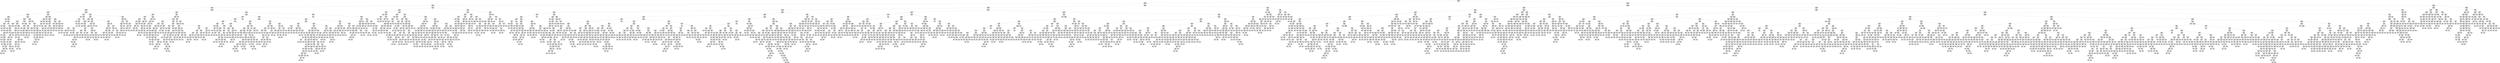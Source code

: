 digraph Tree {
node [shape=box, fontname="helvetica"] ;
edge [fontname="helvetica"] ;
0 [label="X[4] <= 0.221\nentropy = 1.0\nsamples = 40228\nvalue = [20326, 19902]\nclass = y[0]"] ;
1 [label="X[18] <= 0.188\nentropy = 0.871\nsamples = 19643\nvalue = [5737, 13906]\nclass = y[1]"] ;
0 -> 1 [labeldistance=2.5, labelangle=45, headlabel="True"] ;
2 [label="X[10] <= 0.236\nentropy = 0.276\nsamples = 13921\nvalue = [663, 13258]\nclass = y[1]"] ;
1 -> 2 ;
3 [label="X[6] <= 0.136\nentropy = 0.21\nsamples = 12714\nvalue = [421, 12293]\nclass = y[1]"] ;
2 -> 3 ;
4 [label="X[27] <= 1.218\nentropy = 0.115\nsamples = 10871\nvalue = [168, 10703]\nclass = y[1]"] ;
3 -> 4 ;
5 [label="X[24] <= 1.372\nentropy = 0.134\nsamples = 6272\nvalue = [117, 6155]\nclass = y[1]"] ;
4 -> 5 ;
6 [label="X[24] <= -0.536\nentropy = 0.169\nsamples = 4464\nvalue = [112, 4352]\nclass = y[1]"] ;
5 -> 6 ;
7 [label="X[11] <= 0.65\nentropy = 0.189\nsamples = 104\nvalue = [101, 3]\nclass = y[0]"] ;
6 -> 7 ;
8 [label="entropy = 0.0\nsamples = 90\nvalue = [90, 0]\nclass = y[0]"] ;
7 -> 8 ;
9 [label="X[23] <= -0.55\nentropy = 0.75\nsamples = 14\nvalue = [11, 3]\nclass = y[0]"] ;
7 -> 9 ;
10 [label="entropy = 0.0\nsamples = 3\nvalue = [3, 0]\nclass = y[0]"] ;
9 -> 10 ;
11 [label="X[20] <= 0.714\nentropy = 0.845\nsamples = 11\nvalue = [8, 3]\nclass = y[0]"] ;
9 -> 11 ;
12 [label="X[15] <= 0.614\nentropy = 0.918\nsamples = 9\nvalue = [6, 3]\nclass = y[0]"] ;
11 -> 12 ;
13 [label="entropy = 0.0\nsamples = 4\nvalue = [4, 0]\nclass = y[0]"] ;
12 -> 13 ;
14 [label="X[14] <= 0.709\nentropy = 0.971\nsamples = 5\nvalue = [2, 3]\nclass = y[1]"] ;
12 -> 14 ;
15 [label="entropy = 0.0\nsamples = 2\nvalue = [0, 2]\nclass = y[1]"] ;
14 -> 15 ;
16 [label="X[21] <= -0.193\nentropy = 0.918\nsamples = 3\nvalue = [2, 1]\nclass = y[0]"] ;
14 -> 16 ;
17 [label="entropy = 0.0\nsamples = 1\nvalue = [0, 1]\nclass = y[1]"] ;
16 -> 17 ;
18 [label="entropy = 0.0\nsamples = 2\nvalue = [2, 0]\nclass = y[0]"] ;
16 -> 18 ;
19 [label="entropy = 0.0\nsamples = 2\nvalue = [2, 0]\nclass = y[0]"] ;
11 -> 19 ;
20 [label="X[12] <= 0.137\nentropy = 0.025\nsamples = 4360\nvalue = [11, 4349]\nclass = y[1]"] ;
6 -> 20 ;
21 [label="X[20] <= 0.229\nentropy = 0.022\nsamples = 4284\nvalue = [9, 4275]\nclass = y[1]"] ;
20 -> 21 ;
22 [label="X[22] <= 1.5\nentropy = 0.011\nsamples = 4225\nvalue = [4, 4221]\nclass = y[1]"] ;
21 -> 22 ;
23 [label="X[9] <= 0.82\nentropy = 0.007\nsamples = 3396\nvalue = [2, 3394]\nclass = y[1]"] ;
22 -> 23 ;
24 [label="X[0] <= 0.172\nentropy = 0.013\nsamples = 1746\nvalue = [2, 1744]\nclass = y[1]"] ;
23 -> 24 ;
25 [label="entropy = 0.0\nsamples = 997\nvalue = [0, 997]\nclass = y[1]"] ;
24 -> 25 ;
26 [label="X[25] <= 1.396\nentropy = 0.027\nsamples = 749\nvalue = [2, 747]\nclass = y[1]"] ;
24 -> 26 ;
27 [label="X[1] <= 0.576\nentropy = 0.018\nsamples = 611\nvalue = [1, 610]\nclass = y[1]"] ;
26 -> 27 ;
28 [label="X[8] <= 0.526\nentropy = 0.029\nsamples = 336\nvalue = [1, 335]\nclass = y[1]"] ;
27 -> 28 ;
29 [label="entropy = 0.0\nsamples = 21\nvalue = [0, 21]\nclass = y[1]"] ;
28 -> 29 ;
30 [label="X[0] <= 0.214\nentropy = 0.031\nsamples = 315\nvalue = [1, 314]\nclass = y[1]"] ;
28 -> 30 ;
31 [label="entropy = 0.0\nsamples = 22\nvalue = [0, 22]\nclass = y[1]"] ;
30 -> 31 ;
32 [label="X[18] <= -0.553\nentropy = 0.033\nsamples = 293\nvalue = [1, 292]\nclass = y[1]"] ;
30 -> 32 ;
33 [label="entropy = 0.0\nsamples = 165\nvalue = [0, 165]\nclass = y[1]"] ;
32 -> 33 ;
34 [label="X[18] <= -0.41\nentropy = 0.066\nsamples = 128\nvalue = [1, 127]\nclass = y[1]"] ;
32 -> 34 ;
35 [label="entropy = 0.0\nsamples = 72\nvalue = [0, 72]\nclass = y[1]"] ;
34 -> 35 ;
36 [label="X[18] <= -0.098\nentropy = 0.129\nsamples = 56\nvalue = [1, 55]\nclass = y[1]"] ;
34 -> 36 ;
37 [label="entropy = 0.0\nsamples = 35\nvalue = [0, 35]\nclass = y[1]"] ;
36 -> 37 ;
38 [label="X[23] <= -0.154\nentropy = 0.276\nsamples = 21\nvalue = [1, 20]\nclass = y[1]"] ;
36 -> 38 ;
39 [label="entropy = 0.0\nsamples = 1\nvalue = [0, 1]\nclass = y[1]"] ;
38 -> 39 ;
40 [label="X[23] <= 0.813\nentropy = 0.286\nsamples = 20\nvalue = [1, 19]\nclass = y[1]"] ;
38 -> 40 ;
41 [label="X[24] <= 0.098\nentropy = 0.469\nsamples = 10\nvalue = [1, 9]\nclass = y[1]"] ;
40 -> 41 ;
42 [label="X[19] <= -0.701\nentropy = 0.503\nsamples = 9\nvalue = [1, 8]\nclass = y[1]"] ;
41 -> 42 ;
43 [label="entropy = 0.0\nsamples = 8\nvalue = [0, 8]\nclass = y[1]"] ;
42 -> 43 ;
44 [label="entropy = 0.0\nsamples = 1\nvalue = [1, 0]\nclass = y[0]"] ;
42 -> 44 ;
45 [label="entropy = 0.0\nsamples = 1\nvalue = [0, 1]\nclass = y[1]"] ;
41 -> 45 ;
46 [label="entropy = 0.0\nsamples = 10\nvalue = [0, 10]\nclass = y[1]"] ;
40 -> 46 ;
47 [label="entropy = 0.0\nsamples = 275\nvalue = [0, 275]\nclass = y[1]"] ;
27 -> 47 ;
48 [label="X[14] <= 0.465\nentropy = 0.062\nsamples = 138\nvalue = [1, 137]\nclass = y[1]"] ;
26 -> 48 ;
49 [label="entropy = 0.0\nsamples = 45\nvalue = [0, 45]\nclass = y[1]"] ;
48 -> 49 ;
50 [label="X[23] <= 1.082\nentropy = 0.086\nsamples = 93\nvalue = [1, 92]\nclass = y[1]"] ;
48 -> 50 ;
51 [label="X[2] <= 0.053\nentropy = 0.122\nsamples = 60\nvalue = [1, 59]\nclass = y[1]"] ;
50 -> 51 ;
52 [label="X[0] <= 1.567\nentropy = 0.191\nsamples = 34\nvalue = [1, 33]\nclass = y[1]"] ;
51 -> 52 ;
53 [label="X[18] <= -0.207\nentropy = 0.229\nsamples = 27\nvalue = [1, 26]\nclass = y[1]"] ;
52 -> 53 ;
54 [label="entropy = 0.0\nsamples = 18\nvalue = [0, 18]\nclass = y[1]"] ;
53 -> 54 ;
55 [label="X[23] <= 0.363\nentropy = 0.503\nsamples = 9\nvalue = [1, 8]\nclass = y[1]"] ;
53 -> 55 ;
56 [label="entropy = 0.0\nsamples = 3\nvalue = [0, 3]\nclass = y[1]"] ;
55 -> 56 ;
57 [label="X[26] <= 1.982\nentropy = 0.65\nsamples = 6\nvalue = [1, 5]\nclass = y[1]"] ;
55 -> 57 ;
58 [label="X[23] <= 0.815\nentropy = 0.918\nsamples = 3\nvalue = [1, 2]\nclass = y[1]"] ;
57 -> 58 ;
59 [label="entropy = 0.0\nsamples = 1\nvalue = [0, 1]\nclass = y[1]"] ;
58 -> 59 ;
60 [label="X[0] <= 1.133\nentropy = 1.0\nsamples = 2\nvalue = [1, 1]\nclass = y[0]"] ;
58 -> 60 ;
61 [label="entropy = 0.0\nsamples = 1\nvalue = [1, 0]\nclass = y[0]"] ;
60 -> 61 ;
62 [label="entropy = 0.0\nsamples = 1\nvalue = [0, 1]\nclass = y[1]"] ;
60 -> 62 ;
63 [label="entropy = 0.0\nsamples = 3\nvalue = [0, 3]\nclass = y[1]"] ;
57 -> 63 ;
64 [label="entropy = 0.0\nsamples = 7\nvalue = [0, 7]\nclass = y[1]"] ;
52 -> 64 ;
65 [label="entropy = 0.0\nsamples = 26\nvalue = [0, 26]\nclass = y[1]"] ;
51 -> 65 ;
66 [label="entropy = 0.0\nsamples = 33\nvalue = [0, 33]\nclass = y[1]"] ;
50 -> 66 ;
67 [label="entropy = 0.0\nsamples = 1650\nvalue = [0, 1650]\nclass = y[1]"] ;
23 -> 67 ;
68 [label="X[14] <= 0.995\nentropy = 0.024\nsamples = 829\nvalue = [2, 827]\nclass = y[1]"] ;
22 -> 68 ;
69 [label="entropy = 0.0\nsamples = 278\nvalue = [0, 278]\nclass = y[1]"] ;
68 -> 69 ;
70 [label="X[24] <= 0.682\nentropy = 0.035\nsamples = 551\nvalue = [2, 549]\nclass = y[1]"] ;
68 -> 70 ;
71 [label="X[23] <= 0.723\nentropy = 0.063\nsamples = 272\nvalue = [2, 270]\nclass = y[1]"] ;
70 -> 71 ;
72 [label="X[2] <= 0.302\nentropy = 0.092\nsamples = 170\nvalue = [2, 168]\nclass = y[1]"] ;
71 -> 72 ;
73 [label="entropy = 0.0\nsamples = 69\nvalue = [0, 69]\nclass = y[1]"] ;
72 -> 73 ;
74 [label="X[7] <= 0.373\nentropy = 0.14\nsamples = 101\nvalue = [2, 99]\nclass = y[1]"] ;
72 -> 74 ;
75 [label="X[0] <= -1.026\nentropy = 0.143\nsamples = 99\nvalue = [2, 97]\nclass = y[1]"] ;
74 -> 75 ;
76 [label="entropy = 0.0\nsamples = 19\nvalue = [0, 19]\nclass = y[1]"] ;
75 -> 76 ;
77 [label="X[0] <= 0.276\nentropy = 0.169\nsamples = 80\nvalue = [2, 78]\nclass = y[1]"] ;
75 -> 77 ;
78 [label="X[23] <= 0.454\nentropy = 0.113\nsamples = 66\nvalue = [1, 65]\nclass = y[1]"] ;
77 -> 78 ;
79 [label="X[23] <= 0.273\nentropy = 0.176\nsamples = 38\nvalue = [1, 37]\nclass = y[1]"] ;
78 -> 79 ;
80 [label="X[18] <= -0.764\nentropy = 0.592\nsamples = 7\nvalue = [1, 6]\nclass = y[1]"] ;
79 -> 80 ;
81 [label="entropy = 0.0\nsamples = 5\nvalue = [0, 5]\nclass = y[1]"] ;
80 -> 81 ;
82 [label="X[26] <= -0.215\nentropy = 1.0\nsamples = 2\nvalue = [1, 1]\nclass = y[0]"] ;
80 -> 82 ;
83 [label="entropy = 0.0\nsamples = 1\nvalue = [0, 1]\nclass = y[1]"] ;
82 -> 83 ;
84 [label="entropy = 0.0\nsamples = 1\nvalue = [1, 0]\nclass = y[0]"] ;
82 -> 84 ;
85 [label="entropy = 0.0\nsamples = 31\nvalue = [0, 31]\nclass = y[1]"] ;
79 -> 85 ;
86 [label="entropy = 0.0\nsamples = 28\nvalue = [0, 28]\nclass = y[1]"] ;
78 -> 86 ;
87 [label="X[19] <= -0.644\nentropy = 0.371\nsamples = 14\nvalue = [1, 13]\nclass = y[1]"] ;
77 -> 87 ;
88 [label="entropy = 0.0\nsamples = 13\nvalue = [0, 13]\nclass = y[1]"] ;
87 -> 88 ;
89 [label="entropy = 0.0\nsamples = 1\nvalue = [1, 0]\nclass = y[0]"] ;
87 -> 89 ;
90 [label="entropy = 0.0\nsamples = 2\nvalue = [0, 2]\nclass = y[1]"] ;
74 -> 90 ;
91 [label="entropy = 0.0\nsamples = 102\nvalue = [0, 102]\nclass = y[1]"] ;
71 -> 91 ;
92 [label="entropy = 0.0\nsamples = 279\nvalue = [0, 279]\nclass = y[1]"] ;
70 -> 92 ;
93 [label="X[26] <= -0.331\nentropy = 0.419\nsamples = 59\nvalue = [5, 54]\nclass = y[1]"] ;
21 -> 93 ;
94 [label="entropy = 0.0\nsamples = 12\nvalue = [0, 12]\nclass = y[1]"] ;
93 -> 94 ;
95 [label="X[2] <= 0.391\nentropy = 0.489\nsamples = 47\nvalue = [5, 42]\nclass = y[1]"] ;
93 -> 95 ;
96 [label="X[13] <= 0.699\nentropy = 0.439\nsamples = 22\nvalue = [2, 20]\nclass = y[1]"] ;
95 -> 96 ;
97 [label="entropy = 0.0\nsamples = 13\nvalue = [0, 13]\nclass = y[1]"] ;
96 -> 97 ;
98 [label="X[19] <= -0.599\nentropy = 0.764\nsamples = 9\nvalue = [2, 7]\nclass = y[1]"] ;
96 -> 98 ;
99 [label="entropy = 0.0\nsamples = 5\nvalue = [0, 5]\nclass = y[1]"] ;
98 -> 99 ;
100 [label="X[8] <= 0.707\nentropy = 1.0\nsamples = 4\nvalue = [2, 2]\nclass = y[0]"] ;
98 -> 100 ;
101 [label="entropy = 0.0\nsamples = 1\nvalue = [0, 1]\nclass = y[1]"] ;
100 -> 101 ;
102 [label="X[22] <= 0.469\nentropy = 0.918\nsamples = 3\nvalue = [2, 1]\nclass = y[0]"] ;
100 -> 102 ;
103 [label="entropy = 0.0\nsamples = 2\nvalue = [2, 0]\nclass = y[0]"] ;
102 -> 103 ;
104 [label="entropy = 0.0\nsamples = 1\nvalue = [0, 1]\nclass = y[1]"] ;
102 -> 104 ;
105 [label="X[24] <= 0.623\nentropy = 0.529\nsamples = 25\nvalue = [3, 22]\nclass = y[1]"] ;
95 -> 105 ;
106 [label="X[21] <= -0.082\nentropy = 0.684\nsamples = 11\nvalue = [2, 9]\nclass = y[1]"] ;
105 -> 106 ;
107 [label="X[19] <= -0.165\nentropy = 0.811\nsamples = 8\nvalue = [2, 6]\nclass = y[1]"] ;
106 -> 107 ;
108 [label="X[26] <= 0.935\nentropy = 0.592\nsamples = 7\nvalue = [1, 6]\nclass = y[1]"] ;
107 -> 108 ;
109 [label="X[16] <= 0.147\nentropy = 1.0\nsamples = 2\nvalue = [1, 1]\nclass = y[0]"] ;
108 -> 109 ;
110 [label="entropy = 0.0\nsamples = 1\nvalue = [0, 1]\nclass = y[1]"] ;
109 -> 110 ;
111 [label="entropy = 0.0\nsamples = 1\nvalue = [1, 0]\nclass = y[0]"] ;
109 -> 111 ;
112 [label="entropy = 0.0\nsamples = 5\nvalue = [0, 5]\nclass = y[1]"] ;
108 -> 112 ;
113 [label="entropy = 0.0\nsamples = 1\nvalue = [1, 0]\nclass = y[0]"] ;
107 -> 113 ;
114 [label="entropy = 0.0\nsamples = 3\nvalue = [0, 3]\nclass = y[1]"] ;
106 -> 114 ;
115 [label="X[16] <= 0.299\nentropy = 0.371\nsamples = 14\nvalue = [1, 13]\nclass = y[1]"] ;
105 -> 115 ;
116 [label="entropy = 0.0\nsamples = 9\nvalue = [0, 9]\nclass = y[1]"] ;
115 -> 116 ;
117 [label="X[21] <= -0.895\nentropy = 0.722\nsamples = 5\nvalue = [1, 4]\nclass = y[1]"] ;
115 -> 117 ;
118 [label="entropy = 0.0\nsamples = 4\nvalue = [0, 4]\nclass = y[1]"] ;
117 -> 118 ;
119 [label="entropy = 0.0\nsamples = 1\nvalue = [1, 0]\nclass = y[0]"] ;
117 -> 119 ;
120 [label="X[1] <= 0.428\nentropy = 0.176\nsamples = 76\nvalue = [2, 74]\nclass = y[1]"] ;
20 -> 120 ;
121 [label="X[15] <= 0.041\nentropy = 0.208\nsamples = 61\nvalue = [2, 59]\nclass = y[1]"] ;
120 -> 121 ;
122 [label="entropy = 0.0\nsamples = 2\nvalue = [0, 2]\nclass = y[1]"] ;
121 -> 122 ;
123 [label="X[25] <= 0.123\nentropy = 0.214\nsamples = 59\nvalue = [2, 57]\nclass = y[1]"] ;
121 -> 123 ;
124 [label="X[0] <= -2.054\nentropy = 0.222\nsamples = 56\nvalue = [2, 54]\nclass = y[1]"] ;
123 -> 124 ;
125 [label="entropy = 0.0\nsamples = 19\nvalue = [0, 19]\nclass = y[1]"] ;
124 -> 125 ;
126 [label="X[23] <= 1.19\nentropy = 0.303\nsamples = 37\nvalue = [2, 35]\nclass = y[1]"] ;
124 -> 126 ;
127 [label="X[24] <= 0.58\nentropy = 0.323\nsamples = 34\nvalue = [2, 32]\nclass = y[1]"] ;
126 -> 127 ;
128 [label="X[0] <= -1.526\nentropy = 0.337\nsamples = 16\nvalue = [1, 15]\nclass = y[1]"] ;
127 -> 128 ;
129 [label="entropy = 0.0\nsamples = 5\nvalue = [0, 5]\nclass = y[1]"] ;
128 -> 129 ;
130 [label="X[0] <= -1.065\nentropy = 0.439\nsamples = 11\nvalue = [1, 10]\nclass = y[1]"] ;
128 -> 130 ;
131 [label="entropy = 0.0\nsamples = 6\nvalue = [0, 6]\nclass = y[1]"] ;
130 -> 131 ;
132 [label="X[18] <= -0.794\nentropy = 0.722\nsamples = 5\nvalue = [1, 4]\nclass = y[1]"] ;
130 -> 132 ;
133 [label="X[18] <= -1.262\nentropy = 0.811\nsamples = 4\nvalue = [1, 3]\nclass = y[1]"] ;
132 -> 133 ;
134 [label="X[23] <= 0.304\nentropy = 0.918\nsamples = 3\nvalue = [1, 2]\nclass = y[1]"] ;
133 -> 134 ;
135 [label="entropy = 0.0\nsamples = 1\nvalue = [1, 0]\nclass = y[0]"] ;
134 -> 135 ;
136 [label="entropy = 0.0\nsamples = 2\nvalue = [0, 2]\nclass = y[1]"] ;
134 -> 136 ;
137 [label="entropy = 0.0\nsamples = 1\nvalue = [0, 1]\nclass = y[1]"] ;
133 -> 137 ;
138 [label="entropy = 0.0\nsamples = 1\nvalue = [0, 1]\nclass = y[1]"] ;
132 -> 138 ;
139 [label="X[23] <= 0.831\nentropy = 0.31\nsamples = 18\nvalue = [1, 17]\nclass = y[1]"] ;
127 -> 139 ;
140 [label="X[18] <= -1.46\nentropy = 1.0\nsamples = 2\nvalue = [1, 1]\nclass = y[0]"] ;
139 -> 140 ;
141 [label="entropy = 0.0\nsamples = 1\nvalue = [0, 1]\nclass = y[1]"] ;
140 -> 141 ;
142 [label="entropy = 0.0\nsamples = 1\nvalue = [1, 0]\nclass = y[0]"] ;
140 -> 142 ;
143 [label="entropy = 0.0\nsamples = 16\nvalue = [0, 16]\nclass = y[1]"] ;
139 -> 143 ;
144 [label="entropy = 0.0\nsamples = 3\nvalue = [0, 3]\nclass = y[1]"] ;
126 -> 144 ;
145 [label="entropy = 0.0\nsamples = 3\nvalue = [0, 3]\nclass = y[1]"] ;
123 -> 145 ;
146 [label="entropy = 0.0\nsamples = 15\nvalue = [0, 15]\nclass = y[1]"] ;
120 -> 146 ;
147 [label="X[23] <= 0.743\nentropy = 0.027\nsamples = 1808\nvalue = [5, 1803]\nclass = y[1]"] ;
5 -> 147 ;
148 [label="X[18] <= -0.335\nentropy = 0.414\nsamples = 12\nvalue = [1, 11]\nclass = y[1]"] ;
147 -> 148 ;
149 [label="X[11] <= 0.254\nentropy = 0.503\nsamples = 9\nvalue = [1, 8]\nclass = y[1]"] ;
148 -> 149 ;
150 [label="entropy = 0.0\nsamples = 3\nvalue = [0, 3]\nclass = y[1]"] ;
149 -> 150 ;
151 [label="X[2] <= 0.534\nentropy = 0.65\nsamples = 6\nvalue = [1, 5]\nclass = y[1]"] ;
149 -> 151 ;
152 [label="X[21] <= 1.058\nentropy = 1.0\nsamples = 2\nvalue = [1, 1]\nclass = y[0]"] ;
151 -> 152 ;
153 [label="entropy = 0.0\nsamples = 1\nvalue = [0, 1]\nclass = y[1]"] ;
152 -> 153 ;
154 [label="entropy = 0.0\nsamples = 1\nvalue = [1, 0]\nclass = y[0]"] ;
152 -> 154 ;
155 [label="entropy = 0.0\nsamples = 4\nvalue = [0, 4]\nclass = y[1]"] ;
151 -> 155 ;
156 [label="entropy = 0.0\nsamples = 3\nvalue = [0, 3]\nclass = y[1]"] ;
148 -> 156 ;
157 [label="X[2] <= 0.467\nentropy = 0.023\nsamples = 1796\nvalue = [4, 1792]\nclass = y[1]"] ;
147 -> 157 ;
158 [label="X[18] <= -1.174\nentropy = 0.029\nsamples = 691\nvalue = [2, 689]\nclass = y[1]"] ;
157 -> 158 ;
159 [label="entropy = 0.0\nsamples = 285\nvalue = [0, 285]\nclass = y[1]"] ;
158 -> 159 ;
160 [label="X[18] <= -0.302\nentropy = 0.045\nsamples = 406\nvalue = [2, 404]\nclass = y[1]"] ;
158 -> 160 ;
161 [label="entropy = 0.0\nsamples = 330\nvalue = [0, 330]\nclass = y[1]"] ;
160 -> 161 ;
162 [label="X[0] <= 0.59\nentropy = 0.176\nsamples = 76\nvalue = [2, 74]\nclass = y[1]"] ;
160 -> 162 ;
163 [label="X[26] <= 1.23\nentropy = 0.337\nsamples = 16\nvalue = [1, 15]\nclass = y[1]"] ;
162 -> 163 ;
164 [label="X[19] <= -0.77\nentropy = 0.439\nsamples = 11\nvalue = [1, 10]\nclass = y[1]"] ;
163 -> 164 ;
165 [label="entropy = 0.0\nsamples = 8\nvalue = [0, 8]\nclass = y[1]"] ;
164 -> 165 ;
166 [label="X[13] <= 0.064\nentropy = 0.918\nsamples = 3\nvalue = [1, 2]\nclass = y[1]"] ;
164 -> 166 ;
167 [label="entropy = 0.0\nsamples = 1\nvalue = [0, 1]\nclass = y[1]"] ;
166 -> 167 ;
168 [label="X[26] <= -0.092\nentropy = 1.0\nsamples = 2\nvalue = [1, 1]\nclass = y[0]"] ;
166 -> 168 ;
169 [label="entropy = 0.0\nsamples = 1\nvalue = [0, 1]\nclass = y[1]"] ;
168 -> 169 ;
170 [label="entropy = 0.0\nsamples = 1\nvalue = [1, 0]\nclass = y[0]"] ;
168 -> 170 ;
171 [label="entropy = 0.0\nsamples = 5\nvalue = [0, 5]\nclass = y[1]"] ;
163 -> 171 ;
172 [label="X[14] <= 0.898\nentropy = 0.122\nsamples = 60\nvalue = [1, 59]\nclass = y[1]"] ;
162 -> 172 ;
173 [label="entropy = 0.0\nsamples = 19\nvalue = [0, 19]\nclass = y[1]"] ;
172 -> 173 ;
174 [label="X[16] <= 0.319\nentropy = 0.165\nsamples = 41\nvalue = [1, 40]\nclass = y[1]"] ;
172 -> 174 ;
175 [label="X[20] <= 1.597\nentropy = 0.222\nsamples = 28\nvalue = [1, 27]\nclass = y[1]"] ;
174 -> 175 ;
176 [label="entropy = 0.0\nsamples = 26\nvalue = [0, 26]\nclass = y[1]"] ;
175 -> 176 ;
177 [label="X[26] <= 2.237\nentropy = 1.0\nsamples = 2\nvalue = [1, 1]\nclass = y[0]"] ;
175 -> 177 ;
178 [label="entropy = 0.0\nsamples = 1\nvalue = [0, 1]\nclass = y[1]"] ;
177 -> 178 ;
179 [label="entropy = 0.0\nsamples = 1\nvalue = [1, 0]\nclass = y[0]"] ;
177 -> 179 ;
180 [label="entropy = 0.0\nsamples = 13\nvalue = [0, 13]\nclass = y[1]"] ;
174 -> 180 ;
181 [label="X[0] <= 0.881\nentropy = 0.019\nsamples = 1105\nvalue = [2, 1103]\nclass = y[1]"] ;
157 -> 181 ;
182 [label="X[19] <= -0.769\nentropy = 0.013\nsamples = 896\nvalue = [1, 895]\nclass = y[1]"] ;
181 -> 182 ;
183 [label="entropy = 0.0\nsamples = 876\nvalue = [0, 876]\nclass = y[1]"] ;
182 -> 183 ;
184 [label="X[13] <= 0.399\nentropy = 0.286\nsamples = 20\nvalue = [1, 19]\nclass = y[1]"] ;
182 -> 184 ;
185 [label="X[23] <= 1.349\nentropy = 0.353\nsamples = 15\nvalue = [1, 14]\nclass = y[1]"] ;
184 -> 185 ;
186 [label="X[20] <= 0.387\nentropy = 0.722\nsamples = 5\nvalue = [1, 4]\nclass = y[1]"] ;
185 -> 186 ;
187 [label="entropy = 0.0\nsamples = 4\nvalue = [0, 4]\nclass = y[1]"] ;
186 -> 187 ;
188 [label="entropy = 0.0\nsamples = 1\nvalue = [1, 0]\nclass = y[0]"] ;
186 -> 188 ;
189 [label="entropy = 0.0\nsamples = 10\nvalue = [0, 10]\nclass = y[1]"] ;
185 -> 189 ;
190 [label="entropy = 0.0\nsamples = 5\nvalue = [0, 5]\nclass = y[1]"] ;
184 -> 190 ;
191 [label="X[9] <= 0.184\nentropy = 0.044\nsamples = 209\nvalue = [1, 208]\nclass = y[1]"] ;
181 -> 191 ;
192 [label="X[16] <= 0.2\nentropy = 0.047\nsamples = 191\nvalue = [1, 190]\nclass = y[1]"] ;
191 -> 192 ;
193 [label="X[0] <= 2.044\nentropy = 0.055\nsamples = 158\nvalue = [1, 157]\nclass = y[1]"] ;
192 -> 193 ;
194 [label="X[19] <= 0.566\nentropy = 0.06\nsamples = 144\nvalue = [1, 143]\nclass = y[1]"] ;
193 -> 194 ;
195 [label="entropy = 0.0\nsamples = 141\nvalue = [0, 141]\nclass = y[1]"] ;
194 -> 195 ;
196 [label="X[7] <= 0.961\nentropy = 0.918\nsamples = 3\nvalue = [1, 2]\nclass = y[1]"] ;
194 -> 196 ;
197 [label="entropy = 0.0\nsamples = 1\nvalue = [1, 0]\nclass = y[0]"] ;
196 -> 197 ;
198 [label="entropy = 0.0\nsamples = 2\nvalue = [0, 2]\nclass = y[1]"] ;
196 -> 198 ;
199 [label="entropy = 0.0\nsamples = 14\nvalue = [0, 14]\nclass = y[1]"] ;
193 -> 199 ;
200 [label="entropy = 0.0\nsamples = 33\nvalue = [0, 33]\nclass = y[1]"] ;
192 -> 200 ;
201 [label="entropy = 0.0\nsamples = 18\nvalue = [0, 18]\nclass = y[1]"] ;
191 -> 201 ;
202 [label="X[23] <= 0.047\nentropy = 0.088\nsamples = 4599\nvalue = [51, 4548]\nclass = y[1]"] ;
4 -> 202 ;
203 [label="X[18] <= -0.653\nentropy = 0.971\nsamples = 70\nvalue = [28, 42]\nclass = y[1]"] ;
202 -> 203 ;
204 [label="entropy = 0.0\nsamples = 40\nvalue = [0, 40]\nclass = y[1]"] ;
203 -> 204 ;
205 [label="X[9] <= 0.018\nentropy = 0.353\nsamples = 30\nvalue = [28, 2]\nclass = y[0]"] ;
203 -> 205 ;
206 [label="X[13] <= 0.6\nentropy = 0.811\nsamples = 8\nvalue = [6, 2]\nclass = y[0]"] ;
205 -> 206 ;
207 [label="entropy = 0.0\nsamples = 5\nvalue = [5, 0]\nclass = y[0]"] ;
206 -> 207 ;
208 [label="X[2] <= 0.573\nentropy = 0.918\nsamples = 3\nvalue = [1, 2]\nclass = y[1]"] ;
206 -> 208 ;
209 [label="entropy = 0.0\nsamples = 1\nvalue = [0, 1]\nclass = y[1]"] ;
208 -> 209 ;
210 [label="X[7] <= 0.617\nentropy = 1.0\nsamples = 2\nvalue = [1, 1]\nclass = y[0]"] ;
208 -> 210 ;
211 [label="entropy = 0.0\nsamples = 1\nvalue = [0, 1]\nclass = y[1]"] ;
210 -> 211 ;
212 [label="entropy = 0.0\nsamples = 1\nvalue = [1, 0]\nclass = y[0]"] ;
210 -> 212 ;
213 [label="entropy = 0.0\nsamples = 22\nvalue = [22, 0]\nclass = y[0]"] ;
205 -> 213 ;
214 [label="X[7] <= 0.615\nentropy = 0.046\nsamples = 4529\nvalue = [23, 4506]\nclass = y[1]"] ;
202 -> 214 ;
215 [label="X[18] <= 0.042\nentropy = 0.036\nsamples = 4464\nvalue = [17, 4447]\nclass = y[1]"] ;
214 -> 215 ;
216 [label="X[23] <= 1.292\nentropy = 0.011\nsamples = 4380\nvalue = [4, 4376]\nclass = y[1]"] ;
215 -> 216 ;
217 [label="X[19] <= -0.094\nentropy = 0.015\nsamples = 2955\nvalue = [4, 2951]\nclass = y[1]"] ;
216 -> 217 ;
218 [label="entropy = 0.0\nsamples = 2934\nvalue = [0, 2934]\nclass = y[1]"] ;
217 -> 218 ;
219 [label="X[23] <= 0.305\nentropy = 0.702\nsamples = 21\nvalue = [4, 17]\nclass = y[1]"] ;
217 -> 219 ;
220 [label="entropy = 0.0\nsamples = 1\nvalue = [1, 0]\nclass = y[0]"] ;
219 -> 220 ;
221 [label="X[20] <= 0.101\nentropy = 0.61\nsamples = 20\nvalue = [3, 17]\nclass = y[1]"] ;
219 -> 221 ;
222 [label="X[2] <= 0.043\nentropy = 0.353\nsamples = 15\nvalue = [1, 14]\nclass = y[1]"] ;
221 -> 222 ;
223 [label="X[11] <= 0.111\nentropy = 0.65\nsamples = 6\nvalue = [1, 5]\nclass = y[1]"] ;
222 -> 223 ;
224 [label="entropy = 0.0\nsamples = 2\nvalue = [0, 2]\nclass = y[1]"] ;
223 -> 224 ;
225 [label="X[13] <= 0.611\nentropy = 0.811\nsamples = 4\nvalue = [1, 3]\nclass = y[1]"] ;
223 -> 225 ;
226 [label="entropy = 0.0\nsamples = 1\nvalue = [1, 0]\nclass = y[0]"] ;
225 -> 226 ;
227 [label="entropy = 0.0\nsamples = 3\nvalue = [0, 3]\nclass = y[1]"] ;
225 -> 227 ;
228 [label="entropy = 0.0\nsamples = 9\nvalue = [0, 9]\nclass = y[1]"] ;
222 -> 228 ;
229 [label="X[24] <= 0.109\nentropy = 0.971\nsamples = 5\nvalue = [2, 3]\nclass = y[1]"] ;
221 -> 229 ;
230 [label="entropy = 0.0\nsamples = 1\nvalue = [1, 0]\nclass = y[0]"] ;
229 -> 230 ;
231 [label="X[2] <= 0.01\nentropy = 0.811\nsamples = 4\nvalue = [1, 3]\nclass = y[1]"] ;
229 -> 231 ;
232 [label="entropy = 0.0\nsamples = 2\nvalue = [0, 2]\nclass = y[1]"] ;
231 -> 232 ;
233 [label="X[0] <= 0.876\nentropy = 1.0\nsamples = 2\nvalue = [1, 1]\nclass = y[0]"] ;
231 -> 233 ;
234 [label="entropy = 0.0\nsamples = 1\nvalue = [0, 1]\nclass = y[1]"] ;
233 -> 234 ;
235 [label="entropy = 0.0\nsamples = 1\nvalue = [1, 0]\nclass = y[0]"] ;
233 -> 235 ;
236 [label="entropy = 0.0\nsamples = 1425\nvalue = [0, 1425]\nclass = y[1]"] ;
216 -> 236 ;
237 [label="X[25] <= 1.541\nentropy = 0.622\nsamples = 84\nvalue = [13, 71]\nclass = y[1]"] ;
215 -> 237 ;
238 [label="X[26] <= 2.585\nentropy = 0.612\nsamples = 53\nvalue = [8, 45]\nclass = y[1]"] ;
237 -> 238 ;
239 [label="X[20] <= 1.509\nentropy = 0.577\nsamples = 51\nvalue = [7, 44]\nclass = y[1]"] ;
238 -> 239 ;
240 [label="X[13] <= 0.911\nentropy = 0.592\nsamples = 49\nvalue = [7, 42]\nclass = y[1]"] ;
239 -> 240 ;
241 [label="X[1] <= 0.409\nentropy = 0.637\nsamples = 31\nvalue = [5, 26]\nclass = y[1]"] ;
240 -> 241 ;
242 [label="X[20] <= 0.073\nentropy = 0.742\nsamples = 19\nvalue = [4, 15]\nclass = y[1]"] ;
241 -> 242 ;
243 [label="X[25] <= -0.592\nentropy = 0.353\nsamples = 15\nvalue = [1, 14]\nclass = y[1]"] ;
242 -> 243 ;
244 [label="entropy = 0.0\nsamples = 2\nvalue = [0, 2]\nclass = y[1]"] ;
243 -> 244 ;
245 [label="X[24] <= 1.667\nentropy = 0.391\nsamples = 13\nvalue = [1, 12]\nclass = y[1]"] ;
243 -> 245 ;
246 [label="X[21] <= -1.096\nentropy = 0.414\nsamples = 12\nvalue = [1, 11]\nclass = y[1]"] ;
245 -> 246 ;
247 [label="X[0] <= 0.403\nentropy = 0.722\nsamples = 5\nvalue = [1, 4]\nclass = y[1]"] ;
246 -> 247 ;
248 [label="entropy = 0.0\nsamples = 2\nvalue = [0, 2]\nclass = y[1]"] ;
247 -> 248 ;
249 [label="X[24] <= 1.222\nentropy = 0.918\nsamples = 3\nvalue = [1, 2]\nclass = y[1]"] ;
247 -> 249 ;
250 [label="X[19] <= -0.529\nentropy = 1.0\nsamples = 2\nvalue = [1, 1]\nclass = y[0]"] ;
249 -> 250 ;
251 [label="entropy = 0.0\nsamples = 1\nvalue = [0, 1]\nclass = y[1]"] ;
250 -> 251 ;
252 [label="entropy = 0.0\nsamples = 1\nvalue = [1, 0]\nclass = y[0]"] ;
250 -> 252 ;
253 [label="entropy = 0.0\nsamples = 1\nvalue = [0, 1]\nclass = y[1]"] ;
249 -> 253 ;
254 [label="entropy = 0.0\nsamples = 7\nvalue = [0, 7]\nclass = y[1]"] ;
246 -> 254 ;
255 [label="entropy = 0.0\nsamples = 1\nvalue = [0, 1]\nclass = y[1]"] ;
245 -> 255 ;
256 [label="X[24] <= 0.999\nentropy = 0.811\nsamples = 4\nvalue = [3, 1]\nclass = y[0]"] ;
242 -> 256 ;
257 [label="entropy = 0.0\nsamples = 2\nvalue = [2, 0]\nclass = y[0]"] ;
256 -> 257 ;
258 [label="X[0] <= 1.658\nentropy = 1.0\nsamples = 2\nvalue = [1, 1]\nclass = y[0]"] ;
256 -> 258 ;
259 [label="entropy = 0.0\nsamples = 1\nvalue = [1, 0]\nclass = y[0]"] ;
258 -> 259 ;
260 [label="entropy = 0.0\nsamples = 1\nvalue = [0, 1]\nclass = y[1]"] ;
258 -> 260 ;
261 [label="X[19] <= -0.362\nentropy = 0.414\nsamples = 12\nvalue = [1, 11]\nclass = y[1]"] ;
241 -> 261 ;
262 [label="entropy = 0.0\nsamples = 7\nvalue = [0, 7]\nclass = y[1]"] ;
261 -> 262 ;
263 [label="X[0] <= 1.33\nentropy = 0.722\nsamples = 5\nvalue = [1, 4]\nclass = y[1]"] ;
261 -> 263 ;
264 [label="X[26] <= 0.056\nentropy = 0.811\nsamples = 4\nvalue = [1, 3]\nclass = y[1]"] ;
263 -> 264 ;
265 [label="entropy = 0.0\nsamples = 1\nvalue = [0, 1]\nclass = y[1]"] ;
264 -> 265 ;
266 [label="X[23] <= 0.722\nentropy = 0.918\nsamples = 3\nvalue = [1, 2]\nclass = y[1]"] ;
264 -> 266 ;
267 [label="entropy = 0.0\nsamples = 1\nvalue = [1, 0]\nclass = y[0]"] ;
266 -> 267 ;
268 [label="entropy = 0.0\nsamples = 2\nvalue = [0, 2]\nclass = y[1]"] ;
266 -> 268 ;
269 [label="entropy = 0.0\nsamples = 1\nvalue = [0, 1]\nclass = y[1]"] ;
263 -> 269 ;
270 [label="X[21] <= 1.353\nentropy = 0.503\nsamples = 18\nvalue = [2, 16]\nclass = y[1]"] ;
240 -> 270 ;
271 [label="X[23] <= 0.383\nentropy = 0.523\nsamples = 17\nvalue = [2, 15]\nclass = y[1]"] ;
270 -> 271 ;
272 [label="X[20] <= -0.461\nentropy = 0.722\nsamples = 5\nvalue = [1, 4]\nclass = y[1]"] ;
271 -> 272 ;
273 [label="entropy = 0.0\nsamples = 3\nvalue = [0, 3]\nclass = y[1]"] ;
272 -> 273 ;
274 [label="X[2] <= 0.679\nentropy = 1.0\nsamples = 2\nvalue = [1, 1]\nclass = y[0]"] ;
272 -> 274 ;
275 [label="entropy = 0.0\nsamples = 1\nvalue = [0, 1]\nclass = y[1]"] ;
274 -> 275 ;
276 [label="entropy = 0.0\nsamples = 1\nvalue = [1, 0]\nclass = y[0]"] ;
274 -> 276 ;
277 [label="X[25] <= 0.629\nentropy = 0.414\nsamples = 12\nvalue = [1, 11]\nclass = y[1]"] ;
271 -> 277 ;
278 [label="X[21] <= 1.176\nentropy = 0.918\nsamples = 3\nvalue = [1, 2]\nclass = y[1]"] ;
277 -> 278 ;
279 [label="X[23] <= 0.737\nentropy = 1.0\nsamples = 2\nvalue = [1, 1]\nclass = y[0]"] ;
278 -> 279 ;
280 [label="entropy = 0.0\nsamples = 1\nvalue = [1, 0]\nclass = y[0]"] ;
279 -> 280 ;
281 [label="entropy = 0.0\nsamples = 1\nvalue = [0, 1]\nclass = y[1]"] ;
279 -> 281 ;
282 [label="entropy = 0.0\nsamples = 1\nvalue = [0, 1]\nclass = y[1]"] ;
278 -> 282 ;
283 [label="entropy = 0.0\nsamples = 9\nvalue = [0, 9]\nclass = y[1]"] ;
277 -> 283 ;
284 [label="entropy = 0.0\nsamples = 1\nvalue = [0, 1]\nclass = y[1]"] ;
270 -> 284 ;
285 [label="entropy = 0.0\nsamples = 2\nvalue = [0, 2]\nclass = y[1]"] ;
239 -> 285 ;
286 [label="X[2] <= 0.567\nentropy = 1.0\nsamples = 2\nvalue = [1, 1]\nclass = y[0]"] ;
238 -> 286 ;
287 [label="entropy = 0.0\nsamples = 1\nvalue = [1, 0]\nclass = y[0]"] ;
286 -> 287 ;
288 [label="entropy = 0.0\nsamples = 1\nvalue = [0, 1]\nclass = y[1]"] ;
286 -> 288 ;
289 [label="X[21] <= 1.699\nentropy = 0.637\nsamples = 31\nvalue = [5, 26]\nclass = y[1]"] ;
237 -> 289 ;
290 [label="X[26] <= 1.299\nentropy = 0.677\nsamples = 28\nvalue = [5, 23]\nclass = y[1]"] ;
289 -> 290 ;
291 [label="X[1] <= 0.544\nentropy = 0.65\nsamples = 18\nvalue = [3, 15]\nclass = y[1]"] ;
290 -> 291 ;
292 [label="X[26] <= 0.522\nentropy = 0.779\nsamples = 13\nvalue = [3, 10]\nclass = y[1]"] ;
291 -> 292 ;
293 [label="X[25] <= 3.85\nentropy = 0.722\nsamples = 5\nvalue = [1, 4]\nclass = y[1]"] ;
292 -> 293 ;
294 [label="X[24] <= 0.597\nentropy = 0.918\nsamples = 3\nvalue = [1, 2]\nclass = y[1]"] ;
293 -> 294 ;
295 [label="entropy = 0.0\nsamples = 1\nvalue = [0, 1]\nclass = y[1]"] ;
294 -> 295 ;
296 [label="X[13] <= 0.393\nentropy = 1.0\nsamples = 2\nvalue = [1, 1]\nclass = y[0]"] ;
294 -> 296 ;
297 [label="entropy = 0.0\nsamples = 1\nvalue = [0, 1]\nclass = y[1]"] ;
296 -> 297 ;
298 [label="entropy = 0.0\nsamples = 1\nvalue = [1, 0]\nclass = y[0]"] ;
296 -> 298 ;
299 [label="entropy = 0.0\nsamples = 2\nvalue = [0, 2]\nclass = y[1]"] ;
293 -> 299 ;
300 [label="X[24] <= 1.924\nentropy = 0.811\nsamples = 8\nvalue = [2, 6]\nclass = y[1]"] ;
292 -> 300 ;
301 [label="X[13] <= 0.242\nentropy = 0.65\nsamples = 6\nvalue = [1, 5]\nclass = y[1]"] ;
300 -> 301 ;
302 [label="X[20] <= -0.439\nentropy = 0.811\nsamples = 4\nvalue = [1, 3]\nclass = y[1]"] ;
301 -> 302 ;
303 [label="X[21] <= -0.881\nentropy = 0.918\nsamples = 3\nvalue = [1, 2]\nclass = y[1]"] ;
302 -> 303 ;
304 [label="entropy = 0.0\nsamples = 2\nvalue = [0, 2]\nclass = y[1]"] ;
303 -> 304 ;
305 [label="entropy = 0.0\nsamples = 1\nvalue = [1, 0]\nclass = y[0]"] ;
303 -> 305 ;
306 [label="entropy = 0.0\nsamples = 1\nvalue = [0, 1]\nclass = y[1]"] ;
302 -> 306 ;
307 [label="entropy = 0.0\nsamples = 2\nvalue = [0, 2]\nclass = y[1]"] ;
301 -> 307 ;
308 [label="X[0] <= 1.352\nentropy = 1.0\nsamples = 2\nvalue = [1, 1]\nclass = y[0]"] ;
300 -> 308 ;
309 [label="entropy = 0.0\nsamples = 1\nvalue = [0, 1]\nclass = y[1]"] ;
308 -> 309 ;
310 [label="entropy = 0.0\nsamples = 1\nvalue = [1, 0]\nclass = y[0]"] ;
308 -> 310 ;
311 [label="entropy = 0.0\nsamples = 5\nvalue = [0, 5]\nclass = y[1]"] ;
291 -> 311 ;
312 [label="X[25] <= 5.752\nentropy = 0.722\nsamples = 10\nvalue = [2, 8]\nclass = y[1]"] ;
290 -> 312 ;
313 [label="X[21] <= -0.795\nentropy = 0.764\nsamples = 9\nvalue = [2, 7]\nclass = y[1]"] ;
312 -> 313 ;
314 [label="entropy = 0.0\nsamples = 4\nvalue = [0, 4]\nclass = y[1]"] ;
313 -> 314 ;
315 [label="X[25] <= 3.472\nentropy = 0.971\nsamples = 5\nvalue = [2, 3]\nclass = y[1]"] ;
313 -> 315 ;
316 [label="X[0] <= 1.33\nentropy = 0.918\nsamples = 3\nvalue = [1, 2]\nclass = y[1]"] ;
315 -> 316 ;
317 [label="X[19] <= 0.747\nentropy = 1.0\nsamples = 2\nvalue = [1, 1]\nclass = y[0]"] ;
316 -> 317 ;
318 [label="entropy = 0.0\nsamples = 1\nvalue = [0, 1]\nclass = y[1]"] ;
317 -> 318 ;
319 [label="entropy = 0.0\nsamples = 1\nvalue = [1, 0]\nclass = y[0]"] ;
317 -> 319 ;
320 [label="entropy = 0.0\nsamples = 1\nvalue = [0, 1]\nclass = y[1]"] ;
316 -> 320 ;
321 [label="X[14] <= 0.989\nentropy = 1.0\nsamples = 2\nvalue = [1, 1]\nclass = y[0]"] ;
315 -> 321 ;
322 [label="entropy = 0.0\nsamples = 1\nvalue = [0, 1]\nclass = y[1]"] ;
321 -> 322 ;
323 [label="entropy = 0.0\nsamples = 1\nvalue = [1, 0]\nclass = y[0]"] ;
321 -> 323 ;
324 [label="entropy = 0.0\nsamples = 1\nvalue = [0, 1]\nclass = y[1]"] ;
312 -> 324 ;
325 [label="entropy = 0.0\nsamples = 3\nvalue = [0, 3]\nclass = y[1]"] ;
289 -> 325 ;
326 [label="X[23] <= 0.897\nentropy = 0.444\nsamples = 65\nvalue = [6, 59]\nclass = y[1]"] ;
214 -> 326 ;
327 [label="X[23] <= 0.863\nentropy = 0.65\nsamples = 36\nvalue = [6, 30]\nclass = y[1]"] ;
326 -> 327 ;
328 [label="X[24] <= -0.715\nentropy = 0.792\nsamples = 21\nvalue = [5, 16]\nclass = y[1]"] ;
327 -> 328 ;
329 [label="X[18] <= -0.075\nentropy = 0.65\nsamples = 6\nvalue = [5, 1]\nclass = y[0]"] ;
328 -> 329 ;
330 [label="X[25] <= 1.054\nentropy = 0.722\nsamples = 5\nvalue = [4, 1]\nclass = y[0]"] ;
329 -> 330 ;
331 [label="X[1] <= 0.552\nentropy = 0.811\nsamples = 4\nvalue = [3, 1]\nclass = y[0]"] ;
330 -> 331 ;
332 [label="X[0] <= 0.431\nentropy = 1.0\nsamples = 2\nvalue = [1, 1]\nclass = y[0]"] ;
331 -> 332 ;
333 [label="entropy = 0.0\nsamples = 1\nvalue = [0, 1]\nclass = y[1]"] ;
332 -> 333 ;
334 [label="entropy = 0.0\nsamples = 1\nvalue = [1, 0]\nclass = y[0]"] ;
332 -> 334 ;
335 [label="entropy = 0.0\nsamples = 2\nvalue = [2, 0]\nclass = y[0]"] ;
331 -> 335 ;
336 [label="entropy = 0.0\nsamples = 1\nvalue = [1, 0]\nclass = y[0]"] ;
330 -> 336 ;
337 [label="entropy = 0.0\nsamples = 1\nvalue = [1, 0]\nclass = y[0]"] ;
329 -> 337 ;
338 [label="entropy = 0.0\nsamples = 15\nvalue = [0, 15]\nclass = y[1]"] ;
328 -> 338 ;
339 [label="X[19] <= 0.441\nentropy = 0.353\nsamples = 15\nvalue = [1, 14]\nclass = y[1]"] ;
327 -> 339 ;
340 [label="entropy = 0.0\nsamples = 10\nvalue = [0, 10]\nclass = y[1]"] ;
339 -> 340 ;
341 [label="X[21] <= 1.296\nentropy = 0.722\nsamples = 5\nvalue = [1, 4]\nclass = y[1]"] ;
339 -> 341 ;
342 [label="X[1] <= 0.237\nentropy = 0.811\nsamples = 4\nvalue = [1, 3]\nclass = y[1]"] ;
341 -> 342 ;
343 [label="X[18] <= -0.095\nentropy = 1.0\nsamples = 2\nvalue = [1, 1]\nclass = y[0]"] ;
342 -> 343 ;
344 [label="entropy = 0.0\nsamples = 1\nvalue = [1, 0]\nclass = y[0]"] ;
343 -> 344 ;
345 [label="entropy = 0.0\nsamples = 1\nvalue = [0, 1]\nclass = y[1]"] ;
343 -> 345 ;
346 [label="entropy = 0.0\nsamples = 2\nvalue = [0, 2]\nclass = y[1]"] ;
342 -> 346 ;
347 [label="entropy = 0.0\nsamples = 1\nvalue = [0, 1]\nclass = y[1]"] ;
341 -> 347 ;
348 [label="entropy = 0.0\nsamples = 29\nvalue = [0, 29]\nclass = y[1]"] ;
326 -> 348 ;
349 [label="X[26] <= -0.736\nentropy = 0.577\nsamples = 1843\nvalue = [253, 1590]\nclass = y[1]"] ;
3 -> 349 ;
350 [label="X[13] <= 0.43\nentropy = 0.98\nsamples = 365\nvalue = [152, 213]\nclass = y[1]"] ;
349 -> 350 ;
351 [label="X[23] <= -0.935\nentropy = 0.561\nsamples = 137\nvalue = [18, 119]\nclass = y[1]"] ;
350 -> 351 ;
352 [label="X[1] <= 0.918\nentropy = 0.925\nsamples = 50\nvalue = [17, 33]\nclass = y[1]"] ;
351 -> 352 ;
353 [label="X[0] <= -2.066\nentropy = 0.614\nsamples = 33\nvalue = [5, 28]\nclass = y[1]"] ;
352 -> 353 ;
354 [label="entropy = 0.0\nsamples = 10\nvalue = [0, 10]\nclass = y[1]"] ;
353 -> 354 ;
355 [label="X[18] <= -0.814\nentropy = 0.755\nsamples = 23\nvalue = [5, 18]\nclass = y[1]"] ;
353 -> 355 ;
356 [label="X[23] <= -1.079\nentropy = 0.469\nsamples = 20\nvalue = [2, 18]\nclass = y[1]"] ;
355 -> 356 ;
357 [label="X[27] <= 1.145\nentropy = 0.863\nsamples = 7\nvalue = [2, 5]\nclass = y[1]"] ;
356 -> 357 ;
358 [label="X[0] <= -1.414\nentropy = 0.722\nsamples = 5\nvalue = [1, 4]\nclass = y[1]"] ;
357 -> 358 ;
359 [label="entropy = 0.0\nsamples = 4\nvalue = [0, 4]\nclass = y[1]"] ;
358 -> 359 ;
360 [label="entropy = 0.0\nsamples = 1\nvalue = [1, 0]\nclass = y[0]"] ;
358 -> 360 ;
361 [label="X[5] <= 0.436\nentropy = 1.0\nsamples = 2\nvalue = [1, 1]\nclass = y[0]"] ;
357 -> 361 ;
362 [label="entropy = 0.0\nsamples = 1\nvalue = [1, 0]\nclass = y[0]"] ;
361 -> 362 ;
363 [label="entropy = 0.0\nsamples = 1\nvalue = [0, 1]\nclass = y[1]"] ;
361 -> 363 ;
364 [label="entropy = 0.0\nsamples = 13\nvalue = [0, 13]\nclass = y[1]"] ;
356 -> 364 ;
365 [label="entropy = 0.0\nsamples = 3\nvalue = [3, 0]\nclass = y[0]"] ;
355 -> 365 ;
366 [label="X[27] <= 0.935\nentropy = 0.874\nsamples = 17\nvalue = [12, 5]\nclass = y[0]"] ;
352 -> 366 ;
367 [label="X[5] <= 0.657\nentropy = 0.811\nsamples = 16\nvalue = [12, 4]\nclass = y[0]"] ;
366 -> 367 ;
368 [label="entropy = 0.0\nsamples = 3\nvalue = [3, 0]\nclass = y[0]"] ;
367 -> 368 ;
369 [label="X[22] <= 0.721\nentropy = 0.89\nsamples = 13\nvalue = [9, 4]\nclass = y[0]"] ;
367 -> 369 ;
370 [label="X[0] <= -1.838\nentropy = 0.918\nsamples = 12\nvalue = [8, 4]\nclass = y[0]"] ;
369 -> 370 ;
371 [label="X[0] <= -2.053\nentropy = 0.991\nsamples = 9\nvalue = [5, 4]\nclass = y[0]"] ;
370 -> 371 ;
372 [label="X[0] <= -2.09\nentropy = 0.971\nsamples = 5\nvalue = [3, 2]\nclass = y[0]"] ;
371 -> 372 ;
373 [label="X[0] <= -2.104\nentropy = 0.811\nsamples = 4\nvalue = [3, 1]\nclass = y[0]"] ;
372 -> 373 ;
374 [label="entropy = 0.0\nsamples = 3\nvalue = [3, 0]\nclass = y[0]"] ;
373 -> 374 ;
375 [label="entropy = 0.0\nsamples = 1\nvalue = [0, 1]\nclass = y[1]"] ;
373 -> 375 ;
376 [label="entropy = 0.0\nsamples = 1\nvalue = [0, 1]\nclass = y[1]"] ;
372 -> 376 ;
377 [label="X[0] <= -1.96\nentropy = 1.0\nsamples = 4\nvalue = [2, 2]\nclass = y[0]"] ;
371 -> 377 ;
378 [label="entropy = 0.0\nsamples = 1\nvalue = [1, 0]\nclass = y[0]"] ;
377 -> 378 ;
379 [label="X[0] <= -1.87\nentropy = 0.918\nsamples = 3\nvalue = [1, 2]\nclass = y[1]"] ;
377 -> 379 ;
380 [label="entropy = 0.0\nsamples = 2\nvalue = [0, 2]\nclass = y[1]"] ;
379 -> 380 ;
381 [label="entropy = 0.0\nsamples = 1\nvalue = [1, 0]\nclass = y[0]"] ;
379 -> 381 ;
382 [label="entropy = 0.0\nsamples = 3\nvalue = [3, 0]\nclass = y[0]"] ;
370 -> 382 ;
383 [label="entropy = 0.0\nsamples = 1\nvalue = [1, 0]\nclass = y[0]"] ;
369 -> 383 ;
384 [label="entropy = 0.0\nsamples = 1\nvalue = [0, 1]\nclass = y[1]"] ;
366 -> 384 ;
385 [label="X[17] <= 0.074\nentropy = 0.091\nsamples = 87\nvalue = [1, 86]\nclass = y[1]"] ;
351 -> 385 ;
386 [label="X[0] <= -1.758\nentropy = 0.122\nsamples = 60\nvalue = [1, 59]\nclass = y[1]"] ;
385 -> 386 ;
387 [label="X[1] <= 0.235\nentropy = 0.183\nsamples = 36\nvalue = [1, 35]\nclass = y[1]"] ;
386 -> 387 ;
388 [label="X[0] <= -1.917\nentropy = 0.201\nsamples = 32\nvalue = [1, 31]\nclass = y[1]"] ;
387 -> 388 ;
389 [label="entropy = 0.0\nsamples = 29\nvalue = [0, 29]\nclass = y[1]"] ;
388 -> 389 ;
390 [label="X[0] <= -1.827\nentropy = 0.918\nsamples = 3\nvalue = [1, 2]\nclass = y[1]"] ;
388 -> 390 ;
391 [label="entropy = 0.0\nsamples = 1\nvalue = [0, 1]\nclass = y[1]"] ;
390 -> 391 ;
392 [label="X[18] <= -0.859\nentropy = 1.0\nsamples = 2\nvalue = [1, 1]\nclass = y[0]"] ;
390 -> 392 ;
393 [label="entropy = 0.0\nsamples = 1\nvalue = [0, 1]\nclass = y[1]"] ;
392 -> 393 ;
394 [label="entropy = 0.0\nsamples = 1\nvalue = [1, 0]\nclass = y[0]"] ;
392 -> 394 ;
395 [label="entropy = 0.0\nsamples = 4\nvalue = [0, 4]\nclass = y[1]"] ;
387 -> 395 ;
396 [label="entropy = 0.0\nsamples = 24\nvalue = [0, 24]\nclass = y[1]"] ;
386 -> 396 ;
397 [label="entropy = 0.0\nsamples = 27\nvalue = [0, 27]\nclass = y[1]"] ;
385 -> 397 ;
398 [label="X[3] <= 0.001\nentropy = 0.978\nsamples = 228\nvalue = [134, 94]\nclass = y[0]"] ;
350 -> 398 ;
399 [label="X[0] <= 0.152\nentropy = 0.982\nsamples = 223\nvalue = [129, 94]\nclass = y[0]"] ;
398 -> 399 ;
400 [label="X[2] <= 0.481\nentropy = 0.984\nsamples = 219\nvalue = [126, 93]\nclass = y[0]"] ;
399 -> 400 ;
401 [label="X[17] <= 0.238\nentropy = 0.827\nsamples = 100\nvalue = [74, 26]\nclass = y[0]"] ;
400 -> 401 ;
402 [label="X[25] <= 0.895\nentropy = 0.707\nsamples = 83\nvalue = [67, 16]\nclass = y[0]"] ;
401 -> 402 ;
403 [label="X[18] <= -0.291\nentropy = 0.664\nsamples = 81\nvalue = [67, 14]\nclass = y[0]"] ;
402 -> 403 ;
404 [label="X[22] <= -0.097\nentropy = 0.797\nsamples = 58\nvalue = [44, 14]\nclass = y[0]"] ;
403 -> 404 ;
405 [label="X[21] <= 0.637\nentropy = 0.876\nsamples = 44\nvalue = [31, 13]\nclass = y[0]"] ;
404 -> 405 ;
406 [label="X[0] <= -1.914\nentropy = 0.884\nsamples = 43\nvalue = [30, 13]\nclass = y[0]"] ;
405 -> 406 ;
407 [label="X[23] <= -1.171\nentropy = 0.918\nsamples = 3\nvalue = [2, 1]\nclass = y[0]"] ;
406 -> 407 ;
408 [label="entropy = 0.0\nsamples = 2\nvalue = [2, 0]\nclass = y[0]"] ;
407 -> 408 ;
409 [label="entropy = 0.0\nsamples = 1\nvalue = [0, 1]\nclass = y[1]"] ;
407 -> 409 ;
410 [label="X[0] <= -1.117\nentropy = 0.881\nsamples = 40\nvalue = [28, 12]\nclass = y[0]"] ;
406 -> 410 ;
411 [label="X[23] <= -0.733\nentropy = 0.706\nsamples = 26\nvalue = [21, 5]\nclass = y[0]"] ;
410 -> 411 ;
412 [label="entropy = 0.0\nsamples = 20\nvalue = [20, 0]\nclass = y[0]"] ;
411 -> 412 ;
413 [label="X[0] <= -1.348\nentropy = 0.65\nsamples = 6\nvalue = [1, 5]\nclass = y[1]"] ;
411 -> 413 ;
414 [label="entropy = 0.0\nsamples = 4\nvalue = [0, 4]\nclass = y[1]"] ;
413 -> 414 ;
415 [label="X[23] <= -0.476\nentropy = 1.0\nsamples = 2\nvalue = [1, 1]\nclass = y[0]"] ;
413 -> 415 ;
416 [label="entropy = 0.0\nsamples = 1\nvalue = [1, 0]\nclass = y[0]"] ;
415 -> 416 ;
417 [label="entropy = 0.0\nsamples = 1\nvalue = [0, 1]\nclass = y[1]"] ;
415 -> 417 ;
418 [label="X[18] <= -1.077\nentropy = 1.0\nsamples = 14\nvalue = [7, 7]\nclass = y[0]"] ;
410 -> 418 ;
419 [label="entropy = 0.0\nsamples = 6\nvalue = [0, 6]\nclass = y[1]"] ;
418 -> 419 ;
420 [label="X[18] <= -0.581\nentropy = 0.544\nsamples = 8\nvalue = [7, 1]\nclass = y[0]"] ;
418 -> 420 ;
421 [label="X[0] <= -0.816\nentropy = 0.811\nsamples = 4\nvalue = [3, 1]\nclass = y[0]"] ;
420 -> 421 ;
422 [label="X[0] <= -0.922\nentropy = 0.918\nsamples = 3\nvalue = [2, 1]\nclass = y[0]"] ;
421 -> 422 ;
423 [label="X[21] <= -0.321\nentropy = 1.0\nsamples = 2\nvalue = [1, 1]\nclass = y[0]"] ;
422 -> 423 ;
424 [label="entropy = 0.0\nsamples = 1\nvalue = [0, 1]\nclass = y[1]"] ;
423 -> 424 ;
425 [label="entropy = 0.0\nsamples = 1\nvalue = [1, 0]\nclass = y[0]"] ;
423 -> 425 ;
426 [label="entropy = 0.0\nsamples = 1\nvalue = [1, 0]\nclass = y[0]"] ;
422 -> 426 ;
427 [label="entropy = 0.0\nsamples = 1\nvalue = [1, 0]\nclass = y[0]"] ;
421 -> 427 ;
428 [label="entropy = 0.0\nsamples = 4\nvalue = [4, 0]\nclass = y[0]"] ;
420 -> 428 ;
429 [label="entropy = 0.0\nsamples = 1\nvalue = [1, 0]\nclass = y[0]"] ;
405 -> 429 ;
430 [label="X[18] <= -0.693\nentropy = 0.371\nsamples = 14\nvalue = [13, 1]\nclass = y[0]"] ;
404 -> 430 ;
431 [label="X[23] <= -0.183\nentropy = 0.592\nsamples = 7\nvalue = [6, 1]\nclass = y[0]"] ;
430 -> 431 ;
432 [label="entropy = 0.0\nsamples = 6\nvalue = [6, 0]\nclass = y[0]"] ;
431 -> 432 ;
433 [label="entropy = 0.0\nsamples = 1\nvalue = [0, 1]\nclass = y[1]"] ;
431 -> 433 ;
434 [label="entropy = 0.0\nsamples = 7\nvalue = [7, 0]\nclass = y[0]"] ;
430 -> 434 ;
435 [label="entropy = 0.0\nsamples = 23\nvalue = [23, 0]\nclass = y[0]"] ;
403 -> 435 ;
436 [label="entropy = 0.0\nsamples = 2\nvalue = [0, 2]\nclass = y[1]"] ;
402 -> 436 ;
437 [label="X[0] <= -1.705\nentropy = 0.977\nsamples = 17\nvalue = [7, 10]\nclass = y[1]"] ;
401 -> 437 ;
438 [label="entropy = 0.0\nsamples = 2\nvalue = [0, 2]\nclass = y[1]"] ;
437 -> 438 ;
439 [label="X[18] <= -0.603\nentropy = 0.997\nsamples = 15\nvalue = [7, 8]\nclass = y[1]"] ;
437 -> 439 ;
440 [label="X[18] <= -0.811\nentropy = 0.918\nsamples = 12\nvalue = [4, 8]\nclass = y[1]"] ;
439 -> 440 ;
441 [label="entropy = 0.0\nsamples = 7\nvalue = [0, 7]\nclass = y[1]"] ;
440 -> 441 ;
442 [label="X[11] <= 0.733\nentropy = 0.722\nsamples = 5\nvalue = [4, 1]\nclass = y[0]"] ;
440 -> 442 ;
443 [label="entropy = 0.0\nsamples = 4\nvalue = [4, 0]\nclass = y[0]"] ;
442 -> 443 ;
444 [label="entropy = 0.0\nsamples = 1\nvalue = [0, 1]\nclass = y[1]"] ;
442 -> 444 ;
445 [label="entropy = 0.0\nsamples = 3\nvalue = [3, 0]\nclass = y[0]"] ;
439 -> 445 ;
446 [label="X[21] <= 0.302\nentropy = 0.989\nsamples = 119\nvalue = [52, 67]\nclass = y[1]"] ;
400 -> 446 ;
447 [label="X[15] <= 0.563\nentropy = 0.829\nsamples = 65\nvalue = [17, 48]\nclass = y[1]"] ;
446 -> 447 ;
448 [label="X[16] <= 0.111\nentropy = 0.764\nsamples = 18\nvalue = [4, 14]\nclass = y[1]"] ;
447 -> 448 ;
449 [label="entropy = 0.0\nsamples = 11\nvalue = [0, 11]\nclass = y[1]"] ;
448 -> 449 ;
450 [label="X[23] <= -1.182\nentropy = 0.985\nsamples = 7\nvalue = [4, 3]\nclass = y[0]"] ;
448 -> 450 ;
451 [label="entropy = 0.0\nsamples = 2\nvalue = [2, 0]\nclass = y[0]"] ;
450 -> 451 ;
452 [label="X[0] <= -1.769\nentropy = 0.971\nsamples = 5\nvalue = [2, 3]\nclass = y[1]"] ;
450 -> 452 ;
453 [label="entropy = 0.0\nsamples = 1\nvalue = [0, 1]\nclass = y[1]"] ;
452 -> 453 ;
454 [label="X[18] <= -0.59\nentropy = 1.0\nsamples = 4\nvalue = [2, 2]\nclass = y[0]"] ;
452 -> 454 ;
455 [label="X[23] <= -0.797\nentropy = 0.918\nsamples = 3\nvalue = [1, 2]\nclass = y[1]"] ;
454 -> 455 ;
456 [label="entropy = 0.0\nsamples = 1\nvalue = [1, 0]\nclass = y[0]"] ;
455 -> 456 ;
457 [label="entropy = 0.0\nsamples = 2\nvalue = [0, 2]\nclass = y[1]"] ;
455 -> 457 ;
458 [label="entropy = 0.0\nsamples = 1\nvalue = [1, 0]\nclass = y[0]"] ;
454 -> 458 ;
459 [label="X[18] <= -1.536\nentropy = 0.851\nsamples = 47\nvalue = [13, 34]\nclass = y[1]"] ;
447 -> 459 ;
460 [label="entropy = 0.0\nsamples = 22\nvalue = [0, 22]\nclass = y[1]"] ;
459 -> 460 ;
461 [label="X[11] <= 0.154\nentropy = 0.999\nsamples = 25\nvalue = [13, 12]\nclass = y[0]"] ;
459 -> 461 ;
462 [label="X[18] <= -0.727\nentropy = 0.995\nsamples = 24\nvalue = [13, 11]\nclass = y[0]"] ;
461 -> 462 ;
463 [label="X[23] <= -0.168\nentropy = 0.837\nsamples = 15\nvalue = [4, 11]\nclass = y[1]"] ;
462 -> 463 ;
464 [label="X[18] <= -1.184\nentropy = 0.863\nsamples = 14\nvalue = [4, 10]\nclass = y[1]"] ;
463 -> 464 ;
465 [label="X[0] <= -0.955\nentropy = 0.469\nsamples = 10\nvalue = [1, 9]\nclass = y[1]"] ;
464 -> 465 ;
466 [label="X[0] <= -1.766\nentropy = 0.544\nsamples = 8\nvalue = [1, 7]\nclass = y[1]"] ;
465 -> 466 ;
467 [label="entropy = 0.0\nsamples = 1\nvalue = [0, 1]\nclass = y[1]"] ;
466 -> 467 ;
468 [label="X[23] <= -0.674\nentropy = 0.592\nsamples = 7\nvalue = [1, 6]\nclass = y[1]"] ;
466 -> 468 ;
469 [label="entropy = 0.0\nsamples = 3\nvalue = [0, 3]\nclass = y[1]"] ;
468 -> 469 ;
470 [label="X[23] <= -0.384\nentropy = 0.811\nsamples = 4\nvalue = [1, 3]\nclass = y[1]"] ;
468 -> 470 ;
471 [label="X[0] <= -1.43\nentropy = 0.918\nsamples = 3\nvalue = [1, 2]\nclass = y[1]"] ;
470 -> 471 ;
472 [label="entropy = 0.0\nsamples = 1\nvalue = [0, 1]\nclass = y[1]"] ;
471 -> 472 ;
473 [label="X[0] <= -1.083\nentropy = 1.0\nsamples = 2\nvalue = [1, 1]\nclass = y[0]"] ;
471 -> 473 ;
474 [label="entropy = 0.0\nsamples = 1\nvalue = [0, 1]\nclass = y[1]"] ;
473 -> 474 ;
475 [label="entropy = 0.0\nsamples = 1\nvalue = [1, 0]\nclass = y[0]"] ;
473 -> 475 ;
476 [label="entropy = 0.0\nsamples = 1\nvalue = [0, 1]\nclass = y[1]"] ;
470 -> 476 ;
477 [label="entropy = 0.0\nsamples = 2\nvalue = [0, 2]\nclass = y[1]"] ;
465 -> 477 ;
478 [label="X[0] <= -1.159\nentropy = 0.811\nsamples = 4\nvalue = [3, 1]\nclass = y[0]"] ;
464 -> 478 ;
479 [label="entropy = 0.0\nsamples = 2\nvalue = [2, 0]\nclass = y[0]"] ;
478 -> 479 ;
480 [label="X[0] <= -0.804\nentropy = 1.0\nsamples = 2\nvalue = [1, 1]\nclass = y[0]"] ;
478 -> 480 ;
481 [label="entropy = 0.0\nsamples = 1\nvalue = [1, 0]\nclass = y[0]"] ;
480 -> 481 ;
482 [label="entropy = 0.0\nsamples = 1\nvalue = [0, 1]\nclass = y[1]"] ;
480 -> 482 ;
483 [label="entropy = 0.0\nsamples = 1\nvalue = [0, 1]\nclass = y[1]"] ;
463 -> 483 ;
484 [label="entropy = 0.0\nsamples = 9\nvalue = [9, 0]\nclass = y[0]"] ;
462 -> 484 ;
485 [label="entropy = 0.0\nsamples = 1\nvalue = [0, 1]\nclass = y[1]"] ;
461 -> 485 ;
486 [label="X[15] <= 0.124\nentropy = 0.936\nsamples = 54\nvalue = [35, 19]\nclass = y[0]"] ;
446 -> 486 ;
487 [label="X[21] <= 1.816\nentropy = 1.0\nsamples = 22\nvalue = [11, 11]\nclass = y[0]"] ;
486 -> 487 ;
488 [label="X[27] <= 0.201\nentropy = 0.998\nsamples = 21\nvalue = [10, 11]\nclass = y[1]"] ;
487 -> 488 ;
489 [label="X[23] <= -1.169\nentropy = 0.994\nsamples = 11\nvalue = [6, 5]\nclass = y[0]"] ;
488 -> 489 ;
490 [label="entropy = 0.0\nsamples = 4\nvalue = [4, 0]\nclass = y[0]"] ;
489 -> 490 ;
491 [label="X[18] <= -1.139\nentropy = 0.863\nsamples = 7\nvalue = [2, 5]\nclass = y[1]"] ;
489 -> 491 ;
492 [label="entropy = 0.0\nsamples = 4\nvalue = [0, 4]\nclass = y[1]"] ;
491 -> 492 ;
493 [label="X[18] <= -0.428\nentropy = 0.918\nsamples = 3\nvalue = [2, 1]\nclass = y[0]"] ;
491 -> 493 ;
494 [label="X[23] <= -0.948\nentropy = 1.0\nsamples = 2\nvalue = [1, 1]\nclass = y[0]"] ;
493 -> 494 ;
495 [label="entropy = 0.0\nsamples = 1\nvalue = [1, 0]\nclass = y[0]"] ;
494 -> 495 ;
496 [label="entropy = 0.0\nsamples = 1\nvalue = [0, 1]\nclass = y[1]"] ;
494 -> 496 ;
497 [label="entropy = 0.0\nsamples = 1\nvalue = [1, 0]\nclass = y[0]"] ;
493 -> 497 ;
498 [label="X[21] <= 0.484\nentropy = 0.971\nsamples = 10\nvalue = [4, 6]\nclass = y[1]"] ;
488 -> 498 ;
499 [label="X[0] <= -1.288\nentropy = 0.918\nsamples = 9\nvalue = [3, 6]\nclass = y[1]"] ;
498 -> 499 ;
500 [label="X[0] <= -1.359\nentropy = 0.811\nsamples = 4\nvalue = [1, 3]\nclass = y[1]"] ;
499 -> 500 ;
501 [label="X[0] <= -1.398\nentropy = 1.0\nsamples = 2\nvalue = [1, 1]\nclass = y[0]"] ;
500 -> 501 ;
502 [label="entropy = 0.0\nsamples = 1\nvalue = [0, 1]\nclass = y[1]"] ;
501 -> 502 ;
503 [label="entropy = 0.0\nsamples = 1\nvalue = [1, 0]\nclass = y[0]"] ;
501 -> 503 ;
504 [label="entropy = 0.0\nsamples = 2\nvalue = [0, 2]\nclass = y[1]"] ;
500 -> 504 ;
505 [label="X[18] <= -0.876\nentropy = 0.971\nsamples = 5\nvalue = [2, 3]\nclass = y[1]"] ;
499 -> 505 ;
506 [label="entropy = 0.0\nsamples = 3\nvalue = [0, 3]\nclass = y[1]"] ;
505 -> 506 ;
507 [label="entropy = 0.0\nsamples = 2\nvalue = [2, 0]\nclass = y[0]"] ;
505 -> 507 ;
508 [label="entropy = 0.0\nsamples = 1\nvalue = [1, 0]\nclass = y[0]"] ;
498 -> 508 ;
509 [label="entropy = 0.0\nsamples = 1\nvalue = [1, 0]\nclass = y[0]"] ;
487 -> 509 ;
510 [label="X[21] <= 0.987\nentropy = 0.811\nsamples = 32\nvalue = [24, 8]\nclass = y[0]"] ;
486 -> 510 ;
511 [label="X[23] <= -0.558\nentropy = 0.811\nsamples = 24\nvalue = [18, 6]\nclass = y[0]"] ;
510 -> 511 ;
512 [label="X[0] <= -0.874\nentropy = 0.629\nsamples = 19\nvalue = [16, 3]\nclass = y[0]"] ;
511 -> 512 ;
513 [label="X[0] <= -1.212\nentropy = 0.65\nsamples = 12\nvalue = [10, 2]\nclass = y[0]"] ;
512 -> 513 ;
514 [label="X[0] <= -1.311\nentropy = 0.811\nsamples = 8\nvalue = [6, 2]\nclass = y[0]"] ;
513 -> 514 ;
515 [label="X[18] <= -0.751\nentropy = 0.592\nsamples = 7\nvalue = [6, 1]\nclass = y[0]"] ;
514 -> 515 ;
516 [label="X[0] <= -1.456\nentropy = 0.811\nsamples = 4\nvalue = [3, 1]\nclass = y[0]"] ;
515 -> 516 ;
517 [label="entropy = 0.0\nsamples = 1\nvalue = [0, 1]\nclass = y[1]"] ;
516 -> 517 ;
518 [label="entropy = 0.0\nsamples = 3\nvalue = [3, 0]\nclass = y[0]"] ;
516 -> 518 ;
519 [label="entropy = 0.0\nsamples = 3\nvalue = [3, 0]\nclass = y[0]"] ;
515 -> 519 ;
520 [label="entropy = 0.0\nsamples = 1\nvalue = [0, 1]\nclass = y[1]"] ;
514 -> 520 ;
521 [label="entropy = 0.0\nsamples = 4\nvalue = [4, 0]\nclass = y[0]"] ;
513 -> 521 ;
522 [label="X[0] <= -0.746\nentropy = 0.592\nsamples = 7\nvalue = [6, 1]\nclass = y[0]"] ;
512 -> 522 ;
523 [label="entropy = 0.0\nsamples = 2\nvalue = [2, 0]\nclass = y[0]"] ;
522 -> 523 ;
524 [label="X[18] <= -0.817\nentropy = 0.722\nsamples = 5\nvalue = [4, 1]\nclass = y[0]"] ;
522 -> 524 ;
525 [label="X[18] <= -1.413\nentropy = 0.918\nsamples = 3\nvalue = [2, 1]\nclass = y[0]"] ;
524 -> 525 ;
526 [label="entropy = 0.0\nsamples = 1\nvalue = [0, 1]\nclass = y[1]"] ;
525 -> 526 ;
527 [label="entropy = 0.0\nsamples = 2\nvalue = [2, 0]\nclass = y[0]"] ;
525 -> 527 ;
528 [label="entropy = 0.0\nsamples = 2\nvalue = [2, 0]\nclass = y[0]"] ;
524 -> 528 ;
529 [label="X[23] <= -0.149\nentropy = 0.971\nsamples = 5\nvalue = [2, 3]\nclass = y[1]"] ;
511 -> 529 ;
530 [label="X[0] <= -0.645\nentropy = 1.0\nsamples = 4\nvalue = [2, 2]\nclass = y[0]"] ;
529 -> 530 ;
531 [label="X[0] <= -1.204\nentropy = 0.918\nsamples = 3\nvalue = [1, 2]\nclass = y[1]"] ;
530 -> 531 ;
532 [label="entropy = 0.0\nsamples = 1\nvalue = [0, 1]\nclass = y[1]"] ;
531 -> 532 ;
533 [label="X[18] <= -1.262\nentropy = 1.0\nsamples = 2\nvalue = [1, 1]\nclass = y[0]"] ;
531 -> 533 ;
534 [label="entropy = 0.0\nsamples = 1\nvalue = [0, 1]\nclass = y[1]"] ;
533 -> 534 ;
535 [label="entropy = 0.0\nsamples = 1\nvalue = [1, 0]\nclass = y[0]"] ;
533 -> 535 ;
536 [label="entropy = 0.0\nsamples = 1\nvalue = [1, 0]\nclass = y[0]"] ;
530 -> 536 ;
537 [label="entropy = 0.0\nsamples = 1\nvalue = [0, 1]\nclass = y[1]"] ;
529 -> 537 ;
538 [label="X[18] <= -0.615\nentropy = 0.811\nsamples = 8\nvalue = [6, 2]\nclass = y[0]"] ;
510 -> 538 ;
539 [label="X[0] <= -0.11\nentropy = 0.918\nsamples = 3\nvalue = [1, 2]\nclass = y[1]"] ;
538 -> 539 ;
540 [label="X[23] <= -0.082\nentropy = 1.0\nsamples = 2\nvalue = [1, 1]\nclass = y[0]"] ;
539 -> 540 ;
541 [label="entropy = 0.0\nsamples = 1\nvalue = [1, 0]\nclass = y[0]"] ;
540 -> 541 ;
542 [label="entropy = 0.0\nsamples = 1\nvalue = [0, 1]\nclass = y[1]"] ;
540 -> 542 ;
543 [label="entropy = 0.0\nsamples = 1\nvalue = [0, 1]\nclass = y[1]"] ;
539 -> 543 ;
544 [label="entropy = 0.0\nsamples = 5\nvalue = [5, 0]\nclass = y[0]"] ;
538 -> 544 ;
545 [label="X[23] <= -0.529\nentropy = 0.811\nsamples = 4\nvalue = [3, 1]\nclass = y[0]"] ;
399 -> 545 ;
546 [label="entropy = 0.0\nsamples = 1\nvalue = [1, 0]\nclass = y[0]"] ;
545 -> 546 ;
547 [label="X[23] <= -0.366\nentropy = 0.918\nsamples = 3\nvalue = [2, 1]\nclass = y[0]"] ;
545 -> 547 ;
548 [label="entropy = 0.0\nsamples = 1\nvalue = [0, 1]\nclass = y[1]"] ;
547 -> 548 ;
549 [label="entropy = 0.0\nsamples = 2\nvalue = [2, 0]\nclass = y[0]"] ;
547 -> 549 ;
550 [label="entropy = 0.0\nsamples = 5\nvalue = [5, 0]\nclass = y[0]"] ;
398 -> 550 ;
551 [label="X[11] <= 0.55\nentropy = 0.36\nsamples = 1478\nvalue = [101, 1377]\nclass = y[1]"] ;
349 -> 551 ;
552 [label="X[18] <= -1.38\nentropy = 0.374\nsamples = 1315\nvalue = [95, 1220]\nclass = y[1]"] ;
551 -> 552 ;
553 [label="X[13] <= 0.208\nentropy = 0.015\nsamples = 723\nvalue = [1, 722]\nclass = y[1]"] ;
552 -> 553 ;
554 [label="X[26] <= -0.143\nentropy = 0.016\nsamples = 657\nvalue = [1, 656]\nclass = y[1]"] ;
553 -> 554 ;
555 [label="X[23] <= 0.336\nentropy = 0.026\nsamples = 391\nvalue = [1, 390]\nclass = y[1]"] ;
554 -> 555 ;
556 [label="X[3] <= 0.355\nentropy = 0.027\nsamples = 368\nvalue = [1, 367]\nclass = y[1]"] ;
555 -> 556 ;
557 [label="entropy = 0.0\nsamples = 365\nvalue = [0, 365]\nclass = y[1]"] ;
556 -> 557 ;
558 [label="X[0] <= -1.956\nentropy = 0.918\nsamples = 3\nvalue = [1, 2]\nclass = y[1]"] ;
556 -> 558 ;
559 [label="X[0] <= -2.067\nentropy = 1.0\nsamples = 2\nvalue = [1, 1]\nclass = y[0]"] ;
558 -> 559 ;
560 [label="entropy = 0.0\nsamples = 1\nvalue = [1, 0]\nclass = y[0]"] ;
559 -> 560 ;
561 [label="entropy = 0.0\nsamples = 1\nvalue = [0, 1]\nclass = y[1]"] ;
559 -> 561 ;
562 [label="entropy = 0.0\nsamples = 1\nvalue = [0, 1]\nclass = y[1]"] ;
558 -> 562 ;
563 [label="entropy = 0.0\nsamples = 23\nvalue = [0, 23]\nclass = y[1]"] ;
555 -> 563 ;
564 [label="entropy = 0.0\nsamples = 266\nvalue = [0, 266]\nclass = y[1]"] ;
554 -> 564 ;
565 [label="entropy = 0.0\nsamples = 66\nvalue = [0, 66]\nclass = y[1]"] ;
553 -> 565 ;
566 [label="X[0] <= -0.831\nentropy = 0.631\nsamples = 592\nvalue = [94, 498]\nclass = y[1]"] ;
552 -> 566 ;
567 [label="X[0] <= -1.014\nentropy = 0.523\nsamples = 382\nvalue = [45, 337]\nclass = y[1]"] ;
566 -> 567 ;
568 [label="X[1] <= 0.478\nentropy = 0.491\nsamples = 308\nvalue = [33, 275]\nclass = y[1]"] ;
567 -> 568 ;
569 [label="X[18] <= -1.285\nentropy = 0.375\nsamples = 193\nvalue = [14, 179]\nclass = y[1]"] ;
568 -> 569 ;
570 [label="X[15] <= 0.801\nentropy = 0.06\nsamples = 144\nvalue = [1, 143]\nclass = y[1]"] ;
569 -> 570 ;
571 [label="X[22] <= 0.635\nentropy = 0.126\nsamples = 58\nvalue = [1, 57]\nclass = y[1]"] ;
570 -> 571 ;
572 [label="entropy = 0.0\nsamples = 51\nvalue = [0, 51]\nclass = y[1]"] ;
571 -> 572 ;
573 [label="X[14] <= 0.094\nentropy = 0.592\nsamples = 7\nvalue = [1, 6]\nclass = y[1]"] ;
571 -> 573 ;
574 [label="entropy = 0.0\nsamples = 1\nvalue = [0, 1]\nclass = y[1]"] ;
573 -> 574 ;
575 [label="X[21] <= -1.159\nentropy = 0.65\nsamples = 6\nvalue = [1, 5]\nclass = y[1]"] ;
573 -> 575 ;
576 [label="entropy = 0.0\nsamples = 5\nvalue = [0, 5]\nclass = y[1]"] ;
575 -> 576 ;
577 [label="entropy = 0.0\nsamples = 1\nvalue = [1, 0]\nclass = y[0]"] ;
575 -> 577 ;
578 [label="entropy = 0.0\nsamples = 86\nvalue = [0, 86]\nclass = y[1]"] ;
570 -> 578 ;
579 [label="X[13] <= 0.542\nentropy = 0.835\nsamples = 49\nvalue = [13, 36]\nclass = y[1]"] ;
569 -> 579 ;
580 [label="X[22] <= 0.081\nentropy = 0.868\nsamples = 38\nvalue = [11, 27]\nclass = y[1]"] ;
579 -> 580 ;
581 [label="X[23] <= -1.217\nentropy = 0.784\nsamples = 30\nvalue = [7, 23]\nclass = y[1]"] ;
580 -> 581 ;
582 [label="X[18] <= -0.8\nentropy = 0.918\nsamples = 3\nvalue = [2, 1]\nclass = y[0]"] ;
581 -> 582 ;
583 [label="entropy = 0.0\nsamples = 1\nvalue = [0, 1]\nclass = y[1]"] ;
582 -> 583 ;
584 [label="entropy = 0.0\nsamples = 2\nvalue = [2, 0]\nclass = y[0]"] ;
582 -> 584 ;
585 [label="X[23] <= -0.617\nentropy = 0.691\nsamples = 27\nvalue = [5, 22]\nclass = y[1]"] ;
581 -> 585 ;
586 [label="X[23] <= -0.807\nentropy = 0.994\nsamples = 11\nvalue = [5, 6]\nclass = y[1]"] ;
585 -> 586 ;
587 [label="X[15] <= 0.818\nentropy = 0.918\nsamples = 3\nvalue = [2, 1]\nclass = y[0]"] ;
586 -> 587 ;
588 [label="X[18] <= -0.739\nentropy = 1.0\nsamples = 2\nvalue = [1, 1]\nclass = y[0]"] ;
587 -> 588 ;
589 [label="entropy = 0.0\nsamples = 1\nvalue = [0, 1]\nclass = y[1]"] ;
588 -> 589 ;
590 [label="entropy = 0.0\nsamples = 1\nvalue = [1, 0]\nclass = y[0]"] ;
588 -> 590 ;
591 [label="entropy = 0.0\nsamples = 1\nvalue = [1, 0]\nclass = y[0]"] ;
587 -> 591 ;
592 [label="X[0] <= -1.172\nentropy = 0.954\nsamples = 8\nvalue = [3, 5]\nclass = y[1]"] ;
586 -> 592 ;
593 [label="X[15] <= 0.281\nentropy = 0.918\nsamples = 6\nvalue = [2, 4]\nclass = y[1]"] ;
592 -> 593 ;
594 [label="entropy = 0.0\nsamples = 2\nvalue = [0, 2]\nclass = y[1]"] ;
593 -> 594 ;
595 [label="X[21] <= 0.197\nentropy = 1.0\nsamples = 4\nvalue = [2, 2]\nclass = y[0]"] ;
593 -> 595 ;
596 [label="X[21] <= -0.565\nentropy = 0.918\nsamples = 3\nvalue = [1, 2]\nclass = y[1]"] ;
595 -> 596 ;
597 [label="entropy = 0.0\nsamples = 2\nvalue = [0, 2]\nclass = y[1]"] ;
596 -> 597 ;
598 [label="entropy = 0.0\nsamples = 1\nvalue = [1, 0]\nclass = y[0]"] ;
596 -> 598 ;
599 [label="entropy = 0.0\nsamples = 1\nvalue = [1, 0]\nclass = y[0]"] ;
595 -> 599 ;
600 [label="X[0] <= -1.05\nentropy = 1.0\nsamples = 2\nvalue = [1, 1]\nclass = y[0]"] ;
592 -> 600 ;
601 [label="entropy = 0.0\nsamples = 1\nvalue = [1, 0]\nclass = y[0]"] ;
600 -> 601 ;
602 [label="entropy = 0.0\nsamples = 1\nvalue = [0, 1]\nclass = y[1]"] ;
600 -> 602 ;
603 [label="entropy = 0.0\nsamples = 16\nvalue = [0, 16]\nclass = y[1]"] ;
585 -> 603 ;
604 [label="X[23] <= -0.709\nentropy = 1.0\nsamples = 8\nvalue = [4, 4]\nclass = y[0]"] ;
580 -> 604 ;
605 [label="entropy = 0.0\nsamples = 2\nvalue = [2, 0]\nclass = y[0]"] ;
604 -> 605 ;
606 [label="X[18] <= -0.389\nentropy = 0.918\nsamples = 6\nvalue = [2, 4]\nclass = y[1]"] ;
604 -> 606 ;
607 [label="X[21] <= -0.417\nentropy = 0.722\nsamples = 5\nvalue = [1, 4]\nclass = y[1]"] ;
606 -> 607 ;
608 [label="entropy = 0.0\nsamples = 4\nvalue = [0, 4]\nclass = y[1]"] ;
607 -> 608 ;
609 [label="entropy = 0.0\nsamples = 1\nvalue = [1, 0]\nclass = y[0]"] ;
607 -> 609 ;
610 [label="entropy = 0.0\nsamples = 1\nvalue = [1, 0]\nclass = y[0]"] ;
606 -> 610 ;
611 [label="X[22] <= -0.55\nentropy = 0.684\nsamples = 11\nvalue = [2, 9]\nclass = y[1]"] ;
579 -> 611 ;
612 [label="X[18] <= -0.644\nentropy = 0.722\nsamples = 10\nvalue = [2, 8]\nclass = y[1]"] ;
611 -> 612 ;
613 [label="X[21] <= 0.228\nentropy = 0.503\nsamples = 9\nvalue = [1, 8]\nclass = y[1]"] ;
612 -> 613 ;
614 [label="X[17] <= 0.585\nentropy = 0.544\nsamples = 8\nvalue = [1, 7]\nclass = y[1]"] ;
613 -> 614 ;
615 [label="entropy = 0.0\nsamples = 5\nvalue = [0, 5]\nclass = y[1]"] ;
614 -> 615 ;
616 [label="X[0] <= -1.092\nentropy = 0.918\nsamples = 3\nvalue = [1, 2]\nclass = y[1]"] ;
614 -> 616 ;
617 [label="X[23] <= 0.032\nentropy = 1.0\nsamples = 2\nvalue = [1, 1]\nclass = y[0]"] ;
616 -> 617 ;
618 [label="entropy = 0.0\nsamples = 1\nvalue = [1, 0]\nclass = y[0]"] ;
617 -> 618 ;
619 [label="entropy = 0.0\nsamples = 1\nvalue = [0, 1]\nclass = y[1]"] ;
617 -> 619 ;
620 [label="entropy = 0.0\nsamples = 1\nvalue = [0, 1]\nclass = y[1]"] ;
616 -> 620 ;
621 [label="entropy = 0.0\nsamples = 1\nvalue = [0, 1]\nclass = y[1]"] ;
613 -> 621 ;
622 [label="entropy = 0.0\nsamples = 1\nvalue = [1, 0]\nclass = y[0]"] ;
612 -> 622 ;
623 [label="entropy = 0.0\nsamples = 1\nvalue = [0, 1]\nclass = y[1]"] ;
611 -> 623 ;
624 [label="X[18] <= -0.343\nentropy = 0.647\nsamples = 115\nvalue = [19, 96]\nclass = y[1]"] ;
568 -> 624 ;
625 [label="X[22] <= -0.451\nentropy = 0.553\nsamples = 109\nvalue = [14, 95]\nclass = y[1]"] ;
624 -> 625 ;
626 [label="X[15] <= 0.37\nentropy = 0.492\nsamples = 93\nvalue = [10, 83]\nclass = y[1]"] ;
625 -> 626 ;
627 [label="X[0] <= -1.221\nentropy = 0.353\nsamples = 30\nvalue = [2, 28]\nclass = y[1]"] ;
626 -> 627 ;
628 [label="entropy = 0.0\nsamples = 22\nvalue = [0, 22]\nclass = y[1]"] ;
627 -> 628 ;
629 [label="X[21] <= -0.519\nentropy = 0.811\nsamples = 8\nvalue = [2, 6]\nclass = y[1]"] ;
627 -> 629 ;
630 [label="X[26] <= -0.24\nentropy = 0.722\nsamples = 5\nvalue = [1, 4]\nclass = y[1]"] ;
629 -> 630 ;
631 [label="entropy = 0.0\nsamples = 4\nvalue = [0, 4]\nclass = y[1]"] ;
630 -> 631 ;
632 [label="entropy = 0.0\nsamples = 1\nvalue = [1, 0]\nclass = y[0]"] ;
630 -> 632 ;
633 [label="X[0] <= -1.2\nentropy = 0.918\nsamples = 3\nvalue = [1, 2]\nclass = y[1]"] ;
629 -> 633 ;
634 [label="entropy = 0.0\nsamples = 1\nvalue = [1, 0]\nclass = y[0]"] ;
633 -> 634 ;
635 [label="entropy = 0.0\nsamples = 2\nvalue = [0, 2]\nclass = y[1]"] ;
633 -> 635 ;
636 [label="X[21] <= 0.106\nentropy = 0.549\nsamples = 63\nvalue = [8, 55]\nclass = y[1]"] ;
626 -> 636 ;
637 [label="X[0] <= -1.248\nentropy = 0.555\nsamples = 62\nvalue = [8, 54]\nclass = y[1]"] ;
636 -> 637 ;
638 [label="X[26] <= 0.001\nentropy = 0.384\nsamples = 40\nvalue = [3, 37]\nclass = y[1]"] ;
637 -> 638 ;
639 [label="X[0] <= -1.293\nentropy = 0.459\nsamples = 31\nvalue = [3, 28]\nclass = y[1]"] ;
638 -> 639 ;
640 [label="X[21] <= -0.799\nentropy = 0.491\nsamples = 28\nvalue = [3, 25]\nclass = y[1]"] ;
639 -> 640 ;
641 [label="X[18] <= -0.788\nentropy = 0.454\nsamples = 21\nvalue = [2, 19]\nclass = y[1]"] ;
640 -> 641 ;
642 [label="X[23] <= -0.309\nentropy = 0.286\nsamples = 20\nvalue = [1, 19]\nclass = y[1]"] ;
641 -> 642 ;
643 [label="X[18] <= -1.231\nentropy = 0.371\nsamples = 14\nvalue = [1, 13]\nclass = y[1]"] ;
642 -> 643 ;
644 [label="entropy = 0.0\nsamples = 11\nvalue = [0, 11]\nclass = y[1]"] ;
643 -> 644 ;
645 [label="X[23] <= -0.958\nentropy = 0.918\nsamples = 3\nvalue = [1, 2]\nclass = y[1]"] ;
643 -> 645 ;
646 [label="entropy = 0.0\nsamples = 1\nvalue = [1, 0]\nclass = y[0]"] ;
645 -> 646 ;
647 [label="entropy = 0.0\nsamples = 2\nvalue = [0, 2]\nclass = y[1]"] ;
645 -> 647 ;
648 [label="entropy = 0.0\nsamples = 6\nvalue = [0, 6]\nclass = y[1]"] ;
642 -> 648 ;
649 [label="entropy = 0.0\nsamples = 1\nvalue = [1, 0]\nclass = y[0]"] ;
641 -> 649 ;
650 [label="X[18] <= -1.196\nentropy = 0.592\nsamples = 7\nvalue = [1, 6]\nclass = y[1]"] ;
640 -> 650 ;
651 [label="X[14] <= 0.831\nentropy = 0.65\nsamples = 6\nvalue = [1, 5]\nclass = y[1]"] ;
650 -> 651 ;
652 [label="entropy = 0.0\nsamples = 4\nvalue = [0, 4]\nclass = y[1]"] ;
651 -> 652 ;
653 [label="X[23] <= -0.609\nentropy = 1.0\nsamples = 2\nvalue = [1, 1]\nclass = y[0]"] ;
651 -> 653 ;
654 [label="entropy = 0.0\nsamples = 1\nvalue = [1, 0]\nclass = y[0]"] ;
653 -> 654 ;
655 [label="entropy = 0.0\nsamples = 1\nvalue = [0, 1]\nclass = y[1]"] ;
653 -> 655 ;
656 [label="entropy = 0.0\nsamples = 1\nvalue = [0, 1]\nclass = y[1]"] ;
650 -> 656 ;
657 [label="entropy = 0.0\nsamples = 3\nvalue = [0, 3]\nclass = y[1]"] ;
639 -> 657 ;
658 [label="entropy = 0.0\nsamples = 9\nvalue = [0, 9]\nclass = y[1]"] ;
638 -> 658 ;
659 [label="X[21] <= -1.075\nentropy = 0.773\nsamples = 22\nvalue = [5, 17]\nclass = y[1]"] ;
637 -> 659 ;
660 [label="X[0] <= -1.023\nentropy = 0.371\nsamples = 14\nvalue = [1, 13]\nclass = y[1]"] ;
659 -> 660 ;
661 [label="X[18] <= -0.699\nentropy = 0.391\nsamples = 13\nvalue = [1, 12]\nclass = y[1]"] ;
660 -> 661 ;
662 [label="entropy = 0.0\nsamples = 12\nvalue = [0, 12]\nclass = y[1]"] ;
661 -> 662 ;
663 [label="entropy = 0.0\nsamples = 1\nvalue = [1, 0]\nclass = y[0]"] ;
661 -> 663 ;
664 [label="entropy = 0.0\nsamples = 1\nvalue = [0, 1]\nclass = y[1]"] ;
660 -> 664 ;
665 [label="X[13] <= 0.388\nentropy = 1.0\nsamples = 8\nvalue = [4, 4]\nclass = y[0]"] ;
659 -> 665 ;
666 [label="X[26] <= -0.17\nentropy = 0.971\nsamples = 5\nvalue = [3, 2]\nclass = y[0]"] ;
665 -> 666 ;
667 [label="X[23] <= -1.203\nentropy = 0.811\nsamples = 4\nvalue = [3, 1]\nclass = y[0]"] ;
666 -> 667 ;
668 [label="entropy = 0.0\nsamples = 1\nvalue = [1, 0]\nclass = y[0]"] ;
667 -> 668 ;
669 [label="X[23] <= -0.928\nentropy = 0.918\nsamples = 3\nvalue = [2, 1]\nclass = y[0]"] ;
667 -> 669 ;
670 [label="entropy = 0.0\nsamples = 1\nvalue = [1, 0]\nclass = y[0]"] ;
669 -> 670 ;
671 [label="X[18] <= -0.821\nentropy = 1.0\nsamples = 2\nvalue = [1, 1]\nclass = y[0]"] ;
669 -> 671 ;
672 [label="entropy = 0.0\nsamples = 1\nvalue = [0, 1]\nclass = y[1]"] ;
671 -> 672 ;
673 [label="entropy = 0.0\nsamples = 1\nvalue = [1, 0]\nclass = y[0]"] ;
671 -> 673 ;
674 [label="entropy = 0.0\nsamples = 1\nvalue = [0, 1]\nclass = y[1]"] ;
666 -> 674 ;
675 [label="X[0] <= -1.074\nentropy = 0.918\nsamples = 3\nvalue = [1, 2]\nclass = y[1]"] ;
665 -> 675 ;
676 [label="entropy = 0.0\nsamples = 1\nvalue = [0, 1]\nclass = y[1]"] ;
675 -> 676 ;
677 [label="X[0] <= -1.029\nentropy = 1.0\nsamples = 2\nvalue = [1, 1]\nclass = y[0]"] ;
675 -> 677 ;
678 [label="entropy = 0.0\nsamples = 1\nvalue = [0, 1]\nclass = y[1]"] ;
677 -> 678 ;
679 [label="entropy = 0.0\nsamples = 1\nvalue = [1, 0]\nclass = y[0]"] ;
677 -> 679 ;
680 [label="entropy = 0.0\nsamples = 1\nvalue = [0, 1]\nclass = y[1]"] ;
636 -> 680 ;
681 [label="X[14] <= 0.61\nentropy = 0.811\nsamples = 16\nvalue = [4, 12]\nclass = y[1]"] ;
625 -> 681 ;
682 [label="entropy = 0.0\nsamples = 2\nvalue = [0, 2]\nclass = y[1]"] ;
681 -> 682 ;
683 [label="X[26] <= 1.017\nentropy = 0.863\nsamples = 14\nvalue = [4, 10]\nclass = y[1]"] ;
681 -> 683 ;
684 [label="X[0] <= -1.672\nentropy = 0.89\nsamples = 13\nvalue = [4, 9]\nclass = y[1]"] ;
683 -> 684 ;
685 [label="entropy = 0.0\nsamples = 1\nvalue = [0, 1]\nclass = y[1]"] ;
684 -> 685 ;
686 [label="X[18] <= -0.765\nentropy = 0.918\nsamples = 12\nvalue = [4, 8]\nclass = y[1]"] ;
684 -> 686 ;
687 [label="X[21] <= -0.587\nentropy = 0.811\nsamples = 8\nvalue = [2, 6]\nclass = y[1]"] ;
686 -> 687 ;
688 [label="X[0] <= -1.605\nentropy = 0.592\nsamples = 7\nvalue = [1, 6]\nclass = y[1]"] ;
687 -> 688 ;
689 [label="entropy = 0.0\nsamples = 1\nvalue = [0, 1]\nclass = y[1]"] ;
688 -> 689 ;
690 [label="X[23] <= -0.746\nentropy = 0.65\nsamples = 6\nvalue = [1, 5]\nclass = y[1]"] ;
688 -> 690 ;
691 [label="X[23] <= -1.034\nentropy = 1.0\nsamples = 2\nvalue = [1, 1]\nclass = y[0]"] ;
690 -> 691 ;
692 [label="entropy = 0.0\nsamples = 1\nvalue = [1, 0]\nclass = y[0]"] ;
691 -> 692 ;
693 [label="entropy = 0.0\nsamples = 1\nvalue = [0, 1]\nclass = y[1]"] ;
691 -> 693 ;
694 [label="entropy = 0.0\nsamples = 4\nvalue = [0, 4]\nclass = y[1]"] ;
690 -> 694 ;
695 [label="entropy = 0.0\nsamples = 1\nvalue = [1, 0]\nclass = y[0]"] ;
687 -> 695 ;
696 [label="X[26] <= 0.004\nentropy = 1.0\nsamples = 4\nvalue = [2, 2]\nclass = y[0]"] ;
686 -> 696 ;
697 [label="X[23] <= -0.237\nentropy = 0.918\nsamples = 3\nvalue = [2, 1]\nclass = y[0]"] ;
696 -> 697 ;
698 [label="entropy = 0.0\nsamples = 2\nvalue = [2, 0]\nclass = y[0]"] ;
697 -> 698 ;
699 [label="entropy = 0.0\nsamples = 1\nvalue = [0, 1]\nclass = y[1]"] ;
697 -> 699 ;
700 [label="entropy = 0.0\nsamples = 1\nvalue = [0, 1]\nclass = y[1]"] ;
696 -> 700 ;
701 [label="entropy = 0.0\nsamples = 1\nvalue = [0, 1]\nclass = y[1]"] ;
683 -> 701 ;
702 [label="X[14] <= 0.439\nentropy = 0.65\nsamples = 6\nvalue = [5, 1]\nclass = y[0]"] ;
624 -> 702 ;
703 [label="entropy = 0.0\nsamples = 1\nvalue = [1, 0]\nclass = y[0]"] ;
702 -> 703 ;
704 [label="X[21] <= -0.586\nentropy = 0.722\nsamples = 5\nvalue = [4, 1]\nclass = y[0]"] ;
702 -> 704 ;
705 [label="X[16] <= 0.301\nentropy = 1.0\nsamples = 2\nvalue = [1, 1]\nclass = y[0]"] ;
704 -> 705 ;
706 [label="entropy = 0.0\nsamples = 1\nvalue = [1, 0]\nclass = y[0]"] ;
705 -> 706 ;
707 [label="entropy = 0.0\nsamples = 1\nvalue = [0, 1]\nclass = y[1]"] ;
705 -> 707 ;
708 [label="entropy = 0.0\nsamples = 3\nvalue = [3, 0]\nclass = y[0]"] ;
704 -> 708 ;
709 [label="X[15] <= 0.784\nentropy = 0.639\nsamples = 74\nvalue = [12, 62]\nclass = y[1]"] ;
567 -> 709 ;
710 [label="X[16] <= 0.829\nentropy = 0.845\nsamples = 33\nvalue = [9, 24]\nclass = y[1]"] ;
709 -> 710 ;
711 [label="X[26] <= 0.969\nentropy = 0.65\nsamples = 24\nvalue = [4, 20]\nclass = y[1]"] ;
710 -> 711 ;
712 [label="X[26] <= -0.121\nentropy = 0.684\nsamples = 22\nvalue = [4, 18]\nclass = y[1]"] ;
711 -> 712 ;
713 [label="X[23] <= -0.571\nentropy = 0.845\nsamples = 11\nvalue = [3, 8]\nclass = y[1]"] ;
712 -> 713 ;
714 [label="entropy = 0.0\nsamples = 3\nvalue = [3, 0]\nclass = y[0]"] ;
713 -> 714 ;
715 [label="entropy = 0.0\nsamples = 8\nvalue = [0, 8]\nclass = y[1]"] ;
713 -> 715 ;
716 [label="X[18] <= -1.223\nentropy = 0.439\nsamples = 11\nvalue = [1, 10]\nclass = y[1]"] ;
712 -> 716 ;
717 [label="entropy = 0.0\nsamples = 6\nvalue = [0, 6]\nclass = y[1]"] ;
716 -> 717 ;
718 [label="X[18] <= -0.591\nentropy = 0.722\nsamples = 5\nvalue = [1, 4]\nclass = y[1]"] ;
716 -> 718 ;
719 [label="entropy = 0.0\nsamples = 4\nvalue = [0, 4]\nclass = y[1]"] ;
718 -> 719 ;
720 [label="entropy = 0.0\nsamples = 1\nvalue = [1, 0]\nclass = y[0]"] ;
718 -> 720 ;
721 [label="entropy = 0.0\nsamples = 2\nvalue = [0, 2]\nclass = y[1]"] ;
711 -> 721 ;
722 [label="X[23] <= 0.005\nentropy = 0.991\nsamples = 9\nvalue = [5, 4]\nclass = y[0]"] ;
710 -> 722 ;
723 [label="X[14] <= 0.716\nentropy = 0.954\nsamples = 8\nvalue = [5, 3]\nclass = y[0]"] ;
722 -> 723 ;
724 [label="X[1] <= 0.976\nentropy = 0.918\nsamples = 3\nvalue = [2, 1]\nclass = y[0]"] ;
723 -> 724 ;
725 [label="entropy = 0.0\nsamples = 1\nvalue = [1, 0]\nclass = y[0]"] ;
724 -> 725 ;
726 [label="X[21] <= -0.02\nentropy = 1.0\nsamples = 2\nvalue = [1, 1]\nclass = y[0]"] ;
724 -> 726 ;
727 [label="entropy = 0.0\nsamples = 1\nvalue = [0, 1]\nclass = y[1]"] ;
726 -> 727 ;
728 [label="entropy = 0.0\nsamples = 1\nvalue = [1, 0]\nclass = y[0]"] ;
726 -> 728 ;
729 [label="X[26] <= 0.282\nentropy = 0.971\nsamples = 5\nvalue = [3, 2]\nclass = y[0]"] ;
723 -> 729 ;
730 [label="entropy = 0.0\nsamples = 2\nvalue = [2, 0]\nclass = y[0]"] ;
729 -> 730 ;
731 [label="X[2] <= 0.65\nentropy = 0.918\nsamples = 3\nvalue = [1, 2]\nclass = y[1]"] ;
729 -> 731 ;
732 [label="entropy = 0.0\nsamples = 1\nvalue = [0, 1]\nclass = y[1]"] ;
731 -> 732 ;
733 [label="X[21] <= -0.96\nentropy = 1.0\nsamples = 2\nvalue = [1, 1]\nclass = y[0]"] ;
731 -> 733 ;
734 [label="entropy = 0.0\nsamples = 1\nvalue = [0, 1]\nclass = y[1]"] ;
733 -> 734 ;
735 [label="entropy = 0.0\nsamples = 1\nvalue = [1, 0]\nclass = y[0]"] ;
733 -> 735 ;
736 [label="entropy = 0.0\nsamples = 1\nvalue = [0, 1]\nclass = y[1]"] ;
722 -> 736 ;
737 [label="X[2] <= 0.126\nentropy = 0.378\nsamples = 41\nvalue = [3, 38]\nclass = y[1]"] ;
709 -> 737 ;
738 [label="X[26] <= -0.279\nentropy = 0.75\nsamples = 14\nvalue = [3, 11]\nclass = y[1]"] ;
737 -> 738 ;
739 [label="X[0] <= -0.852\nentropy = 1.0\nsamples = 4\nvalue = [2, 2]\nclass = y[0]"] ;
738 -> 739 ;
740 [label="X[14] <= 0.03\nentropy = 0.918\nsamples = 3\nvalue = [2, 1]\nclass = y[0]"] ;
739 -> 740 ;
741 [label="entropy = 0.0\nsamples = 1\nvalue = [1, 0]\nclass = y[0]"] ;
740 -> 741 ;
742 [label="X[18] <= -0.281\nentropy = 1.0\nsamples = 2\nvalue = [1, 1]\nclass = y[0]"] ;
740 -> 742 ;
743 [label="entropy = 0.0\nsamples = 1\nvalue = [0, 1]\nclass = y[1]"] ;
742 -> 743 ;
744 [label="entropy = 0.0\nsamples = 1\nvalue = [1, 0]\nclass = y[0]"] ;
742 -> 744 ;
745 [label="entropy = 0.0\nsamples = 1\nvalue = [0, 1]\nclass = y[1]"] ;
739 -> 745 ;
746 [label="X[21] <= -0.982\nentropy = 0.469\nsamples = 10\nvalue = [1, 9]\nclass = y[1]"] ;
738 -> 746 ;
747 [label="entropy = 0.0\nsamples = 9\nvalue = [0, 9]\nclass = y[1]"] ;
746 -> 747 ;
748 [label="entropy = 0.0\nsamples = 1\nvalue = [1, 0]\nclass = y[0]"] ;
746 -> 748 ;
749 [label="entropy = 0.0\nsamples = 27\nvalue = [0, 27]\nclass = y[1]"] ;
737 -> 749 ;
750 [label="X[27] <= 0.127\nentropy = 0.784\nsamples = 210\nvalue = [49, 161]\nclass = y[1]"] ;
566 -> 750 ;
751 [label="X[15] <= 0.335\nentropy = 0.8\nsamples = 148\nvalue = [36, 112]\nclass = y[1]"] ;
750 -> 751 ;
752 [label="X[14] <= 0.146\nentropy = 0.755\nsamples = 23\nvalue = [5, 18]\nclass = y[1]"] ;
751 -> 752 ;
753 [label="X[23] <= -1.166\nentropy = 0.764\nsamples = 9\nvalue = [2, 7]\nclass = y[1]"] ;
752 -> 753 ;
754 [label="entropy = 0.0\nsamples = 1\nvalue = [1, 0]\nclass = y[0]"] ;
753 -> 754 ;
755 [label="X[23] <= -0.386\nentropy = 0.544\nsamples = 8\nvalue = [1, 7]\nclass = y[1]"] ;
753 -> 755 ;
756 [label="X[2] <= 0.268\nentropy = 0.918\nsamples = 3\nvalue = [1, 2]\nclass = y[1]"] ;
755 -> 756 ;
757 [label="entropy = 0.0\nsamples = 2\nvalue = [0, 2]\nclass = y[1]"] ;
756 -> 757 ;
758 [label="entropy = 0.0\nsamples = 1\nvalue = [1, 0]\nclass = y[0]"] ;
756 -> 758 ;
759 [label="entropy = 0.0\nsamples = 5\nvalue = [0, 5]\nclass = y[1]"] ;
755 -> 759 ;
760 [label="X[2] <= 0.429\nentropy = 0.75\nsamples = 14\nvalue = [3, 11]\nclass = y[1]"] ;
752 -> 760 ;
761 [label="X[18] <= -0.509\nentropy = 0.811\nsamples = 8\nvalue = [2, 6]\nclass = y[1]"] ;
760 -> 761 ;
762 [label="X[0] <= -0.167\nentropy = 0.65\nsamples = 6\nvalue = [1, 5]\nclass = y[1]"] ;
761 -> 762 ;
763 [label="entropy = 0.0\nsamples = 5\nvalue = [0, 5]\nclass = y[1]"] ;
762 -> 763 ;
764 [label="entropy = 0.0\nsamples = 1\nvalue = [1, 0]\nclass = y[0]"] ;
762 -> 764 ;
765 [label="X[26] <= 0.512\nentropy = 1.0\nsamples = 2\nvalue = [1, 1]\nclass = y[0]"] ;
761 -> 765 ;
766 [label="entropy = 0.0\nsamples = 1\nvalue = [1, 0]\nclass = y[0]"] ;
765 -> 766 ;
767 [label="entropy = 0.0\nsamples = 1\nvalue = [0, 1]\nclass = y[1]"] ;
765 -> 767 ;
768 [label="X[18] <= -0.909\nentropy = 0.65\nsamples = 6\nvalue = [1, 5]\nclass = y[1]"] ;
760 -> 768 ;
769 [label="entropy = 0.0\nsamples = 3\nvalue = [0, 3]\nclass = y[1]"] ;
768 -> 769 ;
770 [label="X[0] <= -0.592\nentropy = 0.918\nsamples = 3\nvalue = [1, 2]\nclass = y[1]"] ;
768 -> 770 ;
771 [label="X[0] <= -0.743\nentropy = 1.0\nsamples = 2\nvalue = [1, 1]\nclass = y[0]"] ;
770 -> 771 ;
772 [label="entropy = 0.0\nsamples = 1\nvalue = [1, 0]\nclass = y[0]"] ;
771 -> 772 ;
773 [label="entropy = 0.0\nsamples = 1\nvalue = [0, 1]\nclass = y[1]"] ;
771 -> 773 ;
774 [label="entropy = 0.0\nsamples = 1\nvalue = [0, 1]\nclass = y[1]"] ;
770 -> 774 ;
775 [label="X[21] <= 0.109\nentropy = 0.808\nsamples = 125\nvalue = [31, 94]\nclass = y[1]"] ;
751 -> 775 ;
776 [label="X[26] <= 0.852\nentropy = 0.675\nsamples = 107\nvalue = [19, 88]\nclass = y[1]"] ;
775 -> 776 ;
777 [label="X[2] <= 0.676\nentropy = 0.709\nsamples = 93\nvalue = [18, 75]\nclass = y[1]"] ;
776 -> 777 ;
778 [label="X[18] <= -0.949\nentropy = 0.7\nsamples = 37\nvalue = [7, 30]\nclass = y[1]"] ;
777 -> 778 ;
779 [label="entropy = 0.0\nsamples = 23\nvalue = [0, 23]\nclass = y[1]"] ;
778 -> 779 ;
780 [label="X[18] <= -0.63\nentropy = 1.0\nsamples = 14\nvalue = [7, 7]\nclass = y[0]"] ;
778 -> 780 ;
781 [label="entropy = 0.0\nsamples = 4\nvalue = [0, 4]\nclass = y[1]"] ;
780 -> 781 ;
782 [label="X[23] <= -0.724\nentropy = 0.881\nsamples = 10\nvalue = [7, 3]\nclass = y[0]"] ;
780 -> 782 ;
783 [label="entropy = 0.0\nsamples = 4\nvalue = [4, 0]\nclass = y[0]"] ;
782 -> 783 ;
784 [label="X[18] <= -0.285\nentropy = 1.0\nsamples = 6\nvalue = [3, 3]\nclass = y[0]"] ;
782 -> 784 ;
785 [label="X[23] <= -0.282\nentropy = 1.0\nsamples = 4\nvalue = [2, 2]\nclass = y[0]"] ;
784 -> 785 ;
786 [label="entropy = 0.0\nsamples = 2\nvalue = [2, 0]\nclass = y[0]"] ;
785 -> 786 ;
787 [label="entropy = 0.0\nsamples = 2\nvalue = [0, 2]\nclass = y[1]"] ;
785 -> 787 ;
788 [label="X[23] <= -0.527\nentropy = 1.0\nsamples = 2\nvalue = [1, 1]\nclass = y[0]"] ;
784 -> 788 ;
789 [label="entropy = 0.0\nsamples = 1\nvalue = [1, 0]\nclass = y[0]"] ;
788 -> 789 ;
790 [label="entropy = 0.0\nsamples = 1\nvalue = [0, 1]\nclass = y[1]"] ;
788 -> 790 ;
791 [label="X[0] <= 0.34\nentropy = 0.715\nsamples = 56\nvalue = [11, 45]\nclass = y[1]"] ;
777 -> 791 ;
792 [label="X[21] <= -0.993\nentropy = 0.722\nsamples = 55\nvalue = [11, 44]\nclass = y[1]"] ;
791 -> 792 ;
793 [label="X[23] <= -1.035\nentropy = 0.544\nsamples = 32\nvalue = [4, 28]\nclass = y[1]"] ;
792 -> 793 ;
794 [label="entropy = 0.0\nsamples = 1\nvalue = [0, 1]\nclass = y[1]"] ;
793 -> 794 ;
795 [label="X[18] <= -0.284\nentropy = 0.555\nsamples = 31\nvalue = [4, 27]\nclass = y[1]"] ;
793 -> 795 ;
796 [label="X[0] <= -0.015\nentropy = 0.362\nsamples = 29\nvalue = [2, 27]\nclass = y[1]"] ;
795 -> 796 ;
797 [label="X[26] <= 0.198\nentropy = 0.381\nsamples = 27\nvalue = [2, 25]\nclass = y[1]"] ;
796 -> 797 ;
798 [label="entropy = 0.0\nsamples = 4\nvalue = [0, 4]\nclass = y[1]"] ;
797 -> 798 ;
799 [label="X[23] <= 0.25\nentropy = 0.426\nsamples = 23\nvalue = [2, 21]\nclass = y[1]"] ;
797 -> 799 ;
800 [label="X[18] <= -1.065\nentropy = 0.485\nsamples = 19\nvalue = [2, 17]\nclass = y[1]"] ;
799 -> 800 ;
801 [label="entropy = 0.0\nsamples = 8\nvalue = [0, 8]\nclass = y[1]"] ;
800 -> 801 ;
802 [label="X[23] <= -0.065\nentropy = 0.684\nsamples = 11\nvalue = [2, 9]\nclass = y[1]"] ;
800 -> 802 ;
803 [label="X[0] <= -0.316\nentropy = 0.811\nsamples = 8\nvalue = [2, 6]\nclass = y[1]"] ;
802 -> 803 ;
804 [label="X[18] <= -0.826\nentropy = 0.65\nsamples = 6\nvalue = [1, 5]\nclass = y[1]"] ;
803 -> 804 ;
805 [label="entropy = 0.0\nsamples = 3\nvalue = [0, 3]\nclass = y[1]"] ;
804 -> 805 ;
806 [label="X[23] <= -0.38\nentropy = 0.918\nsamples = 3\nvalue = [1, 2]\nclass = y[1]"] ;
804 -> 806 ;
807 [label="X[23] <= -0.675\nentropy = 1.0\nsamples = 2\nvalue = [1, 1]\nclass = y[0]"] ;
806 -> 807 ;
808 [label="entropy = 0.0\nsamples = 1\nvalue = [1, 0]\nclass = y[0]"] ;
807 -> 808 ;
809 [label="entropy = 0.0\nsamples = 1\nvalue = [0, 1]\nclass = y[1]"] ;
807 -> 809 ;
810 [label="entropy = 0.0\nsamples = 1\nvalue = [0, 1]\nclass = y[1]"] ;
806 -> 810 ;
811 [label="X[23] <= -0.731\nentropy = 1.0\nsamples = 2\nvalue = [1, 1]\nclass = y[0]"] ;
803 -> 811 ;
812 [label="entropy = 0.0\nsamples = 1\nvalue = [1, 0]\nclass = y[0]"] ;
811 -> 812 ;
813 [label="entropy = 0.0\nsamples = 1\nvalue = [0, 1]\nclass = y[1]"] ;
811 -> 813 ;
814 [label="entropy = 0.0\nsamples = 3\nvalue = [0, 3]\nclass = y[1]"] ;
802 -> 814 ;
815 [label="entropy = 0.0\nsamples = 4\nvalue = [0, 4]\nclass = y[1]"] ;
799 -> 815 ;
816 [label="entropy = 0.0\nsamples = 2\nvalue = [0, 2]\nclass = y[1]"] ;
796 -> 816 ;
817 [label="entropy = 0.0\nsamples = 2\nvalue = [2, 0]\nclass = y[0]"] ;
795 -> 817 ;
818 [label="X[23] <= 0.179\nentropy = 0.887\nsamples = 23\nvalue = [7, 16]\nclass = y[1]"] ;
792 -> 818 ;
819 [label="X[26] <= 0.416\nentropy = 0.918\nsamples = 21\nvalue = [7, 14]\nclass = y[1]"] ;
818 -> 819 ;
820 [label="X[0] <= -0.525\nentropy = 0.964\nsamples = 18\nvalue = [7, 11]\nclass = y[1]"] ;
819 -> 820 ;
821 [label="X[13] <= 0.773\nentropy = 0.863\nsamples = 7\nvalue = [2, 5]\nclass = y[1]"] ;
820 -> 821 ;
822 [label="entropy = 0.0\nsamples = 1\nvalue = [1, 0]\nclass = y[0]"] ;
821 -> 822 ;
823 [label="X[0] <= -0.692\nentropy = 0.65\nsamples = 6\nvalue = [1, 5]\nclass = y[1]"] ;
821 -> 823 ;
824 [label="X[18] <= -1.085\nentropy = 0.722\nsamples = 5\nvalue = [1, 4]\nclass = y[1]"] ;
823 -> 824 ;
825 [label="entropy = 0.0\nsamples = 2\nvalue = [0, 2]\nclass = y[1]"] ;
824 -> 825 ;
826 [label="X[23] <= -0.547\nentropy = 0.918\nsamples = 3\nvalue = [1, 2]\nclass = y[1]"] ;
824 -> 826 ;
827 [label="entropy = 0.0\nsamples = 1\nvalue = [1, 0]\nclass = y[0]"] ;
826 -> 827 ;
828 [label="entropy = 0.0\nsamples = 2\nvalue = [0, 2]\nclass = y[1]"] ;
826 -> 828 ;
829 [label="entropy = 0.0\nsamples = 1\nvalue = [0, 1]\nclass = y[1]"] ;
823 -> 829 ;
830 [label="X[14] <= 0.151\nentropy = 0.994\nsamples = 11\nvalue = [5, 6]\nclass = y[1]"] ;
820 -> 830 ;
831 [label="X[23] <= -0.365\nentropy = 0.918\nsamples = 6\nvalue = [2, 4]\nclass = y[1]"] ;
830 -> 831 ;
832 [label="X[0] <= -0.037\nentropy = 0.971\nsamples = 5\nvalue = [2, 3]\nclass = y[1]"] ;
831 -> 832 ;
833 [label="X[23] <= -0.727\nentropy = 0.918\nsamples = 3\nvalue = [2, 1]\nclass = y[0]"] ;
832 -> 833 ;
834 [label="entropy = 0.0\nsamples = 1\nvalue = [1, 0]\nclass = y[0]"] ;
833 -> 834 ;
835 [label="X[0] <= -0.224\nentropy = 1.0\nsamples = 2\nvalue = [1, 1]\nclass = y[0]"] ;
833 -> 835 ;
836 [label="entropy = 0.0\nsamples = 1\nvalue = [1, 0]\nclass = y[0]"] ;
835 -> 836 ;
837 [label="entropy = 0.0\nsamples = 1\nvalue = [0, 1]\nclass = y[1]"] ;
835 -> 837 ;
838 [label="entropy = 0.0\nsamples = 2\nvalue = [0, 2]\nclass = y[1]"] ;
832 -> 838 ;
839 [label="entropy = 0.0\nsamples = 1\nvalue = [0, 1]\nclass = y[1]"] ;
831 -> 839 ;
840 [label="X[0] <= 0.186\nentropy = 0.971\nsamples = 5\nvalue = [3, 2]\nclass = y[0]"] ;
830 -> 840 ;
841 [label="X[18] <= -0.566\nentropy = 0.811\nsamples = 4\nvalue = [3, 1]\nclass = y[0]"] ;
840 -> 841 ;
842 [label="X[23] <= -0.312\nentropy = 1.0\nsamples = 2\nvalue = [1, 1]\nclass = y[0]"] ;
841 -> 842 ;
843 [label="entropy = 0.0\nsamples = 1\nvalue = [1, 0]\nclass = y[0]"] ;
842 -> 843 ;
844 [label="entropy = 0.0\nsamples = 1\nvalue = [0, 1]\nclass = y[1]"] ;
842 -> 844 ;
845 [label="entropy = 0.0\nsamples = 2\nvalue = [2, 0]\nclass = y[0]"] ;
841 -> 845 ;
846 [label="entropy = 0.0\nsamples = 1\nvalue = [0, 1]\nclass = y[1]"] ;
840 -> 846 ;
847 [label="entropy = 0.0\nsamples = 3\nvalue = [0, 3]\nclass = y[1]"] ;
819 -> 847 ;
848 [label="entropy = 0.0\nsamples = 2\nvalue = [0, 2]\nclass = y[1]"] ;
818 -> 848 ;
849 [label="entropy = 0.0\nsamples = 1\nvalue = [0, 1]\nclass = y[1]"] ;
791 -> 849 ;
850 [label="X[2] <= 0.843\nentropy = 0.371\nsamples = 14\nvalue = [1, 13]\nclass = y[1]"] ;
776 -> 850 ;
851 [label="entropy = 0.0\nsamples = 4\nvalue = [0, 4]\nclass = y[1]"] ;
850 -> 851 ;
852 [label="X[18] <= -1.224\nentropy = 0.469\nsamples = 10\nvalue = [1, 9]\nclass = y[1]"] ;
850 -> 852 ;
853 [label="entropy = 0.0\nsamples = 3\nvalue = [0, 3]\nclass = y[1]"] ;
852 -> 853 ;
854 [label="X[0] <= -0.499\nentropy = 0.592\nsamples = 7\nvalue = [1, 6]\nclass = y[1]"] ;
852 -> 854 ;
855 [label="entropy = 0.0\nsamples = 2\nvalue = [0, 2]\nclass = y[1]"] ;
854 -> 855 ;
856 [label="X[0] <= -0.223\nentropy = 0.722\nsamples = 5\nvalue = [1, 4]\nclass = y[1]"] ;
854 -> 856 ;
857 [label="entropy = 0.0\nsamples = 1\nvalue = [0, 1]\nclass = y[1]"] ;
856 -> 857 ;
858 [label="X[26] <= 1.717\nentropy = 0.811\nsamples = 4\nvalue = [1, 3]\nclass = y[1]"] ;
856 -> 858 ;
859 [label="X[18] <= -0.645\nentropy = 0.918\nsamples = 3\nvalue = [1, 2]\nclass = y[1]"] ;
858 -> 859 ;
860 [label="entropy = 0.0\nsamples = 2\nvalue = [0, 2]\nclass = y[1]"] ;
859 -> 860 ;
861 [label="entropy = 0.0\nsamples = 1\nvalue = [1, 0]\nclass = y[0]"] ;
859 -> 861 ;
862 [label="entropy = 0.0\nsamples = 1\nvalue = [0, 1]\nclass = y[1]"] ;
858 -> 862 ;
863 [label="X[1] <= 0.752\nentropy = 0.918\nsamples = 18\nvalue = [12, 6]\nclass = y[0]"] ;
775 -> 863 ;
864 [label="X[21] <= 1.105\nentropy = 0.722\nsamples = 5\nvalue = [4, 1]\nclass = y[0]"] ;
863 -> 864 ;
865 [label="X[14] <= 0.023\nentropy = 0.811\nsamples = 4\nvalue = [3, 1]\nclass = y[0]"] ;
864 -> 865 ;
866 [label="X[26] <= 0.12\nentropy = 0.918\nsamples = 3\nvalue = [2, 1]\nclass = y[0]"] ;
865 -> 866 ;
867 [label="X[0] <= 0.01\nentropy = 1.0\nsamples = 2\nvalue = [1, 1]\nclass = y[0]"] ;
866 -> 867 ;
868 [label="entropy = 0.0\nsamples = 1\nvalue = [0, 1]\nclass = y[1]"] ;
867 -> 868 ;
869 [label="entropy = 0.0\nsamples = 1\nvalue = [1, 0]\nclass = y[0]"] ;
867 -> 869 ;
870 [label="entropy = 0.0\nsamples = 1\nvalue = [1, 0]\nclass = y[0]"] ;
866 -> 870 ;
871 [label="entropy = 0.0\nsamples = 1\nvalue = [1, 0]\nclass = y[0]"] ;
865 -> 871 ;
872 [label="entropy = 0.0\nsamples = 1\nvalue = [1, 0]\nclass = y[0]"] ;
864 -> 872 ;
873 [label="X[14] <= 0.216\nentropy = 0.961\nsamples = 13\nvalue = [8, 5]\nclass = y[0]"] ;
863 -> 873 ;
874 [label="X[0] <= -0.255\nentropy = 0.991\nsamples = 9\nvalue = [5, 4]\nclass = y[0]"] ;
873 -> 874 ;
875 [label="X[18] <= -1.252\nentropy = 0.918\nsamples = 6\nvalue = [4, 2]\nclass = y[0]"] ;
874 -> 875 ;
876 [label="entropy = 0.0\nsamples = 1\nvalue = [0, 1]\nclass = y[1]"] ;
875 -> 876 ;
877 [label="X[0] <= -0.426\nentropy = 0.722\nsamples = 5\nvalue = [4, 1]\nclass = y[0]"] ;
875 -> 877 ;
878 [label="entropy = 0.0\nsamples = 2\nvalue = [2, 0]\nclass = y[0]"] ;
877 -> 878 ;
879 [label="X[0] <= -0.269\nentropy = 0.918\nsamples = 3\nvalue = [2, 1]\nclass = y[0]"] ;
877 -> 879 ;
880 [label="X[23] <= -0.653\nentropy = 1.0\nsamples = 2\nvalue = [1, 1]\nclass = y[0]"] ;
879 -> 880 ;
881 [label="entropy = 0.0\nsamples = 1\nvalue = [0, 1]\nclass = y[1]"] ;
880 -> 881 ;
882 [label="entropy = 0.0\nsamples = 1\nvalue = [1, 0]\nclass = y[0]"] ;
880 -> 882 ;
883 [label="entropy = 0.0\nsamples = 1\nvalue = [1, 0]\nclass = y[0]"] ;
879 -> 883 ;
884 [label="X[0] <= 0.569\nentropy = 0.918\nsamples = 3\nvalue = [1, 2]\nclass = y[1]"] ;
874 -> 884 ;
885 [label="entropy = 0.0\nsamples = 2\nvalue = [0, 2]\nclass = y[1]"] ;
884 -> 885 ;
886 [label="entropy = 0.0\nsamples = 1\nvalue = [1, 0]\nclass = y[0]"] ;
884 -> 886 ;
887 [label="X[0] <= -0.186\nentropy = 0.811\nsamples = 4\nvalue = [3, 1]\nclass = y[0]"] ;
873 -> 887 ;
888 [label="entropy = 0.0\nsamples = 2\nvalue = [2, 0]\nclass = y[0]"] ;
887 -> 888 ;
889 [label="X[23] <= 0.071\nentropy = 1.0\nsamples = 2\nvalue = [1, 1]\nclass = y[0]"] ;
887 -> 889 ;
890 [label="entropy = 0.0\nsamples = 1\nvalue = [1, 0]\nclass = y[0]"] ;
889 -> 890 ;
891 [label="entropy = 0.0\nsamples = 1\nvalue = [0, 1]\nclass = y[1]"] ;
889 -> 891 ;
892 [label="X[21] <= -0.487\nentropy = 0.741\nsamples = 62\nvalue = [13, 49]\nclass = y[1]"] ;
750 -> 892 ;
893 [label="X[26] <= 0.671\nentropy = 0.362\nsamples = 29\nvalue = [2, 27]\nclass = y[1]"] ;
892 -> 893 ;
894 [label="X[18] <= -1.167\nentropy = 0.286\nsamples = 20\nvalue = [1, 19]\nclass = y[1]"] ;
893 -> 894 ;
895 [label="entropy = 0.0\nsamples = 9\nvalue = [0, 9]\nclass = y[1]"] ;
894 -> 895 ;
896 [label="X[2] <= 0.579\nentropy = 0.439\nsamples = 11\nvalue = [1, 10]\nclass = y[1]"] ;
894 -> 896 ;
897 [label="entropy = 0.0\nsamples = 4\nvalue = [0, 4]\nclass = y[1]"] ;
896 -> 897 ;
898 [label="X[0] <= -0.161\nentropy = 0.592\nsamples = 7\nvalue = [1, 6]\nclass = y[1]"] ;
896 -> 898 ;
899 [label="X[0] <= -0.663\nentropy = 0.722\nsamples = 5\nvalue = [1, 4]\nclass = y[1]"] ;
898 -> 899 ;
900 [label="entropy = 0.0\nsamples = 1\nvalue = [1, 0]\nclass = y[0]"] ;
899 -> 900 ;
901 [label="entropy = 0.0\nsamples = 4\nvalue = [0, 4]\nclass = y[1]"] ;
899 -> 901 ;
902 [label="entropy = 0.0\nsamples = 2\nvalue = [0, 2]\nclass = y[1]"] ;
898 -> 902 ;
903 [label="X[18] <= -0.822\nentropy = 0.503\nsamples = 9\nvalue = [1, 8]\nclass = y[1]"] ;
893 -> 903 ;
904 [label="entropy = 0.0\nsamples = 6\nvalue = [0, 6]\nclass = y[1]"] ;
903 -> 904 ;
905 [label="X[0] <= 0.376\nentropy = 0.918\nsamples = 3\nvalue = [1, 2]\nclass = y[1]"] ;
903 -> 905 ;
906 [label="entropy = 0.0\nsamples = 2\nvalue = [0, 2]\nclass = y[1]"] ;
905 -> 906 ;
907 [label="entropy = 0.0\nsamples = 1\nvalue = [1, 0]\nclass = y[0]"] ;
905 -> 907 ;
908 [label="X[14] <= 0.353\nentropy = 0.918\nsamples = 33\nvalue = [11, 22]\nclass = y[1]"] ;
892 -> 908 ;
909 [label="X[2] <= 0.335\nentropy = 0.619\nsamples = 13\nvalue = [2, 11]\nclass = y[1]"] ;
908 -> 909 ;
910 [label="X[21] <= 0.226\nentropy = 0.918\nsamples = 6\nvalue = [2, 4]\nclass = y[1]"] ;
909 -> 910 ;
911 [label="entropy = 0.0\nsamples = 4\nvalue = [0, 4]\nclass = y[1]"] ;
910 -> 911 ;
912 [label="entropy = 0.0\nsamples = 2\nvalue = [2, 0]\nclass = y[0]"] ;
910 -> 912 ;
913 [label="entropy = 0.0\nsamples = 7\nvalue = [0, 7]\nclass = y[1]"] ;
909 -> 913 ;
914 [label="X[1] <= 0.467\nentropy = 0.993\nsamples = 20\nvalue = [9, 11]\nclass = y[1]"] ;
908 -> 914 ;
915 [label="X[21] <= -0.247\nentropy = 0.994\nsamples = 11\nvalue = [6, 5]\nclass = y[0]"] ;
914 -> 915 ;
916 [label="X[26] <= -0.183\nentropy = 0.985\nsamples = 7\nvalue = [3, 4]\nclass = y[1]"] ;
915 -> 916 ;
917 [label="entropy = 0.0\nsamples = 2\nvalue = [2, 0]\nclass = y[0]"] ;
916 -> 917 ;
918 [label="X[26] <= 1.094\nentropy = 0.722\nsamples = 5\nvalue = [1, 4]\nclass = y[1]"] ;
916 -> 918 ;
919 [label="X[23] <= 0.103\nentropy = 0.811\nsamples = 4\nvalue = [1, 3]\nclass = y[1]"] ;
918 -> 919 ;
920 [label="X[0] <= -0.288\nentropy = 0.918\nsamples = 3\nvalue = [1, 2]\nclass = y[1]"] ;
919 -> 920 ;
921 [label="entropy = 0.0\nsamples = 2\nvalue = [0, 2]\nclass = y[1]"] ;
920 -> 921 ;
922 [label="entropy = 0.0\nsamples = 1\nvalue = [1, 0]\nclass = y[0]"] ;
920 -> 922 ;
923 [label="entropy = 0.0\nsamples = 1\nvalue = [0, 1]\nclass = y[1]"] ;
919 -> 923 ;
924 [label="entropy = 0.0\nsamples = 1\nvalue = [0, 1]\nclass = y[1]"] ;
918 -> 924 ;
925 [label="X[18] <= -0.293\nentropy = 0.811\nsamples = 4\nvalue = [3, 1]\nclass = y[0]"] ;
915 -> 925 ;
926 [label="entropy = 0.0\nsamples = 3\nvalue = [3, 0]\nclass = y[0]"] ;
925 -> 926 ;
927 [label="entropy = 0.0\nsamples = 1\nvalue = [0, 1]\nclass = y[1]"] ;
925 -> 927 ;
928 [label="X[18] <= -0.269\nentropy = 0.918\nsamples = 9\nvalue = [3, 6]\nclass = y[1]"] ;
914 -> 928 ;
929 [label="X[0] <= -0.618\nentropy = 0.65\nsamples = 6\nvalue = [1, 5]\nclass = y[1]"] ;
928 -> 929 ;
930 [label="entropy = 0.0\nsamples = 4\nvalue = [0, 4]\nclass = y[1]"] ;
929 -> 930 ;
931 [label="X[0] <= -0.201\nentropy = 1.0\nsamples = 2\nvalue = [1, 1]\nclass = y[0]"] ;
929 -> 931 ;
932 [label="entropy = 0.0\nsamples = 1\nvalue = [0, 1]\nclass = y[1]"] ;
931 -> 932 ;
933 [label="entropy = 0.0\nsamples = 1\nvalue = [1, 0]\nclass = y[0]"] ;
931 -> 933 ;
934 [label="X[21] <= -0.241\nentropy = 0.918\nsamples = 3\nvalue = [2, 1]\nclass = y[0]"] ;
928 -> 934 ;
935 [label="entropy = 0.0\nsamples = 1\nvalue = [1, 0]\nclass = y[0]"] ;
934 -> 935 ;
936 [label="X[23] <= -0.602\nentropy = 1.0\nsamples = 2\nvalue = [1, 1]\nclass = y[0]"] ;
934 -> 936 ;
937 [label="entropy = 0.0\nsamples = 1\nvalue = [1, 0]\nclass = y[0]"] ;
936 -> 937 ;
938 [label="entropy = 0.0\nsamples = 1\nvalue = [0, 1]\nclass = y[1]"] ;
936 -> 938 ;
939 [label="X[14] <= 0.993\nentropy = 0.227\nsamples = 163\nvalue = [6, 157]\nclass = y[1]"] ;
551 -> 939 ;
940 [label="entropy = 0.0\nsamples = 40\nvalue = [0, 40]\nclass = y[1]"] ;
939 -> 940 ;
941 [label="X[1] <= 0.338\nentropy = 0.281\nsamples = 123\nvalue = [6, 117]\nclass = y[1]"] ;
939 -> 941 ;
942 [label="X[0] <= 0.831\nentropy = 0.247\nsamples = 73\nvalue = [3, 70]\nclass = y[1]"] ;
941 -> 942 ;
943 [label="X[17] <= 0.588\nentropy = 0.253\nsamples = 71\nvalue = [3, 68]\nclass = y[1]"] ;
942 -> 943 ;
944 [label="X[21] <= -0.67\nentropy = 0.297\nsamples = 38\nvalue = [2, 36]\nclass = y[1]"] ;
943 -> 944 ;
945 [label="entropy = 0.0\nsamples = 33\nvalue = [0, 33]\nclass = y[1]"] ;
944 -> 945 ;
946 [label="X[18] <= -0.354\nentropy = 0.971\nsamples = 5\nvalue = [2, 3]\nclass = y[1]"] ;
944 -> 946 ;
947 [label="entropy = 0.0\nsamples = 3\nvalue = [0, 3]\nclass = y[1]"] ;
946 -> 947 ;
948 [label="entropy = 0.0\nsamples = 2\nvalue = [2, 0]\nclass = y[0]"] ;
946 -> 948 ;
949 [label="X[23] <= -0.213\nentropy = 0.196\nsamples = 33\nvalue = [1, 32]\nclass = y[1]"] ;
943 -> 949 ;
950 [label="X[0] <= -0.487\nentropy = 0.65\nsamples = 6\nvalue = [1, 5]\nclass = y[1]"] ;
949 -> 950 ;
951 [label="entropy = 0.0\nsamples = 5\nvalue = [0, 5]\nclass = y[1]"] ;
950 -> 951 ;
952 [label="entropy = 0.0\nsamples = 1\nvalue = [1, 0]\nclass = y[0]"] ;
950 -> 952 ;
953 [label="entropy = 0.0\nsamples = 27\nvalue = [0, 27]\nclass = y[1]"] ;
949 -> 953 ;
954 [label="entropy = 0.0\nsamples = 2\nvalue = [0, 2]\nclass = y[1]"] ;
942 -> 954 ;
955 [label="X[23] <= -0.139\nentropy = 0.327\nsamples = 50\nvalue = [3, 47]\nclass = y[1]"] ;
941 -> 955 ;
956 [label="X[15] <= 0.396\nentropy = 0.439\nsamples = 22\nvalue = [2, 20]\nclass = y[1]"] ;
955 -> 956 ;
957 [label="entropy = 0.0\nsamples = 8\nvalue = [0, 8]\nclass = y[1]"] ;
956 -> 957 ;
958 [label="X[21] <= -0.975\nentropy = 0.592\nsamples = 14\nvalue = [2, 12]\nclass = y[1]"] ;
956 -> 958 ;
959 [label="entropy = 0.0\nsamples = 12\nvalue = [0, 12]\nclass = y[1]"] ;
958 -> 959 ;
960 [label="entropy = 0.0\nsamples = 2\nvalue = [2, 0]\nclass = y[0]"] ;
958 -> 960 ;
961 [label="X[17] <= 0.554\nentropy = 0.222\nsamples = 28\nvalue = [1, 27]\nclass = y[1]"] ;
955 -> 961 ;
962 [label="entropy = 0.0\nsamples = 10\nvalue = [0, 10]\nclass = y[1]"] ;
961 -> 962 ;
963 [label="X[26] <= 0.32\nentropy = 0.31\nsamples = 18\nvalue = [1, 17]\nclass = y[1]"] ;
961 -> 963 ;
964 [label="entropy = 0.0\nsamples = 3\nvalue = [0, 3]\nclass = y[1]"] ;
963 -> 964 ;
965 [label="X[21] <= -0.602\nentropy = 0.353\nsamples = 15\nvalue = [1, 14]\nclass = y[1]"] ;
963 -> 965 ;
966 [label="entropy = 0.0\nsamples = 11\nvalue = [0, 11]\nclass = y[1]"] ;
965 -> 966 ;
967 [label="X[18] <= -0.97\nentropy = 0.811\nsamples = 4\nvalue = [1, 3]\nclass = y[1]"] ;
965 -> 967 ;
968 [label="X[23] <= 0.142\nentropy = 0.918\nsamples = 3\nvalue = [1, 2]\nclass = y[1]"] ;
967 -> 968 ;
969 [label="entropy = 0.0\nsamples = 1\nvalue = [0, 1]\nclass = y[1]"] ;
968 -> 969 ;
970 [label="X[0] <= -0.086\nentropy = 1.0\nsamples = 2\nvalue = [1, 1]\nclass = y[0]"] ;
968 -> 970 ;
971 [label="entropy = 0.0\nsamples = 1\nvalue = [1, 0]\nclass = y[0]"] ;
970 -> 971 ;
972 [label="entropy = 0.0\nsamples = 1\nvalue = [0, 1]\nclass = y[1]"] ;
970 -> 972 ;
973 [label="entropy = 0.0\nsamples = 1\nvalue = [0, 1]\nclass = y[1]"] ;
967 -> 973 ;
974 [label="X[7] <= 0.14\nentropy = 0.723\nsamples = 1207\nvalue = [242, 965]\nclass = y[1]"] ;
2 -> 974 ;
975 [label="X[0] <= -0.579\nentropy = 0.529\nsamples = 1001\nvalue = [120, 881]\nclass = y[1]"] ;
974 -> 975 ;
976 [label="X[18] <= -1.078\nentropy = 0.999\nsamples = 48\nvalue = [25, 23]\nclass = y[0]"] ;
975 -> 976 ;
977 [label="entropy = 0.0\nsamples = 14\nvalue = [0, 14]\nclass = y[1]"] ;
976 -> 977 ;
978 [label="X[27] <= -0.523\nentropy = 0.834\nsamples = 34\nvalue = [25, 9]\nclass = y[0]"] ;
976 -> 978 ;
979 [label="X[0] <= -0.893\nentropy = 0.61\nsamples = 20\nvalue = [17, 3]\nclass = y[0]"] ;
978 -> 979 ;
980 [label="entropy = 0.0\nsamples = 9\nvalue = [9, 0]\nclass = y[0]"] ;
979 -> 980 ;
981 [label="X[6] <= 0.727\nentropy = 0.845\nsamples = 11\nvalue = [8, 3]\nclass = y[0]"] ;
979 -> 981 ;
982 [label="entropy = 0.0\nsamples = 3\nvalue = [0, 3]\nclass = y[1]"] ;
981 -> 982 ;
983 [label="entropy = 0.0\nsamples = 8\nvalue = [8, 0]\nclass = y[0]"] ;
981 -> 983 ;
984 [label="X[18] <= -0.645\nentropy = 0.985\nsamples = 14\nvalue = [8, 6]\nclass = y[0]"] ;
978 -> 984 ;
985 [label="X[8] <= 0.725\nentropy = 0.592\nsamples = 7\nvalue = [1, 6]\nclass = y[1]"] ;
984 -> 985 ;
986 [label="entropy = 0.0\nsamples = 1\nvalue = [1, 0]\nclass = y[0]"] ;
985 -> 986 ;
987 [label="entropy = 0.0\nsamples = 6\nvalue = [0, 6]\nclass = y[1]"] ;
985 -> 987 ;
988 [label="entropy = 0.0\nsamples = 7\nvalue = [7, 0]\nclass = y[0]"] ;
984 -> 988 ;
989 [label="X[18] <= -0.37\nentropy = 0.468\nsamples = 953\nvalue = [95, 858]\nclass = y[1]"] ;
975 -> 989 ;
990 [label="X[23] <= -0.474\nentropy = 0.201\nsamples = 606\nvalue = [19, 587]\nclass = y[1]"] ;
989 -> 990 ;
991 [label="entropy = 0.0\nsamples = 8\nvalue = [8, 0]\nclass = y[0]"] ;
990 -> 991 ;
992 [label="X[0] <= 1.331\nentropy = 0.132\nsamples = 598\nvalue = [11, 587]\nclass = y[1]"] ;
990 -> 992 ;
993 [label="X[19] <= -0.521\nentropy = 0.148\nsamples = 521\nvalue = [11, 510]\nclass = y[1]"] ;
992 -> 993 ;
994 [label="X[18] <= -0.637\nentropy = 0.127\nsamples = 516\nvalue = [9, 507]\nclass = y[1]"] ;
993 -> 994 ;
995 [label="X[8] <= 0.823\nentropy = 0.088\nsamples = 362\nvalue = [4, 358]\nclass = y[1]"] ;
994 -> 995 ;
996 [label="X[21] <= -0.887\nentropy = 0.985\nsamples = 7\nvalue = [4, 3]\nclass = y[0]"] ;
995 -> 996 ;
997 [label="X[23] <= -0.395\nentropy = 1.0\nsamples = 4\nvalue = [2, 2]\nclass = y[0]"] ;
996 -> 997 ;
998 [label="entropy = 0.0\nsamples = 1\nvalue = [1, 0]\nclass = y[0]"] ;
997 -> 998 ;
999 [label="X[15] <= 0.674\nentropy = 0.918\nsamples = 3\nvalue = [1, 2]\nclass = y[1]"] ;
997 -> 999 ;
1000 [label="entropy = 0.0\nsamples = 2\nvalue = [0, 2]\nclass = y[1]"] ;
999 -> 1000 ;
1001 [label="entropy = 0.0\nsamples = 1\nvalue = [1, 0]\nclass = y[0]"] ;
999 -> 1001 ;
1002 [label="X[26] <= -0.251\nentropy = 0.918\nsamples = 3\nvalue = [2, 1]\nclass = y[0]"] ;
996 -> 1002 ;
1003 [label="entropy = 0.0\nsamples = 1\nvalue = [1, 0]\nclass = y[0]"] ;
1002 -> 1003 ;
1004 [label="X[23] <= -0.069\nentropy = 1.0\nsamples = 2\nvalue = [1, 1]\nclass = y[0]"] ;
1002 -> 1004 ;
1005 [label="entropy = 0.0\nsamples = 1\nvalue = [0, 1]\nclass = y[1]"] ;
1004 -> 1005 ;
1006 [label="entropy = 0.0\nsamples = 1\nvalue = [1, 0]\nclass = y[0]"] ;
1004 -> 1006 ;
1007 [label="entropy = 0.0\nsamples = 355\nvalue = [0, 355]\nclass = y[1]"] ;
995 -> 1007 ;
1008 [label="X[15] <= 0.329\nentropy = 0.207\nsamples = 154\nvalue = [5, 149]\nclass = y[1]"] ;
994 -> 1008 ;
1009 [label="X[24] <= -0.075\nentropy = 0.364\nsamples = 72\nvalue = [5, 67]\nclass = y[1]"] ;
1008 -> 1009 ;
1010 [label="entropy = 0.0\nsamples = 5\nvalue = [5, 0]\nclass = y[0]"] ;
1009 -> 1010 ;
1011 [label="entropy = 0.0\nsamples = 67\nvalue = [0, 67]\nclass = y[1]"] ;
1009 -> 1011 ;
1012 [label="entropy = 0.0\nsamples = 82\nvalue = [0, 82]\nclass = y[1]"] ;
1008 -> 1012 ;
1013 [label="X[27] <= 0.96\nentropy = 0.971\nsamples = 5\nvalue = [2, 3]\nclass = y[1]"] ;
993 -> 1013 ;
1014 [label="entropy = 0.0\nsamples = 3\nvalue = [0, 3]\nclass = y[1]"] ;
1013 -> 1014 ;
1015 [label="entropy = 0.0\nsamples = 2\nvalue = [2, 0]\nclass = y[0]"] ;
1013 -> 1015 ;
1016 [label="entropy = 0.0\nsamples = 77\nvalue = [0, 77]\nclass = y[1]"] ;
992 -> 1016 ;
1017 [label="X[18] <= -0.121\nentropy = 0.758\nsamples = 347\nvalue = [76, 271]\nclass = y[1]"] ;
989 -> 1017 ;
1018 [label="X[8] <= 0.271\nentropy = 0.594\nsamples = 181\nvalue = [26, 155]\nclass = y[1]"] ;
1017 -> 1018 ;
1019 [label="X[22] <= 0.816\nentropy = 0.523\nsamples = 17\nvalue = [15, 2]\nclass = y[0]"] ;
1018 -> 1019 ;
1020 [label="X[2] <= 0.368\nentropy = 0.353\nsamples = 15\nvalue = [14, 1]\nclass = y[0]"] ;
1019 -> 1020 ;
1021 [label="entropy = 0.0\nsamples = 9\nvalue = [9, 0]\nclass = y[0]"] ;
1020 -> 1021 ;
1022 [label="X[14] <= 0.103\nentropy = 0.65\nsamples = 6\nvalue = [5, 1]\nclass = y[0]"] ;
1020 -> 1022 ;
1023 [label="entropy = 0.0\nsamples = 3\nvalue = [3, 0]\nclass = y[0]"] ;
1022 -> 1023 ;
1024 [label="X[26] <= 0.669\nentropy = 0.918\nsamples = 3\nvalue = [2, 1]\nclass = y[0]"] ;
1022 -> 1024 ;
1025 [label="entropy = 0.0\nsamples = 1\nvalue = [1, 0]\nclass = y[0]"] ;
1024 -> 1025 ;
1026 [label="X[0] <= 0.024\nentropy = 1.0\nsamples = 2\nvalue = [1, 1]\nclass = y[0]"] ;
1024 -> 1026 ;
1027 [label="entropy = 0.0\nsamples = 1\nvalue = [1, 0]\nclass = y[0]"] ;
1026 -> 1027 ;
1028 [label="entropy = 0.0\nsamples = 1\nvalue = [0, 1]\nclass = y[1]"] ;
1026 -> 1028 ;
1029 [label="X[2] <= 0.131\nentropy = 1.0\nsamples = 2\nvalue = [1, 1]\nclass = y[0]"] ;
1019 -> 1029 ;
1030 [label="entropy = 0.0\nsamples = 1\nvalue = [1, 0]\nclass = y[0]"] ;
1029 -> 1030 ;
1031 [label="entropy = 0.0\nsamples = 1\nvalue = [0, 1]\nclass = y[1]"] ;
1029 -> 1031 ;
1032 [label="X[23] <= 1.139\nentropy = 0.355\nsamples = 164\nvalue = [11, 153]\nclass = y[1]"] ;
1018 -> 1032 ;
1033 [label="X[2] <= 0.438\nentropy = 0.418\nsamples = 130\nvalue = [11, 119]\nclass = y[1]"] ;
1032 -> 1033 ;
1034 [label="X[23] <= 0.841\nentropy = 0.216\nsamples = 58\nvalue = [2, 56]\nclass = y[1]"] ;
1033 -> 1034 ;
1035 [label="X[27] <= 1.496\nentropy = 0.454\nsamples = 21\nvalue = [2, 19]\nclass = y[1]"] ;
1034 -> 1035 ;
1036 [label="X[21] <= 1.112\nentropy = 0.567\nsamples = 15\nvalue = [2, 13]\nclass = y[1]"] ;
1035 -> 1036 ;
1037 [label="X[19] <= -0.809\nentropy = 0.684\nsamples = 11\nvalue = [2, 9]\nclass = y[1]"] ;
1036 -> 1037 ;
1038 [label="X[24] <= 0.63\nentropy = 0.503\nsamples = 9\nvalue = [1, 8]\nclass = y[1]"] ;
1037 -> 1038 ;
1039 [label="entropy = 0.0\nsamples = 6\nvalue = [0, 6]\nclass = y[1]"] ;
1038 -> 1039 ;
1040 [label="X[15] <= 0.536\nentropy = 0.918\nsamples = 3\nvalue = [1, 2]\nclass = y[1]"] ;
1038 -> 1040 ;
1041 [label="entropy = 0.0\nsamples = 1\nvalue = [0, 1]\nclass = y[1]"] ;
1040 -> 1041 ;
1042 [label="X[0] <= 1.766\nentropy = 1.0\nsamples = 2\nvalue = [1, 1]\nclass = y[0]"] ;
1040 -> 1042 ;
1043 [label="entropy = 0.0\nsamples = 1\nvalue = [0, 1]\nclass = y[1]"] ;
1042 -> 1043 ;
1044 [label="entropy = 0.0\nsamples = 1\nvalue = [1, 0]\nclass = y[0]"] ;
1042 -> 1044 ;
1045 [label="X[15] <= 0.798\nentropy = 1.0\nsamples = 2\nvalue = [1, 1]\nclass = y[0]"] ;
1037 -> 1045 ;
1046 [label="entropy = 0.0\nsamples = 1\nvalue = [1, 0]\nclass = y[0]"] ;
1045 -> 1046 ;
1047 [label="entropy = 0.0\nsamples = 1\nvalue = [0, 1]\nclass = y[1]"] ;
1045 -> 1047 ;
1048 [label="entropy = 0.0\nsamples = 4\nvalue = [0, 4]\nclass = y[1]"] ;
1036 -> 1048 ;
1049 [label="entropy = 0.0\nsamples = 6\nvalue = [0, 6]\nclass = y[1]"] ;
1035 -> 1049 ;
1050 [label="entropy = 0.0\nsamples = 37\nvalue = [0, 37]\nclass = y[1]"] ;
1034 -> 1050 ;
1051 [label="X[26] <= 2.601\nentropy = 0.544\nsamples = 72\nvalue = [9, 63]\nclass = y[1]"] ;
1033 -> 1051 ;
1052 [label="X[24] <= 1.711\nentropy = 0.523\nsamples = 68\nvalue = [8, 60]\nclass = y[1]"] ;
1051 -> 1052 ;
1053 [label="X[14] <= 0.086\nentropy = 0.549\nsamples = 63\nvalue = [8, 55]\nclass = y[1]"] ;
1052 -> 1053 ;
1054 [label="X[20] <= 2.173\nentropy = 0.402\nsamples = 25\nvalue = [2, 23]\nclass = y[1]"] ;
1053 -> 1054 ;
1055 [label="X[22] <= 1.435\nentropy = 0.267\nsamples = 22\nvalue = [1, 21]\nclass = y[1]"] ;
1054 -> 1055 ;
1056 [label="X[26] <= 1.357\nentropy = 0.323\nsamples = 17\nvalue = [1, 16]\nclass = y[1]"] ;
1055 -> 1056 ;
1057 [label="X[27] <= -0.519\nentropy = 0.337\nsamples = 16\nvalue = [1, 15]\nclass = y[1]"] ;
1056 -> 1057 ;
1058 [label="entropy = 0.0\nsamples = 9\nvalue = [0, 9]\nclass = y[1]"] ;
1057 -> 1058 ;
1059 [label="X[19] <= -0.198\nentropy = 0.592\nsamples = 7\nvalue = [1, 6]\nclass = y[1]"] ;
1057 -> 1059 ;
1060 [label="X[23] <= 0.404\nentropy = 0.722\nsamples = 5\nvalue = [1, 4]\nclass = y[1]"] ;
1059 -> 1060 ;
1061 [label="entropy = 0.0\nsamples = 1\nvalue = [1, 0]\nclass = y[0]"] ;
1060 -> 1061 ;
1062 [label="entropy = 0.0\nsamples = 4\nvalue = [0, 4]\nclass = y[1]"] ;
1060 -> 1062 ;
1063 [label="entropy = 0.0\nsamples = 2\nvalue = [0, 2]\nclass = y[1]"] ;
1059 -> 1063 ;
1064 [label="entropy = 0.0\nsamples = 1\nvalue = [0, 1]\nclass = y[1]"] ;
1056 -> 1064 ;
1065 [label="entropy = 0.0\nsamples = 5\nvalue = [0, 5]\nclass = y[1]"] ;
1055 -> 1065 ;
1066 [label="X[19] <= -0.795\nentropy = 0.918\nsamples = 3\nvalue = [1, 2]\nclass = y[1]"] ;
1054 -> 1066 ;
1067 [label="entropy = 0.0\nsamples = 2\nvalue = [0, 2]\nclass = y[1]"] ;
1066 -> 1067 ;
1068 [label="entropy = 0.0\nsamples = 1\nvalue = [1, 0]\nclass = y[0]"] ;
1066 -> 1068 ;
1069 [label="X[26] <= 0.089\nentropy = 0.629\nsamples = 38\nvalue = [6, 32]\nclass = y[1]"] ;
1053 -> 1069 ;
1070 [label="X[19] <= -0.382\nentropy = 1.0\nsamples = 2\nvalue = [1, 1]\nclass = y[0]"] ;
1069 -> 1070 ;
1071 [label="entropy = 0.0\nsamples = 1\nvalue = [0, 1]\nclass = y[1]"] ;
1070 -> 1071 ;
1072 [label="entropy = 0.0\nsamples = 1\nvalue = [1, 0]\nclass = y[0]"] ;
1070 -> 1072 ;
1073 [label="X[17] <= 0.973\nentropy = 0.581\nsamples = 36\nvalue = [5, 31]\nclass = y[1]"] ;
1069 -> 1073 ;
1074 [label="X[22] <= -0.306\nentropy = 0.485\nsamples = 19\nvalue = [2, 17]\nclass = y[1]"] ;
1073 -> 1074 ;
1075 [label="X[21] <= 0.341\nentropy = 0.353\nsamples = 15\nvalue = [1, 14]\nclass = y[1]"] ;
1074 -> 1075 ;
1076 [label="X[26] <= 1.374\nentropy = 0.414\nsamples = 12\nvalue = [1, 11]\nclass = y[1]"] ;
1075 -> 1076 ;
1077 [label="entropy = 0.0\nsamples = 10\nvalue = [0, 10]\nclass = y[1]"] ;
1076 -> 1077 ;
1078 [label="X[24] <= 1.111\nentropy = 1.0\nsamples = 2\nvalue = [1, 1]\nclass = y[0]"] ;
1076 -> 1078 ;
1079 [label="entropy = 0.0\nsamples = 1\nvalue = [1, 0]\nclass = y[0]"] ;
1078 -> 1079 ;
1080 [label="entropy = 0.0\nsamples = 1\nvalue = [0, 1]\nclass = y[1]"] ;
1078 -> 1080 ;
1081 [label="entropy = 0.0\nsamples = 3\nvalue = [0, 3]\nclass = y[1]"] ;
1075 -> 1081 ;
1082 [label="X[0] <= 0.991\nentropy = 0.811\nsamples = 4\nvalue = [1, 3]\nclass = y[1]"] ;
1074 -> 1082 ;
1083 [label="X[25] <= -0.59\nentropy = 0.918\nsamples = 3\nvalue = [1, 2]\nclass = y[1]"] ;
1082 -> 1083 ;
1084 [label="X[19] <= -0.79\nentropy = 1.0\nsamples = 2\nvalue = [1, 1]\nclass = y[0]"] ;
1083 -> 1084 ;
1085 [label="entropy = 0.0\nsamples = 1\nvalue = [0, 1]\nclass = y[1]"] ;
1084 -> 1085 ;
1086 [label="entropy = 0.0\nsamples = 1\nvalue = [1, 0]\nclass = y[0]"] ;
1084 -> 1086 ;
1087 [label="entropy = 0.0\nsamples = 1\nvalue = [0, 1]\nclass = y[1]"] ;
1083 -> 1087 ;
1088 [label="entropy = 0.0\nsamples = 1\nvalue = [0, 1]\nclass = y[1]"] ;
1082 -> 1088 ;
1089 [label="X[21] <= -0.471\nentropy = 0.672\nsamples = 17\nvalue = [3, 14]\nclass = y[1]"] ;
1073 -> 1089 ;
1090 [label="X[19] <= -0.481\nentropy = 0.722\nsamples = 5\nvalue = [1, 4]\nclass = y[1]"] ;
1089 -> 1090 ;
1091 [label="entropy = 0.0\nsamples = 3\nvalue = [0, 3]\nclass = y[1]"] ;
1090 -> 1091 ;
1092 [label="X[24] <= 0.997\nentropy = 1.0\nsamples = 2\nvalue = [1, 1]\nclass = y[0]"] ;
1090 -> 1092 ;
1093 [label="entropy = 0.0\nsamples = 1\nvalue = [1, 0]\nclass = y[0]"] ;
1092 -> 1093 ;
1094 [label="entropy = 0.0\nsamples = 1\nvalue = [0, 1]\nclass = y[1]"] ;
1092 -> 1094 ;
1095 [label="X[24] <= 0.302\nentropy = 0.65\nsamples = 12\nvalue = [2, 10]\nclass = y[1]"] ;
1089 -> 1095 ;
1096 [label="entropy = 0.0\nsamples = 3\nvalue = [0, 3]\nclass = y[1]"] ;
1095 -> 1096 ;
1097 [label="X[26] <= 2.033\nentropy = 0.764\nsamples = 9\nvalue = [2, 7]\nclass = y[1]"] ;
1095 -> 1097 ;
1098 [label="X[19] <= -0.594\nentropy = 0.811\nsamples = 8\nvalue = [2, 6]\nclass = y[1]"] ;
1097 -> 1098 ;
1099 [label="entropy = 0.0\nsamples = 5\nvalue = [0, 5]\nclass = y[1]"] ;
1098 -> 1099 ;
1100 [label="X[20] <= 1.633\nentropy = 0.918\nsamples = 3\nvalue = [2, 1]\nclass = y[0]"] ;
1098 -> 1100 ;
1101 [label="entropy = 0.0\nsamples = 2\nvalue = [2, 0]\nclass = y[0]"] ;
1100 -> 1101 ;
1102 [label="entropy = 0.0\nsamples = 1\nvalue = [0, 1]\nclass = y[1]"] ;
1100 -> 1102 ;
1103 [label="entropy = 0.0\nsamples = 1\nvalue = [0, 1]\nclass = y[1]"] ;
1097 -> 1103 ;
1104 [label="entropy = 0.0\nsamples = 5\nvalue = [0, 5]\nclass = y[1]"] ;
1052 -> 1104 ;
1105 [label="X[20] <= 2.72\nentropy = 0.811\nsamples = 4\nvalue = [1, 3]\nclass = y[1]"] ;
1051 -> 1105 ;
1106 [label="entropy = 0.0\nsamples = 3\nvalue = [0, 3]\nclass = y[1]"] ;
1105 -> 1106 ;
1107 [label="entropy = 0.0\nsamples = 1\nvalue = [1, 0]\nclass = y[0]"] ;
1105 -> 1107 ;
1108 [label="entropy = 0.0\nsamples = 34\nvalue = [0, 34]\nclass = y[1]"] ;
1032 -> 1108 ;
1109 [label="X[19] <= -0.764\nentropy = 0.883\nsamples = 166\nvalue = [50, 116]\nclass = y[1]"] ;
1017 -> 1109 ;
1110 [label="X[26] <= 1.98\nentropy = 0.68\nsamples = 100\nvalue = [18, 82]\nclass = y[1]"] ;
1109 -> 1110 ;
1111 [label="X[0] <= 1.885\nentropy = 0.736\nsamples = 87\nvalue = [18, 69]\nclass = y[1]"] ;
1110 -> 1111 ;
1112 [label="X[23] <= 0.559\nentropy = 0.764\nsamples = 81\nvalue = [18, 63]\nclass = y[1]"] ;
1111 -> 1112 ;
1113 [label="X[23] <= 0.046\nentropy = 0.967\nsamples = 28\nvalue = [17, 11]\nclass = y[0]"] ;
1112 -> 1113 ;
1114 [label="X[14] <= 0.269\nentropy = 0.353\nsamples = 15\nvalue = [14, 1]\nclass = y[0]"] ;
1113 -> 1114 ;
1115 [label="entropy = 0.0\nsamples = 9\nvalue = [9, 0]\nclass = y[0]"] ;
1114 -> 1115 ;
1116 [label="X[1] <= 0.272\nentropy = 0.65\nsamples = 6\nvalue = [5, 1]\nclass = y[0]"] ;
1114 -> 1116 ;
1117 [label="entropy = 0.0\nsamples = 3\nvalue = [3, 0]\nclass = y[0]"] ;
1116 -> 1117 ;
1118 [label="X[0] <= 0.356\nentropy = 0.918\nsamples = 3\nvalue = [2, 1]\nclass = y[0]"] ;
1116 -> 1118 ;
1119 [label="entropy = 0.0\nsamples = 1\nvalue = [1, 0]\nclass = y[0]"] ;
1118 -> 1119 ;
1120 [label="X[0] <= 0.743\nentropy = 1.0\nsamples = 2\nvalue = [1, 1]\nclass = y[0]"] ;
1118 -> 1120 ;
1121 [label="entropy = 0.0\nsamples = 1\nvalue = [1, 0]\nclass = y[0]"] ;
1120 -> 1121 ;
1122 [label="entropy = 0.0\nsamples = 1\nvalue = [0, 1]\nclass = y[1]"] ;
1120 -> 1122 ;
1123 [label="X[23] <= 0.332\nentropy = 0.779\nsamples = 13\nvalue = [3, 10]\nclass = y[1]"] ;
1113 -> 1123 ;
1124 [label="X[25] <= -0.268\nentropy = 0.811\nsamples = 4\nvalue = [3, 1]\nclass = y[0]"] ;
1123 -> 1124 ;
1125 [label="entropy = 0.0\nsamples = 3\nvalue = [3, 0]\nclass = y[0]"] ;
1124 -> 1125 ;
1126 [label="entropy = 0.0\nsamples = 1\nvalue = [0, 1]\nclass = y[1]"] ;
1124 -> 1126 ;
1127 [label="entropy = 0.0\nsamples = 9\nvalue = [0, 9]\nclass = y[1]"] ;
1123 -> 1127 ;
1128 [label="X[13] <= 0.21\nentropy = 0.135\nsamples = 53\nvalue = [1, 52]\nclass = y[1]"] ;
1112 -> 1128 ;
1129 [label="entropy = 0.0\nsamples = 22\nvalue = [0, 22]\nclass = y[1]"] ;
1128 -> 1129 ;
1130 [label="X[1] <= 0.3\nentropy = 0.206\nsamples = 31\nvalue = [1, 30]\nclass = y[1]"] ;
1128 -> 1130 ;
1131 [label="entropy = 0.0\nsamples = 15\nvalue = [0, 15]\nclass = y[1]"] ;
1130 -> 1131 ;
1132 [label="X[27] <= -0.417\nentropy = 0.337\nsamples = 16\nvalue = [1, 15]\nclass = y[1]"] ;
1130 -> 1132 ;
1133 [label="X[0] <= 1.674\nentropy = 0.391\nsamples = 13\nvalue = [1, 12]\nclass = y[1]"] ;
1132 -> 1133 ;
1134 [label="X[25] <= 0.555\nentropy = 0.414\nsamples = 12\nvalue = [1, 11]\nclass = y[1]"] ;
1133 -> 1134 ;
1135 [label="X[0] <= 0.253\nentropy = 0.592\nsamples = 7\nvalue = [1, 6]\nclass = y[1]"] ;
1134 -> 1135 ;
1136 [label="entropy = 0.0\nsamples = 1\nvalue = [0, 1]\nclass = y[1]"] ;
1135 -> 1136 ;
1137 [label="X[0] <= 0.823\nentropy = 0.65\nsamples = 6\nvalue = [1, 5]\nclass = y[1]"] ;
1135 -> 1137 ;
1138 [label="entropy = 0.0\nsamples = 3\nvalue = [0, 3]\nclass = y[1]"] ;
1137 -> 1138 ;
1139 [label="X[21] <= 1.098\nentropy = 0.918\nsamples = 3\nvalue = [1, 2]\nclass = y[1]"] ;
1137 -> 1139 ;
1140 [label="X[23] <= 0.616\nentropy = 1.0\nsamples = 2\nvalue = [1, 1]\nclass = y[0]"] ;
1139 -> 1140 ;
1141 [label="entropy = 0.0\nsamples = 1\nvalue = [1, 0]\nclass = y[0]"] ;
1140 -> 1141 ;
1142 [label="entropy = 0.0\nsamples = 1\nvalue = [0, 1]\nclass = y[1]"] ;
1140 -> 1142 ;
1143 [label="entropy = 0.0\nsamples = 1\nvalue = [0, 1]\nclass = y[1]"] ;
1139 -> 1143 ;
1144 [label="entropy = 0.0\nsamples = 5\nvalue = [0, 5]\nclass = y[1]"] ;
1134 -> 1144 ;
1145 [label="entropy = 0.0\nsamples = 1\nvalue = [0, 1]\nclass = y[1]"] ;
1133 -> 1145 ;
1146 [label="entropy = 0.0\nsamples = 3\nvalue = [0, 3]\nclass = y[1]"] ;
1132 -> 1146 ;
1147 [label="entropy = 0.0\nsamples = 6\nvalue = [0, 6]\nclass = y[1]"] ;
1111 -> 1147 ;
1148 [label="entropy = 0.0\nsamples = 13\nvalue = [0, 13]\nclass = y[1]"] ;
1110 -> 1148 ;
1149 [label="X[25] <= 1.821\nentropy = 0.999\nsamples = 66\nvalue = [32, 34]\nclass = y[1]"] ;
1109 -> 1149 ;
1150 [label="X[27] <= 1.115\nentropy = 1.0\nsamples = 65\nvalue = [32, 33]\nclass = y[1]"] ;
1149 -> 1150 ;
1151 [label="X[22] <= -0.145\nentropy = 0.996\nsamples = 41\nvalue = [19, 22]\nclass = y[1]"] ;
1150 -> 1151 ;
1152 [label="X[23] <= -0.108\nentropy = 0.998\nsamples = 34\nvalue = [18, 16]\nclass = y[0]"] ;
1151 -> 1152 ;
1153 [label="entropy = 0.0\nsamples = 4\nvalue = [4, 0]\nclass = y[0]"] ;
1152 -> 1153 ;
1154 [label="X[25] <= 0.892\nentropy = 0.997\nsamples = 30\nvalue = [14, 16]\nclass = y[1]"] ;
1152 -> 1154 ;
1155 [label="X[24] <= 1.644\nentropy = 0.996\nsamples = 26\nvalue = [14, 12]\nclass = y[0]"] ;
1154 -> 1155 ;
1156 [label="X[14] <= 0.266\nentropy = 0.988\nsamples = 23\nvalue = [13, 10]\nclass = y[0]"] ;
1155 -> 1156 ;
1157 [label="X[21] <= -0.247\nentropy = 0.971\nsamples = 10\nvalue = [4, 6]\nclass = y[1]"] ;
1156 -> 1157 ;
1158 [label="entropy = 0.0\nsamples = 2\nvalue = [2, 0]\nclass = y[0]"] ;
1157 -> 1158 ;
1159 [label="X[1] <= 0.304\nentropy = 0.811\nsamples = 8\nvalue = [2, 6]\nclass = y[1]"] ;
1157 -> 1159 ;
1160 [label="X[21] <= 1.276\nentropy = 0.918\nsamples = 6\nvalue = [2, 4]\nclass = y[1]"] ;
1159 -> 1160 ;
1161 [label="X[23] <= 0.792\nentropy = 1.0\nsamples = 4\nvalue = [2, 2]\nclass = y[0]"] ;
1160 -> 1161 ;
1162 [label="X[0] <= 0.808\nentropy = 1.0\nsamples = 2\nvalue = [1, 1]\nclass = y[0]"] ;
1161 -> 1162 ;
1163 [label="entropy = 0.0\nsamples = 1\nvalue = [1, 0]\nclass = y[0]"] ;
1162 -> 1163 ;
1164 [label="entropy = 0.0\nsamples = 1\nvalue = [0, 1]\nclass = y[1]"] ;
1162 -> 1164 ;
1165 [label="X[24] <= 0.317\nentropy = 1.0\nsamples = 2\nvalue = [1, 1]\nclass = y[0]"] ;
1161 -> 1165 ;
1166 [label="entropy = 0.0\nsamples = 1\nvalue = [1, 0]\nclass = y[0]"] ;
1165 -> 1166 ;
1167 [label="entropy = 0.0\nsamples = 1\nvalue = [0, 1]\nclass = y[1]"] ;
1165 -> 1167 ;
1168 [label="entropy = 0.0\nsamples = 2\nvalue = [0, 2]\nclass = y[1]"] ;
1160 -> 1168 ;
1169 [label="entropy = 0.0\nsamples = 2\nvalue = [0, 2]\nclass = y[1]"] ;
1159 -> 1169 ;
1170 [label="X[24] <= 0.197\nentropy = 0.89\nsamples = 13\nvalue = [9, 4]\nclass = y[0]"] ;
1156 -> 1170 ;
1171 [label="X[26] <= 0.222\nentropy = 0.544\nsamples = 8\nvalue = [7, 1]\nclass = y[0]"] ;
1170 -> 1171 ;
1172 [label="entropy = 0.0\nsamples = 1\nvalue = [1, 0]\nclass = y[0]"] ;
1171 -> 1172 ;
1173 [label="X[2] <= 0.705\nentropy = 0.592\nsamples = 7\nvalue = [6, 1]\nclass = y[0]"] ;
1171 -> 1173 ;
1174 [label="entropy = 0.0\nsamples = 1\nvalue = [1, 0]\nclass = y[0]"] ;
1173 -> 1174 ;
1175 [label="X[0] <= 0.717\nentropy = 0.65\nsamples = 6\nvalue = [5, 1]\nclass = y[0]"] ;
1173 -> 1175 ;
1176 [label="entropy = 0.0\nsamples = 3\nvalue = [3, 0]\nclass = y[0]"] ;
1175 -> 1176 ;
1177 [label="X[26] <= 1.7\nentropy = 0.918\nsamples = 3\nvalue = [2, 1]\nclass = y[0]"] ;
1175 -> 1177 ;
1178 [label="X[0] <= 0.81\nentropy = 1.0\nsamples = 2\nvalue = [1, 1]\nclass = y[0]"] ;
1177 -> 1178 ;
1179 [label="entropy = 0.0\nsamples = 1\nvalue = [1, 0]\nclass = y[0]"] ;
1178 -> 1179 ;
1180 [label="entropy = 0.0\nsamples = 1\nvalue = [0, 1]\nclass = y[1]"] ;
1178 -> 1180 ;
1181 [label="entropy = 0.0\nsamples = 1\nvalue = [1, 0]\nclass = y[0]"] ;
1177 -> 1181 ;
1182 [label="X[26] <= 1.259\nentropy = 0.971\nsamples = 5\nvalue = [2, 3]\nclass = y[1]"] ;
1170 -> 1182 ;
1183 [label="entropy = 0.0\nsamples = 1\nvalue = [1, 0]\nclass = y[0]"] ;
1182 -> 1183 ;
1184 [label="X[24] <= 0.996\nentropy = 0.811\nsamples = 4\nvalue = [1, 3]\nclass = y[1]"] ;
1182 -> 1184 ;
1185 [label="X[1] <= 0.028\nentropy = 0.918\nsamples = 3\nvalue = [1, 2]\nclass = y[1]"] ;
1184 -> 1185 ;
1186 [label="entropy = 0.0\nsamples = 1\nvalue = [0, 1]\nclass = y[1]"] ;
1185 -> 1186 ;
1187 [label="X[0] <= 0.755\nentropy = 1.0\nsamples = 2\nvalue = [1, 1]\nclass = y[0]"] ;
1185 -> 1187 ;
1188 [label="entropy = 0.0\nsamples = 1\nvalue = [1, 0]\nclass = y[0]"] ;
1187 -> 1188 ;
1189 [label="entropy = 0.0\nsamples = 1\nvalue = [0, 1]\nclass = y[1]"] ;
1187 -> 1189 ;
1190 [label="entropy = 0.0\nsamples = 1\nvalue = [0, 1]\nclass = y[1]"] ;
1184 -> 1190 ;
1191 [label="X[24] <= 2.481\nentropy = 0.918\nsamples = 3\nvalue = [1, 2]\nclass = y[1]"] ;
1155 -> 1191 ;
1192 [label="entropy = 0.0\nsamples = 1\nvalue = [0, 1]\nclass = y[1]"] ;
1191 -> 1192 ;
1193 [label="X[26] <= 1.134\nentropy = 1.0\nsamples = 2\nvalue = [1, 1]\nclass = y[0]"] ;
1191 -> 1193 ;
1194 [label="entropy = 0.0\nsamples = 1\nvalue = [1, 0]\nclass = y[0]"] ;
1193 -> 1194 ;
1195 [label="entropy = 0.0\nsamples = 1\nvalue = [0, 1]\nclass = y[1]"] ;
1193 -> 1195 ;
1196 [label="entropy = 0.0\nsamples = 4\nvalue = [0, 4]\nclass = y[1]"] ;
1154 -> 1196 ;
1197 [label="X[21] <= 0.466\nentropy = 0.592\nsamples = 7\nvalue = [1, 6]\nclass = y[1]"] ;
1151 -> 1197 ;
1198 [label="entropy = 0.0\nsamples = 4\nvalue = [0, 4]\nclass = y[1]"] ;
1197 -> 1198 ;
1199 [label="X[25] <= 0.294\nentropy = 0.918\nsamples = 3\nvalue = [1, 2]\nclass = y[1]"] ;
1197 -> 1199 ;
1200 [label="X[2] <= 0.463\nentropy = 1.0\nsamples = 2\nvalue = [1, 1]\nclass = y[0]"] ;
1199 -> 1200 ;
1201 [label="entropy = 0.0\nsamples = 1\nvalue = [0, 1]\nclass = y[1]"] ;
1200 -> 1201 ;
1202 [label="entropy = 0.0\nsamples = 1\nvalue = [1, 0]\nclass = y[0]"] ;
1200 -> 1202 ;
1203 [label="entropy = 0.0\nsamples = 1\nvalue = [0, 1]\nclass = y[1]"] ;
1199 -> 1203 ;
1204 [label="X[21] <= 1.102\nentropy = 0.995\nsamples = 24\nvalue = [13, 11]\nclass = y[0]"] ;
1150 -> 1204 ;
1205 [label="X[25] <= -0.074\nentropy = 0.985\nsamples = 21\nvalue = [12, 9]\nclass = y[0]"] ;
1204 -> 1205 ;
1206 [label="X[19] <= 0.473\nentropy = 0.991\nsamples = 18\nvalue = [10, 8]\nclass = y[0]"] ;
1205 -> 1206 ;
1207 [label="X[14] <= 0.627\nentropy = 0.977\nsamples = 17\nvalue = [10, 7]\nclass = y[0]"] ;
1206 -> 1207 ;
1208 [label="entropy = 0.0\nsamples = 4\nvalue = [4, 0]\nclass = y[0]"] ;
1207 -> 1208 ;
1209 [label="X[23] <= 0.382\nentropy = 0.996\nsamples = 13\nvalue = [6, 7]\nclass = y[1]"] ;
1207 -> 1209 ;
1210 [label="entropy = 0.0\nsamples = 4\nvalue = [4, 0]\nclass = y[0]"] ;
1209 -> 1210 ;
1211 [label="X[2] <= 0.9\nentropy = 0.764\nsamples = 9\nvalue = [2, 7]\nclass = y[1]"] ;
1209 -> 1211 ;
1212 [label="X[21] <= -0.064\nentropy = 0.811\nsamples = 4\nvalue = [1, 3]\nclass = y[1]"] ;
1211 -> 1212 ;
1213 [label="entropy = 0.0\nsamples = 3\nvalue = [0, 3]\nclass = y[1]"] ;
1212 -> 1213 ;
1214 [label="entropy = 0.0\nsamples = 1\nvalue = [1, 0]\nclass = y[0]"] ;
1212 -> 1214 ;
1215 [label="X[26] <= 1.932\nentropy = 0.722\nsamples = 5\nvalue = [1, 4]\nclass = y[1]"] ;
1211 -> 1215 ;
1216 [label="X[23] <= 1.287\nentropy = 0.811\nsamples = 4\nvalue = [1, 3]\nclass = y[1]"] ;
1215 -> 1216 ;
1217 [label="X[21] <= -0.802\nentropy = 0.918\nsamples = 3\nvalue = [1, 2]\nclass = y[1]"] ;
1216 -> 1217 ;
1218 [label="entropy = 0.0\nsamples = 1\nvalue = [0, 1]\nclass = y[1]"] ;
1217 -> 1218 ;
1219 [label="X[26] <= 1.263\nentropy = 1.0\nsamples = 2\nvalue = [1, 1]\nclass = y[0]"] ;
1217 -> 1219 ;
1220 [label="entropy = 0.0\nsamples = 1\nvalue = [1, 0]\nclass = y[0]"] ;
1219 -> 1220 ;
1221 [label="entropy = 0.0\nsamples = 1\nvalue = [0, 1]\nclass = y[1]"] ;
1219 -> 1221 ;
1222 [label="entropy = 0.0\nsamples = 1\nvalue = [0, 1]\nclass = y[1]"] ;
1216 -> 1222 ;
1223 [label="entropy = 0.0\nsamples = 1\nvalue = [0, 1]\nclass = y[1]"] ;
1215 -> 1223 ;
1224 [label="entropy = 0.0\nsamples = 1\nvalue = [0, 1]\nclass = y[1]"] ;
1206 -> 1224 ;
1225 [label="X[24] <= 3.303\nentropy = 0.918\nsamples = 3\nvalue = [2, 1]\nclass = y[0]"] ;
1205 -> 1225 ;
1226 [label="entropy = 0.0\nsamples = 2\nvalue = [2, 0]\nclass = y[0]"] ;
1225 -> 1226 ;
1227 [label="entropy = 0.0\nsamples = 1\nvalue = [0, 1]\nclass = y[1]"] ;
1225 -> 1227 ;
1228 [label="X[26] <= 0.371\nentropy = 0.918\nsamples = 3\nvalue = [1, 2]\nclass = y[1]"] ;
1204 -> 1228 ;
1229 [label="entropy = 0.0\nsamples = 2\nvalue = [0, 2]\nclass = y[1]"] ;
1228 -> 1229 ;
1230 [label="entropy = 0.0\nsamples = 1\nvalue = [1, 0]\nclass = y[0]"] ;
1228 -> 1230 ;
1231 [label="entropy = 0.0\nsamples = 1\nvalue = [0, 1]\nclass = y[1]"] ;
1149 -> 1231 ;
1232 [label="X[27] <= 1.352\nentropy = 0.975\nsamples = 206\nvalue = [122, 84]\nclass = y[0]"] ;
974 -> 1232 ;
1233 [label="X[16] <= 0.274\nentropy = 0.994\nsamples = 141\nvalue = [77, 64]\nclass = y[0]"] ;
1232 -> 1233 ;
1234 [label="X[23] <= 0.009\nentropy = 0.999\nsamples = 104\nvalue = [54, 50]\nclass = y[0]"] ;
1233 -> 1234 ;
1235 [label="X[14] <= 0.273\nentropy = 0.146\nsamples = 48\nvalue = [47, 1]\nclass = y[0]"] ;
1234 -> 1235 ;
1236 [label="entropy = 0.0\nsamples = 23\nvalue = [23, 0]\nclass = y[0]"] ;
1235 -> 1236 ;
1237 [label="X[0] <= -0.921\nentropy = 0.242\nsamples = 25\nvalue = [24, 1]\nclass = y[0]"] ;
1235 -> 1237 ;
1238 [label="entropy = 0.0\nsamples = 1\nvalue = [1, 0]\nclass = y[0]"] ;
1237 -> 1238 ;
1239 [label="X[1] <= 0.699\nentropy = 0.25\nsamples = 24\nvalue = [23, 1]\nclass = y[0]"] ;
1237 -> 1239 ;
1240 [label="entropy = 0.0\nsamples = 10\nvalue = [10, 0]\nclass = y[0]"] ;
1239 -> 1240 ;
1241 [label="X[21] <= 0.781\nentropy = 0.371\nsamples = 14\nvalue = [13, 1]\nclass = y[0]"] ;
1239 -> 1241 ;
1242 [label="X[21] <= 0.331\nentropy = 0.391\nsamples = 13\nvalue = [12, 1]\nclass = y[0]"] ;
1241 -> 1242 ;
1243 [label="X[21] <= -0.854\nentropy = 0.469\nsamples = 10\nvalue = [9, 1]\nclass = y[0]"] ;
1242 -> 1243 ;
1244 [label="entropy = 0.0\nsamples = 2\nvalue = [2, 0]\nclass = y[0]"] ;
1243 -> 1244 ;
1245 [label="X[18] <= -0.065\nentropy = 0.544\nsamples = 8\nvalue = [7, 1]\nclass = y[0]"] ;
1243 -> 1245 ;
1246 [label="entropy = 0.0\nsamples = 1\nvalue = [1, 0]\nclass = y[0]"] ;
1245 -> 1246 ;
1247 [label="X[23] <= -0.689\nentropy = 0.592\nsamples = 7\nvalue = [6, 1]\nclass = y[0]"] ;
1245 -> 1247 ;
1248 [label="X[0] <= -0.277\nentropy = 0.918\nsamples = 3\nvalue = [2, 1]\nclass = y[0]"] ;
1247 -> 1248 ;
1249 [label="entropy = 0.0\nsamples = 1\nvalue = [1, 0]\nclass = y[0]"] ;
1248 -> 1249 ;
1250 [label="X[0] <= 0.298\nentropy = 1.0\nsamples = 2\nvalue = [1, 1]\nclass = y[0]"] ;
1248 -> 1250 ;
1251 [label="entropy = 0.0\nsamples = 1\nvalue = [0, 1]\nclass = y[1]"] ;
1250 -> 1251 ;
1252 [label="entropy = 0.0\nsamples = 1\nvalue = [1, 0]\nclass = y[0]"] ;
1250 -> 1252 ;
1253 [label="entropy = 0.0\nsamples = 4\nvalue = [4, 0]\nclass = y[0]"] ;
1247 -> 1253 ;
1254 [label="entropy = 0.0\nsamples = 3\nvalue = [3, 0]\nclass = y[0]"] ;
1242 -> 1254 ;
1255 [label="entropy = 0.0\nsamples = 1\nvalue = [1, 0]\nclass = y[0]"] ;
1241 -> 1255 ;
1256 [label="X[19] <= 1.496\nentropy = 0.544\nsamples = 56\nvalue = [7, 49]\nclass = y[1]"] ;
1234 -> 1256 ;
1257 [label="X[14] <= 0.943\nentropy = 0.55\nsamples = 55\nvalue = [7, 48]\nclass = y[1]"] ;
1256 -> 1257 ;
1258 [label="X[24] <= 1.167\nentropy = 0.706\nsamples = 26\nvalue = [5, 21]\nclass = y[1]"] ;
1257 -> 1258 ;
1259 [label="X[25] <= -0.672\nentropy = 0.738\nsamples = 24\nvalue = [5, 19]\nclass = y[1]"] ;
1258 -> 1259 ;
1260 [label="X[23] <= 0.995\nentropy = 0.961\nsamples = 13\nvalue = [5, 8]\nclass = y[1]"] ;
1259 -> 1260 ;
1261 [label="X[2] <= 0.402\nentropy = 1.0\nsamples = 10\nvalue = [5, 5]\nclass = y[0]"] ;
1260 -> 1261 ;
1262 [label="X[24] <= -0.579\nentropy = 0.918\nsamples = 3\nvalue = [2, 1]\nclass = y[0]"] ;
1261 -> 1262 ;
1263 [label="entropy = 0.0\nsamples = 2\nvalue = [2, 0]\nclass = y[0]"] ;
1262 -> 1263 ;
1264 [label="entropy = 0.0\nsamples = 1\nvalue = [0, 1]\nclass = y[1]"] ;
1262 -> 1264 ;
1265 [label="X[24] <= -0.046\nentropy = 0.985\nsamples = 7\nvalue = [3, 4]\nclass = y[1]"] ;
1261 -> 1265 ;
1266 [label="entropy = 0.0\nsamples = 3\nvalue = [3, 0]\nclass = y[0]"] ;
1265 -> 1266 ;
1267 [label="entropy = 0.0\nsamples = 4\nvalue = [0, 4]\nclass = y[1]"] ;
1265 -> 1267 ;
1268 [label="entropy = 0.0\nsamples = 3\nvalue = [0, 3]\nclass = y[1]"] ;
1260 -> 1268 ;
1269 [label="entropy = 0.0\nsamples = 11\nvalue = [0, 11]\nclass = y[1]"] ;
1259 -> 1269 ;
1270 [label="entropy = 0.0\nsamples = 2\nvalue = [0, 2]\nclass = y[1]"] ;
1258 -> 1270 ;
1271 [label="X[1] <= 0.715\nentropy = 0.362\nsamples = 29\nvalue = [2, 27]\nclass = y[1]"] ;
1257 -> 1271 ;
1272 [label="entropy = 0.0\nsamples = 16\nvalue = [0, 16]\nclass = y[1]"] ;
1271 -> 1272 ;
1273 [label="X[20] <= 2.044\nentropy = 0.619\nsamples = 13\nvalue = [2, 11]\nclass = y[1]"] ;
1271 -> 1273 ;
1274 [label="X[19] <= 0.593\nentropy = 0.65\nsamples = 12\nvalue = [2, 10]\nclass = y[1]"] ;
1273 -> 1274 ;
1275 [label="X[0] <= 0.797\nentropy = 0.684\nsamples = 11\nvalue = [2, 9]\nclass = y[1]"] ;
1274 -> 1275 ;
1276 [label="X[24] <= 0.597\nentropy = 1.0\nsamples = 4\nvalue = [2, 2]\nclass = y[0]"] ;
1275 -> 1276 ;
1277 [label="entropy = 0.0\nsamples = 2\nvalue = [2, 0]\nclass = y[0]"] ;
1276 -> 1277 ;
1278 [label="entropy = 0.0\nsamples = 2\nvalue = [0, 2]\nclass = y[1]"] ;
1276 -> 1278 ;
1279 [label="entropy = 0.0\nsamples = 7\nvalue = [0, 7]\nclass = y[1]"] ;
1275 -> 1279 ;
1280 [label="entropy = 0.0\nsamples = 1\nvalue = [0, 1]\nclass = y[1]"] ;
1274 -> 1280 ;
1281 [label="entropy = 0.0\nsamples = 1\nvalue = [0, 1]\nclass = y[1]"] ;
1273 -> 1281 ;
1282 [label="entropy = 0.0\nsamples = 1\nvalue = [0, 1]\nclass = y[1]"] ;
1256 -> 1282 ;
1283 [label="X[1] <= 0.272\nentropy = 0.957\nsamples = 37\nvalue = [23, 14]\nclass = y[0]"] ;
1233 -> 1283 ;
1284 [label="X[25] <= -0.256\nentropy = 0.75\nsamples = 14\nvalue = [11, 3]\nclass = y[0]"] ;
1283 -> 1284 ;
1285 [label="X[0] <= 1.052\nentropy = 0.414\nsamples = 12\nvalue = [11, 1]\nclass = y[0]"] ;
1284 -> 1285 ;
1286 [label="entropy = 0.0\nsamples = 11\nvalue = [11, 0]\nclass = y[0]"] ;
1285 -> 1286 ;
1287 [label="entropy = 0.0\nsamples = 1\nvalue = [0, 1]\nclass = y[1]"] ;
1285 -> 1287 ;
1288 [label="entropy = 0.0\nsamples = 2\nvalue = [0, 2]\nclass = y[1]"] ;
1284 -> 1288 ;
1289 [label="X[18] <= -0.1\nentropy = 0.999\nsamples = 23\nvalue = [12, 11]\nclass = y[0]"] ;
1283 -> 1289 ;
1290 [label="X[14] <= 0.64\nentropy = 0.971\nsamples = 5\nvalue = [2, 3]\nclass = y[1]"] ;
1289 -> 1290 ;
1291 [label="X[25] <= 0.286\nentropy = 0.918\nsamples = 3\nvalue = [2, 1]\nclass = y[0]"] ;
1290 -> 1291 ;
1292 [label="entropy = 0.0\nsamples = 2\nvalue = [2, 0]\nclass = y[0]"] ;
1291 -> 1292 ;
1293 [label="entropy = 0.0\nsamples = 1\nvalue = [0, 1]\nclass = y[1]"] ;
1291 -> 1293 ;
1294 [label="entropy = 0.0\nsamples = 2\nvalue = [0, 2]\nclass = y[1]"] ;
1290 -> 1294 ;
1295 [label="X[24] <= -0.027\nentropy = 0.991\nsamples = 18\nvalue = [10, 8]\nclass = y[0]"] ;
1289 -> 1295 ;
1296 [label="entropy = 0.0\nsamples = 10\nvalue = [10, 0]\nclass = y[0]"] ;
1295 -> 1296 ;
1297 [label="entropy = 0.0\nsamples = 8\nvalue = [0, 8]\nclass = y[1]"] ;
1295 -> 1297 ;
1298 [label="X[0] <= 1.704\nentropy = 0.89\nsamples = 65\nvalue = [45, 20]\nclass = y[0]"] ;
1232 -> 1298 ;
1299 [label="X[20] <= 2.205\nentropy = 0.877\nsamples = 64\nvalue = [45, 19]\nclass = y[0]"] ;
1298 -> 1299 ;
1300 [label="X[19] <= 0.7\nentropy = 0.831\nsamples = 57\nvalue = [42, 15]\nclass = y[0]"] ;
1299 -> 1300 ;
1301 [label="X[2] <= 0.773\nentropy = 0.826\nsamples = 54\nvalue = [40, 14]\nclass = y[0]"] ;
1300 -> 1301 ;
1302 [label="X[13] <= 0.416\nentropy = 0.811\nsamples = 20\nvalue = [15, 5]\nclass = y[0]"] ;
1301 -> 1302 ;
1303 [label="X[0] <= -0.801\nentropy = 0.845\nsamples = 11\nvalue = [8, 3]\nclass = y[0]"] ;
1302 -> 1303 ;
1304 [label="entropy = 0.0\nsamples = 1\nvalue = [1, 0]\nclass = y[0]"] ;
1303 -> 1304 ;
1305 [label="X[0] <= -0.027\nentropy = 0.881\nsamples = 10\nvalue = [7, 3]\nclass = y[0]"] ;
1303 -> 1305 ;
1306 [label="X[23] <= -0.116\nentropy = 0.65\nsamples = 6\nvalue = [5, 1]\nclass = y[0]"] ;
1305 -> 1306 ;
1307 [label="entropy = 0.0\nsamples = 3\nvalue = [3, 0]\nclass = y[0]"] ;
1306 -> 1307 ;
1308 [label="X[21] <= -0.991\nentropy = 0.918\nsamples = 3\nvalue = [2, 1]\nclass = y[0]"] ;
1306 -> 1308 ;
1309 [label="entropy = 0.0\nsamples = 1\nvalue = [1, 0]\nclass = y[0]"] ;
1308 -> 1309 ;
1310 [label="X[0] <= -0.481\nentropy = 1.0\nsamples = 2\nvalue = [1, 1]\nclass = y[0]"] ;
1308 -> 1310 ;
1311 [label="entropy = 0.0\nsamples = 1\nvalue = [1, 0]\nclass = y[0]"] ;
1310 -> 1311 ;
1312 [label="entropy = 0.0\nsamples = 1\nvalue = [0, 1]\nclass = y[1]"] ;
1310 -> 1312 ;
1313 [label="X[18] <= -0.084\nentropy = 1.0\nsamples = 4\nvalue = [2, 2]\nclass = y[0]"] ;
1305 -> 1313 ;
1314 [label="entropy = 0.0\nsamples = 1\nvalue = [0, 1]\nclass = y[1]"] ;
1313 -> 1314 ;
1315 [label="X[24] <= -0.618\nentropy = 0.918\nsamples = 3\nvalue = [2, 1]\nclass = y[0]"] ;
1313 -> 1315 ;
1316 [label="entropy = 0.0\nsamples = 2\nvalue = [2, 0]\nclass = y[0]"] ;
1315 -> 1316 ;
1317 [label="entropy = 0.0\nsamples = 1\nvalue = [0, 1]\nclass = y[1]"] ;
1315 -> 1317 ;
1318 [label="X[21] <= 0.143\nentropy = 0.764\nsamples = 9\nvalue = [7, 2]\nclass = y[0]"] ;
1302 -> 1318 ;
1319 [label="entropy = 0.0\nsamples = 2\nvalue = [2, 0]\nclass = y[0]"] ;
1318 -> 1319 ;
1320 [label="X[21] <= 1.43\nentropy = 0.863\nsamples = 7\nvalue = [5, 2]\nclass = y[0]"] ;
1318 -> 1320 ;
1321 [label="X[24] <= -0.617\nentropy = 0.65\nsamples = 6\nvalue = [5, 1]\nclass = y[0]"] ;
1320 -> 1321 ;
1322 [label="entropy = 0.0\nsamples = 5\nvalue = [5, 0]\nclass = y[0]"] ;
1321 -> 1322 ;
1323 [label="entropy = 0.0\nsamples = 1\nvalue = [0, 1]\nclass = y[1]"] ;
1321 -> 1323 ;
1324 [label="entropy = 0.0\nsamples = 1\nvalue = [0, 1]\nclass = y[1]"] ;
1320 -> 1324 ;
1325 [label="X[26] <= 1.274\nentropy = 0.834\nsamples = 34\nvalue = [25, 9]\nclass = y[0]"] ;
1301 -> 1325 ;
1326 [label="X[18] <= -0.327\nentropy = 0.439\nsamples = 22\nvalue = [20, 2]\nclass = y[0]"] ;
1325 -> 1326 ;
1327 [label="entropy = 0.0\nsamples = 2\nvalue = [2, 0]\nclass = y[0]"] ;
1326 -> 1327 ;
1328 [label="X[0] <= -0.305\nentropy = 0.469\nsamples = 20\nvalue = [18, 2]\nclass = y[0]"] ;
1326 -> 1328 ;
1329 [label="entropy = 0.0\nsamples = 10\nvalue = [10, 0]\nclass = y[0]"] ;
1328 -> 1329 ;
1330 [label="X[14] <= 0.974\nentropy = 0.722\nsamples = 10\nvalue = [8, 2]\nclass = y[0]"] ;
1328 -> 1330 ;
1331 [label="entropy = 0.0\nsamples = 4\nvalue = [4, 0]\nclass = y[0]"] ;
1330 -> 1331 ;
1332 [label="X[0] <= 0.893\nentropy = 0.918\nsamples = 6\nvalue = [4, 2]\nclass = y[0]"] ;
1330 -> 1332 ;
1333 [label="entropy = 0.0\nsamples = 4\nvalue = [4, 0]\nclass = y[0]"] ;
1332 -> 1333 ;
1334 [label="entropy = 0.0\nsamples = 2\nvalue = [0, 2]\nclass = y[1]"] ;
1332 -> 1334 ;
1335 [label="X[23] <= -0.35\nentropy = 0.98\nsamples = 12\nvalue = [5, 7]\nclass = y[1]"] ;
1325 -> 1335 ;
1336 [label="entropy = 0.0\nsamples = 1\nvalue = [1, 0]\nclass = y[0]"] ;
1335 -> 1336 ;
1337 [label="X[0] <= 0.358\nentropy = 0.946\nsamples = 11\nvalue = [4, 7]\nclass = y[1]"] ;
1335 -> 1337 ;
1338 [label="X[0] <= -0.041\nentropy = 1.0\nsamples = 2\nvalue = [1, 1]\nclass = y[0]"] ;
1337 -> 1338 ;
1339 [label="entropy = 0.0\nsamples = 1\nvalue = [1, 0]\nclass = y[0]"] ;
1338 -> 1339 ;
1340 [label="entropy = 0.0\nsamples = 1\nvalue = [0, 1]\nclass = y[1]"] ;
1338 -> 1340 ;
1341 [label="X[21] <= -1.11\nentropy = 0.918\nsamples = 9\nvalue = [3, 6]\nclass = y[1]"] ;
1337 -> 1341 ;
1342 [label="X[25] <= -0.28\nentropy = 0.971\nsamples = 5\nvalue = [3, 2]\nclass = y[0]"] ;
1341 -> 1342 ;
1343 [label="entropy = 0.0\nsamples = 3\nvalue = [3, 0]\nclass = y[0]"] ;
1342 -> 1343 ;
1344 [label="entropy = 0.0\nsamples = 2\nvalue = [0, 2]\nclass = y[1]"] ;
1342 -> 1344 ;
1345 [label="entropy = 0.0\nsamples = 4\nvalue = [0, 4]\nclass = y[1]"] ;
1341 -> 1345 ;
1346 [label="X[23] <= 1.099\nentropy = 0.918\nsamples = 3\nvalue = [2, 1]\nclass = y[0]"] ;
1300 -> 1346 ;
1347 [label="entropy = 0.0\nsamples = 2\nvalue = [2, 0]\nclass = y[0]"] ;
1346 -> 1347 ;
1348 [label="entropy = 0.0\nsamples = 1\nvalue = [0, 1]\nclass = y[1]"] ;
1346 -> 1348 ;
1349 [label="X[26] <= -1.177\nentropy = 0.985\nsamples = 7\nvalue = [3, 4]\nclass = y[1]"] ;
1299 -> 1349 ;
1350 [label="entropy = 0.0\nsamples = 1\nvalue = [1, 0]\nclass = y[0]"] ;
1349 -> 1350 ;
1351 [label="X[14] <= 0.43\nentropy = 0.918\nsamples = 6\nvalue = [2, 4]\nclass = y[1]"] ;
1349 -> 1351 ;
1352 [label="X[1] <= 0.722\nentropy = 1.0\nsamples = 4\nvalue = [2, 2]\nclass = y[0]"] ;
1351 -> 1352 ;
1353 [label="X[19] <= 0.133\nentropy = 1.0\nsamples = 2\nvalue = [1, 1]\nclass = y[0]"] ;
1352 -> 1353 ;
1354 [label="entropy = 0.0\nsamples = 1\nvalue = [0, 1]\nclass = y[1]"] ;
1353 -> 1354 ;
1355 [label="entropy = 0.0\nsamples = 1\nvalue = [1, 0]\nclass = y[0]"] ;
1353 -> 1355 ;
1356 [label="X[26] <= 0.423\nentropy = 1.0\nsamples = 2\nvalue = [1, 1]\nclass = y[0]"] ;
1352 -> 1356 ;
1357 [label="entropy = 0.0\nsamples = 1\nvalue = [0, 1]\nclass = y[1]"] ;
1356 -> 1357 ;
1358 [label="entropy = 0.0\nsamples = 1\nvalue = [1, 0]\nclass = y[0]"] ;
1356 -> 1358 ;
1359 [label="entropy = 0.0\nsamples = 2\nvalue = [0, 2]\nclass = y[1]"] ;
1351 -> 1359 ;
1360 [label="entropy = 0.0\nsamples = 1\nvalue = [0, 1]\nclass = y[1]"] ;
1298 -> 1360 ;
1361 [label="X[25] <= 3.908\nentropy = 0.51\nsamples = 5722\nvalue = [5074, 648]\nclass = y[0]"] ;
1 -> 1361 ;
1362 [label="X[25] <= 0.644\nentropy = 0.506\nsamples = 5676\nvalue = [5041, 635]\nclass = y[0]"] ;
1361 -> 1362 ;
1363 [label="X[10] <= 0.241\nentropy = 0.239\nsamples = 3987\nvalue = [3830, 157]\nclass = y[0]"] ;
1362 -> 1363 ;
1364 [label="X[22] <= 0.857\nentropy = 0.175\nsamples = 1027\nvalue = [1000, 27]\nclass = y[0]"] ;
1363 -> 1364 ;
1365 [label="X[0] <= 3.548\nentropy = 0.188\nsamples = 768\nvalue = [746, 22]\nclass = y[0]"] ;
1364 -> 1365 ;
1366 [label="X[0] <= -0.168\nentropy = 0.181\nsamples = 767\nvalue = [746, 21]\nclass = y[0]"] ;
1365 -> 1366 ;
1367 [label="X[7] <= 0.014\nentropy = 0.06\nsamples = 288\nvalue = [286, 2]\nclass = y[0]"] ;
1366 -> 1367 ;
1368 [label="X[0] <= -0.485\nentropy = 0.811\nsamples = 8\nvalue = [6, 2]\nclass = y[0]"] ;
1367 -> 1368 ;
1369 [label="entropy = 0.0\nsamples = 3\nvalue = [3, 0]\nclass = y[0]"] ;
1368 -> 1369 ;
1370 [label="X[15] <= 0.811\nentropy = 0.971\nsamples = 5\nvalue = [3, 2]\nclass = y[0]"] ;
1368 -> 1370 ;
1371 [label="entropy = 0.0\nsamples = 2\nvalue = [2, 0]\nclass = y[0]"] ;
1370 -> 1371 ;
1372 [label="X[23] <= 0.026\nentropy = 0.918\nsamples = 3\nvalue = [1, 2]\nclass = y[1]"] ;
1370 -> 1372 ;
1373 [label="entropy = 0.0\nsamples = 1\nvalue = [1, 0]\nclass = y[0]"] ;
1372 -> 1373 ;
1374 [label="entropy = 0.0\nsamples = 2\nvalue = [0, 2]\nclass = y[1]"] ;
1372 -> 1374 ;
1375 [label="entropy = 0.0\nsamples = 280\nvalue = [280, 0]\nclass = y[0]"] ;
1367 -> 1375 ;
1376 [label="X[7] <= 0.669\nentropy = 0.241\nsamples = 479\nvalue = [460, 19]\nclass = y[0]"] ;
1366 -> 1376 ;
1377 [label="X[18] <= 0.407\nentropy = 0.898\nsamples = 35\nvalue = [24, 11]\nclass = y[0]"] ;
1376 -> 1377 ;
1378 [label="X[8] <= 0.07\nentropy = 0.971\nsamples = 10\nvalue = [4, 6]\nclass = y[1]"] ;
1377 -> 1378 ;
1379 [label="entropy = 0.0\nsamples = 2\nvalue = [2, 0]\nclass = y[0]"] ;
1378 -> 1379 ;
1380 [label="X[23] <= 0.643\nentropy = 0.811\nsamples = 8\nvalue = [2, 6]\nclass = y[1]"] ;
1378 -> 1380 ;
1381 [label="X[13] <= 0.764\nentropy = 0.918\nsamples = 6\nvalue = [2, 4]\nclass = y[1]"] ;
1380 -> 1381 ;
1382 [label="X[19] <= -0.392\nentropy = 1.0\nsamples = 4\nvalue = [2, 2]\nclass = y[0]"] ;
1381 -> 1382 ;
1383 [label="entropy = 0.0\nsamples = 2\nvalue = [0, 2]\nclass = y[1]"] ;
1382 -> 1383 ;
1384 [label="entropy = 0.0\nsamples = 2\nvalue = [2, 0]\nclass = y[0]"] ;
1382 -> 1384 ;
1385 [label="entropy = 0.0\nsamples = 2\nvalue = [0, 2]\nclass = y[1]"] ;
1381 -> 1385 ;
1386 [label="entropy = 0.0\nsamples = 2\nvalue = [0, 2]\nclass = y[1]"] ;
1380 -> 1386 ;
1387 [label="X[8] <= 0.857\nentropy = 0.722\nsamples = 25\nvalue = [20, 5]\nclass = y[0]"] ;
1377 -> 1387 ;
1388 [label="entropy = 0.0\nsamples = 1\nvalue = [1, 0]\nclass = y[0]"] ;
1387 -> 1388 ;
1389 [label="X[13] <= 0.192\nentropy = 0.738\nsamples = 24\nvalue = [19, 5]\nclass = y[0]"] ;
1387 -> 1389 ;
1390 [label="X[18] <= 0.657\nentropy = 0.722\nsamples = 10\nvalue = [8, 2]\nclass = y[0]"] ;
1389 -> 1390 ;
1391 [label="X[26] <= 0.98\nentropy = 0.971\nsamples = 5\nvalue = [3, 2]\nclass = y[0]"] ;
1390 -> 1391 ;
1392 [label="X[1] <= 0.196\nentropy = 1.0\nsamples = 4\nvalue = [2, 2]\nclass = y[0]"] ;
1391 -> 1392 ;
1393 [label="X[23] <= -0.205\nentropy = 0.918\nsamples = 3\nvalue = [2, 1]\nclass = y[0]"] ;
1392 -> 1393 ;
1394 [label="entropy = 0.0\nsamples = 1\nvalue = [1, 0]\nclass = y[0]"] ;
1393 -> 1394 ;
1395 [label="X[0] <= 0.272\nentropy = 1.0\nsamples = 2\nvalue = [1, 1]\nclass = y[0]"] ;
1393 -> 1395 ;
1396 [label="entropy = 0.0\nsamples = 1\nvalue = [1, 0]\nclass = y[0]"] ;
1395 -> 1396 ;
1397 [label="entropy = 0.0\nsamples = 1\nvalue = [0, 1]\nclass = y[1]"] ;
1395 -> 1397 ;
1398 [label="entropy = 0.0\nsamples = 1\nvalue = [0, 1]\nclass = y[1]"] ;
1392 -> 1398 ;
1399 [label="entropy = 0.0\nsamples = 1\nvalue = [1, 0]\nclass = y[0]"] ;
1391 -> 1399 ;
1400 [label="entropy = 0.0\nsamples = 5\nvalue = [5, 0]\nclass = y[0]"] ;
1390 -> 1400 ;
1401 [label="X[1] <= 0.63\nentropy = 0.75\nsamples = 14\nvalue = [11, 3]\nclass = y[0]"] ;
1389 -> 1401 ;
1402 [label="X[19] <= 0.08\nentropy = 0.918\nsamples = 9\nvalue = [6, 3]\nclass = y[0]"] ;
1401 -> 1402 ;
1403 [label="X[0] <= 2.668\nentropy = 1.0\nsamples = 6\nvalue = [3, 3]\nclass = y[0]"] ;
1402 -> 1403 ;
1404 [label="X[18] <= 0.909\nentropy = 0.971\nsamples = 5\nvalue = [2, 3]\nclass = y[1]"] ;
1403 -> 1404 ;
1405 [label="X[26] <= 0.103\nentropy = 0.811\nsamples = 4\nvalue = [1, 3]\nclass = y[1]"] ;
1404 -> 1405 ;
1406 [label="X[0] <= 0.203\nentropy = 0.918\nsamples = 3\nvalue = [1, 2]\nclass = y[1]"] ;
1405 -> 1406 ;
1407 [label="entropy = 0.0\nsamples = 1\nvalue = [0, 1]\nclass = y[1]"] ;
1406 -> 1407 ;
1408 [label="X[18] <= 0.716\nentropy = 1.0\nsamples = 2\nvalue = [1, 1]\nclass = y[0]"] ;
1406 -> 1408 ;
1409 [label="entropy = 0.0\nsamples = 1\nvalue = [0, 1]\nclass = y[1]"] ;
1408 -> 1409 ;
1410 [label="entropy = 0.0\nsamples = 1\nvalue = [1, 0]\nclass = y[0]"] ;
1408 -> 1410 ;
1411 [label="entropy = 0.0\nsamples = 1\nvalue = [0, 1]\nclass = y[1]"] ;
1405 -> 1411 ;
1412 [label="entropy = 0.0\nsamples = 1\nvalue = [1, 0]\nclass = y[0]"] ;
1404 -> 1412 ;
1413 [label="entropy = 0.0\nsamples = 1\nvalue = [1, 0]\nclass = y[0]"] ;
1403 -> 1413 ;
1414 [label="entropy = 0.0\nsamples = 3\nvalue = [3, 0]\nclass = y[0]"] ;
1402 -> 1414 ;
1415 [label="entropy = 0.0\nsamples = 5\nvalue = [5, 0]\nclass = y[0]"] ;
1401 -> 1415 ;
1416 [label="X[23] <= 1.232\nentropy = 0.13\nsamples = 444\nvalue = [436, 8]\nclass = y[0]"] ;
1376 -> 1416 ;
1417 [label="X[0] <= 1.339\nentropy = 0.117\nsamples = 443\nvalue = [436, 7]\nclass = y[0]"] ;
1416 -> 1417 ;
1418 [label="X[21] <= 0.202\nentropy = 0.078\nsamples = 420\nvalue = [416, 4]\nclass = y[0]"] ;
1417 -> 1418 ;
1419 [label="X[2] <= 0.104\nentropy = 0.06\nsamples = 144\nvalue = [143, 1]\nclass = y[0]"] ;
1418 -> 1419 ;
1420 [label="entropy = 0.0\nsamples = 63\nvalue = [63, 0]\nclass = y[0]"] ;
1419 -> 1420 ;
1421 [label="X[23] <= 0.3\nentropy = 0.096\nsamples = 81\nvalue = [80, 1]\nclass = y[0]"] ;
1419 -> 1421 ;
1422 [label="entropy = 0.0\nsamples = 79\nvalue = [79, 0]\nclass = y[0]"] ;
1421 -> 1422 ;
1423 [label="X[23] <= 0.61\nentropy = 1.0\nsamples = 2\nvalue = [1, 1]\nclass = y[0]"] ;
1421 -> 1423 ;
1424 [label="entropy = 0.0\nsamples = 1\nvalue = [1, 0]\nclass = y[0]"] ;
1423 -> 1424 ;
1425 [label="entropy = 0.0\nsamples = 1\nvalue = [0, 1]\nclass = y[1]"] ;
1423 -> 1425 ;
1426 [label="X[24] <= -0.082\nentropy = 0.087\nsamples = 276\nvalue = [273, 3]\nclass = y[0]"] ;
1418 -> 1426 ;
1427 [label="entropy = 0.0\nsamples = 267\nvalue = [267, 0]\nclass = y[0]"] ;
1426 -> 1427 ;
1428 [label="X[21] <= 0.683\nentropy = 0.918\nsamples = 9\nvalue = [6, 3]\nclass = y[0]"] ;
1426 -> 1428 ;
1429 [label="X[1] <= 0.501\nentropy = 0.971\nsamples = 5\nvalue = [2, 3]\nclass = y[1]"] ;
1428 -> 1429 ;
1430 [label="X[19] <= 1.126\nentropy = 0.811\nsamples = 4\nvalue = [1, 3]\nclass = y[1]"] ;
1429 -> 1430 ;
1431 [label="entropy = 0.0\nsamples = 3\nvalue = [0, 3]\nclass = y[1]"] ;
1430 -> 1431 ;
1432 [label="entropy = 0.0\nsamples = 1\nvalue = [1, 0]\nclass = y[0]"] ;
1430 -> 1432 ;
1433 [label="entropy = 0.0\nsamples = 1\nvalue = [1, 0]\nclass = y[0]"] ;
1429 -> 1433 ;
1434 [label="entropy = 0.0\nsamples = 4\nvalue = [4, 0]\nclass = y[0]"] ;
1428 -> 1434 ;
1435 [label="X[15] <= 0.207\nentropy = 0.559\nsamples = 23\nvalue = [20, 3]\nclass = y[0]"] ;
1417 -> 1435 ;
1436 [label="X[1] <= 0.713\nentropy = 0.918\nsamples = 3\nvalue = [2, 1]\nclass = y[0]"] ;
1435 -> 1436 ;
1437 [label="X[18] <= 0.906\nentropy = 1.0\nsamples = 2\nvalue = [1, 1]\nclass = y[0]"] ;
1436 -> 1437 ;
1438 [label="entropy = 0.0\nsamples = 1\nvalue = [0, 1]\nclass = y[1]"] ;
1437 -> 1438 ;
1439 [label="entropy = 0.0\nsamples = 1\nvalue = [1, 0]\nclass = y[0]"] ;
1437 -> 1439 ;
1440 [label="entropy = 0.0\nsamples = 1\nvalue = [1, 0]\nclass = y[0]"] ;
1436 -> 1440 ;
1441 [label="X[0] <= 2.009\nentropy = 0.469\nsamples = 20\nvalue = [18, 2]\nclass = y[0]"] ;
1435 -> 1441 ;
1442 [label="X[2] <= 0.27\nentropy = 0.544\nsamples = 16\nvalue = [14, 2]\nclass = y[0]"] ;
1441 -> 1442 ;
1443 [label="entropy = 0.0\nsamples = 7\nvalue = [7, 0]\nclass = y[0]"] ;
1442 -> 1443 ;
1444 [label="X[21] <= -0.947\nentropy = 0.764\nsamples = 9\nvalue = [7, 2]\nclass = y[0]"] ;
1442 -> 1444 ;
1445 [label="entropy = 0.0\nsamples = 1\nvalue = [0, 1]\nclass = y[1]"] ;
1444 -> 1445 ;
1446 [label="X[26] <= -0.827\nentropy = 0.544\nsamples = 8\nvalue = [7, 1]\nclass = y[0]"] ;
1444 -> 1446 ;
1447 [label="X[19] <= 1.606\nentropy = 0.65\nsamples = 6\nvalue = [5, 1]\nclass = y[0]"] ;
1446 -> 1447 ;
1448 [label="entropy = 0.0\nsamples = 4\nvalue = [4, 0]\nclass = y[0]"] ;
1447 -> 1448 ;
1449 [label="X[21] <= 1.186\nentropy = 1.0\nsamples = 2\nvalue = [1, 1]\nclass = y[0]"] ;
1447 -> 1449 ;
1450 [label="entropy = 0.0\nsamples = 1\nvalue = [0, 1]\nclass = y[1]"] ;
1449 -> 1450 ;
1451 [label="entropy = 0.0\nsamples = 1\nvalue = [1, 0]\nclass = y[0]"] ;
1449 -> 1451 ;
1452 [label="entropy = 0.0\nsamples = 2\nvalue = [2, 0]\nclass = y[0]"] ;
1446 -> 1452 ;
1453 [label="entropy = 0.0\nsamples = 4\nvalue = [4, 0]\nclass = y[0]"] ;
1441 -> 1453 ;
1454 [label="entropy = 0.0\nsamples = 1\nvalue = [0, 1]\nclass = y[1]"] ;
1416 -> 1454 ;
1455 [label="entropy = 0.0\nsamples = 1\nvalue = [0, 1]\nclass = y[1]"] ;
1365 -> 1455 ;
1456 [label="X[13] <= 0.187\nentropy = 0.138\nsamples = 259\nvalue = [254, 5]\nclass = y[0]"] ;
1364 -> 1456 ;
1457 [label="X[2] <= 0.446\nentropy = 0.088\nsamples = 90\nvalue = [89, 1]\nclass = y[0]"] ;
1456 -> 1457 ;
1458 [label="entropy = 0.0\nsamples = 53\nvalue = [53, 0]\nclass = y[0]"] ;
1457 -> 1458 ;
1459 [label="X[14] <= 0.455\nentropy = 0.179\nsamples = 37\nvalue = [36, 1]\nclass = y[0]"] ;
1457 -> 1459 ;
1460 [label="entropy = 0.0\nsamples = 1\nvalue = [1, 0]\nclass = y[0]"] ;
1459 -> 1460 ;
1461 [label="X[8] <= 0.137\nentropy = 0.183\nsamples = 36\nvalue = [35, 1]\nclass = y[0]"] ;
1459 -> 1461 ;
1462 [label="X[0] <= 0.895\nentropy = 0.191\nsamples = 34\nvalue = [33, 1]\nclass = y[0]"] ;
1461 -> 1462 ;
1463 [label="X[24] <= -0.491\nentropy = 0.206\nsamples = 31\nvalue = [30, 1]\nclass = y[0]"] ;
1462 -> 1463 ;
1464 [label="entropy = 0.0\nsamples = 30\nvalue = [30, 0]\nclass = y[0]"] ;
1463 -> 1464 ;
1465 [label="entropy = 0.0\nsamples = 1\nvalue = [0, 1]\nclass = y[1]"] ;
1463 -> 1465 ;
1466 [label="entropy = 0.0\nsamples = 3\nvalue = [3, 0]\nclass = y[0]"] ;
1462 -> 1466 ;
1467 [label="entropy = 0.0\nsamples = 2\nvalue = [2, 0]\nclass = y[0]"] ;
1461 -> 1467 ;
1468 [label="X[18] <= 0.714\nentropy = 0.162\nsamples = 169\nvalue = [165, 4]\nclass = y[0]"] ;
1456 -> 1468 ;
1469 [label="X[0] <= 1.091\nentropy = 0.386\nsamples = 53\nvalue = [49, 4]\nclass = y[0]"] ;
1468 -> 1469 ;
1470 [label="X[2] <= 0.141\nentropy = 0.146\nsamples = 48\nvalue = [47, 1]\nclass = y[0]"] ;
1469 -> 1470 ;
1471 [label="entropy = 0.0\nsamples = 24\nvalue = [24, 0]\nclass = y[0]"] ;
1470 -> 1471 ;
1472 [label="X[23] <= 0.359\nentropy = 0.25\nsamples = 24\nvalue = [23, 1]\nclass = y[0]"] ;
1470 -> 1472 ;
1473 [label="entropy = 0.0\nsamples = 23\nvalue = [23, 0]\nclass = y[0]"] ;
1472 -> 1473 ;
1474 [label="entropy = 0.0\nsamples = 1\nvalue = [0, 1]\nclass = y[1]"] ;
1472 -> 1474 ;
1475 [label="X[24] <= -0.294\nentropy = 0.971\nsamples = 5\nvalue = [2, 3]\nclass = y[1]"] ;
1469 -> 1475 ;
1476 [label="entropy = 0.0\nsamples = 2\nvalue = [2, 0]\nclass = y[0]"] ;
1475 -> 1476 ;
1477 [label="entropy = 0.0\nsamples = 3\nvalue = [0, 3]\nclass = y[1]"] ;
1475 -> 1477 ;
1478 [label="entropy = 0.0\nsamples = 116\nvalue = [116, 0]\nclass = y[0]"] ;
1468 -> 1478 ;
1479 [label="X[24] <= 1.765\nentropy = 0.26\nsamples = 2960\nvalue = [2830, 130]\nclass = y[0]"] ;
1363 -> 1479 ;
1480 [label="X[13] <= 0.013\nentropy = 0.238\nsamples = 2925\nvalue = [2811, 114]\nclass = y[0]"] ;
1479 -> 1480 ;
1481 [label="X[2] <= 0.901\nentropy = 0.283\nsamples = 1363\nvalue = [1296, 67]\nclass = y[0]"] ;
1480 -> 1481 ;
1482 [label="X[6] <= 0.873\nentropy = 0.278\nsamples = 603\nvalue = [574, 29]\nclass = y[0]"] ;
1481 -> 1482 ;
1483 [label="X[27] <= -0.18\nentropy = 0.28\nsamples = 597\nvalue = [568, 29]\nclass = y[0]"] ;
1482 -> 1483 ;
1484 [label="X[23] <= 0.805\nentropy = 0.251\nsamples = 405\nvalue = [388, 17]\nclass = y[0]"] ;
1483 -> 1484 ;
1485 [label="X[22] <= 0.226\nentropy = 0.129\nsamples = 392\nvalue = [385, 7]\nclass = y[0]"] ;
1484 -> 1485 ;
1486 [label="X[23] <= -0.856\nentropy = 0.159\nsamples = 259\nvalue = [253, 6]\nclass = y[0]"] ;
1485 -> 1486 ;
1487 [label="entropy = 0.0\nsamples = 37\nvalue = [37, 0]\nclass = y[0]"] ;
1486 -> 1487 ;
1488 [label="X[0] <= 3.018\nentropy = 0.179\nsamples = 222\nvalue = [216, 6]\nclass = y[0]"] ;
1486 -> 1488 ;
1489 [label="X[0] <= 0.257\nentropy = 0.158\nsamples = 218\nvalue = [213, 5]\nclass = y[0]"] ;
1488 -> 1489 ;
1490 [label="entropy = 0.0\nsamples = 63\nvalue = [63, 0]\nclass = y[0]"] ;
1489 -> 1490 ;
1491 [label="X[24] <= -0.453\nentropy = 0.206\nsamples = 155\nvalue = [150, 5]\nclass = y[0]"] ;
1489 -> 1491 ;
1492 [label="entropy = 0.0\nsamples = 119\nvalue = [119, 0]\nclass = y[0]"] ;
1491 -> 1492 ;
1493 [label="X[18] <= 0.317\nentropy = 0.581\nsamples = 36\nvalue = [31, 5]\nclass = y[0]"] ;
1491 -> 1493 ;
1494 [label="X[0] <= 0.49\nentropy = 0.811\nsamples = 4\nvalue = [3, 1]\nclass = y[0]"] ;
1493 -> 1494 ;
1495 [label="entropy = 0.0\nsamples = 1\nvalue = [1, 0]\nclass = y[0]"] ;
1494 -> 1495 ;
1496 [label="X[0] <= 0.722\nentropy = 0.918\nsamples = 3\nvalue = [2, 1]\nclass = y[0]"] ;
1494 -> 1496 ;
1497 [label="entropy = 0.0\nsamples = 1\nvalue = [0, 1]\nclass = y[1]"] ;
1496 -> 1497 ;
1498 [label="entropy = 0.0\nsamples = 2\nvalue = [2, 0]\nclass = y[0]"] ;
1496 -> 1498 ;
1499 [label="X[26] <= 1.431\nentropy = 0.544\nsamples = 32\nvalue = [28, 4]\nclass = y[0]"] ;
1493 -> 1499 ;
1500 [label="X[20] <= 3.295\nentropy = 0.48\nsamples = 29\nvalue = [26, 3]\nclass = y[0]"] ;
1499 -> 1500 ;
1501 [label="X[7] <= 0.531\nentropy = 0.391\nsamples = 26\nvalue = [24, 2]\nclass = y[0]"] ;
1500 -> 1501 ;
1502 [label="entropy = 0.0\nsamples = 17\nvalue = [17, 0]\nclass = y[0]"] ;
1501 -> 1502 ;
1503 [label="X[24] <= 0.088\nentropy = 0.764\nsamples = 9\nvalue = [7, 2]\nclass = y[0]"] ;
1501 -> 1503 ;
1504 [label="X[20] <= 2.615\nentropy = 0.811\nsamples = 8\nvalue = [6, 2]\nclass = y[0]"] ;
1503 -> 1504 ;
1505 [label="X[18] <= 1.045\nentropy = 0.811\nsamples = 4\nvalue = [3, 1]\nclass = y[0]"] ;
1504 -> 1505 ;
1506 [label="entropy = 0.0\nsamples = 3\nvalue = [3, 0]\nclass = y[0]"] ;
1505 -> 1506 ;
1507 [label="entropy = 0.0\nsamples = 1\nvalue = [0, 1]\nclass = y[1]"] ;
1505 -> 1507 ;
1508 [label="X[21] <= 0.899\nentropy = 0.811\nsamples = 4\nvalue = [3, 1]\nclass = y[0]"] ;
1504 -> 1508 ;
1509 [label="entropy = 0.0\nsamples = 3\nvalue = [3, 0]\nclass = y[0]"] ;
1508 -> 1509 ;
1510 [label="entropy = 0.0\nsamples = 1\nvalue = [0, 1]\nclass = y[1]"] ;
1508 -> 1510 ;
1511 [label="entropy = 0.0\nsamples = 1\nvalue = [1, 0]\nclass = y[0]"] ;
1503 -> 1511 ;
1512 [label="X[7] <= 0.716\nentropy = 0.918\nsamples = 3\nvalue = [2, 1]\nclass = y[0]"] ;
1500 -> 1512 ;
1513 [label="entropy = 0.0\nsamples = 1\nvalue = [1, 0]\nclass = y[0]"] ;
1512 -> 1513 ;
1514 [label="X[23] <= 0.585\nentropy = 1.0\nsamples = 2\nvalue = [1, 1]\nclass = y[0]"] ;
1512 -> 1514 ;
1515 [label="entropy = 0.0\nsamples = 1\nvalue = [1, 0]\nclass = y[0]"] ;
1514 -> 1515 ;
1516 [label="entropy = 0.0\nsamples = 1\nvalue = [0, 1]\nclass = y[1]"] ;
1514 -> 1516 ;
1517 [label="X[20] <= 1.932\nentropy = 0.918\nsamples = 3\nvalue = [2, 1]\nclass = y[0]"] ;
1499 -> 1517 ;
1518 [label="entropy = 0.0\nsamples = 1\nvalue = [0, 1]\nclass = y[1]"] ;
1517 -> 1518 ;
1519 [label="entropy = 0.0\nsamples = 2\nvalue = [2, 0]\nclass = y[0]"] ;
1517 -> 1519 ;
1520 [label="X[23] <= 0.376\nentropy = 0.811\nsamples = 4\nvalue = [3, 1]\nclass = y[0]"] ;
1488 -> 1520 ;
1521 [label="entropy = 0.0\nsamples = 2\nvalue = [2, 0]\nclass = y[0]"] ;
1520 -> 1521 ;
1522 [label="X[24] <= 1.524\nentropy = 1.0\nsamples = 2\nvalue = [1, 1]\nclass = y[0]"] ;
1520 -> 1522 ;
1523 [label="entropy = 0.0\nsamples = 1\nvalue = [1, 0]\nclass = y[0]"] ;
1522 -> 1523 ;
1524 [label="entropy = 0.0\nsamples = 1\nvalue = [0, 1]\nclass = y[1]"] ;
1522 -> 1524 ;
1525 [label="X[19] <= 2.644\nentropy = 0.064\nsamples = 133\nvalue = [132, 1]\nclass = y[0]"] ;
1485 -> 1525 ;
1526 [label="X[7] <= 0.763\nentropy = 0.065\nsamples = 130\nvalue = [129, 1]\nclass = y[0]"] ;
1525 -> 1526 ;
1527 [label="X[18] <= 0.343\nentropy = 0.469\nsamples = 10\nvalue = [9, 1]\nclass = y[0]"] ;
1526 -> 1527 ;
1528 [label="entropy = 0.0\nsamples = 1\nvalue = [0, 1]\nclass = y[1]"] ;
1527 -> 1528 ;
1529 [label="entropy = 0.0\nsamples = 9\nvalue = [9, 0]\nclass = y[0]"] ;
1527 -> 1529 ;
1530 [label="entropy = 0.0\nsamples = 120\nvalue = [120, 0]\nclass = y[0]"] ;
1526 -> 1530 ;
1531 [label="entropy = 0.0\nsamples = 3\nvalue = [3, 0]\nclass = y[0]"] ;
1525 -> 1531 ;
1532 [label="X[22] <= 1.492\nentropy = 0.779\nsamples = 13\nvalue = [3, 10]\nclass = y[1]"] ;
1484 -> 1532 ;
1533 [label="X[26] <= 1.934\nentropy = 0.684\nsamples = 11\nvalue = [2, 9]\nclass = y[1]"] ;
1532 -> 1533 ;
1534 [label="X[21] <= -0.596\nentropy = 0.764\nsamples = 9\nvalue = [2, 7]\nclass = y[1]"] ;
1533 -> 1534 ;
1535 [label="entropy = 0.0\nsamples = 1\nvalue = [1, 0]\nclass = y[0]"] ;
1534 -> 1535 ;
1536 [label="X[20] <= 1.872\nentropy = 0.544\nsamples = 8\nvalue = [1, 7]\nclass = y[1]"] ;
1534 -> 1536 ;
1537 [label="entropy = 0.0\nsamples = 4\nvalue = [0, 4]\nclass = y[1]"] ;
1536 -> 1537 ;
1538 [label="X[0] <= 1.064\nentropy = 0.811\nsamples = 4\nvalue = [1, 3]\nclass = y[1]"] ;
1536 -> 1538 ;
1539 [label="X[0] <= 0.842\nentropy = 1.0\nsamples = 2\nvalue = [1, 1]\nclass = y[0]"] ;
1538 -> 1539 ;
1540 [label="entropy = 0.0\nsamples = 1\nvalue = [1, 0]\nclass = y[0]"] ;
1539 -> 1540 ;
1541 [label="entropy = 0.0\nsamples = 1\nvalue = [0, 1]\nclass = y[1]"] ;
1539 -> 1541 ;
1542 [label="entropy = 0.0\nsamples = 2\nvalue = [0, 2]\nclass = y[1]"] ;
1538 -> 1542 ;
1543 [label="entropy = 0.0\nsamples = 2\nvalue = [0, 2]\nclass = y[1]"] ;
1533 -> 1543 ;
1544 [label="X[8] <= 0.177\nentropy = 1.0\nsamples = 2\nvalue = [1, 1]\nclass = y[0]"] ;
1532 -> 1544 ;
1545 [label="entropy = 0.0\nsamples = 1\nvalue = [0, 1]\nclass = y[1]"] ;
1544 -> 1545 ;
1546 [label="entropy = 0.0\nsamples = 1\nvalue = [1, 0]\nclass = y[0]"] ;
1544 -> 1546 ;
1547 [label="X[18] <= 0.719\nentropy = 0.337\nsamples = 192\nvalue = [180, 12]\nclass = y[0]"] ;
1483 -> 1547 ;
1548 [label="X[8] <= 0.902\nentropy = 0.602\nsamples = 68\nvalue = [58, 10]\nclass = y[0]"] ;
1547 -> 1548 ;
1549 [label="X[19] <= 0.708\nentropy = 0.482\nsamples = 48\nvalue = [43, 5]\nclass = y[0]"] ;
1548 -> 1549 ;
1550 [label="X[21] <= 0.533\nentropy = 0.384\nsamples = 40\nvalue = [37, 3]\nclass = y[0]"] ;
1549 -> 1550 ;
1551 [label="X[24] <= 1.52\nentropy = 0.323\nsamples = 34\nvalue = [32, 2]\nclass = y[0]"] ;
1550 -> 1551 ;
1552 [label="X[26] <= 1.121\nentropy = 0.196\nsamples = 33\nvalue = [32, 1]\nclass = y[0]"] ;
1551 -> 1552 ;
1553 [label="entropy = 0.0\nsamples = 25\nvalue = [25, 0]\nclass = y[0]"] ;
1552 -> 1553 ;
1554 [label="X[23] <= -0.245\nentropy = 0.544\nsamples = 8\nvalue = [7, 1]\nclass = y[0]"] ;
1552 -> 1554 ;
1555 [label="entropy = 0.0\nsamples = 4\nvalue = [4, 0]\nclass = y[0]"] ;
1554 -> 1555 ;
1556 [label="X[18] <= 0.328\nentropy = 0.811\nsamples = 4\nvalue = [3, 1]\nclass = y[0]"] ;
1554 -> 1556 ;
1557 [label="entropy = 0.0\nsamples = 1\nvalue = [1, 0]\nclass = y[0]"] ;
1556 -> 1557 ;
1558 [label="X[23] <= -0.002\nentropy = 0.918\nsamples = 3\nvalue = [2, 1]\nclass = y[0]"] ;
1556 -> 1558 ;
1559 [label="entropy = 0.0\nsamples = 1\nvalue = [1, 0]\nclass = y[0]"] ;
1558 -> 1559 ;
1560 [label="X[26] <= 1.572\nentropy = 1.0\nsamples = 2\nvalue = [1, 1]\nclass = y[0]"] ;
1558 -> 1560 ;
1561 [label="entropy = 0.0\nsamples = 1\nvalue = [1, 0]\nclass = y[0]"] ;
1560 -> 1561 ;
1562 [label="entropy = 0.0\nsamples = 1\nvalue = [0, 1]\nclass = y[1]"] ;
1560 -> 1562 ;
1563 [label="entropy = 0.0\nsamples = 1\nvalue = [0, 1]\nclass = y[1]"] ;
1551 -> 1563 ;
1564 [label="X[18] <= 0.454\nentropy = 0.65\nsamples = 6\nvalue = [5, 1]\nclass = y[0]"] ;
1550 -> 1564 ;
1565 [label="X[23] <= -0.073\nentropy = 1.0\nsamples = 2\nvalue = [1, 1]\nclass = y[0]"] ;
1564 -> 1565 ;
1566 [label="entropy = 0.0\nsamples = 1\nvalue = [1, 0]\nclass = y[0]"] ;
1565 -> 1566 ;
1567 [label="entropy = 0.0\nsamples = 1\nvalue = [0, 1]\nclass = y[1]"] ;
1565 -> 1567 ;
1568 [label="entropy = 0.0\nsamples = 4\nvalue = [4, 0]\nclass = y[0]"] ;
1564 -> 1568 ;
1569 [label="X[21] <= 0.49\nentropy = 0.811\nsamples = 8\nvalue = [6, 2]\nclass = y[0]"] ;
1549 -> 1569 ;
1570 [label="X[21] <= -1.083\nentropy = 0.863\nsamples = 7\nvalue = [5, 2]\nclass = y[0]"] ;
1569 -> 1570 ;
1571 [label="entropy = 0.0\nsamples = 1\nvalue = [0, 1]\nclass = y[1]"] ;
1570 -> 1571 ;
1572 [label="X[0] <= 0.295\nentropy = 0.65\nsamples = 6\nvalue = [5, 1]\nclass = y[0]"] ;
1570 -> 1572 ;
1573 [label="entropy = 0.0\nsamples = 2\nvalue = [2, 0]\nclass = y[0]"] ;
1572 -> 1573 ;
1574 [label="X[26] <= 0.707\nentropy = 0.811\nsamples = 4\nvalue = [3, 1]\nclass = y[0]"] ;
1572 -> 1574 ;
1575 [label="entropy = 0.0\nsamples = 3\nvalue = [3, 0]\nclass = y[0]"] ;
1574 -> 1575 ;
1576 [label="entropy = 0.0\nsamples = 1\nvalue = [0, 1]\nclass = y[1]"] ;
1574 -> 1576 ;
1577 [label="entropy = 0.0\nsamples = 1\nvalue = [1, 0]\nclass = y[0]"] ;
1569 -> 1577 ;
1578 [label="X[21] <= 1.397\nentropy = 0.811\nsamples = 20\nvalue = [15, 5]\nclass = y[0]"] ;
1548 -> 1578 ;
1579 [label="X[21] <= -1.07\nentropy = 0.831\nsamples = 19\nvalue = [14, 5]\nclass = y[0]"] ;
1578 -> 1579 ;
1580 [label="entropy = 0.0\nsamples = 4\nvalue = [4, 0]\nclass = y[0]"] ;
1579 -> 1580 ;
1581 [label="X[23] <= 0.578\nentropy = 0.918\nsamples = 15\nvalue = [10, 5]\nclass = y[0]"] ;
1579 -> 1581 ;
1582 [label="entropy = 0.0\nsamples = 4\nvalue = [4, 0]\nclass = y[0]"] ;
1581 -> 1582 ;
1583 [label="X[24] <= 1.357\nentropy = 0.994\nsamples = 11\nvalue = [6, 5]\nclass = y[0]"] ;
1581 -> 1583 ;
1584 [label="X[0] <= 0.401\nentropy = 0.918\nsamples = 9\nvalue = [6, 3]\nclass = y[0]"] ;
1583 -> 1584 ;
1585 [label="X[0] <= 0.311\nentropy = 0.811\nsamples = 4\nvalue = [3, 1]\nclass = y[0]"] ;
1584 -> 1585 ;
1586 [label="X[20] <= 1.837\nentropy = 1.0\nsamples = 2\nvalue = [1, 1]\nclass = y[0]"] ;
1585 -> 1586 ;
1587 [label="entropy = 0.0\nsamples = 1\nvalue = [0, 1]\nclass = y[1]"] ;
1586 -> 1587 ;
1588 [label="entropy = 0.0\nsamples = 1\nvalue = [1, 0]\nclass = y[0]"] ;
1586 -> 1588 ;
1589 [label="entropy = 0.0\nsamples = 2\nvalue = [2, 0]\nclass = y[0]"] ;
1585 -> 1589 ;
1590 [label="X[21] <= 0.322\nentropy = 0.971\nsamples = 5\nvalue = [3, 2]\nclass = y[0]"] ;
1584 -> 1590 ;
1591 [label="X[0] <= 0.728\nentropy = 1.0\nsamples = 2\nvalue = [1, 1]\nclass = y[0]"] ;
1590 -> 1591 ;
1592 [label="entropy = 0.0\nsamples = 1\nvalue = [1, 0]\nclass = y[0]"] ;
1591 -> 1592 ;
1593 [label="entropy = 0.0\nsamples = 1\nvalue = [0, 1]\nclass = y[1]"] ;
1591 -> 1593 ;
1594 [label="X[26] <= 0.17\nentropy = 0.918\nsamples = 3\nvalue = [2, 1]\nclass = y[0]"] ;
1590 -> 1594 ;
1595 [label="entropy = 0.0\nsamples = 2\nvalue = [2, 0]\nclass = y[0]"] ;
1594 -> 1595 ;
1596 [label="entropy = 0.0\nsamples = 1\nvalue = [0, 1]\nclass = y[1]"] ;
1594 -> 1596 ;
1597 [label="entropy = 0.0\nsamples = 2\nvalue = [0, 2]\nclass = y[1]"] ;
1583 -> 1597 ;
1598 [label="entropy = 0.0\nsamples = 1\nvalue = [1, 0]\nclass = y[0]"] ;
1578 -> 1598 ;
1599 [label="X[8] <= 0.601\nentropy = 0.119\nsamples = 124\nvalue = [122, 2]\nclass = y[0]"] ;
1547 -> 1599 ;
1600 [label="X[24] <= 0.187\nentropy = 0.139\nsamples = 102\nvalue = [100, 2]\nclass = y[0]"] ;
1599 -> 1600 ;
1601 [label="X[21] <= 1.2\nentropy = 0.141\nsamples = 100\nvalue = [98, 2]\nclass = y[0]"] ;
1600 -> 1601 ;
1602 [label="X[0] <= 1.307\nentropy = 0.162\nsamples = 84\nvalue = [82, 2]\nclass = y[0]"] ;
1601 -> 1602 ;
1603 [label="X[26] <= -0.341\nentropy = 0.172\nsamples = 78\nvalue = [76, 2]\nclass = y[0]"] ;
1602 -> 1603 ;
1604 [label="entropy = 0.0\nsamples = 26\nvalue = [26, 0]\nclass = y[0]"] ;
1603 -> 1604 ;
1605 [label="X[18] <= 1.322\nentropy = 0.235\nsamples = 52\nvalue = [50, 2]\nclass = y[0]"] ;
1603 -> 1605 ;
1606 [label="X[24] <= -0.008\nentropy = 0.271\nsamples = 43\nvalue = [41, 2]\nclass = y[0]"] ;
1605 -> 1606 ;
1607 [label="entropy = 0.0\nsamples = 40\nvalue = [40, 0]\nclass = y[0]"] ;
1606 -> 1607 ;
1608 [label="X[21] <= -0.104\nentropy = 0.918\nsamples = 3\nvalue = [1, 2]\nclass = y[1]"] ;
1606 -> 1608 ;
1609 [label="entropy = 0.0\nsamples = 1\nvalue = [0, 1]\nclass = y[1]"] ;
1608 -> 1609 ;
1610 [label="X[0] <= 1.116\nentropy = 1.0\nsamples = 2\nvalue = [1, 1]\nclass = y[0]"] ;
1608 -> 1610 ;
1611 [label="entropy = 0.0\nsamples = 1\nvalue = [0, 1]\nclass = y[1]"] ;
1610 -> 1611 ;
1612 [label="entropy = 0.0\nsamples = 1\nvalue = [1, 0]\nclass = y[0]"] ;
1610 -> 1612 ;
1613 [label="entropy = 0.0\nsamples = 9\nvalue = [9, 0]\nclass = y[0]"] ;
1605 -> 1613 ;
1614 [label="entropy = 0.0\nsamples = 6\nvalue = [6, 0]\nclass = y[0]"] ;
1602 -> 1614 ;
1615 [label="entropy = 0.0\nsamples = 16\nvalue = [16, 0]\nclass = y[0]"] ;
1601 -> 1615 ;
1616 [label="entropy = 0.0\nsamples = 2\nvalue = [2, 0]\nclass = y[0]"] ;
1600 -> 1616 ;
1617 [label="entropy = 0.0\nsamples = 22\nvalue = [22, 0]\nclass = y[0]"] ;
1599 -> 1617 ;
1618 [label="entropy = 0.0\nsamples = 6\nvalue = [6, 0]\nclass = y[0]"] ;
1482 -> 1618 ;
1619 [label="X[20] <= 1.966\nentropy = 0.286\nsamples = 760\nvalue = [722, 38]\nclass = y[0]"] ;
1481 -> 1619 ;
1620 [label="X[15] <= 0.926\nentropy = 0.199\nsamples = 581\nvalue = [563, 18]\nclass = y[0]"] ;
1619 -> 1620 ;
1621 [label="X[18] <= 0.804\nentropy = 0.12\nsamples = 306\nvalue = [301, 5]\nclass = y[0]"] ;
1620 -> 1621 ;
1622 [label="X[16] <= 0.229\nentropy = 0.214\nsamples = 118\nvalue = [114, 4]\nclass = y[0]"] ;
1621 -> 1622 ;
1623 [label="X[23] <= -0.183\nentropy = 0.103\nsamples = 74\nvalue = [73, 1]\nclass = y[0]"] ;
1622 -> 1623 ;
1624 [label="entropy = 0.0\nsamples = 33\nvalue = [33, 0]\nclass = y[0]"] ;
1623 -> 1624 ;
1625 [label="X[24] <= -0.494\nentropy = 0.165\nsamples = 41\nvalue = [40, 1]\nclass = y[0]"] ;
1623 -> 1625 ;
1626 [label="entropy = 0.0\nsamples = 20\nvalue = [20, 0]\nclass = y[0]"] ;
1625 -> 1626 ;
1627 [label="X[19] <= 0.599\nentropy = 0.276\nsamples = 21\nvalue = [20, 1]\nclass = y[0]"] ;
1625 -> 1627 ;
1628 [label="X[8] <= 0.256\nentropy = 0.297\nsamples = 19\nvalue = [18, 1]\nclass = y[0]"] ;
1627 -> 1628 ;
1629 [label="X[0] <= 0.157\nentropy = 0.722\nsamples = 5\nvalue = [4, 1]\nclass = y[0]"] ;
1628 -> 1629 ;
1630 [label="entropy = 0.0\nsamples = 3\nvalue = [3, 0]\nclass = y[0]"] ;
1629 -> 1630 ;
1631 [label="X[0] <= 0.282\nentropy = 1.0\nsamples = 2\nvalue = [1, 1]\nclass = y[0]"] ;
1629 -> 1631 ;
1632 [label="entropy = 0.0\nsamples = 1\nvalue = [1, 0]\nclass = y[0]"] ;
1631 -> 1632 ;
1633 [label="entropy = 0.0\nsamples = 1\nvalue = [0, 1]\nclass = y[1]"] ;
1631 -> 1633 ;
1634 [label="entropy = 0.0\nsamples = 14\nvalue = [14, 0]\nclass = y[0]"] ;
1628 -> 1634 ;
1635 [label="entropy = 0.0\nsamples = 2\nvalue = [2, 0]\nclass = y[0]"] ;
1627 -> 1635 ;
1636 [label="X[0] <= -0.187\nentropy = 0.359\nsamples = 44\nvalue = [41, 3]\nclass = y[0]"] ;
1622 -> 1636 ;
1637 [label="entropy = 0.0\nsamples = 9\nvalue = [9, 0]\nclass = y[0]"] ;
1636 -> 1637 ;
1638 [label="X[0] <= 0.451\nentropy = 0.422\nsamples = 35\nvalue = [32, 3]\nclass = y[0]"] ;
1636 -> 1638 ;
1639 [label="X[7] <= 0.816\nentropy = 0.31\nsamples = 18\nvalue = [17, 1]\nclass = y[0]"] ;
1638 -> 1639 ;
1640 [label="X[23] <= 0.097\nentropy = 0.811\nsamples = 4\nvalue = [3, 1]\nclass = y[0]"] ;
1639 -> 1640 ;
1641 [label="entropy = 0.0\nsamples = 2\nvalue = [2, 0]\nclass = y[0]"] ;
1640 -> 1641 ;
1642 [label="X[19] <= -0.159\nentropy = 1.0\nsamples = 2\nvalue = [1, 1]\nclass = y[0]"] ;
1640 -> 1642 ;
1643 [label="entropy = 0.0\nsamples = 1\nvalue = [0, 1]\nclass = y[1]"] ;
1642 -> 1643 ;
1644 [label="entropy = 0.0\nsamples = 1\nvalue = [1, 0]\nclass = y[0]"] ;
1642 -> 1644 ;
1645 [label="entropy = 0.0\nsamples = 14\nvalue = [14, 0]\nclass = y[0]"] ;
1639 -> 1645 ;
1646 [label="X[26] <= 1.82\nentropy = 0.523\nsamples = 17\nvalue = [15, 2]\nclass = y[0]"] ;
1638 -> 1646 ;
1647 [label="X[0] <= 1.844\nentropy = 0.567\nsamples = 15\nvalue = [13, 2]\nclass = y[0]"] ;
1646 -> 1647 ;
1648 [label="X[0] <= 0.928\nentropy = 0.592\nsamples = 14\nvalue = [12, 2]\nclass = y[0]"] ;
1647 -> 1648 ;
1649 [label="X[7] <= 0.002\nentropy = 0.684\nsamples = 11\nvalue = [9, 2]\nclass = y[0]"] ;
1648 -> 1649 ;
1650 [label="entropy = 0.0\nsamples = 3\nvalue = [3, 0]\nclass = y[0]"] ;
1649 -> 1650 ;
1651 [label="X[26] <= 0.745\nentropy = 0.811\nsamples = 8\nvalue = [6, 2]\nclass = y[0]"] ;
1649 -> 1651 ;
1652 [label="X[21] <= -0.794\nentropy = 0.811\nsamples = 4\nvalue = [3, 1]\nclass = y[0]"] ;
1651 -> 1652 ;
1653 [label="entropy = 0.0\nsamples = 1\nvalue = [1, 0]\nclass = y[0]"] ;
1652 -> 1653 ;
1654 [label="X[23] <= -0.413\nentropy = 0.918\nsamples = 3\nvalue = [2, 1]\nclass = y[0]"] ;
1652 -> 1654 ;
1655 [label="entropy = 0.0\nsamples = 1\nvalue = [1, 0]\nclass = y[0]"] ;
1654 -> 1655 ;
1656 [label="X[23] <= -0.122\nentropy = 1.0\nsamples = 2\nvalue = [1, 1]\nclass = y[0]"] ;
1654 -> 1656 ;
1657 [label="entropy = 0.0\nsamples = 1\nvalue = [1, 0]\nclass = y[0]"] ;
1656 -> 1657 ;
1658 [label="entropy = 0.0\nsamples = 1\nvalue = [0, 1]\nclass = y[1]"] ;
1656 -> 1658 ;
1659 [label="X[18] <= 0.392\nentropy = 0.811\nsamples = 4\nvalue = [3, 1]\nclass = y[0]"] ;
1651 -> 1659 ;
1660 [label="X[23] <= 0.403\nentropy = 1.0\nsamples = 2\nvalue = [1, 1]\nclass = y[0]"] ;
1659 -> 1660 ;
1661 [label="entropy = 0.0\nsamples = 1\nvalue = [1, 0]\nclass = y[0]"] ;
1660 -> 1661 ;
1662 [label="entropy = 0.0\nsamples = 1\nvalue = [0, 1]\nclass = y[1]"] ;
1660 -> 1662 ;
1663 [label="entropy = 0.0\nsamples = 2\nvalue = [2, 0]\nclass = y[0]"] ;
1659 -> 1663 ;
1664 [label="entropy = 0.0\nsamples = 3\nvalue = [3, 0]\nclass = y[0]"] ;
1648 -> 1664 ;
1665 [label="entropy = 0.0\nsamples = 1\nvalue = [1, 0]\nclass = y[0]"] ;
1647 -> 1665 ;
1666 [label="entropy = 0.0\nsamples = 2\nvalue = [2, 0]\nclass = y[0]"] ;
1646 -> 1666 ;
1667 [label="X[7] <= 0.323\nentropy = 0.048\nsamples = 188\nvalue = [187, 1]\nclass = y[0]"] ;
1621 -> 1667 ;
1668 [label="entropy = 0.0\nsamples = 18\nvalue = [18, 0]\nclass = y[0]"] ;
1667 -> 1668 ;
1669 [label="X[23] <= -0.69\nentropy = 0.052\nsamples = 170\nvalue = [169, 1]\nclass = y[0]"] ;
1667 -> 1669 ;
1670 [label="entropy = 0.0\nsamples = 75\nvalue = [75, 0]\nclass = y[0]"] ;
1669 -> 1670 ;
1671 [label="X[24] <= -0.78\nentropy = 0.084\nsamples = 95\nvalue = [94, 1]\nclass = y[0]"] ;
1669 -> 1671 ;
1672 [label="entropy = 0.0\nsamples = 89\nvalue = [89, 0]\nclass = y[0]"] ;
1671 -> 1672 ;
1673 [label="X[26] <= 1.23\nentropy = 0.65\nsamples = 6\nvalue = [5, 1]\nclass = y[0]"] ;
1671 -> 1673 ;
1674 [label="X[23] <= 0.33\nentropy = 0.811\nsamples = 4\nvalue = [3, 1]\nclass = y[0]"] ;
1673 -> 1674 ;
1675 [label="entropy = 0.0\nsamples = 3\nvalue = [3, 0]\nclass = y[0]"] ;
1674 -> 1675 ;
1676 [label="entropy = 0.0\nsamples = 1\nvalue = [0, 1]\nclass = y[1]"] ;
1674 -> 1676 ;
1677 [label="entropy = 0.0\nsamples = 2\nvalue = [2, 0]\nclass = y[0]"] ;
1673 -> 1677 ;
1678 [label="X[7] <= 0.056\nentropy = 0.275\nsamples = 275\nvalue = [262, 13]\nclass = y[0]"] ;
1620 -> 1678 ;
1679 [label="X[26] <= 0.768\nentropy = 0.529\nsamples = 50\nvalue = [44, 6]\nclass = y[0]"] ;
1678 -> 1679 ;
1680 [label="X[21] <= -0.314\nentropy = 0.371\nsamples = 28\nvalue = [26, 2]\nclass = y[0]"] ;
1679 -> 1680 ;
1681 [label="X[24] <= 0.433\nentropy = 0.684\nsamples = 11\nvalue = [9, 2]\nclass = y[0]"] ;
1680 -> 1681 ;
1682 [label="X[23] <= 0.208\nentropy = 0.65\nsamples = 6\nvalue = [5, 1]\nclass = y[0]"] ;
1681 -> 1682 ;
1683 [label="entropy = 0.0\nsamples = 3\nvalue = [3, 0]\nclass = y[0]"] ;
1682 -> 1683 ;
1684 [label="X[0] <= 0.999\nentropy = 0.918\nsamples = 3\nvalue = [2, 1]\nclass = y[0]"] ;
1682 -> 1684 ;
1685 [label="entropy = 0.0\nsamples = 1\nvalue = [1, 0]\nclass = y[0]"] ;
1684 -> 1685 ;
1686 [label="X[0] <= 1.162\nentropy = 1.0\nsamples = 2\nvalue = [1, 1]\nclass = y[0]"] ;
1684 -> 1686 ;
1687 [label="entropy = 0.0\nsamples = 1\nvalue = [1, 0]\nclass = y[0]"] ;
1686 -> 1687 ;
1688 [label="entropy = 0.0\nsamples = 1\nvalue = [0, 1]\nclass = y[1]"] ;
1686 -> 1688 ;
1689 [label="X[21] <= -1.056\nentropy = 0.722\nsamples = 5\nvalue = [4, 1]\nclass = y[0]"] ;
1681 -> 1689 ;
1690 [label="entropy = 0.0\nsamples = 2\nvalue = [2, 0]\nclass = y[0]"] ;
1689 -> 1690 ;
1691 [label="X[0] <= 0.56\nentropy = 0.918\nsamples = 3\nvalue = [2, 1]\nclass = y[0]"] ;
1689 -> 1691 ;
1692 [label="entropy = 0.0\nsamples = 1\nvalue = [1, 0]\nclass = y[0]"] ;
1691 -> 1692 ;
1693 [label="X[0] <= 1.205\nentropy = 1.0\nsamples = 2\nvalue = [1, 1]\nclass = y[0]"] ;
1691 -> 1693 ;
1694 [label="entropy = 0.0\nsamples = 1\nvalue = [0, 1]\nclass = y[1]"] ;
1693 -> 1694 ;
1695 [label="entropy = 0.0\nsamples = 1\nvalue = [1, 0]\nclass = y[0]"] ;
1693 -> 1695 ;
1696 [label="entropy = 0.0\nsamples = 17\nvalue = [17, 0]\nclass = y[0]"] ;
1680 -> 1696 ;
1697 [label="X[0] <= 0.538\nentropy = 0.684\nsamples = 22\nvalue = [18, 4]\nclass = y[0]"] ;
1679 -> 1697 ;
1698 [label="entropy = 0.0\nsamples = 3\nvalue = [3, 0]\nclass = y[0]"] ;
1697 -> 1698 ;
1699 [label="X[19] <= 0.183\nentropy = 0.742\nsamples = 19\nvalue = [15, 4]\nclass = y[0]"] ;
1697 -> 1699 ;
1700 [label="X[18] <= 0.318\nentropy = 0.764\nsamples = 9\nvalue = [7, 2]\nclass = y[0]"] ;
1699 -> 1700 ;
1701 [label="X[24] <= 0.093\nentropy = 0.918\nsamples = 3\nvalue = [2, 1]\nclass = y[0]"] ;
1700 -> 1701 ;
1702 [label="entropy = 0.0\nsamples = 1\nvalue = [1, 0]\nclass = y[0]"] ;
1701 -> 1702 ;
1703 [label="X[0] <= 1.708\nentropy = 1.0\nsamples = 2\nvalue = [1, 1]\nclass = y[0]"] ;
1701 -> 1703 ;
1704 [label="entropy = 0.0\nsamples = 1\nvalue = [1, 0]\nclass = y[0]"] ;
1703 -> 1704 ;
1705 [label="entropy = 0.0\nsamples = 1\nvalue = [0, 1]\nclass = y[1]"] ;
1703 -> 1705 ;
1706 [label="X[24] <= 0.641\nentropy = 0.65\nsamples = 6\nvalue = [5, 1]\nclass = y[0]"] ;
1700 -> 1706 ;
1707 [label="entropy = 0.0\nsamples = 2\nvalue = [2, 0]\nclass = y[0]"] ;
1706 -> 1707 ;
1708 [label="X[24] <= 0.838\nentropy = 0.811\nsamples = 4\nvalue = [3, 1]\nclass = y[0]"] ;
1706 -> 1708 ;
1709 [label="entropy = 0.0\nsamples = 3\nvalue = [3, 0]\nclass = y[0]"] ;
1708 -> 1709 ;
1710 [label="entropy = 0.0\nsamples = 1\nvalue = [0, 1]\nclass = y[1]"] ;
1708 -> 1710 ;
1711 [label="X[26] <= 1.357\nentropy = 0.722\nsamples = 10\nvalue = [8, 2]\nclass = y[0]"] ;
1699 -> 1711 ;
1712 [label="entropy = 0.0\nsamples = 8\nvalue = [8, 0]\nclass = y[0]"] ;
1711 -> 1712 ;
1713 [label="entropy = 0.0\nsamples = 2\nvalue = [0, 2]\nclass = y[1]"] ;
1711 -> 1713 ;
1714 [label="X[21] <= -0.693\nentropy = 0.2\nsamples = 225\nvalue = [218, 7]\nclass = y[0]"] ;
1678 -> 1714 ;
1715 [label="X[14] <= 0.599\nentropy = 0.172\nsamples = 39\nvalue = [38, 1]\nclass = y[0]"] ;
1714 -> 1715 ;
1716 [label="entropy = 0.0\nsamples = 1\nvalue = [1, 0]\nclass = y[0]"] ;
1715 -> 1716 ;
1717 [label="X[26] <= 1.529\nentropy = 0.176\nsamples = 38\nvalue = [37, 1]\nclass = y[0]"] ;
1715 -> 1717 ;
1718 [label="entropy = 0.0\nsamples = 32\nvalue = [32, 0]\nclass = y[0]"] ;
1717 -> 1718 ;
1719 [label="X[0] <= 1.398\nentropy = 0.65\nsamples = 6\nvalue = [5, 1]\nclass = y[0]"] ;
1717 -> 1719 ;
1720 [label="entropy = 0.0\nsamples = 3\nvalue = [3, 0]\nclass = y[0]"] ;
1719 -> 1720 ;
1721 [label="X[19] <= 0.463\nentropy = 0.918\nsamples = 3\nvalue = [2, 1]\nclass = y[0]"] ;
1719 -> 1721 ;
1722 [label="entropy = 0.0\nsamples = 1\nvalue = [0, 1]\nclass = y[1]"] ;
1721 -> 1722 ;
1723 [label="entropy = 0.0\nsamples = 2\nvalue = [2, 0]\nclass = y[0]"] ;
1721 -> 1723 ;
1724 [label="X[18] <= 1.349\nentropy = 0.206\nsamples = 186\nvalue = [180, 6]\nclass = y[0]"] ;
1714 -> 1724 ;
1725 [label="X[26] <= 0.221\nentropy = 0.212\nsamples = 149\nvalue = [144, 5]\nclass = y[0]"] ;
1724 -> 1725 ;
1726 [label="X[21] <= 1.274\nentropy = 0.118\nsamples = 63\nvalue = [62, 1]\nclass = y[0]"] ;
1725 -> 1726 ;
1727 [label="X[24] <= -0.034\nentropy = 0.144\nsamples = 49\nvalue = [48, 1]\nclass = y[0]"] ;
1726 -> 1727 ;
1728 [label="entropy = 0.0\nsamples = 46\nvalue = [46, 0]\nclass = y[0]"] ;
1727 -> 1728 ;
1729 [label="X[23] <= 0.095\nentropy = 0.918\nsamples = 3\nvalue = [2, 1]\nclass = y[0]"] ;
1727 -> 1729 ;
1730 [label="entropy = 0.0\nsamples = 2\nvalue = [2, 0]\nclass = y[0]"] ;
1729 -> 1730 ;
1731 [label="entropy = 0.0\nsamples = 1\nvalue = [0, 1]\nclass = y[1]"] ;
1729 -> 1731 ;
1732 [label="entropy = 0.0\nsamples = 14\nvalue = [14, 0]\nclass = y[0]"] ;
1726 -> 1732 ;
1733 [label="X[24] <= -0.366\nentropy = 0.271\nsamples = 86\nvalue = [82, 4]\nclass = y[0]"] ;
1725 -> 1733 ;
1734 [label="entropy = 0.0\nsamples = 77\nvalue = [77, 0]\nclass = y[0]"] ;
1733 -> 1734 ;
1735 [label="X[18] <= 0.818\nentropy = 0.991\nsamples = 9\nvalue = [5, 4]\nclass = y[0]"] ;
1733 -> 1735 ;
1736 [label="X[26] <= 0.523\nentropy = 0.918\nsamples = 3\nvalue = [1, 2]\nclass = y[1]"] ;
1735 -> 1736 ;
1737 [label="X[24] <= 0.345\nentropy = 1.0\nsamples = 2\nvalue = [1, 1]\nclass = y[0]"] ;
1736 -> 1737 ;
1738 [label="entropy = 0.0\nsamples = 1\nvalue = [1, 0]\nclass = y[0]"] ;
1737 -> 1738 ;
1739 [label="entropy = 0.0\nsamples = 1\nvalue = [0, 1]\nclass = y[1]"] ;
1737 -> 1739 ;
1740 [label="entropy = 0.0\nsamples = 1\nvalue = [0, 1]\nclass = y[1]"] ;
1736 -> 1740 ;
1741 [label="X[21] <= 0.404\nentropy = 0.918\nsamples = 6\nvalue = [4, 2]\nclass = y[0]"] ;
1735 -> 1741 ;
1742 [label="X[23] <= -0.111\nentropy = 1.0\nsamples = 4\nvalue = [2, 2]\nclass = y[0]"] ;
1741 -> 1742 ;
1743 [label="entropy = 0.0\nsamples = 1\nvalue = [1, 0]\nclass = y[0]"] ;
1742 -> 1743 ;
1744 [label="X[26] <= 1.044\nentropy = 0.918\nsamples = 3\nvalue = [1, 2]\nclass = y[1]"] ;
1742 -> 1744 ;
1745 [label="entropy = 0.0\nsamples = 1\nvalue = [1, 0]\nclass = y[0]"] ;
1744 -> 1745 ;
1746 [label="entropy = 0.0\nsamples = 2\nvalue = [0, 2]\nclass = y[1]"] ;
1744 -> 1746 ;
1747 [label="entropy = 0.0\nsamples = 2\nvalue = [2, 0]\nclass = y[0]"] ;
1741 -> 1747 ;
1748 [label="X[23] <= 0.111\nentropy = 0.179\nsamples = 37\nvalue = [36, 1]\nclass = y[0]"] ;
1724 -> 1748 ;
1749 [label="X[21] <= 0.948\nentropy = 0.191\nsamples = 34\nvalue = [33, 1]\nclass = y[0]"] ;
1748 -> 1749 ;
1750 [label="entropy = 0.0\nsamples = 24\nvalue = [24, 0]\nclass = y[0]"] ;
1749 -> 1750 ;
1751 [label="X[19] <= 1.561\nentropy = 0.469\nsamples = 10\nvalue = [9, 1]\nclass = y[0]"] ;
1749 -> 1751 ;
1752 [label="entropy = 0.0\nsamples = 4\nvalue = [4, 0]\nclass = y[0]"] ;
1751 -> 1752 ;
1753 [label="X[24] <= -0.581\nentropy = 0.65\nsamples = 6\nvalue = [5, 1]\nclass = y[0]"] ;
1751 -> 1753 ;
1754 [label="entropy = 0.0\nsamples = 5\nvalue = [5, 0]\nclass = y[0]"] ;
1753 -> 1754 ;
1755 [label="entropy = 0.0\nsamples = 1\nvalue = [0, 1]\nclass = y[1]"] ;
1753 -> 1755 ;
1756 [label="entropy = 0.0\nsamples = 3\nvalue = [3, 0]\nclass = y[0]"] ;
1748 -> 1756 ;
1757 [label="X[17] <= 0.374\nentropy = 0.505\nsamples = 179\nvalue = [159, 20]\nclass = y[0]"] ;
1619 -> 1757 ;
1758 [label="X[23] <= -0.056\nentropy = 0.633\nsamples = 113\nvalue = [95, 18]\nclass = y[0]"] ;
1757 -> 1758 ;
1759 [label="X[15] <= 0.053\nentropy = 0.131\nsamples = 55\nvalue = [54, 1]\nclass = y[0]"] ;
1758 -> 1759 ;
1760 [label="X[0] <= 0.673\nentropy = 0.31\nsamples = 18\nvalue = [17, 1]\nclass = y[0]"] ;
1759 -> 1760 ;
1761 [label="entropy = 0.0\nsamples = 7\nvalue = [7, 0]\nclass = y[0]"] ;
1760 -> 1761 ;
1762 [label="X[26] <= 0.245\nentropy = 0.439\nsamples = 11\nvalue = [10, 1]\nclass = y[0]"] ;
1760 -> 1762 ;
1763 [label="entropy = 0.0\nsamples = 1\nvalue = [1, 0]\nclass = y[0]"] ;
1762 -> 1763 ;
1764 [label="X[0] <= 1.023\nentropy = 0.469\nsamples = 10\nvalue = [9, 1]\nclass = y[0]"] ;
1762 -> 1764 ;
1765 [label="X[19] <= 0.879\nentropy = 0.918\nsamples = 3\nvalue = [2, 1]\nclass = y[0]"] ;
1764 -> 1765 ;
1766 [label="entropy = 0.0\nsamples = 1\nvalue = [0, 1]\nclass = y[1]"] ;
1765 -> 1766 ;
1767 [label="entropy = 0.0\nsamples = 2\nvalue = [2, 0]\nclass = y[0]"] ;
1765 -> 1767 ;
1768 [label="entropy = 0.0\nsamples = 7\nvalue = [7, 0]\nclass = y[0]"] ;
1764 -> 1768 ;
1769 [label="entropy = 0.0\nsamples = 37\nvalue = [37, 0]\nclass = y[0]"] ;
1759 -> 1769 ;
1770 [label="X[21] <= 0.254\nentropy = 0.873\nsamples = 58\nvalue = [41, 17]\nclass = y[0]"] ;
1758 -> 1770 ;
1771 [label="X[0] <= 1.073\nentropy = 0.961\nsamples = 26\nvalue = [16, 10]\nclass = y[0]"] ;
1770 -> 1771 ;
1772 [label="X[24] <= 0.104\nentropy = 0.722\nsamples = 10\nvalue = [8, 2]\nclass = y[0]"] ;
1771 -> 1772 ;
1773 [label="entropy = 0.0\nsamples = 6\nvalue = [6, 0]\nclass = y[0]"] ;
1772 -> 1773 ;
1774 [label="X[23] <= 0.511\nentropy = 1.0\nsamples = 4\nvalue = [2, 2]\nclass = y[0]"] ;
1772 -> 1774 ;
1775 [label="entropy = 0.0\nsamples = 2\nvalue = [2, 0]\nclass = y[0]"] ;
1774 -> 1775 ;
1776 [label="entropy = 0.0\nsamples = 2\nvalue = [0, 2]\nclass = y[1]"] ;
1774 -> 1776 ;
1777 [label="X[20] <= 5.353\nentropy = 1.0\nsamples = 16\nvalue = [8, 8]\nclass = y[0]"] ;
1771 -> 1777 ;
1778 [label="X[23] <= 0.179\nentropy = 0.997\nsamples = 15\nvalue = [7, 8]\nclass = y[1]"] ;
1777 -> 1778 ;
1779 [label="entropy = 0.0\nsamples = 2\nvalue = [2, 0]\nclass = y[0]"] ;
1778 -> 1779 ;
1780 [label="X[0] <= 2.317\nentropy = 0.961\nsamples = 13\nvalue = [5, 8]\nclass = y[1]"] ;
1778 -> 1780 ;
1781 [label="X[23] <= 0.346\nentropy = 0.946\nsamples = 11\nvalue = [4, 7]\nclass = y[1]"] ;
1780 -> 1781 ;
1782 [label="X[16] <= 0.136\nentropy = 0.918\nsamples = 3\nvalue = [2, 1]\nclass = y[0]"] ;
1781 -> 1782 ;
1783 [label="X[8] <= 0.066\nentropy = 1.0\nsamples = 2\nvalue = [1, 1]\nclass = y[0]"] ;
1782 -> 1783 ;
1784 [label="entropy = 0.0\nsamples = 1\nvalue = [0, 1]\nclass = y[1]"] ;
1783 -> 1784 ;
1785 [label="entropy = 0.0\nsamples = 1\nvalue = [1, 0]\nclass = y[0]"] ;
1783 -> 1785 ;
1786 [label="entropy = 0.0\nsamples = 1\nvalue = [1, 0]\nclass = y[0]"] ;
1782 -> 1786 ;
1787 [label="X[15] <= 0.456\nentropy = 0.811\nsamples = 8\nvalue = [2, 6]\nclass = y[1]"] ;
1781 -> 1787 ;
1788 [label="entropy = 0.0\nsamples = 2\nvalue = [0, 2]\nclass = y[1]"] ;
1787 -> 1788 ;
1789 [label="X[0] <= 1.853\nentropy = 0.918\nsamples = 6\nvalue = [2, 4]\nclass = y[1]"] ;
1787 -> 1789 ;
1790 [label="X[7] <= 0.572\nentropy = 1.0\nsamples = 4\nvalue = [2, 2]\nclass = y[0]"] ;
1789 -> 1790 ;
1791 [label="X[19] <= 0.576\nentropy = 0.918\nsamples = 3\nvalue = [1, 2]\nclass = y[1]"] ;
1790 -> 1791 ;
1792 [label="X[26] <= 1.604\nentropy = 1.0\nsamples = 2\nvalue = [1, 1]\nclass = y[0]"] ;
1791 -> 1792 ;
1793 [label="entropy = 0.0\nsamples = 1\nvalue = [1, 0]\nclass = y[0]"] ;
1792 -> 1793 ;
1794 [label="entropy = 0.0\nsamples = 1\nvalue = [0, 1]\nclass = y[1]"] ;
1792 -> 1794 ;
1795 [label="entropy = 0.0\nsamples = 1\nvalue = [0, 1]\nclass = y[1]"] ;
1791 -> 1795 ;
1796 [label="entropy = 0.0\nsamples = 1\nvalue = [1, 0]\nclass = y[0]"] ;
1790 -> 1796 ;
1797 [label="entropy = 0.0\nsamples = 2\nvalue = [0, 2]\nclass = y[1]"] ;
1789 -> 1797 ;
1798 [label="X[0] <= 2.589\nentropy = 1.0\nsamples = 2\nvalue = [1, 1]\nclass = y[0]"] ;
1780 -> 1798 ;
1799 [label="entropy = 0.0\nsamples = 1\nvalue = [1, 0]\nclass = y[0]"] ;
1798 -> 1799 ;
1800 [label="entropy = 0.0\nsamples = 1\nvalue = [0, 1]\nclass = y[1]"] ;
1798 -> 1800 ;
1801 [label="entropy = 0.0\nsamples = 1\nvalue = [1, 0]\nclass = y[0]"] ;
1777 -> 1801 ;
1802 [label="X[16] <= 0.691\nentropy = 0.758\nsamples = 32\nvalue = [25, 7]\nclass = y[0]"] ;
1770 -> 1802 ;
1803 [label="X[23] <= 0.994\nentropy = 0.65\nsamples = 24\nvalue = [20, 4]\nclass = y[0]"] ;
1802 -> 1803 ;
1804 [label="X[19] <= 1.71\nentropy = 0.575\nsamples = 22\nvalue = [19, 3]\nclass = y[0]"] ;
1803 -> 1804 ;
1805 [label="X[20] <= 3.971\nentropy = 0.61\nsamples = 20\nvalue = [17, 3]\nclass = y[0]"] ;
1804 -> 1805 ;
1806 [label="X[26] <= 0.884\nentropy = 0.672\nsamples = 17\nvalue = [14, 3]\nclass = y[0]"] ;
1805 -> 1806 ;
1807 [label="X[26] <= -0.246\nentropy = 0.779\nsamples = 13\nvalue = [10, 3]\nclass = y[0]"] ;
1806 -> 1807 ;
1808 [label="entropy = 0.0\nsamples = 1\nvalue = [1, 0]\nclass = y[0]"] ;
1807 -> 1808 ;
1809 [label="X[24] <= 0.118\nentropy = 0.811\nsamples = 12\nvalue = [9, 3]\nclass = y[0]"] ;
1807 -> 1809 ;
1810 [label="X[7] <= 0.727\nentropy = 0.503\nsamples = 9\nvalue = [8, 1]\nclass = y[0]"] ;
1809 -> 1810 ;
1811 [label="entropy = 0.0\nsamples = 5\nvalue = [5, 0]\nclass = y[0]"] ;
1810 -> 1811 ;
1812 [label="X[18] <= 0.922\nentropy = 0.811\nsamples = 4\nvalue = [3, 1]\nclass = y[0]"] ;
1810 -> 1812 ;
1813 [label="entropy = 0.0\nsamples = 1\nvalue = [0, 1]\nclass = y[1]"] ;
1812 -> 1813 ;
1814 [label="entropy = 0.0\nsamples = 3\nvalue = [3, 0]\nclass = y[0]"] ;
1812 -> 1814 ;
1815 [label="X[23] <= 0.436\nentropy = 0.918\nsamples = 3\nvalue = [1, 2]\nclass = y[1]"] ;
1809 -> 1815 ;
1816 [label="entropy = 0.0\nsamples = 1\nvalue = [1, 0]\nclass = y[0]"] ;
1815 -> 1816 ;
1817 [label="entropy = 0.0\nsamples = 2\nvalue = [0, 2]\nclass = y[1]"] ;
1815 -> 1817 ;
1818 [label="entropy = 0.0\nsamples = 4\nvalue = [4, 0]\nclass = y[0]"] ;
1806 -> 1818 ;
1819 [label="entropy = 0.0\nsamples = 3\nvalue = [3, 0]\nclass = y[0]"] ;
1805 -> 1819 ;
1820 [label="entropy = 0.0\nsamples = 2\nvalue = [2, 0]\nclass = y[0]"] ;
1804 -> 1820 ;
1821 [label="X[24] <= 0.827\nentropy = 1.0\nsamples = 2\nvalue = [1, 1]\nclass = y[0]"] ;
1803 -> 1821 ;
1822 [label="entropy = 0.0\nsamples = 1\nvalue = [0, 1]\nclass = y[1]"] ;
1821 -> 1822 ;
1823 [label="entropy = 0.0\nsamples = 1\nvalue = [1, 0]\nclass = y[0]"] ;
1821 -> 1823 ;
1824 [label="X[26] <= 0.822\nentropy = 0.954\nsamples = 8\nvalue = [5, 3]\nclass = y[0]"] ;
1802 -> 1824 ;
1825 [label="X[8] <= 0.607\nentropy = 0.722\nsamples = 5\nvalue = [4, 1]\nclass = y[0]"] ;
1824 -> 1825 ;
1826 [label="entropy = 0.0\nsamples = 3\nvalue = [3, 0]\nclass = y[0]"] ;
1825 -> 1826 ;
1827 [label="X[21] <= 0.525\nentropy = 1.0\nsamples = 2\nvalue = [1, 1]\nclass = y[0]"] ;
1825 -> 1827 ;
1828 [label="entropy = 0.0\nsamples = 1\nvalue = [1, 0]\nclass = y[0]"] ;
1827 -> 1828 ;
1829 [label="entropy = 0.0\nsamples = 1\nvalue = [0, 1]\nclass = y[1]"] ;
1827 -> 1829 ;
1830 [label="X[24] <= 0.152\nentropy = 0.918\nsamples = 3\nvalue = [1, 2]\nclass = y[1]"] ;
1824 -> 1830 ;
1831 [label="entropy = 0.0\nsamples = 1\nvalue = [0, 1]\nclass = y[1]"] ;
1830 -> 1831 ;
1832 [label="X[23] <= 0.709\nentropy = 1.0\nsamples = 2\nvalue = [1, 1]\nclass = y[0]"] ;
1830 -> 1832 ;
1833 [label="entropy = 0.0\nsamples = 1\nvalue = [1, 0]\nclass = y[0]"] ;
1832 -> 1833 ;
1834 [label="entropy = 0.0\nsamples = 1\nvalue = [0, 1]\nclass = y[1]"] ;
1832 -> 1834 ;
1835 [label="X[19] <= -0.787\nentropy = 0.196\nsamples = 66\nvalue = [64, 2]\nclass = y[0]"] ;
1757 -> 1835 ;
1836 [label="entropy = 0.0\nsamples = 1\nvalue = [1, 0]\nclass = y[0]"] ;
1835 -> 1836 ;
1837 [label="X[19] <= 0.602\nentropy = 0.198\nsamples = 65\nvalue = [63, 2]\nclass = y[0]"] ;
1835 -> 1837 ;
1838 [label="X[8] <= 0.898\nentropy = 0.426\nsamples = 23\nvalue = [21, 2]\nclass = y[0]"] ;
1837 -> 1838 ;
1839 [label="entropy = 0.0\nsamples = 13\nvalue = [13, 0]\nclass = y[0]"] ;
1838 -> 1839 ;
1840 [label="X[24] <= 0.061\nentropy = 0.722\nsamples = 10\nvalue = [8, 2]\nclass = y[0]"] ;
1838 -> 1840 ;
1841 [label="entropy = 0.0\nsamples = 4\nvalue = [4, 0]\nclass = y[0]"] ;
1840 -> 1841 ;
1842 [label="X[23] <= 1.328\nentropy = 0.918\nsamples = 6\nvalue = [4, 2]\nclass = y[0]"] ;
1840 -> 1842 ;
1843 [label="X[18] <= 0.574\nentropy = 0.722\nsamples = 5\nvalue = [4, 1]\nclass = y[0]"] ;
1842 -> 1843 ;
1844 [label="X[21] <= -0.422\nentropy = 0.811\nsamples = 4\nvalue = [3, 1]\nclass = y[0]"] ;
1843 -> 1844 ;
1845 [label="entropy = 0.0\nsamples = 1\nvalue = [1, 0]\nclass = y[0]"] ;
1844 -> 1845 ;
1846 [label="X[21] <= 0.993\nentropy = 0.918\nsamples = 3\nvalue = [2, 1]\nclass = y[0]"] ;
1844 -> 1846 ;
1847 [label="entropy = 0.0\nsamples = 2\nvalue = [2, 0]\nclass = y[0]"] ;
1846 -> 1847 ;
1848 [label="entropy = 0.0\nsamples = 1\nvalue = [0, 1]\nclass = y[1]"] ;
1846 -> 1848 ;
1849 [label="entropy = 0.0\nsamples = 1\nvalue = [1, 0]\nclass = y[0]"] ;
1843 -> 1849 ;
1850 [label="entropy = 0.0\nsamples = 1\nvalue = [0, 1]\nclass = y[1]"] ;
1842 -> 1850 ;
1851 [label="entropy = 0.0\nsamples = 42\nvalue = [42, 0]\nclass = y[0]"] ;
1837 -> 1851 ;
1852 [label="X[7] <= 0.15\nentropy = 0.195\nsamples = 1562\nvalue = [1515, 47]\nclass = y[0]"] ;
1480 -> 1852 ;
1853 [label="X[18] <= 0.599\nentropy = 0.52\nsamples = 197\nvalue = [174, 23]\nclass = y[0]"] ;
1852 -> 1853 ;
1854 [label="X[20] <= 3.801\nentropy = 0.771\nsamples = 93\nvalue = [72, 21]\nclass = y[0]"] ;
1853 -> 1854 ;
1855 [label="X[19] <= -0.783\nentropy = 0.755\nsamples = 92\nvalue = [72, 20]\nclass = y[0]"] ;
1854 -> 1855 ;
1856 [label="X[21] <= 0.517\nentropy = 0.982\nsamples = 19\nvalue = [8, 11]\nclass = y[1]"] ;
1855 -> 1856 ;
1857 [label="X[6] <= 0.976\nentropy = 0.985\nsamples = 7\nvalue = [3, 4]\nclass = y[1]"] ;
1856 -> 1857 ;
1858 [label="entropy = 0.0\nsamples = 4\nvalue = [0, 4]\nclass = y[1]"] ;
1857 -> 1858 ;
1859 [label="entropy = 0.0\nsamples = 3\nvalue = [3, 0]\nclass = y[0]"] ;
1857 -> 1859 ;
1860 [label="X[22] <= 1.543\nentropy = 0.98\nsamples = 12\nvalue = [5, 7]\nclass = y[1]"] ;
1856 -> 1860 ;
1861 [label="X[2] <= 0.974\nentropy = 0.918\nsamples = 9\nvalue = [3, 6]\nclass = y[1]"] ;
1860 -> 1861 ;
1862 [label="X[26] <= 0.403\nentropy = 0.722\nsamples = 5\nvalue = [1, 4]\nclass = y[1]"] ;
1861 -> 1862 ;
1863 [label="X[24] <= -0.73\nentropy = 0.918\nsamples = 3\nvalue = [1, 2]\nclass = y[1]"] ;
1862 -> 1863 ;
1864 [label="entropy = 0.0\nsamples = 1\nvalue = [1, 0]\nclass = y[0]"] ;
1863 -> 1864 ;
1865 [label="entropy = 0.0\nsamples = 2\nvalue = [0, 2]\nclass = y[1]"] ;
1863 -> 1865 ;
1866 [label="entropy = 0.0\nsamples = 2\nvalue = [0, 2]\nclass = y[1]"] ;
1862 -> 1866 ;
1867 [label="X[23] <= -0.287\nentropy = 1.0\nsamples = 4\nvalue = [2, 2]\nclass = y[0]"] ;
1861 -> 1867 ;
1868 [label="entropy = 0.0\nsamples = 2\nvalue = [2, 0]\nclass = y[0]"] ;
1867 -> 1868 ;
1869 [label="entropy = 0.0\nsamples = 2\nvalue = [0, 2]\nclass = y[1]"] ;
1867 -> 1869 ;
1870 [label="X[2] <= 0.192\nentropy = 0.918\nsamples = 3\nvalue = [2, 1]\nclass = y[0]"] ;
1860 -> 1870 ;
1871 [label="entropy = 0.0\nsamples = 1\nvalue = [0, 1]\nclass = y[1]"] ;
1870 -> 1871 ;
1872 [label="entropy = 0.0\nsamples = 2\nvalue = [2, 0]\nclass = y[0]"] ;
1870 -> 1872 ;
1873 [label="X[22] <= -0.218\nentropy = 0.539\nsamples = 73\nvalue = [64, 9]\nclass = y[0]"] ;
1855 -> 1873 ;
1874 [label="X[1] <= 0.731\nentropy = 0.439\nsamples = 55\nvalue = [50, 5]\nclass = y[0]"] ;
1873 -> 1874 ;
1875 [label="X[18] <= 0.542\nentropy = 0.503\nsamples = 36\nvalue = [32, 4]\nclass = y[0]"] ;
1874 -> 1875 ;
1876 [label="X[27] <= -0.384\nentropy = 0.485\nsamples = 19\nvalue = [17, 2]\nclass = y[0]"] ;
1875 -> 1876 ;
1877 [label="X[23] <= 0.328\nentropy = 0.619\nsamples = 13\nvalue = [11, 2]\nclass = y[0]"] ;
1876 -> 1877 ;
1878 [label="entropy = 0.0\nsamples = 4\nvalue = [4, 0]\nclass = y[0]"] ;
1877 -> 1878 ;
1879 [label="X[23] <= 0.436\nentropy = 0.764\nsamples = 9\nvalue = [7, 2]\nclass = y[0]"] ;
1877 -> 1879 ;
1880 [label="entropy = 0.0\nsamples = 2\nvalue = [2, 0]\nclass = y[0]"] ;
1879 -> 1880 ;
1881 [label="X[23] <= 0.856\nentropy = 0.863\nsamples = 7\nvalue = [5, 2]\nclass = y[0]"] ;
1879 -> 1881 ;
1882 [label="X[26] <= 0.394\nentropy = 0.811\nsamples = 4\nvalue = [3, 1]\nclass = y[0]"] ;
1881 -> 1882 ;
1883 [label="X[24] <= 0.317\nentropy = 0.918\nsamples = 3\nvalue = [2, 1]\nclass = y[0]"] ;
1882 -> 1883 ;
1884 [label="entropy = 0.0\nsamples = 2\nvalue = [2, 0]\nclass = y[0]"] ;
1883 -> 1884 ;
1885 [label="entropy = 0.0\nsamples = 1\nvalue = [0, 1]\nclass = y[1]"] ;
1883 -> 1885 ;
1886 [label="entropy = 0.0\nsamples = 1\nvalue = [1, 0]\nclass = y[0]"] ;
1882 -> 1886 ;
1887 [label="X[0] <= 1.7\nentropy = 0.918\nsamples = 3\nvalue = [2, 1]\nclass = y[0]"] ;
1881 -> 1887 ;
1888 [label="entropy = 0.0\nsamples = 2\nvalue = [2, 0]\nclass = y[0]"] ;
1887 -> 1888 ;
1889 [label="entropy = 0.0\nsamples = 1\nvalue = [0, 1]\nclass = y[1]"] ;
1887 -> 1889 ;
1890 [label="entropy = 0.0\nsamples = 6\nvalue = [6, 0]\nclass = y[0]"] ;
1876 -> 1890 ;
1891 [label="X[21] <= 2.083\nentropy = 0.523\nsamples = 17\nvalue = [15, 2]\nclass = y[0]"] ;
1875 -> 1891 ;
1892 [label="X[15] <= 0.766\nentropy = 0.619\nsamples = 13\nvalue = [11, 2]\nclass = y[0]"] ;
1891 -> 1892 ;
1893 [label="X[21] <= -0.264\nentropy = 0.811\nsamples = 8\nvalue = [6, 2]\nclass = y[0]"] ;
1892 -> 1893 ;
1894 [label="entropy = 0.0\nsamples = 1\nvalue = [0, 1]\nclass = y[1]"] ;
1893 -> 1894 ;
1895 [label="X[21] <= 0.537\nentropy = 0.592\nsamples = 7\nvalue = [6, 1]\nclass = y[0]"] ;
1893 -> 1895 ;
1896 [label="X[23] <= 0.627\nentropy = 0.811\nsamples = 4\nvalue = [3, 1]\nclass = y[0]"] ;
1895 -> 1896 ;
1897 [label="entropy = 0.0\nsamples = 1\nvalue = [1, 0]\nclass = y[0]"] ;
1896 -> 1897 ;
1898 [label="X[0] <= 0.465\nentropy = 0.918\nsamples = 3\nvalue = [2, 1]\nclass = y[0]"] ;
1896 -> 1898 ;
1899 [label="entropy = 0.0\nsamples = 1\nvalue = [1, 0]\nclass = y[0]"] ;
1898 -> 1899 ;
1900 [label="X[23] <= 1.08\nentropy = 1.0\nsamples = 2\nvalue = [1, 1]\nclass = y[0]"] ;
1898 -> 1900 ;
1901 [label="entropy = 0.0\nsamples = 1\nvalue = [1, 0]\nclass = y[0]"] ;
1900 -> 1901 ;
1902 [label="entropy = 0.0\nsamples = 1\nvalue = [0, 1]\nclass = y[1]"] ;
1900 -> 1902 ;
1903 [label="entropy = 0.0\nsamples = 3\nvalue = [3, 0]\nclass = y[0]"] ;
1895 -> 1903 ;
1904 [label="entropy = 0.0\nsamples = 5\nvalue = [5, 0]\nclass = y[0]"] ;
1892 -> 1904 ;
1905 [label="entropy = 0.0\nsamples = 4\nvalue = [4, 0]\nclass = y[0]"] ;
1891 -> 1905 ;
1906 [label="X[21] <= 0.769\nentropy = 0.297\nsamples = 19\nvalue = [18, 1]\nclass = y[0]"] ;
1874 -> 1906 ;
1907 [label="entropy = 0.0\nsamples = 14\nvalue = [14, 0]\nclass = y[0]"] ;
1906 -> 1907 ;
1908 [label="X[24] <= 0.378\nentropy = 0.722\nsamples = 5\nvalue = [4, 1]\nclass = y[0]"] ;
1906 -> 1908 ;
1909 [label="X[27] <= -0.189\nentropy = 0.918\nsamples = 3\nvalue = [2, 1]\nclass = y[0]"] ;
1908 -> 1909 ;
1910 [label="entropy = 0.0\nsamples = 1\nvalue = [1, 0]\nclass = y[0]"] ;
1909 -> 1910 ;
1911 [label="X[18] <= 0.485\nentropy = 1.0\nsamples = 2\nvalue = [1, 1]\nclass = y[0]"] ;
1909 -> 1911 ;
1912 [label="entropy = 0.0\nsamples = 1\nvalue = [0, 1]\nclass = y[1]"] ;
1911 -> 1912 ;
1913 [label="entropy = 0.0\nsamples = 1\nvalue = [1, 0]\nclass = y[0]"] ;
1911 -> 1913 ;
1914 [label="entropy = 0.0\nsamples = 2\nvalue = [2, 0]\nclass = y[0]"] ;
1908 -> 1914 ;
1915 [label="X[1] <= 0.649\nentropy = 0.764\nsamples = 18\nvalue = [14, 4]\nclass = y[0]"] ;
1873 -> 1915 ;
1916 [label="X[26] <= -1.027\nentropy = 0.503\nsamples = 9\nvalue = [8, 1]\nclass = y[0]"] ;
1915 -> 1916 ;
1917 [label="entropy = 0.0\nsamples = 6\nvalue = [6, 0]\nclass = y[0]"] ;
1916 -> 1917 ;
1918 [label="X[21] <= 0.573\nentropy = 0.918\nsamples = 3\nvalue = [2, 1]\nclass = y[0]"] ;
1916 -> 1918 ;
1919 [label="X[0] <= 0.732\nentropy = 1.0\nsamples = 2\nvalue = [1, 1]\nclass = y[0]"] ;
1918 -> 1919 ;
1920 [label="entropy = 0.0\nsamples = 1\nvalue = [1, 0]\nclass = y[0]"] ;
1919 -> 1920 ;
1921 [label="entropy = 0.0\nsamples = 1\nvalue = [0, 1]\nclass = y[1]"] ;
1919 -> 1921 ;
1922 [label="entropy = 0.0\nsamples = 1\nvalue = [1, 0]\nclass = y[0]"] ;
1918 -> 1922 ;
1923 [label="X[21] <= 0.501\nentropy = 0.918\nsamples = 9\nvalue = [6, 3]\nclass = y[0]"] ;
1915 -> 1923 ;
1924 [label="X[23] <= 0.702\nentropy = 0.863\nsamples = 7\nvalue = [5, 2]\nclass = y[0]"] ;
1923 -> 1924 ;
1925 [label="X[0] <= 0.816\nentropy = 0.65\nsamples = 6\nvalue = [5, 1]\nclass = y[0]"] ;
1924 -> 1925 ;
1926 [label="entropy = 0.0\nsamples = 3\nvalue = [3, 0]\nclass = y[0]"] ;
1925 -> 1926 ;
1927 [label="X[24] <= 1.543\nentropy = 0.918\nsamples = 3\nvalue = [2, 1]\nclass = y[0]"] ;
1925 -> 1927 ;
1928 [label="entropy = 0.0\nsamples = 2\nvalue = [2, 0]\nclass = y[0]"] ;
1927 -> 1928 ;
1929 [label="entropy = 0.0\nsamples = 1\nvalue = [0, 1]\nclass = y[1]"] ;
1927 -> 1929 ;
1930 [label="entropy = 0.0\nsamples = 1\nvalue = [0, 1]\nclass = y[1]"] ;
1924 -> 1930 ;
1931 [label="X[23] <= 0.183\nentropy = 1.0\nsamples = 2\nvalue = [1, 1]\nclass = y[0]"] ;
1923 -> 1931 ;
1932 [label="entropy = 0.0\nsamples = 1\nvalue = [1, 0]\nclass = y[0]"] ;
1931 -> 1932 ;
1933 [label="entropy = 0.0\nsamples = 1\nvalue = [0, 1]\nclass = y[1]"] ;
1931 -> 1933 ;
1934 [label="entropy = 0.0\nsamples = 1\nvalue = [0, 1]\nclass = y[1]"] ;
1854 -> 1934 ;
1935 [label="X[23] <= 0.227\nentropy = 0.137\nsamples = 104\nvalue = [102, 2]\nclass = y[0]"] ;
1853 -> 1935 ;
1936 [label="entropy = 0.0\nsamples = 43\nvalue = [43, 0]\nclass = y[0]"] ;
1935 -> 1936 ;
1937 [label="X[22] <= 0.544\nentropy = 0.208\nsamples = 61\nvalue = [59, 2]\nclass = y[0]"] ;
1935 -> 1937 ;
1938 [label="X[2] <= 0.297\nentropy = 0.239\nsamples = 51\nvalue = [49, 2]\nclass = y[0]"] ;
1937 -> 1938 ;
1939 [label="X[23] <= 0.455\nentropy = 0.297\nsamples = 19\nvalue = [18, 1]\nclass = y[0]"] ;
1938 -> 1939 ;
1940 [label="entropy = 0.0\nsamples = 8\nvalue = [8, 0]\nclass = y[0]"] ;
1939 -> 1940 ;
1941 [label="X[23] <= 0.652\nentropy = 0.439\nsamples = 11\nvalue = [10, 1]\nclass = y[0]"] ;
1939 -> 1941 ;
1942 [label="entropy = 0.0\nsamples = 9\nvalue = [9, 0]\nclass = y[0]"] ;
1941 -> 1942 ;
1943 [label="X[18] <= 1.04\nentropy = 1.0\nsamples = 2\nvalue = [1, 1]\nclass = y[0]"] ;
1941 -> 1943 ;
1944 [label="entropy = 0.0\nsamples = 1\nvalue = [0, 1]\nclass = y[1]"] ;
1943 -> 1944 ;
1945 [label="entropy = 0.0\nsamples = 1\nvalue = [1, 0]\nclass = y[0]"] ;
1943 -> 1945 ;
1946 [label="X[21] <= 1.963\nentropy = 0.201\nsamples = 32\nvalue = [31, 1]\nclass = y[0]"] ;
1938 -> 1946 ;
1947 [label="entropy = 0.0\nsamples = 25\nvalue = [25, 0]\nclass = y[0]"] ;
1946 -> 1947 ;
1948 [label="X[17] <= 0.63\nentropy = 0.592\nsamples = 7\nvalue = [6, 1]\nclass = y[0]"] ;
1946 -> 1948 ;
1949 [label="X[20] <= 1.264\nentropy = 0.722\nsamples = 5\nvalue = [4, 1]\nclass = y[0]"] ;
1948 -> 1949 ;
1950 [label="entropy = 0.0\nsamples = 3\nvalue = [3, 0]\nclass = y[0]"] ;
1949 -> 1950 ;
1951 [label="X[26] <= -0.731\nentropy = 1.0\nsamples = 2\nvalue = [1, 1]\nclass = y[0]"] ;
1949 -> 1951 ;
1952 [label="entropy = 0.0\nsamples = 1\nvalue = [0, 1]\nclass = y[1]"] ;
1951 -> 1952 ;
1953 [label="entropy = 0.0\nsamples = 1\nvalue = [1, 0]\nclass = y[0]"] ;
1951 -> 1953 ;
1954 [label="entropy = 0.0\nsamples = 2\nvalue = [2, 0]\nclass = y[0]"] ;
1948 -> 1954 ;
1955 [label="entropy = 0.0\nsamples = 10\nvalue = [10, 0]\nclass = y[0]"] ;
1937 -> 1955 ;
1956 [label="X[19] <= 2.805\nentropy = 0.128\nsamples = 1365\nvalue = [1341, 24]\nclass = y[0]"] ;
1852 -> 1956 ;
1957 [label="X[22] <= 1.62\nentropy = 0.13\nsamples = 1330\nvalue = [1306, 24]\nclass = y[0]"] ;
1956 -> 1957 ;
1958 [label="X[15] <= 0.512\nentropy = 0.117\nsamples = 955\nvalue = [940, 15]\nclass = y[0]"] ;
1957 -> 1958 ;
1959 [label="X[20] <= 4.013\nentropy = 0.121\nsamples = 303\nvalue = [298, 5]\nclass = y[0]"] ;
1958 -> 1959 ;
1960 [label="X[21] <= 1.403\nentropy = 0.102\nsamples = 301\nvalue = [297, 4]\nclass = y[0]"] ;
1959 -> 1960 ;
1961 [label="X[24] <= 0.088\nentropy = 0.09\nsamples = 263\nvalue = [260, 3]\nclass = y[0]"] ;
1960 -> 1961 ;
1962 [label="X[1] <= 0.952\nentropy = 0.065\nsamples = 261\nvalue = [259, 2]\nclass = y[0]"] ;
1961 -> 1962 ;
1963 [label="X[24] <= -0.412\nentropy = 0.109\nsamples = 138\nvalue = [136, 2]\nclass = y[0]"] ;
1962 -> 1963 ;
1964 [label="entropy = 0.0\nsamples = 134\nvalue = [134, 0]\nclass = y[0]"] ;
1963 -> 1964 ;
1965 [label="X[26] <= -0.238\nentropy = 1.0\nsamples = 4\nvalue = [2, 2]\nclass = y[0]"] ;
1963 -> 1965 ;
1966 [label="X[23] <= 0.501\nentropy = 0.918\nsamples = 3\nvalue = [1, 2]\nclass = y[1]"] ;
1965 -> 1966 ;
1967 [label="entropy = 0.0\nsamples = 1\nvalue = [1, 0]\nclass = y[0]"] ;
1966 -> 1967 ;
1968 [label="entropy = 0.0\nsamples = 2\nvalue = [0, 2]\nclass = y[1]"] ;
1966 -> 1968 ;
1969 [label="entropy = 0.0\nsamples = 1\nvalue = [1, 0]\nclass = y[0]"] ;
1965 -> 1969 ;
1970 [label="entropy = 0.0\nsamples = 123\nvalue = [123, 0]\nclass = y[0]"] ;
1962 -> 1970 ;
1971 [label="X[24] <= 1.342\nentropy = 1.0\nsamples = 2\nvalue = [1, 1]\nclass = y[0]"] ;
1961 -> 1971 ;
1972 [label="entropy = 0.0\nsamples = 1\nvalue = [1, 0]\nclass = y[0]"] ;
1971 -> 1972 ;
1973 [label="entropy = 0.0\nsamples = 1\nvalue = [0, 1]\nclass = y[1]"] ;
1971 -> 1973 ;
1974 [label="X[18] <= 0.632\nentropy = 0.176\nsamples = 38\nvalue = [37, 1]\nclass = y[0]"] ;
1960 -> 1974 ;
1975 [label="entropy = 0.0\nsamples = 6\nvalue = [6, 0]\nclass = y[0]"] ;
1974 -> 1975 ;
1976 [label="X[18] <= 1.219\nentropy = 0.201\nsamples = 32\nvalue = [31, 1]\nclass = y[0]"] ;
1974 -> 1976 ;
1977 [label="X[19] <= 0.54\nentropy = 0.323\nsamples = 17\nvalue = [16, 1]\nclass = y[0]"] ;
1976 -> 1977 ;
1978 [label="X[0] <= 1.155\nentropy = 0.811\nsamples = 4\nvalue = [3, 1]\nclass = y[0]"] ;
1977 -> 1978 ;
1979 [label="X[18] <= 1.057\nentropy = 0.918\nsamples = 3\nvalue = [2, 1]\nclass = y[0]"] ;
1978 -> 1979 ;
1980 [label="X[23] <= 1.006\nentropy = 1.0\nsamples = 2\nvalue = [1, 1]\nclass = y[0]"] ;
1979 -> 1980 ;
1981 [label="entropy = 0.0\nsamples = 1\nvalue = [1, 0]\nclass = y[0]"] ;
1980 -> 1981 ;
1982 [label="entropy = 0.0\nsamples = 1\nvalue = [0, 1]\nclass = y[1]"] ;
1980 -> 1982 ;
1983 [label="entropy = 0.0\nsamples = 1\nvalue = [1, 0]\nclass = y[0]"] ;
1979 -> 1983 ;
1984 [label="entropy = 0.0\nsamples = 1\nvalue = [1, 0]\nclass = y[0]"] ;
1978 -> 1984 ;
1985 [label="entropy = 0.0\nsamples = 13\nvalue = [13, 0]\nclass = y[0]"] ;
1977 -> 1985 ;
1986 [label="entropy = 0.0\nsamples = 15\nvalue = [15, 0]\nclass = y[0]"] ;
1976 -> 1986 ;
1987 [label="X[21] <= 2.978\nentropy = 1.0\nsamples = 2\nvalue = [1, 1]\nclass = y[0]"] ;
1959 -> 1987 ;
1988 [label="entropy = 0.0\nsamples = 1\nvalue = [1, 0]\nclass = y[0]"] ;
1987 -> 1988 ;
1989 [label="entropy = 0.0\nsamples = 1\nvalue = [0, 1]\nclass = y[1]"] ;
1987 -> 1989 ;
1990 [label="X[23] <= 0.566\nentropy = 0.114\nsamples = 652\nvalue = [642, 10]\nclass = y[0]"] ;
1958 -> 1990 ;
1991 [label="X[2] <= 0.284\nentropy = 0.055\nsamples = 635\nvalue = [631, 4]\nclass = y[0]"] ;
1990 -> 1991 ;
1992 [label="X[21] <= 0.51\nentropy = 0.055\nsamples = 316\nvalue = [314, 2]\nclass = y[0]"] ;
1991 -> 1992 ;
1993 [label="X[26] <= 1.08\nentropy = 0.105\nsamples = 145\nvalue = [143, 2]\nclass = y[0]"] ;
1992 -> 1993 ;
1994 [label="X[20] <= 1.544\nentropy = 0.109\nsamples = 138\nvalue = [136, 2]\nclass = y[0]"] ;
1993 -> 1994 ;
1995 [label="X[19] <= -0.028\nentropy = 0.117\nsamples = 127\nvalue = [125, 2]\nclass = y[0]"] ;
1994 -> 1995 ;
1996 [label="X[23] <= -1.0\nentropy = 0.239\nsamples = 51\nvalue = [49, 2]\nclass = y[0]"] ;
1995 -> 1996 ;
1997 [label="entropy = 0.0\nsamples = 3\nvalue = [3, 0]\nclass = y[0]"] ;
1996 -> 1997 ;
1998 [label="X[24] <= -0.641\nentropy = 0.25\nsamples = 48\nvalue = [46, 2]\nclass = y[0]"] ;
1996 -> 1998 ;
1999 [label="X[21] <= 0.434\nentropy = 0.151\nsamples = 46\nvalue = [45, 1]\nclass = y[0]"] ;
1998 -> 1999 ;
2000 [label="entropy = 0.0\nsamples = 8\nvalue = [8, 0]\nclass = y[0]"] ;
1999 -> 2000 ;
2001 [label="X[0] <= -0.153\nentropy = 0.176\nsamples = 38\nvalue = [37, 1]\nclass = y[0]"] ;
1999 -> 2001 ;
2002 [label="entropy = 0.0\nsamples = 9\nvalue = [9, 0]\nclass = y[0]"] ;
2001 -> 2002 ;
2003 [label="X[0] <= 0.79\nentropy = 0.216\nsamples = 29\nvalue = [28, 1]\nclass = y[0]"] ;
2001 -> 2003 ;
2004 [label="entropy = 0.0\nsamples = 22\nvalue = [22, 0]\nclass = y[0]"] ;
2003 -> 2004 ;
2005 [label="X[18] <= 0.526\nentropy = 0.592\nsamples = 7\nvalue = [6, 1]\nclass = y[0]"] ;
2003 -> 2005 ;
2006 [label="X[23] <= -0.638\nentropy = 0.918\nsamples = 3\nvalue = [2, 1]\nclass = y[0]"] ;
2005 -> 2006 ;
2007 [label="X[0] <= 0.991\nentropy = 1.0\nsamples = 2\nvalue = [1, 1]\nclass = y[0]"] ;
2006 -> 2007 ;
2008 [label="entropy = 0.0\nsamples = 1\nvalue = [0, 1]\nclass = y[1]"] ;
2007 -> 2008 ;
2009 [label="entropy = 0.0\nsamples = 1\nvalue = [1, 0]\nclass = y[0]"] ;
2007 -> 2009 ;
2010 [label="entropy = 0.0\nsamples = 1\nvalue = [1, 0]\nclass = y[0]"] ;
2006 -> 2010 ;
2011 [label="entropy = 0.0\nsamples = 4\nvalue = [4, 0]\nclass = y[0]"] ;
2005 -> 2011 ;
2012 [label="X[23] <= 0.135\nentropy = 1.0\nsamples = 2\nvalue = [1, 1]\nclass = y[0]"] ;
1998 -> 2012 ;
2013 [label="entropy = 0.0\nsamples = 1\nvalue = [1, 0]\nclass = y[0]"] ;
2012 -> 2013 ;
2014 [label="entropy = 0.0\nsamples = 1\nvalue = [0, 1]\nclass = y[1]"] ;
2012 -> 2014 ;
2015 [label="entropy = 0.0\nsamples = 76\nvalue = [76, 0]\nclass = y[0]"] ;
1995 -> 2015 ;
2016 [label="entropy = 0.0\nsamples = 11\nvalue = [11, 0]\nclass = y[0]"] ;
1994 -> 2016 ;
2017 [label="entropy = 0.0\nsamples = 7\nvalue = [7, 0]\nclass = y[0]"] ;
1993 -> 2017 ;
2018 [label="entropy = 0.0\nsamples = 171\nvalue = [171, 0]\nclass = y[0]"] ;
1992 -> 2018 ;
2019 [label="X[20] <= 2.333\nentropy = 0.055\nsamples = 319\nvalue = [317, 2]\nclass = y[0]"] ;
1991 -> 2019 ;
2020 [label="X[19] <= 0.371\nentropy = 0.062\nsamples = 275\nvalue = [273, 2]\nclass = y[0]"] ;
2019 -> 2020 ;
2021 [label="X[0] <= 1.239\nentropy = 0.082\nsamples = 98\nvalue = [97, 1]\nclass = y[0]"] ;
2020 -> 2021 ;
2022 [label="entropy = 0.0\nsamples = 94\nvalue = [94, 0]\nclass = y[0]"] ;
2021 -> 2022 ;
2023 [label="X[24] <= -0.683\nentropy = 0.811\nsamples = 4\nvalue = [3, 1]\nclass = y[0]"] ;
2021 -> 2023 ;
2024 [label="entropy = 0.0\nsamples = 3\nvalue = [3, 0]\nclass = y[0]"] ;
2023 -> 2024 ;
2025 [label="entropy = 0.0\nsamples = 1\nvalue = [0, 1]\nclass = y[1]"] ;
2023 -> 2025 ;
2026 [label="X[21] <= 1.231\nentropy = 0.05\nsamples = 177\nvalue = [176, 1]\nclass = y[0]"] ;
2020 -> 2026 ;
2027 [label="X[18] <= 0.547\nentropy = 0.094\nsamples = 83\nvalue = [82, 1]\nclass = y[0]"] ;
2026 -> 2027 ;
2028 [label="entropy = 0.0\nsamples = 1\nvalue = [1, 0]\nclass = y[0]"] ;
2027 -> 2028 ;
2029 [label="X[26] <= 0.51\nentropy = 0.095\nsamples = 82\nvalue = [81, 1]\nclass = y[0]"] ;
2027 -> 2029 ;
2030 [label="X[21] <= 0.395\nentropy = 0.098\nsamples = 79\nvalue = [78, 1]\nclass = y[0]"] ;
2029 -> 2030 ;
2031 [label="entropy = 0.0\nsamples = 12\nvalue = [12, 0]\nclass = y[0]"] ;
2030 -> 2031 ;
2032 [label="X[18] <= 1.05\nentropy = 0.112\nsamples = 67\nvalue = [66, 1]\nclass = y[0]"] ;
2030 -> 2032 ;
2033 [label="entropy = 0.0\nsamples = 24\nvalue = [24, 0]\nclass = y[0]"] ;
2032 -> 2033 ;
2034 [label="X[0] <= 0.045\nentropy = 0.159\nsamples = 43\nvalue = [42, 1]\nclass = y[0]"] ;
2032 -> 2034 ;
2035 [label="entropy = 0.0\nsamples = 17\nvalue = [17, 0]\nclass = y[0]"] ;
2034 -> 2035 ;
2036 [label="X[0] <= 0.227\nentropy = 0.235\nsamples = 26\nvalue = [25, 1]\nclass = y[0]"] ;
2034 -> 2036 ;
2037 [label="entropy = 0.0\nsamples = 4\nvalue = [4, 0]\nclass = y[0]"] ;
2036 -> 2037 ;
2038 [label="X[23] <= -0.822\nentropy = 0.267\nsamples = 22\nvalue = [21, 1]\nclass = y[0]"] ;
2036 -> 2038 ;
2039 [label="entropy = 0.0\nsamples = 4\nvalue = [4, 0]\nclass = y[0]"] ;
2038 -> 2039 ;
2040 [label="X[18] <= 1.22\nentropy = 0.31\nsamples = 18\nvalue = [17, 1]\nclass = y[0]"] ;
2038 -> 2040 ;
2041 [label="entropy = 0.0\nsamples = 5\nvalue = [5, 0]\nclass = y[0]"] ;
2040 -> 2041 ;
2042 [label="X[19] <= 1.225\nentropy = 0.391\nsamples = 13\nvalue = [12, 1]\nclass = y[0]"] ;
2040 -> 2042 ;
2043 [label="entropy = 0.0\nsamples = 1\nvalue = [1, 0]\nclass = y[0]"] ;
2042 -> 2043 ;
2044 [label="X[24] <= -0.221\nentropy = 0.414\nsamples = 12\nvalue = [11, 1]\nclass = y[0]"] ;
2042 -> 2044 ;
2045 [label="entropy = 0.0\nsamples = 10\nvalue = [10, 0]\nclass = y[0]"] ;
2044 -> 2045 ;
2046 [label="X[0] <= 1.355\nentropy = 1.0\nsamples = 2\nvalue = [1, 1]\nclass = y[0]"] ;
2044 -> 2046 ;
2047 [label="entropy = 0.0\nsamples = 1\nvalue = [0, 1]\nclass = y[1]"] ;
2046 -> 2047 ;
2048 [label="entropy = 0.0\nsamples = 1\nvalue = [1, 0]\nclass = y[0]"] ;
2046 -> 2048 ;
2049 [label="entropy = 0.0\nsamples = 3\nvalue = [3, 0]\nclass = y[0]"] ;
2029 -> 2049 ;
2050 [label="entropy = 0.0\nsamples = 94\nvalue = [94, 0]\nclass = y[0]"] ;
2026 -> 2050 ;
2051 [label="entropy = 0.0\nsamples = 44\nvalue = [44, 0]\nclass = y[0]"] ;
2019 -> 2051 ;
2052 [label="X[20] <= 3.027\nentropy = 0.937\nsamples = 17\nvalue = [11, 6]\nclass = y[0]"] ;
1990 -> 2052 ;
2053 [label="X[18] <= 0.988\nentropy = 0.954\nsamples = 16\nvalue = [10, 6]\nclass = y[0]"] ;
2052 -> 2053 ;
2054 [label="X[21] <= 1.446\nentropy = 0.971\nsamples = 15\nvalue = [9, 6]\nclass = y[0]"] ;
2053 -> 2054 ;
2055 [label="X[18] <= 0.679\nentropy = 1.0\nsamples = 12\nvalue = [6, 6]\nclass = y[0]"] ;
2054 -> 2055 ;
2056 [label="X[0] <= 1.977\nentropy = 0.985\nsamples = 7\nvalue = [4, 3]\nclass = y[0]"] ;
2055 -> 2056 ;
2057 [label="X[26] <= -0.811\nentropy = 0.918\nsamples = 6\nvalue = [4, 2]\nclass = y[0]"] ;
2056 -> 2057 ;
2058 [label="entropy = 0.0\nsamples = 1\nvalue = [1, 0]\nclass = y[0]"] ;
2057 -> 2058 ;
2059 [label="X[26] <= 0.424\nentropy = 0.971\nsamples = 5\nvalue = [3, 2]\nclass = y[0]"] ;
2057 -> 2059 ;
2060 [label="X[21] <= 0.841\nentropy = 0.918\nsamples = 3\nvalue = [2, 1]\nclass = y[0]"] ;
2059 -> 2060 ;
2061 [label="entropy = 0.0\nsamples = 1\nvalue = [1, 0]\nclass = y[0]"] ;
2060 -> 2061 ;
2062 [label="X[20] <= 1.532\nentropy = 1.0\nsamples = 2\nvalue = [1, 1]\nclass = y[0]"] ;
2060 -> 2062 ;
2063 [label="entropy = 0.0\nsamples = 1\nvalue = [0, 1]\nclass = y[1]"] ;
2062 -> 2063 ;
2064 [label="entropy = 0.0\nsamples = 1\nvalue = [1, 0]\nclass = y[0]"] ;
2062 -> 2064 ;
2065 [label="X[1] <= 0.208\nentropy = 1.0\nsamples = 2\nvalue = [1, 1]\nclass = y[0]"] ;
2059 -> 2065 ;
2066 [label="entropy = 0.0\nsamples = 1\nvalue = [0, 1]\nclass = y[1]"] ;
2065 -> 2066 ;
2067 [label="entropy = 0.0\nsamples = 1\nvalue = [1, 0]\nclass = y[0]"] ;
2065 -> 2067 ;
2068 [label="entropy = 0.0\nsamples = 1\nvalue = [0, 1]\nclass = y[1]"] ;
2056 -> 2068 ;
2069 [label="X[1] <= 0.684\nentropy = 0.971\nsamples = 5\nvalue = [2, 3]\nclass = y[1]"] ;
2055 -> 2069 ;
2070 [label="X[20] <= 1.131\nentropy = 1.0\nsamples = 2\nvalue = [1, 1]\nclass = y[0]"] ;
2069 -> 2070 ;
2071 [label="entropy = 0.0\nsamples = 1\nvalue = [0, 1]\nclass = y[1]"] ;
2070 -> 2071 ;
2072 [label="entropy = 0.0\nsamples = 1\nvalue = [1, 0]\nclass = y[0]"] ;
2070 -> 2072 ;
2073 [label="X[19] <= 0.785\nentropy = 0.918\nsamples = 3\nvalue = [1, 2]\nclass = y[1]"] ;
2069 -> 2073 ;
2074 [label="X[0] <= 1.262\nentropy = 1.0\nsamples = 2\nvalue = [1, 1]\nclass = y[0]"] ;
2073 -> 2074 ;
2075 [label="entropy = 0.0\nsamples = 1\nvalue = [0, 1]\nclass = y[1]"] ;
2074 -> 2075 ;
2076 [label="entropy = 0.0\nsamples = 1\nvalue = [1, 0]\nclass = y[0]"] ;
2074 -> 2076 ;
2077 [label="entropy = 0.0\nsamples = 1\nvalue = [0, 1]\nclass = y[1]"] ;
2073 -> 2077 ;
2078 [label="entropy = 0.0\nsamples = 3\nvalue = [3, 0]\nclass = y[0]"] ;
2054 -> 2078 ;
2079 [label="entropy = 0.0\nsamples = 1\nvalue = [1, 0]\nclass = y[0]"] ;
2053 -> 2079 ;
2080 [label="entropy = 0.0\nsamples = 1\nvalue = [1, 0]\nclass = y[0]"] ;
2052 -> 2080 ;
2081 [label="X[23] <= 0.736\nentropy = 0.163\nsamples = 375\nvalue = [366, 9]\nclass = y[0]"] ;
1957 -> 2081 ;
2082 [label="X[2] <= 0.18\nentropy = 0.135\nsamples = 372\nvalue = [365, 7]\nclass = y[0]"] ;
2081 -> 2082 ;
2083 [label="X[23] <= 0.011\nentropy = 0.147\nsamples = 191\nvalue = [187, 4]\nclass = y[0]"] ;
2082 -> 2083 ;
2084 [label="entropy = 0.0\nsamples = 174\nvalue = [174, 0]\nclass = y[0]"] ;
2083 -> 2084 ;
2085 [label="X[23] <= 0.241\nentropy = 0.787\nsamples = 17\nvalue = [13, 4]\nclass = y[0]"] ;
2083 -> 2085 ;
2086 [label="entropy = 0.0\nsamples = 8\nvalue = [8, 0]\nclass = y[0]"] ;
2085 -> 2086 ;
2087 [label="X[21] <= 0.784\nentropy = 0.991\nsamples = 9\nvalue = [5, 4]\nclass = y[0]"] ;
2085 -> 2087 ;
2088 [label="entropy = 0.0\nsamples = 3\nvalue = [0, 3]\nclass = y[1]"] ;
2087 -> 2088 ;
2089 [label="X[21] <= 3.585\nentropy = 0.65\nsamples = 6\nvalue = [5, 1]\nclass = y[0]"] ;
2087 -> 2089 ;
2090 [label="X[26] <= -0.941\nentropy = 0.722\nsamples = 5\nvalue = [4, 1]\nclass = y[0]"] ;
2089 -> 2090 ;
2091 [label="entropy = 0.0\nsamples = 1\nvalue = [0, 1]\nclass = y[1]"] ;
2090 -> 2091 ;
2092 [label="entropy = 0.0\nsamples = 4\nvalue = [4, 0]\nclass = y[0]"] ;
2090 -> 2092 ;
2093 [label="entropy = 0.0\nsamples = 1\nvalue = [1, 0]\nclass = y[0]"] ;
2089 -> 2093 ;
2094 [label="X[0] <= 2.015\nentropy = 0.122\nsamples = 181\nvalue = [178, 3]\nclass = y[0]"] ;
2082 -> 2094 ;
2095 [label="X[18] <= 0.753\nentropy = 0.123\nsamples = 179\nvalue = [176, 3]\nclass = y[0]"] ;
2094 -> 2095 ;
2096 [label="entropy = 0.0\nsamples = 51\nvalue = [51, 0]\nclass = y[0]"] ;
2095 -> 2096 ;
2097 [label="X[21] <= 2.843\nentropy = 0.16\nsamples = 128\nvalue = [125, 3]\nclass = y[0]"] ;
2095 -> 2097 ;
2098 [label="X[23] <= -0.029\nentropy = 0.163\nsamples = 125\nvalue = [122, 3]\nclass = y[0]"] ;
2097 -> 2098 ;
2099 [label="X[24] <= -0.215\nentropy = 0.074\nsamples = 112\nvalue = [111, 1]\nclass = y[0]"] ;
2098 -> 2099 ;
2100 [label="entropy = 0.0\nsamples = 110\nvalue = [110, 0]\nclass = y[0]"] ;
2099 -> 2100 ;
2101 [label="X[20] <= 1.366\nentropy = 1.0\nsamples = 2\nvalue = [1, 1]\nclass = y[0]"] ;
2099 -> 2101 ;
2102 [label="entropy = 0.0\nsamples = 1\nvalue = [1, 0]\nclass = y[0]"] ;
2101 -> 2102 ;
2103 [label="entropy = 0.0\nsamples = 1\nvalue = [0, 1]\nclass = y[1]"] ;
2101 -> 2103 ;
2104 [label="X[26] <= -0.755\nentropy = 0.619\nsamples = 13\nvalue = [11, 2]\nclass = y[0]"] ;
2098 -> 2104 ;
2105 [label="X[24] <= -0.091\nentropy = 0.592\nsamples = 7\nvalue = [6, 1]\nclass = y[0]"] ;
2104 -> 2105 ;
2106 [label="entropy = 0.0\nsamples = 2\nvalue = [2, 0]\nclass = y[0]"] ;
2105 -> 2106 ;
2107 [label="X[23] <= 0.56\nentropy = 0.722\nsamples = 5\nvalue = [4, 1]\nclass = y[0]"] ;
2105 -> 2107 ;
2108 [label="X[23] <= 0.146\nentropy = 0.811\nsamples = 4\nvalue = [3, 1]\nclass = y[0]"] ;
2107 -> 2108 ;
2109 [label="entropy = 0.0\nsamples = 1\nvalue = [1, 0]\nclass = y[0]"] ;
2108 -> 2109 ;
2110 [label="X[19] <= 1.23\nentropy = 0.918\nsamples = 3\nvalue = [2, 1]\nclass = y[0]"] ;
2108 -> 2110 ;
2111 [label="X[0] <= 0.249\nentropy = 1.0\nsamples = 2\nvalue = [1, 1]\nclass = y[0]"] ;
2110 -> 2111 ;
2112 [label="entropy = 0.0\nsamples = 1\nvalue = [0, 1]\nclass = y[1]"] ;
2111 -> 2112 ;
2113 [label="entropy = 0.0\nsamples = 1\nvalue = [1, 0]\nclass = y[0]"] ;
2111 -> 2113 ;
2114 [label="entropy = 0.0\nsamples = 1\nvalue = [1, 0]\nclass = y[0]"] ;
2110 -> 2114 ;
2115 [label="entropy = 0.0\nsamples = 1\nvalue = [1, 0]\nclass = y[0]"] ;
2107 -> 2115 ;
2116 [label="X[23] <= 0.327\nentropy = 0.65\nsamples = 6\nvalue = [5, 1]\nclass = y[0]"] ;
2104 -> 2116 ;
2117 [label="entropy = 0.0\nsamples = 3\nvalue = [3, 0]\nclass = y[0]"] ;
2116 -> 2117 ;
2118 [label="X[26] <= 0.383\nentropy = 0.918\nsamples = 3\nvalue = [2, 1]\nclass = y[0]"] ;
2116 -> 2118 ;
2119 [label="entropy = 0.0\nsamples = 1\nvalue = [0, 1]\nclass = y[1]"] ;
2118 -> 2119 ;
2120 [label="entropy = 0.0\nsamples = 2\nvalue = [2, 0]\nclass = y[0]"] ;
2118 -> 2120 ;
2121 [label="entropy = 0.0\nsamples = 3\nvalue = [3, 0]\nclass = y[0]"] ;
2097 -> 2121 ;
2122 [label="entropy = 0.0\nsamples = 2\nvalue = [2, 0]\nclass = y[0]"] ;
2094 -> 2122 ;
2123 [label="X[2] <= 0.337\nentropy = 0.918\nsamples = 3\nvalue = [1, 2]\nclass = y[1]"] ;
2081 -> 2123 ;
2124 [label="entropy = 0.0\nsamples = 1\nvalue = [0, 1]\nclass = y[1]"] ;
2123 -> 2124 ;
2125 [label="X[23] <= 0.877\nentropy = 1.0\nsamples = 2\nvalue = [1, 1]\nclass = y[0]"] ;
2123 -> 2125 ;
2126 [label="entropy = 0.0\nsamples = 1\nvalue = [1, 0]\nclass = y[0]"] ;
2125 -> 2126 ;
2127 [label="entropy = 0.0\nsamples = 1\nvalue = [0, 1]\nclass = y[1]"] ;
2125 -> 2127 ;
2128 [label="entropy = 0.0\nsamples = 35\nvalue = [35, 0]\nclass = y[0]"] ;
1956 -> 2128 ;
2129 [label="X[0] <= 3.034\nentropy = 0.995\nsamples = 35\nvalue = [19, 16]\nclass = y[0]"] ;
1479 -> 2129 ;
2130 [label="X[0] <= 2.075\nentropy = 0.967\nsamples = 28\nvalue = [17, 11]\nclass = y[0]"] ;
2129 -> 2130 ;
2131 [label="X[23] <= 1.226\nentropy = 0.993\nsamples = 20\nvalue = [11, 9]\nclass = y[0]"] ;
2130 -> 2131 ;
2132 [label="X[27] <= 0.367\nentropy = 0.954\nsamples = 16\nvalue = [10, 6]\nclass = y[0]"] ;
2131 -> 2132 ;
2133 [label="X[20] <= 3.848\nentropy = 0.954\nsamples = 8\nvalue = [5, 3]\nclass = y[0]"] ;
2132 -> 2133 ;
2134 [label="X[0] <= 1.157\nentropy = 0.863\nsamples = 7\nvalue = [5, 2]\nclass = y[0]"] ;
2133 -> 2134 ;
2135 [label="entropy = 0.0\nsamples = 2\nvalue = [2, 0]\nclass = y[0]"] ;
2134 -> 2135 ;
2136 [label="X[0] <= 1.462\nentropy = 0.971\nsamples = 5\nvalue = [3, 2]\nclass = y[0]"] ;
2134 -> 2136 ;
2137 [label="entropy = 0.0\nsamples = 1\nvalue = [1, 0]\nclass = y[0]"] ;
2136 -> 2137 ;
2138 [label="X[18] <= 0.556\nentropy = 1.0\nsamples = 4\nvalue = [2, 2]\nclass = y[0]"] ;
2136 -> 2138 ;
2139 [label="entropy = 0.0\nsamples = 1\nvalue = [0, 1]\nclass = y[1]"] ;
2138 -> 2139 ;
2140 [label="X[18] <= 1.068\nentropy = 0.918\nsamples = 3\nvalue = [2, 1]\nclass = y[0]"] ;
2138 -> 2140 ;
2141 [label="entropy = 0.0\nsamples = 1\nvalue = [1, 0]\nclass = y[0]"] ;
2140 -> 2141 ;
2142 [label="X[26] <= 1.614\nentropy = 1.0\nsamples = 2\nvalue = [1, 1]\nclass = y[0]"] ;
2140 -> 2142 ;
2143 [label="entropy = 0.0\nsamples = 1\nvalue = [1, 0]\nclass = y[0]"] ;
2142 -> 2143 ;
2144 [label="entropy = 0.0\nsamples = 1\nvalue = [0, 1]\nclass = y[1]"] ;
2142 -> 2144 ;
2145 [label="entropy = 0.0\nsamples = 1\nvalue = [0, 1]\nclass = y[1]"] ;
2133 -> 2145 ;
2146 [label="X[1] <= 0.433\nentropy = 0.954\nsamples = 8\nvalue = [5, 3]\nclass = y[0]"] ;
2132 -> 2146 ;
2147 [label="entropy = 0.0\nsamples = 4\nvalue = [4, 0]\nclass = y[0]"] ;
2146 -> 2147 ;
2148 [label="X[18] <= 1.07\nentropy = 0.811\nsamples = 4\nvalue = [1, 3]\nclass = y[1]"] ;
2146 -> 2148 ;
2149 [label="X[18] <= 0.648\nentropy = 0.918\nsamples = 3\nvalue = [1, 2]\nclass = y[1]"] ;
2148 -> 2149 ;
2150 [label="entropy = 0.0\nsamples = 1\nvalue = [1, 0]\nclass = y[0]"] ;
2149 -> 2150 ;
2151 [label="entropy = 0.0\nsamples = 2\nvalue = [0, 2]\nclass = y[1]"] ;
2149 -> 2151 ;
2152 [label="entropy = 0.0\nsamples = 1\nvalue = [0, 1]\nclass = y[1]"] ;
2148 -> 2152 ;
2153 [label="X[22] <= -0.451\nentropy = 0.811\nsamples = 4\nvalue = [1, 3]\nclass = y[1]"] ;
2131 -> 2153 ;
2154 [label="entropy = 0.0\nsamples = 1\nvalue = [1, 0]\nclass = y[0]"] ;
2153 -> 2154 ;
2155 [label="entropy = 0.0\nsamples = 3\nvalue = [0, 3]\nclass = y[1]"] ;
2153 -> 2155 ;
2156 [label="X[14] <= 0.97\nentropy = 0.811\nsamples = 8\nvalue = [6, 2]\nclass = y[0]"] ;
2130 -> 2156 ;
2157 [label="entropy = 0.0\nsamples = 1\nvalue = [0, 1]\nclass = y[1]"] ;
2156 -> 2157 ;
2158 [label="X[22] <= 0.008\nentropy = 0.592\nsamples = 7\nvalue = [6, 1]\nclass = y[0]"] ;
2156 -> 2158 ;
2159 [label="entropy = 0.0\nsamples = 5\nvalue = [5, 0]\nclass = y[0]"] ;
2158 -> 2159 ;
2160 [label="X[24] <= 3.821\nentropy = 1.0\nsamples = 2\nvalue = [1, 1]\nclass = y[0]"] ;
2158 -> 2160 ;
2161 [label="entropy = 0.0\nsamples = 1\nvalue = [1, 0]\nclass = y[0]"] ;
2160 -> 2161 ;
2162 [label="entropy = 0.0\nsamples = 1\nvalue = [0, 1]\nclass = y[1]"] ;
2160 -> 2162 ;
2163 [label="X[20] <= 2.406\nentropy = 0.863\nsamples = 7\nvalue = [2, 5]\nclass = y[1]"] ;
2129 -> 2163 ;
2164 [label="entropy = 0.0\nsamples = 1\nvalue = [1, 0]\nclass = y[0]"] ;
2163 -> 2164 ;
2165 [label="X[15] <= 0.659\nentropy = 0.65\nsamples = 6\nvalue = [1, 5]\nclass = y[1]"] ;
2163 -> 2165 ;
2166 [label="X[14] <= 0.825\nentropy = 0.918\nsamples = 3\nvalue = [1, 2]\nclass = y[1]"] ;
2165 -> 2166 ;
2167 [label="X[23] <= 0.667\nentropy = 1.0\nsamples = 2\nvalue = [1, 1]\nclass = y[0]"] ;
2166 -> 2167 ;
2168 [label="entropy = 0.0\nsamples = 1\nvalue = [1, 0]\nclass = y[0]"] ;
2167 -> 2168 ;
2169 [label="entropy = 0.0\nsamples = 1\nvalue = [0, 1]\nclass = y[1]"] ;
2167 -> 2169 ;
2170 [label="entropy = 0.0\nsamples = 1\nvalue = [0, 1]\nclass = y[1]"] ;
2166 -> 2170 ;
2171 [label="entropy = 0.0\nsamples = 3\nvalue = [0, 3]\nclass = y[1]"] ;
2165 -> 2171 ;
2172 [label="X[23] <= 0.445\nentropy = 0.86\nsamples = 1689\nvalue = [1211, 478]\nclass = y[0]"] ;
1362 -> 2172 ;
2173 [label="X[11] <= 0.488\nentropy = 0.407\nsamples = 1043\nvalue = [958, 85]\nclass = y[0]"] ;
2172 -> 2173 ;
2174 [label="X[0] <= 3.825\nentropy = 0.637\nsamples = 174\nvalue = [146, 28]\nclass = y[0]"] ;
2173 -> 2174 ;
2175 [label="X[18] <= 0.825\nentropy = 0.641\nsamples = 172\nvalue = [144, 28]\nclass = y[0]"] ;
2174 -> 2175 ;
2176 [label="X[15] <= 0.579\nentropy = 0.95\nsamples = 46\nvalue = [29, 17]\nclass = y[0]"] ;
2175 -> 2176 ;
2177 [label="X[18] <= 0.389\nentropy = 0.811\nsamples = 20\nvalue = [15, 5]\nclass = y[0]"] ;
2176 -> 2177 ;
2178 [label="X[1] <= 0.404\nentropy = 0.985\nsamples = 7\nvalue = [3, 4]\nclass = y[1]"] ;
2177 -> 2178 ;
2179 [label="X[20] <= 1.929\nentropy = 0.971\nsamples = 5\nvalue = [3, 2]\nclass = y[0]"] ;
2178 -> 2179 ;
2180 [label="X[14] <= 0.81\nentropy = 0.811\nsamples = 4\nvalue = [3, 1]\nclass = y[0]"] ;
2179 -> 2180 ;
2181 [label="entropy = 0.0\nsamples = 1\nvalue = [1, 0]\nclass = y[0]"] ;
2180 -> 2181 ;
2182 [label="X[26] <= 0.209\nentropy = 0.918\nsamples = 3\nvalue = [2, 1]\nclass = y[0]"] ;
2180 -> 2182 ;
2183 [label="X[7] <= 0.383\nentropy = 1.0\nsamples = 2\nvalue = [1, 1]\nclass = y[0]"] ;
2182 -> 2183 ;
2184 [label="entropy = 0.0\nsamples = 1\nvalue = [1, 0]\nclass = y[0]"] ;
2183 -> 2184 ;
2185 [label="entropy = 0.0\nsamples = 1\nvalue = [0, 1]\nclass = y[1]"] ;
2183 -> 2185 ;
2186 [label="entropy = 0.0\nsamples = 1\nvalue = [1, 0]\nclass = y[0]"] ;
2182 -> 2186 ;
2187 [label="entropy = 0.0\nsamples = 1\nvalue = [0, 1]\nclass = y[1]"] ;
2179 -> 2187 ;
2188 [label="entropy = 0.0\nsamples = 2\nvalue = [0, 2]\nclass = y[1]"] ;
2178 -> 2188 ;
2189 [label="X[22] <= 0.79\nentropy = 0.391\nsamples = 13\nvalue = [12, 1]\nclass = y[0]"] ;
2177 -> 2189 ;
2190 [label="X[8] <= 0.303\nentropy = 0.592\nsamples = 7\nvalue = [6, 1]\nclass = y[0]"] ;
2189 -> 2190 ;
2191 [label="X[23] <= -0.103\nentropy = 0.65\nsamples = 6\nvalue = [5, 1]\nclass = y[0]"] ;
2190 -> 2191 ;
2192 [label="entropy = 0.0\nsamples = 3\nvalue = [3, 0]\nclass = y[0]"] ;
2191 -> 2192 ;
2193 [label="X[1] <= 0.3\nentropy = 0.918\nsamples = 3\nvalue = [2, 1]\nclass = y[0]"] ;
2191 -> 2193 ;
2194 [label="X[26] <= 0.206\nentropy = 1.0\nsamples = 2\nvalue = [1, 1]\nclass = y[0]"] ;
2193 -> 2194 ;
2195 [label="entropy = 0.0\nsamples = 1\nvalue = [1, 0]\nclass = y[0]"] ;
2194 -> 2195 ;
2196 [label="entropy = 0.0\nsamples = 1\nvalue = [0, 1]\nclass = y[1]"] ;
2194 -> 2196 ;
2197 [label="entropy = 0.0\nsamples = 1\nvalue = [1, 0]\nclass = y[0]"] ;
2193 -> 2197 ;
2198 [label="entropy = 0.0\nsamples = 1\nvalue = [1, 0]\nclass = y[0]"] ;
2190 -> 2198 ;
2199 [label="entropy = 0.0\nsamples = 6\nvalue = [6, 0]\nclass = y[0]"] ;
2189 -> 2199 ;
2200 [label="X[23] <= -0.283\nentropy = 0.996\nsamples = 26\nvalue = [14, 12]\nclass = y[0]"] ;
2176 -> 2200 ;
2201 [label="entropy = 0.0\nsamples = 4\nvalue = [4, 0]\nclass = y[0]"] ;
2200 -> 2201 ;
2202 [label="X[24] <= -0.554\nentropy = 0.994\nsamples = 22\nvalue = [10, 12]\nclass = y[1]"] ;
2200 -> 2202 ;
2203 [label="entropy = 0.0\nsamples = 5\nvalue = [5, 0]\nclass = y[0]"] ;
2202 -> 2203 ;
2204 [label="X[21] <= -0.424\nentropy = 0.874\nsamples = 17\nvalue = [5, 12]\nclass = y[1]"] ;
2202 -> 2204 ;
2205 [label="entropy = 0.0\nsamples = 1\nvalue = [1, 0]\nclass = y[0]"] ;
2204 -> 2205 ;
2206 [label="X[14] <= 0.306\nentropy = 0.811\nsamples = 16\nvalue = [4, 12]\nclass = y[1]"] ;
2204 -> 2206 ;
2207 [label="X[8] <= 0.191\nentropy = 1.0\nsamples = 6\nvalue = [3, 3]\nclass = y[0]"] ;
2206 -> 2207 ;
2208 [label="X[2] <= 0.941\nentropy = 1.0\nsamples = 4\nvalue = [2, 2]\nclass = y[0]"] ;
2207 -> 2208 ;
2209 [label="X[18] <= 0.398\nentropy = 0.918\nsamples = 3\nvalue = [2, 1]\nclass = y[0]"] ;
2208 -> 2209 ;
2210 [label="X[26] <= 0.042\nentropy = 1.0\nsamples = 2\nvalue = [1, 1]\nclass = y[0]"] ;
2209 -> 2210 ;
2211 [label="entropy = 0.0\nsamples = 1\nvalue = [0, 1]\nclass = y[1]"] ;
2210 -> 2211 ;
2212 [label="entropy = 0.0\nsamples = 1\nvalue = [1, 0]\nclass = y[0]"] ;
2210 -> 2212 ;
2213 [label="entropy = 0.0\nsamples = 1\nvalue = [1, 0]\nclass = y[0]"] ;
2209 -> 2213 ;
2214 [label="entropy = 0.0\nsamples = 1\nvalue = [0, 1]\nclass = y[1]"] ;
2208 -> 2214 ;
2215 [label="X[0] <= 1.143\nentropy = 1.0\nsamples = 2\nvalue = [1, 1]\nclass = y[0]"] ;
2207 -> 2215 ;
2216 [label="entropy = 0.0\nsamples = 1\nvalue = [0, 1]\nclass = y[1]"] ;
2215 -> 2216 ;
2217 [label="entropy = 0.0\nsamples = 1\nvalue = [1, 0]\nclass = y[0]"] ;
2215 -> 2217 ;
2218 [label="X[2] <= 0.774\nentropy = 0.469\nsamples = 10\nvalue = [1, 9]\nclass = y[1]"] ;
2206 -> 2218 ;
2219 [label="entropy = 0.0\nsamples = 6\nvalue = [0, 6]\nclass = y[1]"] ;
2218 -> 2219 ;
2220 [label="X[7] <= 0.912\nentropy = 0.811\nsamples = 4\nvalue = [1, 3]\nclass = y[1]"] ;
2218 -> 2220 ;
2221 [label="X[0] <= 1.06\nentropy = 0.918\nsamples = 3\nvalue = [1, 2]\nclass = y[1]"] ;
2220 -> 2221 ;
2222 [label="entropy = 0.0\nsamples = 2\nvalue = [0, 2]\nclass = y[1]"] ;
2221 -> 2222 ;
2223 [label="entropy = 0.0\nsamples = 1\nvalue = [1, 0]\nclass = y[0]"] ;
2221 -> 2223 ;
2224 [label="entropy = 0.0\nsamples = 1\nvalue = [0, 1]\nclass = y[1]"] ;
2220 -> 2224 ;
2225 [label="X[0] <= 1.454\nentropy = 0.427\nsamples = 126\nvalue = [115, 11]\nclass = y[0]"] ;
2175 -> 2225 ;
2226 [label="X[23] <= 0.048\nentropy = 0.494\nsamples = 74\nvalue = [66, 8]\nclass = y[0]"] ;
2225 -> 2226 ;
2227 [label="entropy = 0.0\nsamples = 47\nvalue = [47, 0]\nclass = y[0]"] ;
2226 -> 2227 ;
2228 [label="X[16] <= 0.133\nentropy = 0.877\nsamples = 27\nvalue = [19, 8]\nclass = y[0]"] ;
2226 -> 2228 ;
2229 [label="X[24] <= 0.763\nentropy = 0.787\nsamples = 17\nvalue = [13, 4]\nclass = y[0]"] ;
2228 -> 2229 ;
2230 [label="X[14] <= 0.254\nentropy = 0.371\nsamples = 14\nvalue = [13, 1]\nclass = y[0]"] ;
2229 -> 2230 ;
2231 [label="X[23] <= 0.147\nentropy = 0.592\nsamples = 7\nvalue = [6, 1]\nclass = y[0]"] ;
2230 -> 2231 ;
2232 [label="X[17] <= 0.111\nentropy = 0.722\nsamples = 5\nvalue = [4, 1]\nclass = y[0]"] ;
2231 -> 2232 ;
2233 [label="X[24] <= -0.118\nentropy = 1.0\nsamples = 2\nvalue = [1, 1]\nclass = y[0]"] ;
2232 -> 2233 ;
2234 [label="entropy = 0.0\nsamples = 1\nvalue = [1, 0]\nclass = y[0]"] ;
2233 -> 2234 ;
2235 [label="entropy = 0.0\nsamples = 1\nvalue = [0, 1]\nclass = y[1]"] ;
2233 -> 2235 ;
2236 [label="entropy = 0.0\nsamples = 3\nvalue = [3, 0]\nclass = y[0]"] ;
2232 -> 2236 ;
2237 [label="entropy = 0.0\nsamples = 2\nvalue = [2, 0]\nclass = y[0]"] ;
2231 -> 2237 ;
2238 [label="entropy = 0.0\nsamples = 7\nvalue = [7, 0]\nclass = y[0]"] ;
2230 -> 2238 ;
2239 [label="entropy = 0.0\nsamples = 3\nvalue = [0, 3]\nclass = y[1]"] ;
2229 -> 2239 ;
2240 [label="X[25] <= 2.311\nentropy = 0.971\nsamples = 10\nvalue = [6, 4]\nclass = y[0]"] ;
2228 -> 2240 ;
2241 [label="X[8] <= 0.482\nentropy = 0.918\nsamples = 9\nvalue = [6, 3]\nclass = y[0]"] ;
2240 -> 2241 ;
2242 [label="X[24] <= -0.475\nentropy = 1.0\nsamples = 6\nvalue = [3, 3]\nclass = y[0]"] ;
2241 -> 2242 ;
2243 [label="entropy = 0.0\nsamples = 2\nvalue = [2, 0]\nclass = y[0]"] ;
2242 -> 2243 ;
2244 [label="X[1] <= 0.684\nentropy = 0.811\nsamples = 4\nvalue = [1, 3]\nclass = y[1]"] ;
2242 -> 2244 ;
2245 [label="entropy = 0.0\nsamples = 3\nvalue = [0, 3]\nclass = y[1]"] ;
2244 -> 2245 ;
2246 [label="entropy = 0.0\nsamples = 1\nvalue = [1, 0]\nclass = y[0]"] ;
2244 -> 2246 ;
2247 [label="entropy = 0.0\nsamples = 3\nvalue = [3, 0]\nclass = y[0]"] ;
2241 -> 2247 ;
2248 [label="entropy = 0.0\nsamples = 1\nvalue = [0, 1]\nclass = y[1]"] ;
2240 -> 2248 ;
2249 [label="X[19] <= 1.339\nentropy = 0.318\nsamples = 52\nvalue = [49, 3]\nclass = y[0]"] ;
2225 -> 2249 ;
2250 [label="entropy = 0.0\nsamples = 17\nvalue = [17, 0]\nclass = y[0]"] ;
2249 -> 2250 ;
2251 [label="X[19] <= 6.076\nentropy = 0.422\nsamples = 35\nvalue = [32, 3]\nclass = y[0]"] ;
2249 -> 2251 ;
2252 [label="X[26] <= 2.304\nentropy = 0.323\nsamples = 34\nvalue = [32, 2]\nclass = y[0]"] ;
2251 -> 2252 ;
2253 [label="X[18] <= 1.148\nentropy = 0.196\nsamples = 33\nvalue = [32, 1]\nclass = y[0]"] ;
2252 -> 2253 ;
2254 [label="X[18] <= 0.864\nentropy = 0.353\nsamples = 15\nvalue = [14, 1]\nclass = y[0]"] ;
2253 -> 2254 ;
2255 [label="X[1] <= 0.387\nentropy = 0.592\nsamples = 7\nvalue = [6, 1]\nclass = y[0]"] ;
2254 -> 2255 ;
2256 [label="entropy = 0.0\nsamples = 1\nvalue = [0, 1]\nclass = y[1]"] ;
2255 -> 2256 ;
2257 [label="entropy = 0.0\nsamples = 6\nvalue = [6, 0]\nclass = y[0]"] ;
2255 -> 2257 ;
2258 [label="entropy = 0.0\nsamples = 8\nvalue = [8, 0]\nclass = y[0]"] ;
2254 -> 2258 ;
2259 [label="entropy = 0.0\nsamples = 18\nvalue = [18, 0]\nclass = y[0]"] ;
2253 -> 2259 ;
2260 [label="entropy = 0.0\nsamples = 1\nvalue = [0, 1]\nclass = y[1]"] ;
2252 -> 2260 ;
2261 [label="entropy = 0.0\nsamples = 1\nvalue = [0, 1]\nclass = y[1]"] ;
2251 -> 2261 ;
2262 [label="entropy = 0.0\nsamples = 2\nvalue = [2, 0]\nclass = y[0]"] ;
2174 -> 2262 ;
2263 [label="X[1] <= 0.409\nentropy = 0.349\nsamples = 869\nvalue = [812, 57]\nclass = y[0]"] ;
2173 -> 2263 ;
2264 [label="X[26] <= -0.801\nentropy = 0.421\nsamples = 456\nvalue = [417, 39]\nclass = y[0]"] ;
2263 -> 2264 ;
2265 [label="X[15] <= 0.676\nentropy = 0.279\nsamples = 83\nvalue = [79, 4]\nclass = y[0]"] ;
2264 -> 2265 ;
2266 [label="X[7] <= 0.614\nentropy = 0.398\nsamples = 38\nvalue = [35, 3]\nclass = y[0]"] ;
2265 -> 2266 ;
2267 [label="X[23] <= 0.339\nentropy = 0.811\nsamples = 4\nvalue = [3, 1]\nclass = y[0]"] ;
2266 -> 2267 ;
2268 [label="entropy = 0.0\nsamples = 1\nvalue = [0, 1]\nclass = y[1]"] ;
2267 -> 2268 ;
2269 [label="entropy = 0.0\nsamples = 3\nvalue = [3, 0]\nclass = y[0]"] ;
2267 -> 2269 ;
2270 [label="X[0] <= 0.311\nentropy = 0.323\nsamples = 34\nvalue = [32, 2]\nclass = y[0]"] ;
2266 -> 2270 ;
2271 [label="entropy = 0.0\nsamples = 16\nvalue = [16, 0]\nclass = y[0]"] ;
2270 -> 2271 ;
2272 [label="X[16] <= 0.622\nentropy = 0.503\nsamples = 18\nvalue = [16, 2]\nclass = y[0]"] ;
2270 -> 2272 ;
2273 [label="X[25] <= 1.791\nentropy = 0.722\nsamples = 10\nvalue = [8, 2]\nclass = y[0]"] ;
2272 -> 2273 ;
2274 [label="X[18] <= 1.352\nentropy = 0.544\nsamples = 8\nvalue = [7, 1]\nclass = y[0]"] ;
2273 -> 2274 ;
2275 [label="X[18] <= 1.001\nentropy = 0.722\nsamples = 5\nvalue = [4, 1]\nclass = y[0]"] ;
2274 -> 2275 ;
2276 [label="X[21] <= 2.89\nentropy = 1.0\nsamples = 2\nvalue = [1, 1]\nclass = y[0]"] ;
2275 -> 2276 ;
2277 [label="entropy = 0.0\nsamples = 1\nvalue = [0, 1]\nclass = y[1]"] ;
2276 -> 2277 ;
2278 [label="entropy = 0.0\nsamples = 1\nvalue = [1, 0]\nclass = y[0]"] ;
2276 -> 2278 ;
2279 [label="entropy = 0.0\nsamples = 3\nvalue = [3, 0]\nclass = y[0]"] ;
2275 -> 2279 ;
2280 [label="entropy = 0.0\nsamples = 3\nvalue = [3, 0]\nclass = y[0]"] ;
2274 -> 2280 ;
2281 [label="X[18] <= 0.851\nentropy = 1.0\nsamples = 2\nvalue = [1, 1]\nclass = y[0]"] ;
2273 -> 2281 ;
2282 [label="entropy = 0.0\nsamples = 1\nvalue = [1, 0]\nclass = y[0]"] ;
2281 -> 2282 ;
2283 [label="entropy = 0.0\nsamples = 1\nvalue = [0, 1]\nclass = y[1]"] ;
2281 -> 2283 ;
2284 [label="entropy = 0.0\nsamples = 8\nvalue = [8, 0]\nclass = y[0]"] ;
2272 -> 2284 ;
2285 [label="X[25] <= 1.928\nentropy = 0.154\nsamples = 45\nvalue = [44, 1]\nclass = y[0]"] ;
2265 -> 2285 ;
2286 [label="entropy = 0.0\nsamples = 41\nvalue = [41, 0]\nclass = y[0]"] ;
2285 -> 2286 ;
2287 [label="X[0] <= 0.866\nentropy = 0.811\nsamples = 4\nvalue = [3, 1]\nclass = y[0]"] ;
2285 -> 2287 ;
2288 [label="entropy = 0.0\nsamples = 1\nvalue = [0, 1]\nclass = y[1]"] ;
2287 -> 2288 ;
2289 [label="entropy = 0.0\nsamples = 3\nvalue = [3, 0]\nclass = y[0]"] ;
2287 -> 2289 ;
2290 [label="X[16] <= 0.688\nentropy = 0.449\nsamples = 373\nvalue = [338, 35]\nclass = y[0]"] ;
2264 -> 2290 ;
2291 [label="X[0] <= 0.908\nentropy = 0.431\nsamples = 306\nvalue = [279, 27]\nclass = y[0]"] ;
2290 -> 2291 ;
2292 [label="X[27] <= 0.658\nentropy = 0.278\nsamples = 125\nvalue = [119, 6]\nclass = y[0]"] ;
2291 -> 2292 ;
2293 [label="X[7] <= 0.408\nentropy = 0.3\nsamples = 75\nvalue = [71, 4]\nclass = y[0]"] ;
2292 -> 2293 ;
2294 [label="entropy = 0.0\nsamples = 12\nvalue = [12, 0]\nclass = y[0]"] ;
2293 -> 2294 ;
2295 [label="X[25] <= 1.463\nentropy = 0.341\nsamples = 63\nvalue = [59, 4]\nclass = y[0]"] ;
2293 -> 2295 ;
2296 [label="X[24] <= -0.714\nentropy = 0.29\nsamples = 59\nvalue = [56, 3]\nclass = y[0]"] ;
2295 -> 2296 ;
2297 [label="entropy = 0.0\nsamples = 53\nvalue = [53, 0]\nclass = y[0]"] ;
2296 -> 2297 ;
2298 [label="X[19] <= 0.112\nentropy = 1.0\nsamples = 6\nvalue = [3, 3]\nclass = y[0]"] ;
2296 -> 2298 ;
2299 [label="entropy = 0.0\nsamples = 2\nvalue = [0, 2]\nclass = y[1]"] ;
2298 -> 2299 ;
2300 [label="X[23] <= -0.321\nentropy = 0.811\nsamples = 4\nvalue = [3, 1]\nclass = y[0]"] ;
2298 -> 2300 ;
2301 [label="entropy = 0.0\nsamples = 1\nvalue = [1, 0]\nclass = y[0]"] ;
2300 -> 2301 ;
2302 [label="X[0] <= 0.738\nentropy = 0.918\nsamples = 3\nvalue = [2, 1]\nclass = y[0]"] ;
2300 -> 2302 ;
2303 [label="X[23] <= 0.292\nentropy = 1.0\nsamples = 2\nvalue = [1, 1]\nclass = y[0]"] ;
2302 -> 2303 ;
2304 [label="entropy = 0.0\nsamples = 1\nvalue = [1, 0]\nclass = y[0]"] ;
2303 -> 2304 ;
2305 [label="entropy = 0.0\nsamples = 1\nvalue = [0, 1]\nclass = y[1]"] ;
2303 -> 2305 ;
2306 [label="entropy = 0.0\nsamples = 1\nvalue = [1, 0]\nclass = y[0]"] ;
2302 -> 2306 ;
2307 [label="X[13] <= 0.511\nentropy = 0.811\nsamples = 4\nvalue = [3, 1]\nclass = y[0]"] ;
2295 -> 2307 ;
2308 [label="X[24] <= -0.188\nentropy = 1.0\nsamples = 2\nvalue = [1, 1]\nclass = y[0]"] ;
2307 -> 2308 ;
2309 [label="entropy = 0.0\nsamples = 1\nvalue = [1, 0]\nclass = y[0]"] ;
2308 -> 2309 ;
2310 [label="entropy = 0.0\nsamples = 1\nvalue = [0, 1]\nclass = y[1]"] ;
2308 -> 2310 ;
2311 [label="entropy = 0.0\nsamples = 2\nvalue = [2, 0]\nclass = y[0]"] ;
2307 -> 2311 ;
2312 [label="X[18] <= 1.195\nentropy = 0.242\nsamples = 50\nvalue = [48, 2]\nclass = y[0]"] ;
2292 -> 2312 ;
2313 [label="X[24] <= 0.022\nentropy = 0.258\nsamples = 46\nvalue = [44, 2]\nclass = y[0]"] ;
2312 -> 2313 ;
2314 [label="X[24] <= -0.101\nentropy = 0.267\nsamples = 44\nvalue = [42, 2]\nclass = y[0]"] ;
2313 -> 2314 ;
2315 [label="entropy = 0.0\nsamples = 29\nvalue = [29, 0]\nclass = y[0]"] ;
2314 -> 2315 ;
2316 [label="X[7] <= 0.4\nentropy = 0.567\nsamples = 15\nvalue = [13, 2]\nclass = y[0]"] ;
2314 -> 2316 ;
2317 [label="X[18] <= 0.814\nentropy = 0.439\nsamples = 11\nvalue = [10, 1]\nclass = y[0]"] ;
2316 -> 2317 ;
2318 [label="X[23] <= -0.028\nentropy = 0.503\nsamples = 9\nvalue = [8, 1]\nclass = y[0]"] ;
2317 -> 2318 ;
2319 [label="entropy = 0.0\nsamples = 1\nvalue = [1, 0]\nclass = y[0]"] ;
2318 -> 2319 ;
2320 [label="X[14] <= 0.208\nentropy = 0.544\nsamples = 8\nvalue = [7, 1]\nclass = y[0]"] ;
2318 -> 2320 ;
2321 [label="entropy = 0.0\nsamples = 1\nvalue = [0, 1]\nclass = y[1]"] ;
2320 -> 2321 ;
2322 [label="entropy = 0.0\nsamples = 7\nvalue = [7, 0]\nclass = y[0]"] ;
2320 -> 2322 ;
2323 [label="entropy = 0.0\nsamples = 2\nvalue = [2, 0]\nclass = y[0]"] ;
2317 -> 2323 ;
2324 [label="X[20] <= -0.626\nentropy = 0.811\nsamples = 4\nvalue = [3, 1]\nclass = y[0]"] ;
2316 -> 2324 ;
2325 [label="X[26] <= 0.772\nentropy = 0.918\nsamples = 3\nvalue = [2, 1]\nclass = y[0]"] ;
2324 -> 2325 ;
2326 [label="entropy = 0.0\nsamples = 2\nvalue = [2, 0]\nclass = y[0]"] ;
2325 -> 2326 ;
2327 [label="entropy = 0.0\nsamples = 1\nvalue = [0, 1]\nclass = y[1]"] ;
2325 -> 2327 ;
2328 [label="entropy = 0.0\nsamples = 1\nvalue = [1, 0]\nclass = y[0]"] ;
2324 -> 2328 ;
2329 [label="entropy = 0.0\nsamples = 2\nvalue = [2, 0]\nclass = y[0]"] ;
2313 -> 2329 ;
2330 [label="entropy = 0.0\nsamples = 4\nvalue = [4, 0]\nclass = y[0]"] ;
2312 -> 2330 ;
2331 [label="X[8] <= 0.565\nentropy = 0.518\nsamples = 181\nvalue = [160, 21]\nclass = y[0]"] ;
2291 -> 2331 ;
2332 [label="X[24] <= 0.611\nentropy = 0.598\nsamples = 124\nvalue = [106, 18]\nclass = y[0]"] ;
2331 -> 2332 ;
2333 [label="X[18] <= 0.672\nentropy = 0.562\nsamples = 114\nvalue = [99, 15]\nclass = y[0]"] ;
2332 -> 2333 ;
2334 [label="X[26] <= 1.921\nentropy = 0.858\nsamples = 39\nvalue = [28, 11]\nclass = y[0]"] ;
2333 -> 2334 ;
2335 [label="X[23] <= -0.6\nentropy = 0.722\nsamples = 30\nvalue = [24, 6]\nclass = y[0]"] ;
2334 -> 2335 ;
2336 [label="entropy = 0.0\nsamples = 3\nvalue = [3, 0]\nclass = y[0]"] ;
2335 -> 2336 ;
2337 [label="X[23] <= 0.222\nentropy = 0.764\nsamples = 27\nvalue = [21, 6]\nclass = y[0]"] ;
2335 -> 2337 ;
2338 [label="X[24] <= -0.738\nentropy = 0.31\nsamples = 18\nvalue = [17, 1]\nclass = y[0]"] ;
2337 -> 2338 ;
2339 [label="entropy = 0.0\nsamples = 15\nvalue = [15, 0]\nclass = y[0]"] ;
2338 -> 2339 ;
2340 [label="X[21] <= 1.172\nentropy = 0.918\nsamples = 3\nvalue = [2, 1]\nclass = y[0]"] ;
2338 -> 2340 ;
2341 [label="entropy = 0.0\nsamples = 1\nvalue = [0, 1]\nclass = y[1]"] ;
2340 -> 2341 ;
2342 [label="entropy = 0.0\nsamples = 2\nvalue = [2, 0]\nclass = y[0]"] ;
2340 -> 2342 ;
2343 [label="X[25] <= 0.976\nentropy = 0.991\nsamples = 9\nvalue = [4, 5]\nclass = y[1]"] ;
2337 -> 2343 ;
2344 [label="X[18] <= 0.452\nentropy = 0.954\nsamples = 8\nvalue = [3, 5]\nclass = y[1]"] ;
2343 -> 2344 ;
2345 [label="X[19] <= 0.06\nentropy = 0.918\nsamples = 6\nvalue = [2, 4]\nclass = y[1]"] ;
2344 -> 2345 ;
2346 [label="X[15] <= 0.212\nentropy = 1.0\nsamples = 4\nvalue = [2, 2]\nclass = y[0]"] ;
2345 -> 2346 ;
2347 [label="X[0] <= 1.411\nentropy = 1.0\nsamples = 2\nvalue = [1, 1]\nclass = y[0]"] ;
2346 -> 2347 ;
2348 [label="entropy = 0.0\nsamples = 1\nvalue = [1, 0]\nclass = y[0]"] ;
2347 -> 2348 ;
2349 [label="entropy = 0.0\nsamples = 1\nvalue = [0, 1]\nclass = y[1]"] ;
2347 -> 2349 ;
2350 [label="X[26] <= 0.028\nentropy = 1.0\nsamples = 2\nvalue = [1, 1]\nclass = y[0]"] ;
2346 -> 2350 ;
2351 [label="entropy = 0.0\nsamples = 1\nvalue = [1, 0]\nclass = y[0]"] ;
2350 -> 2351 ;
2352 [label="entropy = 0.0\nsamples = 1\nvalue = [0, 1]\nclass = y[1]"] ;
2350 -> 2352 ;
2353 [label="entropy = 0.0\nsamples = 2\nvalue = [0, 2]\nclass = y[1]"] ;
2345 -> 2353 ;
2354 [label="X[19] <= 0.376\nentropy = 1.0\nsamples = 2\nvalue = [1, 1]\nclass = y[0]"] ;
2344 -> 2354 ;
2355 [label="entropy = 0.0\nsamples = 1\nvalue = [0, 1]\nclass = y[1]"] ;
2354 -> 2355 ;
2356 [label="entropy = 0.0\nsamples = 1\nvalue = [1, 0]\nclass = y[0]"] ;
2354 -> 2356 ;
2357 [label="entropy = 0.0\nsamples = 1\nvalue = [1, 0]\nclass = y[0]"] ;
2343 -> 2357 ;
2358 [label="X[17] <= 0.492\nentropy = 0.991\nsamples = 9\nvalue = [4, 5]\nclass = y[1]"] ;
2334 -> 2358 ;
2359 [label="X[26] <= 3.212\nentropy = 0.65\nsamples = 6\nvalue = [1, 5]\nclass = y[1]"] ;
2358 -> 2359 ;
2360 [label="entropy = 0.0\nsamples = 5\nvalue = [0, 5]\nclass = y[1]"] ;
2359 -> 2360 ;
2361 [label="entropy = 0.0\nsamples = 1\nvalue = [1, 0]\nclass = y[0]"] ;
2359 -> 2361 ;
2362 [label="entropy = 0.0\nsamples = 3\nvalue = [3, 0]\nclass = y[0]"] ;
2358 -> 2362 ;
2363 [label="X[20] <= 2.389\nentropy = 0.3\nsamples = 75\nvalue = [71, 4]\nclass = y[0]"] ;
2333 -> 2363 ;
2364 [label="X[19] <= 0.206\nentropy = 0.316\nsamples = 70\nvalue = [66, 4]\nclass = y[0]"] ;
2363 -> 2364 ;
2365 [label="entropy = 0.0\nsamples = 7\nvalue = [7, 0]\nclass = y[0]"] ;
2364 -> 2365 ;
2366 [label="X[13] <= 0.193\nentropy = 0.341\nsamples = 63\nvalue = [59, 4]\nclass = y[0]"] ;
2364 -> 2366 ;
2367 [label="X[24] <= -0.487\nentropy = 0.31\nsamples = 36\nvalue = [34, 2]\nclass = y[0]"] ;
2366 -> 2367 ;
2368 [label="entropy = 0.0\nsamples = 30\nvalue = [30, 0]\nclass = y[0]"] ;
2367 -> 2368 ;
2369 [label="X[0] <= 1.42\nentropy = 0.918\nsamples = 6\nvalue = [4, 2]\nclass = y[0]"] ;
2367 -> 2369 ;
2370 [label="entropy = 0.0\nsamples = 2\nvalue = [0, 2]\nclass = y[1]"] ;
2369 -> 2370 ;
2371 [label="entropy = 0.0\nsamples = 4\nvalue = [4, 0]\nclass = y[0]"] ;
2369 -> 2371 ;
2372 [label="X[24] <= -0.391\nentropy = 0.381\nsamples = 27\nvalue = [25, 2]\nclass = y[0]"] ;
2366 -> 2372 ;
2373 [label="entropy = 0.0\nsamples = 22\nvalue = [22, 0]\nclass = y[0]"] ;
2372 -> 2373 ;
2374 [label="X[17] <= 0.904\nentropy = 0.971\nsamples = 5\nvalue = [3, 2]\nclass = y[0]"] ;
2372 -> 2374 ;
2375 [label="X[23] <= -0.008\nentropy = 0.811\nsamples = 4\nvalue = [3, 1]\nclass = y[0]"] ;
2374 -> 2375 ;
2376 [label="entropy = 0.0\nsamples = 2\nvalue = [2, 0]\nclass = y[0]"] ;
2375 -> 2376 ;
2377 [label="X[0] <= 1.733\nentropy = 1.0\nsamples = 2\nvalue = [1, 1]\nclass = y[0]"] ;
2375 -> 2377 ;
2378 [label="entropy = 0.0\nsamples = 1\nvalue = [0, 1]\nclass = y[1]"] ;
2377 -> 2378 ;
2379 [label="entropy = 0.0\nsamples = 1\nvalue = [1, 0]\nclass = y[0]"] ;
2377 -> 2379 ;
2380 [label="entropy = 0.0\nsamples = 1\nvalue = [0, 1]\nclass = y[1]"] ;
2374 -> 2380 ;
2381 [label="entropy = 0.0\nsamples = 5\nvalue = [5, 0]\nclass = y[0]"] ;
2363 -> 2381 ;
2382 [label="X[15] <= 0.894\nentropy = 0.881\nsamples = 10\nvalue = [7, 3]\nclass = y[0]"] ;
2332 -> 2382 ;
2383 [label="X[13] <= 0.358\nentropy = 1.0\nsamples = 2\nvalue = [1, 1]\nclass = y[0]"] ;
2382 -> 2383 ;
2384 [label="entropy = 0.0\nsamples = 1\nvalue = [1, 0]\nclass = y[0]"] ;
2383 -> 2384 ;
2385 [label="entropy = 0.0\nsamples = 1\nvalue = [0, 1]\nclass = y[1]"] ;
2383 -> 2385 ;
2386 [label="X[18] <= 1.338\nentropy = 0.811\nsamples = 8\nvalue = [6, 2]\nclass = y[0]"] ;
2382 -> 2386 ;
2387 [label="X[20] <= 1.057\nentropy = 0.863\nsamples = 7\nvalue = [5, 2]\nclass = y[0]"] ;
2386 -> 2387 ;
2388 [label="X[21] <= 0.432\nentropy = 0.918\nsamples = 6\nvalue = [4, 2]\nclass = y[0]"] ;
2387 -> 2388 ;
2389 [label="X[19] <= 1.082\nentropy = 1.0\nsamples = 2\nvalue = [1, 1]\nclass = y[0]"] ;
2388 -> 2389 ;
2390 [label="entropy = 0.0\nsamples = 1\nvalue = [1, 0]\nclass = y[0]"] ;
2389 -> 2390 ;
2391 [label="entropy = 0.0\nsamples = 1\nvalue = [0, 1]\nclass = y[1]"] ;
2389 -> 2391 ;
2392 [label="X[23] <= 0.104\nentropy = 0.811\nsamples = 4\nvalue = [3, 1]\nclass = y[0]"] ;
2388 -> 2392 ;
2393 [label="entropy = 0.0\nsamples = 1\nvalue = [1, 0]\nclass = y[0]"] ;
2392 -> 2393 ;
2394 [label="X[14] <= 0.576\nentropy = 0.918\nsamples = 3\nvalue = [2, 1]\nclass = y[0]"] ;
2392 -> 2394 ;
2395 [label="X[19] <= 0.777\nentropy = 1.0\nsamples = 2\nvalue = [1, 1]\nclass = y[0]"] ;
2394 -> 2395 ;
2396 [label="entropy = 0.0\nsamples = 1\nvalue = [0, 1]\nclass = y[1]"] ;
2395 -> 2396 ;
2397 [label="entropy = 0.0\nsamples = 1\nvalue = [1, 0]\nclass = y[0]"] ;
2395 -> 2397 ;
2398 [label="entropy = 0.0\nsamples = 1\nvalue = [1, 0]\nclass = y[0]"] ;
2394 -> 2398 ;
2399 [label="entropy = 0.0\nsamples = 1\nvalue = [1, 0]\nclass = y[0]"] ;
2387 -> 2399 ;
2400 [label="entropy = 0.0\nsamples = 1\nvalue = [1, 0]\nclass = y[0]"] ;
2386 -> 2400 ;
2401 [label="X[20] <= 2.379\nentropy = 0.297\nsamples = 57\nvalue = [54, 3]\nclass = y[0]"] ;
2331 -> 2401 ;
2402 [label="X[14] <= 0.068\nentropy = 0.31\nsamples = 54\nvalue = [51, 3]\nclass = y[0]"] ;
2401 -> 2402 ;
2403 [label="X[21] <= 0.165\nentropy = 0.61\nsamples = 20\nvalue = [17, 3]\nclass = y[0]"] ;
2402 -> 2403 ;
2404 [label="entropy = 0.0\nsamples = 2\nvalue = [2, 0]\nclass = y[0]"] ;
2403 -> 2404 ;
2405 [label="X[19] <= 0.019\nentropy = 0.65\nsamples = 18\nvalue = [15, 3]\nclass = y[0]"] ;
2403 -> 2405 ;
2406 [label="X[27] <= 1.16\nentropy = 0.845\nsamples = 11\nvalue = [8, 3]\nclass = y[0]"] ;
2405 -> 2406 ;
2407 [label="X[25] <= 2.151\nentropy = 0.971\nsamples = 5\nvalue = [3, 2]\nclass = y[0]"] ;
2406 -> 2407 ;
2408 [label="X[23] <= 0.327\nentropy = 0.918\nsamples = 3\nvalue = [2, 1]\nclass = y[0]"] ;
2407 -> 2408 ;
2409 [label="entropy = 0.0\nsamples = 2\nvalue = [2, 0]\nclass = y[0]"] ;
2408 -> 2409 ;
2410 [label="entropy = 0.0\nsamples = 1\nvalue = [0, 1]\nclass = y[1]"] ;
2408 -> 2410 ;
2411 [label="X[23] <= 0.209\nentropy = 1.0\nsamples = 2\nvalue = [1, 1]\nclass = y[0]"] ;
2407 -> 2411 ;
2412 [label="entropy = 0.0\nsamples = 1\nvalue = [0, 1]\nclass = y[1]"] ;
2411 -> 2412 ;
2413 [label="entropy = 0.0\nsamples = 1\nvalue = [1, 0]\nclass = y[0]"] ;
2411 -> 2413 ;
2414 [label="X[18] <= 0.925\nentropy = 0.65\nsamples = 6\nvalue = [5, 1]\nclass = y[0]"] ;
2406 -> 2414 ;
2415 [label="X[19] <= -0.324\nentropy = 0.722\nsamples = 5\nvalue = [4, 1]\nclass = y[0]"] ;
2414 -> 2415 ;
2416 [label="entropy = 0.0\nsamples = 1\nvalue = [0, 1]\nclass = y[1]"] ;
2415 -> 2416 ;
2417 [label="entropy = 0.0\nsamples = 4\nvalue = [4, 0]\nclass = y[0]"] ;
2415 -> 2417 ;
2418 [label="entropy = 0.0\nsamples = 1\nvalue = [1, 0]\nclass = y[0]"] ;
2414 -> 2418 ;
2419 [label="entropy = 0.0\nsamples = 7\nvalue = [7, 0]\nclass = y[0]"] ;
2405 -> 2419 ;
2420 [label="entropy = 0.0\nsamples = 34\nvalue = [34, 0]\nclass = y[0]"] ;
2402 -> 2420 ;
2421 [label="entropy = 0.0\nsamples = 3\nvalue = [3, 0]\nclass = y[0]"] ;
2401 -> 2421 ;
2422 [label="X[26] <= 0.29\nentropy = 0.528\nsamples = 67\nvalue = [59, 8]\nclass = y[0]"] ;
2290 -> 2422 ;
2423 [label="X[0] <= 0.823\nentropy = 0.211\nsamples = 30\nvalue = [29, 1]\nclass = y[0]"] ;
2422 -> 2423 ;
2424 [label="entropy = 0.0\nsamples = 17\nvalue = [17, 0]\nclass = y[0]"] ;
2423 -> 2424 ;
2425 [label="X[0] <= 1.279\nentropy = 0.391\nsamples = 13\nvalue = [12, 1]\nclass = y[0]"] ;
2423 -> 2425 ;
2426 [label="X[23] <= 0.319\nentropy = 0.592\nsamples = 7\nvalue = [6, 1]\nclass = y[0]"] ;
2425 -> 2426 ;
2427 [label="entropy = 0.0\nsamples = 6\nvalue = [6, 0]\nclass = y[0]"] ;
2426 -> 2427 ;
2428 [label="entropy = 0.0\nsamples = 1\nvalue = [0, 1]\nclass = y[1]"] ;
2426 -> 2428 ;
2429 [label="entropy = 0.0\nsamples = 6\nvalue = [6, 0]\nclass = y[0]"] ;
2425 -> 2429 ;
2430 [label="X[24] <= 0.638\nentropy = 0.7\nsamples = 37\nvalue = [30, 7]\nclass = y[0]"] ;
2422 -> 2430 ;
2431 [label="X[21] <= -0.054\nentropy = 0.602\nsamples = 34\nvalue = [29, 5]\nclass = y[0]"] ;
2430 -> 2431 ;
2432 [label="X[0] <= 1.586\nentropy = 0.371\nsamples = 14\nvalue = [13, 1]\nclass = y[0]"] ;
2431 -> 2432 ;
2433 [label="entropy = 0.0\nsamples = 13\nvalue = [13, 0]\nclass = y[0]"] ;
2432 -> 2433 ;
2434 [label="entropy = 0.0\nsamples = 1\nvalue = [0, 1]\nclass = y[1]"] ;
2432 -> 2434 ;
2435 [label="X[24] <= -0.232\nentropy = 0.722\nsamples = 20\nvalue = [16, 4]\nclass = y[0]"] ;
2431 -> 2435 ;
2436 [label="entropy = 0.0\nsamples = 10\nvalue = [10, 0]\nclass = y[0]"] ;
2435 -> 2436 ;
2437 [label="X[7] <= 0.078\nentropy = 0.971\nsamples = 10\nvalue = [6, 4]\nclass = y[0]"] ;
2435 -> 2437 ;
2438 [label="entropy = 0.0\nsamples = 6\nvalue = [6, 0]\nclass = y[0]"] ;
2437 -> 2438 ;
2439 [label="entropy = 0.0\nsamples = 4\nvalue = [0, 4]\nclass = y[1]"] ;
2437 -> 2439 ;
2440 [label="X[25] <= 1.972\nentropy = 0.918\nsamples = 3\nvalue = [1, 2]\nclass = y[1]"] ;
2430 -> 2440 ;
2441 [label="entropy = 0.0\nsamples = 1\nvalue = [1, 0]\nclass = y[0]"] ;
2440 -> 2441 ;
2442 [label="entropy = 0.0\nsamples = 2\nvalue = [0, 2]\nclass = y[1]"] ;
2440 -> 2442 ;
2443 [label="X[23] <= 0.135\nentropy = 0.258\nsamples = 413\nvalue = [395, 18]\nclass = y[0]"] ;
2263 -> 2443 ;
2444 [label="X[26] <= 0.815\nentropy = 0.055\nsamples = 319\nvalue = [317, 2]\nclass = y[0]"] ;
2443 -> 2444 ;
2445 [label="X[7] <= 0.797\nentropy = 0.063\nsamples = 270\nvalue = [268, 2]\nclass = y[0]"] ;
2444 -> 2445 ;
2446 [label="entropy = 0.0\nsamples = 32\nvalue = [32, 0]\nclass = y[0]"] ;
2445 -> 2446 ;
2447 [label="X[13] <= 0.712\nentropy = 0.07\nsamples = 238\nvalue = [236, 2]\nclass = y[0]"] ;
2445 -> 2447 ;
2448 [label="X[23] <= -0.119\nentropy = 0.091\nsamples = 86\nvalue = [85, 1]\nclass = y[0]"] ;
2447 -> 2448 ;
2449 [label="entropy = 0.0\nsamples = 70\nvalue = [70, 0]\nclass = y[0]"] ;
2448 -> 2449 ;
2450 [label="X[20] <= 0.385\nentropy = 0.337\nsamples = 16\nvalue = [15, 1]\nclass = y[0]"] ;
2448 -> 2450 ;
2451 [label="X[18] <= 0.992\nentropy = 0.469\nsamples = 10\nvalue = [9, 1]\nclass = y[0]"] ;
2450 -> 2451 ;
2452 [label="X[22] <= -0.554\nentropy = 0.592\nsamples = 7\nvalue = [6, 1]\nclass = y[0]"] ;
2451 -> 2452 ;
2453 [label="X[17] <= 0.639\nentropy = 0.65\nsamples = 6\nvalue = [5, 1]\nclass = y[0]"] ;
2452 -> 2453 ;
2454 [label="X[26] <= -0.298\nentropy = 0.722\nsamples = 5\nvalue = [4, 1]\nclass = y[0]"] ;
2453 -> 2454 ;
2455 [label="entropy = 0.0\nsamples = 1\nvalue = [1, 0]\nclass = y[0]"] ;
2454 -> 2455 ;
2456 [label="X[19] <= 0.536\nentropy = 0.811\nsamples = 4\nvalue = [3, 1]\nclass = y[0]"] ;
2454 -> 2456 ;
2457 [label="X[18] <= 0.488\nentropy = 0.918\nsamples = 3\nvalue = [2, 1]\nclass = y[0]"] ;
2456 -> 2457 ;
2458 [label="X[21] <= 0.143\nentropy = 1.0\nsamples = 2\nvalue = [1, 1]\nclass = y[0]"] ;
2457 -> 2458 ;
2459 [label="entropy = 0.0\nsamples = 1\nvalue = [0, 1]\nclass = y[1]"] ;
2458 -> 2459 ;
2460 [label="entropy = 0.0\nsamples = 1\nvalue = [1, 0]\nclass = y[0]"] ;
2458 -> 2460 ;
2461 [label="entropy = 0.0\nsamples = 1\nvalue = [1, 0]\nclass = y[0]"] ;
2457 -> 2461 ;
2462 [label="entropy = 0.0\nsamples = 1\nvalue = [1, 0]\nclass = y[0]"] ;
2456 -> 2462 ;
2463 [label="entropy = 0.0\nsamples = 1\nvalue = [1, 0]\nclass = y[0]"] ;
2453 -> 2463 ;
2464 [label="entropy = 0.0\nsamples = 1\nvalue = [1, 0]\nclass = y[0]"] ;
2452 -> 2464 ;
2465 [label="entropy = 0.0\nsamples = 3\nvalue = [3, 0]\nclass = y[0]"] ;
2451 -> 2465 ;
2466 [label="entropy = 0.0\nsamples = 6\nvalue = [6, 0]\nclass = y[0]"] ;
2450 -> 2466 ;
2467 [label="X[24] <= -0.472\nentropy = 0.057\nsamples = 152\nvalue = [151, 1]\nclass = y[0]"] ;
2447 -> 2467 ;
2468 [label="entropy = 0.0\nsamples = 144\nvalue = [144, 0]\nclass = y[0]"] ;
2467 -> 2468 ;
2469 [label="X[16] <= 0.81\nentropy = 0.544\nsamples = 8\nvalue = [7, 1]\nclass = y[0]"] ;
2467 -> 2469 ;
2470 [label="entropy = 0.0\nsamples = 6\nvalue = [6, 0]\nclass = y[0]"] ;
2469 -> 2470 ;
2471 [label="X[18] <= 1.048\nentropy = 1.0\nsamples = 2\nvalue = [1, 1]\nclass = y[0]"] ;
2469 -> 2471 ;
2472 [label="entropy = 0.0\nsamples = 1\nvalue = [0, 1]\nclass = y[1]"] ;
2471 -> 2472 ;
2473 [label="entropy = 0.0\nsamples = 1\nvalue = [1, 0]\nclass = y[0]"] ;
2471 -> 2473 ;
2474 [label="entropy = 0.0\nsamples = 49\nvalue = [49, 0]\nclass = y[0]"] ;
2444 -> 2474 ;
2475 [label="X[19] <= -0.504\nentropy = 0.658\nsamples = 94\nvalue = [78, 16]\nclass = y[0]"] ;
2443 -> 2475 ;
2476 [label="entropy = 0.0\nsamples = 3\nvalue = [0, 3]\nclass = y[1]"] ;
2475 -> 2476 ;
2477 [label="X[25] <= 2.269\nentropy = 0.592\nsamples = 91\nvalue = [78, 13]\nclass = y[0]"] ;
2475 -> 2477 ;
2478 [label="X[22] <= 0.78\nentropy = 0.404\nsamples = 62\nvalue = [57, 5]\nclass = y[0]"] ;
2477 -> 2478 ;
2479 [label="X[27] <= 0.04\nentropy = 0.496\nsamples = 46\nvalue = [41, 5]\nclass = y[0]"] ;
2478 -> 2479 ;
2480 [label="X[26] <= 0.609\nentropy = 0.619\nsamples = 26\nvalue = [22, 4]\nclass = y[0]"] ;
2479 -> 2480 ;
2481 [label="X[18] <= 0.577\nentropy = 0.722\nsamples = 15\nvalue = [12, 3]\nclass = y[0]"] ;
2480 -> 2481 ;
2482 [label="X[7] <= 0.69\nentropy = 0.811\nsamples = 4\nvalue = [1, 3]\nclass = y[1]"] ;
2481 -> 2482 ;
2483 [label="entropy = 0.0\nsamples = 1\nvalue = [1, 0]\nclass = y[0]"] ;
2482 -> 2483 ;
2484 [label="entropy = 0.0\nsamples = 3\nvalue = [0, 3]\nclass = y[1]"] ;
2482 -> 2484 ;
2485 [label="entropy = 0.0\nsamples = 11\nvalue = [11, 0]\nclass = y[0]"] ;
2481 -> 2485 ;
2486 [label="X[8] <= 0.883\nentropy = 0.439\nsamples = 11\nvalue = [10, 1]\nclass = y[0]"] ;
2480 -> 2486 ;
2487 [label="X[20] <= 0.951\nentropy = 0.65\nsamples = 6\nvalue = [5, 1]\nclass = y[0]"] ;
2486 -> 2487 ;
2488 [label="X[13] <= 0.129\nentropy = 1.0\nsamples = 2\nvalue = [1, 1]\nclass = y[0]"] ;
2487 -> 2488 ;
2489 [label="entropy = 0.0\nsamples = 1\nvalue = [0, 1]\nclass = y[1]"] ;
2488 -> 2489 ;
2490 [label="entropy = 0.0\nsamples = 1\nvalue = [1, 0]\nclass = y[0]"] ;
2488 -> 2490 ;
2491 [label="entropy = 0.0\nsamples = 4\nvalue = [4, 0]\nclass = y[0]"] ;
2487 -> 2491 ;
2492 [label="entropy = 0.0\nsamples = 5\nvalue = [5, 0]\nclass = y[0]"] ;
2486 -> 2492 ;
2493 [label="X[14] <= 0.791\nentropy = 0.286\nsamples = 20\nvalue = [19, 1]\nclass = y[0]"] ;
2479 -> 2493 ;
2494 [label="entropy = 0.0\nsamples = 7\nvalue = [7, 0]\nclass = y[0]"] ;
2493 -> 2494 ;
2495 [label="X[20] <= 0.71\nentropy = 0.391\nsamples = 13\nvalue = [12, 1]\nclass = y[0]"] ;
2493 -> 2495 ;
2496 [label="X[0] <= -0.083\nentropy = 0.722\nsamples = 5\nvalue = [4, 1]\nclass = y[0]"] ;
2495 -> 2496 ;
2497 [label="entropy = 0.0\nsamples = 1\nvalue = [0, 1]\nclass = y[1]"] ;
2496 -> 2497 ;
2498 [label="entropy = 0.0\nsamples = 4\nvalue = [4, 0]\nclass = y[0]"] ;
2496 -> 2498 ;
2499 [label="entropy = 0.0\nsamples = 8\nvalue = [8, 0]\nclass = y[0]"] ;
2495 -> 2499 ;
2500 [label="entropy = 0.0\nsamples = 16\nvalue = [16, 0]\nclass = y[0]"] ;
2478 -> 2500 ;
2501 [label="X[13] <= 0.442\nentropy = 0.85\nsamples = 29\nvalue = [21, 8]\nclass = y[0]"] ;
2477 -> 2501 ;
2502 [label="X[18] <= 0.803\nentropy = 0.672\nsamples = 17\nvalue = [14, 3]\nclass = y[0]"] ;
2501 -> 2502 ;
2503 [label="X[0] <= 1.862\nentropy = 0.811\nsamples = 8\nvalue = [6, 2]\nclass = y[0]"] ;
2502 -> 2503 ;
2504 [label="entropy = 0.0\nsamples = 6\nvalue = [6, 0]\nclass = y[0]"] ;
2503 -> 2504 ;
2505 [label="entropy = 0.0\nsamples = 2\nvalue = [0, 2]\nclass = y[1]"] ;
2503 -> 2505 ;
2506 [label="X[27] <= 0.874\nentropy = 0.503\nsamples = 9\nvalue = [8, 1]\nclass = y[0]"] ;
2502 -> 2506 ;
2507 [label="X[0] <= 0.948\nentropy = 0.722\nsamples = 5\nvalue = [4, 1]\nclass = y[0]"] ;
2506 -> 2507 ;
2508 [label="entropy = 0.0\nsamples = 1\nvalue = [0, 1]\nclass = y[1]"] ;
2507 -> 2508 ;
2509 [label="entropy = 0.0\nsamples = 4\nvalue = [4, 0]\nclass = y[0]"] ;
2507 -> 2509 ;
2510 [label="entropy = 0.0\nsamples = 4\nvalue = [4, 0]\nclass = y[0]"] ;
2506 -> 2510 ;
2511 [label="X[21] <= -0.122\nentropy = 0.98\nsamples = 12\nvalue = [7, 5]\nclass = y[0]"] ;
2501 -> 2511 ;
2512 [label="entropy = 0.0\nsamples = 1\nvalue = [0, 1]\nclass = y[1]"] ;
2511 -> 2512 ;
2513 [label="X[21] <= 1.7\nentropy = 0.946\nsamples = 11\nvalue = [7, 4]\nclass = y[0]"] ;
2511 -> 2513 ;
2514 [label="X[18] <= 0.711\nentropy = 0.985\nsamples = 7\nvalue = [4, 3]\nclass = y[0]"] ;
2513 -> 2514 ;
2515 [label="X[24] <= 0.544\nentropy = 1.0\nsamples = 2\nvalue = [1, 1]\nclass = y[0]"] ;
2514 -> 2515 ;
2516 [label="entropy = 0.0\nsamples = 1\nvalue = [1, 0]\nclass = y[0]"] ;
2515 -> 2516 ;
2517 [label="entropy = 0.0\nsamples = 1\nvalue = [0, 1]\nclass = y[1]"] ;
2515 -> 2517 ;
2518 [label="X[15] <= 0.882\nentropy = 0.971\nsamples = 5\nvalue = [3, 2]\nclass = y[0]"] ;
2514 -> 2518 ;
2519 [label="X[26] <= -0.314\nentropy = 1.0\nsamples = 2\nvalue = [1, 1]\nclass = y[0]"] ;
2518 -> 2519 ;
2520 [label="entropy = 0.0\nsamples = 1\nvalue = [1, 0]\nclass = y[0]"] ;
2519 -> 2520 ;
2521 [label="entropy = 0.0\nsamples = 1\nvalue = [0, 1]\nclass = y[1]"] ;
2519 -> 2521 ;
2522 [label="X[0] <= 0.787\nentropy = 0.918\nsamples = 3\nvalue = [2, 1]\nclass = y[0]"] ;
2518 -> 2522 ;
2523 [label="entropy = 0.0\nsamples = 1\nvalue = [1, 0]\nclass = y[0]"] ;
2522 -> 2523 ;
2524 [label="X[8] <= 0.363\nentropy = 1.0\nsamples = 2\nvalue = [1, 1]\nclass = y[0]"] ;
2522 -> 2524 ;
2525 [label="entropy = 0.0\nsamples = 1\nvalue = [0, 1]\nclass = y[1]"] ;
2524 -> 2525 ;
2526 [label="entropy = 0.0\nsamples = 1\nvalue = [1, 0]\nclass = y[0]"] ;
2524 -> 2526 ;
2527 [label="X[7] <= 0.119\nentropy = 0.811\nsamples = 4\nvalue = [3, 1]\nclass = y[0]"] ;
2513 -> 2527 ;
2528 [label="entropy = 0.0\nsamples = 2\nvalue = [2, 0]\nclass = y[0]"] ;
2527 -> 2528 ;
2529 [label="X[15] <= 0.095\nentropy = 1.0\nsamples = 2\nvalue = [1, 1]\nclass = y[0]"] ;
2527 -> 2529 ;
2530 [label="entropy = 0.0\nsamples = 1\nvalue = [0, 1]\nclass = y[1]"] ;
2529 -> 2530 ;
2531 [label="entropy = 0.0\nsamples = 1\nvalue = [1, 0]\nclass = y[0]"] ;
2529 -> 2531 ;
2532 [label="X[8] <= 0.595\nentropy = 0.966\nsamples = 646\nvalue = [253, 393]\nclass = y[1]"] ;
2172 -> 2532 ;
2533 [label="X[24] <= -0.083\nentropy = 0.731\nsamples = 293\nvalue = [60, 233]\nclass = y[1]"] ;
2532 -> 2533 ;
2534 [label="entropy = 0.0\nsamples = 9\nvalue = [9, 0]\nclass = y[0]"] ;
2533 -> 2534 ;
2535 [label="X[22] <= 0.747\nentropy = 0.679\nsamples = 284\nvalue = [51, 233]\nclass = y[1]"] ;
2533 -> 2535 ;
2536 [label="X[25] <= 1.406\nentropy = 0.726\nsamples = 223\nvalue = [45, 178]\nclass = y[1]"] ;
2535 -> 2536 ;
2537 [label="X[1] <= 0.906\nentropy = 0.653\nsamples = 143\nvalue = [24, 119]\nclass = y[1]"] ;
2536 -> 2537 ;
2538 [label="X[17] <= 0.457\nentropy = 0.573\nsamples = 81\nvalue = [11, 70]\nclass = y[1]"] ;
2537 -> 2538 ;
2539 [label="X[20] <= 1.197\nentropy = 0.642\nsamples = 49\nvalue = [8, 41]\nclass = y[1]"] ;
2538 -> 2539 ;
2540 [label="X[10] <= 0.074\nentropy = 0.675\nsamples = 45\nvalue = [8, 37]\nclass = y[1]"] ;
2539 -> 2540 ;
2541 [label="X[19] <= 1.189\nentropy = 0.722\nsamples = 25\nvalue = [5, 20]\nclass = y[1]"] ;
2540 -> 2541 ;
2542 [label="X[13] <= 0.273\nentropy = 0.629\nsamples = 19\nvalue = [3, 16]\nclass = y[1]"] ;
2541 -> 2542 ;
2543 [label="X[26] <= 0.873\nentropy = 0.469\nsamples = 10\nvalue = [1, 9]\nclass = y[1]"] ;
2542 -> 2543 ;
2544 [label="entropy = 0.0\nsamples = 6\nvalue = [0, 6]\nclass = y[1]"] ;
2543 -> 2544 ;
2545 [label="X[0] <= 2.623\nentropy = 0.811\nsamples = 4\nvalue = [1, 3]\nclass = y[1]"] ;
2543 -> 2545 ;
2546 [label="entropy = 0.0\nsamples = 3\nvalue = [0, 3]\nclass = y[1]"] ;
2545 -> 2546 ;
2547 [label="entropy = 0.0\nsamples = 1\nvalue = [1, 0]\nclass = y[0]"] ;
2545 -> 2547 ;
2548 [label="X[19] <= 0.51\nentropy = 0.764\nsamples = 9\nvalue = [2, 7]\nclass = y[1]"] ;
2542 -> 2548 ;
2549 [label="X[21] <= 0.694\nentropy = 0.65\nsamples = 6\nvalue = [1, 5]\nclass = y[1]"] ;
2548 -> 2549 ;
2550 [label="entropy = 0.0\nsamples = 4\nvalue = [0, 4]\nclass = y[1]"] ;
2549 -> 2550 ;
2551 [label="X[0] <= 0.908\nentropy = 1.0\nsamples = 2\nvalue = [1, 1]\nclass = y[0]"] ;
2549 -> 2551 ;
2552 [label="entropy = 0.0\nsamples = 1\nvalue = [0, 1]\nclass = y[1]"] ;
2551 -> 2552 ;
2553 [label="entropy = 0.0\nsamples = 1\nvalue = [1, 0]\nclass = y[0]"] ;
2551 -> 2553 ;
2554 [label="X[21] <= -0.092\nentropy = 0.918\nsamples = 3\nvalue = [1, 2]\nclass = y[1]"] ;
2548 -> 2554 ;
2555 [label="entropy = 0.0\nsamples = 1\nvalue = [1, 0]\nclass = y[0]"] ;
2554 -> 2555 ;
2556 [label="entropy = 0.0\nsamples = 2\nvalue = [0, 2]\nclass = y[1]"] ;
2554 -> 2556 ;
2557 [label="X[13] <= 0.355\nentropy = 0.918\nsamples = 6\nvalue = [2, 4]\nclass = y[1]"] ;
2541 -> 2557 ;
2558 [label="X[26] <= 1.048\nentropy = 0.918\nsamples = 3\nvalue = [1, 2]\nclass = y[1]"] ;
2557 -> 2558 ;
2559 [label="entropy = 0.0\nsamples = 1\nvalue = [0, 1]\nclass = y[1]"] ;
2558 -> 2559 ;
2560 [label="X[20] <= -0.034\nentropy = 1.0\nsamples = 2\nvalue = [1, 1]\nclass = y[0]"] ;
2558 -> 2560 ;
2561 [label="entropy = 0.0\nsamples = 1\nvalue = [1, 0]\nclass = y[0]"] ;
2560 -> 2561 ;
2562 [label="entropy = 0.0\nsamples = 1\nvalue = [0, 1]\nclass = y[1]"] ;
2560 -> 2562 ;
2563 [label="X[24] <= 0.471\nentropy = 0.918\nsamples = 3\nvalue = [1, 2]\nclass = y[1]"] ;
2557 -> 2563 ;
2564 [label="entropy = 0.0\nsamples = 1\nvalue = [0, 1]\nclass = y[1]"] ;
2563 -> 2564 ;
2565 [label="X[20] <= 0.678\nentropy = 1.0\nsamples = 2\nvalue = [1, 1]\nclass = y[0]"] ;
2563 -> 2565 ;
2566 [label="entropy = 0.0\nsamples = 1\nvalue = [1, 0]\nclass = y[0]"] ;
2565 -> 2566 ;
2567 [label="entropy = 0.0\nsamples = 1\nvalue = [0, 1]\nclass = y[1]"] ;
2565 -> 2567 ;
2568 [label="X[13] <= 0.079\nentropy = 0.61\nsamples = 20\nvalue = [3, 17]\nclass = y[1]"] ;
2540 -> 2568 ;
2569 [label="X[19] <= 1.729\nentropy = 0.722\nsamples = 10\nvalue = [2, 8]\nclass = y[1]"] ;
2568 -> 2569 ;
2570 [label="X[18] <= 1.112\nentropy = 0.503\nsamples = 9\nvalue = [1, 8]\nclass = y[1]"] ;
2569 -> 2570 ;
2571 [label="X[0] <= 1.127\nentropy = 0.592\nsamples = 7\nvalue = [1, 6]\nclass = y[1]"] ;
2570 -> 2571 ;
2572 [label="entropy = 0.0\nsamples = 2\nvalue = [0, 2]\nclass = y[1]"] ;
2571 -> 2572 ;
2573 [label="X[0] <= 2.05\nentropy = 0.722\nsamples = 5\nvalue = [1, 4]\nclass = y[1]"] ;
2571 -> 2573 ;
2574 [label="X[19] <= 1.457\nentropy = 0.918\nsamples = 3\nvalue = [1, 2]\nclass = y[1]"] ;
2573 -> 2574 ;
2575 [label="X[19] <= 0.72\nentropy = 1.0\nsamples = 2\nvalue = [1, 1]\nclass = y[0]"] ;
2574 -> 2575 ;
2576 [label="entropy = 0.0\nsamples = 1\nvalue = [0, 1]\nclass = y[1]"] ;
2575 -> 2576 ;
2577 [label="entropy = 0.0\nsamples = 1\nvalue = [1, 0]\nclass = y[0]"] ;
2575 -> 2577 ;
2578 [label="entropy = 0.0\nsamples = 1\nvalue = [0, 1]\nclass = y[1]"] ;
2574 -> 2578 ;
2579 [label="entropy = 0.0\nsamples = 2\nvalue = [0, 2]\nclass = y[1]"] ;
2573 -> 2579 ;
2580 [label="entropy = 0.0\nsamples = 2\nvalue = [0, 2]\nclass = y[1]"] ;
2570 -> 2580 ;
2581 [label="entropy = 0.0\nsamples = 1\nvalue = [1, 0]\nclass = y[0]"] ;
2569 -> 2581 ;
2582 [label="X[19] <= 2.962\nentropy = 0.469\nsamples = 10\nvalue = [1, 9]\nclass = y[1]"] ;
2568 -> 2582 ;
2583 [label="entropy = 0.0\nsamples = 9\nvalue = [0, 9]\nclass = y[1]"] ;
2582 -> 2583 ;
2584 [label="entropy = 0.0\nsamples = 1\nvalue = [1, 0]\nclass = y[0]"] ;
2582 -> 2584 ;
2585 [label="entropy = 0.0\nsamples = 4\nvalue = [0, 4]\nclass = y[1]"] ;
2539 -> 2585 ;
2586 [label="X[13] <= 0.343\nentropy = 0.449\nsamples = 32\nvalue = [3, 29]\nclass = y[1]"] ;
2538 -> 2586 ;
2587 [label="X[24] <= 2.003\nentropy = 0.439\nsamples = 22\nvalue = [2, 20]\nclass = y[1]"] ;
2586 -> 2587 ;
2588 [label="X[11] <= 0.822\nentropy = 0.469\nsamples = 20\nvalue = [2, 18]\nclass = y[1]"] ;
2587 -> 2588 ;
2589 [label="X[24] <= 0.645\nentropy = 0.503\nsamples = 9\nvalue = [1, 8]\nclass = y[1]"] ;
2588 -> 2589 ;
2590 [label="entropy = 0.0\nsamples = 5\nvalue = [0, 5]\nclass = y[1]"] ;
2589 -> 2590 ;
2591 [label="X[23] <= 1.05\nentropy = 0.811\nsamples = 4\nvalue = [1, 3]\nclass = y[1]"] ;
2589 -> 2591 ;
2592 [label="entropy = 0.0\nsamples = 1\nvalue = [1, 0]\nclass = y[0]"] ;
2591 -> 2592 ;
2593 [label="entropy = 0.0\nsamples = 3\nvalue = [0, 3]\nclass = y[1]"] ;
2591 -> 2593 ;
2594 [label="X[20] <= -0.188\nentropy = 0.439\nsamples = 11\nvalue = [1, 10]\nclass = y[1]"] ;
2588 -> 2594 ;
2595 [label="entropy = 0.0\nsamples = 7\nvalue = [0, 7]\nclass = y[1]"] ;
2594 -> 2595 ;
2596 [label="X[23] <= 0.958\nentropy = 0.811\nsamples = 4\nvalue = [1, 3]\nclass = y[1]"] ;
2594 -> 2596 ;
2597 [label="X[18] <= 0.575\nentropy = 0.918\nsamples = 3\nvalue = [1, 2]\nclass = y[1]"] ;
2596 -> 2597 ;
2598 [label="entropy = 0.0\nsamples = 1\nvalue = [0, 1]\nclass = y[1]"] ;
2597 -> 2598 ;
2599 [label="X[26] <= 1.795\nentropy = 1.0\nsamples = 2\nvalue = [1, 1]\nclass = y[0]"] ;
2597 -> 2599 ;
2600 [label="entropy = 0.0\nsamples = 1\nvalue = [0, 1]\nclass = y[1]"] ;
2599 -> 2600 ;
2601 [label="entropy = 0.0\nsamples = 1\nvalue = [1, 0]\nclass = y[0]"] ;
2599 -> 2601 ;
2602 [label="entropy = 0.0\nsamples = 1\nvalue = [0, 1]\nclass = y[1]"] ;
2596 -> 2602 ;
2603 [label="entropy = 0.0\nsamples = 2\nvalue = [0, 2]\nclass = y[1]"] ;
2587 -> 2603 ;
2604 [label="X[23] <= 0.72\nentropy = 0.469\nsamples = 10\nvalue = [1, 9]\nclass = y[1]"] ;
2586 -> 2604 ;
2605 [label="X[26] <= -0.346\nentropy = 1.0\nsamples = 2\nvalue = [1, 1]\nclass = y[0]"] ;
2604 -> 2605 ;
2606 [label="entropy = 0.0\nsamples = 1\nvalue = [0, 1]\nclass = y[1]"] ;
2605 -> 2606 ;
2607 [label="entropy = 0.0\nsamples = 1\nvalue = [1, 0]\nclass = y[0]"] ;
2605 -> 2607 ;
2608 [label="entropy = 0.0\nsamples = 8\nvalue = [0, 8]\nclass = y[1]"] ;
2604 -> 2608 ;
2609 [label="X[0] <= 3.402\nentropy = 0.741\nsamples = 62\nvalue = [13, 49]\nclass = y[1]"] ;
2537 -> 2609 ;
2610 [label="X[14] <= 0.298\nentropy = 0.747\nsamples = 61\nvalue = [13, 48]\nclass = y[1]"] ;
2609 -> 2610 ;
2611 [label="X[26] <= 0.741\nentropy = 0.706\nsamples = 26\nvalue = [5, 21]\nclass = y[1]"] ;
2610 -> 2611 ;
2612 [label="X[0] <= 1.241\nentropy = 0.738\nsamples = 24\nvalue = [5, 19]\nclass = y[1]"] ;
2611 -> 2612 ;
2613 [label="X[0] <= 0.926\nentropy = 0.439\nsamples = 11\nvalue = [1, 10]\nclass = y[1]"] ;
2612 -> 2613 ;
2614 [label="X[15] <= 0.64\nentropy = 0.503\nsamples = 9\nvalue = [1, 8]\nclass = y[1]"] ;
2613 -> 2614 ;
2615 [label="X[10] <= 0.807\nentropy = 0.918\nsamples = 3\nvalue = [1, 2]\nclass = y[1]"] ;
2614 -> 2615 ;
2616 [label="entropy = 0.0\nsamples = 2\nvalue = [0, 2]\nclass = y[1]"] ;
2615 -> 2616 ;
2617 [label="entropy = 0.0\nsamples = 1\nvalue = [1, 0]\nclass = y[0]"] ;
2615 -> 2617 ;
2618 [label="entropy = 0.0\nsamples = 6\nvalue = [0, 6]\nclass = y[1]"] ;
2614 -> 2618 ;
2619 [label="entropy = 0.0\nsamples = 2\nvalue = [0, 2]\nclass = y[1]"] ;
2613 -> 2619 ;
2620 [label="X[10] <= 0.222\nentropy = 0.89\nsamples = 13\nvalue = [4, 9]\nclass = y[1]"] ;
2612 -> 2620 ;
2621 [label="X[23] <= 0.635\nentropy = 0.971\nsamples = 5\nvalue = [3, 2]\nclass = y[0]"] ;
2620 -> 2621 ;
2622 [label="X[17] <= 0.843\nentropy = 0.918\nsamples = 3\nvalue = [2, 1]\nclass = y[0]"] ;
2621 -> 2622 ;
2623 [label="X[24] <= 0.38\nentropy = 1.0\nsamples = 2\nvalue = [1, 1]\nclass = y[0]"] ;
2622 -> 2623 ;
2624 [label="entropy = 0.0\nsamples = 1\nvalue = [1, 0]\nclass = y[0]"] ;
2623 -> 2624 ;
2625 [label="entropy = 0.0\nsamples = 1\nvalue = [0, 1]\nclass = y[1]"] ;
2623 -> 2625 ;
2626 [label="entropy = 0.0\nsamples = 1\nvalue = [1, 0]\nclass = y[0]"] ;
2622 -> 2626 ;
2627 [label="X[0] <= 2.819\nentropy = 1.0\nsamples = 2\nvalue = [1, 1]\nclass = y[0]"] ;
2621 -> 2627 ;
2628 [label="entropy = 0.0\nsamples = 1\nvalue = [1, 0]\nclass = y[0]"] ;
2627 -> 2628 ;
2629 [label="entropy = 0.0\nsamples = 1\nvalue = [0, 1]\nclass = y[1]"] ;
2627 -> 2629 ;
2630 [label="X[20] <= 1.695\nentropy = 0.544\nsamples = 8\nvalue = [1, 7]\nclass = y[1]"] ;
2620 -> 2630 ;
2631 [label="entropy = 0.0\nsamples = 6\nvalue = [0, 6]\nclass = y[1]"] ;
2630 -> 2631 ;
2632 [label="X[20] <= 2.823\nentropy = 1.0\nsamples = 2\nvalue = [1, 1]\nclass = y[0]"] ;
2630 -> 2632 ;
2633 [label="entropy = 0.0\nsamples = 1\nvalue = [0, 1]\nclass = y[1]"] ;
2632 -> 2633 ;
2634 [label="entropy = 0.0\nsamples = 1\nvalue = [1, 0]\nclass = y[0]"] ;
2632 -> 2634 ;
2635 [label="entropy = 0.0\nsamples = 2\nvalue = [0, 2]\nclass = y[1]"] ;
2611 -> 2635 ;
2636 [label="X[17] <= 0.539\nentropy = 0.776\nsamples = 35\nvalue = [8, 27]\nclass = y[1]"] ;
2610 -> 2636 ;
2637 [label="X[26] <= 1.602\nentropy = 0.65\nsamples = 24\nvalue = [4, 20]\nclass = y[1]"] ;
2636 -> 2637 ;
2638 [label="X[11] <= 0.094\nentropy = 0.787\nsamples = 17\nvalue = [4, 13]\nclass = y[1]"] ;
2637 -> 2638 ;
2639 [label="X[19] <= 0.859\nentropy = 0.811\nsamples = 8\nvalue = [2, 6]\nclass = y[1]"] ;
2638 -> 2639 ;
2640 [label="X[20] <= 1.998\nentropy = 0.811\nsamples = 4\nvalue = [1, 3]\nclass = y[1]"] ;
2639 -> 2640 ;
2641 [label="entropy = 0.0\nsamples = 3\nvalue = [0, 3]\nclass = y[1]"] ;
2640 -> 2641 ;
2642 [label="entropy = 0.0\nsamples = 1\nvalue = [1, 0]\nclass = y[0]"] ;
2640 -> 2642 ;
2643 [label="X[20] <= 2.487\nentropy = 0.811\nsamples = 4\nvalue = [1, 3]\nclass = y[1]"] ;
2639 -> 2643 ;
2644 [label="entropy = 0.0\nsamples = 2\nvalue = [0, 2]\nclass = y[1]"] ;
2643 -> 2644 ;
2645 [label="X[21] <= -0.038\nentropy = 1.0\nsamples = 2\nvalue = [1, 1]\nclass = y[0]"] ;
2643 -> 2645 ;
2646 [label="entropy = 0.0\nsamples = 1\nvalue = [1, 0]\nclass = y[0]"] ;
2645 -> 2646 ;
2647 [label="entropy = 0.0\nsamples = 1\nvalue = [0, 1]\nclass = y[1]"] ;
2645 -> 2647 ;
2648 [label="X[26] <= 1.168\nentropy = 0.764\nsamples = 9\nvalue = [2, 7]\nclass = y[1]"] ;
2638 -> 2648 ;
2649 [label="X[26] <= 0.04\nentropy = 0.918\nsamples = 6\nvalue = [2, 4]\nclass = y[1]"] ;
2648 -> 2649 ;
2650 [label="entropy = 0.0\nsamples = 1\nvalue = [0, 1]\nclass = y[1]"] ;
2649 -> 2650 ;
2651 [label="X[18] <= 0.648\nentropy = 0.971\nsamples = 5\nvalue = [2, 3]\nclass = y[1]"] ;
2649 -> 2651 ;
2652 [label="entropy = 0.0\nsamples = 3\nvalue = [0, 3]\nclass = y[1]"] ;
2651 -> 2652 ;
2653 [label="entropy = 0.0\nsamples = 2\nvalue = [2, 0]\nclass = y[0]"] ;
2651 -> 2653 ;
2654 [label="entropy = 0.0\nsamples = 3\nvalue = [0, 3]\nclass = y[1]"] ;
2648 -> 2654 ;
2655 [label="entropy = 0.0\nsamples = 7\nvalue = [0, 7]\nclass = y[1]"] ;
2637 -> 2655 ;
2656 [label="X[0] <= 1.726\nentropy = 0.946\nsamples = 11\nvalue = [4, 7]\nclass = y[1]"] ;
2636 -> 2656 ;
2657 [label="X[0] <= 1.242\nentropy = 0.918\nsamples = 9\nvalue = [3, 6]\nclass = y[1]"] ;
2656 -> 2657 ;
2658 [label="X[0] <= 0.659\nentropy = 0.918\nsamples = 6\nvalue = [2, 4]\nclass = y[1]"] ;
2657 -> 2658 ;
2659 [label="entropy = 0.0\nsamples = 2\nvalue = [2, 0]\nclass = y[0]"] ;
2658 -> 2659 ;
2660 [label="entropy = 0.0\nsamples = 4\nvalue = [0, 4]\nclass = y[1]"] ;
2658 -> 2660 ;
2661 [label="X[19] <= 0.126\nentropy = 0.918\nsamples = 3\nvalue = [1, 2]\nclass = y[1]"] ;
2657 -> 2661 ;
2662 [label="entropy = 0.0\nsamples = 1\nvalue = [0, 1]\nclass = y[1]"] ;
2661 -> 2662 ;
2663 [label="X[19] <= 1.102\nentropy = 1.0\nsamples = 2\nvalue = [1, 1]\nclass = y[0]"] ;
2661 -> 2663 ;
2664 [label="entropy = 0.0\nsamples = 1\nvalue = [1, 0]\nclass = y[0]"] ;
2663 -> 2664 ;
2665 [label="entropy = 0.0\nsamples = 1\nvalue = [0, 1]\nclass = y[1]"] ;
2663 -> 2665 ;
2666 [label="X[21] <= -0.322\nentropy = 1.0\nsamples = 2\nvalue = [1, 1]\nclass = y[0]"] ;
2656 -> 2666 ;
2667 [label="entropy = 0.0\nsamples = 1\nvalue = [0, 1]\nclass = y[1]"] ;
2666 -> 2667 ;
2668 [label="entropy = 0.0\nsamples = 1\nvalue = [1, 0]\nclass = y[0]"] ;
2666 -> 2668 ;
2669 [label="entropy = 0.0\nsamples = 1\nvalue = [0, 1]\nclass = y[1]"] ;
2609 -> 2669 ;
2670 [label="X[13] <= 0.636\nentropy = 0.83\nsamples = 80\nvalue = [21, 59]\nclass = y[1]"] ;
2536 -> 2670 ;
2671 [label="X[19] <= 3.17\nentropy = 0.688\nsamples = 49\nvalue = [9, 40]\nclass = y[1]"] ;
2670 -> 2671 ;
2672 [label="X[0] <= 0.406\nentropy = 0.705\nsamples = 47\nvalue = [9, 38]\nclass = y[1]"] ;
2671 -> 2672 ;
2673 [label="entropy = 0.0\nsamples = 2\nvalue = [0, 2]\nclass = y[1]"] ;
2672 -> 2673 ;
2674 [label="X[21] <= 0.433\nentropy = 0.722\nsamples = 45\nvalue = [9, 36]\nclass = y[1]"] ;
2672 -> 2674 ;
2675 [label="X[17] <= 0.779\nentropy = 0.65\nsamples = 24\nvalue = [4, 20]\nclass = y[1]"] ;
2674 -> 2675 ;
2676 [label="entropy = 0.0\nsamples = 13\nvalue = [0, 13]\nclass = y[1]"] ;
2675 -> 2676 ;
2677 [label="X[1] <= 0.115\nentropy = 0.946\nsamples = 11\nvalue = [4, 7]\nclass = y[1]"] ;
2675 -> 2677 ;
2678 [label="X[19] <= 2.25\nentropy = 0.811\nsamples = 8\nvalue = [2, 6]\nclass = y[1]"] ;
2677 -> 2678 ;
2679 [label="X[0] <= 1.158\nentropy = 0.863\nsamples = 7\nvalue = [2, 5]\nclass = y[1]"] ;
2678 -> 2679 ;
2680 [label="entropy = 0.0\nsamples = 1\nvalue = [0, 1]\nclass = y[1]"] ;
2679 -> 2680 ;
2681 [label="X[19] <= 0.696\nentropy = 0.918\nsamples = 6\nvalue = [2, 4]\nclass = y[1]"] ;
2679 -> 2681 ;
2682 [label="entropy = 0.0\nsamples = 1\nvalue = [0, 1]\nclass = y[1]"] ;
2681 -> 2682 ;
2683 [label="X[20] <= 0.062\nentropy = 0.971\nsamples = 5\nvalue = [2, 3]\nclass = y[1]"] ;
2681 -> 2683 ;
2684 [label="entropy = 0.0\nsamples = 3\nvalue = [0, 3]\nclass = y[1]"] ;
2683 -> 2684 ;
2685 [label="entropy = 0.0\nsamples = 2\nvalue = [2, 0]\nclass = y[0]"] ;
2683 -> 2685 ;
2686 [label="entropy = 0.0\nsamples = 1\nvalue = [0, 1]\nclass = y[1]"] ;
2678 -> 2686 ;
2687 [label="X[10] <= 0.482\nentropy = 0.918\nsamples = 3\nvalue = [2, 1]\nclass = y[0]"] ;
2677 -> 2687 ;
2688 [label="entropy = 0.0\nsamples = 2\nvalue = [2, 0]\nclass = y[0]"] ;
2687 -> 2688 ;
2689 [label="entropy = 0.0\nsamples = 1\nvalue = [0, 1]\nclass = y[1]"] ;
2687 -> 2689 ;
2690 [label="X[21] <= 1.475\nentropy = 0.792\nsamples = 21\nvalue = [5, 16]\nclass = y[1]"] ;
2674 -> 2690 ;
2691 [label="X[24] <= 1.431\nentropy = 0.503\nsamples = 18\nvalue = [2, 16]\nclass = y[1]"] ;
2690 -> 2691 ;
2692 [label="X[17] <= 0.184\nentropy = 0.592\nsamples = 14\nvalue = [2, 12]\nclass = y[1]"] ;
2691 -> 2692 ;
2693 [label="X[11] <= 0.793\nentropy = 0.722\nsamples = 10\nvalue = [2, 8]\nclass = y[1]"] ;
2692 -> 2693 ;
2694 [label="X[23] <= 1.013\nentropy = 1.0\nsamples = 2\nvalue = [1, 1]\nclass = y[0]"] ;
2693 -> 2694 ;
2695 [label="entropy = 0.0\nsamples = 1\nvalue = [1, 0]\nclass = y[0]"] ;
2694 -> 2695 ;
2696 [label="entropy = 0.0\nsamples = 1\nvalue = [0, 1]\nclass = y[1]"] ;
2694 -> 2696 ;
2697 [label="X[21] <= 0.625\nentropy = 0.544\nsamples = 8\nvalue = [1, 7]\nclass = y[1]"] ;
2693 -> 2697 ;
2698 [label="X[2] <= 0.84\nentropy = 0.811\nsamples = 4\nvalue = [1, 3]\nclass = y[1]"] ;
2697 -> 2698 ;
2699 [label="entropy = 0.0\nsamples = 2\nvalue = [0, 2]\nclass = y[1]"] ;
2698 -> 2699 ;
2700 [label="X[24] <= 0.633\nentropy = 1.0\nsamples = 2\nvalue = [1, 1]\nclass = y[0]"] ;
2698 -> 2700 ;
2701 [label="entropy = 0.0\nsamples = 1\nvalue = [0, 1]\nclass = y[1]"] ;
2700 -> 2701 ;
2702 [label="entropy = 0.0\nsamples = 1\nvalue = [1, 0]\nclass = y[0]"] ;
2700 -> 2702 ;
2703 [label="entropy = 0.0\nsamples = 4\nvalue = [0, 4]\nclass = y[1]"] ;
2697 -> 2703 ;
2704 [label="entropy = 0.0\nsamples = 4\nvalue = [0, 4]\nclass = y[1]"] ;
2692 -> 2704 ;
2705 [label="entropy = 0.0\nsamples = 4\nvalue = [0, 4]\nclass = y[1]"] ;
2691 -> 2705 ;
2706 [label="entropy = 0.0\nsamples = 3\nvalue = [3, 0]\nclass = y[0]"] ;
2690 -> 2706 ;
2707 [label="entropy = 0.0\nsamples = 2\nvalue = [0, 2]\nclass = y[1]"] ;
2671 -> 2707 ;
2708 [label="X[2] <= 0.693\nentropy = 0.963\nsamples = 31\nvalue = [12, 19]\nclass = y[1]"] ;
2670 -> 2708 ;
2709 [label="X[18] <= 0.604\nentropy = 0.996\nsamples = 13\nvalue = [6, 7]\nclass = y[1]"] ;
2708 -> 2709 ;
2710 [label="X[24] <= 2.69\nentropy = 0.863\nsamples = 7\nvalue = [2, 5]\nclass = y[1]"] ;
2709 -> 2710 ;
2711 [label="X[15] <= 0.847\nentropy = 0.918\nsamples = 6\nvalue = [2, 4]\nclass = y[1]"] ;
2710 -> 2711 ;
2712 [label="entropy = 0.0\nsamples = 1\nvalue = [1, 0]\nclass = y[0]"] ;
2711 -> 2712 ;
2713 [label="X[19] <= 0.336\nentropy = 0.722\nsamples = 5\nvalue = [1, 4]\nclass = y[1]"] ;
2711 -> 2713 ;
2714 [label="entropy = 0.0\nsamples = 1\nvalue = [0, 1]\nclass = y[1]"] ;
2713 -> 2714 ;
2715 [label="X[26] <= 0.071\nentropy = 0.811\nsamples = 4\nvalue = [1, 3]\nclass = y[1]"] ;
2713 -> 2715 ;
2716 [label="entropy = 0.0\nsamples = 2\nvalue = [0, 2]\nclass = y[1]"] ;
2715 -> 2716 ;
2717 [label="X[21] <= 0.676\nentropy = 1.0\nsamples = 2\nvalue = [1, 1]\nclass = y[0]"] ;
2715 -> 2717 ;
2718 [label="entropy = 0.0\nsamples = 1\nvalue = [0, 1]\nclass = y[1]"] ;
2717 -> 2718 ;
2719 [label="entropy = 0.0\nsamples = 1\nvalue = [1, 0]\nclass = y[0]"] ;
2717 -> 2719 ;
2720 [label="entropy = 0.0\nsamples = 1\nvalue = [0, 1]\nclass = y[1]"] ;
2710 -> 2720 ;
2721 [label="X[20] <= 0.975\nentropy = 0.918\nsamples = 6\nvalue = [4, 2]\nclass = y[0]"] ;
2709 -> 2721 ;
2722 [label="X[18] <= 0.872\nentropy = 0.971\nsamples = 5\nvalue = [3, 2]\nclass = y[0]"] ;
2721 -> 2722 ;
2723 [label="X[19] <= 1.155\nentropy = 0.918\nsamples = 3\nvalue = [2, 1]\nclass = y[0]"] ;
2722 -> 2723 ;
2724 [label="entropy = 0.0\nsamples = 1\nvalue = [1, 0]\nclass = y[0]"] ;
2723 -> 2724 ;
2725 [label="X[21] <= 1.077\nentropy = 1.0\nsamples = 2\nvalue = [1, 1]\nclass = y[0]"] ;
2723 -> 2725 ;
2726 [label="entropy = 0.0\nsamples = 1\nvalue = [0, 1]\nclass = y[1]"] ;
2725 -> 2726 ;
2727 [label="entropy = 0.0\nsamples = 1\nvalue = [1, 0]\nclass = y[0]"] ;
2725 -> 2727 ;
2728 [label="X[26] <= -0.832\nentropy = 1.0\nsamples = 2\nvalue = [1, 1]\nclass = y[0]"] ;
2722 -> 2728 ;
2729 [label="entropy = 0.0\nsamples = 1\nvalue = [0, 1]\nclass = y[1]"] ;
2728 -> 2729 ;
2730 [label="entropy = 0.0\nsamples = 1\nvalue = [1, 0]\nclass = y[0]"] ;
2728 -> 2730 ;
2731 [label="entropy = 0.0\nsamples = 1\nvalue = [1, 0]\nclass = y[0]"] ;
2721 -> 2731 ;
2732 [label="X[21] <= 2.138\nentropy = 0.918\nsamples = 18\nvalue = [6, 12]\nclass = y[1]"] ;
2708 -> 2732 ;
2733 [label="X[18] <= 0.871\nentropy = 0.896\nsamples = 16\nvalue = [5, 11]\nclass = y[1]"] ;
2732 -> 2733 ;
2734 [label="X[21] <= 0.424\nentropy = 0.811\nsamples = 12\nvalue = [3, 9]\nclass = y[1]"] ;
2733 -> 2734 ;
2735 [label="entropy = 0.0\nsamples = 1\nvalue = [0, 1]\nclass = y[1]"] ;
2734 -> 2735 ;
2736 [label="X[27] <= 0.563\nentropy = 0.845\nsamples = 11\nvalue = [3, 8]\nclass = y[1]"] ;
2734 -> 2736 ;
2737 [label="X[18] <= 0.82\nentropy = 1.0\nsamples = 2\nvalue = [1, 1]\nclass = y[0]"] ;
2736 -> 2737 ;
2738 [label="entropy = 0.0\nsamples = 1\nvalue = [0, 1]\nclass = y[1]"] ;
2737 -> 2738 ;
2739 [label="entropy = 0.0\nsamples = 1\nvalue = [1, 0]\nclass = y[0]"] ;
2737 -> 2739 ;
2740 [label="X[19] <= 0.482\nentropy = 0.764\nsamples = 9\nvalue = [2, 7]\nclass = y[1]"] ;
2736 -> 2740 ;
2741 [label="entropy = 0.0\nsamples = 4\nvalue = [0, 4]\nclass = y[1]"] ;
2740 -> 2741 ;
2742 [label="X[19] <= 2.289\nentropy = 0.971\nsamples = 5\nvalue = [2, 3]\nclass = y[1]"] ;
2740 -> 2742 ;
2743 [label="X[18] <= 0.33\nentropy = 1.0\nsamples = 4\nvalue = [2, 2]\nclass = y[0]"] ;
2742 -> 2743 ;
2744 [label="entropy = 0.0\nsamples = 1\nvalue = [0, 1]\nclass = y[1]"] ;
2743 -> 2744 ;
2745 [label="X[20] <= 0.712\nentropy = 0.918\nsamples = 3\nvalue = [2, 1]\nclass = y[0]"] ;
2743 -> 2745 ;
2746 [label="X[24] <= 0.405\nentropy = 1.0\nsamples = 2\nvalue = [1, 1]\nclass = y[0]"] ;
2745 -> 2746 ;
2747 [label="entropy = 0.0\nsamples = 1\nvalue = [0, 1]\nclass = y[1]"] ;
2746 -> 2747 ;
2748 [label="entropy = 0.0\nsamples = 1\nvalue = [1, 0]\nclass = y[0]"] ;
2746 -> 2748 ;
2749 [label="entropy = 0.0\nsamples = 1\nvalue = [1, 0]\nclass = y[0]"] ;
2745 -> 2749 ;
2750 [label="entropy = 0.0\nsamples = 1\nvalue = [0, 1]\nclass = y[1]"] ;
2742 -> 2750 ;
2751 [label="X[23] <= 0.804\nentropy = 1.0\nsamples = 4\nvalue = [2, 2]\nclass = y[0]"] ;
2733 -> 2751 ;
2752 [label="entropy = 0.0\nsamples = 2\nvalue = [0, 2]\nclass = y[1]"] ;
2751 -> 2752 ;
2753 [label="entropy = 0.0\nsamples = 2\nvalue = [2, 0]\nclass = y[0]"] ;
2751 -> 2753 ;
2754 [label="X[10] <= 0.344\nentropy = 1.0\nsamples = 2\nvalue = [1, 1]\nclass = y[0]"] ;
2732 -> 2754 ;
2755 [label="entropy = 0.0\nsamples = 1\nvalue = [0, 1]\nclass = y[1]"] ;
2754 -> 2755 ;
2756 [label="entropy = 0.0\nsamples = 1\nvalue = [1, 0]\nclass = y[0]"] ;
2754 -> 2756 ;
2757 [label="X[14] <= 0.753\nentropy = 0.464\nsamples = 61\nvalue = [6, 55]\nclass = y[1]"] ;
2535 -> 2757 ;
2758 [label="X[1] <= 0.825\nentropy = 0.491\nsamples = 28\nvalue = [3, 25]\nclass = y[1]"] ;
2757 -> 2758 ;
2759 [label="entropy = 0.0\nsamples = 12\nvalue = [0, 12]\nclass = y[1]"] ;
2758 -> 2759 ;
2760 [label="X[10] <= 0.045\nentropy = 0.696\nsamples = 16\nvalue = [3, 13]\nclass = y[1]"] ;
2758 -> 2760 ;
2761 [label="X[20] <= 3.395\nentropy = 0.881\nsamples = 10\nvalue = [3, 7]\nclass = y[1]"] ;
2760 -> 2761 ;
2762 [label="X[25] <= 1.773\nentropy = 0.764\nsamples = 9\nvalue = [2, 7]\nclass = y[1]"] ;
2761 -> 2762 ;
2763 [label="X[23] <= 1.326\nentropy = 0.863\nsamples = 7\nvalue = [2, 5]\nclass = y[1]"] ;
2762 -> 2763 ;
2764 [label="X[19] <= 0.82\nentropy = 0.918\nsamples = 6\nvalue = [2, 4]\nclass = y[1]"] ;
2763 -> 2764 ;
2765 [label="X[0] <= 0.935\nentropy = 0.722\nsamples = 5\nvalue = [1, 4]\nclass = y[1]"] ;
2764 -> 2765 ;
2766 [label="entropy = 0.0\nsamples = 2\nvalue = [0, 2]\nclass = y[1]"] ;
2765 -> 2766 ;
2767 [label="X[0] <= 1.464\nentropy = 0.918\nsamples = 3\nvalue = [1, 2]\nclass = y[1]"] ;
2765 -> 2767 ;
2768 [label="entropy = 0.0\nsamples = 1\nvalue = [0, 1]\nclass = y[1]"] ;
2767 -> 2768 ;
2769 [label="X[0] <= 1.649\nentropy = 1.0\nsamples = 2\nvalue = [1, 1]\nclass = y[0]"] ;
2767 -> 2769 ;
2770 [label="entropy = 0.0\nsamples = 1\nvalue = [0, 1]\nclass = y[1]"] ;
2769 -> 2770 ;
2771 [label="entropy = 0.0\nsamples = 1\nvalue = [1, 0]\nclass = y[0]"] ;
2769 -> 2771 ;
2772 [label="entropy = 0.0\nsamples = 1\nvalue = [1, 0]\nclass = y[0]"] ;
2764 -> 2772 ;
2773 [label="entropy = 0.0\nsamples = 1\nvalue = [0, 1]\nclass = y[1]"] ;
2763 -> 2773 ;
2774 [label="entropy = 0.0\nsamples = 2\nvalue = [0, 2]\nclass = y[1]"] ;
2762 -> 2774 ;
2775 [label="entropy = 0.0\nsamples = 1\nvalue = [1, 0]\nclass = y[0]"] ;
2761 -> 2775 ;
2776 [label="entropy = 0.0\nsamples = 6\nvalue = [0, 6]\nclass = y[1]"] ;
2760 -> 2776 ;
2777 [label="X[2] <= 0.487\nentropy = 0.439\nsamples = 33\nvalue = [3, 30]\nclass = y[1]"] ;
2757 -> 2777 ;
2778 [label="entropy = 0.0\nsamples = 9\nvalue = [0, 9]\nclass = y[1]"] ;
2777 -> 2778 ;
2779 [label="X[24] <= 0.211\nentropy = 0.544\nsamples = 24\nvalue = [3, 21]\nclass = y[1]"] ;
2777 -> 2779 ;
2780 [label="X[0] <= 1.853\nentropy = 0.764\nsamples = 9\nvalue = [2, 7]\nclass = y[1]"] ;
2779 -> 2780 ;
2781 [label="X[18] <= 0.342\nentropy = 0.811\nsamples = 8\nvalue = [2, 6]\nclass = y[1]"] ;
2780 -> 2781 ;
2782 [label="entropy = 0.0\nsamples = 3\nvalue = [0, 3]\nclass = y[1]"] ;
2781 -> 2782 ;
2783 [label="X[23] <= 0.762\nentropy = 0.971\nsamples = 5\nvalue = [2, 3]\nclass = y[1]"] ;
2781 -> 2783 ;
2784 [label="X[11] <= 0.984\nentropy = 0.811\nsamples = 4\nvalue = [1, 3]\nclass = y[1]"] ;
2783 -> 2784 ;
2785 [label="entropy = 0.0\nsamples = 2\nvalue = [0, 2]\nclass = y[1]"] ;
2784 -> 2785 ;
2786 [label="X[0] <= 1.471\nentropy = 1.0\nsamples = 2\nvalue = [1, 1]\nclass = y[0]"] ;
2784 -> 2786 ;
2787 [label="entropy = 0.0\nsamples = 1\nvalue = [0, 1]\nclass = y[1]"] ;
2786 -> 2787 ;
2788 [label="entropy = 0.0\nsamples = 1\nvalue = [1, 0]\nclass = y[0]"] ;
2786 -> 2788 ;
2789 [label="entropy = 0.0\nsamples = 1\nvalue = [1, 0]\nclass = y[0]"] ;
2783 -> 2789 ;
2790 [label="entropy = 0.0\nsamples = 1\nvalue = [0, 1]\nclass = y[1]"] ;
2780 -> 2790 ;
2791 [label="X[25] <= 1.375\nentropy = 0.353\nsamples = 15\nvalue = [1, 14]\nclass = y[1]"] ;
2779 -> 2791 ;
2792 [label="entropy = 0.0\nsamples = 8\nvalue = [0, 8]\nclass = y[1]"] ;
2791 -> 2792 ;
2793 [label="X[18] <= 0.829\nentropy = 0.592\nsamples = 7\nvalue = [1, 6]\nclass = y[1]"] ;
2791 -> 2793 ;
2794 [label="entropy = 0.0\nsamples = 5\nvalue = [0, 5]\nclass = y[1]"] ;
2793 -> 2794 ;
2795 [label="X[19] <= 0.513\nentropy = 1.0\nsamples = 2\nvalue = [1, 1]\nclass = y[0]"] ;
2793 -> 2795 ;
2796 [label="entropy = 0.0\nsamples = 1\nvalue = [0, 1]\nclass = y[1]"] ;
2795 -> 2796 ;
2797 [label="entropy = 0.0\nsamples = 1\nvalue = [1, 0]\nclass = y[0]"] ;
2795 -> 2797 ;
2798 [label="X[20] <= 1.201\nentropy = 0.994\nsamples = 353\nvalue = [193, 160]\nclass = y[0]"] ;
2532 -> 2798 ;
2799 [label="X[10] <= 0.071\nentropy = 0.995\nsamples = 315\nvalue = [170, 145]\nclass = y[0]"] ;
2798 -> 2799 ;
2800 [label="X[14] <= 0.979\nentropy = 0.975\nsamples = 253\nvalue = [150, 103]\nclass = y[0]"] ;
2799 -> 2800 ;
2801 [label="X[25] <= 1.607\nentropy = 0.99\nsamples = 104\nvalue = [58, 46]\nclass = y[0]"] ;
2800 -> 2801 ;
2802 [label="X[19] <= -0.397\nentropy = 0.993\nsamples = 73\nvalue = [40, 33]\nclass = y[0]"] ;
2801 -> 2802 ;
2803 [label="entropy = 0.0\nsamples = 16\nvalue = [0, 16]\nclass = y[1]"] ;
2802 -> 2803 ;
2804 [label="X[2] <= 0.321\nentropy = 0.879\nsamples = 57\nvalue = [40, 17]\nclass = y[0]"] ;
2802 -> 2804 ;
2805 [label="X[21] <= 1.737\nentropy = 0.902\nsamples = 22\nvalue = [15, 7]\nclass = y[0]"] ;
2804 -> 2805 ;
2806 [label="X[18] <= 0.415\nentropy = 0.787\nsamples = 17\nvalue = [13, 4]\nclass = y[0]"] ;
2805 -> 2806 ;
2807 [label="X[20] <= 0.531\nentropy = 1.0\nsamples = 6\nvalue = [3, 3]\nclass = y[0]"] ;
2806 -> 2807 ;
2808 [label="X[24] <= 0.276\nentropy = 1.0\nsamples = 2\nvalue = [1, 1]\nclass = y[0]"] ;
2807 -> 2808 ;
2809 [label="entropy = 0.0\nsamples = 1\nvalue = [0, 1]\nclass = y[1]"] ;
2808 -> 2809 ;
2810 [label="entropy = 0.0\nsamples = 1\nvalue = [1, 0]\nclass = y[0]"] ;
2808 -> 2810 ;
2811 [label="X[0] <= 1.732\nentropy = 1.0\nsamples = 4\nvalue = [2, 2]\nclass = y[0]"] ;
2807 -> 2811 ;
2812 [label="X[0] <= 1.151\nentropy = 1.0\nsamples = 2\nvalue = [1, 1]\nclass = y[0]"] ;
2811 -> 2812 ;
2813 [label="entropy = 0.0\nsamples = 1\nvalue = [1, 0]\nclass = y[0]"] ;
2812 -> 2813 ;
2814 [label="entropy = 0.0\nsamples = 1\nvalue = [0, 1]\nclass = y[1]"] ;
2812 -> 2814 ;
2815 [label="X[19] <= 0.588\nentropy = 1.0\nsamples = 2\nvalue = [1, 1]\nclass = y[0]"] ;
2811 -> 2815 ;
2816 [label="entropy = 0.0\nsamples = 1\nvalue = [0, 1]\nclass = y[1]"] ;
2815 -> 2816 ;
2817 [label="entropy = 0.0\nsamples = 1\nvalue = [1, 0]\nclass = y[0]"] ;
2815 -> 2817 ;
2818 [label="X[23] <= 1.059\nentropy = 0.439\nsamples = 11\nvalue = [10, 1]\nclass = y[0]"] ;
2806 -> 2818 ;
2819 [label="entropy = 0.0\nsamples = 8\nvalue = [8, 0]\nclass = y[0]"] ;
2818 -> 2819 ;
2820 [label="X[18] <= 0.73\nentropy = 0.918\nsamples = 3\nvalue = [2, 1]\nclass = y[0]"] ;
2818 -> 2820 ;
2821 [label="X[24] <= 2.603\nentropy = 1.0\nsamples = 2\nvalue = [1, 1]\nclass = y[0]"] ;
2820 -> 2821 ;
2822 [label="entropy = 0.0\nsamples = 1\nvalue = [1, 0]\nclass = y[0]"] ;
2821 -> 2822 ;
2823 [label="entropy = 0.0\nsamples = 1\nvalue = [0, 1]\nclass = y[1]"] ;
2821 -> 2823 ;
2824 [label="entropy = 0.0\nsamples = 1\nvalue = [1, 0]\nclass = y[0]"] ;
2820 -> 2824 ;
2825 [label="X[23] <= 1.125\nentropy = 0.971\nsamples = 5\nvalue = [2, 3]\nclass = y[1]"] ;
2805 -> 2825 ;
2826 [label="X[19] <= 0.629\nentropy = 0.918\nsamples = 3\nvalue = [2, 1]\nclass = y[0]"] ;
2825 -> 2826 ;
2827 [label="entropy = 0.0\nsamples = 1\nvalue = [0, 1]\nclass = y[1]"] ;
2826 -> 2827 ;
2828 [label="entropy = 0.0\nsamples = 2\nvalue = [2, 0]\nclass = y[0]"] ;
2826 -> 2828 ;
2829 [label="entropy = 0.0\nsamples = 2\nvalue = [0, 2]\nclass = y[1]"] ;
2825 -> 2829 ;
2830 [label="X[22] <= 0.893\nentropy = 0.863\nsamples = 35\nvalue = [25, 10]\nclass = y[0]"] ;
2804 -> 2830 ;
2831 [label="X[24] <= 3.298\nentropy = 0.89\nsamples = 26\nvalue = [18, 8]\nclass = y[0]"] ;
2830 -> 2831 ;
2832 [label="X[0] <= 2.813\nentropy = 0.855\nsamples = 25\nvalue = [18, 7]\nclass = y[0]"] ;
2831 -> 2832 ;
2833 [label="X[27] <= 1.721\nentropy = 0.811\nsamples = 24\nvalue = [18, 6]\nclass = y[0]"] ;
2832 -> 2833 ;
2834 [label="X[23] <= 0.844\nentropy = 0.845\nsamples = 11\nvalue = [8, 3]\nclass = y[0]"] ;
2833 -> 2834 ;
2835 [label="entropy = 0.0\nsamples = 7\nvalue = [7, 0]\nclass = y[0]"] ;
2834 -> 2835 ;
2836 [label="X[21] <= 0.843\nentropy = 0.811\nsamples = 4\nvalue = [1, 3]\nclass = y[1]"] ;
2834 -> 2836 ;
2837 [label="X[19] <= 1.57\nentropy = 1.0\nsamples = 2\nvalue = [1, 1]\nclass = y[0]"] ;
2836 -> 2837 ;
2838 [label="entropy = 0.0\nsamples = 1\nvalue = [1, 0]\nclass = y[0]"] ;
2837 -> 2838 ;
2839 [label="entropy = 0.0\nsamples = 1\nvalue = [0, 1]\nclass = y[1]"] ;
2837 -> 2839 ;
2840 [label="entropy = 0.0\nsamples = 2\nvalue = [0, 2]\nclass = y[1]"] ;
2836 -> 2840 ;
2841 [label="X[23] <= 0.916\nentropy = 0.779\nsamples = 13\nvalue = [10, 3]\nclass = y[0]"] ;
2833 -> 2841 ;
2842 [label="X[18] <= 0.791\nentropy = 0.684\nsamples = 11\nvalue = [9, 2]\nclass = y[0]"] ;
2841 -> 2842 ;
2843 [label="X[26] <= 0.583\nentropy = 0.918\nsamples = 6\nvalue = [4, 2]\nclass = y[0]"] ;
2842 -> 2843 ;
2844 [label="X[18] <= 0.42\nentropy = 0.811\nsamples = 4\nvalue = [3, 1]\nclass = y[0]"] ;
2843 -> 2844 ;
2845 [label="entropy = 0.0\nsamples = 3\nvalue = [3, 0]\nclass = y[0]"] ;
2844 -> 2845 ;
2846 [label="entropy = 0.0\nsamples = 1\nvalue = [0, 1]\nclass = y[1]"] ;
2844 -> 2846 ;
2847 [label="X[19] <= -0.017\nentropy = 1.0\nsamples = 2\nvalue = [1, 1]\nclass = y[0]"] ;
2843 -> 2847 ;
2848 [label="entropy = 0.0\nsamples = 1\nvalue = [0, 1]\nclass = y[1]"] ;
2847 -> 2848 ;
2849 [label="entropy = 0.0\nsamples = 1\nvalue = [1, 0]\nclass = y[0]"] ;
2847 -> 2849 ;
2850 [label="entropy = 0.0\nsamples = 5\nvalue = [5, 0]\nclass = y[0]"] ;
2842 -> 2850 ;
2851 [label="X[21] <= 0.926\nentropy = 1.0\nsamples = 2\nvalue = [1, 1]\nclass = y[0]"] ;
2841 -> 2851 ;
2852 [label="entropy = 0.0\nsamples = 1\nvalue = [1, 0]\nclass = y[0]"] ;
2851 -> 2852 ;
2853 [label="entropy = 0.0\nsamples = 1\nvalue = [0, 1]\nclass = y[1]"] ;
2851 -> 2853 ;
2854 [label="entropy = 0.0\nsamples = 1\nvalue = [0, 1]\nclass = y[1]"] ;
2832 -> 2854 ;
2855 [label="entropy = 0.0\nsamples = 1\nvalue = [0, 1]\nclass = y[1]"] ;
2831 -> 2855 ;
2856 [label="X[18] <= 0.5\nentropy = 0.764\nsamples = 9\nvalue = [7, 2]\nclass = y[0]"] ;
2830 -> 2856 ;
2857 [label="entropy = 0.0\nsamples = 2\nvalue = [0, 2]\nclass = y[1]"] ;
2856 -> 2857 ;
2858 [label="entropy = 0.0\nsamples = 7\nvalue = [7, 0]\nclass = y[0]"] ;
2856 -> 2858 ;
2859 [label="X[24] <= 2.107\nentropy = 0.981\nsamples = 31\nvalue = [18, 13]\nclass = y[0]"] ;
2801 -> 2859 ;
2860 [label="X[23] <= 0.61\nentropy = 0.985\nsamples = 21\nvalue = [12, 9]\nclass = y[0]"] ;
2859 -> 2860 ;
2861 [label="X[1] <= 0.223\nentropy = 0.811\nsamples = 8\nvalue = [6, 2]\nclass = y[0]"] ;
2860 -> 2861 ;
2862 [label="entropy = 0.0\nsamples = 2\nvalue = [2, 0]\nclass = y[0]"] ;
2861 -> 2862 ;
2863 [label="X[21] <= 2.084\nentropy = 0.918\nsamples = 6\nvalue = [4, 2]\nclass = y[0]"] ;
2861 -> 2863 ;
2864 [label="X[27] <= 0.537\nentropy = 0.971\nsamples = 5\nvalue = [3, 2]\nclass = y[0]"] ;
2863 -> 2864 ;
2865 [label="X[0] <= 1.105\nentropy = 0.918\nsamples = 3\nvalue = [2, 1]\nclass = y[0]"] ;
2864 -> 2865 ;
2866 [label="entropy = 0.0\nsamples = 1\nvalue = [0, 1]\nclass = y[1]"] ;
2865 -> 2866 ;
2867 [label="entropy = 0.0\nsamples = 2\nvalue = [2, 0]\nclass = y[0]"] ;
2865 -> 2867 ;
2868 [label="X[26] <= 0.573\nentropy = 1.0\nsamples = 2\nvalue = [1, 1]\nclass = y[0]"] ;
2864 -> 2868 ;
2869 [label="entropy = 0.0\nsamples = 1\nvalue = [0, 1]\nclass = y[1]"] ;
2868 -> 2869 ;
2870 [label="entropy = 0.0\nsamples = 1\nvalue = [1, 0]\nclass = y[0]"] ;
2868 -> 2870 ;
2871 [label="entropy = 0.0\nsamples = 1\nvalue = [1, 0]\nclass = y[0]"] ;
2863 -> 2871 ;
2872 [label="X[24] <= 0.661\nentropy = 0.996\nsamples = 13\nvalue = [6, 7]\nclass = y[1]"] ;
2860 -> 2872 ;
2873 [label="entropy = 0.0\nsamples = 2\nvalue = [2, 0]\nclass = y[0]"] ;
2872 -> 2873 ;
2874 [label="X[17] <= 0.606\nentropy = 0.946\nsamples = 11\nvalue = [4, 7]\nclass = y[1]"] ;
2872 -> 2874 ;
2875 [label="X[19] <= -0.624\nentropy = 0.991\nsamples = 9\nvalue = [4, 5]\nclass = y[1]"] ;
2874 -> 2875 ;
2876 [label="entropy = 0.0\nsamples = 2\nvalue = [0, 2]\nclass = y[1]"] ;
2875 -> 2876 ;
2877 [label="X[18] <= 0.845\nentropy = 0.985\nsamples = 7\nvalue = [4, 3]\nclass = y[0]"] ;
2875 -> 2877 ;
2878 [label="X[19] <= 0.644\nentropy = 0.811\nsamples = 4\nvalue = [1, 3]\nclass = y[1]"] ;
2877 -> 2878 ;
2879 [label="X[16] <= 0.81\nentropy = 0.918\nsamples = 3\nvalue = [1, 2]\nclass = y[1]"] ;
2878 -> 2879 ;
2880 [label="X[0] <= 1.389\nentropy = 1.0\nsamples = 2\nvalue = [1, 1]\nclass = y[0]"] ;
2879 -> 2880 ;
2881 [label="entropy = 0.0\nsamples = 1\nvalue = [0, 1]\nclass = y[1]"] ;
2880 -> 2881 ;
2882 [label="entropy = 0.0\nsamples = 1\nvalue = [1, 0]\nclass = y[0]"] ;
2880 -> 2882 ;
2883 [label="entropy = 0.0\nsamples = 1\nvalue = [0, 1]\nclass = y[1]"] ;
2879 -> 2883 ;
2884 [label="entropy = 0.0\nsamples = 1\nvalue = [0, 1]\nclass = y[1]"] ;
2878 -> 2884 ;
2885 [label="entropy = 0.0\nsamples = 3\nvalue = [3, 0]\nclass = y[0]"] ;
2877 -> 2885 ;
2886 [label="entropy = 0.0\nsamples = 2\nvalue = [0, 2]\nclass = y[1]"] ;
2874 -> 2886 ;
2887 [label="X[17] <= 0.442\nentropy = 0.971\nsamples = 10\nvalue = [6, 4]\nclass = y[0]"] ;
2859 -> 2887 ;
2888 [label="X[24] <= 2.512\nentropy = 0.65\nsamples = 6\nvalue = [5, 1]\nclass = y[0]"] ;
2887 -> 2888 ;
2889 [label="X[2] <= 0.43\nentropy = 0.918\nsamples = 3\nvalue = [2, 1]\nclass = y[0]"] ;
2888 -> 2889 ;
2890 [label="X[20] <= 0.067\nentropy = 1.0\nsamples = 2\nvalue = [1, 1]\nclass = y[0]"] ;
2889 -> 2890 ;
2891 [label="entropy = 0.0\nsamples = 1\nvalue = [1, 0]\nclass = y[0]"] ;
2890 -> 2891 ;
2892 [label="entropy = 0.0\nsamples = 1\nvalue = [0, 1]\nclass = y[1]"] ;
2890 -> 2892 ;
2893 [label="entropy = 0.0\nsamples = 1\nvalue = [1, 0]\nclass = y[0]"] ;
2889 -> 2893 ;
2894 [label="entropy = 0.0\nsamples = 3\nvalue = [3, 0]\nclass = y[0]"] ;
2888 -> 2894 ;
2895 [label="X[20] <= -0.081\nentropy = 0.811\nsamples = 4\nvalue = [1, 3]\nclass = y[1]"] ;
2887 -> 2895 ;
2896 [label="X[1] <= 0.321\nentropy = 0.918\nsamples = 3\nvalue = [1, 2]\nclass = y[1]"] ;
2895 -> 2896 ;
2897 [label="entropy = 0.0\nsamples = 1\nvalue = [0, 1]\nclass = y[1]"] ;
2896 -> 2897 ;
2898 [label="X[0] <= 0.772\nentropy = 1.0\nsamples = 2\nvalue = [1, 1]\nclass = y[0]"] ;
2896 -> 2898 ;
2899 [label="entropy = 0.0\nsamples = 1\nvalue = [1, 0]\nclass = y[0]"] ;
2898 -> 2899 ;
2900 [label="entropy = 0.0\nsamples = 1\nvalue = [0, 1]\nclass = y[1]"] ;
2898 -> 2900 ;
2901 [label="entropy = 0.0\nsamples = 1\nvalue = [0, 1]\nclass = y[1]"] ;
2895 -> 2901 ;
2902 [label="X[23] <= 1.389\nentropy = 0.96\nsamples = 149\nvalue = [92, 57]\nclass = y[0]"] ;
2800 -> 2902 ;
2903 [label="X[20] <= 0.235\nentropy = 0.942\nsamples = 131\nvalue = [84, 47]\nclass = y[0]"] ;
2902 -> 2903 ;
2904 [label="X[24] <= 1.406\nentropy = 0.999\nsamples = 68\nvalue = [35, 33]\nclass = y[0]"] ;
2903 -> 2904 ;
2905 [label="X[19] <= 0.705\nentropy = 0.998\nsamples = 42\nvalue = [22, 20]\nclass = y[0]"] ;
2904 -> 2905 ;
2906 [label="X[1] <= 0.461\nentropy = 0.948\nsamples = 30\nvalue = [11, 19]\nclass = y[1]"] ;
2905 -> 2906 ;
2907 [label="X[18] <= 0.343\nentropy = 0.977\nsamples = 17\nvalue = [7, 10]\nclass = y[1]"] ;
2906 -> 2907 ;
2908 [label="X[0] <= 1.589\nentropy = 0.592\nsamples = 7\nvalue = [1, 6]\nclass = y[1]"] ;
2907 -> 2908 ;
2909 [label="entropy = 0.0\nsamples = 5\nvalue = [0, 5]\nclass = y[1]"] ;
2908 -> 2909 ;
2910 [label="X[17] <= 0.711\nentropy = 1.0\nsamples = 2\nvalue = [1, 1]\nclass = y[0]"] ;
2908 -> 2910 ;
2911 [label="entropy = 0.0\nsamples = 1\nvalue = [1, 0]\nclass = y[0]"] ;
2910 -> 2911 ;
2912 [label="entropy = 0.0\nsamples = 1\nvalue = [0, 1]\nclass = y[1]"] ;
2910 -> 2912 ;
2913 [label="X[24] <= 0.469\nentropy = 0.971\nsamples = 10\nvalue = [6, 4]\nclass = y[0]"] ;
2907 -> 2913 ;
2914 [label="entropy = 0.0\nsamples = 5\nvalue = [5, 0]\nclass = y[0]"] ;
2913 -> 2914 ;
2915 [label="X[22] <= 1.112\nentropy = 0.722\nsamples = 5\nvalue = [1, 4]\nclass = y[1]"] ;
2913 -> 2915 ;
2916 [label="entropy = 0.0\nsamples = 3\nvalue = [0, 3]\nclass = y[1]"] ;
2915 -> 2916 ;
2917 [label="X[18] <= 0.842\nentropy = 1.0\nsamples = 2\nvalue = [1, 1]\nclass = y[0]"] ;
2915 -> 2917 ;
2918 [label="entropy = 0.0\nsamples = 1\nvalue = [0, 1]\nclass = y[1]"] ;
2917 -> 2918 ;
2919 [label="entropy = 0.0\nsamples = 1\nvalue = [1, 0]\nclass = y[0]"] ;
2917 -> 2919 ;
2920 [label="X[19] <= -0.615\nentropy = 0.89\nsamples = 13\nvalue = [4, 9]\nclass = y[1]"] ;
2906 -> 2920 ;
2921 [label="entropy = 0.0\nsamples = 6\nvalue = [0, 6]\nclass = y[1]"] ;
2920 -> 2921 ;
2922 [label="X[25] <= 1.49\nentropy = 0.985\nsamples = 7\nvalue = [4, 3]\nclass = y[0]"] ;
2920 -> 2922 ;
2923 [label="entropy = 0.0\nsamples = 3\nvalue = [3, 0]\nclass = y[0]"] ;
2922 -> 2923 ;
2924 [label="X[18] <= 0.765\nentropy = 0.811\nsamples = 4\nvalue = [1, 3]\nclass = y[1]"] ;
2922 -> 2924 ;
2925 [label="X[0] <= 1.366\nentropy = 0.918\nsamples = 3\nvalue = [1, 2]\nclass = y[1]"] ;
2924 -> 2925 ;
2926 [label="entropy = 0.0\nsamples = 1\nvalue = [0, 1]\nclass = y[1]"] ;
2925 -> 2926 ;
2927 [label="X[26] <= 0.604\nentropy = 1.0\nsamples = 2\nvalue = [1, 1]\nclass = y[0]"] ;
2925 -> 2927 ;
2928 [label="entropy = 0.0\nsamples = 1\nvalue = [1, 0]\nclass = y[0]"] ;
2927 -> 2928 ;
2929 [label="entropy = 0.0\nsamples = 1\nvalue = [0, 1]\nclass = y[1]"] ;
2927 -> 2929 ;
2930 [label="entropy = 0.0\nsamples = 1\nvalue = [0, 1]\nclass = y[1]"] ;
2924 -> 2930 ;
2931 [label="X[25] <= 1.405\nentropy = 0.414\nsamples = 12\nvalue = [11, 1]\nclass = y[0]"] ;
2905 -> 2931 ;
2932 [label="X[22] <= 0.864\nentropy = 0.592\nsamples = 7\nvalue = [6, 1]\nclass = y[0]"] ;
2931 -> 2932 ;
2933 [label="X[0] <= 1.847\nentropy = 0.722\nsamples = 5\nvalue = [4, 1]\nclass = y[0]"] ;
2932 -> 2933 ;
2934 [label="entropy = 0.0\nsamples = 2\nvalue = [2, 0]\nclass = y[0]"] ;
2933 -> 2934 ;
2935 [label="X[21] <= -0.189\nentropy = 0.918\nsamples = 3\nvalue = [2, 1]\nclass = y[0]"] ;
2933 -> 2935 ;
2936 [label="entropy = 0.0\nsamples = 1\nvalue = [1, 0]\nclass = y[0]"] ;
2935 -> 2936 ;
2937 [label="X[0] <= 2.107\nentropy = 1.0\nsamples = 2\nvalue = [1, 1]\nclass = y[0]"] ;
2935 -> 2937 ;
2938 [label="entropy = 0.0\nsamples = 1\nvalue = [0, 1]\nclass = y[1]"] ;
2937 -> 2938 ;
2939 [label="entropy = 0.0\nsamples = 1\nvalue = [1, 0]\nclass = y[0]"] ;
2937 -> 2939 ;
2940 [label="entropy = 0.0\nsamples = 2\nvalue = [2, 0]\nclass = y[0]"] ;
2932 -> 2940 ;
2941 [label="entropy = 0.0\nsamples = 5\nvalue = [5, 0]\nclass = y[0]"] ;
2931 -> 2941 ;
2942 [label="X[24] <= 2.782\nentropy = 1.0\nsamples = 26\nvalue = [13, 13]\nclass = y[0]"] ;
2904 -> 2942 ;
2943 [label="X[18] <= 0.379\nentropy = 0.994\nsamples = 22\nvalue = [10, 12]\nclass = y[1]"] ;
2942 -> 2943 ;
2944 [label="X[23] <= 0.977\nentropy = 0.811\nsamples = 8\nvalue = [2, 6]\nclass = y[1]"] ;
2943 -> 2944 ;
2945 [label="X[25] <= 2.203\nentropy = 1.0\nsamples = 2\nvalue = [1, 1]\nclass = y[0]"] ;
2944 -> 2945 ;
2946 [label="entropy = 0.0\nsamples = 1\nvalue = [1, 0]\nclass = y[0]"] ;
2945 -> 2946 ;
2947 [label="entropy = 0.0\nsamples = 1\nvalue = [0, 1]\nclass = y[1]"] ;
2945 -> 2947 ;
2948 [label="X[0] <= 3.55\nentropy = 0.65\nsamples = 6\nvalue = [1, 5]\nclass = y[1]"] ;
2944 -> 2948 ;
2949 [label="entropy = 0.0\nsamples = 5\nvalue = [0, 5]\nclass = y[1]"] ;
2948 -> 2949 ;
2950 [label="entropy = 0.0\nsamples = 1\nvalue = [1, 0]\nclass = y[0]"] ;
2948 -> 2950 ;
2951 [label="X[25] <= 1.361\nentropy = 0.985\nsamples = 14\nvalue = [8, 6]\nclass = y[0]"] ;
2943 -> 2951 ;
2952 [label="X[21] <= 0.639\nentropy = 0.863\nsamples = 7\nvalue = [2, 5]\nclass = y[1]"] ;
2951 -> 2952 ;
2953 [label="X[22] <= 0.112\nentropy = 0.918\nsamples = 6\nvalue = [2, 4]\nclass = y[1]"] ;
2952 -> 2953 ;
2954 [label="X[17] <= 0.14\nentropy = 0.971\nsamples = 5\nvalue = [2, 3]\nclass = y[1]"] ;
2953 -> 2954 ;
2955 [label="X[23] <= 0.775\nentropy = 0.918\nsamples = 3\nvalue = [1, 2]\nclass = y[1]"] ;
2954 -> 2955 ;
2956 [label="entropy = 0.0\nsamples = 1\nvalue = [0, 1]\nclass = y[1]"] ;
2955 -> 2956 ;
2957 [label="X[26] <= 1.992\nentropy = 1.0\nsamples = 2\nvalue = [1, 1]\nclass = y[0]"] ;
2955 -> 2957 ;
2958 [label="entropy = 0.0\nsamples = 1\nvalue = [1, 0]\nclass = y[0]"] ;
2957 -> 2958 ;
2959 [label="entropy = 0.0\nsamples = 1\nvalue = [0, 1]\nclass = y[1]"] ;
2957 -> 2959 ;
2960 [label="X[1] <= 0.902\nentropy = 1.0\nsamples = 2\nvalue = [1, 1]\nclass = y[0]"] ;
2954 -> 2960 ;
2961 [label="entropy = 0.0\nsamples = 1\nvalue = [1, 0]\nclass = y[0]"] ;
2960 -> 2961 ;
2962 [label="entropy = 0.0\nsamples = 1\nvalue = [0, 1]\nclass = y[1]"] ;
2960 -> 2962 ;
2963 [label="entropy = 0.0\nsamples = 1\nvalue = [0, 1]\nclass = y[1]"] ;
2953 -> 2963 ;
2964 [label="entropy = 0.0\nsamples = 1\nvalue = [0, 1]\nclass = y[1]"] ;
2952 -> 2964 ;
2965 [label="X[2] <= 0.25\nentropy = 0.592\nsamples = 7\nvalue = [6, 1]\nclass = y[0]"] ;
2951 -> 2965 ;
2966 [label="entropy = 0.0\nsamples = 3\nvalue = [3, 0]\nclass = y[0]"] ;
2965 -> 2966 ;
2967 [label="X[18] <= 1.1\nentropy = 0.811\nsamples = 4\nvalue = [3, 1]\nclass = y[0]"] ;
2965 -> 2967 ;
2968 [label="X[21] <= -0.071\nentropy = 1.0\nsamples = 2\nvalue = [1, 1]\nclass = y[0]"] ;
2967 -> 2968 ;
2969 [label="entropy = 0.0\nsamples = 1\nvalue = [0, 1]\nclass = y[1]"] ;
2968 -> 2969 ;
2970 [label="entropy = 0.0\nsamples = 1\nvalue = [1, 0]\nclass = y[0]"] ;
2968 -> 2970 ;
2971 [label="entropy = 0.0\nsamples = 2\nvalue = [2, 0]\nclass = y[0]"] ;
2967 -> 2971 ;
2972 [label="X[2] <= 0.861\nentropy = 0.811\nsamples = 4\nvalue = [3, 1]\nclass = y[0]"] ;
2942 -> 2972 ;
2973 [label="entropy = 0.0\nsamples = 2\nvalue = [2, 0]\nclass = y[0]"] ;
2972 -> 2973 ;
2974 [label="X[18] <= 0.399\nentropy = 1.0\nsamples = 2\nvalue = [1, 1]\nclass = y[0]"] ;
2972 -> 2974 ;
2975 [label="entropy = 0.0\nsamples = 1\nvalue = [1, 0]\nclass = y[0]"] ;
2974 -> 2975 ;
2976 [label="entropy = 0.0\nsamples = 1\nvalue = [0, 1]\nclass = y[1]"] ;
2974 -> 2976 ;
2977 [label="X[16] <= 0.298\nentropy = 0.764\nsamples = 63\nvalue = [49, 14]\nclass = y[0]"] ;
2903 -> 2977 ;
2978 [label="X[19] <= 0.425\nentropy = 0.715\nsamples = 56\nvalue = [45, 11]\nclass = y[0]"] ;
2977 -> 2978 ;
2979 [label="X[25] <= 1.138\nentropy = 0.581\nsamples = 36\nvalue = [31, 5]\nclass = y[0]"] ;
2978 -> 2979 ;
2980 [label="X[18] <= 0.653\nentropy = 0.469\nsamples = 30\nvalue = [27, 3]\nclass = y[0]"] ;
2979 -> 2980 ;
2981 [label="X[18] <= 0.381\nentropy = 0.529\nsamples = 25\nvalue = [22, 3]\nclass = y[0]"] ;
2980 -> 2981 ;
2982 [label="X[26] <= 2.397\nentropy = 0.592\nsamples = 14\nvalue = [12, 2]\nclass = y[0]"] ;
2981 -> 2982 ;
2983 [label="X[27] <= 0.153\nentropy = 0.414\nsamples = 12\nvalue = [11, 1]\nclass = y[0]"] ;
2982 -> 2983 ;
2984 [label="entropy = 0.0\nsamples = 3\nvalue = [3, 0]\nclass = y[0]"] ;
2983 -> 2984 ;
2985 [label="X[19] <= -0.073\nentropy = 0.503\nsamples = 9\nvalue = [8, 1]\nclass = y[0]"] ;
2983 -> 2985 ;
2986 [label="entropy = 0.0\nsamples = 1\nvalue = [0, 1]\nclass = y[1]"] ;
2985 -> 2986 ;
2987 [label="entropy = 0.0\nsamples = 8\nvalue = [8, 0]\nclass = y[0]"] ;
2985 -> 2987 ;
2988 [label="X[24] <= 3.403\nentropy = 1.0\nsamples = 2\nvalue = [1, 1]\nclass = y[0]"] ;
2982 -> 2988 ;
2989 [label="entropy = 0.0\nsamples = 1\nvalue = [0, 1]\nclass = y[1]"] ;
2988 -> 2989 ;
2990 [label="entropy = 0.0\nsamples = 1\nvalue = [1, 0]\nclass = y[0]"] ;
2988 -> 2990 ;
2991 [label="X[1] <= 0.105\nentropy = 0.439\nsamples = 11\nvalue = [10, 1]\nclass = y[0]"] ;
2981 -> 2991 ;
2992 [label="X[0] <= 0.521\nentropy = 0.592\nsamples = 7\nvalue = [6, 1]\nclass = y[0]"] ;
2991 -> 2992 ;
2993 [label="entropy = 0.0\nsamples = 1\nvalue = [1, 0]\nclass = y[0]"] ;
2992 -> 2993 ;
2994 [label="X[26] <= 1.065\nentropy = 0.65\nsamples = 6\nvalue = [5, 1]\nclass = y[0]"] ;
2992 -> 2994 ;
2995 [label="entropy = 0.0\nsamples = 2\nvalue = [2, 0]\nclass = y[0]"] ;
2994 -> 2995 ;
2996 [label="X[17] <= 0.887\nentropy = 0.811\nsamples = 4\nvalue = [3, 1]\nclass = y[0]"] ;
2994 -> 2996 ;
2997 [label="X[26] <= 1.789\nentropy = 0.918\nsamples = 3\nvalue = [2, 1]\nclass = y[0]"] ;
2996 -> 2997 ;
2998 [label="X[23] <= 0.752\nentropy = 1.0\nsamples = 2\nvalue = [1, 1]\nclass = y[0]"] ;
2997 -> 2998 ;
2999 [label="entropy = 0.0\nsamples = 1\nvalue = [0, 1]\nclass = y[1]"] ;
2998 -> 2999 ;
3000 [label="entropy = 0.0\nsamples = 1\nvalue = [1, 0]\nclass = y[0]"] ;
2998 -> 3000 ;
3001 [label="entropy = 0.0\nsamples = 1\nvalue = [1, 0]\nclass = y[0]"] ;
2997 -> 3001 ;
3002 [label="entropy = 0.0\nsamples = 1\nvalue = [1, 0]\nclass = y[0]"] ;
2996 -> 3002 ;
3003 [label="entropy = 0.0\nsamples = 4\nvalue = [4, 0]\nclass = y[0]"] ;
2991 -> 3003 ;
3004 [label="entropy = 0.0\nsamples = 5\nvalue = [5, 0]\nclass = y[0]"] ;
2980 -> 3004 ;
3005 [label="X[21] <= 0.062\nentropy = 0.918\nsamples = 6\nvalue = [4, 2]\nclass = y[0]"] ;
2979 -> 3005 ;
3006 [label="X[24] <= 1.731\nentropy = 0.811\nsamples = 4\nvalue = [3, 1]\nclass = y[0]"] ;
3005 -> 3006 ;
3007 [label="entropy = 0.0\nsamples = 2\nvalue = [2, 0]\nclass = y[0]"] ;
3006 -> 3007 ;
3008 [label="X[18] <= 0.486\nentropy = 1.0\nsamples = 2\nvalue = [1, 1]\nclass = y[0]"] ;
3006 -> 3008 ;
3009 [label="entropy = 0.0\nsamples = 1\nvalue = [0, 1]\nclass = y[1]"] ;
3008 -> 3009 ;
3010 [label="entropy = 0.0\nsamples = 1\nvalue = [1, 0]\nclass = y[0]"] ;
3008 -> 3010 ;
3011 [label="X[23] <= 0.764\nentropy = 1.0\nsamples = 2\nvalue = [1, 1]\nclass = y[0]"] ;
3005 -> 3011 ;
3012 [label="entropy = 0.0\nsamples = 1\nvalue = [0, 1]\nclass = y[1]"] ;
3011 -> 3012 ;
3013 [label="entropy = 0.0\nsamples = 1\nvalue = [1, 0]\nclass = y[0]"] ;
3011 -> 3013 ;
3014 [label="X[0] <= 2.74\nentropy = 0.881\nsamples = 20\nvalue = [14, 6]\nclass = y[0]"] ;
2978 -> 3014 ;
3015 [label="X[2] <= 0.502\nentropy = 0.787\nsamples = 17\nvalue = [13, 4]\nclass = y[0]"] ;
3014 -> 3015 ;
3016 [label="X[21] <= -0.919\nentropy = 0.881\nsamples = 10\nvalue = [7, 3]\nclass = y[0]"] ;
3015 -> 3016 ;
3017 [label="X[0] <= 1.898\nentropy = 0.811\nsamples = 4\nvalue = [3, 1]\nclass = y[0]"] ;
3016 -> 3017 ;
3018 [label="X[26] <= 2.357\nentropy = 0.918\nsamples = 3\nvalue = [2, 1]\nclass = y[0]"] ;
3017 -> 3018 ;
3019 [label="X[0] <= 1.396\nentropy = 1.0\nsamples = 2\nvalue = [1, 1]\nclass = y[0]"] ;
3018 -> 3019 ;
3020 [label="entropy = 0.0\nsamples = 1\nvalue = [1, 0]\nclass = y[0]"] ;
3019 -> 3020 ;
3021 [label="entropy = 0.0\nsamples = 1\nvalue = [0, 1]\nclass = y[1]"] ;
3019 -> 3021 ;
3022 [label="entropy = 0.0\nsamples = 1\nvalue = [1, 0]\nclass = y[0]"] ;
3018 -> 3022 ;
3023 [label="entropy = 0.0\nsamples = 1\nvalue = [1, 0]\nclass = y[0]"] ;
3017 -> 3023 ;
3024 [label="X[21] <= 0.233\nentropy = 0.918\nsamples = 6\nvalue = [4, 2]\nclass = y[0]"] ;
3016 -> 3024 ;
3025 [label="X[23] <= 0.693\nentropy = 1.0\nsamples = 2\nvalue = [1, 1]\nclass = y[0]"] ;
3024 -> 3025 ;
3026 [label="entropy = 0.0\nsamples = 1\nvalue = [0, 1]\nclass = y[1]"] ;
3025 -> 3026 ;
3027 [label="entropy = 0.0\nsamples = 1\nvalue = [1, 0]\nclass = y[0]"] ;
3025 -> 3027 ;
3028 [label="X[27] <= 0.038\nentropy = 0.811\nsamples = 4\nvalue = [3, 1]\nclass = y[0]"] ;
3024 -> 3028 ;
3029 [label="entropy = 0.0\nsamples = 3\nvalue = [3, 0]\nclass = y[0]"] ;
3028 -> 3029 ;
3030 [label="entropy = 0.0\nsamples = 1\nvalue = [0, 1]\nclass = y[1]"] ;
3028 -> 3030 ;
3031 [label="X[18] <= 0.54\nentropy = 0.592\nsamples = 7\nvalue = [6, 1]\nclass = y[0]"] ;
3015 -> 3031 ;
3032 [label="entropy = 0.0\nsamples = 1\nvalue = [1, 0]\nclass = y[0]"] ;
3031 -> 3032 ;
3033 [label="X[17] <= 0.94\nentropy = 0.65\nsamples = 6\nvalue = [5, 1]\nclass = y[0]"] ;
3031 -> 3033 ;
3034 [label="entropy = 0.0\nsamples = 3\nvalue = [3, 0]\nclass = y[0]"] ;
3033 -> 3034 ;
3035 [label="X[0] <= 1.212\nentropy = 0.918\nsamples = 3\nvalue = [2, 1]\nclass = y[0]"] ;
3033 -> 3035 ;
3036 [label="entropy = 0.0\nsamples = 1\nvalue = [0, 1]\nclass = y[1]"] ;
3035 -> 3036 ;
3037 [label="entropy = 0.0\nsamples = 2\nvalue = [2, 0]\nclass = y[0]"] ;
3035 -> 3037 ;
3038 [label="X[0] <= 2.793\nentropy = 0.918\nsamples = 3\nvalue = [1, 2]\nclass = y[1]"] ;
3014 -> 3038 ;
3039 [label="entropy = 0.0\nsamples = 2\nvalue = [0, 2]\nclass = y[1]"] ;
3038 -> 3039 ;
3040 [label="entropy = 0.0\nsamples = 1\nvalue = [1, 0]\nclass = y[0]"] ;
3038 -> 3040 ;
3041 [label="X[18] <= 1.042\nentropy = 0.985\nsamples = 7\nvalue = [4, 3]\nclass = y[0]"] ;
2977 -> 3041 ;
3042 [label="X[2] <= 0.965\nentropy = 0.918\nsamples = 3\nvalue = [1, 2]\nclass = y[1]"] ;
3041 -> 3042 ;
3043 [label="X[18] <= 0.471\nentropy = 1.0\nsamples = 2\nvalue = [1, 1]\nclass = y[0]"] ;
3042 -> 3043 ;
3044 [label="entropy = 0.0\nsamples = 1\nvalue = [0, 1]\nclass = y[1]"] ;
3043 -> 3044 ;
3045 [label="entropy = 0.0\nsamples = 1\nvalue = [1, 0]\nclass = y[0]"] ;
3043 -> 3045 ;
3046 [label="entropy = 0.0\nsamples = 1\nvalue = [0, 1]\nclass = y[1]"] ;
3042 -> 3046 ;
3047 [label="X[24] <= 1.066\nentropy = 0.811\nsamples = 4\nvalue = [3, 1]\nclass = y[0]"] ;
3041 -> 3047 ;
3048 [label="entropy = 0.0\nsamples = 2\nvalue = [2, 0]\nclass = y[0]"] ;
3047 -> 3048 ;
3049 [label="X[19] <= 1.545\nentropy = 1.0\nsamples = 2\nvalue = [1, 1]\nclass = y[0]"] ;
3047 -> 3049 ;
3050 [label="entropy = 0.0\nsamples = 1\nvalue = [0, 1]\nclass = y[1]"] ;
3049 -> 3050 ;
3051 [label="entropy = 0.0\nsamples = 1\nvalue = [1, 0]\nclass = y[0]"] ;
3049 -> 3051 ;
3052 [label="X[25] <= 2.29\nentropy = 0.991\nsamples = 18\nvalue = [8, 10]\nclass = y[1]"] ;
2902 -> 3052 ;
3053 [label="X[20] <= 0.791\nentropy = 0.996\nsamples = 13\nvalue = [7, 6]\nclass = y[0]"] ;
3052 -> 3053 ;
3054 [label="X[16] <= 0.288\nentropy = 0.985\nsamples = 7\nvalue = [3, 4]\nclass = y[1]"] ;
3053 -> 3054 ;
3055 [label="X[19] <= 0.526\nentropy = 1.0\nsamples = 6\nvalue = [3, 3]\nclass = y[0]"] ;
3054 -> 3055 ;
3056 [label="X[24] <= 1.131\nentropy = 0.811\nsamples = 4\nvalue = [1, 3]\nclass = y[1]"] ;
3055 -> 3056 ;
3057 [label="entropy = 0.0\nsamples = 1\nvalue = [1, 0]\nclass = y[0]"] ;
3056 -> 3057 ;
3058 [label="entropy = 0.0\nsamples = 3\nvalue = [0, 3]\nclass = y[1]"] ;
3056 -> 3058 ;
3059 [label="entropy = 0.0\nsamples = 2\nvalue = [2, 0]\nclass = y[0]"] ;
3055 -> 3059 ;
3060 [label="entropy = 0.0\nsamples = 1\nvalue = [0, 1]\nclass = y[1]"] ;
3054 -> 3060 ;
3061 [label="X[21] <= 0.325\nentropy = 0.918\nsamples = 6\nvalue = [4, 2]\nclass = y[0]"] ;
3053 -> 3061 ;
3062 [label="X[24] <= 3.122\nentropy = 0.918\nsamples = 3\nvalue = [1, 2]\nclass = y[1]"] ;
3061 -> 3062 ;
3063 [label="X[24] <= 1.696\nentropy = 1.0\nsamples = 2\nvalue = [1, 1]\nclass = y[0]"] ;
3062 -> 3063 ;
3064 [label="entropy = 0.0\nsamples = 1\nvalue = [1, 0]\nclass = y[0]"] ;
3063 -> 3064 ;
3065 [label="entropy = 0.0\nsamples = 1\nvalue = [0, 1]\nclass = y[1]"] ;
3063 -> 3065 ;
3066 [label="entropy = 0.0\nsamples = 1\nvalue = [0, 1]\nclass = y[1]"] ;
3062 -> 3066 ;
3067 [label="entropy = 0.0\nsamples = 3\nvalue = [3, 0]\nclass = y[0]"] ;
3061 -> 3067 ;
3068 [label="X[18] <= 0.347\nentropy = 0.722\nsamples = 5\nvalue = [1, 4]\nclass = y[1]"] ;
3052 -> 3068 ;
3069 [label="X[20] <= 0.489\nentropy = 0.918\nsamples = 3\nvalue = [1, 2]\nclass = y[1]"] ;
3068 -> 3069 ;
3070 [label="X[19] <= -0.13\nentropy = 1.0\nsamples = 2\nvalue = [1, 1]\nclass = y[0]"] ;
3069 -> 3070 ;
3071 [label="entropy = 0.0\nsamples = 1\nvalue = [0, 1]\nclass = y[1]"] ;
3070 -> 3071 ;
3072 [label="entropy = 0.0\nsamples = 1\nvalue = [1, 0]\nclass = y[0]"] ;
3070 -> 3072 ;
3073 [label="entropy = 0.0\nsamples = 1\nvalue = [0, 1]\nclass = y[1]"] ;
3069 -> 3073 ;
3074 [label="entropy = 0.0\nsamples = 2\nvalue = [0, 2]\nclass = y[1]"] ;
3068 -> 3074 ;
3075 [label="X[0] <= 3.82\nentropy = 0.907\nsamples = 62\nvalue = [20, 42]\nclass = y[1]"] ;
2799 -> 3075 ;
3076 [label="X[16] <= 0.997\nentropy = 0.895\nsamples = 61\nvalue = [19, 42]\nclass = y[1]"] ;
3075 -> 3076 ;
3077 [label="X[25] <= 1.236\nentropy = 0.848\nsamples = 51\nvalue = [14, 37]\nclass = y[1]"] ;
3076 -> 3077 ;
3078 [label="X[14] <= 0.732\nentropy = 0.894\nsamples = 45\nvalue = [14, 31]\nclass = y[1]"] ;
3077 -> 3078 ;
3079 [label="X[27] <= 0.734\nentropy = 0.503\nsamples = 18\nvalue = [2, 16]\nclass = y[1]"] ;
3078 -> 3079 ;
3080 [label="entropy = 0.0\nsamples = 11\nvalue = [0, 11]\nclass = y[1]"] ;
3079 -> 3080 ;
3081 [label="X[1] <= 0.888\nentropy = 0.863\nsamples = 7\nvalue = [2, 5]\nclass = y[1]"] ;
3079 -> 3081 ;
3082 [label="X[19] <= -0.53\nentropy = 0.722\nsamples = 5\nvalue = [1, 4]\nclass = y[1]"] ;
3081 -> 3082 ;
3083 [label="entropy = 0.0\nsamples = 2\nvalue = [0, 2]\nclass = y[1]"] ;
3082 -> 3083 ;
3084 [label="X[23] <= 1.319\nentropy = 0.918\nsamples = 3\nvalue = [1, 2]\nclass = y[1]"] ;
3082 -> 3084 ;
3085 [label="X[24] <= 0.964\nentropy = 1.0\nsamples = 2\nvalue = [1, 1]\nclass = y[0]"] ;
3084 -> 3085 ;
3086 [label="entropy = 0.0\nsamples = 1\nvalue = [0, 1]\nclass = y[1]"] ;
3085 -> 3086 ;
3087 [label="entropy = 0.0\nsamples = 1\nvalue = [1, 0]\nclass = y[0]"] ;
3085 -> 3087 ;
3088 [label="entropy = 0.0\nsamples = 1\nvalue = [0, 1]\nclass = y[1]"] ;
3084 -> 3088 ;
3089 [label="X[18] <= 0.395\nentropy = 1.0\nsamples = 2\nvalue = [1, 1]\nclass = y[0]"] ;
3081 -> 3089 ;
3090 [label="entropy = 0.0\nsamples = 1\nvalue = [0, 1]\nclass = y[1]"] ;
3089 -> 3090 ;
3091 [label="entropy = 0.0\nsamples = 1\nvalue = [1, 0]\nclass = y[0]"] ;
3089 -> 3091 ;
3092 [label="X[26] <= 2.824\nentropy = 0.991\nsamples = 27\nvalue = [12, 15]\nclass = y[1]"] ;
3078 -> 3092 ;
3093 [label="X[26] <= 1.037\nentropy = 0.996\nsamples = 26\nvalue = [12, 14]\nclass = y[1]"] ;
3092 -> 3093 ;
3094 [label="X[15] <= 0.855\nentropy = 0.991\nsamples = 9\nvalue = [5, 4]\nclass = y[0]"] ;
3093 -> 3094 ;
3095 [label="X[23] <= 0.926\nentropy = 0.65\nsamples = 6\nvalue = [5, 1]\nclass = y[0]"] ;
3094 -> 3095 ;
3096 [label="X[1] <= 0.947\nentropy = 0.811\nsamples = 4\nvalue = [3, 1]\nclass = y[0]"] ;
3095 -> 3096 ;
3097 [label="entropy = 0.0\nsamples = 3\nvalue = [3, 0]\nclass = y[0]"] ;
3096 -> 3097 ;
3098 [label="entropy = 0.0\nsamples = 1\nvalue = [0, 1]\nclass = y[1]"] ;
3096 -> 3098 ;
3099 [label="entropy = 0.0\nsamples = 2\nvalue = [2, 0]\nclass = y[0]"] ;
3095 -> 3099 ;
3100 [label="entropy = 0.0\nsamples = 3\nvalue = [0, 3]\nclass = y[1]"] ;
3094 -> 3100 ;
3101 [label="X[15] <= 0.208\nentropy = 0.977\nsamples = 17\nvalue = [7, 10]\nclass = y[1]"] ;
3093 -> 3101 ;
3102 [label="X[19] <= 0.615\nentropy = 0.65\nsamples = 6\nvalue = [1, 5]\nclass = y[1]"] ;
3101 -> 3102 ;
3103 [label="entropy = 0.0\nsamples = 5\nvalue = [0, 5]\nclass = y[1]"] ;
3102 -> 3103 ;
3104 [label="entropy = 0.0\nsamples = 1\nvalue = [1, 0]\nclass = y[0]"] ;
3102 -> 3104 ;
3105 [label="X[18] <= 0.654\nentropy = 0.994\nsamples = 11\nvalue = [6, 5]\nclass = y[0]"] ;
3101 -> 3105 ;
3106 [label="X[19] <= 0.493\nentropy = 0.811\nsamples = 4\nvalue = [1, 3]\nclass = y[1]"] ;
3105 -> 3106 ;
3107 [label="entropy = 0.0\nsamples = 3\nvalue = [0, 3]\nclass = y[1]"] ;
3106 -> 3107 ;
3108 [label="entropy = 0.0\nsamples = 1\nvalue = [1, 0]\nclass = y[0]"] ;
3106 -> 3108 ;
3109 [label="X[21] <= -1.18\nentropy = 0.863\nsamples = 7\nvalue = [5, 2]\nclass = y[0]"] ;
3105 -> 3109 ;
3110 [label="entropy = 0.0\nsamples = 1\nvalue = [0, 1]\nclass = y[1]"] ;
3109 -> 3110 ;
3111 [label="X[19] <= 0.213\nentropy = 0.65\nsamples = 6\nvalue = [5, 1]\nclass = y[0]"] ;
3109 -> 3111 ;
3112 [label="entropy = 0.0\nsamples = 2\nvalue = [2, 0]\nclass = y[0]"] ;
3111 -> 3112 ;
3113 [label="X[23] <= 1.205\nentropy = 0.811\nsamples = 4\nvalue = [3, 1]\nclass = y[0]"] ;
3111 -> 3113 ;
3114 [label="entropy = 0.0\nsamples = 1\nvalue = [0, 1]\nclass = y[1]"] ;
3113 -> 3114 ;
3115 [label="entropy = 0.0\nsamples = 3\nvalue = [3, 0]\nclass = y[0]"] ;
3113 -> 3115 ;
3116 [label="entropy = 0.0\nsamples = 1\nvalue = [0, 1]\nclass = y[1]"] ;
3092 -> 3116 ;
3117 [label="entropy = 0.0\nsamples = 6\nvalue = [0, 6]\nclass = y[1]"] ;
3077 -> 3117 ;
3118 [label="X[1] <= 0.575\nentropy = 1.0\nsamples = 10\nvalue = [5, 5]\nclass = y[0]"] ;
3076 -> 3118 ;
3119 [label="X[18] <= 0.437\nentropy = 0.811\nsamples = 4\nvalue = [1, 3]\nclass = y[1]"] ;
3118 -> 3119 ;
3120 [label="entropy = 0.0\nsamples = 2\nvalue = [0, 2]\nclass = y[1]"] ;
3119 -> 3120 ;
3121 [label="X[25] <= 2.382\nentropy = 1.0\nsamples = 2\nvalue = [1, 1]\nclass = y[0]"] ;
3119 -> 3121 ;
3122 [label="entropy = 0.0\nsamples = 1\nvalue = [1, 0]\nclass = y[0]"] ;
3121 -> 3122 ;
3123 [label="entropy = 0.0\nsamples = 1\nvalue = [0, 1]\nclass = y[1]"] ;
3121 -> 3123 ;
3124 [label="X[23] <= 0.916\nentropy = 0.918\nsamples = 6\nvalue = [4, 2]\nclass = y[0]"] ;
3118 -> 3124 ;
3125 [label="X[14] <= 0.979\nentropy = 0.722\nsamples = 5\nvalue = [4, 1]\nclass = y[0]"] ;
3124 -> 3125 ;
3126 [label="X[24] <= 1.788\nentropy = 0.811\nsamples = 4\nvalue = [3, 1]\nclass = y[0]"] ;
3125 -> 3126 ;
3127 [label="X[21] <= -0.063\nentropy = 0.918\nsamples = 3\nvalue = [2, 1]\nclass = y[0]"] ;
3126 -> 3127 ;
3128 [label="entropy = 0.0\nsamples = 1\nvalue = [0, 1]\nclass = y[1]"] ;
3127 -> 3128 ;
3129 [label="entropy = 0.0\nsamples = 2\nvalue = [2, 0]\nclass = y[0]"] ;
3127 -> 3129 ;
3130 [label="entropy = 0.0\nsamples = 1\nvalue = [1, 0]\nclass = y[0]"] ;
3126 -> 3130 ;
3131 [label="entropy = 0.0\nsamples = 1\nvalue = [1, 0]\nclass = y[0]"] ;
3125 -> 3131 ;
3132 [label="entropy = 0.0\nsamples = 1\nvalue = [0, 1]\nclass = y[1]"] ;
3124 -> 3132 ;
3133 [label="entropy = 0.0\nsamples = 1\nvalue = [1, 0]\nclass = y[0]"] ;
3075 -> 3133 ;
3134 [label="X[27] <= 0.126\nentropy = 0.968\nsamples = 38\nvalue = [23, 15]\nclass = y[0]"] ;
2798 -> 3134 ;
3135 [label="X[1] <= 0.801\nentropy = 1.0\nsamples = 24\nvalue = [12, 12]\nclass = y[0]"] ;
3134 -> 3135 ;
3136 [label="X[25] <= 2.015\nentropy = 0.98\nsamples = 12\nvalue = [7, 5]\nclass = y[0]"] ;
3135 -> 3136 ;
3137 [label="X[20] <= 4.264\nentropy = 1.0\nsamples = 10\nvalue = [5, 5]\nclass = y[0]"] ;
3136 -> 3137 ;
3138 [label="X[11] <= 0.338\nentropy = 0.991\nsamples = 9\nvalue = [5, 4]\nclass = y[0]"] ;
3137 -> 3138 ;
3139 [label="X[13] <= 0.334\nentropy = 0.918\nsamples = 6\nvalue = [4, 2]\nclass = y[0]"] ;
3138 -> 3139 ;
3140 [label="entropy = 0.0\nsamples = 1\nvalue = [1, 0]\nclass = y[0]"] ;
3139 -> 3140 ;
3141 [label="X[15] <= 0.555\nentropy = 0.971\nsamples = 5\nvalue = [3, 2]\nclass = y[0]"] ;
3139 -> 3141 ;
3142 [label="entropy = 0.0\nsamples = 1\nvalue = [0, 1]\nclass = y[1]"] ;
3141 -> 3142 ;
3143 [label="X[0] <= 1.204\nentropy = 0.811\nsamples = 4\nvalue = [3, 1]\nclass = y[0]"] ;
3141 -> 3143 ;
3144 [label="entropy = 0.0\nsamples = 1\nvalue = [0, 1]\nclass = y[1]"] ;
3143 -> 3144 ;
3145 [label="entropy = 0.0\nsamples = 3\nvalue = [3, 0]\nclass = y[0]"] ;
3143 -> 3145 ;
3146 [label="X[19] <= 2.28\nentropy = 0.918\nsamples = 3\nvalue = [1, 2]\nclass = y[1]"] ;
3138 -> 3146 ;
3147 [label="entropy = 0.0\nsamples = 2\nvalue = [0, 2]\nclass = y[1]"] ;
3146 -> 3147 ;
3148 [label="entropy = 0.0\nsamples = 1\nvalue = [1, 0]\nclass = y[0]"] ;
3146 -> 3148 ;
3149 [label="entropy = 0.0\nsamples = 1\nvalue = [0, 1]\nclass = y[1]"] ;
3137 -> 3149 ;
3150 [label="entropy = 0.0\nsamples = 2\nvalue = [2, 0]\nclass = y[0]"] ;
3136 -> 3150 ;
3151 [label="X[18] <= 0.68\nentropy = 0.98\nsamples = 12\nvalue = [5, 7]\nclass = y[1]"] ;
3135 -> 3151 ;
3152 [label="X[13] <= 0.532\nentropy = 0.592\nsamples = 7\nvalue = [1, 6]\nclass = y[1]"] ;
3151 -> 3152 ;
3153 [label="X[15] <= 0.34\nentropy = 0.918\nsamples = 3\nvalue = [1, 2]\nclass = y[1]"] ;
3152 -> 3153 ;
3154 [label="entropy = 0.0\nsamples = 1\nvalue = [0, 1]\nclass = y[1]"] ;
3153 -> 3154 ;
3155 [label="X[11] <= 0.711\nentropy = 1.0\nsamples = 2\nvalue = [1, 1]\nclass = y[0]"] ;
3153 -> 3155 ;
3156 [label="entropy = 0.0\nsamples = 1\nvalue = [0, 1]\nclass = y[1]"] ;
3155 -> 3156 ;
3157 [label="entropy = 0.0\nsamples = 1\nvalue = [1, 0]\nclass = y[0]"] ;
3155 -> 3157 ;
3158 [label="entropy = 0.0\nsamples = 4\nvalue = [0, 4]\nclass = y[1]"] ;
3152 -> 3158 ;
3159 [label="X[23] <= 1.334\nentropy = 0.722\nsamples = 5\nvalue = [4, 1]\nclass = y[0]"] ;
3151 -> 3159 ;
3160 [label="X[20] <= 3.305\nentropy = 0.811\nsamples = 4\nvalue = [3, 1]\nclass = y[0]"] ;
3159 -> 3160 ;
3161 [label="X[15] <= 0.216\nentropy = 0.918\nsamples = 3\nvalue = [2, 1]\nclass = y[0]"] ;
3160 -> 3161 ;
3162 [label="entropy = 0.0\nsamples = 1\nvalue = [1, 0]\nclass = y[0]"] ;
3161 -> 3162 ;
3163 [label="X[23] <= 0.784\nentropy = 1.0\nsamples = 2\nvalue = [1, 1]\nclass = y[0]"] ;
3161 -> 3163 ;
3164 [label="entropy = 0.0\nsamples = 1\nvalue = [1, 0]\nclass = y[0]"] ;
3163 -> 3164 ;
3165 [label="entropy = 0.0\nsamples = 1\nvalue = [0, 1]\nclass = y[1]"] ;
3163 -> 3165 ;
3166 [label="entropy = 0.0\nsamples = 1\nvalue = [1, 0]\nclass = y[0]"] ;
3160 -> 3166 ;
3167 [label="entropy = 0.0\nsamples = 1\nvalue = [1, 0]\nclass = y[0]"] ;
3159 -> 3167 ;
3168 [label="X[11] <= 0.308\nentropy = 0.75\nsamples = 14\nvalue = [11, 3]\nclass = y[0]"] ;
3134 -> 3168 ;
3169 [label="X[26] <= 1.348\nentropy = 0.863\nsamples = 7\nvalue = [5, 2]\nclass = y[0]"] ;
3168 -> 3169 ;
3170 [label="X[2] <= 0.451\nentropy = 0.971\nsamples = 5\nvalue = [3, 2]\nclass = y[0]"] ;
3169 -> 3170 ;
3171 [label="entropy = 0.0\nsamples = 1\nvalue = [1, 0]\nclass = y[0]"] ;
3170 -> 3171 ;
3172 [label="X[21] <= 1.182\nentropy = 1.0\nsamples = 4\nvalue = [2, 2]\nclass = y[0]"] ;
3170 -> 3172 ;
3173 [label="X[18] <= 1.164\nentropy = 1.0\nsamples = 2\nvalue = [1, 1]\nclass = y[0]"] ;
3172 -> 3173 ;
3174 [label="entropy = 0.0\nsamples = 1\nvalue = [0, 1]\nclass = y[1]"] ;
3173 -> 3174 ;
3175 [label="entropy = 0.0\nsamples = 1\nvalue = [1, 0]\nclass = y[0]"] ;
3173 -> 3175 ;
3176 [label="X[0] <= 1.226\nentropy = 1.0\nsamples = 2\nvalue = [1, 1]\nclass = y[0]"] ;
3172 -> 3176 ;
3177 [label="entropy = 0.0\nsamples = 1\nvalue = [1, 0]\nclass = y[0]"] ;
3176 -> 3177 ;
3178 [label="entropy = 0.0\nsamples = 1\nvalue = [0, 1]\nclass = y[1]"] ;
3176 -> 3178 ;
3179 [label="entropy = 0.0\nsamples = 2\nvalue = [2, 0]\nclass = y[0]"] ;
3169 -> 3179 ;
3180 [label="X[14] <= 0.558\nentropy = 0.592\nsamples = 7\nvalue = [6, 1]\nclass = y[0]"] ;
3168 -> 3180 ;
3181 [label="entropy = 0.0\nsamples = 3\nvalue = [3, 0]\nclass = y[0]"] ;
3180 -> 3181 ;
3182 [label="X[18] <= 0.506\nentropy = 0.811\nsamples = 4\nvalue = [3, 1]\nclass = y[0]"] ;
3180 -> 3182 ;
3183 [label="X[26] <= 0.578\nentropy = 0.918\nsamples = 3\nvalue = [2, 1]\nclass = y[0]"] ;
3182 -> 3183 ;
3184 [label="entropy = 0.0\nsamples = 1\nvalue = [0, 1]\nclass = y[1]"] ;
3183 -> 3184 ;
3185 [label="entropy = 0.0\nsamples = 2\nvalue = [2, 0]\nclass = y[0]"] ;
3183 -> 3185 ;
3186 [label="entropy = 0.0\nsamples = 1\nvalue = [1, 0]\nclass = y[0]"] ;
3182 -> 3186 ;
3187 [label="X[27] <= 1.719\nentropy = 0.859\nsamples = 46\nvalue = [33, 13]\nclass = y[0]"] ;
1361 -> 3187 ;
3188 [label="X[13] <= 0.05\nentropy = 0.677\nsamples = 28\nvalue = [23, 5]\nclass = y[0]"] ;
3187 -> 3188 ;
3189 [label="entropy = 0.0\nsamples = 16\nvalue = [16, 0]\nclass = y[0]"] ;
3188 -> 3189 ;
3190 [label="X[19] <= 1.089\nentropy = 0.98\nsamples = 12\nvalue = [7, 5]\nclass = y[0]"] ;
3188 -> 3190 ;
3191 [label="X[2] <= 0.124\nentropy = 0.918\nsamples = 6\nvalue = [4, 2]\nclass = y[0]"] ;
3190 -> 3191 ;
3192 [label="X[26] <= -0.206\nentropy = 1.0\nsamples = 4\nvalue = [2, 2]\nclass = y[0]"] ;
3191 -> 3192 ;
3193 [label="entropy = 0.0\nsamples = 2\nvalue = [2, 0]\nclass = y[0]"] ;
3192 -> 3193 ;
3194 [label="entropy = 0.0\nsamples = 2\nvalue = [0, 2]\nclass = y[1]"] ;
3192 -> 3194 ;
3195 [label="entropy = 0.0\nsamples = 2\nvalue = [2, 0]\nclass = y[0]"] ;
3191 -> 3195 ;
3196 [label="X[18] <= 0.961\nentropy = 1.0\nsamples = 6\nvalue = [3, 3]\nclass = y[0]"] ;
3190 -> 3196 ;
3197 [label="X[24] <= 1.344\nentropy = 0.918\nsamples = 3\nvalue = [1, 2]\nclass = y[1]"] ;
3196 -> 3197 ;
3198 [label="X[0] <= 2.144\nentropy = 1.0\nsamples = 2\nvalue = [1, 1]\nclass = y[0]"] ;
3197 -> 3198 ;
3199 [label="entropy = 0.0\nsamples = 1\nvalue = [0, 1]\nclass = y[1]"] ;
3198 -> 3199 ;
3200 [label="entropy = 0.0\nsamples = 1\nvalue = [1, 0]\nclass = y[0]"] ;
3198 -> 3200 ;
3201 [label="entropy = 0.0\nsamples = 1\nvalue = [0, 1]\nclass = y[1]"] ;
3197 -> 3201 ;
3202 [label="X[19] <= 2.293\nentropy = 0.918\nsamples = 3\nvalue = [2, 1]\nclass = y[0]"] ;
3196 -> 3202 ;
3203 [label="entropy = 0.0\nsamples = 1\nvalue = [0, 1]\nclass = y[1]"] ;
3202 -> 3203 ;
3204 [label="entropy = 0.0\nsamples = 2\nvalue = [2, 0]\nclass = y[0]"] ;
3202 -> 3204 ;
3205 [label="X[2] <= 0.645\nentropy = 0.991\nsamples = 18\nvalue = [10, 8]\nclass = y[0]"] ;
3187 -> 3205 ;
3206 [label="X[24] <= 2.883\nentropy = 1.0\nsamples = 10\nvalue = [5, 5]\nclass = y[0]"] ;
3205 -> 3206 ;
3207 [label="X[23] <= 0.882\nentropy = 0.954\nsamples = 8\nvalue = [3, 5]\nclass = y[1]"] ;
3206 -> 3207 ;
3208 [label="X[21] <= 1.72\nentropy = 1.0\nsamples = 6\nvalue = [3, 3]\nclass = y[0]"] ;
3207 -> 3208 ;
3209 [label="X[0] <= 2.187\nentropy = 0.971\nsamples = 5\nvalue = [3, 2]\nclass = y[0]"] ;
3208 -> 3209 ;
3210 [label="X[18] <= 0.686\nentropy = 0.918\nsamples = 3\nvalue = [1, 2]\nclass = y[1]"] ;
3209 -> 3210 ;
3211 [label="entropy = 0.0\nsamples = 2\nvalue = [0, 2]\nclass = y[1]"] ;
3210 -> 3211 ;
3212 [label="entropy = 0.0\nsamples = 1\nvalue = [1, 0]\nclass = y[0]"] ;
3210 -> 3212 ;
3213 [label="entropy = 0.0\nsamples = 2\nvalue = [2, 0]\nclass = y[0]"] ;
3209 -> 3213 ;
3214 [label="entropy = 0.0\nsamples = 1\nvalue = [0, 1]\nclass = y[1]"] ;
3208 -> 3214 ;
3215 [label="entropy = 0.0\nsamples = 2\nvalue = [0, 2]\nclass = y[1]"] ;
3207 -> 3215 ;
3216 [label="entropy = 0.0\nsamples = 2\nvalue = [2, 0]\nclass = y[0]"] ;
3206 -> 3216 ;
3217 [label="X[21] <= 0.321\nentropy = 0.954\nsamples = 8\nvalue = [5, 3]\nclass = y[0]"] ;
3205 -> 3217 ;
3218 [label="X[8] <= 0.099\nentropy = 0.918\nsamples = 3\nvalue = [2, 1]\nclass = y[0]"] ;
3217 -> 3218 ;
3219 [label="entropy = 0.0\nsamples = 1\nvalue = [1, 0]\nclass = y[0]"] ;
3218 -> 3219 ;
3220 [label="X[23] <= 0.98\nentropy = 1.0\nsamples = 2\nvalue = [1, 1]\nclass = y[0]"] ;
3218 -> 3220 ;
3221 [label="entropy = 0.0\nsamples = 1\nvalue = [1, 0]\nclass = y[0]"] ;
3220 -> 3221 ;
3222 [label="entropy = 0.0\nsamples = 1\nvalue = [0, 1]\nclass = y[1]"] ;
3220 -> 3222 ;
3223 [label="X[14] <= 0.805\nentropy = 0.971\nsamples = 5\nvalue = [3, 2]\nclass = y[0]"] ;
3217 -> 3223 ;
3224 [label="entropy = 0.0\nsamples = 2\nvalue = [2, 0]\nclass = y[0]"] ;
3223 -> 3224 ;
3225 [label="X[19] <= 0.948\nentropy = 0.918\nsamples = 3\nvalue = [1, 2]\nclass = y[1]"] ;
3223 -> 3225 ;
3226 [label="entropy = 0.0\nsamples = 1\nvalue = [0, 1]\nclass = y[1]"] ;
3225 -> 3226 ;
3227 [label="X[7] <= 0.218\nentropy = 1.0\nsamples = 2\nvalue = [1, 1]\nclass = y[0]"] ;
3225 -> 3227 ;
3228 [label="entropy = 0.0\nsamples = 1\nvalue = [1, 0]\nclass = y[0]"] ;
3227 -> 3228 ;
3229 [label="entropy = 0.0\nsamples = 1\nvalue = [0, 1]\nclass = y[1]"] ;
3227 -> 3229 ;
3230 [label="X[18] <= 1.164\nentropy = 0.87\nsamples = 20585\nvalue = [14589, 5996]\nclass = y[0]"] ;
0 -> 3230 [labeldistance=2.5, labelangle=-45, headlabel="False"] ;
3231 [label="X[24] <= -0.411\nentropy = 0.937\nsamples = 16902\nvalue = [10926, 5976]\nclass = y[0]"] ;
3230 -> 3231 ;
3232 [label="X[7] <= 0.814\nentropy = 0.225\nsamples = 10546\nvalue = [10163, 383]\nclass = y[0]"] ;
3231 -> 3232 ;
3233 [label="X[14] <= 0.961\nentropy = 0.68\nsamples = 2044\nvalue = [1676, 368]\nclass = y[0]"] ;
3232 -> 3233 ;
3234 [label="X[11] <= 0.682\nentropy = 0.459\nsamples = 1526\nvalue = [1378, 148]\nclass = y[0]"] ;
3233 -> 3234 ;
3235 [label="X[16] <= 0.378\nentropy = 0.395\nsamples = 1486\nvalue = [1370, 116]\nclass = y[0]"] ;
3234 -> 3235 ;
3236 [label="X[15] <= 0.522\nentropy = 0.467\nsamples = 1037\nvalue = [934, 103]\nclass = y[0]"] ;
3235 -> 3236 ;
3237 [label="X[18] <= -0.537\nentropy = 0.889\nsamples = 88\nvalue = [61, 27]\nclass = y[0]"] ;
3236 -> 3237 ;
3238 [label="X[23] <= -1.449\nentropy = 0.918\nsamples = 36\nvalue = [12, 24]\nclass = y[1]"] ;
3237 -> 3238 ;
3239 [label="entropy = 0.0\nsamples = 5\nvalue = [5, 0]\nclass = y[0]"] ;
3238 -> 3239 ;
3240 [label="X[13] <= 0.715\nentropy = 0.771\nsamples = 31\nvalue = [7, 24]\nclass = y[1]"] ;
3238 -> 3240 ;
3241 [label="entropy = 0.0\nsamples = 2\nvalue = [0, 2]\nclass = y[1]"] ;
3240 -> 3241 ;
3242 [label="X[18] <= -1.08\nentropy = 0.797\nsamples = 29\nvalue = [7, 22]\nclass = y[1]"] ;
3240 -> 3242 ;
3243 [label="entropy = 0.0\nsamples = 10\nvalue = [0, 10]\nclass = y[1]"] ;
3242 -> 3243 ;
3244 [label="X[21] <= 0.681\nentropy = 0.949\nsamples = 19\nvalue = [7, 12]\nclass = y[1]"] ;
3242 -> 3244 ;
3245 [label="X[1] <= 0.372\nentropy = 0.918\nsamples = 18\nvalue = [6, 12]\nclass = y[1]"] ;
3244 -> 3245 ;
3246 [label="X[23] <= -0.988\nentropy = 0.65\nsamples = 12\nvalue = [2, 10]\nclass = y[1]"] ;
3245 -> 3246 ;
3247 [label="X[0] <= -1.387\nentropy = 0.918\nsamples = 3\nvalue = [2, 1]\nclass = y[0]"] ;
3246 -> 3247 ;
3248 [label="entropy = 0.0\nsamples = 1\nvalue = [1, 0]\nclass = y[0]"] ;
3247 -> 3248 ;
3249 [label="X[21] <= 0.089\nentropy = 1.0\nsamples = 2\nvalue = [1, 1]\nclass = y[0]"] ;
3247 -> 3249 ;
3250 [label="entropy = 0.0\nsamples = 1\nvalue = [0, 1]\nclass = y[1]"] ;
3249 -> 3250 ;
3251 [label="entropy = 0.0\nsamples = 1\nvalue = [1, 0]\nclass = y[0]"] ;
3249 -> 3251 ;
3252 [label="entropy = 0.0\nsamples = 9\nvalue = [0, 9]\nclass = y[1]"] ;
3246 -> 3252 ;
3253 [label="X[18] <= -0.947\nentropy = 0.918\nsamples = 6\nvalue = [4, 2]\nclass = y[0]"] ;
3245 -> 3253 ;
3254 [label="X[21] <= 0.144\nentropy = 1.0\nsamples = 4\nvalue = [2, 2]\nclass = y[0]"] ;
3253 -> 3254 ;
3255 [label="X[23] <= -0.864\nentropy = 0.918\nsamples = 3\nvalue = [2, 1]\nclass = y[0]"] ;
3254 -> 3255 ;
3256 [label="entropy = 0.0\nsamples = 2\nvalue = [2, 0]\nclass = y[0]"] ;
3255 -> 3256 ;
3257 [label="entropy = 0.0\nsamples = 1\nvalue = [0, 1]\nclass = y[1]"] ;
3255 -> 3257 ;
3258 [label="entropy = 0.0\nsamples = 1\nvalue = [0, 1]\nclass = y[1]"] ;
3254 -> 3258 ;
3259 [label="entropy = 0.0\nsamples = 2\nvalue = [2, 0]\nclass = y[0]"] ;
3253 -> 3259 ;
3260 [label="entropy = 0.0\nsamples = 1\nvalue = [1, 0]\nclass = y[0]"] ;
3244 -> 3260 ;
3261 [label="X[9] <= 0.198\nentropy = 0.318\nsamples = 52\nvalue = [49, 3]\nclass = y[0]"] ;
3237 -> 3261 ;
3262 [label="X[0] <= -1.317\nentropy = 0.353\nsamples = 15\nvalue = [14, 1]\nclass = y[0]"] ;
3261 -> 3262 ;
3263 [label="entropy = 0.0\nsamples = 1\nvalue = [1, 0]\nclass = y[0]"] ;
3262 -> 3263 ;
3264 [label="X[2] <= 0.478\nentropy = 0.371\nsamples = 14\nvalue = [13, 1]\nclass = y[0]"] ;
3262 -> 3264 ;
3265 [label="entropy = 0.0\nsamples = 10\nvalue = [10, 0]\nclass = y[0]"] ;
3264 -> 3265 ;
3266 [label="X[25] <= 0.728\nentropy = 0.811\nsamples = 4\nvalue = [3, 1]\nclass = y[0]"] ;
3264 -> 3266 ;
3267 [label="entropy = 0.0\nsamples = 3\nvalue = [3, 0]\nclass = y[0]"] ;
3266 -> 3267 ;
3268 [label="entropy = 0.0\nsamples = 1\nvalue = [0, 1]\nclass = y[1]"] ;
3266 -> 3268 ;
3269 [label="X[12] <= 0.277\nentropy = 0.303\nsamples = 37\nvalue = [35, 2]\nclass = y[0]"] ;
3261 -> 3269 ;
3270 [label="X[26] <= -0.508\nentropy = 0.31\nsamples = 36\nvalue = [34, 2]\nclass = y[0]"] ;
3269 -> 3270 ;
3271 [label="entropy = 0.0\nsamples = 33\nvalue = [33, 0]\nclass = y[0]"] ;
3270 -> 3271 ;
3272 [label="X[26] <= 1.096\nentropy = 0.918\nsamples = 3\nvalue = [1, 2]\nclass = y[1]"] ;
3270 -> 3272 ;
3273 [label="X[21] <= 0.417\nentropy = 1.0\nsamples = 2\nvalue = [1, 1]\nclass = y[0]"] ;
3272 -> 3273 ;
3274 [label="entropy = 0.0\nsamples = 1\nvalue = [0, 1]\nclass = y[1]"] ;
3273 -> 3274 ;
3275 [label="entropy = 0.0\nsamples = 1\nvalue = [1, 0]\nclass = y[0]"] ;
3273 -> 3275 ;
3276 [label="entropy = 0.0\nsamples = 1\nvalue = [0, 1]\nclass = y[1]"] ;
3272 -> 3276 ;
3277 [label="entropy = 0.0\nsamples = 1\nvalue = [1, 0]\nclass = y[0]"] ;
3269 -> 3277 ;
3278 [label="X[18] <= -0.299\nentropy = 0.402\nsamples = 949\nvalue = [873, 76]\nclass = y[0]"] ;
3236 -> 3278 ;
3279 [label="X[1] <= 0.944\nentropy = 0.533\nsamples = 569\nvalue = [500, 69]\nclass = y[0]"] ;
3278 -> 3279 ;
3280 [label="X[23] <= -0.217\nentropy = 0.742\nsamples = 176\nvalue = [139, 37]\nclass = y[0]"] ;
3279 -> 3280 ;
3281 [label="X[18] <= -0.793\nentropy = 0.641\nsamples = 166\nvalue = [139, 27]\nclass = y[0]"] ;
3280 -> 3281 ;
3282 [label="X[26] <= -0.96\nentropy = 0.837\nsamples = 60\nvalue = [44, 16]\nclass = y[0]"] ;
3281 -> 3282 ;
3283 [label="X[0] <= -0.714\nentropy = 0.657\nsamples = 53\nvalue = [44, 9]\nclass = y[0]"] ;
3282 -> 3283 ;
3284 [label="X[12] <= 0.939\nentropy = 0.627\nsamples = 51\nvalue = [43, 8]\nclass = y[0]"] ;
3283 -> 3284 ;
3285 [label="X[23] <= -1.317\nentropy = 0.485\nsamples = 38\nvalue = [34, 4]\nclass = y[0]"] ;
3284 -> 3285 ;
3286 [label="entropy = 0.0\nsamples = 28\nvalue = [28, 0]\nclass = y[0]"] ;
3285 -> 3286 ;
3287 [label="X[21] <= 0.086\nentropy = 0.971\nsamples = 10\nvalue = [6, 4]\nclass = y[0]"] ;
3285 -> 3287 ;
3288 [label="X[0] <= -1.495\nentropy = 0.722\nsamples = 5\nvalue = [4, 1]\nclass = y[0]"] ;
3287 -> 3288 ;
3289 [label="X[18] <= -1.082\nentropy = 0.918\nsamples = 3\nvalue = [2, 1]\nclass = y[0]"] ;
3288 -> 3289 ;
3290 [label="X[0] <= -1.986\nentropy = 1.0\nsamples = 2\nvalue = [1, 1]\nclass = y[0]"] ;
3289 -> 3290 ;
3291 [label="entropy = 0.0\nsamples = 1\nvalue = [0, 1]\nclass = y[1]"] ;
3290 -> 3291 ;
3292 [label="entropy = 0.0\nsamples = 1\nvalue = [1, 0]\nclass = y[0]"] ;
3290 -> 3292 ;
3293 [label="entropy = 0.0\nsamples = 1\nvalue = [1, 0]\nclass = y[0]"] ;
3289 -> 3293 ;
3294 [label="entropy = 0.0\nsamples = 2\nvalue = [2, 0]\nclass = y[0]"] ;
3288 -> 3294 ;
3295 [label="X[23] <= -0.796\nentropy = 0.971\nsamples = 5\nvalue = [2, 3]\nclass = y[1]"] ;
3287 -> 3295 ;
3296 [label="entropy = 0.0\nsamples = 2\nvalue = [2, 0]\nclass = y[0]"] ;
3295 -> 3296 ;
3297 [label="entropy = 0.0\nsamples = 3\nvalue = [0, 3]\nclass = y[1]"] ;
3295 -> 3297 ;
3298 [label="X[0] <= -1.648\nentropy = 0.89\nsamples = 13\nvalue = [9, 4]\nclass = y[0]"] ;
3284 -> 3298 ;
3299 [label="X[18] <= -1.292\nentropy = 0.811\nsamples = 12\nvalue = [9, 3]\nclass = y[0]"] ;
3298 -> 3299 ;
3300 [label="X[23] <= -0.924\nentropy = 0.918\nsamples = 6\nvalue = [4, 2]\nclass = y[0]"] ;
3299 -> 3300 ;
3301 [label="X[23] <= -1.428\nentropy = 0.722\nsamples = 5\nvalue = [4, 1]\nclass = y[0]"] ;
3300 -> 3301 ;
3302 [label="entropy = 0.0\nsamples = 3\nvalue = [3, 0]\nclass = y[0]"] ;
3301 -> 3302 ;
3303 [label="X[0] <= -2.007\nentropy = 1.0\nsamples = 2\nvalue = [1, 1]\nclass = y[0]"] ;
3301 -> 3303 ;
3304 [label="entropy = 0.0\nsamples = 1\nvalue = [1, 0]\nclass = y[0]"] ;
3303 -> 3304 ;
3305 [label="entropy = 0.0\nsamples = 1\nvalue = [0, 1]\nclass = y[1]"] ;
3303 -> 3305 ;
3306 [label="entropy = 0.0\nsamples = 1\nvalue = [0, 1]\nclass = y[1]"] ;
3300 -> 3306 ;
3307 [label="X[23] <= -1.092\nentropy = 0.65\nsamples = 6\nvalue = [5, 1]\nclass = y[0]"] ;
3299 -> 3307 ;
3308 [label="entropy = 0.0\nsamples = 5\nvalue = [5, 0]\nclass = y[0]"] ;
3307 -> 3308 ;
3309 [label="entropy = 0.0\nsamples = 1\nvalue = [0, 1]\nclass = y[1]"] ;
3307 -> 3309 ;
3310 [label="entropy = 0.0\nsamples = 1\nvalue = [0, 1]\nclass = y[1]"] ;
3298 -> 3310 ;
3311 [label="X[21] <= -0.338\nentropy = 1.0\nsamples = 2\nvalue = [1, 1]\nclass = y[0]"] ;
3283 -> 3311 ;
3312 [label="entropy = 0.0\nsamples = 1\nvalue = [0, 1]\nclass = y[1]"] ;
3311 -> 3312 ;
3313 [label="entropy = 0.0\nsamples = 1\nvalue = [1, 0]\nclass = y[0]"] ;
3311 -> 3313 ;
3314 [label="entropy = 0.0\nsamples = 7\nvalue = [0, 7]\nclass = y[1]"] ;
3282 -> 3314 ;
3315 [label="X[26] <= 0.228\nentropy = 0.481\nsamples = 106\nvalue = [95, 11]\nclass = y[0]"] ;
3281 -> 3315 ;
3316 [label="X[21] <= -1.078\nentropy = 0.454\nsamples = 105\nvalue = [95, 10]\nclass = y[0]"] ;
3315 -> 3316 ;
3317 [label="X[23] <= -0.825\nentropy = 0.414\nsamples = 12\nvalue = [11, 1]\nclass = y[0]"] ;
3316 -> 3317 ;
3318 [label="entropy = 0.0\nsamples = 11\nvalue = [11, 0]\nclass = y[0]"] ;
3317 -> 3318 ;
3319 [label="entropy = 0.0\nsamples = 1\nvalue = [0, 1]\nclass = y[1]"] ;
3317 -> 3319 ;
3320 [label="X[18] <= -0.523\nentropy = 0.459\nsamples = 93\nvalue = [84, 9]\nclass = y[0]"] ;
3316 -> 3320 ;
3321 [label="X[0] <= -2.001\nentropy = 0.713\nsamples = 46\nvalue = [37, 9]\nclass = y[0]"] ;
3320 -> 3321 ;
3322 [label="entropy = 0.0\nsamples = 8\nvalue = [8, 0]\nclass = y[0]"] ;
3321 -> 3322 ;
3323 [label="X[20] <= -0.429\nentropy = 0.79\nsamples = 38\nvalue = [29, 9]\nclass = y[0]"] ;
3321 -> 3323 ;
3324 [label="X[21] <= 0.438\nentropy = 0.822\nsamples = 35\nvalue = [26, 9]\nclass = y[0]"] ;
3323 -> 3324 ;
3325 [label="X[23] <= -1.207\nentropy = 0.811\nsamples = 28\nvalue = [21, 7]\nclass = y[0]"] ;
3324 -> 3325 ;
3326 [label="X[23] <= -1.33\nentropy = 0.31\nsamples = 18\nvalue = [17, 1]\nclass = y[0]"] ;
3325 -> 3326 ;
3327 [label="entropy = 0.0\nsamples = 14\nvalue = [14, 0]\nclass = y[0]"] ;
3326 -> 3327 ;
3328 [label="X[26] <= -0.94\nentropy = 0.811\nsamples = 4\nvalue = [3, 1]\nclass = y[0]"] ;
3326 -> 3328 ;
3329 [label="entropy = 0.0\nsamples = 3\nvalue = [3, 0]\nclass = y[0]"] ;
3328 -> 3329 ;
3330 [label="entropy = 0.0\nsamples = 1\nvalue = [0, 1]\nclass = y[1]"] ;
3328 -> 3330 ;
3331 [label="X[26] <= -0.809\nentropy = 0.971\nsamples = 10\nvalue = [4, 6]\nclass = y[1]"] ;
3325 -> 3331 ;
3332 [label="X[0] <= -0.482\nentropy = 0.918\nsamples = 6\nvalue = [4, 2]\nclass = y[0]"] ;
3331 -> 3332 ;
3333 [label="X[23] <= -0.454\nentropy = 0.722\nsamples = 5\nvalue = [4, 1]\nclass = y[0]"] ;
3332 -> 3333 ;
3334 [label="entropy = 0.0\nsamples = 4\nvalue = [4, 0]\nclass = y[0]"] ;
3333 -> 3334 ;
3335 [label="entropy = 0.0\nsamples = 1\nvalue = [0, 1]\nclass = y[1]"] ;
3333 -> 3335 ;
3336 [label="entropy = 0.0\nsamples = 1\nvalue = [0, 1]\nclass = y[1]"] ;
3332 -> 3336 ;
3337 [label="entropy = 0.0\nsamples = 4\nvalue = [0, 4]\nclass = y[1]"] ;
3331 -> 3337 ;
3338 [label="X[23] <= -1.24\nentropy = 0.863\nsamples = 7\nvalue = [5, 2]\nclass = y[0]"] ;
3324 -> 3338 ;
3339 [label="entropy = 0.0\nsamples = 3\nvalue = [3, 0]\nclass = y[0]"] ;
3338 -> 3339 ;
3340 [label="X[0] <= -1.317\nentropy = 1.0\nsamples = 4\nvalue = [2, 2]\nclass = y[0]"] ;
3338 -> 3340 ;
3341 [label="entropy = 0.0\nsamples = 1\nvalue = [1, 0]\nclass = y[0]"] ;
3340 -> 3341 ;
3342 [label="X[0] <= -0.714\nentropy = 0.918\nsamples = 3\nvalue = [1, 2]\nclass = y[1]"] ;
3340 -> 3342 ;
3343 [label="entropy = 0.0\nsamples = 2\nvalue = [0, 2]\nclass = y[1]"] ;
3342 -> 3343 ;
3344 [label="entropy = 0.0\nsamples = 1\nvalue = [1, 0]\nclass = y[0]"] ;
3342 -> 3344 ;
3345 [label="entropy = 0.0\nsamples = 3\nvalue = [3, 0]\nclass = y[0]"] ;
3323 -> 3345 ;
3346 [label="entropy = 0.0\nsamples = 47\nvalue = [47, 0]\nclass = y[0]"] ;
3320 -> 3346 ;
3347 [label="entropy = 0.0\nsamples = 1\nvalue = [0, 1]\nclass = y[1]"] ;
3315 -> 3347 ;
3348 [label="entropy = 0.0\nsamples = 10\nvalue = [0, 10]\nclass = y[1]"] ;
3280 -> 3348 ;
3349 [label="X[9] <= 0.42\nentropy = 0.407\nsamples = 393\nvalue = [361, 32]\nclass = y[0]"] ;
3279 -> 3349 ;
3350 [label="entropy = 0.0\nsamples = 5\nvalue = [5, 0]\nclass = y[0]"] ;
3349 -> 3350 ;
3351 [label="X[26] <= -0.387\nentropy = 0.411\nsamples = 388\nvalue = [356, 32]\nclass = y[0]"] ;
3349 -> 3351 ;
3352 [label="X[21] <= -0.59\nentropy = 0.235\nsamples = 364\nvalue = [350, 14]\nclass = y[0]"] ;
3351 -> 3352 ;
3353 [label="X[0] <= -1.611\nentropy = 0.242\nsamples = 75\nvalue = [72, 3]\nclass = y[0]"] ;
3352 -> 3353 ;
3354 [label="X[18] <= -1.068\nentropy = 0.206\nsamples = 62\nvalue = [60, 2]\nclass = y[0]"] ;
3353 -> 3354 ;
3355 [label="X[23] <= -1.478\nentropy = 0.544\nsamples = 16\nvalue = [14, 2]\nclass = y[0]"] ;
3354 -> 3355 ;
3356 [label="entropy = 0.0\nsamples = 13\nvalue = [13, 0]\nclass = y[0]"] ;
3355 -> 3356 ;
3357 [label="X[0] <= -1.828\nentropy = 0.918\nsamples = 3\nvalue = [1, 2]\nclass = y[1]"] ;
3355 -> 3357 ;
3358 [label="X[0] <= -2.082\nentropy = 1.0\nsamples = 2\nvalue = [1, 1]\nclass = y[0]"] ;
3357 -> 3358 ;
3359 [label="entropy = 0.0\nsamples = 1\nvalue = [1, 0]\nclass = y[0]"] ;
3358 -> 3359 ;
3360 [label="entropy = 0.0\nsamples = 1\nvalue = [0, 1]\nclass = y[1]"] ;
3358 -> 3360 ;
3361 [label="entropy = 0.0\nsamples = 1\nvalue = [0, 1]\nclass = y[1]"] ;
3357 -> 3361 ;
3362 [label="entropy = 0.0\nsamples = 46\nvalue = [46, 0]\nclass = y[0]"] ;
3354 -> 3362 ;
3363 [label="X[0] <= -1.043\nentropy = 0.391\nsamples = 13\nvalue = [12, 1]\nclass = y[0]"] ;
3353 -> 3363 ;
3364 [label="X[0] <= -1.373\nentropy = 0.439\nsamples = 11\nvalue = [10, 1]\nclass = y[0]"] ;
3363 -> 3364 ;
3365 [label="entropy = 0.0\nsamples = 5\nvalue = [5, 0]\nclass = y[0]"] ;
3364 -> 3365 ;
3366 [label="X[23] <= -1.492\nentropy = 0.65\nsamples = 6\nvalue = [5, 1]\nclass = y[0]"] ;
3364 -> 3366 ;
3367 [label="entropy = 0.0\nsamples = 4\nvalue = [4, 0]\nclass = y[0]"] ;
3366 -> 3367 ;
3368 [label="X[18] <= -1.005\nentropy = 1.0\nsamples = 2\nvalue = [1, 1]\nclass = y[0]"] ;
3366 -> 3368 ;
3369 [label="entropy = 0.0\nsamples = 1\nvalue = [0, 1]\nclass = y[1]"] ;
3368 -> 3369 ;
3370 [label="entropy = 0.0\nsamples = 1\nvalue = [1, 0]\nclass = y[0]"] ;
3368 -> 3370 ;
3371 [label="entropy = 0.0\nsamples = 2\nvalue = [2, 0]\nclass = y[0]"] ;
3363 -> 3371 ;
3372 [label="X[21] <= -0.128\nentropy = 0.233\nsamples = 289\nvalue = [278, 11]\nclass = y[0]"] ;
3352 -> 3372 ;
3373 [label="X[18] <= -1.131\nentropy = 0.245\nsamples = 197\nvalue = [189, 8]\nclass = y[0]"] ;
3372 -> 3373 ;
3374 [label="X[23] <= -1.084\nentropy = 0.503\nsamples = 18\nvalue = [16, 2]\nclass = y[0]"] ;
3373 -> 3374 ;
3375 [label="entropy = 0.0\nsamples = 16\nvalue = [16, 0]\nclass = y[0]"] ;
3374 -> 3375 ;
3376 [label="entropy = 0.0\nsamples = 2\nvalue = [0, 2]\nclass = y[1]"] ;
3374 -> 3376 ;
3377 [label="X[23] <= 0.005\nentropy = 0.212\nsamples = 179\nvalue = [173, 6]\nclass = y[0]"] ;
3373 -> 3377 ;
3378 [label="X[23] <= -1.051\nentropy = 0.185\nsamples = 178\nvalue = [173, 5]\nclass = y[0]"] ;
3377 -> 3378 ;
3379 [label="entropy = 0.0\nsamples = 160\nvalue = [160, 0]\nclass = y[0]"] ;
3378 -> 3379 ;
3380 [label="X[23] <= -0.52\nentropy = 0.852\nsamples = 18\nvalue = [13, 5]\nclass = y[0]"] ;
3378 -> 3380 ;
3381 [label="X[0] <= -0.903\nentropy = 0.696\nsamples = 16\nvalue = [13, 3]\nclass = y[0]"] ;
3380 -> 3381 ;
3382 [label="X[0] <= -1.491\nentropy = 0.414\nsamples = 12\nvalue = [11, 1]\nclass = y[0]"] ;
3381 -> 3382 ;
3383 [label="entropy = 0.0\nsamples = 3\nvalue = [3, 0]\nclass = y[0]"] ;
3382 -> 3383 ;
3384 [label="X[0] <= -1.42\nentropy = 0.503\nsamples = 9\nvalue = [8, 1]\nclass = y[0]"] ;
3382 -> 3384 ;
3385 [label="entropy = 0.0\nsamples = 1\nvalue = [1, 0]\nclass = y[0]"] ;
3384 -> 3385 ;
3386 [label="X[0] <= -1.243\nentropy = 0.544\nsamples = 8\nvalue = [7, 1]\nclass = y[0]"] ;
3384 -> 3386 ;
3387 [label="X[0] <= -1.282\nentropy = 0.811\nsamples = 4\nvalue = [3, 1]\nclass = y[0]"] ;
3386 -> 3387 ;
3388 [label="X[18] <= -0.824\nentropy = 0.918\nsamples = 3\nvalue = [2, 1]\nclass = y[0]"] ;
3387 -> 3388 ;
3389 [label="X[0] <= -1.385\nentropy = 1.0\nsamples = 2\nvalue = [1, 1]\nclass = y[0]"] ;
3388 -> 3389 ;
3390 [label="entropy = 0.0\nsamples = 1\nvalue = [0, 1]\nclass = y[1]"] ;
3389 -> 3390 ;
3391 [label="entropy = 0.0\nsamples = 1\nvalue = [1, 0]\nclass = y[0]"] ;
3389 -> 3391 ;
3392 [label="entropy = 0.0\nsamples = 1\nvalue = [1, 0]\nclass = y[0]"] ;
3388 -> 3392 ;
3393 [label="entropy = 0.0\nsamples = 1\nvalue = [1, 0]\nclass = y[0]"] ;
3387 -> 3393 ;
3394 [label="entropy = 0.0\nsamples = 4\nvalue = [4, 0]\nclass = y[0]"] ;
3386 -> 3394 ;
3395 [label="X[23] <= -0.725\nentropy = 1.0\nsamples = 4\nvalue = [2, 2]\nclass = y[0]"] ;
3381 -> 3395 ;
3396 [label="entropy = 0.0\nsamples = 1\nvalue = [1, 0]\nclass = y[0]"] ;
3395 -> 3396 ;
3397 [label="X[18] <= -0.73\nentropy = 0.918\nsamples = 3\nvalue = [1, 2]\nclass = y[1]"] ;
3395 -> 3397 ;
3398 [label="entropy = 0.0\nsamples = 1\nvalue = [0, 1]\nclass = y[1]"] ;
3397 -> 3398 ;
3399 [label="X[0] <= -0.617\nentropy = 1.0\nsamples = 2\nvalue = [1, 1]\nclass = y[0]"] ;
3397 -> 3399 ;
3400 [label="entropy = 0.0\nsamples = 1\nvalue = [0, 1]\nclass = y[1]"] ;
3399 -> 3400 ;
3401 [label="entropy = 0.0\nsamples = 1\nvalue = [1, 0]\nclass = y[0]"] ;
3399 -> 3401 ;
3402 [label="entropy = 0.0\nsamples = 2\nvalue = [0, 2]\nclass = y[1]"] ;
3380 -> 3402 ;
3403 [label="entropy = 0.0\nsamples = 1\nvalue = [0, 1]\nclass = y[1]"] ;
3377 -> 3403 ;
3404 [label="X[21] <= 1.029\nentropy = 0.207\nsamples = 92\nvalue = [89, 3]\nclass = y[0]"] ;
3372 -> 3404 ;
3405 [label="X[0] <= -1.124\nentropy = 0.159\nsamples = 86\nvalue = [84, 2]\nclass = y[0]"] ;
3404 -> 3405 ;
3406 [label="entropy = 0.0\nsamples = 65\nvalue = [65, 0]\nclass = y[0]"] ;
3405 -> 3406 ;
3407 [label="X[18] <= -0.688\nentropy = 0.454\nsamples = 21\nvalue = [19, 2]\nclass = y[0]"] ;
3405 -> 3407 ;
3408 [label="X[0] <= -0.903\nentropy = 0.592\nsamples = 7\nvalue = [6, 1]\nclass = y[0]"] ;
3407 -> 3408 ;
3409 [label="entropy = 0.0\nsamples = 3\nvalue = [3, 0]\nclass = y[0]"] ;
3408 -> 3409 ;
3410 [label="X[23] <= -1.01\nentropy = 0.811\nsamples = 4\nvalue = [3, 1]\nclass = y[0]"] ;
3408 -> 3410 ;
3411 [label="entropy = 0.0\nsamples = 3\nvalue = [3, 0]\nclass = y[0]"] ;
3410 -> 3411 ;
3412 [label="entropy = 0.0\nsamples = 1\nvalue = [0, 1]\nclass = y[1]"] ;
3410 -> 3412 ;
3413 [label="X[0] <= -0.51\nentropy = 0.371\nsamples = 14\nvalue = [13, 1]\nclass = y[0]"] ;
3407 -> 3413 ;
3414 [label="entropy = 0.0\nsamples = 12\nvalue = [12, 0]\nclass = y[0]"] ;
3413 -> 3414 ;
3415 [label="X[23] <= -1.093\nentropy = 1.0\nsamples = 2\nvalue = [1, 1]\nclass = y[0]"] ;
3413 -> 3415 ;
3416 [label="entropy = 0.0\nsamples = 1\nvalue = [1, 0]\nclass = y[0]"] ;
3415 -> 3416 ;
3417 [label="entropy = 0.0\nsamples = 1\nvalue = [0, 1]\nclass = y[1]"] ;
3415 -> 3417 ;
3418 [label="X[18] <= -0.811\nentropy = 0.65\nsamples = 6\nvalue = [5, 1]\nclass = y[0]"] ;
3404 -> 3418 ;
3419 [label="entropy = 0.0\nsamples = 1\nvalue = [0, 1]\nclass = y[1]"] ;
3418 -> 3419 ;
3420 [label="entropy = 0.0\nsamples = 5\nvalue = [5, 0]\nclass = y[0]"] ;
3418 -> 3420 ;
3421 [label="X[23] <= -1.25\nentropy = 0.811\nsamples = 24\nvalue = [6, 18]\nclass = y[1]"] ;
3351 -> 3421 ;
3422 [label="X[18] <= -0.515\nentropy = 0.722\nsamples = 5\nvalue = [4, 1]\nclass = y[0]"] ;
3421 -> 3422 ;
3423 [label="X[0] <= -1.269\nentropy = 0.918\nsamples = 3\nvalue = [2, 1]\nclass = y[0]"] ;
3422 -> 3423 ;
3424 [label="X[0] <= -1.991\nentropy = 1.0\nsamples = 2\nvalue = [1, 1]\nclass = y[0]"] ;
3423 -> 3424 ;
3425 [label="entropy = 0.0\nsamples = 1\nvalue = [1, 0]\nclass = y[0]"] ;
3424 -> 3425 ;
3426 [label="entropy = 0.0\nsamples = 1\nvalue = [0, 1]\nclass = y[1]"] ;
3424 -> 3426 ;
3427 [label="entropy = 0.0\nsamples = 1\nvalue = [1, 0]\nclass = y[0]"] ;
3423 -> 3427 ;
3428 [label="entropy = 0.0\nsamples = 2\nvalue = [2, 0]\nclass = y[0]"] ;
3422 -> 3428 ;
3429 [label="X[21] <= 0.171\nentropy = 0.485\nsamples = 19\nvalue = [2, 17]\nclass = y[1]"] ;
3421 -> 3429 ;
3430 [label="X[26] <= -0.096\nentropy = 0.353\nsamples = 15\nvalue = [1, 14]\nclass = y[1]"] ;
3429 -> 3430 ;
3431 [label="X[23] <= -0.505\nentropy = 0.439\nsamples = 11\nvalue = [1, 10]\nclass = y[1]"] ;
3430 -> 3431 ;
3432 [label="X[0] <= -0.496\nentropy = 0.918\nsamples = 3\nvalue = [1, 2]\nclass = y[1]"] ;
3431 -> 3432 ;
3433 [label="X[0] <= -0.956\nentropy = 1.0\nsamples = 2\nvalue = [1, 1]\nclass = y[0]"] ;
3432 -> 3433 ;
3434 [label="entropy = 0.0\nsamples = 1\nvalue = [1, 0]\nclass = y[0]"] ;
3433 -> 3434 ;
3435 [label="entropy = 0.0\nsamples = 1\nvalue = [0, 1]\nclass = y[1]"] ;
3433 -> 3435 ;
3436 [label="entropy = 0.0\nsamples = 1\nvalue = [0, 1]\nclass = y[1]"] ;
3432 -> 3436 ;
3437 [label="entropy = 0.0\nsamples = 8\nvalue = [0, 8]\nclass = y[1]"] ;
3431 -> 3437 ;
3438 [label="entropy = 0.0\nsamples = 4\nvalue = [0, 4]\nclass = y[1]"] ;
3430 -> 3438 ;
3439 [label="X[0] <= -0.402\nentropy = 0.811\nsamples = 4\nvalue = [1, 3]\nclass = y[1]"] ;
3429 -> 3439 ;
3440 [label="X[18] <= -0.855\nentropy = 0.918\nsamples = 3\nvalue = [1, 2]\nclass = y[1]"] ;
3439 -> 3440 ;
3441 [label="entropy = 0.0\nsamples = 1\nvalue = [0, 1]\nclass = y[1]"] ;
3440 -> 3441 ;
3442 [label="X[23] <= -1.189\nentropy = 1.0\nsamples = 2\nvalue = [1, 1]\nclass = y[0]"] ;
3440 -> 3442 ;
3443 [label="entropy = 0.0\nsamples = 1\nvalue = [1, 0]\nclass = y[0]"] ;
3442 -> 3443 ;
3444 [label="entropy = 0.0\nsamples = 1\nvalue = [0, 1]\nclass = y[1]"] ;
3442 -> 3444 ;
3445 [label="entropy = 0.0\nsamples = 1\nvalue = [0, 1]\nclass = y[1]"] ;
3439 -> 3445 ;
3446 [label="X[23] <= -0.204\nentropy = 0.132\nsamples = 380\nvalue = [373, 7]\nclass = y[0]"] ;
3278 -> 3446 ;
3447 [label="X[1] <= 0.308\nentropy = 0.027\nsamples = 372\nvalue = [371, 1]\nclass = y[0]"] ;
3446 -> 3447 ;
3448 [label="entropy = 0.0\nsamples = 103\nvalue = [103, 0]\nclass = y[0]"] ;
3447 -> 3448 ;
3449 [label="X[10] <= 0.474\nentropy = 0.035\nsamples = 269\nvalue = [268, 1]\nclass = y[0]"] ;
3447 -> 3449 ;
3450 [label="X[0] <= 0.103\nentropy = 0.037\nsamples = 255\nvalue = [254, 1]\nclass = y[0]"] ;
3449 -> 3450 ;
3451 [label="entropy = 0.0\nsamples = 246\nvalue = [246, 0]\nclass = y[0]"] ;
3450 -> 3451 ;
3452 [label="X[26] <= -1.086\nentropy = 0.503\nsamples = 9\nvalue = [8, 1]\nclass = y[0]"] ;
3450 -> 3452 ;
3453 [label="X[18] <= 0.08\nentropy = 0.592\nsamples = 7\nvalue = [6, 1]\nclass = y[0]"] ;
3452 -> 3453 ;
3454 [label="X[21] <= 1.145\nentropy = 0.918\nsamples = 3\nvalue = [2, 1]\nclass = y[0]"] ;
3453 -> 3454 ;
3455 [label="X[21] <= -0.152\nentropy = 1.0\nsamples = 2\nvalue = [1, 1]\nclass = y[0]"] ;
3454 -> 3455 ;
3456 [label="entropy = 0.0\nsamples = 1\nvalue = [1, 0]\nclass = y[0]"] ;
3455 -> 3456 ;
3457 [label="entropy = 0.0\nsamples = 1\nvalue = [0, 1]\nclass = y[1]"] ;
3455 -> 3457 ;
3458 [label="entropy = 0.0\nsamples = 1\nvalue = [1, 0]\nclass = y[0]"] ;
3454 -> 3458 ;
3459 [label="entropy = 0.0\nsamples = 4\nvalue = [4, 0]\nclass = y[0]"] ;
3453 -> 3459 ;
3460 [label="entropy = 0.0\nsamples = 2\nvalue = [2, 0]\nclass = y[0]"] ;
3452 -> 3460 ;
3461 [label="entropy = 0.0\nsamples = 14\nvalue = [14, 0]\nclass = y[0]"] ;
3449 -> 3461 ;
3462 [label="X[20] <= 2.462\nentropy = 0.811\nsamples = 8\nvalue = [2, 6]\nclass = y[1]"] ;
3446 -> 3462 ;
3463 [label="X[26] <= 0.45\nentropy = 0.863\nsamples = 7\nvalue = [2, 5]\nclass = y[1]"] ;
3462 -> 3463 ;
3464 [label="X[0] <= 0.61\nentropy = 0.65\nsamples = 6\nvalue = [1, 5]\nclass = y[1]"] ;
3463 -> 3464 ;
3465 [label="entropy = 0.0\nsamples = 2\nvalue = [0, 2]\nclass = y[1]"] ;
3464 -> 3465 ;
3466 [label="X[0] <= 0.813\nentropy = 0.811\nsamples = 4\nvalue = [1, 3]\nclass = y[1]"] ;
3464 -> 3466 ;
3467 [label="entropy = 0.0\nsamples = 1\nvalue = [1, 0]\nclass = y[0]"] ;
3466 -> 3467 ;
3468 [label="entropy = 0.0\nsamples = 3\nvalue = [0, 3]\nclass = y[1]"] ;
3466 -> 3468 ;
3469 [label="entropy = 0.0\nsamples = 1\nvalue = [1, 0]\nclass = y[0]"] ;
3463 -> 3469 ;
3470 [label="entropy = 0.0\nsamples = 1\nvalue = [0, 1]\nclass = y[1]"] ;
3462 -> 3470 ;
3471 [label="X[0] <= 0.782\nentropy = 0.189\nsamples = 449\nvalue = [436, 13]\nclass = y[0]"] ;
3235 -> 3471 ;
3472 [label="X[26] <= -0.281\nentropy = 0.179\nsamples = 446\nvalue = [434, 12]\nclass = y[0]"] ;
3471 -> 3472 ;
3473 [label="X[12] <= 0.96\nentropy = 0.179\nsamples = 445\nvalue = [433, 12]\nclass = y[0]"] ;
3472 -> 3473 ;
3474 [label="X[9] <= 0.127\nentropy = 0.175\nsamples = 420\nvalue = [409, 11]\nclass = y[0]"] ;
3473 -> 3474 ;
3475 [label="entropy = 0.0\nsamples = 48\nvalue = [48, 0]\nclass = y[0]"] ;
3474 -> 3475 ;
3476 [label="X[18] <= -0.416\nentropy = 0.192\nsamples = 372\nvalue = [361, 11]\nclass = y[0]"] ;
3474 -> 3476 ;
3477 [label="X[18] <= -0.605\nentropy = 0.351\nsamples = 121\nvalue = [113, 8]\nclass = y[0]"] ;
3476 -> 3477 ;
3478 [label="X[23] <= -0.317\nentropy = 0.563\nsamples = 53\nvalue = [46, 7]\nclass = y[0]"] ;
3477 -> 3478 ;
3479 [label="X[2] <= 0.701\nentropy = 0.332\nsamples = 49\nvalue = [46, 3]\nclass = y[0]"] ;
3478 -> 3479 ;
3480 [label="X[21] <= -0.313\nentropy = 0.206\nsamples = 31\nvalue = [30, 1]\nclass = y[0]"] ;
3479 -> 3480 ;
3481 [label="X[18] <= -0.966\nentropy = 0.286\nsamples = 20\nvalue = [19, 1]\nclass = y[0]"] ;
3480 -> 3481 ;
3482 [label="X[26] <= -0.685\nentropy = 0.722\nsamples = 5\nvalue = [4, 1]\nclass = y[0]"] ;
3481 -> 3482 ;
3483 [label="entropy = 0.0\nsamples = 4\nvalue = [4, 0]\nclass = y[0]"] ;
3482 -> 3483 ;
3484 [label="entropy = 0.0\nsamples = 1\nvalue = [0, 1]\nclass = y[1]"] ;
3482 -> 3484 ;
3485 [label="entropy = 0.0\nsamples = 15\nvalue = [15, 0]\nclass = y[0]"] ;
3481 -> 3485 ;
3486 [label="entropy = 0.0\nsamples = 11\nvalue = [11, 0]\nclass = y[0]"] ;
3480 -> 3486 ;
3487 [label="X[23] <= -1.264\nentropy = 0.503\nsamples = 18\nvalue = [16, 2]\nclass = y[0]"] ;
3479 -> 3487 ;
3488 [label="entropy = 0.0\nsamples = 8\nvalue = [8, 0]\nclass = y[0]"] ;
3487 -> 3488 ;
3489 [label="X[26] <= -0.665\nentropy = 0.722\nsamples = 10\nvalue = [8, 2]\nclass = y[0]"] ;
3487 -> 3489 ;
3490 [label="X[23] <= -1.231\nentropy = 0.503\nsamples = 9\nvalue = [8, 1]\nclass = y[0]"] ;
3489 -> 3490 ;
3491 [label="entropy = 0.0\nsamples = 6\nvalue = [6, 0]\nclass = y[0]"] ;
3490 -> 3491 ;
3492 [label="X[18] <= -0.779\nentropy = 0.918\nsamples = 3\nvalue = [2, 1]\nclass = y[0]"] ;
3490 -> 3492 ;
3493 [label="entropy = 0.0\nsamples = 1\nvalue = [0, 1]\nclass = y[1]"] ;
3492 -> 3493 ;
3494 [label="entropy = 0.0\nsamples = 2\nvalue = [2, 0]\nclass = y[0]"] ;
3492 -> 3494 ;
3495 [label="entropy = 0.0\nsamples = 1\nvalue = [0, 1]\nclass = y[1]"] ;
3489 -> 3495 ;
3496 [label="entropy = 0.0\nsamples = 4\nvalue = [0, 4]\nclass = y[1]"] ;
3478 -> 3496 ;
3497 [label="X[1] <= 0.543\nentropy = 0.111\nsamples = 68\nvalue = [67, 1]\nclass = y[0]"] ;
3477 -> 3497 ;
3498 [label="entropy = 0.0\nsamples = 22\nvalue = [22, 0]\nclass = y[0]"] ;
3497 -> 3498 ;
3499 [label="X[21] <= 0.159\nentropy = 0.151\nsamples = 46\nvalue = [45, 1]\nclass = y[0]"] ;
3497 -> 3499 ;
3500 [label="entropy = 0.0\nsamples = 25\nvalue = [25, 0]\nclass = y[0]"] ;
3499 -> 3500 ;
3501 [label="X[21] <= 1.223\nentropy = 0.276\nsamples = 21\nvalue = [20, 1]\nclass = y[0]"] ;
3499 -> 3501 ;
3502 [label="X[0] <= -1.72\nentropy = 0.286\nsamples = 20\nvalue = [19, 1]\nclass = y[0]"] ;
3501 -> 3502 ;
3503 [label="entropy = 0.0\nsamples = 5\nvalue = [5, 0]\nclass = y[0]"] ;
3502 -> 3503 ;
3504 [label="X[0] <= -0.994\nentropy = 0.353\nsamples = 15\nvalue = [14, 1]\nclass = y[0]"] ;
3502 -> 3504 ;
3505 [label="entropy = 0.0\nsamples = 13\nvalue = [13, 0]\nclass = y[0]"] ;
3504 -> 3505 ;
3506 [label="X[0] <= -0.493\nentropy = 1.0\nsamples = 2\nvalue = [1, 1]\nclass = y[0]"] ;
3504 -> 3506 ;
3507 [label="entropy = 0.0\nsamples = 1\nvalue = [1, 0]\nclass = y[0]"] ;
3506 -> 3507 ;
3508 [label="entropy = 0.0\nsamples = 1\nvalue = [0, 1]\nclass = y[1]"] ;
3506 -> 3508 ;
3509 [label="entropy = 0.0\nsamples = 1\nvalue = [1, 0]\nclass = y[0]"] ;
3501 -> 3509 ;
3510 [label="X[1] <= 0.398\nentropy = 0.093\nsamples = 251\nvalue = [248, 3]\nclass = y[0]"] ;
3476 -> 3510 ;
3511 [label="X[18] <= 0.023\nentropy = 0.201\nsamples = 64\nvalue = [62, 2]\nclass = y[0]"] ;
3510 -> 3511 ;
3512 [label="X[23] <= -1.417\nentropy = 0.235\nsamples = 26\nvalue = [25, 1]\nclass = y[0]"] ;
3511 -> 3512 ;
3513 [label="entropy = 0.0\nsamples = 16\nvalue = [16, 0]\nclass = y[0]"] ;
3512 -> 3513 ;
3514 [label="X[23] <= -0.609\nentropy = 0.469\nsamples = 10\nvalue = [9, 1]\nclass = y[0]"] ;
3512 -> 3514 ;
3515 [label="entropy = 0.0\nsamples = 9\nvalue = [9, 0]\nclass = y[0]"] ;
3514 -> 3515 ;
3516 [label="entropy = 0.0\nsamples = 1\nvalue = [0, 1]\nclass = y[1]"] ;
3514 -> 3516 ;
3517 [label="X[0] <= -0.512\nentropy = 0.176\nsamples = 38\nvalue = [37, 1]\nclass = y[0]"] ;
3511 -> 3517 ;
3518 [label="X[23] <= -1.087\nentropy = 0.191\nsamples = 34\nvalue = [33, 1]\nclass = y[0]"] ;
3517 -> 3518 ;
3519 [label="entropy = 0.0\nsamples = 30\nvalue = [30, 0]\nclass = y[0]"] ;
3518 -> 3519 ;
3520 [label="X[18] <= 0.086\nentropy = 0.811\nsamples = 4\nvalue = [3, 1]\nclass = y[0]"] ;
3518 -> 3520 ;
3521 [label="X[21] <= -0.225\nentropy = 0.918\nsamples = 3\nvalue = [2, 1]\nclass = y[0]"] ;
3520 -> 3521 ;
3522 [label="entropy = 0.0\nsamples = 1\nvalue = [1, 0]\nclass = y[0]"] ;
3521 -> 3522 ;
3523 [label="X[0] <= -0.764\nentropy = 1.0\nsamples = 2\nvalue = [1, 1]\nclass = y[0]"] ;
3521 -> 3523 ;
3524 [label="entropy = 0.0\nsamples = 1\nvalue = [1, 0]\nclass = y[0]"] ;
3523 -> 3524 ;
3525 [label="entropy = 0.0\nsamples = 1\nvalue = [0, 1]\nclass = y[1]"] ;
3523 -> 3525 ;
3526 [label="entropy = 0.0\nsamples = 1\nvalue = [1, 0]\nclass = y[0]"] ;
3520 -> 3526 ;
3527 [label="entropy = 0.0\nsamples = 4\nvalue = [4, 0]\nclass = y[0]"] ;
3517 -> 3527 ;
3528 [label="X[26] <= -0.376\nentropy = 0.048\nsamples = 187\nvalue = [186, 1]\nclass = y[0]"] ;
3510 -> 3528 ;
3529 [label="entropy = 0.0\nsamples = 177\nvalue = [177, 0]\nclass = y[0]"] ;
3528 -> 3529 ;
3530 [label="X[21] <= 0.489\nentropy = 0.469\nsamples = 10\nvalue = [9, 1]\nclass = y[0]"] ;
3528 -> 3530 ;
3531 [label="X[21] <= -0.24\nentropy = 0.544\nsamples = 8\nvalue = [7, 1]\nclass = y[0]"] ;
3530 -> 3531 ;
3532 [label="entropy = 0.0\nsamples = 5\nvalue = [5, 0]\nclass = y[0]"] ;
3531 -> 3532 ;
3533 [label="X[0] <= 0.021\nentropy = 0.918\nsamples = 3\nvalue = [2, 1]\nclass = y[0]"] ;
3531 -> 3533 ;
3534 [label="entropy = 0.0\nsamples = 2\nvalue = [2, 0]\nclass = y[0]"] ;
3533 -> 3534 ;
3535 [label="entropy = 0.0\nsamples = 1\nvalue = [0, 1]\nclass = y[1]"] ;
3533 -> 3535 ;
3536 [label="entropy = 0.0\nsamples = 2\nvalue = [2, 0]\nclass = y[0]"] ;
3530 -> 3536 ;
3537 [label="X[0] <= -1.628\nentropy = 0.242\nsamples = 25\nvalue = [24, 1]\nclass = y[0]"] ;
3473 -> 3537 ;
3538 [label="entropy = 0.0\nsamples = 15\nvalue = [15, 0]\nclass = y[0]"] ;
3537 -> 3538 ;
3539 [label="X[18] <= -0.107\nentropy = 0.469\nsamples = 10\nvalue = [9, 1]\nclass = y[0]"] ;
3537 -> 3539 ;
3540 [label="X[2] <= 0.148\nentropy = 0.544\nsamples = 8\nvalue = [7, 1]\nclass = y[0]"] ;
3539 -> 3540 ;
3541 [label="entropy = 0.0\nsamples = 4\nvalue = [4, 0]\nclass = y[0]"] ;
3540 -> 3541 ;
3542 [label="X[0] <= -1.244\nentropy = 0.811\nsamples = 4\nvalue = [3, 1]\nclass = y[0]"] ;
3540 -> 3542 ;
3543 [label="X[18] <= -1.025\nentropy = 1.0\nsamples = 2\nvalue = [1, 1]\nclass = y[0]"] ;
3542 -> 3543 ;
3544 [label="entropy = 0.0\nsamples = 1\nvalue = [0, 1]\nclass = y[1]"] ;
3543 -> 3544 ;
3545 [label="entropy = 0.0\nsamples = 1\nvalue = [1, 0]\nclass = y[0]"] ;
3543 -> 3545 ;
3546 [label="entropy = 0.0\nsamples = 2\nvalue = [2, 0]\nclass = y[0]"] ;
3542 -> 3546 ;
3547 [label="entropy = 0.0\nsamples = 2\nvalue = [2, 0]\nclass = y[0]"] ;
3539 -> 3547 ;
3548 [label="entropy = 0.0\nsamples = 1\nvalue = [1, 0]\nclass = y[0]"] ;
3472 -> 3548 ;
3549 [label="X[0] <= 0.901\nentropy = 0.918\nsamples = 3\nvalue = [2, 1]\nclass = y[0]"] ;
3471 -> 3549 ;
3550 [label="entropy = 0.0\nsamples = 1\nvalue = [1, 0]\nclass = y[0]"] ;
3549 -> 3550 ;
3551 [label="X[2] <= 0.09\nentropy = 1.0\nsamples = 2\nvalue = [1, 1]\nclass = y[0]"] ;
3549 -> 3551 ;
3552 [label="entropy = 0.0\nsamples = 1\nvalue = [0, 1]\nclass = y[1]"] ;
3551 -> 3552 ;
3553 [label="entropy = 0.0\nsamples = 1\nvalue = [1, 0]\nclass = y[0]"] ;
3551 -> 3553 ;
3554 [label="X[21] <= 1.771\nentropy = 0.722\nsamples = 40\nvalue = [8, 32]\nclass = y[1]"] ;
3234 -> 3554 ;
3555 [label="X[21] <= 0.559\nentropy = 0.581\nsamples = 36\nvalue = [5, 31]\nclass = y[1]"] ;
3554 -> 3555 ;
3556 [label="X[17] <= 0.217\nentropy = 0.353\nsamples = 30\nvalue = [2, 28]\nclass = y[1]"] ;
3555 -> 3556 ;
3557 [label="X[18] <= 0.551\nentropy = 0.267\nsamples = 22\nvalue = [1, 21]\nclass = y[1]"] ;
3556 -> 3557 ;
3558 [label="entropy = 0.0\nsamples = 21\nvalue = [0, 21]\nclass = y[1]"] ;
3557 -> 3558 ;
3559 [label="entropy = 0.0\nsamples = 1\nvalue = [1, 0]\nclass = y[0]"] ;
3557 -> 3559 ;
3560 [label="X[2] <= 0.816\nentropy = 0.544\nsamples = 8\nvalue = [1, 7]\nclass = y[1]"] ;
3556 -> 3560 ;
3561 [label="X[21] <= -0.009\nentropy = 0.722\nsamples = 5\nvalue = [1, 4]\nclass = y[1]"] ;
3560 -> 3561 ;
3562 [label="X[0] <= -0.57\nentropy = 1.0\nsamples = 2\nvalue = [1, 1]\nclass = y[0]"] ;
3561 -> 3562 ;
3563 [label="entropy = 0.0\nsamples = 1\nvalue = [1, 0]\nclass = y[0]"] ;
3562 -> 3563 ;
3564 [label="entropy = 0.0\nsamples = 1\nvalue = [0, 1]\nclass = y[1]"] ;
3562 -> 3564 ;
3565 [label="entropy = 0.0\nsamples = 3\nvalue = [0, 3]\nclass = y[1]"] ;
3561 -> 3565 ;
3566 [label="entropy = 0.0\nsamples = 3\nvalue = [0, 3]\nclass = y[1]"] ;
3560 -> 3566 ;
3567 [label="X[18] <= 0.044\nentropy = 1.0\nsamples = 6\nvalue = [3, 3]\nclass = y[0]"] ;
3555 -> 3567 ;
3568 [label="X[0] <= -0.903\nentropy = 0.811\nsamples = 4\nvalue = [1, 3]\nclass = y[1]"] ;
3567 -> 3568 ;
3569 [label="entropy = 0.0\nsamples = 1\nvalue = [0, 1]\nclass = y[1]"] ;
3568 -> 3569 ;
3570 [label="X[26] <= -1.049\nentropy = 0.918\nsamples = 3\nvalue = [1, 2]\nclass = y[1]"] ;
3568 -> 3570 ;
3571 [label="entropy = 0.0\nsamples = 1\nvalue = [1, 0]\nclass = y[0]"] ;
3570 -> 3571 ;
3572 [label="entropy = 0.0\nsamples = 2\nvalue = [0, 2]\nclass = y[1]"] ;
3570 -> 3572 ;
3573 [label="entropy = 0.0\nsamples = 2\nvalue = [2, 0]\nclass = y[0]"] ;
3567 -> 3573 ;
3574 [label="X[25] <= 1.536\nentropy = 0.811\nsamples = 4\nvalue = [3, 1]\nclass = y[0]"] ;
3554 -> 3574 ;
3575 [label="entropy = 0.0\nsamples = 3\nvalue = [3, 0]\nclass = y[0]"] ;
3574 -> 3575 ;
3576 [label="entropy = 0.0\nsamples = 1\nvalue = [0, 1]\nclass = y[1]"] ;
3574 -> 3576 ;
3577 [label="X[23] <= -1.078\nentropy = 0.984\nsamples = 518\nvalue = [298, 220]\nclass = y[0]"] ;
3233 -> 3577 ;
3578 [label="X[25] <= -0.024\nentropy = 0.222\nsamples = 224\nvalue = [216, 8]\nclass = y[0]"] ;
3577 -> 3578 ;
3579 [label="X[27] <= 0.819\nentropy = 0.201\nsamples = 223\nvalue = [216, 7]\nclass = y[0]"] ;
3578 -> 3579 ;
3580 [label="X[1] <= 0.8\nentropy = 0.212\nsamples = 208\nvalue = [201, 7]\nclass = y[0]"] ;
3579 -> 3580 ;
3581 [label="X[20] <= -0.422\nentropy = 0.383\nsamples = 67\nvalue = [62, 5]\nclass = y[0]"] ;
3580 -> 3581 ;
3582 [label="X[18] <= -0.749\nentropy = 0.404\nsamples = 62\nvalue = [57, 5]\nclass = y[0]"] ;
3581 -> 3582 ;
3583 [label="X[21] <= -0.999\nentropy = 0.852\nsamples = 18\nvalue = [13, 5]\nclass = y[0]"] ;
3582 -> 3583 ;
3584 [label="X[0] <= -1.708\nentropy = 0.98\nsamples = 12\nvalue = [7, 5]\nclass = y[0]"] ;
3583 -> 3584 ;
3585 [label="X[16] <= 0.058\nentropy = 0.918\nsamples = 6\nvalue = [4, 2]\nclass = y[0]"] ;
3584 -> 3585 ;
3586 [label="X[18] <= -1.024\nentropy = 1.0\nsamples = 4\nvalue = [2, 2]\nclass = y[0]"] ;
3585 -> 3586 ;
3587 [label="X[0] <= -1.97\nentropy = 0.918\nsamples = 3\nvalue = [1, 2]\nclass = y[1]"] ;
3586 -> 3587 ;
3588 [label="X[0] <= -2.032\nentropy = 1.0\nsamples = 2\nvalue = [1, 1]\nclass = y[0]"] ;
3587 -> 3588 ;
3589 [label="entropy = 0.0\nsamples = 1\nvalue = [1, 0]\nclass = y[0]"] ;
3588 -> 3589 ;
3590 [label="entropy = 0.0\nsamples = 1\nvalue = [0, 1]\nclass = y[1]"] ;
3588 -> 3590 ;
3591 [label="entropy = 0.0\nsamples = 1\nvalue = [0, 1]\nclass = y[1]"] ;
3587 -> 3591 ;
3592 [label="entropy = 0.0\nsamples = 1\nvalue = [1, 0]\nclass = y[0]"] ;
3586 -> 3592 ;
3593 [label="entropy = 0.0\nsamples = 2\nvalue = [2, 0]\nclass = y[0]"] ;
3585 -> 3593 ;
3594 [label="X[18] <= -1.181\nentropy = 1.0\nsamples = 6\nvalue = [3, 3]\nclass = y[0]"] ;
3584 -> 3594 ;
3595 [label="entropy = 0.0\nsamples = 1\nvalue = [1, 0]\nclass = y[0]"] ;
3594 -> 3595 ;
3596 [label="X[22] <= 0.566\nentropy = 0.971\nsamples = 5\nvalue = [2, 3]\nclass = y[1]"] ;
3594 -> 3596 ;
3597 [label="X[23] <= -1.321\nentropy = 0.811\nsamples = 4\nvalue = [1, 3]\nclass = y[1]"] ;
3596 -> 3597 ;
3598 [label="X[0] <= -1.457\nentropy = 1.0\nsamples = 2\nvalue = [1, 1]\nclass = y[0]"] ;
3597 -> 3598 ;
3599 [label="entropy = 0.0\nsamples = 1\nvalue = [1, 0]\nclass = y[0]"] ;
3598 -> 3599 ;
3600 [label="entropy = 0.0\nsamples = 1\nvalue = [0, 1]\nclass = y[1]"] ;
3598 -> 3600 ;
3601 [label="entropy = 0.0\nsamples = 2\nvalue = [0, 2]\nclass = y[1]"] ;
3597 -> 3601 ;
3602 [label="entropy = 0.0\nsamples = 1\nvalue = [1, 0]\nclass = y[0]"] ;
3596 -> 3602 ;
3603 [label="entropy = 0.0\nsamples = 6\nvalue = [6, 0]\nclass = y[0]"] ;
3583 -> 3603 ;
3604 [label="entropy = 0.0\nsamples = 44\nvalue = [44, 0]\nclass = y[0]"] ;
3582 -> 3604 ;
3605 [label="entropy = 0.0\nsamples = 5\nvalue = [5, 0]\nclass = y[0]"] ;
3581 -> 3605 ;
3606 [label="X[20] <= 0.918\nentropy = 0.107\nsamples = 141\nvalue = [139, 2]\nclass = y[0]"] ;
3580 -> 3606 ;
3607 [label="X[26] <= 0.38\nentropy = 0.111\nsamples = 136\nvalue = [134, 2]\nclass = y[0]"] ;
3606 -> 3607 ;
3608 [label="X[0] <= -1.646\nentropy = 0.121\nsamples = 122\nvalue = [120, 2]\nclass = y[0]"] ;
3607 -> 3608 ;
3609 [label="X[16] <= 0.756\nentropy = 0.25\nsamples = 24\nvalue = [23, 1]\nclass = y[0]"] ;
3608 -> 3609 ;
3610 [label="X[21] <= -0.565\nentropy = 0.353\nsamples = 15\nvalue = [14, 1]\nclass = y[0]"] ;
3609 -> 3610 ;
3611 [label="X[0] <= -2.056\nentropy = 0.414\nsamples = 12\nvalue = [11, 1]\nclass = y[0]"] ;
3610 -> 3611 ;
3612 [label="X[18] <= -1.29\nentropy = 0.65\nsamples = 6\nvalue = [5, 1]\nclass = y[0]"] ;
3611 -> 3612 ;
3613 [label="X[0] <= -2.102\nentropy = 1.0\nsamples = 2\nvalue = [1, 1]\nclass = y[0]"] ;
3612 -> 3613 ;
3614 [label="entropy = 0.0\nsamples = 1\nvalue = [0, 1]\nclass = y[1]"] ;
3613 -> 3614 ;
3615 [label="entropy = 0.0\nsamples = 1\nvalue = [1, 0]\nclass = y[0]"] ;
3613 -> 3615 ;
3616 [label="entropy = 0.0\nsamples = 4\nvalue = [4, 0]\nclass = y[0]"] ;
3612 -> 3616 ;
3617 [label="entropy = 0.0\nsamples = 6\nvalue = [6, 0]\nclass = y[0]"] ;
3611 -> 3617 ;
3618 [label="entropy = 0.0\nsamples = 3\nvalue = [3, 0]\nclass = y[0]"] ;
3610 -> 3618 ;
3619 [label="entropy = 0.0\nsamples = 9\nvalue = [9, 0]\nclass = y[0]"] ;
3609 -> 3619 ;
3620 [label="X[0] <= -0.998\nentropy = 0.082\nsamples = 98\nvalue = [97, 1]\nclass = y[0]"] ;
3608 -> 3620 ;
3621 [label="entropy = 0.0\nsamples = 60\nvalue = [60, 0]\nclass = y[0]"] ;
3620 -> 3621 ;
3622 [label="X[22] <= -0.387\nentropy = 0.176\nsamples = 38\nvalue = [37, 1]\nclass = y[0]"] ;
3620 -> 3622 ;
3623 [label="X[23] <= -1.258\nentropy = 0.242\nsamples = 25\nvalue = [24, 1]\nclass = y[0]"] ;
3622 -> 3623 ;
3624 [label="entropy = 0.0\nsamples = 13\nvalue = [13, 0]\nclass = y[0]"] ;
3623 -> 3624 ;
3625 [label="X[0] <= -0.718\nentropy = 0.414\nsamples = 12\nvalue = [11, 1]\nclass = y[0]"] ;
3623 -> 3625 ;
3626 [label="entropy = 0.0\nsamples = 4\nvalue = [4, 0]\nclass = y[0]"] ;
3625 -> 3626 ;
3627 [label="X[21] <= -1.012\nentropy = 0.544\nsamples = 8\nvalue = [7, 1]\nclass = y[0]"] ;
3625 -> 3627 ;
3628 [label="X[18] <= -0.114\nentropy = 1.0\nsamples = 2\nvalue = [1, 1]\nclass = y[0]"] ;
3627 -> 3628 ;
3629 [label="entropy = 0.0\nsamples = 1\nvalue = [0, 1]\nclass = y[1]"] ;
3628 -> 3629 ;
3630 [label="entropy = 0.0\nsamples = 1\nvalue = [1, 0]\nclass = y[0]"] ;
3628 -> 3630 ;
3631 [label="entropy = 0.0\nsamples = 6\nvalue = [6, 0]\nclass = y[0]"] ;
3627 -> 3631 ;
3632 [label="entropy = 0.0\nsamples = 13\nvalue = [13, 0]\nclass = y[0]"] ;
3622 -> 3632 ;
3633 [label="entropy = 0.0\nsamples = 14\nvalue = [14, 0]\nclass = y[0]"] ;
3607 -> 3633 ;
3634 [label="entropy = 0.0\nsamples = 5\nvalue = [5, 0]\nclass = y[0]"] ;
3606 -> 3634 ;
3635 [label="entropy = 0.0\nsamples = 15\nvalue = [15, 0]\nclass = y[0]"] ;
3579 -> 3635 ;
3636 [label="entropy = 0.0\nsamples = 1\nvalue = [0, 1]\nclass = y[1]"] ;
3578 -> 3636 ;
3637 [label="X[0] <= 1.278\nentropy = 0.854\nsamples = 294\nvalue = [82, 212]\nclass = y[1]"] ;
3577 -> 3637 ;
3638 [label="X[27] <= -0.398\nentropy = 0.848\nsamples = 291\nvalue = [80, 211]\nclass = y[1]"] ;
3637 -> 3638 ;
3639 [label="X[20] <= -0.54\nentropy = 0.897\nsamples = 214\nvalue = [67, 147]\nclass = y[1]"] ;
3638 -> 3639 ;
3640 [label="X[23] <= 0.031\nentropy = 0.849\nsamples = 200\nvalue = [55, 145]\nclass = y[1]"] ;
3639 -> 3640 ;
3641 [label="X[21] <= 0.612\nentropy = 0.931\nsamples = 156\nvalue = [54, 102]\nclass = y[1]"] ;
3640 -> 3641 ;
3642 [label="X[1] <= 0.784\nentropy = 0.927\nsamples = 155\nvalue = [53, 102]\nclass = y[1]"] ;
3641 -> 3642 ;
3643 [label="X[21] <= -1.041\nentropy = 0.811\nsamples = 72\nvalue = [18, 54]\nclass = y[1]"] ;
3642 -> 3643 ;
3644 [label="X[22] <= 0.531\nentropy = 0.397\nsamples = 51\nvalue = [4, 47]\nclass = y[1]"] ;
3643 -> 3644 ;
3645 [label="X[26] <= -0.27\nentropy = 0.365\nsamples = 43\nvalue = [3, 40]\nclass = y[1]"] ;
3644 -> 3645 ;
3646 [label="X[18] <= -0.129\nentropy = 0.439\nsamples = 22\nvalue = [2, 20]\nclass = y[1]"] ;
3645 -> 3646 ;
3647 [label="X[25] <= -0.132\nentropy = 0.276\nsamples = 21\nvalue = [1, 20]\nclass = y[1]"] ;
3646 -> 3647 ;
3648 [label="X[0] <= -1.416\nentropy = 0.286\nsamples = 20\nvalue = [1, 19]\nclass = y[1]"] ;
3647 -> 3648 ;
3649 [label="entropy = 0.0\nsamples = 7\nvalue = [0, 7]\nclass = y[1]"] ;
3648 -> 3649 ;
3650 [label="X[18] <= -1.257\nentropy = 0.391\nsamples = 13\nvalue = [1, 12]\nclass = y[1]"] ;
3648 -> 3650 ;
3651 [label="entropy = 0.0\nsamples = 5\nvalue = [0, 5]\nclass = y[1]"] ;
3650 -> 3651 ;
3652 [label="X[18] <= -0.666\nentropy = 0.544\nsamples = 8\nvalue = [1, 7]\nclass = y[1]"] ;
3650 -> 3652 ;
3653 [label="X[0] <= -0.678\nentropy = 0.65\nsamples = 6\nvalue = [1, 5]\nclass = y[1]"] ;
3652 -> 3653 ;
3654 [label="X[18] <= -0.915\nentropy = 0.722\nsamples = 5\nvalue = [1, 4]\nclass = y[1]"] ;
3653 -> 3654 ;
3655 [label="entropy = 0.0\nsamples = 3\nvalue = [0, 3]\nclass = y[1]"] ;
3654 -> 3655 ;
3656 [label="X[0] <= -1.253\nentropy = 1.0\nsamples = 2\nvalue = [1, 1]\nclass = y[0]"] ;
3654 -> 3656 ;
3657 [label="entropy = 0.0\nsamples = 1\nvalue = [1, 0]\nclass = y[0]"] ;
3656 -> 3657 ;
3658 [label="entropy = 0.0\nsamples = 1\nvalue = [0, 1]\nclass = y[1]"] ;
3656 -> 3658 ;
3659 [label="entropy = 0.0\nsamples = 1\nvalue = [0, 1]\nclass = y[1]"] ;
3653 -> 3659 ;
3660 [label="entropy = 0.0\nsamples = 2\nvalue = [0, 2]\nclass = y[1]"] ;
3652 -> 3660 ;
3661 [label="entropy = 0.0\nsamples = 1\nvalue = [0, 1]\nclass = y[1]"] ;
3647 -> 3661 ;
3662 [label="entropy = 0.0\nsamples = 1\nvalue = [1, 0]\nclass = y[0]"] ;
3646 -> 3662 ;
3663 [label="X[18] <= -0.83\nentropy = 0.276\nsamples = 21\nvalue = [1, 20]\nclass = y[1]"] ;
3645 -> 3663 ;
3664 [label="entropy = 0.0\nsamples = 14\nvalue = [0, 14]\nclass = y[1]"] ;
3663 -> 3664 ;
3665 [label="X[23] <= -0.561\nentropy = 0.592\nsamples = 7\nvalue = [1, 6]\nclass = y[1]"] ;
3663 -> 3665 ;
3666 [label="entropy = 0.0\nsamples = 1\nvalue = [0, 1]\nclass = y[1]"] ;
3665 -> 3666 ;
3667 [label="X[18] <= -0.634\nentropy = 0.65\nsamples = 6\nvalue = [1, 5]\nclass = y[1]"] ;
3665 -> 3667 ;
3668 [label="entropy = 0.0\nsamples = 4\nvalue = [0, 4]\nclass = y[1]"] ;
3667 -> 3668 ;
3669 [label="X[18] <= -0.39\nentropy = 1.0\nsamples = 2\nvalue = [1, 1]\nclass = y[0]"] ;
3667 -> 3669 ;
3670 [label="entropy = 0.0\nsamples = 1\nvalue = [0, 1]\nclass = y[1]"] ;
3669 -> 3670 ;
3671 [label="entropy = 0.0\nsamples = 1\nvalue = [1, 0]\nclass = y[0]"] ;
3669 -> 3671 ;
3672 [label="X[9] <= 0.485\nentropy = 0.544\nsamples = 8\nvalue = [1, 7]\nclass = y[1]"] ;
3644 -> 3672 ;
3673 [label="entropy = 0.0\nsamples = 2\nvalue = [0, 2]\nclass = y[1]"] ;
3672 -> 3673 ;
3674 [label="X[23] <= -0.784\nentropy = 0.65\nsamples = 6\nvalue = [1, 5]\nclass = y[1]"] ;
3672 -> 3674 ;
3675 [label="X[18] <= -0.627\nentropy = 1.0\nsamples = 2\nvalue = [1, 1]\nclass = y[0]"] ;
3674 -> 3675 ;
3676 [label="entropy = 0.0\nsamples = 1\nvalue = [0, 1]\nclass = y[1]"] ;
3675 -> 3676 ;
3677 [label="entropy = 0.0\nsamples = 1\nvalue = [1, 0]\nclass = y[0]"] ;
3675 -> 3677 ;
3678 [label="entropy = 0.0\nsamples = 4\nvalue = [0, 4]\nclass = y[1]"] ;
3674 -> 3678 ;
3679 [label="X[23] <= -0.607\nentropy = 0.918\nsamples = 21\nvalue = [14, 7]\nclass = y[0]"] ;
3643 -> 3679 ;
3680 [label="X[15] <= 0.183\nentropy = 0.544\nsamples = 16\nvalue = [14, 2]\nclass = y[0]"] ;
3679 -> 3680 ;
3681 [label="entropy = 0.0\nsamples = 5\nvalue = [5, 0]\nclass = y[0]"] ;
3680 -> 3681 ;
3682 [label="X[11] <= 0.424\nentropy = 0.684\nsamples = 11\nvalue = [9, 2]\nclass = y[0]"] ;
3680 -> 3682 ;
3683 [label="X[23] <= -0.828\nentropy = 0.503\nsamples = 9\nvalue = [8, 1]\nclass = y[0]"] ;
3682 -> 3683 ;
3684 [label="entropy = 0.0\nsamples = 6\nvalue = [6, 0]\nclass = y[0]"] ;
3683 -> 3684 ;
3685 [label="X[0] <= 0.397\nentropy = 0.918\nsamples = 3\nvalue = [2, 1]\nclass = y[0]"] ;
3683 -> 3685 ;
3686 [label="X[0] <= -0.153\nentropy = 1.0\nsamples = 2\nvalue = [1, 1]\nclass = y[0]"] ;
3685 -> 3686 ;
3687 [label="entropy = 0.0\nsamples = 1\nvalue = [0, 1]\nclass = y[1]"] ;
3686 -> 3687 ;
3688 [label="entropy = 0.0\nsamples = 1\nvalue = [1, 0]\nclass = y[0]"] ;
3686 -> 3688 ;
3689 [label="entropy = 0.0\nsamples = 1\nvalue = [1, 0]\nclass = y[0]"] ;
3685 -> 3689 ;
3690 [label="X[21] <= 0.102\nentropy = 1.0\nsamples = 2\nvalue = [1, 1]\nclass = y[0]"] ;
3682 -> 3690 ;
3691 [label="entropy = 0.0\nsamples = 1\nvalue = [0, 1]\nclass = y[1]"] ;
3690 -> 3691 ;
3692 [label="entropy = 0.0\nsamples = 1\nvalue = [1, 0]\nclass = y[0]"] ;
3690 -> 3692 ;
3693 [label="entropy = 0.0\nsamples = 5\nvalue = [0, 5]\nclass = y[1]"] ;
3679 -> 3693 ;
3694 [label="X[23] <= -0.412\nentropy = 0.982\nsamples = 83\nvalue = [35, 48]\nclass = y[1]"] ;
3642 -> 3694 ;
3695 [label="X[21] <= 0.037\nentropy = 0.997\nsamples = 66\nvalue = [35, 31]\nclass = y[0]"] ;
3694 -> 3695 ;
3696 [label="X[21] <= -0.708\nentropy = 1.0\nsamples = 61\nvalue = [31, 30]\nclass = y[0]"] ;
3695 -> 3696 ;
3697 [label="X[0] <= -0.561\nentropy = 0.927\nsamples = 38\nvalue = [13, 25]\nclass = y[1]"] ;
3696 -> 3697 ;
3698 [label="X[18] <= 0.017\nentropy = 0.929\nsamples = 29\nvalue = [10, 19]\nclass = y[1]"] ;
3697 -> 3698 ;
3699 [label="X[25] <= 0.419\nentropy = 0.84\nsamples = 26\nvalue = [7, 19]\nclass = y[1]"] ;
3698 -> 3699 ;
3700 [label="X[22] <= 0.904\nentropy = 0.855\nsamples = 25\nvalue = [7, 18]\nclass = y[1]"] ;
3699 -> 3700 ;
3701 [label="X[18] <= -0.965\nentropy = 0.567\nsamples = 15\nvalue = [2, 13]\nclass = y[1]"] ;
3700 -> 3701 ;
3702 [label="entropy = 0.0\nsamples = 12\nvalue = [0, 12]\nclass = y[1]"] ;
3701 -> 3702 ;
3703 [label="X[0] <= -1.182\nentropy = 0.918\nsamples = 3\nvalue = [2, 1]\nclass = y[0]"] ;
3701 -> 3703 ;
3704 [label="X[26] <= -0.21\nentropy = 1.0\nsamples = 2\nvalue = [1, 1]\nclass = y[0]"] ;
3703 -> 3704 ;
3705 [label="entropy = 0.0\nsamples = 1\nvalue = [1, 0]\nclass = y[0]"] ;
3704 -> 3705 ;
3706 [label="entropy = 0.0\nsamples = 1\nvalue = [0, 1]\nclass = y[1]"] ;
3704 -> 3706 ;
3707 [label="entropy = 0.0\nsamples = 1\nvalue = [1, 0]\nclass = y[0]"] ;
3703 -> 3707 ;
3708 [label="X[26] <= 0.227\nentropy = 1.0\nsamples = 10\nvalue = [5, 5]\nclass = y[0]"] ;
3700 -> 3708 ;
3709 [label="X[0] <= -1.804\nentropy = 0.722\nsamples = 5\nvalue = [4, 1]\nclass = y[0]"] ;
3708 -> 3709 ;
3710 [label="entropy = 0.0\nsamples = 1\nvalue = [1, 0]\nclass = y[0]"] ;
3709 -> 3710 ;
3711 [label="X[23] <= -0.869\nentropy = 0.811\nsamples = 4\nvalue = [3, 1]\nclass = y[0]"] ;
3709 -> 3711 ;
3712 [label="entropy = 0.0\nsamples = 3\nvalue = [3, 0]\nclass = y[0]"] ;
3711 -> 3712 ;
3713 [label="entropy = 0.0\nsamples = 1\nvalue = [0, 1]\nclass = y[1]"] ;
3711 -> 3713 ;
3714 [label="X[23] <= -0.611\nentropy = 0.722\nsamples = 5\nvalue = [1, 4]\nclass = y[1]"] ;
3708 -> 3714 ;
3715 [label="X[0] <= -1.034\nentropy = 0.918\nsamples = 3\nvalue = [1, 2]\nclass = y[1]"] ;
3714 -> 3715 ;
3716 [label="entropy = 0.0\nsamples = 2\nvalue = [0, 2]\nclass = y[1]"] ;
3715 -> 3716 ;
3717 [label="entropy = 0.0\nsamples = 1\nvalue = [1, 0]\nclass = y[0]"] ;
3715 -> 3717 ;
3718 [label="entropy = 0.0\nsamples = 2\nvalue = [0, 2]\nclass = y[1]"] ;
3714 -> 3718 ;
3719 [label="entropy = 0.0\nsamples = 1\nvalue = [0, 1]\nclass = y[1]"] ;
3699 -> 3719 ;
3720 [label="entropy = 0.0\nsamples = 3\nvalue = [3, 0]\nclass = y[0]"] ;
3698 -> 3720 ;
3721 [label="X[25] <= 0.167\nentropy = 0.918\nsamples = 9\nvalue = [3, 6]\nclass = y[1]"] ;
3697 -> 3721 ;
3722 [label="X[16] <= 0.047\nentropy = 0.811\nsamples = 8\nvalue = [2, 6]\nclass = y[1]"] ;
3721 -> 3722 ;
3723 [label="X[0] <= 0.109\nentropy = 0.863\nsamples = 7\nvalue = [2, 5]\nclass = y[1]"] ;
3722 -> 3723 ;
3724 [label="X[23] <= -0.588\nentropy = 0.918\nsamples = 6\nvalue = [2, 4]\nclass = y[1]"] ;
3723 -> 3724 ;
3725 [label="X[0] <= -0.272\nentropy = 1.0\nsamples = 4\nvalue = [2, 2]\nclass = y[0]"] ;
3724 -> 3725 ;
3726 [label="X[23] <= -0.737\nentropy = 1.0\nsamples = 2\nvalue = [1, 1]\nclass = y[0]"] ;
3725 -> 3726 ;
3727 [label="entropy = 0.0\nsamples = 1\nvalue = [1, 0]\nclass = y[0]"] ;
3726 -> 3727 ;
3728 [label="entropy = 0.0\nsamples = 1\nvalue = [0, 1]\nclass = y[1]"] ;
3726 -> 3728 ;
3729 [label="X[18] <= -1.146\nentropy = 1.0\nsamples = 2\nvalue = [1, 1]\nclass = y[0]"] ;
3725 -> 3729 ;
3730 [label="entropy = 0.0\nsamples = 1\nvalue = [0, 1]\nclass = y[1]"] ;
3729 -> 3730 ;
3731 [label="entropy = 0.0\nsamples = 1\nvalue = [1, 0]\nclass = y[0]"] ;
3729 -> 3731 ;
3732 [label="entropy = 0.0\nsamples = 2\nvalue = [0, 2]\nclass = y[1]"] ;
3724 -> 3732 ;
3733 [label="entropy = 0.0\nsamples = 1\nvalue = [0, 1]\nclass = y[1]"] ;
3723 -> 3733 ;
3734 [label="entropy = 0.0\nsamples = 1\nvalue = [0, 1]\nclass = y[1]"] ;
3722 -> 3734 ;
3735 [label="entropy = 0.0\nsamples = 1\nvalue = [1, 0]\nclass = y[0]"] ;
3721 -> 3735 ;
3736 [label="X[25] <= -0.435\nentropy = 0.755\nsamples = 23\nvalue = [18, 5]\nclass = y[0]"] ;
3696 -> 3736 ;
3737 [label="X[23] <= -0.869\nentropy = 0.702\nsamples = 21\nvalue = [17, 4]\nclass = y[0]"] ;
3736 -> 3737 ;
3738 [label="X[16] <= 0.881\nentropy = 0.503\nsamples = 18\nvalue = [16, 2]\nclass = y[0]"] ;
3737 -> 3738 ;
3739 [label="X[18] <= -0.317\nentropy = 0.439\nsamples = 11\nvalue = [10, 1]\nclass = y[0]"] ;
3738 -> 3739 ;
3740 [label="X[0] <= -0.897\nentropy = 0.722\nsamples = 5\nvalue = [4, 1]\nclass = y[0]"] ;
3739 -> 3740 ;
3741 [label="X[0] <= -1.273\nentropy = 0.811\nsamples = 4\nvalue = [3, 1]\nclass = y[0]"] ;
3740 -> 3741 ;
3742 [label="X[18] <= -0.84\nentropy = 1.0\nsamples = 2\nvalue = [1, 1]\nclass = y[0]"] ;
3741 -> 3742 ;
3743 [label="entropy = 0.0\nsamples = 1\nvalue = [0, 1]\nclass = y[1]"] ;
3742 -> 3743 ;
3744 [label="entropy = 0.0\nsamples = 1\nvalue = [1, 0]\nclass = y[0]"] ;
3742 -> 3744 ;
3745 [label="entropy = 0.0\nsamples = 2\nvalue = [2, 0]\nclass = y[0]"] ;
3741 -> 3745 ;
3746 [label="entropy = 0.0\nsamples = 1\nvalue = [1, 0]\nclass = y[0]"] ;
3740 -> 3746 ;
3747 [label="entropy = 0.0\nsamples = 6\nvalue = [6, 0]\nclass = y[0]"] ;
3739 -> 3747 ;
3748 [label="X[26] <= 0.342\nentropy = 0.592\nsamples = 7\nvalue = [6, 1]\nclass = y[0]"] ;
3738 -> 3748 ;
3749 [label="X[0] <= -1.097\nentropy = 0.65\nsamples = 6\nvalue = [5, 1]\nclass = y[0]"] ;
3748 -> 3749 ;
3750 [label="entropy = 0.0\nsamples = 3\nvalue = [3, 0]\nclass = y[0]"] ;
3749 -> 3750 ;
3751 [label="X[0] <= -0.846\nentropy = 0.918\nsamples = 3\nvalue = [2, 1]\nclass = y[0]"] ;
3749 -> 3751 ;
3752 [label="X[0] <= -0.911\nentropy = 1.0\nsamples = 2\nvalue = [1, 1]\nclass = y[0]"] ;
3751 -> 3752 ;
3753 [label="entropy = 0.0\nsamples = 1\nvalue = [1, 0]\nclass = y[0]"] ;
3752 -> 3753 ;
3754 [label="entropy = 0.0\nsamples = 1\nvalue = [0, 1]\nclass = y[1]"] ;
3752 -> 3754 ;
3755 [label="entropy = 0.0\nsamples = 1\nvalue = [1, 0]\nclass = y[0]"] ;
3751 -> 3755 ;
3756 [label="entropy = 0.0\nsamples = 1\nvalue = [1, 0]\nclass = y[0]"] ;
3748 -> 3756 ;
3757 [label="X[15] <= 0.228\nentropy = 0.918\nsamples = 3\nvalue = [1, 2]\nclass = y[1]"] ;
3737 -> 3757 ;
3758 [label="entropy = 0.0\nsamples = 1\nvalue = [0, 1]\nclass = y[1]"] ;
3757 -> 3758 ;
3759 [label="X[18] <= -0.491\nentropy = 1.0\nsamples = 2\nvalue = [1, 1]\nclass = y[0]"] ;
3757 -> 3759 ;
3760 [label="entropy = 0.0\nsamples = 1\nvalue = [0, 1]\nclass = y[1]"] ;
3759 -> 3760 ;
3761 [label="entropy = 0.0\nsamples = 1\nvalue = [1, 0]\nclass = y[0]"] ;
3759 -> 3761 ;
3762 [label="X[26] <= 0.194\nentropy = 1.0\nsamples = 2\nvalue = [1, 1]\nclass = y[0]"] ;
3736 -> 3762 ;
3763 [label="entropy = 0.0\nsamples = 1\nvalue = [1, 0]\nclass = y[0]"] ;
3762 -> 3763 ;
3764 [label="entropy = 0.0\nsamples = 1\nvalue = [0, 1]\nclass = y[1]"] ;
3762 -> 3764 ;
3765 [label="X[16] <= 0.263\nentropy = 0.722\nsamples = 5\nvalue = [4, 1]\nclass = y[0]"] ;
3695 -> 3765 ;
3766 [label="X[0] <= 0.342\nentropy = 0.811\nsamples = 4\nvalue = [3, 1]\nclass = y[0]"] ;
3765 -> 3766 ;
3767 [label="entropy = 0.0\nsamples = 2\nvalue = [2, 0]\nclass = y[0]"] ;
3766 -> 3767 ;
3768 [label="X[0] <= 1.073\nentropy = 1.0\nsamples = 2\nvalue = [1, 1]\nclass = y[0]"] ;
3766 -> 3768 ;
3769 [label="entropy = 0.0\nsamples = 1\nvalue = [0, 1]\nclass = y[1]"] ;
3768 -> 3769 ;
3770 [label="entropy = 0.0\nsamples = 1\nvalue = [1, 0]\nclass = y[0]"] ;
3768 -> 3770 ;
3771 [label="entropy = 0.0\nsamples = 1\nvalue = [1, 0]\nclass = y[0]"] ;
3765 -> 3771 ;
3772 [label="entropy = 0.0\nsamples = 17\nvalue = [0, 17]\nclass = y[1]"] ;
3694 -> 3772 ;
3773 [label="entropy = 0.0\nsamples = 1\nvalue = [1, 0]\nclass = y[0]"] ;
3641 -> 3773 ;
3774 [label="X[23] <= 0.196\nentropy = 0.156\nsamples = 44\nvalue = [1, 43]\nclass = y[1]"] ;
3640 -> 3774 ;
3775 [label="X[9] <= 0.462\nentropy = 0.216\nsamples = 29\nvalue = [1, 28]\nclass = y[1]"] ;
3774 -> 3775 ;
3776 [label="X[16] <= 0.384\nentropy = 0.414\nsamples = 12\nvalue = [1, 11]\nclass = y[1]"] ;
3775 -> 3776 ;
3777 [label="X[21] <= -0.521\nentropy = 0.65\nsamples = 6\nvalue = [1, 5]\nclass = y[1]"] ;
3776 -> 3777 ;
3778 [label="entropy = 0.0\nsamples = 3\nvalue = [0, 3]\nclass = y[1]"] ;
3777 -> 3778 ;
3779 [label="X[1] <= 0.154\nentropy = 0.918\nsamples = 3\nvalue = [1, 2]\nclass = y[1]"] ;
3777 -> 3779 ;
3780 [label="entropy = 0.0\nsamples = 1\nvalue = [0, 1]\nclass = y[1]"] ;
3779 -> 3780 ;
3781 [label="X[0] <= -0.395\nentropy = 1.0\nsamples = 2\nvalue = [1, 1]\nclass = y[0]"] ;
3779 -> 3781 ;
3782 [label="entropy = 0.0\nsamples = 1\nvalue = [0, 1]\nclass = y[1]"] ;
3781 -> 3782 ;
3783 [label="entropy = 0.0\nsamples = 1\nvalue = [1, 0]\nclass = y[0]"] ;
3781 -> 3783 ;
3784 [label="entropy = 0.0\nsamples = 6\nvalue = [0, 6]\nclass = y[1]"] ;
3776 -> 3784 ;
3785 [label="entropy = 0.0\nsamples = 17\nvalue = [0, 17]\nclass = y[1]"] ;
3775 -> 3785 ;
3786 [label="entropy = 0.0\nsamples = 15\nvalue = [0, 15]\nclass = y[1]"] ;
3774 -> 3786 ;
3787 [label="X[16] <= 0.228\nentropy = 0.592\nsamples = 14\nvalue = [12, 2]\nclass = y[0]"] ;
3639 -> 3787 ;
3788 [label="X[0] <= -0.461\nentropy = 0.764\nsamples = 9\nvalue = [7, 2]\nclass = y[0]"] ;
3787 -> 3788 ;
3789 [label="X[2] <= 0.343\nentropy = 0.918\nsamples = 3\nvalue = [2, 1]\nclass = y[0]"] ;
3788 -> 3789 ;
3790 [label="entropy = 0.0\nsamples = 1\nvalue = [1, 0]\nclass = y[0]"] ;
3789 -> 3790 ;
3791 [label="X[21] <= -0.276\nentropy = 1.0\nsamples = 2\nvalue = [1, 1]\nclass = y[0]"] ;
3789 -> 3791 ;
3792 [label="entropy = 0.0\nsamples = 1\nvalue = [0, 1]\nclass = y[1]"] ;
3791 -> 3792 ;
3793 [label="entropy = 0.0\nsamples = 1\nvalue = [1, 0]\nclass = y[0]"] ;
3791 -> 3793 ;
3794 [label="X[23] <= -0.039\nentropy = 0.65\nsamples = 6\nvalue = [5, 1]\nclass = y[0]"] ;
3788 -> 3794 ;
3795 [label="entropy = 0.0\nsamples = 4\nvalue = [4, 0]\nclass = y[0]"] ;
3794 -> 3795 ;
3796 [label="X[18] <= -0.228\nentropy = 1.0\nsamples = 2\nvalue = [1, 1]\nclass = y[0]"] ;
3794 -> 3796 ;
3797 [label="entropy = 0.0\nsamples = 1\nvalue = [0, 1]\nclass = y[1]"] ;
3796 -> 3797 ;
3798 [label="entropy = 0.0\nsamples = 1\nvalue = [1, 0]\nclass = y[0]"] ;
3796 -> 3798 ;
3799 [label="entropy = 0.0\nsamples = 5\nvalue = [5, 0]\nclass = y[0]"] ;
3787 -> 3799 ;
3800 [label="X[2] <= 0.272\nentropy = 0.655\nsamples = 77\nvalue = [13, 64]\nclass = y[1]"] ;
3638 -> 3800 ;
3801 [label="X[10] <= 0.697\nentropy = 0.722\nsamples = 40\nvalue = [8, 32]\nclass = y[1]"] ;
3800 -> 3801 ;
3802 [label="X[11] <= 1.0\nentropy = 0.629\nsamples = 38\nvalue = [6, 32]\nclass = y[1]"] ;
3801 -> 3802 ;
3803 [label="X[21] <= -0.49\nentropy = 0.672\nsamples = 34\nvalue = [6, 28]\nclass = y[1]"] ;
3802 -> 3803 ;
3804 [label="X[18] <= -0.931\nentropy = 0.491\nsamples = 28\nvalue = [3, 25]\nclass = y[1]"] ;
3803 -> 3804 ;
3805 [label="entropy = 0.0\nsamples = 16\nvalue = [0, 16]\nclass = y[1]"] ;
3804 -> 3805 ;
3806 [label="X[23] <= -0.803\nentropy = 0.811\nsamples = 12\nvalue = [3, 9]\nclass = y[1]"] ;
3804 -> 3806 ;
3807 [label="entropy = 0.0\nsamples = 2\nvalue = [2, 0]\nclass = y[0]"] ;
3806 -> 3807 ;
3808 [label="X[23] <= 0.422\nentropy = 0.469\nsamples = 10\nvalue = [1, 9]\nclass = y[1]"] ;
3806 -> 3808 ;
3809 [label="X[23] <= -0.628\nentropy = 0.503\nsamples = 9\nvalue = [1, 8]\nclass = y[1]"] ;
3808 -> 3809 ;
3810 [label="X[18] <= -0.541\nentropy = 1.0\nsamples = 2\nvalue = [1, 1]\nclass = y[0]"] ;
3809 -> 3810 ;
3811 [label="entropy = 0.0\nsamples = 1\nvalue = [0, 1]\nclass = y[1]"] ;
3810 -> 3811 ;
3812 [label="entropy = 0.0\nsamples = 1\nvalue = [1, 0]\nclass = y[0]"] ;
3810 -> 3812 ;
3813 [label="entropy = 0.0\nsamples = 7\nvalue = [0, 7]\nclass = y[1]"] ;
3809 -> 3813 ;
3814 [label="entropy = 0.0\nsamples = 1\nvalue = [0, 1]\nclass = y[1]"] ;
3808 -> 3814 ;
3815 [label="X[26] <= -0.331\nentropy = 1.0\nsamples = 6\nvalue = [3, 3]\nclass = y[0]"] ;
3803 -> 3815 ;
3816 [label="X[23] <= -0.811\nentropy = 0.918\nsamples = 3\nvalue = [2, 1]\nclass = y[0]"] ;
3815 -> 3816 ;
3817 [label="entropy = 0.0\nsamples = 2\nvalue = [2, 0]\nclass = y[0]"] ;
3816 -> 3817 ;
3818 [label="entropy = 0.0\nsamples = 1\nvalue = [0, 1]\nclass = y[1]"] ;
3816 -> 3818 ;
3819 [label="X[21] <= 0.107\nentropy = 0.918\nsamples = 3\nvalue = [1, 2]\nclass = y[1]"] ;
3815 -> 3819 ;
3820 [label="entropy = 0.0\nsamples = 2\nvalue = [0, 2]\nclass = y[1]"] ;
3819 -> 3820 ;
3821 [label="entropy = 0.0\nsamples = 1\nvalue = [1, 0]\nclass = y[0]"] ;
3819 -> 3821 ;
3822 [label="entropy = 0.0\nsamples = 4\nvalue = [0, 4]\nclass = y[1]"] ;
3802 -> 3822 ;
3823 [label="entropy = 0.0\nsamples = 2\nvalue = [2, 0]\nclass = y[0]"] ;
3801 -> 3823 ;
3824 [label="X[26] <= 0.7\nentropy = 0.571\nsamples = 37\nvalue = [5, 32]\nclass = y[1]"] ;
3800 -> 3824 ;
3825 [label="X[25] <= -0.47\nentropy = 0.555\nsamples = 31\nvalue = [4, 27]\nclass = y[1]"] ;
3824 -> 3825 ;
3826 [label="X[26] <= -0.046\nentropy = 0.65\nsamples = 24\nvalue = [4, 20]\nclass = y[1]"] ;
3825 -> 3826 ;
3827 [label="X[18] <= -0.798\nentropy = 0.722\nsamples = 10\nvalue = [2, 8]\nclass = y[1]"] ;
3826 -> 3827 ;
3828 [label="entropy = 0.0\nsamples = 6\nvalue = [0, 6]\nclass = y[1]"] ;
3827 -> 3828 ;
3829 [label="X[9] <= 0.821\nentropy = 1.0\nsamples = 4\nvalue = [2, 2]\nclass = y[0]"] ;
3827 -> 3829 ;
3830 [label="entropy = 0.0\nsamples = 1\nvalue = [1, 0]\nclass = y[0]"] ;
3829 -> 3830 ;
3831 [label="X[23] <= -0.559\nentropy = 0.918\nsamples = 3\nvalue = [1, 2]\nclass = y[1]"] ;
3829 -> 3831 ;
3832 [label="X[0] <= -1.337\nentropy = 1.0\nsamples = 2\nvalue = [1, 1]\nclass = y[0]"] ;
3831 -> 3832 ;
3833 [label="entropy = 0.0\nsamples = 1\nvalue = [0, 1]\nclass = y[1]"] ;
3832 -> 3833 ;
3834 [label="entropy = 0.0\nsamples = 1\nvalue = [1, 0]\nclass = y[0]"] ;
3832 -> 3834 ;
3835 [label="entropy = 0.0\nsamples = 1\nvalue = [0, 1]\nclass = y[1]"] ;
3831 -> 3835 ;
3836 [label="X[23] <= -0.099\nentropy = 0.592\nsamples = 14\nvalue = [2, 12]\nclass = y[1]"] ;
3826 -> 3836 ;
3837 [label="X[0] <= 0.893\nentropy = 0.684\nsamples = 11\nvalue = [2, 9]\nclass = y[1]"] ;
3836 -> 3837 ;
3838 [label="X[0] <= -0.964\nentropy = 0.469\nsamples = 10\nvalue = [1, 9]\nclass = y[1]"] ;
3837 -> 3838 ;
3839 [label="entropy = 0.0\nsamples = 6\nvalue = [0, 6]\nclass = y[1]"] ;
3838 -> 3839 ;
3840 [label="X[23] <= -0.42\nentropy = 0.811\nsamples = 4\nvalue = [1, 3]\nclass = y[1]"] ;
3838 -> 3840 ;
3841 [label="entropy = 0.0\nsamples = 1\nvalue = [0, 1]\nclass = y[1]"] ;
3840 -> 3841 ;
3842 [label="X[18] <= -1.288\nentropy = 0.918\nsamples = 3\nvalue = [1, 2]\nclass = y[1]"] ;
3840 -> 3842 ;
3843 [label="entropy = 0.0\nsamples = 1\nvalue = [0, 1]\nclass = y[1]"] ;
3842 -> 3843 ;
3844 [label="X[0] <= -0.687\nentropy = 1.0\nsamples = 2\nvalue = [1, 1]\nclass = y[0]"] ;
3842 -> 3844 ;
3845 [label="entropy = 0.0\nsamples = 1\nvalue = [0, 1]\nclass = y[1]"] ;
3844 -> 3845 ;
3846 [label="entropy = 0.0\nsamples = 1\nvalue = [1, 0]\nclass = y[0]"] ;
3844 -> 3846 ;
3847 [label="entropy = 0.0\nsamples = 1\nvalue = [1, 0]\nclass = y[0]"] ;
3837 -> 3847 ;
3848 [label="entropy = 0.0\nsamples = 3\nvalue = [0, 3]\nclass = y[1]"] ;
3836 -> 3848 ;
3849 [label="entropy = 0.0\nsamples = 7\nvalue = [0, 7]\nclass = y[1]"] ;
3825 -> 3849 ;
3850 [label="X[25] <= 0.678\nentropy = 0.65\nsamples = 6\nvalue = [1, 5]\nclass = y[1]"] ;
3824 -> 3850 ;
3851 [label="X[20] <= -0.154\nentropy = 0.918\nsamples = 3\nvalue = [1, 2]\nclass = y[1]"] ;
3850 -> 3851 ;
3852 [label="entropy = 0.0\nsamples = 2\nvalue = [0, 2]\nclass = y[1]"] ;
3851 -> 3852 ;
3853 [label="entropy = 0.0\nsamples = 1\nvalue = [1, 0]\nclass = y[0]"] ;
3851 -> 3853 ;
3854 [label="entropy = 0.0\nsamples = 3\nvalue = [0, 3]\nclass = y[1]"] ;
3850 -> 3854 ;
3855 [label="X[20] <= 1.283\nentropy = 0.918\nsamples = 3\nvalue = [2, 1]\nclass = y[0]"] ;
3637 -> 3855 ;
3856 [label="X[9] <= 0.671\nentropy = 1.0\nsamples = 2\nvalue = [1, 1]\nclass = y[0]"] ;
3855 -> 3856 ;
3857 [label="entropy = 0.0\nsamples = 1\nvalue = [1, 0]\nclass = y[0]"] ;
3856 -> 3857 ;
3858 [label="entropy = 0.0\nsamples = 1\nvalue = [0, 1]\nclass = y[1]"] ;
3856 -> 3858 ;
3859 [label="entropy = 0.0\nsamples = 1\nvalue = [1, 0]\nclass = y[0]"] ;
3855 -> 3859 ;
3860 [label="X[11] <= 0.043\nentropy = 0.019\nsamples = 8502\nvalue = [8487, 15]\nclass = y[0]"] ;
3232 -> 3860 ;
3861 [label="X[21] <= -0.11\nentropy = 0.003\nsamples = 7733\nvalue = [7731, 2]\nclass = y[0]"] ;
3860 -> 3861 ;
3862 [label="X[1] <= 0.514\nentropy = 0.005\nsamples = 2589\nvalue = [2588, 1]\nclass = y[0]"] ;
3861 -> 3862 ;
3863 [label="X[0] <= -1.003\nentropy = 0.013\nsamples = 860\nvalue = [859, 1]\nclass = y[0]"] ;
3862 -> 3863 ;
3864 [label="X[13] <= 0.489\nentropy = 0.044\nsamples = 206\nvalue = [205, 1]\nclass = y[0]"] ;
3863 -> 3864 ;
3865 [label="entropy = 0.0\nsamples = 73\nvalue = [73, 0]\nclass = y[0]"] ;
3864 -> 3865 ;
3866 [label="X[10] <= 0.945\nentropy = 0.064\nsamples = 133\nvalue = [132, 1]\nclass = y[0]"] ;
3864 -> 3866 ;
3867 [label="X[18] <= 0.196\nentropy = 0.069\nsamples = 121\nvalue = [120, 1]\nclass = y[0]"] ;
3866 -> 3867 ;
3868 [label="entropy = 0.0\nsamples = 25\nvalue = [25, 0]\nclass = y[0]"] ;
3867 -> 3868 ;
3869 [label="X[27] <= 0.803\nentropy = 0.084\nsamples = 96\nvalue = [95, 1]\nclass = y[0]"] ;
3867 -> 3869 ;
3870 [label="X[0] <= -1.619\nentropy = 0.085\nsamples = 94\nvalue = [93, 1]\nclass = y[0]"] ;
3869 -> 3870 ;
3871 [label="entropy = 0.0\nsamples = 21\nvalue = [21, 0]\nclass = y[0]"] ;
3870 -> 3871 ;
3872 [label="X[19] <= 0.445\nentropy = 0.104\nsamples = 73\nvalue = [72, 1]\nclass = y[0]"] ;
3870 -> 3872 ;
3873 [label="X[16] <= 0.832\nentropy = 0.191\nsamples = 34\nvalue = [33, 1]\nclass = y[0]"] ;
3872 -> 3873 ;
3874 [label="X[26] <= -0.772\nentropy = 0.371\nsamples = 14\nvalue = [13, 1]\nclass = y[0]"] ;
3873 -> 3874 ;
3875 [label="X[0] <= -1.112\nentropy = 0.391\nsamples = 13\nvalue = [12, 1]\nclass = y[0]"] ;
3874 -> 3875 ;
3876 [label="X[23] <= -1.319\nentropy = 0.439\nsamples = 11\nvalue = [10, 1]\nclass = y[0]"] ;
3875 -> 3876 ;
3877 [label="X[18] <= 0.346\nentropy = 0.503\nsamples = 9\nvalue = [8, 1]\nclass = y[0]"] ;
3876 -> 3877 ;
3878 [label="entropy = 0.0\nsamples = 3\nvalue = [3, 0]\nclass = y[0]"] ;
3877 -> 3878 ;
3879 [label="X[0] <= -1.43\nentropy = 0.65\nsamples = 6\nvalue = [5, 1]\nclass = y[0]"] ;
3877 -> 3879 ;
3880 [label="X[0] <= -1.471\nentropy = 0.722\nsamples = 5\nvalue = [4, 1]\nclass = y[0]"] ;
3879 -> 3880 ;
3881 [label="X[18] <= 0.621\nentropy = 0.811\nsamples = 4\nvalue = [3, 1]\nclass = y[0]"] ;
3880 -> 3881 ;
3882 [label="entropy = 0.0\nsamples = 2\nvalue = [2, 0]\nclass = y[0]"] ;
3881 -> 3882 ;
3883 [label="X[0] <= -1.537\nentropy = 1.0\nsamples = 2\nvalue = [1, 1]\nclass = y[0]"] ;
3881 -> 3883 ;
3884 [label="entropy = 0.0\nsamples = 1\nvalue = [0, 1]\nclass = y[1]"] ;
3883 -> 3884 ;
3885 [label="entropy = 0.0\nsamples = 1\nvalue = [1, 0]\nclass = y[0]"] ;
3883 -> 3885 ;
3886 [label="entropy = 0.0\nsamples = 1\nvalue = [1, 0]\nclass = y[0]"] ;
3880 -> 3886 ;
3887 [label="entropy = 0.0\nsamples = 1\nvalue = [1, 0]\nclass = y[0]"] ;
3879 -> 3887 ;
3888 [label="entropy = 0.0\nsamples = 2\nvalue = [2, 0]\nclass = y[0]"] ;
3876 -> 3888 ;
3889 [label="entropy = 0.0\nsamples = 2\nvalue = [2, 0]\nclass = y[0]"] ;
3875 -> 3889 ;
3890 [label="entropy = 0.0\nsamples = 1\nvalue = [1, 0]\nclass = y[0]"] ;
3874 -> 3890 ;
3891 [label="entropy = 0.0\nsamples = 20\nvalue = [20, 0]\nclass = y[0]"] ;
3873 -> 3891 ;
3892 [label="entropy = 0.0\nsamples = 39\nvalue = [39, 0]\nclass = y[0]"] ;
3872 -> 3892 ;
3893 [label="entropy = 0.0\nsamples = 2\nvalue = [2, 0]\nclass = y[0]"] ;
3869 -> 3893 ;
3894 [label="entropy = 0.0\nsamples = 12\nvalue = [12, 0]\nclass = y[0]"] ;
3866 -> 3894 ;
3895 [label="entropy = 0.0\nsamples = 654\nvalue = [654, 0]\nclass = y[0]"] ;
3863 -> 3895 ;
3896 [label="entropy = 0.0\nsamples = 1729\nvalue = [1729, 0]\nclass = y[0]"] ;
3862 -> 3896 ;
3897 [label="X[17] <= 0.855\nentropy = 0.003\nsamples = 5144\nvalue = [5143, 1]\nclass = y[0]"] ;
3861 -> 3897 ;
3898 [label="X[1] <= 0.681\nentropy = 0.003\nsamples = 4606\nvalue = [4605, 1]\nclass = y[0]"] ;
3897 -> 3898 ;
3899 [label="X[10] <= 0.4\nentropy = 0.007\nsamples = 1674\nvalue = [1673, 1]\nclass = y[0]"] ;
3898 -> 3899 ;
3900 [label="X[23] <= -1.38\nentropy = 0.015\nsamples = 729\nvalue = [728, 1]\nclass = y[0]"] ;
3899 -> 3900 ;
3901 [label="X[18] <= 0.139\nentropy = 0.038\nsamples = 244\nvalue = [243, 1]\nclass = y[0]"] ;
3900 -> 3901 ;
3902 [label="X[21] <= 0.904\nentropy = 0.297\nsamples = 19\nvalue = [18, 1]\nclass = y[0]"] ;
3901 -> 3902 ;
3903 [label="X[15] <= 0.612\nentropy = 0.337\nsamples = 16\nvalue = [15, 1]\nclass = y[0]"] ;
3902 -> 3903 ;
3904 [label="X[18] <= -0.144\nentropy = 0.544\nsamples = 8\nvalue = [7, 1]\nclass = y[0]"] ;
3903 -> 3904 ;
3905 [label="entropy = 0.0\nsamples = 3\nvalue = [3, 0]\nclass = y[0]"] ;
3904 -> 3905 ;
3906 [label="X[0] <= -0.589\nentropy = 0.722\nsamples = 5\nvalue = [4, 1]\nclass = y[0]"] ;
3904 -> 3906 ;
3907 [label="X[0] <= -1.02\nentropy = 0.811\nsamples = 4\nvalue = [3, 1]\nclass = y[0]"] ;
3906 -> 3907 ;
3908 [label="X[0] <= -1.409\nentropy = 0.918\nsamples = 3\nvalue = [2, 1]\nclass = y[0]"] ;
3907 -> 3908 ;
3909 [label="entropy = 0.0\nsamples = 2\nvalue = [2, 0]\nclass = y[0]"] ;
3908 -> 3909 ;
3910 [label="entropy = 0.0\nsamples = 1\nvalue = [0, 1]\nclass = y[1]"] ;
3908 -> 3910 ;
3911 [label="entropy = 0.0\nsamples = 1\nvalue = [1, 0]\nclass = y[0]"] ;
3907 -> 3911 ;
3912 [label="entropy = 0.0\nsamples = 1\nvalue = [1, 0]\nclass = y[0]"] ;
3906 -> 3912 ;
3913 [label="entropy = 0.0\nsamples = 8\nvalue = [8, 0]\nclass = y[0]"] ;
3903 -> 3913 ;
3914 [label="entropy = 0.0\nsamples = 3\nvalue = [3, 0]\nclass = y[0]"] ;
3902 -> 3914 ;
3915 [label="entropy = 0.0\nsamples = 225\nvalue = [225, 0]\nclass = y[0]"] ;
3901 -> 3915 ;
3916 [label="entropy = 0.0\nsamples = 485\nvalue = [485, 0]\nclass = y[0]"] ;
3900 -> 3916 ;
3917 [label="entropy = 0.0\nsamples = 945\nvalue = [945, 0]\nclass = y[0]"] ;
3899 -> 3917 ;
3918 [label="entropy = 0.0\nsamples = 2932\nvalue = [2932, 0]\nclass = y[0]"] ;
3898 -> 3918 ;
3919 [label="entropy = 0.0\nsamples = 538\nvalue = [538, 0]\nclass = y[0]"] ;
3897 -> 3919 ;
3920 [label="X[15] <= 0.254\nentropy = 0.124\nsamples = 769\nvalue = [756, 13]\nclass = y[0]"] ;
3860 -> 3920 ;
3921 [label="X[25] <= 2.941\nentropy = 0.085\nsamples = 378\nvalue = [374, 4]\nclass = y[0]"] ;
3920 -> 3921 ;
3922 [label="X[22] <= -0.531\nentropy = 0.067\nsamples = 377\nvalue = [374, 3]\nclass = y[0]"] ;
3921 -> 3922 ;
3923 [label="entropy = 0.0\nsamples = 123\nvalue = [123, 0]\nclass = y[0]"] ;
3922 -> 3923 ;
3924 [label="X[14] <= 0.289\nentropy = 0.093\nsamples = 254\nvalue = [251, 3]\nclass = y[0]"] ;
3922 -> 3924 ;
3925 [label="X[1] <= 0.856\nentropy = 0.096\nsamples = 161\nvalue = [159, 2]\nclass = y[0]"] ;
3924 -> 3925 ;
3926 [label="X[20] <= 2.174\nentropy = 0.181\nsamples = 73\nvalue = [71, 2]\nclass = y[0]"] ;
3925 -> 3926 ;
3927 [label="X[18] <= 0.538\nentropy = 0.185\nsamples = 71\nvalue = [69, 2]\nclass = y[0]"] ;
3926 -> 3927 ;
3928 [label="X[18] <= 0.104\nentropy = 0.722\nsamples = 5\nvalue = [4, 1]\nclass = y[0]"] ;
3927 -> 3928 ;
3929 [label="entropy = 0.0\nsamples = 1\nvalue = [1, 0]\nclass = y[0]"] ;
3928 -> 3929 ;
3930 [label="X[0] <= 1.92\nentropy = 0.811\nsamples = 4\nvalue = [3, 1]\nclass = y[0]"] ;
3928 -> 3930 ;
3931 [label="entropy = 0.0\nsamples = 3\nvalue = [3, 0]\nclass = y[0]"] ;
3930 -> 3931 ;
3932 [label="entropy = 0.0\nsamples = 1\nvalue = [0, 1]\nclass = y[1]"] ;
3930 -> 3932 ;
3933 [label="X[26] <= -0.61\nentropy = 0.113\nsamples = 66\nvalue = [65, 1]\nclass = y[0]"] ;
3927 -> 3933 ;
3934 [label="X[0] <= 1.423\nentropy = 0.206\nsamples = 31\nvalue = [30, 1]\nclass = y[0]"] ;
3933 -> 3934 ;
3935 [label="X[19] <= 0.747\nentropy = 0.211\nsamples = 30\nvalue = [29, 1]\nclass = y[0]"] ;
3934 -> 3935 ;
3936 [label="X[23] <= -0.567\nentropy = 0.722\nsamples = 5\nvalue = [4, 1]\nclass = y[0]"] ;
3935 -> 3936 ;
3937 [label="entropy = 0.0\nsamples = 3\nvalue = [3, 0]\nclass = y[0]"] ;
3936 -> 3937 ;
3938 [label="X[21] <= 0.489\nentropy = 1.0\nsamples = 2\nvalue = [1, 1]\nclass = y[0]"] ;
3936 -> 3938 ;
3939 [label="entropy = 0.0\nsamples = 1\nvalue = [0, 1]\nclass = y[1]"] ;
3938 -> 3939 ;
3940 [label="entropy = 0.0\nsamples = 1\nvalue = [1, 0]\nclass = y[0]"] ;
3938 -> 3940 ;
3941 [label="entropy = 0.0\nsamples = 25\nvalue = [25, 0]\nclass = y[0]"] ;
3935 -> 3941 ;
3942 [label="entropy = 0.0\nsamples = 1\nvalue = [1, 0]\nclass = y[0]"] ;
3934 -> 3942 ;
3943 [label="entropy = 0.0\nsamples = 35\nvalue = [35, 0]\nclass = y[0]"] ;
3933 -> 3943 ;
3944 [label="entropy = 0.0\nsamples = 2\nvalue = [2, 0]\nclass = y[0]"] ;
3926 -> 3944 ;
3945 [label="entropy = 0.0\nsamples = 88\nvalue = [88, 0]\nclass = y[0]"] ;
3925 -> 3945 ;
3946 [label="X[2] <= 0.459\nentropy = 0.086\nsamples = 93\nvalue = [92, 1]\nclass = y[0]"] ;
3924 -> 3946 ;
3947 [label="entropy = 0.0\nsamples = 54\nvalue = [54, 0]\nclass = y[0]"] ;
3946 -> 3947 ;
3948 [label="X[21] <= -0.847\nentropy = 0.172\nsamples = 39\nvalue = [38, 1]\nclass = y[0]"] ;
3946 -> 3948 ;
3949 [label="entropy = 0.0\nsamples = 5\nvalue = [5, 0]\nclass = y[0]"] ;
3948 -> 3949 ;
3950 [label="X[0] <= 0.584\nentropy = 0.191\nsamples = 34\nvalue = [33, 1]\nclass = y[0]"] ;
3948 -> 3950 ;
3951 [label="X[18] <= 1.01\nentropy = 0.258\nsamples = 23\nvalue = [22, 1]\nclass = y[0]"] ;
3950 -> 3951 ;
3952 [label="X[21] <= 0.342\nentropy = 0.31\nsamples = 18\nvalue = [17, 1]\nclass = y[0]"] ;
3951 -> 3952 ;
3953 [label="X[20] <= -0.454\nentropy = 0.65\nsamples = 6\nvalue = [5, 1]\nclass = y[0]"] ;
3952 -> 3953 ;
3954 [label="X[18] <= -0.018\nentropy = 0.811\nsamples = 4\nvalue = [3, 1]\nclass = y[0]"] ;
3953 -> 3954 ;
3955 [label="entropy = 0.0\nsamples = 1\nvalue = [0, 1]\nclass = y[1]"] ;
3954 -> 3955 ;
3956 [label="entropy = 0.0\nsamples = 3\nvalue = [3, 0]\nclass = y[0]"] ;
3954 -> 3956 ;
3957 [label="entropy = 0.0\nsamples = 2\nvalue = [2, 0]\nclass = y[0]"] ;
3953 -> 3957 ;
3958 [label="entropy = 0.0\nsamples = 12\nvalue = [12, 0]\nclass = y[0]"] ;
3952 -> 3958 ;
3959 [label="entropy = 0.0\nsamples = 5\nvalue = [5, 0]\nclass = y[0]"] ;
3951 -> 3959 ;
3960 [label="entropy = 0.0\nsamples = 11\nvalue = [11, 0]\nclass = y[0]"] ;
3950 -> 3960 ;
3961 [label="entropy = 0.0\nsamples = 1\nvalue = [0, 1]\nclass = y[1]"] ;
3921 -> 3961 ;
3962 [label="X[23] <= -0.085\nentropy = 0.158\nsamples = 391\nvalue = [382, 9]\nclass = y[0]"] ;
3920 -> 3962 ;
3963 [label="X[21] <= 0.485\nentropy = 0.11\nsamples = 341\nvalue = [336, 5]\nclass = y[0]"] ;
3962 -> 3963 ;
3964 [label="X[26] <= 1.01\nentropy = 0.142\nsamples = 199\nvalue = [195, 4]\nclass = y[0]"] ;
3963 -> 3964 ;
3965 [label="X[26] <= 0.187\nentropy = 0.132\nsamples = 164\nvalue = [161, 3]\nclass = y[0]"] ;
3964 -> 3965 ;
3966 [label="X[25] <= 2.11\nentropy = 0.083\nsamples = 97\nvalue = [96, 1]\nclass = y[0]"] ;
3965 -> 3966 ;
3967 [label="entropy = 0.0\nsamples = 91\nvalue = [91, 0]\nclass = y[0]"] ;
3966 -> 3967 ;
3968 [label="X[26] <= -1.063\nentropy = 0.65\nsamples = 6\nvalue = [5, 1]\nclass = y[0]"] ;
3966 -> 3968 ;
3969 [label="entropy = 0.0\nsamples = 1\nvalue = [1, 0]\nclass = y[0]"] ;
3968 -> 3969 ;
3970 [label="X[14] <= 0.888\nentropy = 0.722\nsamples = 5\nvalue = [4, 1]\nclass = y[0]"] ;
3968 -> 3970 ;
3971 [label="X[23] <= -0.628\nentropy = 0.918\nsamples = 3\nvalue = [2, 1]\nclass = y[0]"] ;
3970 -> 3971 ;
3972 [label="entropy = 0.0\nsamples = 1\nvalue = [1, 0]\nclass = y[0]"] ;
3971 -> 3972 ;
3973 [label="X[18] <= -0.023\nentropy = 1.0\nsamples = 2\nvalue = [1, 1]\nclass = y[0]"] ;
3971 -> 3973 ;
3974 [label="entropy = 0.0\nsamples = 1\nvalue = [0, 1]\nclass = y[1]"] ;
3973 -> 3974 ;
3975 [label="entropy = 0.0\nsamples = 1\nvalue = [1, 0]\nclass = y[0]"] ;
3973 -> 3975 ;
3976 [label="entropy = 0.0\nsamples = 2\nvalue = [2, 0]\nclass = y[0]"] ;
3970 -> 3976 ;
3977 [label="X[21] <= 0.456\nentropy = 0.194\nsamples = 67\nvalue = [65, 2]\nclass = y[0]"] ;
3965 -> 3977 ;
3978 [label="entropy = 0.0\nsamples = 35\nvalue = [35, 0]\nclass = y[0]"] ;
3977 -> 3978 ;
3979 [label="X[1] <= 0.228\nentropy = 0.337\nsamples = 32\nvalue = [30, 2]\nclass = y[0]"] ;
3977 -> 3979 ;
3980 [label="X[25] <= 1.259\nentropy = 0.414\nsamples = 12\nvalue = [11, 1]\nclass = y[0]"] ;
3979 -> 3980 ;
3981 [label="entropy = 0.0\nsamples = 9\nvalue = [9, 0]\nclass = y[0]"] ;
3980 -> 3981 ;
3982 [label="X[18] <= 1.08\nentropy = 0.918\nsamples = 3\nvalue = [2, 1]\nclass = y[0]"] ;
3980 -> 3982 ;
3983 [label="entropy = 0.0\nsamples = 1\nvalue = [1, 0]\nclass = y[0]"] ;
3982 -> 3983 ;
3984 [label="X[14] <= 0.075\nentropy = 1.0\nsamples = 2\nvalue = [1, 1]\nclass = y[0]"] ;
3982 -> 3984 ;
3985 [label="entropy = 0.0\nsamples = 1\nvalue = [0, 1]\nclass = y[1]"] ;
3984 -> 3985 ;
3986 [label="entropy = 0.0\nsamples = 1\nvalue = [1, 0]\nclass = y[0]"] ;
3984 -> 3986 ;
3987 [label="X[13] <= 0.738\nentropy = 0.286\nsamples = 20\nvalue = [19, 1]\nclass = y[0]"] ;
3979 -> 3987 ;
3988 [label="entropy = 0.0\nsamples = 13\nvalue = [13, 0]\nclass = y[0]"] ;
3987 -> 3988 ;
3989 [label="X[18] <= 0.763\nentropy = 0.592\nsamples = 7\nvalue = [6, 1]\nclass = y[0]"] ;
3987 -> 3989 ;
3990 [label="X[0] <= 0.679\nentropy = 1.0\nsamples = 2\nvalue = [1, 1]\nclass = y[0]"] ;
3989 -> 3990 ;
3991 [label="entropy = 0.0\nsamples = 1\nvalue = [1, 0]\nclass = y[0]"] ;
3990 -> 3991 ;
3992 [label="entropy = 0.0\nsamples = 1\nvalue = [0, 1]\nclass = y[1]"] ;
3990 -> 3992 ;
3993 [label="entropy = 0.0\nsamples = 5\nvalue = [5, 0]\nclass = y[0]"] ;
3989 -> 3993 ;
3994 [label="X[1] <= 0.326\nentropy = 0.187\nsamples = 35\nvalue = [34, 1]\nclass = y[0]"] ;
3964 -> 3994 ;
3995 [label="entropy = 0.0\nsamples = 14\nvalue = [14, 0]\nclass = y[0]"] ;
3994 -> 3995 ;
3996 [label="X[25] <= 1.628\nentropy = 0.276\nsamples = 21\nvalue = [20, 1]\nclass = y[0]"] ;
3994 -> 3996 ;
3997 [label="X[0] <= -0.29\nentropy = 0.31\nsamples = 18\nvalue = [17, 1]\nclass = y[0]"] ;
3996 -> 3997 ;
3998 [label="entropy = 0.0\nsamples = 1\nvalue = [1, 0]\nclass = y[0]"] ;
3997 -> 3998 ;
3999 [label="X[0] <= 0.173\nentropy = 0.323\nsamples = 17\nvalue = [16, 1]\nclass = y[0]"] ;
3997 -> 3999 ;
4000 [label="X[23] <= -0.441\nentropy = 1.0\nsamples = 2\nvalue = [1, 1]\nclass = y[0]"] ;
3999 -> 4000 ;
4001 [label="entropy = 0.0\nsamples = 1\nvalue = [0, 1]\nclass = y[1]"] ;
4000 -> 4001 ;
4002 [label="entropy = 0.0\nsamples = 1\nvalue = [1, 0]\nclass = y[0]"] ;
4000 -> 4002 ;
4003 [label="entropy = 0.0\nsamples = 15\nvalue = [15, 0]\nclass = y[0]"] ;
3999 -> 4003 ;
4004 [label="entropy = 0.0\nsamples = 3\nvalue = [3, 0]\nclass = y[0]"] ;
3996 -> 4004 ;
4005 [label="X[19] <= 3.488\nentropy = 0.06\nsamples = 142\nvalue = [141, 1]\nclass = y[0]"] ;
3963 -> 4005 ;
4006 [label="X[21] <= 1.376\nentropy = 0.061\nsamples = 141\nvalue = [140, 1]\nclass = y[0]"] ;
4005 -> 4006 ;
4007 [label="X[19] <= 2.285\nentropy = 0.081\nsamples = 100\nvalue = [99, 1]\nclass = y[0]"] ;
4006 -> 4007 ;
4008 [label="X[14] <= 1.0\nentropy = 0.084\nsamples = 95\nvalue = [94, 1]\nclass = y[0]"] ;
4007 -> 4008 ;
4009 [label="X[1] <= 0.798\nentropy = 0.098\nsamples = 79\nvalue = [78, 1]\nclass = y[0]"] ;
4008 -> 4009 ;
4010 [label="entropy = 0.0\nsamples = 35\nvalue = [35, 0]\nclass = y[0]"] ;
4009 -> 4010 ;
4011 [label="X[23] <= -0.815\nentropy = 0.156\nsamples = 44\nvalue = [43, 1]\nclass = y[0]"] ;
4009 -> 4011 ;
4012 [label="entropy = 0.0\nsamples = 15\nvalue = [15, 0]\nclass = y[0]"] ;
4011 -> 4012 ;
4013 [label="X[20] <= 0.029\nentropy = 0.216\nsamples = 29\nvalue = [28, 1]\nclass = y[0]"] ;
4011 -> 4013 ;
4014 [label="X[23] <= -0.255\nentropy = 0.267\nsamples = 22\nvalue = [21, 1]\nclass = y[0]"] ;
4013 -> 4014 ;
4015 [label="entropy = 0.0\nsamples = 17\nvalue = [17, 0]\nclass = y[0]"] ;
4014 -> 4015 ;
4016 [label="X[19] <= 0.389\nentropy = 0.722\nsamples = 5\nvalue = [4, 1]\nclass = y[0]"] ;
4014 -> 4016 ;
4017 [label="X[0] <= 1.52\nentropy = 1.0\nsamples = 2\nvalue = [1, 1]\nclass = y[0]"] ;
4016 -> 4017 ;
4018 [label="entropy = 0.0\nsamples = 1\nvalue = [1, 0]\nclass = y[0]"] ;
4017 -> 4018 ;
4019 [label="entropy = 0.0\nsamples = 1\nvalue = [0, 1]\nclass = y[1]"] ;
4017 -> 4019 ;
4020 [label="entropy = 0.0\nsamples = 3\nvalue = [3, 0]\nclass = y[0]"] ;
4016 -> 4020 ;
4021 [label="entropy = 0.0\nsamples = 7\nvalue = [7, 0]\nclass = y[0]"] ;
4013 -> 4021 ;
4022 [label="entropy = 0.0\nsamples = 16\nvalue = [16, 0]\nclass = y[0]"] ;
4008 -> 4022 ;
4023 [label="entropy = 0.0\nsamples = 5\nvalue = [5, 0]\nclass = y[0]"] ;
4007 -> 4023 ;
4024 [label="entropy = 0.0\nsamples = 41\nvalue = [41, 0]\nclass = y[0]"] ;
4006 -> 4024 ;
4025 [label="entropy = 0.0\nsamples = 1\nvalue = [1, 0]\nclass = y[0]"] ;
4005 -> 4025 ;
4026 [label="X[25] <= 1.187\nentropy = 0.402\nsamples = 50\nvalue = [46, 4]\nclass = y[0]"] ;
3962 -> 4026 ;
4027 [label="X[20] <= -0.101\nentropy = 0.469\nsamples = 40\nvalue = [36, 4]\nclass = y[0]"] ;
4026 -> 4027 ;
4028 [label="X[23] <= 0.469\nentropy = 0.559\nsamples = 23\nvalue = [20, 3]\nclass = y[0]"] ;
4027 -> 4028 ;
4029 [label="X[13] <= 0.828\nentropy = 0.592\nsamples = 21\nvalue = [18, 3]\nclass = y[0]"] ;
4028 -> 4029 ;
4030 [label="entropy = 0.0\nsamples = 13\nvalue = [13, 0]\nclass = y[0]"] ;
4029 -> 4030 ;
4031 [label="X[2] <= 0.24\nentropy = 0.954\nsamples = 8\nvalue = [5, 3]\nclass = y[0]"] ;
4029 -> 4031 ;
4032 [label="X[19] <= 0.13\nentropy = 1.0\nsamples = 2\nvalue = [1, 1]\nclass = y[0]"] ;
4031 -> 4032 ;
4033 [label="entropy = 0.0\nsamples = 1\nvalue = [0, 1]\nclass = y[1]"] ;
4032 -> 4033 ;
4034 [label="entropy = 0.0\nsamples = 1\nvalue = [1, 0]\nclass = y[0]"] ;
4032 -> 4034 ;
4035 [label="X[23] <= 0.275\nentropy = 0.918\nsamples = 6\nvalue = [4, 2]\nclass = y[0]"] ;
4031 -> 4035 ;
4036 [label="X[18] <= 0.64\nentropy = 0.722\nsamples = 5\nvalue = [4, 1]\nclass = y[0]"] ;
4035 -> 4036 ;
4037 [label="X[19] <= 0.157\nentropy = 0.811\nsamples = 4\nvalue = [3, 1]\nclass = y[0]"] ;
4036 -> 4037 ;
4038 [label="X[0] <= 0.835\nentropy = 0.918\nsamples = 3\nvalue = [2, 1]\nclass = y[0]"] ;
4037 -> 4038 ;
4039 [label="entropy = 0.0\nsamples = 2\nvalue = [2, 0]\nclass = y[0]"] ;
4038 -> 4039 ;
4040 [label="entropy = 0.0\nsamples = 1\nvalue = [0, 1]\nclass = y[1]"] ;
4038 -> 4040 ;
4041 [label="entropy = 0.0\nsamples = 1\nvalue = [1, 0]\nclass = y[0]"] ;
4037 -> 4041 ;
4042 [label="entropy = 0.0\nsamples = 1\nvalue = [1, 0]\nclass = y[0]"] ;
4036 -> 4042 ;
4043 [label="entropy = 0.0\nsamples = 1\nvalue = [0, 1]\nclass = y[1]"] ;
4035 -> 4043 ;
4044 [label="entropy = 0.0\nsamples = 2\nvalue = [2, 0]\nclass = y[0]"] ;
4028 -> 4044 ;
4045 [label="X[0] <= 1.098\nentropy = 0.323\nsamples = 17\nvalue = [16, 1]\nclass = y[0]"] ;
4027 -> 4045 ;
4046 [label="entropy = 0.0\nsamples = 6\nvalue = [6, 0]\nclass = y[0]"] ;
4045 -> 4046 ;
4047 [label="X[0] <= 1.599\nentropy = 0.439\nsamples = 11\nvalue = [10, 1]\nclass = y[0]"] ;
4045 -> 4047 ;
4048 [label="entropy = 0.0\nsamples = 4\nvalue = [4, 0]\nclass = y[0]"] ;
4047 -> 4048 ;
4049 [label="X[18] <= 1.015\nentropy = 0.592\nsamples = 7\nvalue = [6, 1]\nclass = y[0]"] ;
4047 -> 4049 ;
4050 [label="X[13] <= 0.834\nentropy = 0.811\nsamples = 4\nvalue = [3, 1]\nclass = y[0]"] ;
4049 -> 4050 ;
4051 [label="entropy = 0.0\nsamples = 3\nvalue = [3, 0]\nclass = y[0]"] ;
4050 -> 4051 ;
4052 [label="entropy = 0.0\nsamples = 1\nvalue = [0, 1]\nclass = y[1]"] ;
4050 -> 4052 ;
4053 [label="entropy = 0.0\nsamples = 3\nvalue = [3, 0]\nclass = y[0]"] ;
4049 -> 4053 ;
4054 [label="entropy = 0.0\nsamples = 10\nvalue = [10, 0]\nclass = y[0]"] ;
4026 -> 4054 ;
4055 [label="X[20] <= 4.305\nentropy = 0.529\nsamples = 6356\nvalue = [763, 5593]\nclass = y[1]"] ;
3231 -> 4055 ;
4056 [label="X[23] <= 0.248\nentropy = 0.525\nsamples = 6329\nvalue = [750, 5579]\nclass = y[1]"] ;
4055 -> 4056 ;
4057 [label="X[9] <= 0.694\nentropy = 0.998\nsamples = 580\nvalue = [305, 275]\nclass = y[0]"] ;
4056 -> 4057 ;
4058 [label="X[0] <= 0.652\nentropy = 0.98\nsamples = 482\nvalue = [281, 201]\nclass = y[0]"] ;
4057 -> 4058 ;
4059 [label="X[19] <= -0.654\nentropy = 0.976\nsamples = 220\nvalue = [90, 130]\nclass = y[1]"] ;
4058 -> 4059 ;
4060 [label="X[26] <= 0.079\nentropy = 0.079\nsamples = 102\nvalue = [1, 101]\nclass = y[1]"] ;
4059 -> 4060 ;
4061 [label="entropy = 0.0\nsamples = 46\nvalue = [0, 46]\nclass = y[1]"] ;
4060 -> 4061 ;
4062 [label="X[1] <= 0.841\nentropy = 0.129\nsamples = 56\nvalue = [1, 55]\nclass = y[1]"] ;
4060 -> 4062 ;
4063 [label="X[22] <= 0.357\nentropy = 0.222\nsamples = 28\nvalue = [1, 27]\nclass = y[1]"] ;
4062 -> 4063 ;
4064 [label="X[17] <= 0.664\nentropy = 0.297\nsamples = 19\nvalue = [1, 18]\nclass = y[1]"] ;
4063 -> 4064 ;
4065 [label="entropy = 0.0\nsamples = 16\nvalue = [0, 16]\nclass = y[1]"] ;
4064 -> 4065 ;
4066 [label="X[14] <= 0.378\nentropy = 0.918\nsamples = 3\nvalue = [1, 2]\nclass = y[1]"] ;
4064 -> 4066 ;
4067 [label="entropy = 0.0\nsamples = 1\nvalue = [0, 1]\nclass = y[1]"] ;
4066 -> 4067 ;
4068 [label="X[0] <= -0.264\nentropy = 1.0\nsamples = 2\nvalue = [1, 1]\nclass = y[0]"] ;
4066 -> 4068 ;
4069 [label="entropy = 0.0\nsamples = 1\nvalue = [1, 0]\nclass = y[0]"] ;
4068 -> 4069 ;
4070 [label="entropy = 0.0\nsamples = 1\nvalue = [0, 1]\nclass = y[1]"] ;
4068 -> 4070 ;
4071 [label="entropy = 0.0\nsamples = 9\nvalue = [0, 9]\nclass = y[1]"] ;
4063 -> 4071 ;
4072 [label="entropy = 0.0\nsamples = 28\nvalue = [0, 28]\nclass = y[1]"] ;
4062 -> 4072 ;
4073 [label="X[1] <= 0.754\nentropy = 0.804\nsamples = 118\nvalue = [89, 29]\nclass = y[0]"] ;
4059 -> 4073 ;
4074 [label="X[23] <= -0.364\nentropy = 0.722\nsamples = 50\nvalue = [40, 10]\nclass = y[0]"] ;
4073 -> 4074 ;
4075 [label="entropy = 0.0\nsamples = 7\nvalue = [7, 0]\nclass = y[0]"] ;
4074 -> 4075 ;
4076 [label="X[11] <= 0.604\nentropy = 0.782\nsamples = 43\nvalue = [33, 10]\nclass = y[0]"] ;
4074 -> 4076 ;
4077 [label="X[14] <= 0.93\nentropy = 0.276\nsamples = 21\nvalue = [20, 1]\nclass = y[0]"] ;
4076 -> 4077 ;
4078 [label="entropy = 0.0\nsamples = 12\nvalue = [12, 0]\nclass = y[0]"] ;
4077 -> 4078 ;
4079 [label="X[18] <= 0.289\nentropy = 0.503\nsamples = 9\nvalue = [8, 1]\nclass = y[0]"] ;
4077 -> 4079 ;
4080 [label="entropy = 0.0\nsamples = 1\nvalue = [0, 1]\nclass = y[1]"] ;
4079 -> 4080 ;
4081 [label="entropy = 0.0\nsamples = 8\nvalue = [8, 0]\nclass = y[0]"] ;
4079 -> 4081 ;
4082 [label="X[15] <= 0.201\nentropy = 0.976\nsamples = 22\nvalue = [13, 9]\nclass = y[0]"] ;
4076 -> 4082 ;
4083 [label="X[19] <= 0.93\nentropy = 0.811\nsamples = 12\nvalue = [9, 3]\nclass = y[0]"] ;
4082 -> 4083 ;
4084 [label="X[20] <= 0.262\nentropy = 0.881\nsamples = 10\nvalue = [7, 3]\nclass = y[0]"] ;
4083 -> 4084 ;
4085 [label="X[18] <= 0.225\nentropy = 0.954\nsamples = 8\nvalue = [5, 3]\nclass = y[0]"] ;
4084 -> 4085 ;
4086 [label="entropy = 0.0\nsamples = 2\nvalue = [0, 2]\nclass = y[1]"] ;
4085 -> 4086 ;
4087 [label="X[8] <= 0.306\nentropy = 0.65\nsamples = 6\nvalue = [5, 1]\nclass = y[0]"] ;
4085 -> 4087 ;
4088 [label="X[25] <= 1.485\nentropy = 0.918\nsamples = 3\nvalue = [2, 1]\nclass = y[0]"] ;
4087 -> 4088 ;
4089 [label="entropy = 0.0\nsamples = 2\nvalue = [2, 0]\nclass = y[0]"] ;
4088 -> 4089 ;
4090 [label="entropy = 0.0\nsamples = 1\nvalue = [0, 1]\nclass = y[1]"] ;
4088 -> 4090 ;
4091 [label="entropy = 0.0\nsamples = 3\nvalue = [3, 0]\nclass = y[0]"] ;
4087 -> 4091 ;
4092 [label="entropy = 0.0\nsamples = 2\nvalue = [2, 0]\nclass = y[0]"] ;
4084 -> 4092 ;
4093 [label="entropy = 0.0\nsamples = 2\nvalue = [2, 0]\nclass = y[0]"] ;
4083 -> 4093 ;
4094 [label="X[18] <= 0.048\nentropy = 0.971\nsamples = 10\nvalue = [4, 6]\nclass = y[1]"] ;
4082 -> 4094 ;
4095 [label="entropy = 0.0\nsamples = 4\nvalue = [0, 4]\nclass = y[1]"] ;
4094 -> 4095 ;
4096 [label="X[7] <= 0.369\nentropy = 0.918\nsamples = 6\nvalue = [4, 2]\nclass = y[0]"] ;
4094 -> 4096 ;
4097 [label="entropy = 0.0\nsamples = 3\nvalue = [3, 0]\nclass = y[0]"] ;
4096 -> 4097 ;
4098 [label="X[19] <= 0.743\nentropy = 0.918\nsamples = 3\nvalue = [1, 2]\nclass = y[1]"] ;
4096 -> 4098 ;
4099 [label="entropy = 0.0\nsamples = 2\nvalue = [0, 2]\nclass = y[1]"] ;
4098 -> 4099 ;
4100 [label="entropy = 0.0\nsamples = 1\nvalue = [1, 0]\nclass = y[0]"] ;
4098 -> 4100 ;
4101 [label="X[20] <= 1.915\nentropy = 0.855\nsamples = 68\nvalue = [49, 19]\nclass = y[0]"] ;
4073 -> 4101 ;
4102 [label="X[10] <= 0.621\nentropy = 0.907\nsamples = 59\nvalue = [40, 19]\nclass = y[0]"] ;
4101 -> 4102 ;
4103 [label="X[18] <= 1.095\nentropy = 0.996\nsamples = 28\nvalue = [13, 15]\nclass = y[1]"] ;
4102 -> 4103 ;
4104 [label="X[27] <= 0.154\nentropy = 0.902\nsamples = 22\nvalue = [7, 15]\nclass = y[1]"] ;
4103 -> 4104 ;
4105 [label="X[25] <= 1.951\nentropy = 0.831\nsamples = 19\nvalue = [5, 14]\nclass = y[1]"] ;
4104 -> 4105 ;
4106 [label="X[19] <= 0.637\nentropy = 0.863\nsamples = 14\nvalue = [4, 10]\nclass = y[1]"] ;
4105 -> 4106 ;
4107 [label="X[7] <= 0.091\nentropy = 0.779\nsamples = 13\nvalue = [3, 10]\nclass = y[1]"] ;
4106 -> 4107 ;
4108 [label="X[0] <= 0.236\nentropy = 0.811\nsamples = 4\nvalue = [3, 1]\nclass = y[0]"] ;
4107 -> 4108 ;
4109 [label="entropy = 0.0\nsamples = 1\nvalue = [0, 1]\nclass = y[1]"] ;
4108 -> 4109 ;
4110 [label="entropy = 0.0\nsamples = 3\nvalue = [3, 0]\nclass = y[0]"] ;
4108 -> 4110 ;
4111 [label="entropy = 0.0\nsamples = 9\nvalue = [0, 9]\nclass = y[1]"] ;
4107 -> 4111 ;
4112 [label="entropy = 0.0\nsamples = 1\nvalue = [1, 0]\nclass = y[0]"] ;
4106 -> 4112 ;
4113 [label="X[15] <= 0.038\nentropy = 0.722\nsamples = 5\nvalue = [1, 4]\nclass = y[1]"] ;
4105 -> 4113 ;
4114 [label="X[21] <= 1.092\nentropy = 0.918\nsamples = 3\nvalue = [1, 2]\nclass = y[1]"] ;
4113 -> 4114 ;
4115 [label="entropy = 0.0\nsamples = 1\nvalue = [0, 1]\nclass = y[1]"] ;
4114 -> 4115 ;
4116 [label="X[18] <= 0.678\nentropy = 1.0\nsamples = 2\nvalue = [1, 1]\nclass = y[0]"] ;
4114 -> 4116 ;
4117 [label="entropy = 0.0\nsamples = 1\nvalue = [1, 0]\nclass = y[0]"] ;
4116 -> 4117 ;
4118 [label="entropy = 0.0\nsamples = 1\nvalue = [0, 1]\nclass = y[1]"] ;
4116 -> 4118 ;
4119 [label="entropy = 0.0\nsamples = 2\nvalue = [0, 2]\nclass = y[1]"] ;
4113 -> 4119 ;
4120 [label="X[18] <= 0.451\nentropy = 0.918\nsamples = 3\nvalue = [2, 1]\nclass = y[0]"] ;
4104 -> 4120 ;
4121 [label="X[8] <= 0.122\nentropy = 1.0\nsamples = 2\nvalue = [1, 1]\nclass = y[0]"] ;
4120 -> 4121 ;
4122 [label="entropy = 0.0\nsamples = 1\nvalue = [0, 1]\nclass = y[1]"] ;
4121 -> 4122 ;
4123 [label="entropy = 0.0\nsamples = 1\nvalue = [1, 0]\nclass = y[0]"] ;
4121 -> 4123 ;
4124 [label="entropy = 0.0\nsamples = 1\nvalue = [1, 0]\nclass = y[0]"] ;
4120 -> 4124 ;
4125 [label="entropy = 0.0\nsamples = 6\nvalue = [6, 0]\nclass = y[0]"] ;
4103 -> 4125 ;
4126 [label="X[7] <= 0.198\nentropy = 0.555\nsamples = 31\nvalue = [27, 4]\nclass = y[0]"] ;
4102 -> 4126 ;
4127 [label="entropy = 0.0\nsamples = 20\nvalue = [20, 0]\nclass = y[0]"] ;
4126 -> 4127 ;
4128 [label="X[14] <= 0.936\nentropy = 0.946\nsamples = 11\nvalue = [7, 4]\nclass = y[0]"] ;
4126 -> 4128 ;
4129 [label="X[23] <= -0.073\nentropy = 0.863\nsamples = 7\nvalue = [5, 2]\nclass = y[0]"] ;
4128 -> 4129 ;
4130 [label="entropy = 0.0\nsamples = 5\nvalue = [5, 0]\nclass = y[0]"] ;
4129 -> 4130 ;
4131 [label="entropy = 0.0\nsamples = 2\nvalue = [0, 2]\nclass = y[1]"] ;
4129 -> 4131 ;
4132 [label="X[25] <= -0.357\nentropy = 1.0\nsamples = 4\nvalue = [2, 2]\nclass = y[0]"] ;
4128 -> 4132 ;
4133 [label="X[26] <= 0.152\nentropy = 0.918\nsamples = 3\nvalue = [2, 1]\nclass = y[0]"] ;
4132 -> 4133 ;
4134 [label="entropy = 0.0\nsamples = 1\nvalue = [1, 0]\nclass = y[0]"] ;
4133 -> 4134 ;
4135 [label="X[0] <= 0.642\nentropy = 1.0\nsamples = 2\nvalue = [1, 1]\nclass = y[0]"] ;
4133 -> 4135 ;
4136 [label="entropy = 0.0\nsamples = 1\nvalue = [1, 0]\nclass = y[0]"] ;
4135 -> 4136 ;
4137 [label="entropy = 0.0\nsamples = 1\nvalue = [0, 1]\nclass = y[1]"] ;
4135 -> 4137 ;
4138 [label="entropy = 0.0\nsamples = 1\nvalue = [0, 1]\nclass = y[1]"] ;
4132 -> 4138 ;
4139 [label="entropy = 0.0\nsamples = 9\nvalue = [9, 0]\nclass = y[0]"] ;
4101 -> 4139 ;
4140 [label="X[22] <= 1.432\nentropy = 0.843\nsamples = 262\nvalue = [191, 71]\nclass = y[0]"] ;
4058 -> 4140 ;
4141 [label="X[1] <= 0.432\nentropy = 0.824\nsamples = 182\nvalue = [135, 47]\nclass = y[0]"] ;
4140 -> 4141 ;
4142 [label="X[21] <= -0.419\nentropy = 0.67\nsamples = 57\nvalue = [47, 10]\nclass = y[0]"] ;
4141 -> 4142 ;
4143 [label="X[11] <= 0.605\nentropy = 1.0\nsamples = 2\nvalue = [1, 1]\nclass = y[0]"] ;
4142 -> 4143 ;
4144 [label="entropy = 0.0\nsamples = 1\nvalue = [1, 0]\nclass = y[0]"] ;
4143 -> 4144 ;
4145 [label="entropy = 0.0\nsamples = 1\nvalue = [0, 1]\nclass = y[1]"] ;
4143 -> 4145 ;
4146 [label="X[23] <= -0.224\nentropy = 0.643\nsamples = 55\nvalue = [46, 9]\nclass = y[0]"] ;
4142 -> 4146 ;
4147 [label="entropy = 0.0\nsamples = 6\nvalue = [6, 0]\nclass = y[0]"] ;
4146 -> 4147 ;
4148 [label="X[10] <= 0.093\nentropy = 0.688\nsamples = 49\nvalue = [40, 9]\nclass = y[0]"] ;
4146 -> 4148 ;
4149 [label="X[23] <= -0.104\nentropy = 0.567\nsamples = 30\nvalue = [26, 4]\nclass = y[0]"] ;
4148 -> 4149 ;
4150 [label="X[7] <= 0.368\nentropy = 0.567\nsamples = 15\nvalue = [13, 2]\nclass = y[0]"] ;
4149 -> 4150 ;
4151 [label="X[14] <= 0.509\nentropy = 0.863\nsamples = 7\nvalue = [5, 2]\nclass = y[0]"] ;
4150 -> 4151 ;
4152 [label="X[18] <= 1.0\nentropy = 0.811\nsamples = 4\nvalue = [3, 1]\nclass = y[0]"] ;
4151 -> 4152 ;
4153 [label="entropy = 0.0\nsamples = 1\nvalue = [0, 1]\nclass = y[1]"] ;
4152 -> 4153 ;
4154 [label="entropy = 0.0\nsamples = 3\nvalue = [3, 0]\nclass = y[0]"] ;
4152 -> 4154 ;
4155 [label="X[19] <= -0.45\nentropy = 0.918\nsamples = 3\nvalue = [2, 1]\nclass = y[0]"] ;
4151 -> 4155 ;
4156 [label="entropy = 0.0\nsamples = 1\nvalue = [0, 1]\nclass = y[1]"] ;
4155 -> 4156 ;
4157 [label="entropy = 0.0\nsamples = 2\nvalue = [2, 0]\nclass = y[0]"] ;
4155 -> 4157 ;
4158 [label="entropy = 0.0\nsamples = 8\nvalue = [8, 0]\nclass = y[0]"] ;
4150 -> 4158 ;
4159 [label="X[27] <= 1.5\nentropy = 0.567\nsamples = 15\nvalue = [13, 2]\nclass = y[0]"] ;
4149 -> 4159 ;
4160 [label="entropy = 0.0\nsamples = 9\nvalue = [9, 0]\nclass = y[0]"] ;
4159 -> 4160 ;
4161 [label="X[0] <= 2.725\nentropy = 0.918\nsamples = 6\nvalue = [4, 2]\nclass = y[0]"] ;
4159 -> 4161 ;
4162 [label="X[13] <= 0.607\nentropy = 0.971\nsamples = 5\nvalue = [3, 2]\nclass = y[0]"] ;
4161 -> 4162 ;
4163 [label="X[0] <= 1.297\nentropy = 0.918\nsamples = 3\nvalue = [2, 1]\nclass = y[0]"] ;
4162 -> 4163 ;
4164 [label="entropy = 0.0\nsamples = 2\nvalue = [2, 0]\nclass = y[0]"] ;
4163 -> 4164 ;
4165 [label="entropy = 0.0\nsamples = 1\nvalue = [0, 1]\nclass = y[1]"] ;
4163 -> 4165 ;
4166 [label="X[7] <= 0.589\nentropy = 1.0\nsamples = 2\nvalue = [1, 1]\nclass = y[0]"] ;
4162 -> 4166 ;
4167 [label="entropy = 0.0\nsamples = 1\nvalue = [1, 0]\nclass = y[0]"] ;
4166 -> 4167 ;
4168 [label="entropy = 0.0\nsamples = 1\nvalue = [0, 1]\nclass = y[1]"] ;
4166 -> 4168 ;
4169 [label="entropy = 0.0\nsamples = 1\nvalue = [1, 0]\nclass = y[0]"] ;
4161 -> 4169 ;
4170 [label="X[18] <= 0.549\nentropy = 0.831\nsamples = 19\nvalue = [14, 5]\nclass = y[0]"] ;
4148 -> 4170 ;
4171 [label="X[27] <= -0.423\nentropy = 0.811\nsamples = 4\nvalue = [1, 3]\nclass = y[1]"] ;
4170 -> 4171 ;
4172 [label="entropy = 0.0\nsamples = 3\nvalue = [0, 3]\nclass = y[1]"] ;
4171 -> 4172 ;
4173 [label="entropy = 0.0\nsamples = 1\nvalue = [1, 0]\nclass = y[0]"] ;
4171 -> 4173 ;
4174 [label="X[14] <= 0.602\nentropy = 0.567\nsamples = 15\nvalue = [13, 2]\nclass = y[0]"] ;
4170 -> 4174 ;
4175 [label="X[18] <= 0.742\nentropy = 0.684\nsamples = 11\nvalue = [9, 2]\nclass = y[0]"] ;
4174 -> 4175 ;
4176 [label="entropy = 0.0\nsamples = 2\nvalue = [2, 0]\nclass = y[0]"] ;
4175 -> 4176 ;
4177 [label="X[7] <= 0.319\nentropy = 0.764\nsamples = 9\nvalue = [7, 2]\nclass = y[0]"] ;
4175 -> 4177 ;
4178 [label="entropy = 0.0\nsamples = 4\nvalue = [4, 0]\nclass = y[0]"] ;
4177 -> 4178 ;
4179 [label="X[25] <= 0.392\nentropy = 0.971\nsamples = 5\nvalue = [3, 2]\nclass = y[0]"] ;
4177 -> 4179 ;
4180 [label="X[18] <= 1.069\nentropy = 1.0\nsamples = 4\nvalue = [2, 2]\nclass = y[0]"] ;
4179 -> 4180 ;
4181 [label="X[23] <= -0.014\nentropy = 0.918\nsamples = 3\nvalue = [1, 2]\nclass = y[1]"] ;
4180 -> 4181 ;
4182 [label="entropy = 0.0\nsamples = 1\nvalue = [0, 1]\nclass = y[1]"] ;
4181 -> 4182 ;
4183 [label="X[21] <= 0.042\nentropy = 1.0\nsamples = 2\nvalue = [1, 1]\nclass = y[0]"] ;
4181 -> 4183 ;
4184 [label="entropy = 0.0\nsamples = 1\nvalue = [0, 1]\nclass = y[1]"] ;
4183 -> 4184 ;
4185 [label="entropy = 0.0\nsamples = 1\nvalue = [1, 0]\nclass = y[0]"] ;
4183 -> 4185 ;
4186 [label="entropy = 0.0\nsamples = 1\nvalue = [1, 0]\nclass = y[0]"] ;
4180 -> 4186 ;
4187 [label="entropy = 0.0\nsamples = 1\nvalue = [1, 0]\nclass = y[0]"] ;
4179 -> 4187 ;
4188 [label="entropy = 0.0\nsamples = 4\nvalue = [4, 0]\nclass = y[0]"] ;
4174 -> 4188 ;
4189 [label="X[10] <= 0.898\nentropy = 0.876\nsamples = 125\nvalue = [88, 37]\nclass = y[0]"] ;
4141 -> 4189 ;
4190 [label="X[25] <= 1.111\nentropy = 0.964\nsamples = 67\nvalue = [41, 26]\nclass = y[0]"] ;
4189 -> 4190 ;
4191 [label="X[18] <= 0.282\nentropy = 0.988\nsamples = 46\nvalue = [26, 20]\nclass = y[0]"] ;
4190 -> 4191 ;
4192 [label="entropy = 0.0\nsamples = 9\nvalue = [0, 9]\nclass = y[1]"] ;
4191 -> 4192 ;
4193 [label="X[7] <= 0.936\nentropy = 0.878\nsamples = 37\nvalue = [26, 11]\nclass = y[0]"] ;
4191 -> 4193 ;
4194 [label="X[15] <= 0.47\nentropy = 0.544\nsamples = 16\nvalue = [14, 2]\nclass = y[0]"] ;
4193 -> 4194 ;
4195 [label="entropy = 0.0\nsamples = 4\nvalue = [4, 0]\nclass = y[0]"] ;
4194 -> 4195 ;
4196 [label="X[19] <= -0.536\nentropy = 0.65\nsamples = 12\nvalue = [10, 2]\nclass = y[0]"] ;
4194 -> 4196 ;
4197 [label="entropy = 0.0\nsamples = 2\nvalue = [0, 2]\nclass = y[1]"] ;
4196 -> 4197 ;
4198 [label="entropy = 0.0\nsamples = 10\nvalue = [10, 0]\nclass = y[0]"] ;
4196 -> 4198 ;
4199 [label="X[19] <= 1.283\nentropy = 0.985\nsamples = 21\nvalue = [12, 9]\nclass = y[0]"] ;
4193 -> 4199 ;
4200 [label="X[26] <= 1.76\nentropy = 0.997\nsamples = 15\nvalue = [7, 8]\nclass = y[1]"] ;
4199 -> 4200 ;
4201 [label="X[20] <= -0.066\nentropy = 0.985\nsamples = 14\nvalue = [6, 8]\nclass = y[1]"] ;
4200 -> 4201 ;
4202 [label="X[17] <= 0.27\nentropy = 0.845\nsamples = 11\nvalue = [3, 8]\nclass = y[1]"] ;
4201 -> 4202 ;
4203 [label="X[0] <= 0.658\nentropy = 0.918\nsamples = 9\nvalue = [3, 6]\nclass = y[1]"] ;
4202 -> 4203 ;
4204 [label="entropy = 0.0\nsamples = 1\nvalue = [1, 0]\nclass = y[0]"] ;
4203 -> 4204 ;
4205 [label="X[18] <= 0.767\nentropy = 0.811\nsamples = 8\nvalue = [2, 6]\nclass = y[1]"] ;
4203 -> 4205 ;
4206 [label="X[13] <= 0.056\nentropy = 0.811\nsamples = 4\nvalue = [1, 3]\nclass = y[1]"] ;
4205 -> 4206 ;
4207 [label="entropy = 0.0\nsamples = 1\nvalue = [1, 0]\nclass = y[0]"] ;
4206 -> 4207 ;
4208 [label="entropy = 0.0\nsamples = 3\nvalue = [0, 3]\nclass = y[1]"] ;
4206 -> 4208 ;
4209 [label="X[26] <= 0.43\nentropy = 0.811\nsamples = 4\nvalue = [1, 3]\nclass = y[1]"] ;
4205 -> 4209 ;
4210 [label="X[0] <= 1.153\nentropy = 0.918\nsamples = 3\nvalue = [1, 2]\nclass = y[1]"] ;
4209 -> 4210 ;
4211 [label="entropy = 0.0\nsamples = 2\nvalue = [0, 2]\nclass = y[1]"] ;
4210 -> 4211 ;
4212 [label="entropy = 0.0\nsamples = 1\nvalue = [1, 0]\nclass = y[0]"] ;
4210 -> 4212 ;
4213 [label="entropy = 0.0\nsamples = 1\nvalue = [0, 1]\nclass = y[1]"] ;
4209 -> 4213 ;
4214 [label="entropy = 0.0\nsamples = 2\nvalue = [0, 2]\nclass = y[1]"] ;
4202 -> 4214 ;
4215 [label="entropy = 0.0\nsamples = 3\nvalue = [3, 0]\nclass = y[0]"] ;
4201 -> 4215 ;
4216 [label="entropy = 0.0\nsamples = 1\nvalue = [1, 0]\nclass = y[0]"] ;
4200 -> 4216 ;
4217 [label="X[18] <= 0.911\nentropy = 0.65\nsamples = 6\nvalue = [5, 1]\nclass = y[0]"] ;
4199 -> 4217 ;
4218 [label="X[26] <= 0.568\nentropy = 0.918\nsamples = 3\nvalue = [2, 1]\nclass = y[0]"] ;
4217 -> 4218 ;
4219 [label="entropy = 0.0\nsamples = 1\nvalue = [1, 0]\nclass = y[0]"] ;
4218 -> 4219 ;
4220 [label="X[0] <= 1.867\nentropy = 1.0\nsamples = 2\nvalue = [1, 1]\nclass = y[0]"] ;
4218 -> 4220 ;
4221 [label="entropy = 0.0\nsamples = 1\nvalue = [0, 1]\nclass = y[1]"] ;
4220 -> 4221 ;
4222 [label="entropy = 0.0\nsamples = 1\nvalue = [1, 0]\nclass = y[0]"] ;
4220 -> 4222 ;
4223 [label="entropy = 0.0\nsamples = 3\nvalue = [3, 0]\nclass = y[0]"] ;
4217 -> 4223 ;
4224 [label="X[15] <= 0.741\nentropy = 0.863\nsamples = 21\nvalue = [15, 6]\nclass = y[0]"] ;
4190 -> 4224 ;
4225 [label="entropy = 0.0\nsamples = 6\nvalue = [6, 0]\nclass = y[0]"] ;
4224 -> 4225 ;
4226 [label="X[18] <= 0.981\nentropy = 0.971\nsamples = 15\nvalue = [9, 6]\nclass = y[0]"] ;
4224 -> 4226 ;
4227 [label="X[19] <= -0.079\nentropy = 0.971\nsamples = 10\nvalue = [4, 6]\nclass = y[1]"] ;
4226 -> 4227 ;
4228 [label="entropy = 0.0\nsamples = 2\nvalue = [0, 2]\nclass = y[1]"] ;
4227 -> 4228 ;
4229 [label="X[20] <= -0.256\nentropy = 1.0\nsamples = 8\nvalue = [4, 4]\nclass = y[0]"] ;
4227 -> 4229 ;
4230 [label="X[13] <= 0.294\nentropy = 0.985\nsamples = 7\nvalue = [3, 4]\nclass = y[1]"] ;
4229 -> 4230 ;
4231 [label="X[21] <= 1.082\nentropy = 0.918\nsamples = 3\nvalue = [1, 2]\nclass = y[1]"] ;
4230 -> 4231 ;
4232 [label="X[19] <= 1.512\nentropy = 1.0\nsamples = 2\nvalue = [1, 1]\nclass = y[0]"] ;
4231 -> 4232 ;
4233 [label="entropy = 0.0\nsamples = 1\nvalue = [1, 0]\nclass = y[0]"] ;
4232 -> 4233 ;
4234 [label="entropy = 0.0\nsamples = 1\nvalue = [0, 1]\nclass = y[1]"] ;
4232 -> 4234 ;
4235 [label="entropy = 0.0\nsamples = 1\nvalue = [0, 1]\nclass = y[1]"] ;
4231 -> 4235 ;
4236 [label="X[0] <= 1.217\nentropy = 1.0\nsamples = 4\nvalue = [2, 2]\nclass = y[0]"] ;
4230 -> 4236 ;
4237 [label="entropy = 0.0\nsamples = 2\nvalue = [0, 2]\nclass = y[1]"] ;
4236 -> 4237 ;
4238 [label="entropy = 0.0\nsamples = 2\nvalue = [2, 0]\nclass = y[0]"] ;
4236 -> 4238 ;
4239 [label="entropy = 0.0\nsamples = 1\nvalue = [1, 0]\nclass = y[0]"] ;
4229 -> 4239 ;
4240 [label="entropy = 0.0\nsamples = 5\nvalue = [5, 0]\nclass = y[0]"] ;
4226 -> 4240 ;
4241 [label="X[21] <= -0.328\nentropy = 0.701\nsamples = 58\nvalue = [47, 11]\nclass = y[0]"] ;
4189 -> 4241 ;
4242 [label="X[27] <= 1.313\nentropy = 0.544\nsamples = 16\nvalue = [14, 2]\nclass = y[0]"] ;
4241 -> 4242 ;
4243 [label="X[14] <= 0.263\nentropy = 0.592\nsamples = 14\nvalue = [12, 2]\nclass = y[0]"] ;
4242 -> 4243 ;
4244 [label="entropy = 0.0\nsamples = 4\nvalue = [4, 0]\nclass = y[0]"] ;
4243 -> 4244 ;
4245 [label="X[20] <= 2.727\nentropy = 0.722\nsamples = 10\nvalue = [8, 2]\nclass = y[0]"] ;
4243 -> 4245 ;
4246 [label="X[26] <= 0.288\nentropy = 0.764\nsamples = 9\nvalue = [7, 2]\nclass = y[0]"] ;
4245 -> 4246 ;
4247 [label="entropy = 0.0\nsamples = 1\nvalue = [1, 0]\nclass = y[0]"] ;
4246 -> 4247 ;
4248 [label="X[8] <= 0.119\nentropy = 0.811\nsamples = 8\nvalue = [6, 2]\nclass = y[0]"] ;
4246 -> 4248 ;
4249 [label="entropy = 0.0\nsamples = 2\nvalue = [0, 2]\nclass = y[1]"] ;
4248 -> 4249 ;
4250 [label="entropy = 0.0\nsamples = 6\nvalue = [6, 0]\nclass = y[0]"] ;
4248 -> 4250 ;
4251 [label="entropy = 0.0\nsamples = 1\nvalue = [1, 0]\nclass = y[0]"] ;
4245 -> 4251 ;
4252 [label="entropy = 0.0\nsamples = 2\nvalue = [2, 0]\nclass = y[0]"] ;
4242 -> 4252 ;
4253 [label="X[21] <= 1.813\nentropy = 0.75\nsamples = 42\nvalue = [33, 9]\nclass = y[0]"] ;
4241 -> 4253 ;
4254 [label="X[21] <= 0.99\nentropy = 0.784\nsamples = 30\nvalue = [23, 7]\nclass = y[0]"] ;
4253 -> 4254 ;
4255 [label="X[20] <= 1.291\nentropy = 0.65\nsamples = 12\nvalue = [10, 2]\nclass = y[0]"] ;
4254 -> 4255 ;
4256 [label="X[23] <= 0.013\nentropy = 0.722\nsamples = 10\nvalue = [8, 2]\nclass = y[0]"] ;
4255 -> 4256 ;
4257 [label="entropy = 0.0\nsamples = 4\nvalue = [4, 0]\nclass = y[0]"] ;
4256 -> 4257 ;
4258 [label="X[8] <= 0.39\nentropy = 0.918\nsamples = 6\nvalue = [4, 2]\nclass = y[0]"] ;
4256 -> 4258 ;
4259 [label="entropy = 0.0\nsamples = 1\nvalue = [0, 1]\nclass = y[1]"] ;
4258 -> 4259 ;
4260 [label="X[26] <= -0.095\nentropy = 0.722\nsamples = 5\nvalue = [4, 1]\nclass = y[0]"] ;
4258 -> 4260 ;
4261 [label="entropy = 0.0\nsamples = 1\nvalue = [1, 0]\nclass = y[0]"] ;
4260 -> 4261 ;
4262 [label="X[18] <= 0.382\nentropy = 0.811\nsamples = 4\nvalue = [3, 1]\nclass = y[0]"] ;
4260 -> 4262 ;
4263 [label="entropy = 0.0\nsamples = 1\nvalue = [0, 1]\nclass = y[1]"] ;
4262 -> 4263 ;
4264 [label="entropy = 0.0\nsamples = 3\nvalue = [3, 0]\nclass = y[0]"] ;
4262 -> 4264 ;
4265 [label="entropy = 0.0\nsamples = 2\nvalue = [2, 0]\nclass = y[0]"] ;
4255 -> 4265 ;
4266 [label="X[19] <= 0.3\nentropy = 0.852\nsamples = 18\nvalue = [13, 5]\nclass = y[0]"] ;
4254 -> 4266 ;
4267 [label="X[0] <= 0.821\nentropy = 1.0\nsamples = 8\nvalue = [4, 4]\nclass = y[0]"] ;
4266 -> 4267 ;
4268 [label="entropy = 0.0\nsamples = 1\nvalue = [1, 0]\nclass = y[0]"] ;
4267 -> 4268 ;
4269 [label="X[19] <= -0.385\nentropy = 0.985\nsamples = 7\nvalue = [3, 4]\nclass = y[1]"] ;
4267 -> 4269 ;
4270 [label="entropy = 0.0\nsamples = 2\nvalue = [0, 2]\nclass = y[1]"] ;
4269 -> 4270 ;
4271 [label="X[7] <= 0.787\nentropy = 0.971\nsamples = 5\nvalue = [3, 2]\nclass = y[0]"] ;
4269 -> 4271 ;
4272 [label="entropy = 0.0\nsamples = 2\nvalue = [2, 0]\nclass = y[0]"] ;
4271 -> 4272 ;
4273 [label="X[0] <= 1.205\nentropy = 0.918\nsamples = 3\nvalue = [1, 2]\nclass = y[1]"] ;
4271 -> 4273 ;
4274 [label="entropy = 0.0\nsamples = 1\nvalue = [1, 0]\nclass = y[0]"] ;
4273 -> 4274 ;
4275 [label="entropy = 0.0\nsamples = 2\nvalue = [0, 2]\nclass = y[1]"] ;
4273 -> 4275 ;
4276 [label="X[13] <= 0.857\nentropy = 0.469\nsamples = 10\nvalue = [9, 1]\nclass = y[0]"] ;
4266 -> 4276 ;
4277 [label="entropy = 0.0\nsamples = 2\nvalue = [2, 0]\nclass = y[0]"] ;
4276 -> 4277 ;
4278 [label="X[7] <= 0.865\nentropy = 0.544\nsamples = 8\nvalue = [7, 1]\nclass = y[0]"] ;
4276 -> 4278 ;
4279 [label="entropy = 0.0\nsamples = 4\nvalue = [4, 0]\nclass = y[0]"] ;
4278 -> 4279 ;
4280 [label="X[19] <= 0.861\nentropy = 0.811\nsamples = 4\nvalue = [3, 1]\nclass = y[0]"] ;
4278 -> 4280 ;
4281 [label="entropy = 0.0\nsamples = 1\nvalue = [1, 0]\nclass = y[0]"] ;
4280 -> 4281 ;
4282 [label="X[26] <= 0.283\nentropy = 0.918\nsamples = 3\nvalue = [2, 1]\nclass = y[0]"] ;
4280 -> 4282 ;
4283 [label="entropy = 0.0\nsamples = 2\nvalue = [2, 0]\nclass = y[0]"] ;
4282 -> 4283 ;
4284 [label="entropy = 0.0\nsamples = 1\nvalue = [0, 1]\nclass = y[1]"] ;
4282 -> 4284 ;
4285 [label="X[23] <= -0.164\nentropy = 0.65\nsamples = 12\nvalue = [10, 2]\nclass = y[0]"] ;
4253 -> 4285 ;
4286 [label="X[26] <= -0.369\nentropy = 0.918\nsamples = 3\nvalue = [2, 1]\nclass = y[0]"] ;
4285 -> 4286 ;
4287 [label="entropy = 0.0\nsamples = 1\nvalue = [1, 0]\nclass = y[0]"] ;
4286 -> 4287 ;
4288 [label="X[19] <= 0.271\nentropy = 1.0\nsamples = 2\nvalue = [1, 1]\nclass = y[0]"] ;
4286 -> 4288 ;
4289 [label="entropy = 0.0\nsamples = 1\nvalue = [1, 0]\nclass = y[0]"] ;
4288 -> 4289 ;
4290 [label="entropy = 0.0\nsamples = 1\nvalue = [0, 1]\nclass = y[1]"] ;
4288 -> 4290 ;
4291 [label="X[15] <= 0.251\nentropy = 0.503\nsamples = 9\nvalue = [8, 1]\nclass = y[0]"] ;
4285 -> 4291 ;
4292 [label="entropy = 0.0\nsamples = 2\nvalue = [2, 0]\nclass = y[0]"] ;
4291 -> 4292 ;
4293 [label="X[0] <= 2.727\nentropy = 0.592\nsamples = 7\nvalue = [6, 1]\nclass = y[0]"] ;
4291 -> 4293 ;
4294 [label="X[0] <= 1.991\nentropy = 0.65\nsamples = 6\nvalue = [5, 1]\nclass = y[0]"] ;
4293 -> 4294 ;
4295 [label="X[7] <= 0.336\nentropy = 0.811\nsamples = 4\nvalue = [3, 1]\nclass = y[0]"] ;
4294 -> 4295 ;
4296 [label="X[21] <= 2.858\nentropy = 0.918\nsamples = 3\nvalue = [2, 1]\nclass = y[0]"] ;
4295 -> 4296 ;
4297 [label="X[0] <= 1.112\nentropy = 1.0\nsamples = 2\nvalue = [1, 1]\nclass = y[0]"] ;
4296 -> 4297 ;
4298 [label="entropy = 0.0\nsamples = 1\nvalue = [1, 0]\nclass = y[0]"] ;
4297 -> 4298 ;
4299 [label="entropy = 0.0\nsamples = 1\nvalue = [0, 1]\nclass = y[1]"] ;
4297 -> 4299 ;
4300 [label="entropy = 0.0\nsamples = 1\nvalue = [1, 0]\nclass = y[0]"] ;
4296 -> 4300 ;
4301 [label="entropy = 0.0\nsamples = 1\nvalue = [1, 0]\nclass = y[0]"] ;
4295 -> 4301 ;
4302 [label="entropy = 0.0\nsamples = 2\nvalue = [2, 0]\nclass = y[0]"] ;
4294 -> 4302 ;
4303 [label="entropy = 0.0\nsamples = 1\nvalue = [1, 0]\nclass = y[0]"] ;
4293 -> 4303 ;
4304 [label="X[7] <= 0.049\nentropy = 0.881\nsamples = 80\nvalue = [56, 24]\nclass = y[0]"] ;
4140 -> 4304 ;
4305 [label="X[14] <= 0.639\nentropy = 0.675\nsamples = 45\nvalue = [37, 8]\nclass = y[0]"] ;
4304 -> 4305 ;
4306 [label="X[25] <= 0.062\nentropy = 0.605\nsamples = 27\nvalue = [23, 4]\nclass = y[0]"] ;
4305 -> 4306 ;
4307 [label="X[20] <= 1.517\nentropy = 0.439\nsamples = 11\nvalue = [10, 1]\nclass = y[0]"] ;
4306 -> 4307 ;
4308 [label="X[0] <= 1.317\nentropy = 0.503\nsamples = 9\nvalue = [8, 1]\nclass = y[0]"] ;
4307 -> 4308 ;
4309 [label="X[18] <= 0.902\nentropy = 0.811\nsamples = 4\nvalue = [3, 1]\nclass = y[0]"] ;
4308 -> 4309 ;
4310 [label="X[21] <= 1.364\nentropy = 1.0\nsamples = 2\nvalue = [1, 1]\nclass = y[0]"] ;
4309 -> 4310 ;
4311 [label="entropy = 0.0\nsamples = 1\nvalue = [1, 0]\nclass = y[0]"] ;
4310 -> 4311 ;
4312 [label="entropy = 0.0\nsamples = 1\nvalue = [0, 1]\nclass = y[1]"] ;
4310 -> 4312 ;
4313 [label="entropy = 0.0\nsamples = 2\nvalue = [2, 0]\nclass = y[0]"] ;
4309 -> 4313 ;
4314 [label="entropy = 0.0\nsamples = 5\nvalue = [5, 0]\nclass = y[0]"] ;
4308 -> 4314 ;
4315 [label="entropy = 0.0\nsamples = 2\nvalue = [2, 0]\nclass = y[0]"] ;
4307 -> 4315 ;
4316 [label="X[11] <= 0.34\nentropy = 0.696\nsamples = 16\nvalue = [13, 3]\nclass = y[0]"] ;
4306 -> 4316 ;
4317 [label="entropy = 0.0\nsamples = 1\nvalue = [1, 0]\nclass = y[0]"] ;
4316 -> 4317 ;
4318 [label="X[26] <= -0.07\nentropy = 0.722\nsamples = 15\nvalue = [12, 3]\nclass = y[0]"] ;
4316 -> 4318 ;
4319 [label="X[1] <= 0.391\nentropy = 0.764\nsamples = 9\nvalue = [7, 2]\nclass = y[0]"] ;
4318 -> 4319 ;
4320 [label="X[26] <= -0.514\nentropy = 1.0\nsamples = 4\nvalue = [2, 2]\nclass = y[0]"] ;
4319 -> 4320 ;
4321 [label="entropy = 0.0\nsamples = 1\nvalue = [1, 0]\nclass = y[0]"] ;
4320 -> 4321 ;
4322 [label="X[21] <= 0.887\nentropy = 0.918\nsamples = 3\nvalue = [1, 2]\nclass = y[1]"] ;
4320 -> 4322 ;
4323 [label="entropy = 0.0\nsamples = 1\nvalue = [0, 1]\nclass = y[1]"] ;
4322 -> 4323 ;
4324 [label="X[21] <= 1.766\nentropy = 1.0\nsamples = 2\nvalue = [1, 1]\nclass = y[0]"] ;
4322 -> 4324 ;
4325 [label="entropy = 0.0\nsamples = 1\nvalue = [0, 1]\nclass = y[1]"] ;
4324 -> 4325 ;
4326 [label="entropy = 0.0\nsamples = 1\nvalue = [1, 0]\nclass = y[0]"] ;
4324 -> 4326 ;
4327 [label="entropy = 0.0\nsamples = 5\nvalue = [5, 0]\nclass = y[0]"] ;
4319 -> 4327 ;
4328 [label="X[20] <= 0.514\nentropy = 0.65\nsamples = 6\nvalue = [5, 1]\nclass = y[0]"] ;
4318 -> 4328 ;
4329 [label="X[19] <= -0.288\nentropy = 0.811\nsamples = 4\nvalue = [3, 1]\nclass = y[0]"] ;
4328 -> 4329 ;
4330 [label="entropy = 0.0\nsamples = 1\nvalue = [0, 1]\nclass = y[1]"] ;
4329 -> 4330 ;
4331 [label="entropy = 0.0\nsamples = 3\nvalue = [3, 0]\nclass = y[0]"] ;
4329 -> 4331 ;
4332 [label="entropy = 0.0\nsamples = 2\nvalue = [2, 0]\nclass = y[0]"] ;
4328 -> 4332 ;
4333 [label="X[18] <= 0.773\nentropy = 0.764\nsamples = 18\nvalue = [14, 4]\nclass = y[0]"] ;
4305 -> 4333 ;
4334 [label="X[11] <= 0.867\nentropy = 1.0\nsamples = 8\nvalue = [4, 4]\nclass = y[0]"] ;
4333 -> 4334 ;
4335 [label="X[21] <= -0.971\nentropy = 0.971\nsamples = 5\nvalue = [2, 3]\nclass = y[1]"] ;
4334 -> 4335 ;
4336 [label="entropy = 0.0\nsamples = 1\nvalue = [1, 0]\nclass = y[0]"] ;
4335 -> 4336 ;
4337 [label="X[19] <= 0.357\nentropy = 0.811\nsamples = 4\nvalue = [1, 3]\nclass = y[1]"] ;
4335 -> 4337 ;
4338 [label="entropy = 0.0\nsamples = 3\nvalue = [0, 3]\nclass = y[1]"] ;
4337 -> 4338 ;
4339 [label="entropy = 0.0\nsamples = 1\nvalue = [1, 0]\nclass = y[0]"] ;
4337 -> 4339 ;
4340 [label="X[0] <= 1.595\nentropy = 0.918\nsamples = 3\nvalue = [2, 1]\nclass = y[0]"] ;
4334 -> 4340 ;
4341 [label="X[26] <= 0.438\nentropy = 1.0\nsamples = 2\nvalue = [1, 1]\nclass = y[0]"] ;
4340 -> 4341 ;
4342 [label="entropy = 0.0\nsamples = 1\nvalue = [0, 1]\nclass = y[1]"] ;
4341 -> 4342 ;
4343 [label="entropy = 0.0\nsamples = 1\nvalue = [1, 0]\nclass = y[0]"] ;
4341 -> 4343 ;
4344 [label="entropy = 0.0\nsamples = 1\nvalue = [1, 0]\nclass = y[0]"] ;
4340 -> 4344 ;
4345 [label="entropy = 0.0\nsamples = 10\nvalue = [10, 0]\nclass = y[0]"] ;
4333 -> 4345 ;
4346 [label="X[0] <= 3.226\nentropy = 0.995\nsamples = 35\nvalue = [19, 16]\nclass = y[0]"] ;
4304 -> 4346 ;
4347 [label="X[10] <= 0.888\nentropy = 0.99\nsamples = 34\nvalue = [19, 15]\nclass = y[0]"] ;
4346 -> 4347 ;
4348 [label="X[24] <= 0.263\nentropy = 0.977\nsamples = 17\nvalue = [10, 7]\nclass = y[0]"] ;
4347 -> 4348 ;
4349 [label="X[19] <= 1.95\nentropy = 0.997\nsamples = 15\nvalue = [8, 7]\nclass = y[0]"] ;
4348 -> 4349 ;
4350 [label="X[19] <= 0.234\nentropy = 0.996\nsamples = 13\nvalue = [6, 7]\nclass = y[1]"] ;
4349 -> 4350 ;
4351 [label="X[21] <= 0.928\nentropy = 0.65\nsamples = 6\nvalue = [1, 5]\nclass = y[1]"] ;
4350 -> 4351 ;
4352 [label="X[26] <= 0.475\nentropy = 0.918\nsamples = 3\nvalue = [1, 2]\nclass = y[1]"] ;
4351 -> 4352 ;
4353 [label="entropy = 0.0\nsamples = 1\nvalue = [0, 1]\nclass = y[1]"] ;
4352 -> 4353 ;
4354 [label="X[13] <= 0.958\nentropy = 1.0\nsamples = 2\nvalue = [1, 1]\nclass = y[0]"] ;
4352 -> 4354 ;
4355 [label="entropy = 0.0\nsamples = 1\nvalue = [1, 0]\nclass = y[0]"] ;
4354 -> 4355 ;
4356 [label="entropy = 0.0\nsamples = 1\nvalue = [0, 1]\nclass = y[1]"] ;
4354 -> 4356 ;
4357 [label="entropy = 0.0\nsamples = 3\nvalue = [0, 3]\nclass = y[1]"] ;
4351 -> 4357 ;
4358 [label="X[23] <= -0.029\nentropy = 0.863\nsamples = 7\nvalue = [5, 2]\nclass = y[0]"] ;
4350 -> 4358 ;
4359 [label="X[0] <= 0.762\nentropy = 0.918\nsamples = 3\nvalue = [1, 2]\nclass = y[1]"] ;
4358 -> 4359 ;
4360 [label="entropy = 0.0\nsamples = 2\nvalue = [0, 2]\nclass = y[1]"] ;
4359 -> 4360 ;
4361 [label="entropy = 0.0\nsamples = 1\nvalue = [1, 0]\nclass = y[0]"] ;
4359 -> 4361 ;
4362 [label="entropy = 0.0\nsamples = 4\nvalue = [4, 0]\nclass = y[0]"] ;
4358 -> 4362 ;
4363 [label="entropy = 0.0\nsamples = 2\nvalue = [2, 0]\nclass = y[0]"] ;
4349 -> 4363 ;
4364 [label="entropy = 0.0\nsamples = 2\nvalue = [2, 0]\nclass = y[0]"] ;
4348 -> 4364 ;
4365 [label="X[25] <= 0.792\nentropy = 0.998\nsamples = 17\nvalue = [9, 8]\nclass = y[0]"] ;
4347 -> 4365 ;
4366 [label="X[1] <= 0.809\nentropy = 0.918\nsamples = 9\nvalue = [6, 3]\nclass = y[0]"] ;
4365 -> 4366 ;
4367 [label="X[18] <= 0.661\nentropy = 0.918\nsamples = 3\nvalue = [1, 2]\nclass = y[1]"] ;
4366 -> 4367 ;
4368 [label="entropy = 0.0\nsamples = 2\nvalue = [0, 2]\nclass = y[1]"] ;
4367 -> 4368 ;
4369 [label="entropy = 0.0\nsamples = 1\nvalue = [1, 0]\nclass = y[0]"] ;
4367 -> 4369 ;
4370 [label="X[18] <= 0.893\nentropy = 0.65\nsamples = 6\nvalue = [5, 1]\nclass = y[0]"] ;
4366 -> 4370 ;
4371 [label="X[18] <= 0.714\nentropy = 1.0\nsamples = 2\nvalue = [1, 1]\nclass = y[0]"] ;
4370 -> 4371 ;
4372 [label="entropy = 0.0\nsamples = 1\nvalue = [0, 1]\nclass = y[1]"] ;
4371 -> 4372 ;
4373 [label="entropy = 0.0\nsamples = 1\nvalue = [1, 0]\nclass = y[0]"] ;
4371 -> 4373 ;
4374 [label="entropy = 0.0\nsamples = 4\nvalue = [4, 0]\nclass = y[0]"] ;
4370 -> 4374 ;
4375 [label="X[25] <= 1.575\nentropy = 0.954\nsamples = 8\nvalue = [3, 5]\nclass = y[1]"] ;
4365 -> 4375 ;
4376 [label="X[19] <= 1.686\nentropy = 0.863\nsamples = 7\nvalue = [2, 5]\nclass = y[1]"] ;
4375 -> 4376 ;
4377 [label="X[21] <= 2.866\nentropy = 0.971\nsamples = 5\nvalue = [2, 3]\nclass = y[1]"] ;
4376 -> 4377 ;
4378 [label="X[1] <= 0.725\nentropy = 1.0\nsamples = 4\nvalue = [2, 2]\nclass = y[0]"] ;
4377 -> 4378 ;
4379 [label="entropy = 0.0\nsamples = 1\nvalue = [0, 1]\nclass = y[1]"] ;
4378 -> 4379 ;
4380 [label="X[18] <= 0.943\nentropy = 0.918\nsamples = 3\nvalue = [2, 1]\nclass = y[0]"] ;
4378 -> 4380 ;
4381 [label="entropy = 0.0\nsamples = 1\nvalue = [0, 1]\nclass = y[1]"] ;
4380 -> 4381 ;
4382 [label="entropy = 0.0\nsamples = 2\nvalue = [2, 0]\nclass = y[0]"] ;
4380 -> 4382 ;
4383 [label="entropy = 0.0\nsamples = 1\nvalue = [0, 1]\nclass = y[1]"] ;
4377 -> 4383 ;
4384 [label="entropy = 0.0\nsamples = 2\nvalue = [0, 2]\nclass = y[1]"] ;
4376 -> 4384 ;
4385 [label="entropy = 0.0\nsamples = 1\nvalue = [1, 0]\nclass = y[0]"] ;
4375 -> 4385 ;
4386 [label="entropy = 0.0\nsamples = 1\nvalue = [0, 1]\nclass = y[1]"] ;
4346 -> 4386 ;
4387 [label="X[7] <= 0.227\nentropy = 0.803\nsamples = 98\nvalue = [24, 74]\nclass = y[1]"] ;
4057 -> 4387 ;
4388 [label="X[1] <= 0.952\nentropy = 0.465\nsamples = 81\nvalue = [8, 73]\nclass = y[1]"] ;
4387 -> 4388 ;
4389 [label="X[26] <= 1.044\nentropy = 0.165\nsamples = 41\nvalue = [1, 40]\nclass = y[1]"] ;
4388 -> 4389 ;
4390 [label="X[0] <= -1.257\nentropy = 0.183\nsamples = 36\nvalue = [1, 35]\nclass = y[1]"] ;
4389 -> 4390 ;
4391 [label="entropy = 0.0\nsamples = 3\nvalue = [0, 3]\nclass = y[1]"] ;
4390 -> 4391 ;
4392 [label="X[19] <= -0.559\nentropy = 0.196\nsamples = 33\nvalue = [1, 32]\nclass = y[1]"] ;
4390 -> 4392 ;
4393 [label="entropy = 0.0\nsamples = 32\nvalue = [0, 32]\nclass = y[1]"] ;
4392 -> 4393 ;
4394 [label="entropy = 0.0\nsamples = 1\nvalue = [1, 0]\nclass = y[0]"] ;
4392 -> 4394 ;
4395 [label="entropy = 0.0\nsamples = 5\nvalue = [0, 5]\nclass = y[1]"] ;
4389 -> 4395 ;
4396 [label="X[21] <= 0.695\nentropy = 0.669\nsamples = 40\nvalue = [7, 33]\nclass = y[1]"] ;
4388 -> 4396 ;
4397 [label="X[24] <= 0.589\nentropy = 0.422\nsamples = 35\nvalue = [3, 32]\nclass = y[1]"] ;
4396 -> 4397 ;
4398 [label="X[19] <= -0.406\nentropy = 0.431\nsamples = 34\nvalue = [3, 31]\nclass = y[1]"] ;
4397 -> 4398 ;
4399 [label="entropy = 0.0\nsamples = 30\nvalue = [0, 30]\nclass = y[1]"] ;
4398 -> 4399 ;
4400 [label="X[13] <= 0.786\nentropy = 0.811\nsamples = 4\nvalue = [3, 1]\nclass = y[0]"] ;
4398 -> 4400 ;
4401 [label="entropy = 0.0\nsamples = 1\nvalue = [1, 0]\nclass = y[0]"] ;
4400 -> 4401 ;
4402 [label="X[15] <= 0.34\nentropy = 0.918\nsamples = 3\nvalue = [2, 1]\nclass = y[0]"] ;
4400 -> 4402 ;
4403 [label="entropy = 0.0\nsamples = 1\nvalue = [1, 0]\nclass = y[0]"] ;
4402 -> 4403 ;
4404 [label="X[23] <= -0.058\nentropy = 1.0\nsamples = 2\nvalue = [1, 1]\nclass = y[0]"] ;
4402 -> 4404 ;
4405 [label="entropy = 0.0\nsamples = 1\nvalue = [1, 0]\nclass = y[0]"] ;
4404 -> 4405 ;
4406 [label="entropy = 0.0\nsamples = 1\nvalue = [0, 1]\nclass = y[1]"] ;
4404 -> 4406 ;
4407 [label="entropy = 0.0\nsamples = 1\nvalue = [0, 1]\nclass = y[1]"] ;
4397 -> 4407 ;
4408 [label="X[18] <= -0.219\nentropy = 0.722\nsamples = 5\nvalue = [4, 1]\nclass = y[0]"] ;
4396 -> 4408 ;
4409 [label="entropy = 0.0\nsamples = 1\nvalue = [0, 1]\nclass = y[1]"] ;
4408 -> 4409 ;
4410 [label="entropy = 0.0\nsamples = 4\nvalue = [4, 0]\nclass = y[0]"] ;
4408 -> 4410 ;
4411 [label="X[16] <= 0.515\nentropy = 0.323\nsamples = 17\nvalue = [16, 1]\nclass = y[0]"] ;
4387 -> 4411 ;
4412 [label="entropy = 0.0\nsamples = 9\nvalue = [9, 0]\nclass = y[0]"] ;
4411 -> 4412 ;
4413 [label="X[13] <= 0.412\nentropy = 0.544\nsamples = 8\nvalue = [7, 1]\nclass = y[0]"] ;
4411 -> 4413 ;
4414 [label="entropy = 0.0\nsamples = 2\nvalue = [2, 0]\nclass = y[0]"] ;
4413 -> 4414 ;
4415 [label="X[19] <= 0.424\nentropy = 0.65\nsamples = 6\nvalue = [5, 1]\nclass = y[0]"] ;
4413 -> 4415 ;
4416 [label="entropy = 0.0\nsamples = 1\nvalue = [1, 0]\nclass = y[0]"] ;
4415 -> 4416 ;
4417 [label="X[0] <= -0.218\nentropy = 0.722\nsamples = 5\nvalue = [4, 1]\nclass = y[0]"] ;
4415 -> 4417 ;
4418 [label="entropy = 0.0\nsamples = 1\nvalue = [1, 0]\nclass = y[0]"] ;
4417 -> 4418 ;
4419 [label="X[21] <= 2.069\nentropy = 0.811\nsamples = 4\nvalue = [3, 1]\nclass = y[0]"] ;
4417 -> 4419 ;
4420 [label="X[18] <= 0.767\nentropy = 1.0\nsamples = 2\nvalue = [1, 1]\nclass = y[0]"] ;
4419 -> 4420 ;
4421 [label="entropy = 0.0\nsamples = 1\nvalue = [1, 0]\nclass = y[0]"] ;
4420 -> 4421 ;
4422 [label="entropy = 0.0\nsamples = 1\nvalue = [0, 1]\nclass = y[1]"] ;
4420 -> 4422 ;
4423 [label="entropy = 0.0\nsamples = 2\nvalue = [2, 0]\nclass = y[0]"] ;
4419 -> 4423 ;
4424 [label="X[9] <= 0.569\nentropy = 0.393\nsamples = 5749\nvalue = [445, 5304]\nclass = y[1]"] ;
4056 -> 4424 ;
4425 [label="X[20] <= 0.215\nentropy = 0.431\nsamples = 4825\nvalue = [426, 4399]\nclass = y[1]"] ;
4424 -> 4425 ;
4426 [label="X[0] <= 1.729\nentropy = 0.213\nsamples = 3409\nvalue = [115, 3294]\nclass = y[1]"] ;
4425 -> 4426 ;
4427 [label="X[18] <= 0.073\nentropy = 0.158\nsamples = 3170\nvalue = [73, 3097]\nclass = y[1]"] ;
4426 -> 4427 ;
4428 [label="entropy = 0.0\nsamples = 2730\nvalue = [0, 2730]\nclass = y[1]"] ;
4427 -> 4428 ;
4429 [label="X[8] <= 0.792\nentropy = 0.648\nsamples = 440\nvalue = [73, 367]\nclass = y[1]"] ;
4427 -> 4429 ;
4430 [label="X[18] <= 0.89\nentropy = 0.42\nsamples = 270\nvalue = [23, 247]\nclass = y[1]"] ;
4429 -> 4430 ;
4431 [label="X[18] <= 0.511\nentropy = 0.32\nsamples = 241\nvalue = [14, 227]\nclass = y[1]"] ;
4430 -> 4431 ;
4432 [label="X[21] <= 2.549\nentropy = 0.215\nsamples = 117\nvalue = [4, 113]\nclass = y[1]"] ;
4431 -> 4432 ;
4433 [label="X[16] <= 0.297\nentropy = 0.216\nsamples = 116\nvalue = [4, 112]\nclass = y[1]"] ;
4432 -> 4433 ;
4434 [label="X[15] <= 0.245\nentropy = 0.313\nsamples = 71\nvalue = [4, 67]\nclass = y[1]"] ;
4433 -> 4434 ;
4435 [label="X[24] <= 1.429\nentropy = 0.567\nsamples = 15\nvalue = [2, 13]\nclass = y[1]"] ;
4434 -> 4435 ;
4436 [label="X[14] <= 0.559\nentropy = 0.371\nsamples = 14\nvalue = [1, 13]\nclass = y[1]"] ;
4435 -> 4436 ;
4437 [label="entropy = 0.0\nsamples = 2\nvalue = [0, 2]\nclass = y[1]"] ;
4436 -> 4437 ;
4438 [label="X[0] <= 0.445\nentropy = 0.414\nsamples = 12\nvalue = [1, 11]\nclass = y[1]"] ;
4436 -> 4438 ;
4439 [label="entropy = 0.0\nsamples = 3\nvalue = [0, 3]\nclass = y[1]"] ;
4438 -> 4439 ;
4440 [label="X[25] <= 1.627\nentropy = 0.503\nsamples = 9\nvalue = [1, 8]\nclass = y[1]"] ;
4438 -> 4440 ;
4441 [label="X[26] <= 1.143\nentropy = 0.722\nsamples = 5\nvalue = [1, 4]\nclass = y[1]"] ;
4440 -> 4441 ;
4442 [label="entropy = 0.0\nsamples = 3\nvalue = [0, 3]\nclass = y[1]"] ;
4441 -> 4442 ;
4443 [label="X[0] <= 0.607\nentropy = 1.0\nsamples = 2\nvalue = [1, 1]\nclass = y[0]"] ;
4441 -> 4443 ;
4444 [label="entropy = 0.0\nsamples = 1\nvalue = [0, 1]\nclass = y[1]"] ;
4443 -> 4444 ;
4445 [label="entropy = 0.0\nsamples = 1\nvalue = [1, 0]\nclass = y[0]"] ;
4443 -> 4445 ;
4446 [label="entropy = 0.0\nsamples = 4\nvalue = [0, 4]\nclass = y[1]"] ;
4440 -> 4446 ;
4447 [label="entropy = 0.0\nsamples = 1\nvalue = [1, 0]\nclass = y[0]"] ;
4435 -> 4447 ;
4448 [label="X[13] <= 0.34\nentropy = 0.222\nsamples = 56\nvalue = [2, 54]\nclass = y[1]"] ;
4434 -> 4448 ;
4449 [label="X[23] <= 0.558\nentropy = 0.235\nsamples = 26\nvalue = [1, 25]\nclass = y[1]"] ;
4448 -> 4449 ;
4450 [label="entropy = 0.0\nsamples = 5\nvalue = [0, 5]\nclass = y[1]"] ;
4449 -> 4450 ;
4451 [label="X[1] <= 0.86\nentropy = 0.276\nsamples = 21\nvalue = [1, 20]\nclass = y[1]"] ;
4449 -> 4451 ;
4452 [label="X[23] <= 0.927\nentropy = 0.414\nsamples = 12\nvalue = [1, 11]\nclass = y[1]"] ;
4451 -> 4452 ;
4453 [label="X[0] <= 1.043\nentropy = 0.503\nsamples = 9\nvalue = [1, 8]\nclass = y[1]"] ;
4452 -> 4453 ;
4454 [label="X[24] <= 0.567\nentropy = 0.65\nsamples = 6\nvalue = [1, 5]\nclass = y[1]"] ;
4453 -> 4454 ;
4455 [label="X[23] <= 0.675\nentropy = 0.811\nsamples = 4\nvalue = [1, 3]\nclass = y[1]"] ;
4454 -> 4455 ;
4456 [label="X[21] <= 0.022\nentropy = 1.0\nsamples = 2\nvalue = [1, 1]\nclass = y[0]"] ;
4455 -> 4456 ;
4457 [label="entropy = 0.0\nsamples = 1\nvalue = [1, 0]\nclass = y[0]"] ;
4456 -> 4457 ;
4458 [label="entropy = 0.0\nsamples = 1\nvalue = [0, 1]\nclass = y[1]"] ;
4456 -> 4458 ;
4459 [label="entropy = 0.0\nsamples = 2\nvalue = [0, 2]\nclass = y[1]"] ;
4455 -> 4459 ;
4460 [label="entropy = 0.0\nsamples = 2\nvalue = [0, 2]\nclass = y[1]"] ;
4454 -> 4460 ;
4461 [label="entropy = 0.0\nsamples = 3\nvalue = [0, 3]\nclass = y[1]"] ;
4453 -> 4461 ;
4462 [label="entropy = 0.0\nsamples = 3\nvalue = [0, 3]\nclass = y[1]"] ;
4452 -> 4462 ;
4463 [label="entropy = 0.0\nsamples = 9\nvalue = [0, 9]\nclass = y[1]"] ;
4451 -> 4463 ;
4464 [label="X[24] <= 1.884\nentropy = 0.211\nsamples = 30\nvalue = [1, 29]\nclass = y[1]"] ;
4448 -> 4464 ;
4465 [label="X[2] <= 0.547\nentropy = 0.216\nsamples = 29\nvalue = [1, 28]\nclass = y[1]"] ;
4464 -> 4465 ;
4466 [label="X[26] <= -0.789\nentropy = 0.337\nsamples = 16\nvalue = [1, 15]\nclass = y[1]"] ;
4465 -> 4466 ;
4467 [label="entropy = 0.0\nsamples = 2\nvalue = [0, 2]\nclass = y[1]"] ;
4466 -> 4467 ;
4468 [label="X[26] <= -0.202\nentropy = 0.371\nsamples = 14\nvalue = [1, 13]\nclass = y[1]"] ;
4466 -> 4468 ;
4469 [label="X[24] <= 1.509\nentropy = 0.469\nsamples = 10\nvalue = [1, 9]\nclass = y[1]"] ;
4468 -> 4469 ;
4470 [label="X[24] <= 0.079\nentropy = 0.503\nsamples = 9\nvalue = [1, 8]\nclass = y[1]"] ;
4469 -> 4470 ;
4471 [label="X[0] <= 1.015\nentropy = 0.544\nsamples = 8\nvalue = [1, 7]\nclass = y[1]"] ;
4470 -> 4471 ;
4472 [label="X[19] <= 1.074\nentropy = 0.592\nsamples = 7\nvalue = [1, 6]\nclass = y[1]"] ;
4471 -> 4472 ;
4473 [label="entropy = 0.0\nsamples = 6\nvalue = [0, 6]\nclass = y[1]"] ;
4472 -> 4473 ;
4474 [label="entropy = 0.0\nsamples = 1\nvalue = [1, 0]\nclass = y[0]"] ;
4472 -> 4474 ;
4475 [label="entropy = 0.0\nsamples = 1\nvalue = [0, 1]\nclass = y[1]"] ;
4471 -> 4475 ;
4476 [label="entropy = 0.0\nsamples = 1\nvalue = [0, 1]\nclass = y[1]"] ;
4470 -> 4476 ;
4477 [label="entropy = 0.0\nsamples = 1\nvalue = [0, 1]\nclass = y[1]"] ;
4469 -> 4477 ;
4478 [label="entropy = 0.0\nsamples = 4\nvalue = [0, 4]\nclass = y[1]"] ;
4468 -> 4478 ;
4479 [label="entropy = 0.0\nsamples = 13\nvalue = [0, 13]\nclass = y[1]"] ;
4465 -> 4479 ;
4480 [label="entropy = 0.0\nsamples = 1\nvalue = [0, 1]\nclass = y[1]"] ;
4464 -> 4480 ;
4481 [label="entropy = 0.0\nsamples = 45\nvalue = [0, 45]\nclass = y[1]"] ;
4433 -> 4481 ;
4482 [label="entropy = 0.0\nsamples = 1\nvalue = [0, 1]\nclass = y[1]"] ;
4432 -> 4482 ;
4483 [label="X[1] <= 0.453\nentropy = 0.404\nsamples = 124\nvalue = [10, 114]\nclass = y[1]"] ;
4431 -> 4483 ;
4484 [label="X[16] <= 0.101\nentropy = 0.592\nsamples = 49\nvalue = [7, 42]\nclass = y[1]"] ;
4483 -> 4484 ;
4485 [label="X[21] <= 0.238\nentropy = 0.667\nsamples = 23\nvalue = [4, 19]\nclass = y[1]"] ;
4484 -> 4485 ;
4486 [label="X[15] <= 0.073\nentropy = 0.439\nsamples = 11\nvalue = [1, 10]\nclass = y[1]"] ;
4485 -> 4486 ;
4487 [label="X[23] <= 0.407\nentropy = 0.592\nsamples = 7\nvalue = [1, 6]\nclass = y[1]"] ;
4486 -> 4487 ;
4488 [label="X[0] <= 0.165\nentropy = 0.918\nsamples = 3\nvalue = [1, 2]\nclass = y[1]"] ;
4487 -> 4488 ;
4489 [label="entropy = 0.0\nsamples = 1\nvalue = [0, 1]\nclass = y[1]"] ;
4488 -> 4489 ;
4490 [label="X[0] <= 0.879\nentropy = 1.0\nsamples = 2\nvalue = [1, 1]\nclass = y[0]"] ;
4488 -> 4490 ;
4491 [label="entropy = 0.0\nsamples = 1\nvalue = [0, 1]\nclass = y[1]"] ;
4490 -> 4491 ;
4492 [label="entropy = 0.0\nsamples = 1\nvalue = [1, 0]\nclass = y[0]"] ;
4490 -> 4492 ;
4493 [label="entropy = 0.0\nsamples = 4\nvalue = [0, 4]\nclass = y[1]"] ;
4487 -> 4493 ;
4494 [label="entropy = 0.0\nsamples = 4\nvalue = [0, 4]\nclass = y[1]"] ;
4486 -> 4494 ;
4495 [label="X[27] <= 1.295\nentropy = 0.811\nsamples = 12\nvalue = [3, 9]\nclass = y[1]"] ;
4485 -> 4495 ;
4496 [label="X[14] <= 0.448\nentropy = 0.65\nsamples = 6\nvalue = [1, 5]\nclass = y[1]"] ;
4495 -> 4496 ;
4497 [label="X[0] <= 0.786\nentropy = 0.918\nsamples = 3\nvalue = [1, 2]\nclass = y[1]"] ;
4496 -> 4497 ;
4498 [label="entropy = 0.0\nsamples = 1\nvalue = [0, 1]\nclass = y[1]"] ;
4497 -> 4498 ;
4499 [label="X[18] <= 0.77\nentropy = 1.0\nsamples = 2\nvalue = [1, 1]\nclass = y[0]"] ;
4497 -> 4499 ;
4500 [label="entropy = 0.0\nsamples = 1\nvalue = [0, 1]\nclass = y[1]"] ;
4499 -> 4500 ;
4501 [label="entropy = 0.0\nsamples = 1\nvalue = [1, 0]\nclass = y[0]"] ;
4499 -> 4501 ;
4502 [label="entropy = 0.0\nsamples = 3\nvalue = [0, 3]\nclass = y[1]"] ;
4496 -> 4502 ;
4503 [label="X[23] <= 0.589\nentropy = 0.918\nsamples = 6\nvalue = [2, 4]\nclass = y[1]"] ;
4495 -> 4503 ;
4504 [label="X[0] <= 0.931\nentropy = 0.918\nsamples = 3\nvalue = [2, 1]\nclass = y[0]"] ;
4503 -> 4504 ;
4505 [label="X[13] <= 0.762\nentropy = 1.0\nsamples = 2\nvalue = [1, 1]\nclass = y[0]"] ;
4504 -> 4505 ;
4506 [label="entropy = 0.0\nsamples = 1\nvalue = [1, 0]\nclass = y[0]"] ;
4505 -> 4506 ;
4507 [label="entropy = 0.0\nsamples = 1\nvalue = [0, 1]\nclass = y[1]"] ;
4505 -> 4507 ;
4508 [label="entropy = 0.0\nsamples = 1\nvalue = [1, 0]\nclass = y[0]"] ;
4504 -> 4508 ;
4509 [label="entropy = 0.0\nsamples = 3\nvalue = [0, 3]\nclass = y[1]"] ;
4503 -> 4509 ;
4510 [label="X[24] <= 0.572\nentropy = 0.516\nsamples = 26\nvalue = [3, 23]\nclass = y[1]"] ;
4484 -> 4510 ;
4511 [label="X[18] <= 0.72\nentropy = 0.75\nsamples = 14\nvalue = [3, 11]\nclass = y[1]"] ;
4510 -> 4511 ;
4512 [label="X[21] <= 0.985\nentropy = 0.544\nsamples = 8\nvalue = [1, 7]\nclass = y[1]"] ;
4511 -> 4512 ;
4513 [label="X[25] <= 1.397\nentropy = 0.65\nsamples = 6\nvalue = [1, 5]\nclass = y[1]"] ;
4512 -> 4513 ;
4514 [label="X[26] <= 1.858\nentropy = 1.0\nsamples = 2\nvalue = [1, 1]\nclass = y[0]"] ;
4513 -> 4514 ;
4515 [label="entropy = 0.0\nsamples = 1\nvalue = [1, 0]\nclass = y[0]"] ;
4514 -> 4515 ;
4516 [label="entropy = 0.0\nsamples = 1\nvalue = [0, 1]\nclass = y[1]"] ;
4514 -> 4516 ;
4517 [label="entropy = 0.0\nsamples = 4\nvalue = [0, 4]\nclass = y[1]"] ;
4513 -> 4517 ;
4518 [label="entropy = 0.0\nsamples = 2\nvalue = [0, 2]\nclass = y[1]"] ;
4512 -> 4518 ;
4519 [label="X[19] <= 0.498\nentropy = 0.918\nsamples = 6\nvalue = [2, 4]\nclass = y[1]"] ;
4511 -> 4519 ;
4520 [label="entropy = 0.0\nsamples = 1\nvalue = [0, 1]\nclass = y[1]"] ;
4519 -> 4520 ;
4521 [label="X[0] <= 0.456\nentropy = 0.971\nsamples = 5\nvalue = [2, 3]\nclass = y[1]"] ;
4519 -> 4521 ;
4522 [label="entropy = 0.0\nsamples = 1\nvalue = [0, 1]\nclass = y[1]"] ;
4521 -> 4522 ;
4523 [label="X[0] <= 0.811\nentropy = 1.0\nsamples = 4\nvalue = [2, 2]\nclass = y[0]"] ;
4521 -> 4523 ;
4524 [label="entropy = 0.0\nsamples = 2\nvalue = [0, 2]\nclass = y[1]"] ;
4523 -> 4524 ;
4525 [label="entropy = 0.0\nsamples = 2\nvalue = [2, 0]\nclass = y[0]"] ;
4523 -> 4525 ;
4526 [label="entropy = 0.0\nsamples = 12\nvalue = [0, 12]\nclass = y[1]"] ;
4510 -> 4526 ;
4527 [label="X[18] <= 0.76\nentropy = 0.242\nsamples = 75\nvalue = [3, 72]\nclass = y[1]"] ;
4483 -> 4527 ;
4528 [label="X[14] <= 0.129\nentropy = 0.242\nsamples = 50\nvalue = [2, 48]\nclass = y[1]"] ;
4527 -> 4528 ;
4529 [label="X[15] <= 0.918\nentropy = 0.25\nsamples = 24\nvalue = [1, 23]\nclass = y[1]"] ;
4528 -> 4529 ;
4530 [label="entropy = 0.0\nsamples = 15\nvalue = [0, 15]\nclass = y[1]"] ;
4529 -> 4530 ;
4531 [label="X[21] <= 1.283\nentropy = 0.503\nsamples = 9\nvalue = [1, 8]\nclass = y[1]"] ;
4529 -> 4531 ;
4532 [label="entropy = 0.0\nsamples = 4\nvalue = [0, 4]\nclass = y[1]"] ;
4531 -> 4532 ;
4533 [label="X[0] <= 1.115\nentropy = 0.722\nsamples = 5\nvalue = [1, 4]\nclass = y[1]"] ;
4531 -> 4533 ;
4534 [label="entropy = 0.0\nsamples = 3\nvalue = [0, 3]\nclass = y[1]"] ;
4533 -> 4534 ;
4535 [label="X[0] <= 1.189\nentropy = 1.0\nsamples = 2\nvalue = [1, 1]\nclass = y[0]"] ;
4533 -> 4535 ;
4536 [label="entropy = 0.0\nsamples = 1\nvalue = [0, 1]\nclass = y[1]"] ;
4535 -> 4536 ;
4537 [label="entropy = 0.0\nsamples = 1\nvalue = [1, 0]\nclass = y[0]"] ;
4535 -> 4537 ;
4538 [label="X[27] <= 0.025\nentropy = 0.235\nsamples = 26\nvalue = [1, 25]\nclass = y[1]"] ;
4528 -> 4538 ;
4539 [label="X[22] <= 0.255\nentropy = 0.258\nsamples = 23\nvalue = [1, 22]\nclass = y[1]"] ;
4538 -> 4539 ;
4540 [label="X[25] <= 2.525\nentropy = 0.391\nsamples = 13\nvalue = [1, 12]\nclass = y[1]"] ;
4539 -> 4540 ;
4541 [label="entropy = 0.0\nsamples = 10\nvalue = [0, 10]\nclass = y[1]"] ;
4540 -> 4541 ;
4542 [label="X[24] <= 0.062\nentropy = 0.918\nsamples = 3\nvalue = [1, 2]\nclass = y[1]"] ;
4540 -> 4542 ;
4543 [label="entropy = 0.0\nsamples = 2\nvalue = [0, 2]\nclass = y[1]"] ;
4542 -> 4543 ;
4544 [label="entropy = 0.0\nsamples = 1\nvalue = [1, 0]\nclass = y[0]"] ;
4542 -> 4544 ;
4545 [label="entropy = 0.0\nsamples = 10\nvalue = [0, 10]\nclass = y[1]"] ;
4539 -> 4545 ;
4546 [label="entropy = 0.0\nsamples = 3\nvalue = [0, 3]\nclass = y[1]"] ;
4538 -> 4546 ;
4547 [label="X[17] <= 0.19\nentropy = 0.242\nsamples = 25\nvalue = [1, 24]\nclass = y[1]"] ;
4527 -> 4547 ;
4548 [label="X[0] <= 0.792\nentropy = 0.258\nsamples = 23\nvalue = [1, 22]\nclass = y[1]"] ;
4547 -> 4548 ;
4549 [label="entropy = 0.0\nsamples = 8\nvalue = [0, 8]\nclass = y[1]"] ;
4548 -> 4549 ;
4550 [label="X[25] <= 2.081\nentropy = 0.353\nsamples = 15\nvalue = [1, 14]\nclass = y[1]"] ;
4548 -> 4550 ;
4551 [label="entropy = 0.0\nsamples = 7\nvalue = [0, 7]\nclass = y[1]"] ;
4550 -> 4551 ;
4552 [label="X[16] <= 0.609\nentropy = 0.544\nsamples = 8\nvalue = [1, 7]\nclass = y[1]"] ;
4550 -> 4552 ;
4553 [label="X[23] <= 0.548\nentropy = 0.811\nsamples = 4\nvalue = [1, 3]\nclass = y[1]"] ;
4552 -> 4553 ;
4554 [label="X[21] <= 1.234\nentropy = 1.0\nsamples = 2\nvalue = [1, 1]\nclass = y[0]"] ;
4553 -> 4554 ;
4555 [label="entropy = 0.0\nsamples = 1\nvalue = [1, 0]\nclass = y[0]"] ;
4554 -> 4555 ;
4556 [label="entropy = 0.0\nsamples = 1\nvalue = [0, 1]\nclass = y[1]"] ;
4554 -> 4556 ;
4557 [label="entropy = 0.0\nsamples = 2\nvalue = [0, 2]\nclass = y[1]"] ;
4553 -> 4557 ;
4558 [label="entropy = 0.0\nsamples = 4\nvalue = [0, 4]\nclass = y[1]"] ;
4552 -> 4558 ;
4559 [label="entropy = 0.0\nsamples = 2\nvalue = [0, 2]\nclass = y[1]"] ;
4547 -> 4559 ;
4560 [label="X[14] <= 0.464\nentropy = 0.894\nsamples = 29\nvalue = [9, 20]\nclass = y[1]"] ;
4430 -> 4560 ;
4561 [label="X[1] <= 0.388\nentropy = 0.863\nsamples = 21\nvalue = [6, 15]\nclass = y[1]"] ;
4560 -> 4561 ;
4562 [label="X[21] <= 1.457\nentropy = 0.918\nsamples = 9\nvalue = [3, 6]\nclass = y[1]"] ;
4561 -> 4562 ;
4563 [label="X[25] <= 0.964\nentropy = 0.954\nsamples = 8\nvalue = [3, 5]\nclass = y[1]"] ;
4562 -> 4563 ;
4564 [label="X[19] <= 1.013\nentropy = 0.722\nsamples = 5\nvalue = [1, 4]\nclass = y[1]"] ;
4563 -> 4564 ;
4565 [label="X[24] <= 0.777\nentropy = 0.811\nsamples = 4\nvalue = [1, 3]\nclass = y[1]"] ;
4564 -> 4565 ;
4566 [label="entropy = 0.0\nsamples = 3\nvalue = [0, 3]\nclass = y[1]"] ;
4565 -> 4566 ;
4567 [label="entropy = 0.0\nsamples = 1\nvalue = [1, 0]\nclass = y[0]"] ;
4565 -> 4567 ;
4568 [label="entropy = 0.0\nsamples = 1\nvalue = [0, 1]\nclass = y[1]"] ;
4564 -> 4568 ;
4569 [label="X[23] <= 0.434\nentropy = 0.918\nsamples = 3\nvalue = [2, 1]\nclass = y[0]"] ;
4563 -> 4569 ;
4570 [label="entropy = 0.0\nsamples = 1\nvalue = [1, 0]\nclass = y[0]"] ;
4569 -> 4570 ;
4571 [label="X[15] <= 0.774\nentropy = 1.0\nsamples = 2\nvalue = [1, 1]\nclass = y[0]"] ;
4569 -> 4571 ;
4572 [label="entropy = 0.0\nsamples = 1\nvalue = [0, 1]\nclass = y[1]"] ;
4571 -> 4572 ;
4573 [label="entropy = 0.0\nsamples = 1\nvalue = [1, 0]\nclass = y[0]"] ;
4571 -> 4573 ;
4574 [label="entropy = 0.0\nsamples = 1\nvalue = [0, 1]\nclass = y[1]"] ;
4562 -> 4574 ;
4575 [label="X[24] <= 0.211\nentropy = 0.811\nsamples = 12\nvalue = [3, 9]\nclass = y[1]"] ;
4561 -> 4575 ;
4576 [label="X[23] <= 0.426\nentropy = 0.65\nsamples = 6\nvalue = [1, 5]\nclass = y[1]"] ;
4575 -> 4576 ;
4577 [label="entropy = 0.0\nsamples = 3\nvalue = [0, 3]\nclass = y[1]"] ;
4576 -> 4577 ;
4578 [label="X[15] <= 0.627\nentropy = 0.918\nsamples = 3\nvalue = [1, 2]\nclass = y[1]"] ;
4576 -> 4578 ;
4579 [label="entropy = 0.0\nsamples = 1\nvalue = [1, 0]\nclass = y[0]"] ;
4578 -> 4579 ;
4580 [label="entropy = 0.0\nsamples = 2\nvalue = [0, 2]\nclass = y[1]"] ;
4578 -> 4580 ;
4581 [label="X[22] <= -0.544\nentropy = 0.918\nsamples = 6\nvalue = [2, 4]\nclass = y[1]"] ;
4575 -> 4581 ;
4582 [label="X[19] <= 1.333\nentropy = 1.0\nsamples = 4\nvalue = [2, 2]\nclass = y[0]"] ;
4581 -> 4582 ;
4583 [label="entropy = 0.0\nsamples = 2\nvalue = [0, 2]\nclass = y[1]"] ;
4582 -> 4583 ;
4584 [label="entropy = 0.0\nsamples = 2\nvalue = [2, 0]\nclass = y[0]"] ;
4582 -> 4584 ;
4585 [label="entropy = 0.0\nsamples = 2\nvalue = [0, 2]\nclass = y[1]"] ;
4581 -> 4585 ;
4586 [label="X[17] <= 0.913\nentropy = 0.954\nsamples = 8\nvalue = [3, 5]\nclass = y[1]"] ;
4560 -> 4586 ;
4587 [label="X[19] <= 1.46\nentropy = 0.985\nsamples = 7\nvalue = [3, 4]\nclass = y[1]"] ;
4586 -> 4587 ;
4588 [label="X[21] <= 0.347\nentropy = 0.971\nsamples = 5\nvalue = [2, 3]\nclass = y[1]"] ;
4587 -> 4588 ;
4589 [label="entropy = 0.0\nsamples = 2\nvalue = [0, 2]\nclass = y[1]"] ;
4588 -> 4589 ;
4590 [label="X[22] <= 1.446\nentropy = 0.918\nsamples = 3\nvalue = [2, 1]\nclass = y[0]"] ;
4588 -> 4590 ;
4591 [label="entropy = 0.0\nsamples = 1\nvalue = [0, 1]\nclass = y[1]"] ;
4590 -> 4591 ;
4592 [label="entropy = 0.0\nsamples = 2\nvalue = [2, 0]\nclass = y[0]"] ;
4590 -> 4592 ;
4593 [label="X[15] <= 0.132\nentropy = 1.0\nsamples = 2\nvalue = [1, 1]\nclass = y[0]"] ;
4587 -> 4593 ;
4594 [label="entropy = 0.0\nsamples = 1\nvalue = [0, 1]\nclass = y[1]"] ;
4593 -> 4594 ;
4595 [label="entropy = 0.0\nsamples = 1\nvalue = [1, 0]\nclass = y[0]"] ;
4593 -> 4595 ;
4596 [label="entropy = 0.0\nsamples = 1\nvalue = [0, 1]\nclass = y[1]"] ;
4586 -> 4596 ;
4597 [label="X[0] <= 0.243\nentropy = 0.874\nsamples = 170\nvalue = [50, 120]\nclass = y[1]"] ;
4429 -> 4597 ;
4598 [label="X[14] <= 0.264\nentropy = 0.555\nsamples = 31\nvalue = [4, 27]\nclass = y[1]"] ;
4597 -> 4598 ;
4599 [label="X[25] <= 2.318\nentropy = 0.696\nsamples = 16\nvalue = [3, 13]\nclass = y[1]"] ;
4598 -> 4599 ;
4600 [label="X[17] <= 0.281\nentropy = 0.592\nsamples = 14\nvalue = [2, 12]\nclass = y[1]"] ;
4599 -> 4600 ;
4601 [label="X[22] <= -0.323\nentropy = 0.439\nsamples = 11\nvalue = [1, 10]\nclass = y[1]"] ;
4600 -> 4601 ;
4602 [label="entropy = 0.0\nsamples = 2\nvalue = [0, 2]\nclass = y[1]"] ;
4601 -> 4602 ;
4603 [label="X[21] <= 2.137\nentropy = 0.503\nsamples = 9\nvalue = [1, 8]\nclass = y[1]"] ;
4601 -> 4603 ;
4604 [label="entropy = 0.0\nsamples = 8\nvalue = [0, 8]\nclass = y[1]"] ;
4603 -> 4604 ;
4605 [label="entropy = 0.0\nsamples = 1\nvalue = [1, 0]\nclass = y[0]"] ;
4603 -> 4605 ;
4606 [label="X[2] <= 0.025\nentropy = 0.918\nsamples = 3\nvalue = [1, 2]\nclass = y[1]"] ;
4600 -> 4606 ;
4607 [label="entropy = 0.0\nsamples = 2\nvalue = [0, 2]\nclass = y[1]"] ;
4606 -> 4607 ;
4608 [label="entropy = 0.0\nsamples = 1\nvalue = [1, 0]\nclass = y[0]"] ;
4606 -> 4608 ;
4609 [label="X[0] <= 0.102\nentropy = 1.0\nsamples = 2\nvalue = [1, 1]\nclass = y[0]"] ;
4599 -> 4609 ;
4610 [label="entropy = 0.0\nsamples = 1\nvalue = [0, 1]\nclass = y[1]"] ;
4609 -> 4610 ;
4611 [label="entropy = 0.0\nsamples = 1\nvalue = [1, 0]\nclass = y[0]"] ;
4609 -> 4611 ;
4612 [label="X[23] <= 0.541\nentropy = 0.353\nsamples = 15\nvalue = [1, 14]\nclass = y[1]"] ;
4598 -> 4612 ;
4613 [label="X[19] <= -0.523\nentropy = 0.811\nsamples = 4\nvalue = [1, 3]\nclass = y[1]"] ;
4612 -> 4613 ;
4614 [label="entropy = 0.0\nsamples = 2\nvalue = [0, 2]\nclass = y[1]"] ;
4613 -> 4614 ;
4615 [label="X[0] <= 0.149\nentropy = 1.0\nsamples = 2\nvalue = [1, 1]\nclass = y[0]"] ;
4613 -> 4615 ;
4616 [label="entropy = 0.0\nsamples = 1\nvalue = [1, 0]\nclass = y[0]"] ;
4615 -> 4616 ;
4617 [label="entropy = 0.0\nsamples = 1\nvalue = [0, 1]\nclass = y[1]"] ;
4615 -> 4617 ;
4618 [label="entropy = 0.0\nsamples = 11\nvalue = [0, 11]\nclass = y[1]"] ;
4612 -> 4618 ;
4619 [label="X[26] <= 2.696\nentropy = 0.916\nsamples = 139\nvalue = [46, 93]\nclass = y[1]"] ;
4597 -> 4619 ;
4620 [label="X[2] <= 0.991\nentropy = 0.921\nsamples = 137\nvalue = [46, 91]\nclass = y[1]"] ;
4619 -> 4620 ;
4621 [label="X[18] <= 0.4\nentropy = 0.828\nsamples = 69\nvalue = [18, 51]\nclass = y[1]"] ;
4620 -> 4621 ;
4622 [label="X[23] <= 0.588\nentropy = 0.371\nsamples = 42\nvalue = [3, 39]\nclass = y[1]"] ;
4621 -> 4622 ;
4623 [label="entropy = 0.0\nsamples = 10\nvalue = [0, 10]\nclass = y[1]"] ;
4622 -> 4623 ;
4624 [label="X[19] <= -0.248\nentropy = 0.449\nsamples = 32\nvalue = [3, 29]\nclass = y[1]"] ;
4622 -> 4624 ;
4625 [label="entropy = 0.0\nsamples = 21\nvalue = [0, 21]\nclass = y[1]"] ;
4624 -> 4625 ;
4626 [label="X[17] <= 0.548\nentropy = 0.845\nsamples = 11\nvalue = [3, 8]\nclass = y[1]"] ;
4624 -> 4626 ;
4627 [label="X[22] <= 1.254\nentropy = 0.592\nsamples = 7\nvalue = [1, 6]\nclass = y[1]"] ;
4626 -> 4627 ;
4628 [label="X[0] <= 1.578\nentropy = 0.65\nsamples = 6\nvalue = [1, 5]\nclass = y[1]"] ;
4627 -> 4628 ;
4629 [label="X[26] <= 1.257\nentropy = 0.722\nsamples = 5\nvalue = [1, 4]\nclass = y[1]"] ;
4628 -> 4629 ;
4630 [label="X[24] <= 0.757\nentropy = 0.811\nsamples = 4\nvalue = [1, 3]\nclass = y[1]"] ;
4629 -> 4630 ;
4631 [label="entropy = 0.0\nsamples = 1\nvalue = [1, 0]\nclass = y[0]"] ;
4630 -> 4631 ;
4632 [label="entropy = 0.0\nsamples = 3\nvalue = [0, 3]\nclass = y[1]"] ;
4630 -> 4632 ;
4633 [label="entropy = 0.0\nsamples = 1\nvalue = [0, 1]\nclass = y[1]"] ;
4629 -> 4633 ;
4634 [label="entropy = 0.0\nsamples = 1\nvalue = [0, 1]\nclass = y[1]"] ;
4628 -> 4634 ;
4635 [label="entropy = 0.0\nsamples = 1\nvalue = [0, 1]\nclass = y[1]"] ;
4627 -> 4635 ;
4636 [label="X[0] <= 1.285\nentropy = 1.0\nsamples = 4\nvalue = [2, 2]\nclass = y[0]"] ;
4626 -> 4636 ;
4637 [label="X[0] <= 0.581\nentropy = 0.918\nsamples = 3\nvalue = [2, 1]\nclass = y[0]"] ;
4636 -> 4637 ;
4638 [label="entropy = 0.0\nsamples = 1\nvalue = [1, 0]\nclass = y[0]"] ;
4637 -> 4638 ;
4639 [label="X[13] <= 0.433\nentropy = 1.0\nsamples = 2\nvalue = [1, 1]\nclass = y[0]"] ;
4637 -> 4639 ;
4640 [label="entropy = 0.0\nsamples = 1\nvalue = [1, 0]\nclass = y[0]"] ;
4639 -> 4640 ;
4641 [label="entropy = 0.0\nsamples = 1\nvalue = [0, 1]\nclass = y[1]"] ;
4639 -> 4641 ;
4642 [label="entropy = 0.0\nsamples = 1\nvalue = [0, 1]\nclass = y[1]"] ;
4636 -> 4642 ;
4643 [label="X[19] <= -0.788\nentropy = 0.991\nsamples = 27\nvalue = [15, 12]\nclass = y[0]"] ;
4621 -> 4643 ;
4644 [label="entropy = 0.0\nsamples = 5\nvalue = [0, 5]\nclass = y[1]"] ;
4643 -> 4644 ;
4645 [label="X[13] <= 0.155\nentropy = 0.902\nsamples = 22\nvalue = [15, 7]\nclass = y[0]"] ;
4643 -> 4645 ;
4646 [label="X[15] <= 0.94\nentropy = 0.764\nsamples = 9\nvalue = [7, 2]\nclass = y[0]"] ;
4645 -> 4646 ;
4647 [label="X[23] <= 0.382\nentropy = 0.918\nsamples = 6\nvalue = [4, 2]\nclass = y[0]"] ;
4646 -> 4647 ;
4648 [label="X[19] <= 0.615\nentropy = 0.918\nsamples = 3\nvalue = [2, 1]\nclass = y[0]"] ;
4647 -> 4648 ;
4649 [label="X[21] <= 0.429\nentropy = 1.0\nsamples = 2\nvalue = [1, 1]\nclass = y[0]"] ;
4648 -> 4649 ;
4650 [label="entropy = 0.0\nsamples = 1\nvalue = [1, 0]\nclass = y[0]"] ;
4649 -> 4650 ;
4651 [label="entropy = 0.0\nsamples = 1\nvalue = [0, 1]\nclass = y[1]"] ;
4649 -> 4651 ;
4652 [label="entropy = 0.0\nsamples = 1\nvalue = [1, 0]\nclass = y[0]"] ;
4648 -> 4652 ;
4653 [label="X[24] <= 2.014\nentropy = 0.918\nsamples = 3\nvalue = [2, 1]\nclass = y[0]"] ;
4647 -> 4653 ;
4654 [label="X[18] <= 1.091\nentropy = 1.0\nsamples = 2\nvalue = [1, 1]\nclass = y[0]"] ;
4653 -> 4654 ;
4655 [label="entropy = 0.0\nsamples = 1\nvalue = [0, 1]\nclass = y[1]"] ;
4654 -> 4655 ;
4656 [label="entropy = 0.0\nsamples = 1\nvalue = [1, 0]\nclass = y[0]"] ;
4654 -> 4656 ;
4657 [label="entropy = 0.0\nsamples = 1\nvalue = [1, 0]\nclass = y[0]"] ;
4653 -> 4657 ;
4658 [label="entropy = 0.0\nsamples = 3\nvalue = [3, 0]\nclass = y[0]"] ;
4646 -> 4658 ;
4659 [label="X[16] <= 0.329\nentropy = 0.961\nsamples = 13\nvalue = [8, 5]\nclass = y[0]"] ;
4645 -> 4659 ;
4660 [label="X[18] <= 0.607\nentropy = 0.918\nsamples = 9\nvalue = [6, 3]\nclass = y[0]"] ;
4659 -> 4660 ;
4661 [label="X[19] <= 0.315\nentropy = 0.918\nsamples = 3\nvalue = [1, 2]\nclass = y[1]"] ;
4660 -> 4661 ;
4662 [label="X[21] <= 0.594\nentropy = 1.0\nsamples = 2\nvalue = [1, 1]\nclass = y[0]"] ;
4661 -> 4662 ;
4663 [label="entropy = 0.0\nsamples = 1\nvalue = [1, 0]\nclass = y[0]"] ;
4662 -> 4663 ;
4664 [label="entropy = 0.0\nsamples = 1\nvalue = [0, 1]\nclass = y[1]"] ;
4662 -> 4664 ;
4665 [label="entropy = 0.0\nsamples = 1\nvalue = [0, 1]\nclass = y[1]"] ;
4661 -> 4665 ;
4666 [label="X[25] <= 1.029\nentropy = 0.65\nsamples = 6\nvalue = [5, 1]\nclass = y[0]"] ;
4660 -> 4666 ;
4667 [label="entropy = 0.0\nsamples = 2\nvalue = [2, 0]\nclass = y[0]"] ;
4666 -> 4667 ;
4668 [label="X[19] <= 0.748\nentropy = 0.811\nsamples = 4\nvalue = [3, 1]\nclass = y[0]"] ;
4666 -> 4668 ;
4669 [label="X[26] <= -0.117\nentropy = 0.918\nsamples = 3\nvalue = [2, 1]\nclass = y[0]"] ;
4668 -> 4669 ;
4670 [label="entropy = 0.0\nsamples = 1\nvalue = [1, 0]\nclass = y[0]"] ;
4669 -> 4670 ;
4671 [label="X[18] <= 1.013\nentropy = 1.0\nsamples = 2\nvalue = [1, 1]\nclass = y[0]"] ;
4669 -> 4671 ;
4672 [label="entropy = 0.0\nsamples = 1\nvalue = [1, 0]\nclass = y[0]"] ;
4671 -> 4672 ;
4673 [label="entropy = 0.0\nsamples = 1\nvalue = [0, 1]\nclass = y[1]"] ;
4671 -> 4673 ;
4674 [label="entropy = 0.0\nsamples = 1\nvalue = [1, 0]\nclass = y[0]"] ;
4668 -> 4674 ;
4675 [label="X[23] <= 0.516\nentropy = 1.0\nsamples = 4\nvalue = [2, 2]\nclass = y[0]"] ;
4659 -> 4675 ;
4676 [label="X[0] <= 0.535\nentropy = 0.918\nsamples = 3\nvalue = [2, 1]\nclass = y[0]"] ;
4675 -> 4676 ;
4677 [label="entropy = 0.0\nsamples = 1\nvalue = [1, 0]\nclass = y[0]"] ;
4676 -> 4677 ;
4678 [label="X[0] <= 0.739\nentropy = 1.0\nsamples = 2\nvalue = [1, 1]\nclass = y[0]"] ;
4676 -> 4678 ;
4679 [label="entropy = 0.0\nsamples = 1\nvalue = [0, 1]\nclass = y[1]"] ;
4678 -> 4679 ;
4680 [label="entropy = 0.0\nsamples = 1\nvalue = [1, 0]\nclass = y[0]"] ;
4678 -> 4680 ;
4681 [label="entropy = 0.0\nsamples = 1\nvalue = [0, 1]\nclass = y[1]"] ;
4675 -> 4681 ;
4682 [label="X[13] <= 0.203\nentropy = 0.977\nsamples = 68\nvalue = [28, 40]\nclass = y[1]"] ;
4620 -> 4682 ;
4683 [label="X[18] <= 0.461\nentropy = 0.896\nsamples = 32\nvalue = [10, 22]\nclass = y[1]"] ;
4682 -> 4683 ;
4684 [label="X[27] <= -0.091\nentropy = 0.391\nsamples = 13\nvalue = [1, 12]\nclass = y[1]"] ;
4683 -> 4684 ;
4685 [label="X[26] <= 0.236\nentropy = 0.469\nsamples = 10\nvalue = [1, 9]\nclass = y[1]"] ;
4684 -> 4685 ;
4686 [label="entropy = 0.0\nsamples = 3\nvalue = [0, 3]\nclass = y[1]"] ;
4685 -> 4686 ;
4687 [label="X[19] <= 0.415\nentropy = 0.592\nsamples = 7\nvalue = [1, 6]\nclass = y[1]"] ;
4685 -> 4687 ;
4688 [label="X[19] <= -0.506\nentropy = 0.65\nsamples = 6\nvalue = [1, 5]\nclass = y[1]"] ;
4687 -> 4688 ;
4689 [label="entropy = 0.0\nsamples = 4\nvalue = [0, 4]\nclass = y[1]"] ;
4688 -> 4689 ;
4690 [label="X[22] <= 0.95\nentropy = 1.0\nsamples = 2\nvalue = [1, 1]\nclass = y[0]"] ;
4688 -> 4690 ;
4691 [label="entropy = 0.0\nsamples = 1\nvalue = [1, 0]\nclass = y[0]"] ;
4690 -> 4691 ;
4692 [label="entropy = 0.0\nsamples = 1\nvalue = [0, 1]\nclass = y[1]"] ;
4690 -> 4692 ;
4693 [label="entropy = 0.0\nsamples = 1\nvalue = [0, 1]\nclass = y[1]"] ;
4687 -> 4693 ;
4694 [label="entropy = 0.0\nsamples = 3\nvalue = [0, 3]\nclass = y[1]"] ;
4684 -> 4694 ;
4695 [label="X[22] <= 1.108\nentropy = 0.998\nsamples = 19\nvalue = [9, 10]\nclass = y[1]"] ;
4683 -> 4695 ;
4696 [label="X[19] <= -0.016\nentropy = 0.977\nsamples = 17\nvalue = [7, 10]\nclass = y[1]"] ;
4695 -> 4696 ;
4697 [label="X[15] <= 0.458\nentropy = 0.94\nsamples = 14\nvalue = [5, 9]\nclass = y[1]"] ;
4696 -> 4697 ;
4698 [label="X[26] <= 1.719\nentropy = 0.811\nsamples = 4\nvalue = [1, 3]\nclass = y[1]"] ;
4697 -> 4698 ;
4699 [label="X[25] <= 2.54\nentropy = 0.918\nsamples = 3\nvalue = [1, 2]\nclass = y[1]"] ;
4698 -> 4699 ;
4700 [label="entropy = 0.0\nsamples = 2\nvalue = [0, 2]\nclass = y[1]"] ;
4699 -> 4700 ;
4701 [label="entropy = 0.0\nsamples = 1\nvalue = [1, 0]\nclass = y[0]"] ;
4699 -> 4701 ;
4702 [label="entropy = 0.0\nsamples = 1\nvalue = [0, 1]\nclass = y[1]"] ;
4698 -> 4702 ;
4703 [label="X[19] <= -0.374\nentropy = 0.971\nsamples = 10\nvalue = [4, 6]\nclass = y[1]"] ;
4697 -> 4703 ;
4704 [label="entropy = 0.0\nsamples = 3\nvalue = [0, 3]\nclass = y[1]"] ;
4703 -> 4704 ;
4705 [label="X[25] <= 2.023\nentropy = 0.985\nsamples = 7\nvalue = [4, 3]\nclass = y[0]"] ;
4703 -> 4705 ;
4706 [label="X[24] <= -0.002\nentropy = 0.918\nsamples = 6\nvalue = [4, 2]\nclass = y[0]"] ;
4705 -> 4706 ;
4707 [label="X[18] <= 0.79\nentropy = 0.722\nsamples = 5\nvalue = [4, 1]\nclass = y[0]"] ;
4706 -> 4707 ;
4708 [label="X[23] <= 0.594\nentropy = 0.918\nsamples = 3\nvalue = [2, 1]\nclass = y[0]"] ;
4707 -> 4708 ;
4709 [label="entropy = 0.0\nsamples = 2\nvalue = [2, 0]\nclass = y[0]"] ;
4708 -> 4709 ;
4710 [label="entropy = 0.0\nsamples = 1\nvalue = [0, 1]\nclass = y[1]"] ;
4708 -> 4710 ;
4711 [label="entropy = 0.0\nsamples = 2\nvalue = [2, 0]\nclass = y[0]"] ;
4707 -> 4711 ;
4712 [label="entropy = 0.0\nsamples = 1\nvalue = [0, 1]\nclass = y[1]"] ;
4706 -> 4712 ;
4713 [label="entropy = 0.0\nsamples = 1\nvalue = [0, 1]\nclass = y[1]"] ;
4705 -> 4713 ;
4714 [label="X[27] <= -0.521\nentropy = 0.918\nsamples = 3\nvalue = [2, 1]\nclass = y[0]"] ;
4696 -> 4714 ;
4715 [label="entropy = 0.0\nsamples = 1\nvalue = [1, 0]\nclass = y[0]"] ;
4714 -> 4715 ;
4716 [label="X[24] <= 0.833\nentropy = 1.0\nsamples = 2\nvalue = [1, 1]\nclass = y[0]"] ;
4714 -> 4716 ;
4717 [label="entropy = 0.0\nsamples = 1\nvalue = [1, 0]\nclass = y[0]"] ;
4716 -> 4717 ;
4718 [label="entropy = 0.0\nsamples = 1\nvalue = [0, 1]\nclass = y[1]"] ;
4716 -> 4718 ;
4719 [label="entropy = 0.0\nsamples = 2\nvalue = [2, 0]\nclass = y[0]"] ;
4695 -> 4719 ;
4720 [label="X[25] <= 2.941\nentropy = 1.0\nsamples = 36\nvalue = [18, 18]\nclass = y[0]"] ;
4682 -> 4720 ;
4721 [label="X[26] <= 0.371\nentropy = 0.999\nsamples = 35\nvalue = [17, 18]\nclass = y[1]"] ;
4720 -> 4721 ;
4722 [label="X[16] <= 0.333\nentropy = 0.998\nsamples = 17\nvalue = [9, 8]\nclass = y[0]"] ;
4721 -> 4722 ;
4723 [label="X[18] <= 0.749\nentropy = 0.994\nsamples = 11\nvalue = [6, 5]\nclass = y[0]"] ;
4722 -> 4723 ;
4724 [label="X[26] <= -0.642\nentropy = 0.65\nsamples = 6\nvalue = [1, 5]\nclass = y[1]"] ;
4723 -> 4724 ;
4725 [label="entropy = 0.0\nsamples = 1\nvalue = [0, 1]\nclass = y[1]"] ;
4724 -> 4725 ;
4726 [label="X[19] <= -0.721\nentropy = 0.722\nsamples = 5\nvalue = [1, 4]\nclass = y[1]"] ;
4724 -> 4726 ;
4727 [label="entropy = 0.0\nsamples = 3\nvalue = [0, 3]\nclass = y[1]"] ;
4726 -> 4727 ;
4728 [label="X[21] <= 1.978\nentropy = 1.0\nsamples = 2\nvalue = [1, 1]\nclass = y[0]"] ;
4726 -> 4728 ;
4729 [label="entropy = 0.0\nsamples = 1\nvalue = [0, 1]\nclass = y[1]"] ;
4728 -> 4729 ;
4730 [label="entropy = 0.0\nsamples = 1\nvalue = [1, 0]\nclass = y[0]"] ;
4728 -> 4730 ;
4731 [label="entropy = 0.0\nsamples = 5\nvalue = [5, 0]\nclass = y[0]"] ;
4723 -> 4731 ;
4732 [label="X[18] <= 0.522\nentropy = 1.0\nsamples = 6\nvalue = [3, 3]\nclass = y[0]"] ;
4722 -> 4732 ;
4733 [label="entropy = 0.0\nsamples = 1\nvalue = [0, 1]\nclass = y[1]"] ;
4732 -> 4733 ;
4734 [label="X[18] <= 1.063\nentropy = 0.971\nsamples = 5\nvalue = [3, 2]\nclass = y[0]"] ;
4732 -> 4734 ;
4735 [label="X[23] <= 0.378\nentropy = 1.0\nsamples = 4\nvalue = [2, 2]\nclass = y[0]"] ;
4734 -> 4735 ;
4736 [label="X[21] <= 1.64\nentropy = 0.918\nsamples = 3\nvalue = [2, 1]\nclass = y[0]"] ;
4735 -> 4736 ;
4737 [label="entropy = 0.0\nsamples = 1\nvalue = [0, 1]\nclass = y[1]"] ;
4736 -> 4737 ;
4738 [label="entropy = 0.0\nsamples = 2\nvalue = [2, 0]\nclass = y[0]"] ;
4736 -> 4738 ;
4739 [label="entropy = 0.0\nsamples = 1\nvalue = [0, 1]\nclass = y[1]"] ;
4735 -> 4739 ;
4740 [label="entropy = 0.0\nsamples = 1\nvalue = [1, 0]\nclass = y[0]"] ;
4734 -> 4740 ;
4741 [label="X[16] <= 0.027\nentropy = 0.991\nsamples = 18\nvalue = [8, 10]\nclass = y[1]"] ;
4721 -> 4741 ;
4742 [label="X[19] <= 0.234\nentropy = 0.991\nsamples = 9\nvalue = [5, 4]\nclass = y[0]"] ;
4741 -> 4742 ;
4743 [label="X[27] <= 0.994\nentropy = 0.954\nsamples = 8\nvalue = [5, 3]\nclass = y[0]"] ;
4742 -> 4743 ;
4744 [label="X[18] <= 0.557\nentropy = 0.971\nsamples = 5\nvalue = [3, 2]\nclass = y[0]"] ;
4743 -> 4744 ;
4745 [label="entropy = 0.0\nsamples = 2\nvalue = [0, 2]\nclass = y[1]"] ;
4744 -> 4745 ;
4746 [label="entropy = 0.0\nsamples = 3\nvalue = [3, 0]\nclass = y[0]"] ;
4744 -> 4746 ;
4747 [label="X[0] <= 1.028\nentropy = 0.918\nsamples = 3\nvalue = [2, 1]\nclass = y[0]"] ;
4743 -> 4747 ;
4748 [label="entropy = 0.0\nsamples = 1\nvalue = [1, 0]\nclass = y[0]"] ;
4747 -> 4748 ;
4749 [label="X[24] <= 1.22\nentropy = 1.0\nsamples = 2\nvalue = [1, 1]\nclass = y[0]"] ;
4747 -> 4749 ;
4750 [label="entropy = 0.0\nsamples = 1\nvalue = [1, 0]\nclass = y[0]"] ;
4749 -> 4750 ;
4751 [label="entropy = 0.0\nsamples = 1\nvalue = [0, 1]\nclass = y[1]"] ;
4749 -> 4751 ;
4752 [label="entropy = 0.0\nsamples = 1\nvalue = [0, 1]\nclass = y[1]"] ;
4742 -> 4752 ;
4753 [label="X[19] <= -0.122\nentropy = 0.918\nsamples = 9\nvalue = [3, 6]\nclass = y[1]"] ;
4741 -> 4753 ;
4754 [label="entropy = 0.0\nsamples = 3\nvalue = [0, 3]\nclass = y[1]"] ;
4753 -> 4754 ;
4755 [label="X[18] <= 0.788\nentropy = 1.0\nsamples = 6\nvalue = [3, 3]\nclass = y[0]"] ;
4753 -> 4755 ;
4756 [label="X[25] <= 1.258\nentropy = 1.0\nsamples = 4\nvalue = [2, 2]\nclass = y[0]"] ;
4755 -> 4756 ;
4757 [label="X[18] <= 0.561\nentropy = 0.918\nsamples = 3\nvalue = [1, 2]\nclass = y[1]"] ;
4756 -> 4757 ;
4758 [label="entropy = 0.0\nsamples = 1\nvalue = [0, 1]\nclass = y[1]"] ;
4757 -> 4758 ;
4759 [label="X[26] <= 0.54\nentropy = 1.0\nsamples = 2\nvalue = [1, 1]\nclass = y[0]"] ;
4757 -> 4759 ;
4760 [label="entropy = 0.0\nsamples = 1\nvalue = [1, 0]\nclass = y[0]"] ;
4759 -> 4760 ;
4761 [label="entropy = 0.0\nsamples = 1\nvalue = [0, 1]\nclass = y[1]"] ;
4759 -> 4761 ;
4762 [label="entropy = 0.0\nsamples = 1\nvalue = [1, 0]\nclass = y[0]"] ;
4756 -> 4762 ;
4763 [label="X[19] <= 0.832\nentropy = 1.0\nsamples = 2\nvalue = [1, 1]\nclass = y[0]"] ;
4755 -> 4763 ;
4764 [label="entropy = 0.0\nsamples = 1\nvalue = [0, 1]\nclass = y[1]"] ;
4763 -> 4764 ;
4765 [label="entropy = 0.0\nsamples = 1\nvalue = [1, 0]\nclass = y[0]"] ;
4763 -> 4765 ;
4766 [label="entropy = 0.0\nsamples = 1\nvalue = [1, 0]\nclass = y[0]"] ;
4720 -> 4766 ;
4767 [label="entropy = 0.0\nsamples = 2\nvalue = [0, 2]\nclass = y[1]"] ;
4619 -> 4767 ;
4768 [label="X[13] <= 0.745\nentropy = 0.671\nsamples = 239\nvalue = [42, 197]\nclass = y[1]"] ;
4426 -> 4768 ;
4769 [label="X[16] <= 0.335\nentropy = 0.679\nsamples = 117\nvalue = [21, 96]\nclass = y[1]"] ;
4768 -> 4769 ;
4770 [label="X[15] <= 0.309\nentropy = 0.654\nsamples = 89\nvalue = [15, 74]\nclass = y[1]"] ;
4769 -> 4770 ;
4771 [label="X[18] <= -0.26\nentropy = 0.811\nsamples = 12\nvalue = [3, 9]\nclass = y[1]"] ;
4770 -> 4771 ;
4772 [label="entropy = 0.0\nsamples = 5\nvalue = [0, 5]\nclass = y[1]"] ;
4771 -> 4772 ;
4773 [label="X[19] <= 0.462\nentropy = 0.985\nsamples = 7\nvalue = [3, 4]\nclass = y[1]"] ;
4771 -> 4773 ;
4774 [label="X[21] <= -0.697\nentropy = 1.0\nsamples = 4\nvalue = [2, 2]\nclass = y[0]"] ;
4773 -> 4774 ;
4775 [label="X[19] <= -0.203\nentropy = 0.918\nsamples = 3\nvalue = [2, 1]\nclass = y[0]"] ;
4774 -> 4775 ;
4776 [label="entropy = 0.0\nsamples = 1\nvalue = [0, 1]\nclass = y[1]"] ;
4775 -> 4776 ;
4777 [label="entropy = 0.0\nsamples = 2\nvalue = [2, 0]\nclass = y[0]"] ;
4775 -> 4777 ;
4778 [label="entropy = 0.0\nsamples = 1\nvalue = [0, 1]\nclass = y[1]"] ;
4774 -> 4778 ;
4779 [label="X[0] <= 1.863\nentropy = 0.918\nsamples = 3\nvalue = [1, 2]\nclass = y[1]"] ;
4773 -> 4779 ;
4780 [label="entropy = 0.0\nsamples = 1\nvalue = [1, 0]\nclass = y[0]"] ;
4779 -> 4780 ;
4781 [label="entropy = 0.0\nsamples = 2\nvalue = [0, 2]\nclass = y[1]"] ;
4779 -> 4781 ;
4782 [label="X[25] <= 2.417\nentropy = 0.624\nsamples = 77\nvalue = [12, 65]\nclass = y[1]"] ;
4770 -> 4782 ;
4783 [label="X[8] <= 0.091\nentropy = 0.48\nsamples = 29\nvalue = [3, 26]\nclass = y[1]"] ;
4782 -> 4783 ;
4784 [label="X[19] <= 1.247\nentropy = 0.881\nsamples = 10\nvalue = [3, 7]\nclass = y[1]"] ;
4783 -> 4784 ;
4785 [label="entropy = 0.0\nsamples = 4\nvalue = [0, 4]\nclass = y[1]"] ;
4784 -> 4785 ;
4786 [label="X[1] <= 0.484\nentropy = 1.0\nsamples = 6\nvalue = [3, 3]\nclass = y[0]"] ;
4784 -> 4786 ;
4787 [label="entropy = 0.0\nsamples = 1\nvalue = [0, 1]\nclass = y[1]"] ;
4786 -> 4787 ;
4788 [label="X[26] <= -0.237\nentropy = 0.971\nsamples = 5\nvalue = [3, 2]\nclass = y[0]"] ;
4786 -> 4788 ;
4789 [label="entropy = 0.0\nsamples = 1\nvalue = [1, 0]\nclass = y[0]"] ;
4788 -> 4789 ;
4790 [label="X[23] <= 1.086\nentropy = 1.0\nsamples = 4\nvalue = [2, 2]\nclass = y[0]"] ;
4788 -> 4790 ;
4791 [label="entropy = 0.0\nsamples = 2\nvalue = [2, 0]\nclass = y[0]"] ;
4790 -> 4791 ;
4792 [label="entropy = 0.0\nsamples = 2\nvalue = [0, 2]\nclass = y[1]"] ;
4790 -> 4792 ;
4793 [label="entropy = 0.0\nsamples = 19\nvalue = [0, 19]\nclass = y[1]"] ;
4783 -> 4793 ;
4794 [label="X[8] <= 0.757\nentropy = 0.696\nsamples = 48\nvalue = [9, 39]\nclass = y[1]"] ;
4782 -> 4794 ;
4795 [label="X[24] <= 1.579\nentropy = 0.503\nsamples = 18\nvalue = [2, 16]\nclass = y[1]"] ;
4794 -> 4795 ;
4796 [label="X[24] <= 0.572\nentropy = 0.65\nsamples = 12\nvalue = [2, 10]\nclass = y[1]"] ;
4795 -> 4796 ;
4797 [label="X[0] <= 2.233\nentropy = 0.544\nsamples = 8\nvalue = [1, 7]\nclass = y[1]"] ;
4796 -> 4797 ;
4798 [label="X[23] <= 0.656\nentropy = 0.65\nsamples = 6\nvalue = [1, 5]\nclass = y[1]"] ;
4797 -> 4798 ;
4799 [label="X[26] <= 0.801\nentropy = 0.918\nsamples = 3\nvalue = [1, 2]\nclass = y[1]"] ;
4798 -> 4799 ;
4800 [label="entropy = 0.0\nsamples = 1\nvalue = [1, 0]\nclass = y[0]"] ;
4799 -> 4800 ;
4801 [label="entropy = 0.0\nsamples = 2\nvalue = [0, 2]\nclass = y[1]"] ;
4799 -> 4801 ;
4802 [label="entropy = 0.0\nsamples = 3\nvalue = [0, 3]\nclass = y[1]"] ;
4798 -> 4802 ;
4803 [label="entropy = 0.0\nsamples = 2\nvalue = [0, 2]\nclass = y[1]"] ;
4797 -> 4803 ;
4804 [label="X[26] <= 1.231\nentropy = 0.811\nsamples = 4\nvalue = [1, 3]\nclass = y[1]"] ;
4796 -> 4804 ;
4805 [label="entropy = 0.0\nsamples = 3\nvalue = [0, 3]\nclass = y[1]"] ;
4804 -> 4805 ;
4806 [label="entropy = 0.0\nsamples = 1\nvalue = [1, 0]\nclass = y[0]"] ;
4804 -> 4806 ;
4807 [label="entropy = 0.0\nsamples = 6\nvalue = [0, 6]\nclass = y[1]"] ;
4795 -> 4807 ;
4808 [label="X[0] <= 2.061\nentropy = 0.784\nsamples = 30\nvalue = [7, 23]\nclass = y[1]"] ;
4794 -> 4808 ;
4809 [label="X[2] <= 0.355\nentropy = 0.567\nsamples = 15\nvalue = [2, 13]\nclass = y[1]"] ;
4808 -> 4809 ;
4810 [label="X[19] <= -0.518\nentropy = 0.592\nsamples = 7\nvalue = [1, 6]\nclass = y[1]"] ;
4809 -> 4810 ;
4811 [label="entropy = 0.0\nsamples = 5\nvalue = [0, 5]\nclass = y[1]"] ;
4810 -> 4811 ;
4812 [label="X[23] <= 0.967\nentropy = 1.0\nsamples = 2\nvalue = [1, 1]\nclass = y[0]"] ;
4810 -> 4812 ;
4813 [label="entropy = 0.0\nsamples = 1\nvalue = [1, 0]\nclass = y[0]"] ;
4812 -> 4813 ;
4814 [label="entropy = 0.0\nsamples = 1\nvalue = [0, 1]\nclass = y[1]"] ;
4812 -> 4814 ;
4815 [label="X[26] <= 0.625\nentropy = 0.544\nsamples = 8\nvalue = [1, 7]\nclass = y[1]"] ;
4809 -> 4815 ;
4816 [label="entropy = 0.0\nsamples = 4\nvalue = [0, 4]\nclass = y[1]"] ;
4815 -> 4816 ;
4817 [label="X[23] <= 1.031\nentropy = 0.811\nsamples = 4\nvalue = [1, 3]\nclass = y[1]"] ;
4815 -> 4817 ;
4818 [label="X[19] <= -0.208\nentropy = 0.918\nsamples = 3\nvalue = [1, 2]\nclass = y[1]"] ;
4817 -> 4818 ;
4819 [label="entropy = 0.0\nsamples = 2\nvalue = [0, 2]\nclass = y[1]"] ;
4818 -> 4819 ;
4820 [label="entropy = 0.0\nsamples = 1\nvalue = [1, 0]\nclass = y[0]"] ;
4818 -> 4820 ;
4821 [label="entropy = 0.0\nsamples = 1\nvalue = [0, 1]\nclass = y[1]"] ;
4817 -> 4821 ;
4822 [label="X[18] <= 0.517\nentropy = 0.918\nsamples = 15\nvalue = [5, 10]\nclass = y[1]"] ;
4808 -> 4822 ;
4823 [label="entropy = 0.0\nsamples = 9\nvalue = [0, 9]\nclass = y[1]"] ;
4822 -> 4823 ;
4824 [label="X[18] <= 1.004\nentropy = 0.65\nsamples = 6\nvalue = [5, 1]\nclass = y[0]"] ;
4822 -> 4824 ;
4825 [label="X[18] <= 0.692\nentropy = 0.722\nsamples = 5\nvalue = [4, 1]\nclass = y[0]"] ;
4824 -> 4825 ;
4826 [label="X[25] <= 3.193\nentropy = 0.918\nsamples = 3\nvalue = [2, 1]\nclass = y[0]"] ;
4825 -> 4826 ;
4827 [label="entropy = 0.0\nsamples = 1\nvalue = [0, 1]\nclass = y[1]"] ;
4826 -> 4827 ;
4828 [label="entropy = 0.0\nsamples = 2\nvalue = [2, 0]\nclass = y[0]"] ;
4826 -> 4828 ;
4829 [label="entropy = 0.0\nsamples = 2\nvalue = [2, 0]\nclass = y[0]"] ;
4825 -> 4829 ;
4830 [label="entropy = 0.0\nsamples = 1\nvalue = [1, 0]\nclass = y[0]"] ;
4824 -> 4830 ;
4831 [label="X[19] <= 0.4\nentropy = 0.75\nsamples = 28\nvalue = [6, 22]\nclass = y[1]"] ;
4769 -> 4831 ;
4832 [label="X[8] <= 0.649\nentropy = 0.523\nsamples = 17\nvalue = [2, 15]\nclass = y[1]"] ;
4831 -> 4832 ;
4833 [label="entropy = 0.0\nsamples = 4\nvalue = [0, 4]\nclass = y[1]"] ;
4832 -> 4833 ;
4834 [label="X[26] <= 3.639\nentropy = 0.619\nsamples = 13\nvalue = [2, 11]\nclass = y[1]"] ;
4832 -> 4834 ;
4835 [label="X[19] <= -0.777\nentropy = 0.65\nsamples = 12\nvalue = [2, 10]\nclass = y[1]"] ;
4834 -> 4835 ;
4836 [label="entropy = 0.0\nsamples = 9\nvalue = [0, 9]\nclass = y[1]"] ;
4835 -> 4836 ;
4837 [label="X[26] <= 0.817\nentropy = 0.918\nsamples = 3\nvalue = [2, 1]\nclass = y[0]"] ;
4835 -> 4837 ;
4838 [label="entropy = 0.0\nsamples = 1\nvalue = [1, 0]\nclass = y[0]"] ;
4837 -> 4838 ;
4839 [label="X[26] <= 1.491\nentropy = 1.0\nsamples = 2\nvalue = [1, 1]\nclass = y[0]"] ;
4837 -> 4839 ;
4840 [label="entropy = 0.0\nsamples = 1\nvalue = [1, 0]\nclass = y[0]"] ;
4839 -> 4840 ;
4841 [label="entropy = 0.0\nsamples = 1\nvalue = [0, 1]\nclass = y[1]"] ;
4839 -> 4841 ;
4842 [label="entropy = 0.0\nsamples = 1\nvalue = [0, 1]\nclass = y[1]"] ;
4834 -> 4842 ;
4843 [label="X[19] <= 2.834\nentropy = 0.946\nsamples = 11\nvalue = [4, 7]\nclass = y[1]"] ;
4831 -> 4843 ;
4844 [label="X[25] <= 2.821\nentropy = 0.764\nsamples = 9\nvalue = [2, 7]\nclass = y[1]"] ;
4843 -> 4844 ;
4845 [label="X[1] <= 0.741\nentropy = 0.863\nsamples = 7\nvalue = [2, 5]\nclass = y[1]"] ;
4844 -> 4845 ;
4846 [label="entropy = 0.0\nsamples = 1\nvalue = [0, 1]\nclass = y[1]"] ;
4845 -> 4846 ;
4847 [label="X[21] <= 0.99\nentropy = 0.918\nsamples = 6\nvalue = [2, 4]\nclass = y[1]"] ;
4845 -> 4847 ;
4848 [label="X[0] <= 2.854\nentropy = 0.971\nsamples = 5\nvalue = [2, 3]\nclass = y[1]"] ;
4847 -> 4848 ;
4849 [label="X[24] <= 0.676\nentropy = 0.811\nsamples = 4\nvalue = [1, 3]\nclass = y[1]"] ;
4848 -> 4849 ;
4850 [label="entropy = 0.0\nsamples = 3\nvalue = [0, 3]\nclass = y[1]"] ;
4849 -> 4850 ;
4851 [label="entropy = 0.0\nsamples = 1\nvalue = [1, 0]\nclass = y[0]"] ;
4849 -> 4851 ;
4852 [label="entropy = 0.0\nsamples = 1\nvalue = [1, 0]\nclass = y[0]"] ;
4848 -> 4852 ;
4853 [label="entropy = 0.0\nsamples = 1\nvalue = [0, 1]\nclass = y[1]"] ;
4847 -> 4853 ;
4854 [label="entropy = 0.0\nsamples = 2\nvalue = [0, 2]\nclass = y[1]"] ;
4844 -> 4854 ;
4855 [label="entropy = 0.0\nsamples = 2\nvalue = [2, 0]\nclass = y[0]"] ;
4843 -> 4855 ;
4856 [label="X[17] <= 0.696\nentropy = 0.663\nsamples = 122\nvalue = [21, 101]\nclass = y[1]"] ;
4768 -> 4856 ;
4857 [label="X[18] <= -0.94\nentropy = 0.632\nsamples = 107\nvalue = [17, 90]\nclass = y[1]"] ;
4856 -> 4857 ;
4858 [label="entropy = 0.0\nsamples = 1\nvalue = [0, 1]\nclass = y[1]"] ;
4857 -> 4858 ;
4859 [label="X[18] <= 0.278\nentropy = 0.635\nsamples = 106\nvalue = [17, 89]\nclass = y[1]"] ;
4857 -> 4859 ;
4860 [label="entropy = 0.0\nsamples = 38\nvalue = [0, 38]\nclass = y[1]"] ;
4859 -> 4860 ;
4861 [label="X[24] <= 0.06\nentropy = 0.811\nsamples = 68\nvalue = [17, 51]\nclass = y[1]"] ;
4859 -> 4861 ;
4862 [label="X[15] <= 0.029\nentropy = 0.9\nsamples = 19\nvalue = [6, 13]\nclass = y[1]"] ;
4861 -> 4862 ;
4863 [label="X[21] <= 0.719\nentropy = 0.863\nsamples = 7\nvalue = [2, 5]\nclass = y[1]"] ;
4862 -> 4863 ;
4864 [label="X[1] <= 0.206\nentropy = 0.811\nsamples = 4\nvalue = [1, 3]\nclass = y[1]"] ;
4863 -> 4864 ;
4865 [label="X[19] <= 1.306\nentropy = 1.0\nsamples = 2\nvalue = [1, 1]\nclass = y[0]"] ;
4864 -> 4865 ;
4866 [label="entropy = 0.0\nsamples = 1\nvalue = [0, 1]\nclass = y[1]"] ;
4865 -> 4866 ;
4867 [label="entropy = 0.0\nsamples = 1\nvalue = [1, 0]\nclass = y[0]"] ;
4865 -> 4867 ;
4868 [label="entropy = 0.0\nsamples = 2\nvalue = [0, 2]\nclass = y[1]"] ;
4864 -> 4868 ;
4869 [label="X[2] <= 0.431\nentropy = 0.918\nsamples = 3\nvalue = [1, 2]\nclass = y[1]"] ;
4863 -> 4869 ;
4870 [label="entropy = 0.0\nsamples = 1\nvalue = [1, 0]\nclass = y[0]"] ;
4869 -> 4870 ;
4871 [label="entropy = 0.0\nsamples = 2\nvalue = [0, 2]\nclass = y[1]"] ;
4869 -> 4871 ;
4872 [label="X[26] <= -0.424\nentropy = 0.918\nsamples = 12\nvalue = [4, 8]\nclass = y[1]"] ;
4862 -> 4872 ;
4873 [label="entropy = 0.0\nsamples = 1\nvalue = [1, 0]\nclass = y[0]"] ;
4872 -> 4873 ;
4874 [label="X[1] <= 0.519\nentropy = 0.845\nsamples = 11\nvalue = [3, 8]\nclass = y[1]"] ;
4872 -> 4874 ;
4875 [label="X[0] <= 2.071\nentropy = 0.985\nsamples = 7\nvalue = [3, 4]\nclass = y[1]"] ;
4874 -> 4875 ;
4876 [label="X[25] <= 1.598\nentropy = 0.811\nsamples = 4\nvalue = [1, 3]\nclass = y[1]"] ;
4875 -> 4876 ;
4877 [label="entropy = 0.0\nsamples = 2\nvalue = [0, 2]\nclass = y[1]"] ;
4876 -> 4877 ;
4878 [label="X[25] <= 2.575\nentropy = 1.0\nsamples = 2\nvalue = [1, 1]\nclass = y[0]"] ;
4876 -> 4878 ;
4879 [label="entropy = 0.0\nsamples = 1\nvalue = [0, 1]\nclass = y[1]"] ;
4878 -> 4879 ;
4880 [label="entropy = 0.0\nsamples = 1\nvalue = [1, 0]\nclass = y[0]"] ;
4878 -> 4880 ;
4881 [label="X[19] <= 0.547\nentropy = 0.918\nsamples = 3\nvalue = [2, 1]\nclass = y[0]"] ;
4875 -> 4881 ;
4882 [label="X[0] <= 2.706\nentropy = 1.0\nsamples = 2\nvalue = [1, 1]\nclass = y[0]"] ;
4881 -> 4882 ;
4883 [label="entropy = 0.0\nsamples = 1\nvalue = [0, 1]\nclass = y[1]"] ;
4882 -> 4883 ;
4884 [label="entropy = 0.0\nsamples = 1\nvalue = [1, 0]\nclass = y[0]"] ;
4882 -> 4884 ;
4885 [label="entropy = 0.0\nsamples = 1\nvalue = [1, 0]\nclass = y[0]"] ;
4881 -> 4885 ;
4886 [label="entropy = 0.0\nsamples = 4\nvalue = [0, 4]\nclass = y[1]"] ;
4874 -> 4886 ;
4887 [label="X[26] <= 0.71\nentropy = 0.768\nsamples = 49\nvalue = [11, 38]\nclass = y[1]"] ;
4861 -> 4887 ;
4888 [label="X[0] <= 1.938\nentropy = 0.874\nsamples = 34\nvalue = [10, 24]\nclass = y[1]"] ;
4887 -> 4888 ;
4889 [label="X[8] <= 0.924\nentropy = 0.994\nsamples = 11\nvalue = [5, 6]\nclass = y[1]"] ;
4888 -> 4889 ;
4890 [label="X[23] <= 0.67\nentropy = 0.65\nsamples = 6\nvalue = [1, 5]\nclass = y[1]"] ;
4889 -> 4890 ;
4891 [label="X[26] <= -0.134\nentropy = 1.0\nsamples = 2\nvalue = [1, 1]\nclass = y[0]"] ;
4890 -> 4891 ;
4892 [label="entropy = 0.0\nsamples = 1\nvalue = [1, 0]\nclass = y[0]"] ;
4891 -> 4892 ;
4893 [label="entropy = 0.0\nsamples = 1\nvalue = [0, 1]\nclass = y[1]"] ;
4891 -> 4893 ;
4894 [label="entropy = 0.0\nsamples = 4\nvalue = [0, 4]\nclass = y[1]"] ;
4890 -> 4894 ;
4895 [label="X[1] <= 0.62\nentropy = 0.722\nsamples = 5\nvalue = [4, 1]\nclass = y[0]"] ;
4889 -> 4895 ;
4896 [label="X[0] <= 1.9\nentropy = 0.811\nsamples = 4\nvalue = [3, 1]\nclass = y[0]"] ;
4895 -> 4896 ;
4897 [label="entropy = 0.0\nsamples = 3\nvalue = [3, 0]\nclass = y[0]"] ;
4896 -> 4897 ;
4898 [label="entropy = 0.0\nsamples = 1\nvalue = [0, 1]\nclass = y[1]"] ;
4896 -> 4898 ;
4899 [label="entropy = 0.0\nsamples = 1\nvalue = [1, 0]\nclass = y[0]"] ;
4895 -> 4899 ;
4900 [label="X[18] <= 0.947\nentropy = 0.755\nsamples = 23\nvalue = [5, 18]\nclass = y[1]"] ;
4888 -> 4900 ;
4901 [label="X[16] <= 0.758\nentropy = 0.629\nsamples = 19\nvalue = [3, 16]\nclass = y[1]"] ;
4900 -> 4901 ;
4902 [label="entropy = 0.0\nsamples = 14\nvalue = [0, 14]\nclass = y[1]"] ;
4901 -> 4902 ;
4903 [label="X[18] <= 0.54\nentropy = 0.971\nsamples = 5\nvalue = [3, 2]\nclass = y[0]"] ;
4901 -> 4903 ;
4904 [label="X[7] <= 0.874\nentropy = 0.918\nsamples = 3\nvalue = [1, 2]\nclass = y[1]"] ;
4903 -> 4904 ;
4905 [label="entropy = 0.0\nsamples = 1\nvalue = [1, 0]\nclass = y[0]"] ;
4904 -> 4905 ;
4906 [label="entropy = 0.0\nsamples = 2\nvalue = [0, 2]\nclass = y[1]"] ;
4904 -> 4906 ;
4907 [label="entropy = 0.0\nsamples = 2\nvalue = [2, 0]\nclass = y[0]"] ;
4903 -> 4907 ;
4908 [label="X[7] <= 0.671\nentropy = 1.0\nsamples = 4\nvalue = [2, 2]\nclass = y[0]"] ;
4900 -> 4908 ;
4909 [label="entropy = 0.0\nsamples = 1\nvalue = [1, 0]\nclass = y[0]"] ;
4908 -> 4909 ;
4910 [label="X[25] <= 2.91\nentropy = 0.918\nsamples = 3\nvalue = [1, 2]\nclass = y[1]"] ;
4908 -> 4910 ;
4911 [label="entropy = 0.0\nsamples = 2\nvalue = [0, 2]\nclass = y[1]"] ;
4910 -> 4911 ;
4912 [label="entropy = 0.0\nsamples = 1\nvalue = [1, 0]\nclass = y[0]"] ;
4910 -> 4912 ;
4913 [label="X[22] <= -0.527\nentropy = 0.353\nsamples = 15\nvalue = [1, 14]\nclass = y[1]"] ;
4887 -> 4913 ;
4914 [label="entropy = 0.0\nsamples = 9\nvalue = [0, 9]\nclass = y[1]"] ;
4913 -> 4914 ;
4915 [label="X[0] <= 2.379\nentropy = 0.65\nsamples = 6\nvalue = [1, 5]\nclass = y[1]"] ;
4913 -> 4915 ;
4916 [label="entropy = 0.0\nsamples = 4\nvalue = [0, 4]\nclass = y[1]"] ;
4915 -> 4916 ;
4917 [label="X[21] <= 0.517\nentropy = 1.0\nsamples = 2\nvalue = [1, 1]\nclass = y[0]"] ;
4915 -> 4917 ;
4918 [label="entropy = 0.0\nsamples = 1\nvalue = [1, 0]\nclass = y[0]"] ;
4917 -> 4918 ;
4919 [label="entropy = 0.0\nsamples = 1\nvalue = [0, 1]\nclass = y[1]"] ;
4917 -> 4919 ;
4920 [label="X[0] <= 2.442\nentropy = 0.837\nsamples = 15\nvalue = [4, 11]\nclass = y[1]"] ;
4856 -> 4920 ;
4921 [label="X[7] <= 0.396\nentropy = 0.881\nsamples = 10\nvalue = [3, 7]\nclass = y[1]"] ;
4920 -> 4921 ;
4922 [label="X[18] <= 0.298\nentropy = 0.971\nsamples = 5\nvalue = [2, 3]\nclass = y[1]"] ;
4921 -> 4922 ;
4923 [label="X[21] <= 0.086\nentropy = 0.811\nsamples = 4\nvalue = [1, 3]\nclass = y[1]"] ;
4922 -> 4923 ;
4924 [label="entropy = 0.0\nsamples = 1\nvalue = [1, 0]\nclass = y[0]"] ;
4923 -> 4924 ;
4925 [label="entropy = 0.0\nsamples = 3\nvalue = [0, 3]\nclass = y[1]"] ;
4923 -> 4925 ;
4926 [label="entropy = 0.0\nsamples = 1\nvalue = [1, 0]\nclass = y[0]"] ;
4922 -> 4926 ;
4927 [label="X[2] <= 0.425\nentropy = 0.722\nsamples = 5\nvalue = [1, 4]\nclass = y[1]"] ;
4921 -> 4927 ;
4928 [label="entropy = 0.0\nsamples = 1\nvalue = [0, 1]\nclass = y[1]"] ;
4927 -> 4928 ;
4929 [label="X[0] <= 1.884\nentropy = 0.811\nsamples = 4\nvalue = [1, 3]\nclass = y[1]"] ;
4927 -> 4929 ;
4930 [label="entropy = 0.0\nsamples = 1\nvalue = [0, 1]\nclass = y[1]"] ;
4929 -> 4930 ;
4931 [label="X[0] <= 2.014\nentropy = 0.918\nsamples = 3\nvalue = [1, 2]\nclass = y[1]"] ;
4929 -> 4931 ;
4932 [label="entropy = 0.0\nsamples = 2\nvalue = [0, 2]\nclass = y[1]"] ;
4931 -> 4932 ;
4933 [label="entropy = 0.0\nsamples = 1\nvalue = [1, 0]\nclass = y[0]"] ;
4931 -> 4933 ;
4934 [label="X[7] <= 0.41\nentropy = 0.722\nsamples = 5\nvalue = [1, 4]\nclass = y[1]"] ;
4920 -> 4934 ;
4935 [label="entropy = 0.0\nsamples = 4\nvalue = [0, 4]\nclass = y[1]"] ;
4934 -> 4935 ;
4936 [label="entropy = 0.0\nsamples = 1\nvalue = [1, 0]\nclass = y[0]"] ;
4934 -> 4936 ;
4937 [label="X[10] <= 0.523\nentropy = 0.759\nsamples = 1416\nvalue = [311, 1105]\nclass = y[1]"] ;
4425 -> 4937 ;
4938 [label="X[0] <= 3.331\nentropy = 0.953\nsamples = 338\nvalue = [126, 212]\nclass = y[1]"] ;
4937 -> 4938 ;
4939 [label="X[24] <= 1.414\nentropy = 0.951\nsamples = 327\nvalue = [121, 206]\nclass = y[1]"] ;
4938 -> 4939 ;
4940 [label="X[8] <= 0.373\nentropy = 0.983\nsamples = 206\nvalue = [87, 119]\nclass = y[1]"] ;
4939 -> 4940 ;
4941 [label="X[16] <= 0.778\nentropy = 0.87\nsamples = 79\nvalue = [23, 56]\nclass = y[1]"] ;
4940 -> 4941 ;
4942 [label="X[25] <= 3.141\nentropy = 0.933\nsamples = 43\nvalue = [15, 28]\nclass = y[1]"] ;
4941 -> 4942 ;
4943 [label="X[25] <= 2.011\nentropy = 0.947\nsamples = 41\nvalue = [15, 26]\nclass = y[1]"] ;
4942 -> 4943 ;
4944 [label="X[26] <= -0.946\nentropy = 0.907\nsamples = 31\nvalue = [10, 21]\nclass = y[1]"] ;
4943 -> 4944 ;
4945 [label="X[20] <= 2.039\nentropy = 0.971\nsamples = 5\nvalue = [3, 2]\nclass = y[0]"] ;
4944 -> 4945 ;
4946 [label="X[23] <= 0.437\nentropy = 1.0\nsamples = 4\nvalue = [2, 2]\nclass = y[0]"] ;
4945 -> 4946 ;
4947 [label="entropy = 0.0\nsamples = 1\nvalue = [1, 0]\nclass = y[0]"] ;
4946 -> 4947 ;
4948 [label="X[2] <= 0.005\nentropy = 0.918\nsamples = 3\nvalue = [1, 2]\nclass = y[1]"] ;
4946 -> 4948 ;
4949 [label="entropy = 0.0\nsamples = 1\nvalue = [0, 1]\nclass = y[1]"] ;
4948 -> 4949 ;
4950 [label="X[19] <= 1.095\nentropy = 1.0\nsamples = 2\nvalue = [1, 1]\nclass = y[0]"] ;
4948 -> 4950 ;
4951 [label="entropy = 0.0\nsamples = 1\nvalue = [0, 1]\nclass = y[1]"] ;
4950 -> 4951 ;
4952 [label="entropy = 0.0\nsamples = 1\nvalue = [1, 0]\nclass = y[0]"] ;
4950 -> 4952 ;
4953 [label="entropy = 0.0\nsamples = 1\nvalue = [1, 0]\nclass = y[0]"] ;
4945 -> 4953 ;
4954 [label="X[17] <= 0.428\nentropy = 0.84\nsamples = 26\nvalue = [7, 19]\nclass = y[1]"] ;
4944 -> 4954 ;
4955 [label="X[14] <= 0.862\nentropy = 0.852\nsamples = 18\nvalue = [5, 13]\nclass = y[1]"] ;
4954 -> 4955 ;
4956 [label="X[19] <= 1.277\nentropy = 0.971\nsamples = 10\nvalue = [4, 6]\nclass = y[1]"] ;
4955 -> 4956 ;
4957 [label="X[19] <= 0.453\nentropy = 0.811\nsamples = 4\nvalue = [1, 3]\nclass = y[1]"] ;
4956 -> 4957 ;
4958 [label="X[21] <= 1.749\nentropy = 0.918\nsamples = 3\nvalue = [1, 2]\nclass = y[1]"] ;
4957 -> 4958 ;
4959 [label="entropy = 0.0\nsamples = 1\nvalue = [1, 0]\nclass = y[0]"] ;
4958 -> 4959 ;
4960 [label="entropy = 0.0\nsamples = 2\nvalue = [0, 2]\nclass = y[1]"] ;
4958 -> 4960 ;
4961 [label="entropy = 0.0\nsamples = 1\nvalue = [0, 1]\nclass = y[1]"] ;
4957 -> 4961 ;
4962 [label="X[21] <= 1.363\nentropy = 1.0\nsamples = 6\nvalue = [3, 3]\nclass = y[0]"] ;
4956 -> 4962 ;
4963 [label="X[0] <= 1.455\nentropy = 1.0\nsamples = 4\nvalue = [2, 2]\nclass = y[0]"] ;
4962 -> 4963 ;
4964 [label="entropy = 0.0\nsamples = 1\nvalue = [1, 0]\nclass = y[0]"] ;
4963 -> 4964 ;
4965 [label="X[26] <= 0.637\nentropy = 0.918\nsamples = 3\nvalue = [1, 2]\nclass = y[1]"] ;
4963 -> 4965 ;
4966 [label="X[0] <= 1.613\nentropy = 1.0\nsamples = 2\nvalue = [1, 1]\nclass = y[0]"] ;
4965 -> 4966 ;
4967 [label="entropy = 0.0\nsamples = 1\nvalue = [0, 1]\nclass = y[1]"] ;
4966 -> 4967 ;
4968 [label="entropy = 0.0\nsamples = 1\nvalue = [1, 0]\nclass = y[0]"] ;
4966 -> 4968 ;
4969 [label="entropy = 0.0\nsamples = 1\nvalue = [0, 1]\nclass = y[1]"] ;
4965 -> 4969 ;
4970 [label="X[18] <= 0.79\nentropy = 1.0\nsamples = 2\nvalue = [1, 1]\nclass = y[0]"] ;
4962 -> 4970 ;
4971 [label="entropy = 0.0\nsamples = 1\nvalue = [0, 1]\nclass = y[1]"] ;
4970 -> 4971 ;
4972 [label="entropy = 0.0\nsamples = 1\nvalue = [1, 0]\nclass = y[0]"] ;
4970 -> 4972 ;
4973 [label="X[23] <= 0.72\nentropy = 0.544\nsamples = 8\nvalue = [1, 7]\nclass = y[1]"] ;
4955 -> 4973 ;
4974 [label="X[2] <= 0.155\nentropy = 0.722\nsamples = 5\nvalue = [1, 4]\nclass = y[1]"] ;
4973 -> 4974 ;
4975 [label="X[23] <= 0.359\nentropy = 0.918\nsamples = 3\nvalue = [1, 2]\nclass = y[1]"] ;
4974 -> 4975 ;
4976 [label="entropy = 0.0\nsamples = 1\nvalue = [1, 0]\nclass = y[0]"] ;
4975 -> 4976 ;
4977 [label="entropy = 0.0\nsamples = 2\nvalue = [0, 2]\nclass = y[1]"] ;
4975 -> 4977 ;
4978 [label="entropy = 0.0\nsamples = 2\nvalue = [0, 2]\nclass = y[1]"] ;
4974 -> 4978 ;
4979 [label="entropy = 0.0\nsamples = 3\nvalue = [0, 3]\nclass = y[1]"] ;
4973 -> 4979 ;
4980 [label="X[24] <= 0.516\nentropy = 0.811\nsamples = 8\nvalue = [2, 6]\nclass = y[1]"] ;
4954 -> 4980 ;
4981 [label="X[1] <= 0.168\nentropy = 0.592\nsamples = 7\nvalue = [1, 6]\nclass = y[1]"] ;
4980 -> 4981 ;
4982 [label="entropy = 0.0\nsamples = 5\nvalue = [0, 5]\nclass = y[1]"] ;
4981 -> 4982 ;
4983 [label="X[13] <= 0.612\nentropy = 1.0\nsamples = 2\nvalue = [1, 1]\nclass = y[0]"] ;
4981 -> 4983 ;
4984 [label="entropy = 0.0\nsamples = 1\nvalue = [0, 1]\nclass = y[1]"] ;
4983 -> 4984 ;
4985 [label="entropy = 0.0\nsamples = 1\nvalue = [1, 0]\nclass = y[0]"] ;
4983 -> 4985 ;
4986 [label="entropy = 0.0\nsamples = 1\nvalue = [1, 0]\nclass = y[0]"] ;
4980 -> 4986 ;
4987 [label="X[13] <= 0.638\nentropy = 1.0\nsamples = 10\nvalue = [5, 5]\nclass = y[0]"] ;
4943 -> 4987 ;
4988 [label="X[1] <= 0.861\nentropy = 0.985\nsamples = 7\nvalue = [4, 3]\nclass = y[0]"] ;
4987 -> 4988 ;
4989 [label="X[26] <= 1.203\nentropy = 0.722\nsamples = 5\nvalue = [4, 1]\nclass = y[0]"] ;
4988 -> 4989 ;
4990 [label="entropy = 0.0\nsamples = 2\nvalue = [2, 0]\nclass = y[0]"] ;
4989 -> 4990 ;
4991 [label="X[27] <= 1.701\nentropy = 0.918\nsamples = 3\nvalue = [2, 1]\nclass = y[0]"] ;
4989 -> 4991 ;
4992 [label="entropy = 0.0\nsamples = 2\nvalue = [2, 0]\nclass = y[0]"] ;
4991 -> 4992 ;
4993 [label="entropy = 0.0\nsamples = 1\nvalue = [0, 1]\nclass = y[1]"] ;
4991 -> 4993 ;
4994 [label="entropy = 0.0\nsamples = 2\nvalue = [0, 2]\nclass = y[1]"] ;
4988 -> 4994 ;
4995 [label="X[2] <= 0.663\nentropy = 0.918\nsamples = 3\nvalue = [1, 2]\nclass = y[1]"] ;
4987 -> 4995 ;
4996 [label="entropy = 0.0\nsamples = 1\nvalue = [0, 1]\nclass = y[1]"] ;
4995 -> 4996 ;
4997 [label="X[26] <= 1.183\nentropy = 1.0\nsamples = 2\nvalue = [1, 1]\nclass = y[0]"] ;
4995 -> 4997 ;
4998 [label="entropy = 0.0\nsamples = 1\nvalue = [0, 1]\nclass = y[1]"] ;
4997 -> 4998 ;
4999 [label="entropy = 0.0\nsamples = 1\nvalue = [1, 0]\nclass = y[0]"] ;
4997 -> 4999 ;
5000 [label="entropy = 0.0\nsamples = 2\nvalue = [0, 2]\nclass = y[1]"] ;
4942 -> 5000 ;
5001 [label="X[18] <= 1.079\nentropy = 0.764\nsamples = 36\nvalue = [8, 28]\nclass = y[1]"] ;
4941 -> 5001 ;
5002 [label="X[0] <= 2.569\nentropy = 0.637\nsamples = 31\nvalue = [5, 26]\nclass = y[1]"] ;
5001 -> 5002 ;
5003 [label="X[0] <= 2.287\nentropy = 0.663\nsamples = 29\nvalue = [5, 24]\nclass = y[1]"] ;
5002 -> 5003 ;
5004 [label="X[19] <= 1.657\nentropy = 0.544\nsamples = 24\nvalue = [3, 21]\nclass = y[1]"] ;
5003 -> 5004 ;
5005 [label="X[20] <= 2.269\nentropy = 0.592\nsamples = 21\nvalue = [3, 18]\nclass = y[1]"] ;
5004 -> 5005 ;
5006 [label="X[2] <= 0.683\nentropy = 0.485\nsamples = 19\nvalue = [2, 17]\nclass = y[1]"] ;
5005 -> 5006 ;
5007 [label="X[26] <= 1.847\nentropy = 0.684\nsamples = 11\nvalue = [2, 9]\nclass = y[1]"] ;
5006 -> 5007 ;
5008 [label="X[19] <= 0.813\nentropy = 0.764\nsamples = 9\nvalue = [2, 7]\nclass = y[1]"] ;
5007 -> 5008 ;
5009 [label="X[0] <= 1.051\nentropy = 0.863\nsamples = 7\nvalue = [2, 5]\nclass = y[1]"] ;
5008 -> 5009 ;
5010 [label="entropy = 0.0\nsamples = 2\nvalue = [0, 2]\nclass = y[1]"] ;
5009 -> 5010 ;
5011 [label="X[23] <= 0.632\nentropy = 0.971\nsamples = 5\nvalue = [2, 3]\nclass = y[1]"] ;
5009 -> 5011 ;
5012 [label="entropy = 0.0\nsamples = 1\nvalue = [1, 0]\nclass = y[0]"] ;
5011 -> 5012 ;
5013 [label="X[21] <= 2.143\nentropy = 0.811\nsamples = 4\nvalue = [1, 3]\nclass = y[1]"] ;
5011 -> 5013 ;
5014 [label="entropy = 0.0\nsamples = 3\nvalue = [0, 3]\nclass = y[1]"] ;
5013 -> 5014 ;
5015 [label="entropy = 0.0\nsamples = 1\nvalue = [1, 0]\nclass = y[0]"] ;
5013 -> 5015 ;
5016 [label="entropy = 0.0\nsamples = 2\nvalue = [0, 2]\nclass = y[1]"] ;
5008 -> 5016 ;
5017 [label="entropy = 0.0\nsamples = 2\nvalue = [0, 2]\nclass = y[1]"] ;
5007 -> 5017 ;
5018 [label="entropy = 0.0\nsamples = 8\nvalue = [0, 8]\nclass = y[1]"] ;
5006 -> 5018 ;
5019 [label="X[23] <= 0.929\nentropy = 1.0\nsamples = 2\nvalue = [1, 1]\nclass = y[0]"] ;
5005 -> 5019 ;
5020 [label="entropy = 0.0\nsamples = 1\nvalue = [1, 0]\nclass = y[0]"] ;
5019 -> 5020 ;
5021 [label="entropy = 0.0\nsamples = 1\nvalue = [0, 1]\nclass = y[1]"] ;
5019 -> 5021 ;
5022 [label="entropy = 0.0\nsamples = 3\nvalue = [0, 3]\nclass = y[1]"] ;
5004 -> 5022 ;
5023 [label="X[18] <= 0.478\nentropy = 0.971\nsamples = 5\nvalue = [2, 3]\nclass = y[1]"] ;
5003 -> 5023 ;
5024 [label="entropy = 0.0\nsamples = 1\nvalue = [0, 1]\nclass = y[1]"] ;
5023 -> 5024 ;
5025 [label="X[23] <= 0.477\nentropy = 1.0\nsamples = 4\nvalue = [2, 2]\nclass = y[0]"] ;
5023 -> 5025 ;
5026 [label="entropy = 0.0\nsamples = 1\nvalue = [1, 0]\nclass = y[0]"] ;
5025 -> 5026 ;
5027 [label="X[1] <= 0.37\nentropy = 0.918\nsamples = 3\nvalue = [1, 2]\nclass = y[1]"] ;
5025 -> 5027 ;
5028 [label="entropy = 0.0\nsamples = 1\nvalue = [1, 0]\nclass = y[0]"] ;
5027 -> 5028 ;
5029 [label="entropy = 0.0\nsamples = 2\nvalue = [0, 2]\nclass = y[1]"] ;
5027 -> 5029 ;
5030 [label="entropy = 0.0\nsamples = 2\nvalue = [0, 2]\nclass = y[1]"] ;
5002 -> 5030 ;
5031 [label="X[24] <= 0.384\nentropy = 0.971\nsamples = 5\nvalue = [3, 2]\nclass = y[0]"] ;
5001 -> 5031 ;
5032 [label="entropy = 0.0\nsamples = 2\nvalue = [2, 0]\nclass = y[0]"] ;
5031 -> 5032 ;
5033 [label="X[2] <= 0.133\nentropy = 0.918\nsamples = 3\nvalue = [1, 2]\nclass = y[1]"] ;
5031 -> 5033 ;
5034 [label="entropy = 0.0\nsamples = 2\nvalue = [0, 2]\nclass = y[1]"] ;
5033 -> 5034 ;
5035 [label="entropy = 0.0\nsamples = 1\nvalue = [1, 0]\nclass = y[0]"] ;
5033 -> 5035 ;
5036 [label="X[18] <= -0.231\nentropy = 1.0\nsamples = 127\nvalue = [64, 63]\nclass = y[0]"] ;
4940 -> 5036 ;
5037 [label="entropy = 0.0\nsamples = 18\nvalue = [0, 18]\nclass = y[1]"] ;
5036 -> 5037 ;
5038 [label="X[17] <= 0.351\nentropy = 0.978\nsamples = 109\nvalue = [64, 45]\nclass = y[0]"] ;
5036 -> 5038 ;
5039 [label="X[14] <= 0.132\nentropy = 0.97\nsamples = 88\nvalue = [53, 35]\nclass = y[0]"] ;
5038 -> 5039 ;
5040 [label="X[1] <= 0.463\nentropy = 0.992\nsamples = 49\nvalue = [27, 22]\nclass = y[0]"] ;
5039 -> 5040 ;
5041 [label="X[20] <= 2.091\nentropy = 0.946\nsamples = 22\nvalue = [14, 8]\nclass = y[0]"] ;
5040 -> 5041 ;
5042 [label="X[18] <= 0.227\nentropy = 0.959\nsamples = 21\nvalue = [13, 8]\nclass = y[0]"] ;
5041 -> 5042 ;
5043 [label="X[18] <= -0.12\nentropy = 0.764\nsamples = 9\nvalue = [2, 7]\nclass = y[1]"] ;
5042 -> 5043 ;
5044 [label="entropy = 0.0\nsamples = 6\nvalue = [0, 6]\nclass = y[1]"] ;
5043 -> 5044 ;
5045 [label="X[23] <= 1.036\nentropy = 0.918\nsamples = 3\nvalue = [2, 1]\nclass = y[0]"] ;
5043 -> 5045 ;
5046 [label="X[22] <= 0.683\nentropy = 1.0\nsamples = 2\nvalue = [1, 1]\nclass = y[0]"] ;
5045 -> 5046 ;
5047 [label="entropy = 0.0\nsamples = 1\nvalue = [1, 0]\nclass = y[0]"] ;
5046 -> 5047 ;
5048 [label="entropy = 0.0\nsamples = 1\nvalue = [0, 1]\nclass = y[1]"] ;
5046 -> 5048 ;
5049 [label="entropy = 0.0\nsamples = 1\nvalue = [1, 0]\nclass = y[0]"] ;
5045 -> 5049 ;
5050 [label="X[0] <= 0.845\nentropy = 0.414\nsamples = 12\nvalue = [11, 1]\nclass = y[0]"] ;
5042 -> 5050 ;
5051 [label="X[19] <= -0.542\nentropy = 1.0\nsamples = 2\nvalue = [1, 1]\nclass = y[0]"] ;
5050 -> 5051 ;
5052 [label="entropy = 0.0\nsamples = 1\nvalue = [0, 1]\nclass = y[1]"] ;
5051 -> 5052 ;
5053 [label="entropy = 0.0\nsamples = 1\nvalue = [1, 0]\nclass = y[0]"] ;
5051 -> 5053 ;
5054 [label="entropy = 0.0\nsamples = 10\nvalue = [10, 0]\nclass = y[0]"] ;
5050 -> 5054 ;
5055 [label="entropy = 0.0\nsamples = 1\nvalue = [1, 0]\nclass = y[0]"] ;
5041 -> 5055 ;
5056 [label="X[20] <= 1.713\nentropy = 0.999\nsamples = 27\nvalue = [13, 14]\nclass = y[1]"] ;
5040 -> 5056 ;
5057 [label="X[0] <= 1.146\nentropy = 1.0\nsamples = 26\nvalue = [13, 13]\nclass = y[0]"] ;
5056 -> 5057 ;
5058 [label="X[16] <= 0.209\nentropy = 0.961\nsamples = 13\nvalue = [8, 5]\nclass = y[0]"] ;
5057 -> 5058 ;
5059 [label="X[21] <= 0.1\nentropy = 0.985\nsamples = 7\nvalue = [4, 3]\nclass = y[0]"] ;
5058 -> 5059 ;
5060 [label="X[19] <= 0.532\nentropy = 1.0\nsamples = 2\nvalue = [1, 1]\nclass = y[0]"] ;
5059 -> 5060 ;
5061 [label="entropy = 0.0\nsamples = 1\nvalue = [1, 0]\nclass = y[0]"] ;
5060 -> 5061 ;
5062 [label="entropy = 0.0\nsamples = 1\nvalue = [0, 1]\nclass = y[1]"] ;
5060 -> 5062 ;
5063 [label="X[19] <= 0.672\nentropy = 0.971\nsamples = 5\nvalue = [3, 2]\nclass = y[0]"] ;
5059 -> 5063 ;
5064 [label="X[24] <= 0.018\nentropy = 0.918\nsamples = 3\nvalue = [1, 2]\nclass = y[1]"] ;
5063 -> 5064 ;
5065 [label="X[19] <= -0.198\nentropy = 1.0\nsamples = 2\nvalue = [1, 1]\nclass = y[0]"] ;
5064 -> 5065 ;
5066 [label="entropy = 0.0\nsamples = 1\nvalue = [0, 1]\nclass = y[1]"] ;
5065 -> 5066 ;
5067 [label="entropy = 0.0\nsamples = 1\nvalue = [1, 0]\nclass = y[0]"] ;
5065 -> 5067 ;
5068 [label="entropy = 0.0\nsamples = 1\nvalue = [0, 1]\nclass = y[1]"] ;
5064 -> 5068 ;
5069 [label="entropy = 0.0\nsamples = 2\nvalue = [2, 0]\nclass = y[0]"] ;
5063 -> 5069 ;
5070 [label="X[19] <= 0.64\nentropy = 0.918\nsamples = 6\nvalue = [4, 2]\nclass = y[0]"] ;
5058 -> 5070 ;
5071 [label="X[23] <= 0.951\nentropy = 0.971\nsamples = 5\nvalue = [3, 2]\nclass = y[0]"] ;
5070 -> 5071 ;
5072 [label="X[24] <= 0.088\nentropy = 0.811\nsamples = 4\nvalue = [3, 1]\nclass = y[0]"] ;
5071 -> 5072 ;
5073 [label="entropy = 0.0\nsamples = 3\nvalue = [3, 0]\nclass = y[0]"] ;
5072 -> 5073 ;
5074 [label="entropy = 0.0\nsamples = 1\nvalue = [0, 1]\nclass = y[1]"] ;
5072 -> 5074 ;
5075 [label="entropy = 0.0\nsamples = 1\nvalue = [0, 1]\nclass = y[1]"] ;
5071 -> 5075 ;
5076 [label="entropy = 0.0\nsamples = 1\nvalue = [1, 0]\nclass = y[0]"] ;
5070 -> 5076 ;
5077 [label="X[23] <= 1.118\nentropy = 0.961\nsamples = 13\nvalue = [5, 8]\nclass = y[1]"] ;
5057 -> 5077 ;
5078 [label="X[16] <= 0.322\nentropy = 0.918\nsamples = 12\nvalue = [4, 8]\nclass = y[1]"] ;
5077 -> 5078 ;
5079 [label="X[23] <= 0.511\nentropy = 0.918\nsamples = 3\nvalue = [2, 1]\nclass = y[0]"] ;
5078 -> 5079 ;
5080 [label="entropy = 0.0\nsamples = 2\nvalue = [2, 0]\nclass = y[0]"] ;
5079 -> 5080 ;
5081 [label="entropy = 0.0\nsamples = 1\nvalue = [0, 1]\nclass = y[1]"] ;
5079 -> 5081 ;
5082 [label="X[23] <= 0.518\nentropy = 0.764\nsamples = 9\nvalue = [2, 7]\nclass = y[1]"] ;
5078 -> 5082 ;
5083 [label="X[18] <= 1.005\nentropy = 1.0\nsamples = 2\nvalue = [1, 1]\nclass = y[0]"] ;
5082 -> 5083 ;
5084 [label="entropy = 0.0\nsamples = 1\nvalue = [0, 1]\nclass = y[1]"] ;
5083 -> 5084 ;
5085 [label="entropy = 0.0\nsamples = 1\nvalue = [1, 0]\nclass = y[0]"] ;
5083 -> 5085 ;
5086 [label="X[21] <= 1.047\nentropy = 0.592\nsamples = 7\nvalue = [1, 6]\nclass = y[1]"] ;
5082 -> 5086 ;
5087 [label="entropy = 0.0\nsamples = 2\nvalue = [0, 2]\nclass = y[1]"] ;
5086 -> 5087 ;
5088 [label="X[26] <= 0.006\nentropy = 0.722\nsamples = 5\nvalue = [1, 4]\nclass = y[1]"] ;
5086 -> 5088 ;
5089 [label="X[0] <= 1.559\nentropy = 0.811\nsamples = 4\nvalue = [1, 3]\nclass = y[1]"] ;
5088 -> 5089 ;
5090 [label="X[21] <= 1.999\nentropy = 1.0\nsamples = 2\nvalue = [1, 1]\nclass = y[0]"] ;
5089 -> 5090 ;
5091 [label="entropy = 0.0\nsamples = 1\nvalue = [0, 1]\nclass = y[1]"] ;
5090 -> 5091 ;
5092 [label="entropy = 0.0\nsamples = 1\nvalue = [1, 0]\nclass = y[0]"] ;
5090 -> 5092 ;
5093 [label="entropy = 0.0\nsamples = 2\nvalue = [0, 2]\nclass = y[1]"] ;
5089 -> 5093 ;
5094 [label="entropy = 0.0\nsamples = 1\nvalue = [0, 1]\nclass = y[1]"] ;
5088 -> 5094 ;
5095 [label="entropy = 0.0\nsamples = 1\nvalue = [1, 0]\nclass = y[0]"] ;
5077 -> 5095 ;
5096 [label="entropy = 0.0\nsamples = 1\nvalue = [0, 1]\nclass = y[1]"] ;
5056 -> 5096 ;
5097 [label="X[19] <= -0.502\nentropy = 0.918\nsamples = 39\nvalue = [26, 13]\nclass = y[0]"] ;
5039 -> 5097 ;
5098 [label="entropy = 0.0\nsamples = 10\nvalue = [0, 10]\nclass = y[1]"] ;
5097 -> 5098 ;
5099 [label="X[22] <= -0.256\nentropy = 0.48\nsamples = 29\nvalue = [26, 3]\nclass = y[0]"] ;
5097 -> 5099 ;
5100 [label="X[2] <= 0.992\nentropy = 0.672\nsamples = 17\nvalue = [14, 3]\nclass = y[0]"] ;
5099 -> 5100 ;
5101 [label="X[19] <= 0.436\nentropy = 0.811\nsamples = 8\nvalue = [6, 2]\nclass = y[0]"] ;
5100 -> 5101 ;
5102 [label="X[18] <= 1.109\nentropy = 0.65\nsamples = 6\nvalue = [5, 1]\nclass = y[0]"] ;
5101 -> 5102 ;
5103 [label="X[0] <= 0.712\nentropy = 0.722\nsamples = 5\nvalue = [4, 1]\nclass = y[0]"] ;
5102 -> 5103 ;
5104 [label="X[0] <= 0.402\nentropy = 0.918\nsamples = 3\nvalue = [2, 1]\nclass = y[0]"] ;
5103 -> 5104 ;
5105 [label="entropy = 0.0\nsamples = 1\nvalue = [0, 1]\nclass = y[1]"] ;
5104 -> 5105 ;
5106 [label="entropy = 0.0\nsamples = 2\nvalue = [2, 0]\nclass = y[0]"] ;
5104 -> 5106 ;
5107 [label="entropy = 0.0\nsamples = 2\nvalue = [2, 0]\nclass = y[0]"] ;
5103 -> 5107 ;
5108 [label="entropy = 0.0\nsamples = 1\nvalue = [1, 0]\nclass = y[0]"] ;
5102 -> 5108 ;
5109 [label="X[26] <= 0.405\nentropy = 1.0\nsamples = 2\nvalue = [1, 1]\nclass = y[0]"] ;
5101 -> 5109 ;
5110 [label="entropy = 0.0\nsamples = 1\nvalue = [1, 0]\nclass = y[0]"] ;
5109 -> 5110 ;
5111 [label="entropy = 0.0\nsamples = 1\nvalue = [0, 1]\nclass = y[1]"] ;
5109 -> 5111 ;
5112 [label="X[18] <= 0.528\nentropy = 0.503\nsamples = 9\nvalue = [8, 1]\nclass = y[0]"] ;
5100 -> 5112 ;
5113 [label="X[0] <= 1.323\nentropy = 0.811\nsamples = 4\nvalue = [3, 1]\nclass = y[0]"] ;
5112 -> 5113 ;
5114 [label="X[21] <= 0.154\nentropy = 0.918\nsamples = 3\nvalue = [2, 1]\nclass = y[0]"] ;
5113 -> 5114 ;
5115 [label="entropy = 0.0\nsamples = 1\nvalue = [0, 1]\nclass = y[1]"] ;
5114 -> 5115 ;
5116 [label="entropy = 0.0\nsamples = 2\nvalue = [2, 0]\nclass = y[0]"] ;
5114 -> 5116 ;
5117 [label="entropy = 0.0\nsamples = 1\nvalue = [1, 0]\nclass = y[0]"] ;
5113 -> 5117 ;
5118 [label="entropy = 0.0\nsamples = 5\nvalue = [5, 0]\nclass = y[0]"] ;
5112 -> 5118 ;
5119 [label="entropy = 0.0\nsamples = 12\nvalue = [12, 0]\nclass = y[0]"] ;
5099 -> 5119 ;
5120 [label="X[18] <= 0.505\nentropy = 0.998\nsamples = 21\nvalue = [11, 10]\nclass = y[0]"] ;
5038 -> 5120 ;
5121 [label="X[13] <= 0.037\nentropy = 0.946\nsamples = 11\nvalue = [4, 7]\nclass = y[1]"] ;
5120 -> 5121 ;
5122 [label="X[25] <= 1.017\nentropy = 0.985\nsamples = 7\nvalue = [3, 4]\nclass = y[1]"] ;
5121 -> 5122 ;
5123 [label="X[18] <= 0.177\nentropy = 1.0\nsamples = 4\nvalue = [2, 2]\nclass = y[0]"] ;
5122 -> 5123 ;
5124 [label="entropy = 0.0\nsamples = 2\nvalue = [0, 2]\nclass = y[1]"] ;
5123 -> 5124 ;
5125 [label="entropy = 0.0\nsamples = 2\nvalue = [2, 0]\nclass = y[0]"] ;
5123 -> 5125 ;
5126 [label="X[1] <= 0.741\nentropy = 0.918\nsamples = 3\nvalue = [1, 2]\nclass = y[1]"] ;
5122 -> 5126 ;
5127 [label="entropy = 0.0\nsamples = 1\nvalue = [1, 0]\nclass = y[0]"] ;
5126 -> 5127 ;
5128 [label="entropy = 0.0\nsamples = 2\nvalue = [0, 2]\nclass = y[1]"] ;
5126 -> 5128 ;
5129 [label="X[26] <= 1.033\nentropy = 0.811\nsamples = 4\nvalue = [1, 3]\nclass = y[1]"] ;
5121 -> 5129 ;
5130 [label="X[26] <= 0.263\nentropy = 0.918\nsamples = 3\nvalue = [1, 2]\nclass = y[1]"] ;
5129 -> 5130 ;
5131 [label="entropy = 0.0\nsamples = 1\nvalue = [0, 1]\nclass = y[1]"] ;
5130 -> 5131 ;
5132 [label="X[21] <= 1.145\nentropy = 1.0\nsamples = 2\nvalue = [1, 1]\nclass = y[0]"] ;
5130 -> 5132 ;
5133 [label="entropy = 0.0\nsamples = 1\nvalue = [1, 0]\nclass = y[0]"] ;
5132 -> 5133 ;
5134 [label="entropy = 0.0\nsamples = 1\nvalue = [0, 1]\nclass = y[1]"] ;
5132 -> 5134 ;
5135 [label="entropy = 0.0\nsamples = 1\nvalue = [0, 1]\nclass = y[1]"] ;
5129 -> 5135 ;
5136 [label="X[26] <= 1.928\nentropy = 0.881\nsamples = 10\nvalue = [7, 3]\nclass = y[0]"] ;
5120 -> 5136 ;
5137 [label="X[0] <= 2.162\nentropy = 0.918\nsamples = 9\nvalue = [6, 3]\nclass = y[0]"] ;
5136 -> 5137 ;
5138 [label="X[0] <= 0.936\nentropy = 0.811\nsamples = 8\nvalue = [6, 2]\nclass = y[0]"] ;
5137 -> 5138 ;
5139 [label="entropy = 0.0\nsamples = 3\nvalue = [3, 0]\nclass = y[0]"] ;
5138 -> 5139 ;
5140 [label="X[18] <= 0.695\nentropy = 0.971\nsamples = 5\nvalue = [3, 2]\nclass = y[0]"] ;
5138 -> 5140 ;
5141 [label="X[13] <= 0.683\nentropy = 1.0\nsamples = 4\nvalue = [2, 2]\nclass = y[0]"] ;
5140 -> 5141 ;
5142 [label="X[21] <= 1.185\nentropy = 0.918\nsamples = 3\nvalue = [1, 2]\nclass = y[1]"] ;
5141 -> 5142 ;
5143 [label="entropy = 0.0\nsamples = 2\nvalue = [0, 2]\nclass = y[1]"] ;
5142 -> 5143 ;
5144 [label="entropy = 0.0\nsamples = 1\nvalue = [1, 0]\nclass = y[0]"] ;
5142 -> 5144 ;
5145 [label="entropy = 0.0\nsamples = 1\nvalue = [1, 0]\nclass = y[0]"] ;
5141 -> 5145 ;
5146 [label="entropy = 0.0\nsamples = 1\nvalue = [1, 0]\nclass = y[0]"] ;
5140 -> 5146 ;
5147 [label="entropy = 0.0\nsamples = 1\nvalue = [0, 1]\nclass = y[1]"] ;
5137 -> 5147 ;
5148 [label="entropy = 0.0\nsamples = 1\nvalue = [1, 0]\nclass = y[0]"] ;
5136 -> 5148 ;
5149 [label="X[20] <= 1.645\nentropy = 0.857\nsamples = 121\nvalue = [34, 87]\nclass = y[1]"] ;
4939 -> 5149 ;
5150 [label="X[23] <= 0.408\nentropy = 0.831\nsamples = 114\nvalue = [30, 84]\nclass = y[1]"] ;
5149 -> 5150 ;
5151 [label="entropy = 0.0\nsamples = 2\nvalue = [2, 0]\nclass = y[0]"] ;
5150 -> 5151 ;
5152 [label="X[22] <= 1.213\nentropy = 0.811\nsamples = 112\nvalue = [28, 84]\nclass = y[1]"] ;
5150 -> 5152 ;
5153 [label="X[18] <= -0.446\nentropy = 0.756\nsamples = 78\nvalue = [17, 61]\nclass = y[1]"] ;
5152 -> 5153 ;
5154 [label="entropy = 0.0\nsamples = 15\nvalue = [0, 15]\nclass = y[1]"] ;
5153 -> 5154 ;
5155 [label="X[14] <= 0.106\nentropy = 0.841\nsamples = 63\nvalue = [17, 46]\nclass = y[1]"] ;
5153 -> 5155 ;
5156 [label="X[23] <= 0.691\nentropy = 0.958\nsamples = 29\nvalue = [11, 18]\nclass = y[1]"] ;
5155 -> 5156 ;
5157 [label="X[0] <= 1.03\nentropy = 0.811\nsamples = 4\nvalue = [3, 1]\nclass = y[0]"] ;
5156 -> 5157 ;
5158 [label="entropy = 0.0\nsamples = 1\nvalue = [0, 1]\nclass = y[1]"] ;
5157 -> 5158 ;
5159 [label="entropy = 0.0\nsamples = 3\nvalue = [3, 0]\nclass = y[0]"] ;
5157 -> 5159 ;
5160 [label="X[8] <= 0.661\nentropy = 0.904\nsamples = 25\nvalue = [8, 17]\nclass = y[1]"] ;
5156 -> 5160 ;
5161 [label="X[18] <= 0.713\nentropy = 0.918\nsamples = 3\nvalue = [1, 2]\nclass = y[1]"] ;
5160 -> 5161 ;
5162 [label="X[25] <= 1.476\nentropy = 1.0\nsamples = 2\nvalue = [1, 1]\nclass = y[0]"] ;
5161 -> 5162 ;
5163 [label="entropy = 0.0\nsamples = 1\nvalue = [0, 1]\nclass = y[1]"] ;
5162 -> 5163 ;
5164 [label="entropy = 0.0\nsamples = 1\nvalue = [1, 0]\nclass = y[0]"] ;
5162 -> 5164 ;
5165 [label="entropy = 0.0\nsamples = 1\nvalue = [0, 1]\nclass = y[1]"] ;
5161 -> 5165 ;
5166 [label="X[25] <= 2.479\nentropy = 0.902\nsamples = 22\nvalue = [7, 15]\nclass = y[1]"] ;
5160 -> 5166 ;
5167 [label="X[21] <= 1.882\nentropy = 0.722\nsamples = 10\nvalue = [2, 8]\nclass = y[1]"] ;
5166 -> 5167 ;
5168 [label="X[19] <= -0.281\nentropy = 0.863\nsamples = 7\nvalue = [2, 5]\nclass = y[1]"] ;
5167 -> 5168 ;
5169 [label="entropy = 0.0\nsamples = 4\nvalue = [0, 4]\nclass = y[1]"] ;
5168 -> 5169 ;
5170 [label="X[21] <= -0.136\nentropy = 0.918\nsamples = 3\nvalue = [2, 1]\nclass = y[0]"] ;
5168 -> 5170 ;
5171 [label="entropy = 0.0\nsamples = 1\nvalue = [1, 0]\nclass = y[0]"] ;
5170 -> 5171 ;
5172 [label="X[15] <= 0.915\nentropy = 1.0\nsamples = 2\nvalue = [1, 1]\nclass = y[0]"] ;
5170 -> 5172 ;
5173 [label="entropy = 0.0\nsamples = 1\nvalue = [1, 0]\nclass = y[0]"] ;
5172 -> 5173 ;
5174 [label="entropy = 0.0\nsamples = 1\nvalue = [0, 1]\nclass = y[1]"] ;
5172 -> 5174 ;
5175 [label="entropy = 0.0\nsamples = 3\nvalue = [0, 3]\nclass = y[1]"] ;
5167 -> 5175 ;
5176 [label="X[15] <= 0.651\nentropy = 0.98\nsamples = 12\nvalue = [5, 7]\nclass = y[1]"] ;
5166 -> 5176 ;
5177 [label="X[23] <= 1.279\nentropy = 0.811\nsamples = 4\nvalue = [1, 3]\nclass = y[1]"] ;
5176 -> 5177 ;
5178 [label="X[21] <= 2.639\nentropy = 1.0\nsamples = 2\nvalue = [1, 1]\nclass = y[0]"] ;
5177 -> 5178 ;
5179 [label="entropy = 0.0\nsamples = 1\nvalue = [0, 1]\nclass = y[1]"] ;
5178 -> 5179 ;
5180 [label="entropy = 0.0\nsamples = 1\nvalue = [1, 0]\nclass = y[0]"] ;
5178 -> 5180 ;
5181 [label="entropy = 0.0\nsamples = 2\nvalue = [0, 2]\nclass = y[1]"] ;
5177 -> 5181 ;
5182 [label="X[19] <= 0.837\nentropy = 1.0\nsamples = 8\nvalue = [4, 4]\nclass = y[0]"] ;
5176 -> 5182 ;
5183 [label="X[18] <= 0.849\nentropy = 0.985\nsamples = 7\nvalue = [3, 4]\nclass = y[1]"] ;
5182 -> 5183 ;
5184 [label="X[18] <= 0.535\nentropy = 0.811\nsamples = 4\nvalue = [1, 3]\nclass = y[1]"] ;
5183 -> 5184 ;
5185 [label="entropy = 0.0\nsamples = 3\nvalue = [0, 3]\nclass = y[1]"] ;
5184 -> 5185 ;
5186 [label="entropy = 0.0\nsamples = 1\nvalue = [1, 0]\nclass = y[0]"] ;
5184 -> 5186 ;
5187 [label="X[24] <= 2.732\nentropy = 0.918\nsamples = 3\nvalue = [2, 1]\nclass = y[0]"] ;
5183 -> 5187 ;
5188 [label="entropy = 0.0\nsamples = 2\nvalue = [2, 0]\nclass = y[0]"] ;
5187 -> 5188 ;
5189 [label="entropy = 0.0\nsamples = 1\nvalue = [0, 1]\nclass = y[1]"] ;
5187 -> 5189 ;
5190 [label="entropy = 0.0\nsamples = 1\nvalue = [1, 0]\nclass = y[0]"] ;
5182 -> 5190 ;
5191 [label="X[17] <= 0.71\nentropy = 0.672\nsamples = 34\nvalue = [6, 28]\nclass = y[1]"] ;
5155 -> 5191 ;
5192 [label="X[2] <= 0.133\nentropy = 0.773\nsamples = 22\nvalue = [5, 17]\nclass = y[1]"] ;
5191 -> 5192 ;
5193 [label="X[0] <= 0.99\nentropy = 0.845\nsamples = 11\nvalue = [3, 8]\nclass = y[1]"] ;
5192 -> 5193 ;
5194 [label="entropy = 0.0\nsamples = 1\nvalue = [1, 0]\nclass = y[0]"] ;
5193 -> 5194 ;
5195 [label="X[19] <= 0.773\nentropy = 0.722\nsamples = 10\nvalue = [2, 8]\nclass = y[1]"] ;
5193 -> 5195 ;
5196 [label="X[24] <= 1.957\nentropy = 0.811\nsamples = 8\nvalue = [2, 6]\nclass = y[1]"] ;
5195 -> 5196 ;
5197 [label="X[26] <= 1.745\nentropy = 0.918\nsamples = 6\nvalue = [2, 4]\nclass = y[1]"] ;
5196 -> 5197 ;
5198 [label="X[7] <= 0.016\nentropy = 0.971\nsamples = 5\nvalue = [2, 3]\nclass = y[1]"] ;
5197 -> 5198 ;
5199 [label="X[25] <= 1.742\nentropy = 1.0\nsamples = 4\nvalue = [2, 2]\nclass = y[0]"] ;
5198 -> 5199 ;
5200 [label="X[26] <= 1.041\nentropy = 1.0\nsamples = 2\nvalue = [1, 1]\nclass = y[0]"] ;
5199 -> 5200 ;
5201 [label="entropy = 0.0\nsamples = 1\nvalue = [0, 1]\nclass = y[1]"] ;
5200 -> 5201 ;
5202 [label="entropy = 0.0\nsamples = 1\nvalue = [1, 0]\nclass = y[0]"] ;
5200 -> 5202 ;
5203 [label="X[26] <= 0.661\nentropy = 1.0\nsamples = 2\nvalue = [1, 1]\nclass = y[0]"] ;
5199 -> 5203 ;
5204 [label="entropy = 0.0\nsamples = 1\nvalue = [0, 1]\nclass = y[1]"] ;
5203 -> 5204 ;
5205 [label="entropy = 0.0\nsamples = 1\nvalue = [1, 0]\nclass = y[0]"] ;
5203 -> 5205 ;
5206 [label="entropy = 0.0\nsamples = 1\nvalue = [0, 1]\nclass = y[1]"] ;
5198 -> 5206 ;
5207 [label="entropy = 0.0\nsamples = 1\nvalue = [0, 1]\nclass = y[1]"] ;
5197 -> 5207 ;
5208 [label="entropy = 0.0\nsamples = 2\nvalue = [0, 2]\nclass = y[1]"] ;
5196 -> 5208 ;
5209 [label="entropy = 0.0\nsamples = 2\nvalue = [0, 2]\nclass = y[1]"] ;
5195 -> 5209 ;
5210 [label="X[8] <= 0.833\nentropy = 0.684\nsamples = 11\nvalue = [2, 9]\nclass = y[1]"] ;
5192 -> 5210 ;
5211 [label="entropy = 0.0\nsamples = 1\nvalue = [0, 1]\nclass = y[1]"] ;
5210 -> 5211 ;
5212 [label="X[26] <= -0.305\nentropy = 0.722\nsamples = 10\nvalue = [2, 8]\nclass = y[1]"] ;
5210 -> 5212 ;
5213 [label="entropy = 0.0\nsamples = 1\nvalue = [0, 1]\nclass = y[1]"] ;
5212 -> 5213 ;
5214 [label="X[21] <= -1.025\nentropy = 0.764\nsamples = 9\nvalue = [2, 7]\nclass = y[1]"] ;
5212 -> 5214 ;
5215 [label="entropy = 0.0\nsamples = 5\nvalue = [0, 5]\nclass = y[1]"] ;
5214 -> 5215 ;
5216 [label="X[18] <= 0.084\nentropy = 1.0\nsamples = 4\nvalue = [2, 2]\nclass = y[0]"] ;
5214 -> 5216 ;
5217 [label="entropy = 0.0\nsamples = 2\nvalue = [0, 2]\nclass = y[1]"] ;
5216 -> 5217 ;
5218 [label="entropy = 0.0\nsamples = 2\nvalue = [2, 0]\nclass = y[0]"] ;
5216 -> 5218 ;
5219 [label="X[26] <= 2.244\nentropy = 0.414\nsamples = 12\nvalue = [1, 11]\nclass = y[1]"] ;
5191 -> 5219 ;
5220 [label="entropy = 0.0\nsamples = 11\nvalue = [0, 11]\nclass = y[1]"] ;
5219 -> 5220 ;
5221 [label="entropy = 0.0\nsamples = 1\nvalue = [1, 0]\nclass = y[0]"] ;
5219 -> 5221 ;
5222 [label="X[18] <= 0.215\nentropy = 0.908\nsamples = 34\nvalue = [11, 23]\nclass = y[1]"] ;
5152 -> 5222 ;
5223 [label="entropy = 0.0\nsamples = 12\nvalue = [0, 12]\nclass = y[1]"] ;
5222 -> 5223 ;
5224 [label="X[1] <= 0.415\nentropy = 1.0\nsamples = 22\nvalue = [11, 11]\nclass = y[0]"] ;
5222 -> 5224 ;
5225 [label="X[13] <= 0.077\nentropy = 0.918\nsamples = 6\nvalue = [4, 2]\nclass = y[0]"] ;
5224 -> 5225 ;
5226 [label="X[21] <= 1.189\nentropy = 0.722\nsamples = 5\nvalue = [4, 1]\nclass = y[0]"] ;
5225 -> 5226 ;
5227 [label="X[18] <= 0.572\nentropy = 0.811\nsamples = 4\nvalue = [3, 1]\nclass = y[0]"] ;
5226 -> 5227 ;
5228 [label="entropy = 0.0\nsamples = 1\nvalue = [1, 0]\nclass = y[0]"] ;
5227 -> 5228 ;
5229 [label="X[7] <= 0.739\nentropy = 0.918\nsamples = 3\nvalue = [2, 1]\nclass = y[0]"] ;
5227 -> 5229 ;
5230 [label="entropy = 0.0\nsamples = 2\nvalue = [2, 0]\nclass = y[0]"] ;
5229 -> 5230 ;
5231 [label="entropy = 0.0\nsamples = 1\nvalue = [0, 1]\nclass = y[1]"] ;
5229 -> 5231 ;
5232 [label="entropy = 0.0\nsamples = 1\nvalue = [1, 0]\nclass = y[0]"] ;
5226 -> 5232 ;
5233 [label="entropy = 0.0\nsamples = 1\nvalue = [0, 1]\nclass = y[1]"] ;
5225 -> 5233 ;
5234 [label="X[24] <= 2.795\nentropy = 0.989\nsamples = 16\nvalue = [7, 9]\nclass = y[1]"] ;
5224 -> 5234 ;
5235 [label="X[25] <= 1.892\nentropy = 0.845\nsamples = 11\nvalue = [3, 8]\nclass = y[1]"] ;
5234 -> 5235 ;
5236 [label="X[18] <= 0.48\nentropy = 0.592\nsamples = 7\nvalue = [1, 6]\nclass = y[1]"] ;
5235 -> 5236 ;
5237 [label="entropy = 0.0\nsamples = 2\nvalue = [0, 2]\nclass = y[1]"] ;
5236 -> 5237 ;
5238 [label="X[19] <= 2.066\nentropy = 0.722\nsamples = 5\nvalue = [1, 4]\nclass = y[1]"] ;
5236 -> 5238 ;
5239 [label="X[26] <= 0.231\nentropy = 0.918\nsamples = 3\nvalue = [1, 2]\nclass = y[1]"] ;
5238 -> 5239 ;
5240 [label="X[8] <= 0.034\nentropy = 1.0\nsamples = 2\nvalue = [1, 1]\nclass = y[0]"] ;
5239 -> 5240 ;
5241 [label="entropy = 0.0\nsamples = 1\nvalue = [0, 1]\nclass = y[1]"] ;
5240 -> 5241 ;
5242 [label="entropy = 0.0\nsamples = 1\nvalue = [1, 0]\nclass = y[0]"] ;
5240 -> 5242 ;
5243 [label="entropy = 0.0\nsamples = 1\nvalue = [0, 1]\nclass = y[1]"] ;
5239 -> 5243 ;
5244 [label="entropy = 0.0\nsamples = 2\nvalue = [0, 2]\nclass = y[1]"] ;
5238 -> 5244 ;
5245 [label="X[19] <= 0.335\nentropy = 1.0\nsamples = 4\nvalue = [2, 2]\nclass = y[0]"] ;
5235 -> 5245 ;
5246 [label="entropy = 0.0\nsamples = 1\nvalue = [0, 1]\nclass = y[1]"] ;
5245 -> 5246 ;
5247 [label="X[8] <= 0.274\nentropy = 0.918\nsamples = 3\nvalue = [2, 1]\nclass = y[0]"] ;
5245 -> 5247 ;
5248 [label="entropy = 0.0\nsamples = 1\nvalue = [1, 0]\nclass = y[0]"] ;
5247 -> 5248 ;
5249 [label="X[0] <= 1.597\nentropy = 1.0\nsamples = 2\nvalue = [1, 1]\nclass = y[0]"] ;
5247 -> 5249 ;
5250 [label="entropy = 0.0\nsamples = 1\nvalue = [0, 1]\nclass = y[1]"] ;
5249 -> 5250 ;
5251 [label="entropy = 0.0\nsamples = 1\nvalue = [1, 0]\nclass = y[0]"] ;
5249 -> 5251 ;
5252 [label="X[21] <= 0.565\nentropy = 0.722\nsamples = 5\nvalue = [4, 1]\nclass = y[0]"] ;
5234 -> 5252 ;
5253 [label="entropy = 0.0\nsamples = 3\nvalue = [3, 0]\nclass = y[0]"] ;
5252 -> 5253 ;
5254 [label="X[19] <= -0.516\nentropy = 1.0\nsamples = 2\nvalue = [1, 1]\nclass = y[0]"] ;
5252 -> 5254 ;
5255 [label="entropy = 0.0\nsamples = 1\nvalue = [0, 1]\nclass = y[1]"] ;
5254 -> 5255 ;
5256 [label="entropy = 0.0\nsamples = 1\nvalue = [1, 0]\nclass = y[0]"] ;
5254 -> 5256 ;
5257 [label="X[16] <= 0.899\nentropy = 0.985\nsamples = 7\nvalue = [4, 3]\nclass = y[0]"] ;
5149 -> 5257 ;
5258 [label="X[18] <= 0.228\nentropy = 0.722\nsamples = 5\nvalue = [4, 1]\nclass = y[0]"] ;
5257 -> 5258 ;
5259 [label="entropy = 0.0\nsamples = 1\nvalue = [0, 1]\nclass = y[1]"] ;
5258 -> 5259 ;
5260 [label="entropy = 0.0\nsamples = 4\nvalue = [4, 0]\nclass = y[0]"] ;
5258 -> 5260 ;
5261 [label="entropy = 0.0\nsamples = 2\nvalue = [0, 2]\nclass = y[1]"] ;
5257 -> 5261 ;
5262 [label="X[2] <= 0.634\nentropy = 0.994\nsamples = 11\nvalue = [5, 6]\nclass = y[1]"] ;
4938 -> 5262 ;
5263 [label="X[15] <= 0.692\nentropy = 0.918\nsamples = 9\nvalue = [3, 6]\nclass = y[1]"] ;
5262 -> 5263 ;
5264 [label="X[25] <= 2.407\nentropy = 0.918\nsamples = 3\nvalue = [2, 1]\nclass = y[0]"] ;
5263 -> 5264 ;
5265 [label="entropy = 0.0\nsamples = 1\nvalue = [1, 0]\nclass = y[0]"] ;
5264 -> 5265 ;
5266 [label="X[21] <= 2.805\nentropy = 1.0\nsamples = 2\nvalue = [1, 1]\nclass = y[0]"] ;
5264 -> 5266 ;
5267 [label="entropy = 0.0\nsamples = 1\nvalue = [1, 0]\nclass = y[0]"] ;
5266 -> 5267 ;
5268 [label="entropy = 0.0\nsamples = 1\nvalue = [0, 1]\nclass = y[1]"] ;
5266 -> 5268 ;
5269 [label="X[25] <= 1.46\nentropy = 0.65\nsamples = 6\nvalue = [1, 5]\nclass = y[1]"] ;
5263 -> 5269 ;
5270 [label="entropy = 0.0\nsamples = 1\nvalue = [1, 0]\nclass = y[0]"] ;
5269 -> 5270 ;
5271 [label="entropy = 0.0\nsamples = 5\nvalue = [0, 5]\nclass = y[1]"] ;
5269 -> 5271 ;
5272 [label="entropy = 0.0\nsamples = 2\nvalue = [2, 0]\nclass = y[0]"] ;
5262 -> 5272 ;
5273 [label="X[25] <= 0.873\nentropy = 0.661\nsamples = 1078\nvalue = [185, 893]\nclass = y[1]"] ;
4937 -> 5273 ;
5274 [label="X[18] <= -0.299\nentropy = 0.728\nsamples = 620\nvalue = [126, 494]\nclass = y[1]"] ;
5273 -> 5274 ;
5275 [label="entropy = 0.0\nsamples = 160\nvalue = [0, 160]\nclass = y[1]"] ;
5274 -> 5275 ;
5276 [label="X[27] <= 0.777\nentropy = 0.847\nsamples = 460\nvalue = [126, 334]\nclass = y[1]"] ;
5274 -> 5276 ;
5277 [label="X[7] <= 0.05\nentropy = 0.826\nsamples = 366\nvalue = [95, 271]\nclass = y[1]"] ;
5276 -> 5277 ;
5278 [label="X[13] <= 0.208\nentropy = 0.881\nsamples = 237\nvalue = [71, 166]\nclass = y[1]"] ;
5277 -> 5278 ;
5279 [label="X[2] <= 0.725\nentropy = 0.819\nsamples = 98\nvalue = [25, 73]\nclass = y[1]"] ;
5278 -> 5279 ;
5280 [label="X[22] <= 0.39\nentropy = 0.764\nsamples = 54\nvalue = [12, 42]\nclass = y[1]"] ;
5279 -> 5280 ;
5281 [label="X[18] <= 0.742\nentropy = 0.661\nsamples = 35\nvalue = [6, 29]\nclass = y[1]"] ;
5280 -> 5281 ;
5282 [label="X[20] <= 1.18\nentropy = 0.533\nsamples = 33\nvalue = [4, 29]\nclass = y[1]"] ;
5281 -> 5282 ;
5283 [label="X[24] <= 1.323\nentropy = 0.491\nsamples = 28\nvalue = [3, 25]\nclass = y[1]"] ;
5282 -> 5283 ;
5284 [label="X[26] <= 1.109\nentropy = 0.454\nsamples = 21\nvalue = [2, 19]\nclass = y[1]"] ;
5283 -> 5284 ;
5285 [label="entropy = 0.0\nsamples = 7\nvalue = [0, 7]\nclass = y[1]"] ;
5284 -> 5285 ;
5286 [label="X[0] <= 1.292\nentropy = 0.592\nsamples = 14\nvalue = [2, 12]\nclass = y[1]"] ;
5284 -> 5286 ;
5287 [label="X[0] <= 0.452\nentropy = 0.439\nsamples = 11\nvalue = [1, 10]\nclass = y[1]"] ;
5286 -> 5287 ;
5288 [label="X[18] <= -0.153\nentropy = 0.918\nsamples = 3\nvalue = [1, 2]\nclass = y[1]"] ;
5287 -> 5288 ;
5289 [label="entropy = 0.0\nsamples = 1\nvalue = [0, 1]\nclass = y[1]"] ;
5288 -> 5289 ;
5290 [label="X[0] <= -0.064\nentropy = 1.0\nsamples = 2\nvalue = [1, 1]\nclass = y[0]"] ;
5288 -> 5290 ;
5291 [label="entropy = 0.0\nsamples = 1\nvalue = [0, 1]\nclass = y[1]"] ;
5290 -> 5291 ;
5292 [label="entropy = 0.0\nsamples = 1\nvalue = [1, 0]\nclass = y[0]"] ;
5290 -> 5292 ;
5293 [label="entropy = 0.0\nsamples = 8\nvalue = [0, 8]\nclass = y[1]"] ;
5287 -> 5293 ;
5294 [label="X[26] <= 1.539\nentropy = 0.918\nsamples = 3\nvalue = [1, 2]\nclass = y[1]"] ;
5286 -> 5294 ;
5295 [label="entropy = 0.0\nsamples = 1\nvalue = [0, 1]\nclass = y[1]"] ;
5294 -> 5295 ;
5296 [label="X[19] <= -0.738\nentropy = 1.0\nsamples = 2\nvalue = [1, 1]\nclass = y[0]"] ;
5294 -> 5296 ;
5297 [label="entropy = 0.0\nsamples = 1\nvalue = [0, 1]\nclass = y[1]"] ;
5296 -> 5297 ;
5298 [label="entropy = 0.0\nsamples = 1\nvalue = [1, 0]\nclass = y[0]"] ;
5296 -> 5298 ;
5299 [label="X[0] <= 1.835\nentropy = 0.592\nsamples = 7\nvalue = [1, 6]\nclass = y[1]"] ;
5283 -> 5299 ;
5300 [label="X[26] <= 1.109\nentropy = 0.722\nsamples = 5\nvalue = [1, 4]\nclass = y[1]"] ;
5299 -> 5300 ;
5301 [label="entropy = 0.0\nsamples = 1\nvalue = [1, 0]\nclass = y[0]"] ;
5300 -> 5301 ;
5302 [label="entropy = 0.0\nsamples = 4\nvalue = [0, 4]\nclass = y[1]"] ;
5300 -> 5302 ;
5303 [label="entropy = 0.0\nsamples = 2\nvalue = [0, 2]\nclass = y[1]"] ;
5299 -> 5303 ;
5304 [label="X[24] <= 1.262\nentropy = 0.722\nsamples = 5\nvalue = [1, 4]\nclass = y[1]"] ;
5282 -> 5304 ;
5305 [label="X[26] <= 1.647\nentropy = 0.811\nsamples = 4\nvalue = [1, 3]\nclass = y[1]"] ;
5304 -> 5305 ;
5306 [label="X[0] <= 1.344\nentropy = 0.918\nsamples = 3\nvalue = [1, 2]\nclass = y[1]"] ;
5305 -> 5306 ;
5307 [label="entropy = 0.0\nsamples = 2\nvalue = [0, 2]\nclass = y[1]"] ;
5306 -> 5307 ;
5308 [label="entropy = 0.0\nsamples = 1\nvalue = [1, 0]\nclass = y[0]"] ;
5306 -> 5308 ;
5309 [label="entropy = 0.0\nsamples = 1\nvalue = [0, 1]\nclass = y[1]"] ;
5305 -> 5309 ;
5310 [label="entropy = 0.0\nsamples = 1\nvalue = [0, 1]\nclass = y[1]"] ;
5304 -> 5310 ;
5311 [label="entropy = 0.0\nsamples = 2\nvalue = [2, 0]\nclass = y[0]"] ;
5281 -> 5311 ;
5312 [label="X[26] <= 0.169\nentropy = 0.9\nsamples = 19\nvalue = [6, 13]\nclass = y[1]"] ;
5280 -> 5312 ;
5313 [label="X[18] <= 0.472\nentropy = 0.811\nsamples = 4\nvalue = [3, 1]\nclass = y[0]"] ;
5312 -> 5313 ;
5314 [label="X[21] <= 0.269\nentropy = 1.0\nsamples = 2\nvalue = [1, 1]\nclass = y[0]"] ;
5313 -> 5314 ;
5315 [label="entropy = 0.0\nsamples = 1\nvalue = [0, 1]\nclass = y[1]"] ;
5314 -> 5315 ;
5316 [label="entropy = 0.0\nsamples = 1\nvalue = [1, 0]\nclass = y[0]"] ;
5314 -> 5316 ;
5317 [label="entropy = 0.0\nsamples = 2\nvalue = [2, 0]\nclass = y[0]"] ;
5313 -> 5317 ;
5318 [label="X[23] <= 0.422\nentropy = 0.722\nsamples = 15\nvalue = [3, 12]\nclass = y[1]"] ;
5312 -> 5318 ;
5319 [label="entropy = 0.0\nsamples = 1\nvalue = [0, 1]\nclass = y[1]"] ;
5318 -> 5319 ;
5320 [label="X[19] <= -0.445\nentropy = 0.75\nsamples = 14\nvalue = [3, 11]\nclass = y[1]"] ;
5318 -> 5320 ;
5321 [label="entropy = 0.0\nsamples = 10\nvalue = [0, 10]\nclass = y[1]"] ;
5320 -> 5321 ;
5322 [label="X[21] <= -0.595\nentropy = 0.811\nsamples = 4\nvalue = [3, 1]\nclass = y[0]"] ;
5320 -> 5322 ;
5323 [label="entropy = 0.0\nsamples = 1\nvalue = [1, 0]\nclass = y[0]"] ;
5322 -> 5323 ;
5324 [label="X[20] <= 1.823\nentropy = 0.918\nsamples = 3\nvalue = [2, 1]\nclass = y[0]"] ;
5322 -> 5324 ;
5325 [label="entropy = 0.0\nsamples = 1\nvalue = [0, 1]\nclass = y[1]"] ;
5324 -> 5325 ;
5326 [label="entropy = 0.0\nsamples = 2\nvalue = [2, 0]\nclass = y[0]"] ;
5324 -> 5326 ;
5327 [label="X[15] <= 0.093\nentropy = 0.876\nsamples = 44\nvalue = [13, 31]\nclass = y[1]"] ;
5279 -> 5327 ;
5328 [label="X[26] <= 1.83\nentropy = 0.811\nsamples = 12\nvalue = [3, 9]\nclass = y[1]"] ;
5327 -> 5328 ;
5329 [label="X[26] <= 1.145\nentropy = 0.845\nsamples = 11\nvalue = [3, 8]\nclass = y[1]"] ;
5328 -> 5329 ;
5330 [label="X[21] <= 0.403\nentropy = 1.0\nsamples = 4\nvalue = [2, 2]\nclass = y[0]"] ;
5329 -> 5330 ;
5331 [label="entropy = 0.0\nsamples = 1\nvalue = [0, 1]\nclass = y[1]"] ;
5330 -> 5331 ;
5332 [label="X[18] <= 0.25\nentropy = 0.918\nsamples = 3\nvalue = [2, 1]\nclass = y[0]"] ;
5330 -> 5332 ;
5333 [label="entropy = 0.0\nsamples = 1\nvalue = [0, 1]\nclass = y[1]"] ;
5332 -> 5333 ;
5334 [label="entropy = 0.0\nsamples = 2\nvalue = [2, 0]\nclass = y[0]"] ;
5332 -> 5334 ;
5335 [label="X[0] <= 0.547\nentropy = 0.592\nsamples = 7\nvalue = [1, 6]\nclass = y[1]"] ;
5329 -> 5335 ;
5336 [label="entropy = 0.0\nsamples = 4\nvalue = [0, 4]\nclass = y[1]"] ;
5335 -> 5336 ;
5337 [label="X[19] <= -0.116\nentropy = 0.918\nsamples = 3\nvalue = [1, 2]\nclass = y[1]"] ;
5335 -> 5337 ;
5338 [label="entropy = 0.0\nsamples = 2\nvalue = [0, 2]\nclass = y[1]"] ;
5337 -> 5338 ;
5339 [label="entropy = 0.0\nsamples = 1\nvalue = [1, 0]\nclass = y[0]"] ;
5337 -> 5339 ;
5340 [label="entropy = 0.0\nsamples = 1\nvalue = [0, 1]\nclass = y[1]"] ;
5328 -> 5340 ;
5341 [label="X[18] <= -0.005\nentropy = 0.896\nsamples = 32\nvalue = [10, 22]\nclass = y[1]"] ;
5327 -> 5341 ;
5342 [label="entropy = 0.0\nsamples = 11\nvalue = [0, 11]\nclass = y[1]"] ;
5341 -> 5342 ;
5343 [label="X[26] <= 1.902\nentropy = 0.998\nsamples = 21\nvalue = [10, 11]\nclass = y[1]"] ;
5341 -> 5343 ;
5344 [label="X[18] <= 0.999\nentropy = 1.0\nsamples = 18\nvalue = [9, 9]\nclass = y[0]"] ;
5343 -> 5344 ;
5345 [label="X[21] <= 1.457\nentropy = 0.989\nsamples = 16\nvalue = [7, 9]\nclass = y[1]"] ;
5344 -> 5345 ;
5346 [label="X[0] <= 0.992\nentropy = 0.997\nsamples = 15\nvalue = [7, 8]\nclass = y[1]"] ;
5345 -> 5346 ;
5347 [label="X[19] <= 0.15\nentropy = 0.991\nsamples = 9\nvalue = [4, 5]\nclass = y[1]"] ;
5346 -> 5347 ;
5348 [label="X[26] <= 0.376\nentropy = 0.863\nsamples = 7\nvalue = [2, 5]\nclass = y[1]"] ;
5347 -> 5348 ;
5349 [label="entropy = 0.0\nsamples = 1\nvalue = [0, 1]\nclass = y[1]"] ;
5348 -> 5349 ;
5350 [label="X[23] <= 1.009\nentropy = 0.918\nsamples = 6\nvalue = [2, 4]\nclass = y[1]"] ;
5348 -> 5350 ;
5351 [label="X[21] <= -0.838\nentropy = 0.971\nsamples = 5\nvalue = [2, 3]\nclass = y[1]"] ;
5350 -> 5351 ;
5352 [label="entropy = 0.0\nsamples = 2\nvalue = [0, 2]\nclass = y[1]"] ;
5351 -> 5352 ;
5353 [label="X[23] <= 0.423\nentropy = 0.918\nsamples = 3\nvalue = [2, 1]\nclass = y[0]"] ;
5351 -> 5353 ;
5354 [label="X[20] <= 2.198\nentropy = 1.0\nsamples = 2\nvalue = [1, 1]\nclass = y[0]"] ;
5353 -> 5354 ;
5355 [label="entropy = 0.0\nsamples = 1\nvalue = [0, 1]\nclass = y[1]"] ;
5354 -> 5355 ;
5356 [label="entropy = 0.0\nsamples = 1\nvalue = [1, 0]\nclass = y[0]"] ;
5354 -> 5356 ;
5357 [label="entropy = 0.0\nsamples = 1\nvalue = [1, 0]\nclass = y[0]"] ;
5353 -> 5357 ;
5358 [label="entropy = 0.0\nsamples = 1\nvalue = [0, 1]\nclass = y[1]"] ;
5350 -> 5358 ;
5359 [label="entropy = 0.0\nsamples = 2\nvalue = [2, 0]\nclass = y[0]"] ;
5347 -> 5359 ;
5360 [label="X[23] <= 0.997\nentropy = 1.0\nsamples = 6\nvalue = [3, 3]\nclass = y[0]"] ;
5346 -> 5360 ;
5361 [label="X[18] <= 0.434\nentropy = 0.971\nsamples = 5\nvalue = [3, 2]\nclass = y[0]"] ;
5360 -> 5361 ;
5362 [label="X[24] <= 0.143\nentropy = 0.918\nsamples = 3\nvalue = [2, 1]\nclass = y[0]"] ;
5361 -> 5362 ;
5363 [label="entropy = 0.0\nsamples = 1\nvalue = [0, 1]\nclass = y[1]"] ;
5362 -> 5363 ;
5364 [label="entropy = 0.0\nsamples = 2\nvalue = [2, 0]\nclass = y[0]"] ;
5362 -> 5364 ;
5365 [label="X[0] <= 1.599\nentropy = 1.0\nsamples = 2\nvalue = [1, 1]\nclass = y[0]"] ;
5361 -> 5365 ;
5366 [label="entropy = 0.0\nsamples = 1\nvalue = [1, 0]\nclass = y[0]"] ;
5365 -> 5366 ;
5367 [label="entropy = 0.0\nsamples = 1\nvalue = [0, 1]\nclass = y[1]"] ;
5365 -> 5367 ;
5368 [label="entropy = 0.0\nsamples = 1\nvalue = [0, 1]\nclass = y[1]"] ;
5360 -> 5368 ;
5369 [label="entropy = 0.0\nsamples = 1\nvalue = [0, 1]\nclass = y[1]"] ;
5345 -> 5369 ;
5370 [label="entropy = 0.0\nsamples = 2\nvalue = [2, 0]\nclass = y[0]"] ;
5344 -> 5370 ;
5371 [label="X[24] <= 0.176\nentropy = 0.918\nsamples = 3\nvalue = [1, 2]\nclass = y[1]"] ;
5343 -> 5371 ;
5372 [label="X[21] <= -0.718\nentropy = 1.0\nsamples = 2\nvalue = [1, 1]\nclass = y[0]"] ;
5371 -> 5372 ;
5373 [label="entropy = 0.0\nsamples = 1\nvalue = [1, 0]\nclass = y[0]"] ;
5372 -> 5373 ;
5374 [label="entropy = 0.0\nsamples = 1\nvalue = [0, 1]\nclass = y[1]"] ;
5372 -> 5374 ;
5375 [label="entropy = 0.0\nsamples = 1\nvalue = [0, 1]\nclass = y[1]"] ;
5371 -> 5375 ;
5376 [label="X[19] <= 0.143\nentropy = 0.916\nsamples = 139\nvalue = [46, 93]\nclass = y[1]"] ;
5278 -> 5376 ;
5377 [label="X[18] <= 0.934\nentropy = 0.79\nsamples = 114\nvalue = [27, 87]\nclass = y[1]"] ;
5376 -> 5377 ;
5378 [label="X[19] <= -0.576\nentropy = 0.766\nsamples = 112\nvalue = [25, 87]\nclass = y[1]"] ;
5377 -> 5378 ;
5379 [label="entropy = 0.0\nsamples = 71\nvalue = [0, 71]\nclass = y[1]"] ;
5378 -> 5379 ;
5380 [label="X[21] <= 1.797\nentropy = 0.965\nsamples = 41\nvalue = [25, 16]\nclass = y[0]"] ;
5378 -> 5380 ;
5381 [label="X[16] <= 0.485\nentropy = 0.977\nsamples = 34\nvalue = [20, 14]\nclass = y[0]"] ;
5380 -> 5381 ;
5382 [label="X[24] <= 2.352\nentropy = 0.959\nsamples = 21\nvalue = [13, 8]\nclass = y[0]"] ;
5381 -> 5382 ;
5383 [label="X[1] <= 0.336\nentropy = 0.9\nsamples = 19\nvalue = [13, 6]\nclass = y[0]"] ;
5382 -> 5383 ;
5384 [label="X[23] <= 0.584\nentropy = 0.918\nsamples = 9\nvalue = [6, 3]\nclass = y[0]"] ;
5383 -> 5384 ;
5385 [label="X[20] <= 1.984\nentropy = 0.918\nsamples = 6\nvalue = [4, 2]\nclass = y[0]"] ;
5384 -> 5385 ;
5386 [label="X[26] <= 0.027\nentropy = 1.0\nsamples = 4\nvalue = [2, 2]\nclass = y[0]"] ;
5385 -> 5386 ;
5387 [label="entropy = 0.0\nsamples = 1\nvalue = [1, 0]\nclass = y[0]"] ;
5386 -> 5387 ;
5388 [label="X[18] <= 0.549\nentropy = 0.918\nsamples = 3\nvalue = [1, 2]\nclass = y[1]"] ;
5386 -> 5388 ;
5389 [label="entropy = 0.0\nsamples = 2\nvalue = [0, 2]\nclass = y[1]"] ;
5388 -> 5389 ;
5390 [label="entropy = 0.0\nsamples = 1\nvalue = [1, 0]\nclass = y[0]"] ;
5388 -> 5390 ;
5391 [label="entropy = 0.0\nsamples = 2\nvalue = [2, 0]\nclass = y[0]"] ;
5385 -> 5391 ;
5392 [label="X[18] <= 0.078\nentropy = 0.918\nsamples = 3\nvalue = [2, 1]\nclass = y[0]"] ;
5384 -> 5392 ;
5393 [label="entropy = 0.0\nsamples = 1\nvalue = [0, 1]\nclass = y[1]"] ;
5392 -> 5393 ;
5394 [label="entropy = 0.0\nsamples = 2\nvalue = [2, 0]\nclass = y[0]"] ;
5392 -> 5394 ;
5395 [label="X[23] <= 0.739\nentropy = 0.881\nsamples = 10\nvalue = [7, 3]\nclass = y[0]"] ;
5383 -> 5395 ;
5396 [label="X[20] <= 1.503\nentropy = 0.811\nsamples = 8\nvalue = [6, 2]\nclass = y[0]"] ;
5395 -> 5396 ;
5397 [label="X[24] <= 0.055\nentropy = 0.863\nsamples = 7\nvalue = [5, 2]\nclass = y[0]"] ;
5396 -> 5397 ;
5398 [label="entropy = 0.0\nsamples = 4\nvalue = [4, 0]\nclass = y[0]"] ;
5397 -> 5398 ;
5399 [label="X[26] <= -0.381\nentropy = 0.918\nsamples = 3\nvalue = [1, 2]\nclass = y[1]"] ;
5397 -> 5399 ;
5400 [label="X[0] <= 0.628\nentropy = 1.0\nsamples = 2\nvalue = [1, 1]\nclass = y[0]"] ;
5399 -> 5400 ;
5401 [label="entropy = 0.0\nsamples = 1\nvalue = [0, 1]\nclass = y[1]"] ;
5400 -> 5401 ;
5402 [label="entropy = 0.0\nsamples = 1\nvalue = [1, 0]\nclass = y[0]"] ;
5400 -> 5402 ;
5403 [label="entropy = 0.0\nsamples = 1\nvalue = [0, 1]\nclass = y[1]"] ;
5399 -> 5403 ;
5404 [label="entropy = 0.0\nsamples = 1\nvalue = [1, 0]\nclass = y[0]"] ;
5396 -> 5404 ;
5405 [label="X[0] <= 1.191\nentropy = 1.0\nsamples = 2\nvalue = [1, 1]\nclass = y[0]"] ;
5395 -> 5405 ;
5406 [label="entropy = 0.0\nsamples = 1\nvalue = [0, 1]\nclass = y[1]"] ;
5405 -> 5406 ;
5407 [label="entropy = 0.0\nsamples = 1\nvalue = [1, 0]\nclass = y[0]"] ;
5405 -> 5407 ;
5408 [label="entropy = 0.0\nsamples = 2\nvalue = [0, 2]\nclass = y[1]"] ;
5382 -> 5408 ;
5409 [label="X[24] <= 0.168\nentropy = 0.996\nsamples = 13\nvalue = [7, 6]\nclass = y[0]"] ;
5381 -> 5409 ;
5410 [label="X[2] <= 0.203\nentropy = 0.65\nsamples = 6\nvalue = [5, 1]\nclass = y[0]"] ;
5409 -> 5410 ;
5411 [label="entropy = 0.0\nsamples = 2\nvalue = [2, 0]\nclass = y[0]"] ;
5410 -> 5411 ;
5412 [label="X[0] <= 0.424\nentropy = 0.811\nsamples = 4\nvalue = [3, 1]\nclass = y[0]"] ;
5410 -> 5412 ;
5413 [label="entropy = 0.0\nsamples = 1\nvalue = [1, 0]\nclass = y[0]"] ;
5412 -> 5413 ;
5414 [label="X[23] <= 0.372\nentropy = 0.918\nsamples = 3\nvalue = [2, 1]\nclass = y[0]"] ;
5412 -> 5414 ;
5415 [label="entropy = 0.0\nsamples = 2\nvalue = [2, 0]\nclass = y[0]"] ;
5414 -> 5415 ;
5416 [label="entropy = 0.0\nsamples = 1\nvalue = [0, 1]\nclass = y[1]"] ;
5414 -> 5416 ;
5417 [label="X[1] <= 0.595\nentropy = 0.863\nsamples = 7\nvalue = [2, 5]\nclass = y[1]"] ;
5409 -> 5417 ;
5418 [label="entropy = 0.0\nsamples = 2\nvalue = [0, 2]\nclass = y[1]"] ;
5417 -> 5418 ;
5419 [label="X[26] <= 0.038\nentropy = 0.971\nsamples = 5\nvalue = [2, 3]\nclass = y[1]"] ;
5417 -> 5419 ;
5420 [label="entropy = 0.0\nsamples = 1\nvalue = [0, 1]\nclass = y[1]"] ;
5419 -> 5420 ;
5421 [label="X[23] <= 0.79\nentropy = 1.0\nsamples = 4\nvalue = [2, 2]\nclass = y[0]"] ;
5419 -> 5421 ;
5422 [label="X[18] <= 0.285\nentropy = 1.0\nsamples = 2\nvalue = [1, 1]\nclass = y[0]"] ;
5421 -> 5422 ;
5423 [label="entropy = 0.0\nsamples = 1\nvalue = [0, 1]\nclass = y[1]"] ;
5422 -> 5423 ;
5424 [label="entropy = 0.0\nsamples = 1\nvalue = [1, 0]\nclass = y[0]"] ;
5422 -> 5424 ;
5425 [label="X[24] <= 1.396\nentropy = 1.0\nsamples = 2\nvalue = [1, 1]\nclass = y[0]"] ;
5421 -> 5425 ;
5426 [label="entropy = 0.0\nsamples = 1\nvalue = [0, 1]\nclass = y[1]"] ;
5425 -> 5426 ;
5427 [label="entropy = 0.0\nsamples = 1\nvalue = [1, 0]\nclass = y[0]"] ;
5425 -> 5427 ;
5428 [label="X[20] <= 2.351\nentropy = 0.863\nsamples = 7\nvalue = [5, 2]\nclass = y[0]"] ;
5380 -> 5428 ;
5429 [label="entropy = 0.0\nsamples = 4\nvalue = [4, 0]\nclass = y[0]"] ;
5428 -> 5429 ;
5430 [label="X[1] <= 0.356\nentropy = 0.918\nsamples = 3\nvalue = [1, 2]\nclass = y[1]"] ;
5428 -> 5430 ;
5431 [label="X[22] <= 1.625\nentropy = 1.0\nsamples = 2\nvalue = [1, 1]\nclass = y[0]"] ;
5430 -> 5431 ;
5432 [label="entropy = 0.0\nsamples = 1\nvalue = [0, 1]\nclass = y[1]"] ;
5431 -> 5432 ;
5433 [label="entropy = 0.0\nsamples = 1\nvalue = [1, 0]\nclass = y[0]"] ;
5431 -> 5433 ;
5434 [label="entropy = 0.0\nsamples = 1\nvalue = [0, 1]\nclass = y[1]"] ;
5430 -> 5434 ;
5435 [label="entropy = 0.0\nsamples = 2\nvalue = [2, 0]\nclass = y[0]"] ;
5377 -> 5435 ;
5436 [label="X[20] <= 1.156\nentropy = 0.795\nsamples = 25\nvalue = [19, 6]\nclass = y[0]"] ;
5376 -> 5436 ;
5437 [label="X[21] <= 0.225\nentropy = 0.592\nsamples = 14\nvalue = [12, 2]\nclass = y[0]"] ;
5436 -> 5437 ;
5438 [label="X[0] <= 0.639\nentropy = 0.811\nsamples = 4\nvalue = [3, 1]\nclass = y[0]"] ;
5437 -> 5438 ;
5439 [label="entropy = 0.0\nsamples = 2\nvalue = [2, 0]\nclass = y[0]"] ;
5438 -> 5439 ;
5440 [label="X[26] <= 0.641\nentropy = 1.0\nsamples = 2\nvalue = [1, 1]\nclass = y[0]"] ;
5438 -> 5440 ;
5441 [label="entropy = 0.0\nsamples = 1\nvalue = [1, 0]\nclass = y[0]"] ;
5440 -> 5441 ;
5442 [label="entropy = 0.0\nsamples = 1\nvalue = [0, 1]\nclass = y[1]"] ;
5440 -> 5442 ;
5443 [label="X[1] <= 0.874\nentropy = 0.469\nsamples = 10\nvalue = [9, 1]\nclass = y[0]"] ;
5437 -> 5443 ;
5444 [label="X[22] <= -0.108\nentropy = 0.811\nsamples = 4\nvalue = [3, 1]\nclass = y[0]"] ;
5443 -> 5444 ;
5445 [label="entropy = 0.0\nsamples = 1\nvalue = [1, 0]\nclass = y[0]"] ;
5444 -> 5445 ;
5446 [label="X[18] <= 0.71\nentropy = 0.918\nsamples = 3\nvalue = [2, 1]\nclass = y[0]"] ;
5444 -> 5446 ;
5447 [label="entropy = 0.0\nsamples = 1\nvalue = [0, 1]\nclass = y[1]"] ;
5446 -> 5447 ;
5448 [label="entropy = 0.0\nsamples = 2\nvalue = [2, 0]\nclass = y[0]"] ;
5446 -> 5448 ;
5449 [label="entropy = 0.0\nsamples = 6\nvalue = [6, 0]\nclass = y[0]"] ;
5443 -> 5449 ;
5450 [label="X[24] <= 2.103\nentropy = 0.946\nsamples = 11\nvalue = [7, 4]\nclass = y[0]"] ;
5436 -> 5450 ;
5451 [label="X[23] <= 0.78\nentropy = 0.881\nsamples = 10\nvalue = [7, 3]\nclass = y[0]"] ;
5450 -> 5451 ;
5452 [label="X[19] <= 1.055\nentropy = 0.764\nsamples = 9\nvalue = [7, 2]\nclass = y[0]"] ;
5451 -> 5452 ;
5453 [label="X[26] <= -1.115\nentropy = 0.863\nsamples = 7\nvalue = [5, 2]\nclass = y[0]"] ;
5452 -> 5453 ;
5454 [label="entropy = 0.0\nsamples = 1\nvalue = [0, 1]\nclass = y[1]"] ;
5453 -> 5454 ;
5455 [label="X[15] <= 0.657\nentropy = 0.65\nsamples = 6\nvalue = [5, 1]\nclass = y[0]"] ;
5453 -> 5455 ;
5456 [label="entropy = 0.0\nsamples = 1\nvalue = [1, 0]\nclass = y[0]"] ;
5455 -> 5456 ;
5457 [label="X[23] <= 0.459\nentropy = 0.722\nsamples = 5\nvalue = [4, 1]\nclass = y[0]"] ;
5455 -> 5457 ;
5458 [label="entropy = 0.0\nsamples = 3\nvalue = [3, 0]\nclass = y[0]"] ;
5457 -> 5458 ;
5459 [label="X[24] <= 0.692\nentropy = 1.0\nsamples = 2\nvalue = [1, 1]\nclass = y[0]"] ;
5457 -> 5459 ;
5460 [label="entropy = 0.0\nsamples = 1\nvalue = [1, 0]\nclass = y[0]"] ;
5459 -> 5460 ;
5461 [label="entropy = 0.0\nsamples = 1\nvalue = [0, 1]\nclass = y[1]"] ;
5459 -> 5461 ;
5462 [label="entropy = 0.0\nsamples = 2\nvalue = [2, 0]\nclass = y[0]"] ;
5452 -> 5462 ;
5463 [label="entropy = 0.0\nsamples = 1\nvalue = [0, 1]\nclass = y[1]"] ;
5451 -> 5463 ;
5464 [label="entropy = 0.0\nsamples = 1\nvalue = [0, 1]\nclass = y[1]"] ;
5450 -> 5464 ;
5465 [label="X[23] <= 0.461\nentropy = 0.693\nsamples = 129\nvalue = [24, 105]\nclass = y[1]"] ;
5277 -> 5465 ;
5466 [label="X[0] <= 2.445\nentropy = 0.946\nsamples = 33\nvalue = [12, 21]\nclass = y[1]"] ;
5465 -> 5466 ;
5467 [label="X[20] <= 1.824\nentropy = 0.881\nsamples = 30\nvalue = [9, 21]\nclass = y[1]"] ;
5466 -> 5467 ;
5468 [label="X[24] <= 0.647\nentropy = 0.918\nsamples = 18\nvalue = [6, 12]\nclass = y[1]"] ;
5467 -> 5468 ;
5469 [label="X[13] <= 0.854\nentropy = 0.874\nsamples = 17\nvalue = [5, 12]\nclass = y[1]"] ;
5468 -> 5469 ;
5470 [label="X[26] <= 0.516\nentropy = 0.65\nsamples = 6\nvalue = [1, 5]\nclass = y[1]"] ;
5469 -> 5470 ;
5471 [label="entropy = 0.0\nsamples = 2\nvalue = [0, 2]\nclass = y[1]"] ;
5470 -> 5471 ;
5472 [label="X[19] <= 0.491\nentropy = 0.811\nsamples = 4\nvalue = [1, 3]\nclass = y[1]"] ;
5470 -> 5472 ;
5473 [label="entropy = 0.0\nsamples = 2\nvalue = [0, 2]\nclass = y[1]"] ;
5472 -> 5473 ;
5474 [label="X[18] <= 0.804\nentropy = 1.0\nsamples = 2\nvalue = [1, 1]\nclass = y[0]"] ;
5472 -> 5474 ;
5475 [label="entropy = 0.0\nsamples = 1\nvalue = [1, 0]\nclass = y[0]"] ;
5474 -> 5475 ;
5476 [label="entropy = 0.0\nsamples = 1\nvalue = [0, 1]\nclass = y[1]"] ;
5474 -> 5476 ;
5477 [label="X[18] <= 1.002\nentropy = 0.946\nsamples = 11\nvalue = [4, 7]\nclass = y[1]"] ;
5469 -> 5477 ;
5478 [label="X[15] <= 0.256\nentropy = 0.918\nsamples = 9\nvalue = [3, 6]\nclass = y[1]"] ;
5477 -> 5478 ;
5479 [label="entropy = 0.0\nsamples = 1\nvalue = [1, 0]\nclass = y[0]"] ;
5478 -> 5479 ;
5480 [label="X[21] <= -0.274\nentropy = 0.811\nsamples = 8\nvalue = [2, 6]\nclass = y[1]"] ;
5478 -> 5480 ;
5481 [label="entropy = 0.0\nsamples = 2\nvalue = [0, 2]\nclass = y[1]"] ;
5480 -> 5481 ;
5482 [label="X[18] <= 0.314\nentropy = 0.918\nsamples = 6\nvalue = [2, 4]\nclass = y[1]"] ;
5480 -> 5482 ;
5483 [label="X[21] <= 0.937\nentropy = 0.918\nsamples = 3\nvalue = [1, 2]\nclass = y[1]"] ;
5482 -> 5483 ;
5484 [label="entropy = 0.0\nsamples = 1\nvalue = [1, 0]\nclass = y[0]"] ;
5483 -> 5484 ;
5485 [label="entropy = 0.0\nsamples = 2\nvalue = [0, 2]\nclass = y[1]"] ;
5483 -> 5485 ;
5486 [label="X[18] <= 0.726\nentropy = 0.918\nsamples = 3\nvalue = [1, 2]\nclass = y[1]"] ;
5482 -> 5486 ;
5487 [label="entropy = 0.0\nsamples = 1\nvalue = [0, 1]\nclass = y[1]"] ;
5486 -> 5487 ;
5488 [label="X[0] <= 0.591\nentropy = 1.0\nsamples = 2\nvalue = [1, 1]\nclass = y[0]"] ;
5486 -> 5488 ;
5489 [label="entropy = 0.0\nsamples = 1\nvalue = [0, 1]\nclass = y[1]"] ;
5488 -> 5489 ;
5490 [label="entropy = 0.0\nsamples = 1\nvalue = [1, 0]\nclass = y[0]"] ;
5488 -> 5490 ;
5491 [label="X[21] <= 1.118\nentropy = 1.0\nsamples = 2\nvalue = [1, 1]\nclass = y[0]"] ;
5477 -> 5491 ;
5492 [label="entropy = 0.0\nsamples = 1\nvalue = [1, 0]\nclass = y[0]"] ;
5491 -> 5492 ;
5493 [label="entropy = 0.0\nsamples = 1\nvalue = [0, 1]\nclass = y[1]"] ;
5491 -> 5493 ;
5494 [label="entropy = 0.0\nsamples = 1\nvalue = [1, 0]\nclass = y[0]"] ;
5468 -> 5494 ;
5495 [label="X[18] <= 0.841\nentropy = 0.811\nsamples = 12\nvalue = [3, 9]\nclass = y[1]"] ;
5467 -> 5495 ;
5496 [label="X[0] <= 0.637\nentropy = 0.971\nsamples = 5\nvalue = [2, 3]\nclass = y[1]"] ;
5495 -> 5496 ;
5497 [label="entropy = 0.0\nsamples = 1\nvalue = [1, 0]\nclass = y[0]"] ;
5496 -> 5497 ;
5498 [label="X[1] <= 0.912\nentropy = 0.811\nsamples = 4\nvalue = [1, 3]\nclass = y[1]"] ;
5496 -> 5498 ;
5499 [label="entropy = 0.0\nsamples = 2\nvalue = [0, 2]\nclass = y[1]"] ;
5498 -> 5499 ;
5500 [label="X[21] <= 1.451\nentropy = 1.0\nsamples = 2\nvalue = [1, 1]\nclass = y[0]"] ;
5498 -> 5500 ;
5501 [label="entropy = 0.0\nsamples = 1\nvalue = [1, 0]\nclass = y[0]"] ;
5500 -> 5501 ;
5502 [label="entropy = 0.0\nsamples = 1\nvalue = [0, 1]\nclass = y[1]"] ;
5500 -> 5502 ;
5503 [label="X[21] <= 0.312\nentropy = 0.592\nsamples = 7\nvalue = [1, 6]\nclass = y[1]"] ;
5495 -> 5503 ;
5504 [label="X[14] <= 0.427\nentropy = 0.722\nsamples = 5\nvalue = [1, 4]\nclass = y[1]"] ;
5503 -> 5504 ;
5505 [label="entropy = 0.0\nsamples = 2\nvalue = [0, 2]\nclass = y[1]"] ;
5504 -> 5505 ;
5506 [label="X[0] <= 1.261\nentropy = 0.918\nsamples = 3\nvalue = [1, 2]\nclass = y[1]"] ;
5504 -> 5506 ;
5507 [label="entropy = 0.0\nsamples = 2\nvalue = [0, 2]\nclass = y[1]"] ;
5506 -> 5507 ;
5508 [label="entropy = 0.0\nsamples = 1\nvalue = [1, 0]\nclass = y[0]"] ;
5506 -> 5508 ;
5509 [label="entropy = 0.0\nsamples = 2\nvalue = [0, 2]\nclass = y[1]"] ;
5503 -> 5509 ;
5510 [label="entropy = 0.0\nsamples = 3\nvalue = [3, 0]\nclass = y[0]"] ;
5466 -> 5510 ;
5511 [label="X[13] <= 0.746\nentropy = 0.544\nsamples = 96\nvalue = [12, 84]\nclass = y[1]"] ;
5465 -> 5511 ;
5512 [label="X[22] <= 0.899\nentropy = 0.641\nsamples = 43\nvalue = [7, 36]\nclass = y[1]"] ;
5511 -> 5512 ;
5513 [label="X[0] <= 1.885\nentropy = 0.663\nsamples = 29\nvalue = [5, 24]\nclass = y[1]"] ;
5512 -> 5513 ;
5514 [label="X[23] <= 1.015\nentropy = 0.592\nsamples = 21\nvalue = [3, 18]\nclass = y[1]"] ;
5513 -> 5514 ;
5515 [label="X[19] <= 0.543\nentropy = 0.722\nsamples = 15\nvalue = [3, 12]\nclass = y[1]"] ;
5514 -> 5515 ;
5516 [label="entropy = 0.0\nsamples = 7\nvalue = [0, 7]\nclass = y[1]"] ;
5515 -> 5516 ;
5517 [label="X[0] <= 1.552\nentropy = 0.954\nsamples = 8\nvalue = [3, 5]\nclass = y[1]"] ;
5515 -> 5517 ;
5518 [label="entropy = 0.0\nsamples = 2\nvalue = [0, 2]\nclass = y[1]"] ;
5517 -> 5518 ;
5519 [label="X[23] <= 0.763\nentropy = 1.0\nsamples = 6\nvalue = [3, 3]\nclass = y[0]"] ;
5517 -> 5519 ;
5520 [label="X[0] <= 1.738\nentropy = 0.971\nsamples = 5\nvalue = [3, 2]\nclass = y[0]"] ;
5519 -> 5520 ;
5521 [label="X[20] <= 1.193\nentropy = 0.811\nsamples = 4\nvalue = [3, 1]\nclass = y[0]"] ;
5520 -> 5521 ;
5522 [label="X[0] <= 1.702\nentropy = 1.0\nsamples = 2\nvalue = [1, 1]\nclass = y[0]"] ;
5521 -> 5522 ;
5523 [label="entropy = 0.0\nsamples = 1\nvalue = [1, 0]\nclass = y[0]"] ;
5522 -> 5523 ;
5524 [label="entropy = 0.0\nsamples = 1\nvalue = [0, 1]\nclass = y[1]"] ;
5522 -> 5524 ;
5525 [label="entropy = 0.0\nsamples = 2\nvalue = [2, 0]\nclass = y[0]"] ;
5521 -> 5525 ;
5526 [label="entropy = 0.0\nsamples = 1\nvalue = [0, 1]\nclass = y[1]"] ;
5520 -> 5526 ;
5527 [label="entropy = 0.0\nsamples = 1\nvalue = [0, 1]\nclass = y[1]"] ;
5519 -> 5527 ;
5528 [label="entropy = 0.0\nsamples = 6\nvalue = [0, 6]\nclass = y[1]"] ;
5514 -> 5528 ;
5529 [label="X[23] <= 1.008\nentropy = 0.811\nsamples = 8\nvalue = [2, 6]\nclass = y[1]"] ;
5513 -> 5529 ;
5530 [label="X[26] <= 1.529\nentropy = 0.971\nsamples = 5\nvalue = [2, 3]\nclass = y[1]"] ;
5529 -> 5530 ;
5531 [label="X[24] <= 0.158\nentropy = 0.918\nsamples = 3\nvalue = [1, 2]\nclass = y[1]"] ;
5530 -> 5531 ;
5532 [label="entropy = 0.0\nsamples = 2\nvalue = [0, 2]\nclass = y[1]"] ;
5531 -> 5532 ;
5533 [label="entropy = 0.0\nsamples = 1\nvalue = [1, 0]\nclass = y[0]"] ;
5531 -> 5533 ;
5534 [label="X[0] <= 2.772\nentropy = 1.0\nsamples = 2\nvalue = [1, 1]\nclass = y[0]"] ;
5530 -> 5534 ;
5535 [label="entropy = 0.0\nsamples = 1\nvalue = [1, 0]\nclass = y[0]"] ;
5534 -> 5535 ;
5536 [label="entropy = 0.0\nsamples = 1\nvalue = [0, 1]\nclass = y[1]"] ;
5534 -> 5536 ;
5537 [label="entropy = 0.0\nsamples = 3\nvalue = [0, 3]\nclass = y[1]"] ;
5529 -> 5537 ;
5538 [label="X[21] <= -0.655\nentropy = 0.592\nsamples = 14\nvalue = [2, 12]\nclass = y[1]"] ;
5512 -> 5538 ;
5539 [label="X[2] <= 0.276\nentropy = 0.65\nsamples = 6\nvalue = [1, 5]\nclass = y[1]"] ;
5538 -> 5539 ;
5540 [label="entropy = 0.0\nsamples = 3\nvalue = [0, 3]\nclass = y[1]"] ;
5539 -> 5540 ;
5541 [label="X[20] <= 2.432\nentropy = 0.918\nsamples = 3\nvalue = [1, 2]\nclass = y[1]"] ;
5539 -> 5541 ;
5542 [label="X[19] <= -0.026\nentropy = 1.0\nsamples = 2\nvalue = [1, 1]\nclass = y[0]"] ;
5541 -> 5542 ;
5543 [label="entropy = 0.0\nsamples = 1\nvalue = [0, 1]\nclass = y[1]"] ;
5542 -> 5543 ;
5544 [label="entropy = 0.0\nsamples = 1\nvalue = [1, 0]\nclass = y[0]"] ;
5542 -> 5544 ;
5545 [label="entropy = 0.0\nsamples = 1\nvalue = [0, 1]\nclass = y[1]"] ;
5541 -> 5545 ;
5546 [label="X[21] <= 0.859\nentropy = 0.544\nsamples = 8\nvalue = [1, 7]\nclass = y[1]"] ;
5538 -> 5546 ;
5547 [label="entropy = 0.0\nsamples = 4\nvalue = [0, 4]\nclass = y[1]"] ;
5546 -> 5547 ;
5548 [label="X[2] <= 0.983\nentropy = 0.811\nsamples = 4\nvalue = [1, 3]\nclass = y[1]"] ;
5546 -> 5548 ;
5549 [label="entropy = 0.0\nsamples = 2\nvalue = [0, 2]\nclass = y[1]"] ;
5548 -> 5549 ;
5550 [label="X[18] <= 0.623\nentropy = 1.0\nsamples = 2\nvalue = [1, 1]\nclass = y[0]"] ;
5548 -> 5550 ;
5551 [label="entropy = 0.0\nsamples = 1\nvalue = [0, 1]\nclass = y[1]"] ;
5550 -> 5551 ;
5552 [label="entropy = 0.0\nsamples = 1\nvalue = [1, 0]\nclass = y[0]"] ;
5550 -> 5552 ;
5553 [label="X[22] <= 0.409\nentropy = 0.451\nsamples = 53\nvalue = [5, 48]\nclass = y[1]"] ;
5511 -> 5553 ;
5554 [label="X[2] <= 0.829\nentropy = 0.459\nsamples = 31\nvalue = [3, 28]\nclass = y[1]"] ;
5553 -> 5554 ;
5555 [label="X[24] <= 0.762\nentropy = 0.353\nsamples = 15\nvalue = [1, 14]\nclass = y[1]"] ;
5554 -> 5555 ;
5556 [label="entropy = 0.0\nsamples = 7\nvalue = [0, 7]\nclass = y[1]"] ;
5555 -> 5556 ;
5557 [label="X[18] <= 0.567\nentropy = 0.544\nsamples = 8\nvalue = [1, 7]\nclass = y[1]"] ;
5555 -> 5557 ;
5558 [label="entropy = 0.0\nsamples = 2\nvalue = [0, 2]\nclass = y[1]"] ;
5557 -> 5558 ;
5559 [label="X[26] <= 0.343\nentropy = 0.65\nsamples = 6\nvalue = [1, 5]\nclass = y[1]"] ;
5557 -> 5559 ;
5560 [label="X[18] <= 0.598\nentropy = 0.811\nsamples = 4\nvalue = [1, 3]\nclass = y[1]"] ;
5559 -> 5560 ;
5561 [label="entropy = 0.0\nsamples = 1\nvalue = [0, 1]\nclass = y[1]"] ;
5560 -> 5561 ;
5562 [label="X[21] <= 1.062\nentropy = 0.918\nsamples = 3\nvalue = [1, 2]\nclass = y[1]"] ;
5560 -> 5562 ;
5563 [label="entropy = 0.0\nsamples = 1\nvalue = [0, 1]\nclass = y[1]"] ;
5562 -> 5563 ;
5564 [label="X[23] <= 0.826\nentropy = 1.0\nsamples = 2\nvalue = [1, 1]\nclass = y[0]"] ;
5562 -> 5564 ;
5565 [label="entropy = 0.0\nsamples = 1\nvalue = [1, 0]\nclass = y[0]"] ;
5564 -> 5565 ;
5566 [label="entropy = 0.0\nsamples = 1\nvalue = [0, 1]\nclass = y[1]"] ;
5564 -> 5566 ;
5567 [label="entropy = 0.0\nsamples = 2\nvalue = [0, 2]\nclass = y[1]"] ;
5559 -> 5567 ;
5568 [label="X[20] <= 2.212\nentropy = 0.544\nsamples = 16\nvalue = [2, 14]\nclass = y[1]"] ;
5554 -> 5568 ;
5569 [label="X[23] <= 1.34\nentropy = 0.439\nsamples = 11\nvalue = [1, 10]\nclass = y[1]"] ;
5568 -> 5569 ;
5570 [label="X[24] <= 0.073\nentropy = 0.469\nsamples = 10\nvalue = [1, 9]\nclass = y[1]"] ;
5569 -> 5570 ;
5571 [label="entropy = 0.0\nsamples = 6\nvalue = [0, 6]\nclass = y[1]"] ;
5570 -> 5571 ;
5572 [label="X[19] <= 0.274\nentropy = 0.811\nsamples = 4\nvalue = [1, 3]\nclass = y[1]"] ;
5570 -> 5572 ;
5573 [label="X[23] <= 1.096\nentropy = 0.918\nsamples = 3\nvalue = [1, 2]\nclass = y[1]"] ;
5572 -> 5573 ;
5574 [label="X[21] <= 0.9\nentropy = 1.0\nsamples = 2\nvalue = [1, 1]\nclass = y[0]"] ;
5573 -> 5574 ;
5575 [label="entropy = 0.0\nsamples = 1\nvalue = [1, 0]\nclass = y[0]"] ;
5574 -> 5575 ;
5576 [label="entropy = 0.0\nsamples = 1\nvalue = [0, 1]\nclass = y[1]"] ;
5574 -> 5576 ;
5577 [label="entropy = 0.0\nsamples = 1\nvalue = [0, 1]\nclass = y[1]"] ;
5573 -> 5577 ;
5578 [label="entropy = 0.0\nsamples = 1\nvalue = [0, 1]\nclass = y[1]"] ;
5572 -> 5578 ;
5579 [label="entropy = 0.0\nsamples = 1\nvalue = [0, 1]\nclass = y[1]"] ;
5569 -> 5579 ;
5580 [label="X[0] <= 2.147\nentropy = 0.722\nsamples = 5\nvalue = [1, 4]\nclass = y[1]"] ;
5568 -> 5580 ;
5581 [label="X[24] <= 0.438\nentropy = 0.811\nsamples = 4\nvalue = [1, 3]\nclass = y[1]"] ;
5580 -> 5581 ;
5582 [label="entropy = 0.0\nsamples = 1\nvalue = [1, 0]\nclass = y[0]"] ;
5581 -> 5582 ;
5583 [label="entropy = 0.0\nsamples = 3\nvalue = [0, 3]\nclass = y[1]"] ;
5581 -> 5583 ;
5584 [label="entropy = 0.0\nsamples = 1\nvalue = [0, 1]\nclass = y[1]"] ;
5580 -> 5584 ;
5585 [label="X[23] <= 0.727\nentropy = 0.439\nsamples = 22\nvalue = [2, 20]\nclass = y[1]"] ;
5553 -> 5585 ;
5586 [label="X[18] <= 0.959\nentropy = 0.65\nsamples = 12\nvalue = [2, 10]\nclass = y[1]"] ;
5585 -> 5586 ;
5587 [label="X[24] <= 0.575\nentropy = 0.722\nsamples = 10\nvalue = [2, 8]\nclass = y[1]"] ;
5586 -> 5587 ;
5588 [label="entropy = 0.0\nsamples = 6\nvalue = [0, 6]\nclass = y[1]"] ;
5587 -> 5588 ;
5589 [label="X[19] <= 1.949\nentropy = 1.0\nsamples = 4\nvalue = [2, 2]\nclass = y[0]"] ;
5587 -> 5589 ;
5590 [label="X[18] <= 0.453\nentropy = 0.918\nsamples = 3\nvalue = [1, 2]\nclass = y[1]"] ;
5589 -> 5590 ;
5591 [label="entropy = 0.0\nsamples = 1\nvalue = [0, 1]\nclass = y[1]"] ;
5590 -> 5591 ;
5592 [label="X[20] <= 2.187\nentropy = 1.0\nsamples = 2\nvalue = [1, 1]\nclass = y[0]"] ;
5590 -> 5592 ;
5593 [label="entropy = 0.0\nsamples = 1\nvalue = [1, 0]\nclass = y[0]"] ;
5592 -> 5593 ;
5594 [label="entropy = 0.0\nsamples = 1\nvalue = [0, 1]\nclass = y[1]"] ;
5592 -> 5594 ;
5595 [label="entropy = 0.0\nsamples = 1\nvalue = [1, 0]\nclass = y[0]"] ;
5589 -> 5595 ;
5596 [label="entropy = 0.0\nsamples = 2\nvalue = [0, 2]\nclass = y[1]"] ;
5586 -> 5596 ;
5597 [label="entropy = 0.0\nsamples = 10\nvalue = [0, 10]\nclass = y[1]"] ;
5585 -> 5597 ;
5598 [label="X[18] <= 0.051\nentropy = 0.915\nsamples = 94\nvalue = [31, 63]\nclass = y[1]"] ;
5276 -> 5598 ;
5599 [label="entropy = 0.0\nsamples = 34\nvalue = [0, 34]\nclass = y[1]"] ;
5598 -> 5599 ;
5600 [label="X[1] <= 0.551\nentropy = 0.999\nsamples = 60\nvalue = [31, 29]\nclass = y[0]"] ;
5598 -> 5600 ;
5601 [label="X[21] <= 1.564\nentropy = 0.99\nsamples = 25\nvalue = [11, 14]\nclass = y[1]"] ;
5600 -> 5601 ;
5602 [label="X[7] <= 0.552\nentropy = 0.998\nsamples = 21\nvalue = [10, 11]\nclass = y[1]"] ;
5601 -> 5602 ;
5603 [label="X[26] <= 1.839\nentropy = 0.971\nsamples = 15\nvalue = [9, 6]\nclass = y[0]"] ;
5602 -> 5603 ;
5604 [label="X[20] <= 2.727\nentropy = 0.918\nsamples = 12\nvalue = [8, 4]\nclass = y[0]"] ;
5603 -> 5604 ;
5605 [label="X[13] <= 0.182\nentropy = 0.863\nsamples = 7\nvalue = [5, 2]\nclass = y[0]"] ;
5604 -> 5605 ;
5606 [label="X[0] <= 0.686\nentropy = 1.0\nsamples = 4\nvalue = [2, 2]\nclass = y[0]"] ;
5605 -> 5606 ;
5607 [label="entropy = 0.0\nsamples = 2\nvalue = [2, 0]\nclass = y[0]"] ;
5606 -> 5607 ;
5608 [label="entropy = 0.0\nsamples = 2\nvalue = [0, 2]\nclass = y[1]"] ;
5606 -> 5608 ;
5609 [label="entropy = 0.0\nsamples = 3\nvalue = [3, 0]\nclass = y[0]"] ;
5605 -> 5609 ;
5610 [label="X[19] <= -0.546\nentropy = 0.971\nsamples = 5\nvalue = [3, 2]\nclass = y[0]"] ;
5604 -> 5610 ;
5611 [label="entropy = 0.0\nsamples = 1\nvalue = [1, 0]\nclass = y[0]"] ;
5610 -> 5611 ;
5612 [label="X[23] <= 0.761\nentropy = 1.0\nsamples = 4\nvalue = [2, 2]\nclass = y[0]"] ;
5610 -> 5612 ;
5613 [label="entropy = 0.0\nsamples = 1\nvalue = [1, 0]\nclass = y[0]"] ;
5612 -> 5613 ;
5614 [label="X[24] <= 1.429\nentropy = 0.918\nsamples = 3\nvalue = [1, 2]\nclass = y[1]"] ;
5612 -> 5614 ;
5615 [label="X[21] <= 1.237\nentropy = 1.0\nsamples = 2\nvalue = [1, 1]\nclass = y[0]"] ;
5614 -> 5615 ;
5616 [label="entropy = 0.0\nsamples = 1\nvalue = [0, 1]\nclass = y[1]"] ;
5615 -> 5616 ;
5617 [label="entropy = 0.0\nsamples = 1\nvalue = [1, 0]\nclass = y[0]"] ;
5615 -> 5617 ;
5618 [label="entropy = 0.0\nsamples = 1\nvalue = [0, 1]\nclass = y[1]"] ;
5614 -> 5618 ;
5619 [label="X[21] <= -0.554\nentropy = 0.918\nsamples = 3\nvalue = [1, 2]\nclass = y[1]"] ;
5603 -> 5619 ;
5620 [label="X[19] <= 0.319\nentropy = 1.0\nsamples = 2\nvalue = [1, 1]\nclass = y[0]"] ;
5619 -> 5620 ;
5621 [label="entropy = 0.0\nsamples = 1\nvalue = [0, 1]\nclass = y[1]"] ;
5620 -> 5621 ;
5622 [label="entropy = 0.0\nsamples = 1\nvalue = [1, 0]\nclass = y[0]"] ;
5620 -> 5622 ;
5623 [label="entropy = 0.0\nsamples = 1\nvalue = [0, 1]\nclass = y[1]"] ;
5619 -> 5623 ;
5624 [label="X[14] <= 0.088\nentropy = 0.65\nsamples = 6\nvalue = [1, 5]\nclass = y[1]"] ;
5602 -> 5624 ;
5625 [label="X[21] <= 0.556\nentropy = 0.722\nsamples = 5\nvalue = [1, 4]\nclass = y[1]"] ;
5624 -> 5625 ;
5626 [label="entropy = 0.0\nsamples = 4\nvalue = [0, 4]\nclass = y[1]"] ;
5625 -> 5626 ;
5627 [label="entropy = 0.0\nsamples = 1\nvalue = [1, 0]\nclass = y[0]"] ;
5625 -> 5627 ;
5628 [label="entropy = 0.0\nsamples = 1\nvalue = [0, 1]\nclass = y[1]"] ;
5624 -> 5628 ;
5629 [label="X[8] <= 0.888\nentropy = 0.811\nsamples = 4\nvalue = [1, 3]\nclass = y[1]"] ;
5601 -> 5629 ;
5630 [label="entropy = 0.0\nsamples = 2\nvalue = [0, 2]\nclass = y[1]"] ;
5629 -> 5630 ;
5631 [label="X[19] <= -0.573\nentropy = 1.0\nsamples = 2\nvalue = [1, 1]\nclass = y[0]"] ;
5629 -> 5631 ;
5632 [label="entropy = 0.0\nsamples = 1\nvalue = [0, 1]\nclass = y[1]"] ;
5631 -> 5632 ;
5633 [label="entropy = 0.0\nsamples = 1\nvalue = [1, 0]\nclass = y[0]"] ;
5631 -> 5633 ;
5634 [label="X[20] <= 2.094\nentropy = 0.985\nsamples = 35\nvalue = [20, 15]\nclass = y[0]"] ;
5600 -> 5634 ;
5635 [label="X[21] <= 0.859\nentropy = 0.976\nsamples = 22\nvalue = [13, 9]\nclass = y[0]"] ;
5634 -> 5635 ;
5636 [label="X[7] <= 0.954\nentropy = 0.991\nsamples = 18\nvalue = [10, 8]\nclass = y[0]"] ;
5635 -> 5636 ;
5637 [label="X[18] <= 0.453\nentropy = 0.722\nsamples = 10\nvalue = [8, 2]\nclass = y[0]"] ;
5636 -> 5637 ;
5638 [label="X[0] <= -0.102\nentropy = 0.811\nsamples = 4\nvalue = [3, 1]\nclass = y[0]"] ;
5637 -> 5638 ;
5639 [label="entropy = 0.0\nsamples = 1\nvalue = [1, 0]\nclass = y[0]"] ;
5638 -> 5639 ;
5640 [label="X[0] <= 0.115\nentropy = 0.918\nsamples = 3\nvalue = [2, 1]\nclass = y[0]"] ;
5638 -> 5640 ;
5641 [label="entropy = 0.0\nsamples = 1\nvalue = [0, 1]\nclass = y[1]"] ;
5640 -> 5641 ;
5642 [label="entropy = 0.0\nsamples = 2\nvalue = [2, 0]\nclass = y[0]"] ;
5640 -> 5642 ;
5643 [label="X[21] <= 0.194\nentropy = 0.65\nsamples = 6\nvalue = [5, 1]\nclass = y[0]"] ;
5637 -> 5643 ;
5644 [label="X[19] <= 0.041\nentropy = 0.722\nsamples = 5\nvalue = [4, 1]\nclass = y[0]"] ;
5643 -> 5644 ;
5645 [label="X[23] <= 0.897\nentropy = 0.918\nsamples = 3\nvalue = [2, 1]\nclass = y[0]"] ;
5644 -> 5645 ;
5646 [label="entropy = 0.0\nsamples = 2\nvalue = [2, 0]\nclass = y[0]"] ;
5645 -> 5646 ;
5647 [label="entropy = 0.0\nsamples = 1\nvalue = [0, 1]\nclass = y[1]"] ;
5645 -> 5647 ;
5648 [label="entropy = 0.0\nsamples = 2\nvalue = [2, 0]\nclass = y[0]"] ;
5644 -> 5648 ;
5649 [label="entropy = 0.0\nsamples = 1\nvalue = [1, 0]\nclass = y[0]"] ;
5643 -> 5649 ;
5650 [label="X[0] <= 0.463\nentropy = 0.811\nsamples = 8\nvalue = [2, 6]\nclass = y[1]"] ;
5636 -> 5650 ;
5651 [label="entropy = 0.0\nsamples = 2\nvalue = [0, 2]\nclass = y[1]"] ;
5650 -> 5651 ;
5652 [label="X[18] <= 0.785\nentropy = 0.918\nsamples = 6\nvalue = [2, 4]\nclass = y[1]"] ;
5650 -> 5652 ;
5653 [label="entropy = 0.0\nsamples = 3\nvalue = [0, 3]\nclass = y[1]"] ;
5652 -> 5653 ;
5654 [label="X[26] <= 1.987\nentropy = 0.918\nsamples = 3\nvalue = [2, 1]\nclass = y[0]"] ;
5652 -> 5654 ;
5655 [label="entropy = 0.0\nsamples = 2\nvalue = [2, 0]\nclass = y[0]"] ;
5654 -> 5655 ;
5656 [label="entropy = 0.0\nsamples = 1\nvalue = [0, 1]\nclass = y[1]"] ;
5654 -> 5656 ;
5657 [label="X[19] <= 0.635\nentropy = 0.811\nsamples = 4\nvalue = [3, 1]\nclass = y[0]"] ;
5635 -> 5657 ;
5658 [label="X[7] <= 0.138\nentropy = 0.918\nsamples = 3\nvalue = [2, 1]\nclass = y[0]"] ;
5657 -> 5658 ;
5659 [label="entropy = 0.0\nsamples = 2\nvalue = [2, 0]\nclass = y[0]"] ;
5658 -> 5659 ;
5660 [label="entropy = 0.0\nsamples = 1\nvalue = [0, 1]\nclass = y[1]"] ;
5658 -> 5660 ;
5661 [label="entropy = 0.0\nsamples = 1\nvalue = [1, 0]\nclass = y[0]"] ;
5657 -> 5661 ;
5662 [label="X[14] <= 0.043\nentropy = 0.996\nsamples = 13\nvalue = [7, 6]\nclass = y[0]"] ;
5634 -> 5662 ;
5663 [label="X[26] <= 1.268\nentropy = 0.918\nsamples = 6\nvalue = [4, 2]\nclass = y[0]"] ;
5662 -> 5663 ;
5664 [label="X[7] <= 0.93\nentropy = 0.722\nsamples = 5\nvalue = [4, 1]\nclass = y[0]"] ;
5663 -> 5664 ;
5665 [label="entropy = 0.0\nsamples = 3\nvalue = [3, 0]\nclass = y[0]"] ;
5664 -> 5665 ;
5666 [label="X[0] <= 1.852\nentropy = 1.0\nsamples = 2\nvalue = [1, 1]\nclass = y[0]"] ;
5664 -> 5666 ;
5667 [label="entropy = 0.0\nsamples = 1\nvalue = [1, 0]\nclass = y[0]"] ;
5666 -> 5667 ;
5668 [label="entropy = 0.0\nsamples = 1\nvalue = [0, 1]\nclass = y[1]"] ;
5666 -> 5668 ;
5669 [label="entropy = 0.0\nsamples = 1\nvalue = [0, 1]\nclass = y[1]"] ;
5663 -> 5669 ;
5670 [label="X[8] <= 0.052\nentropy = 0.985\nsamples = 7\nvalue = [3, 4]\nclass = y[1]"] ;
5662 -> 5670 ;
5671 [label="entropy = 0.0\nsamples = 2\nvalue = [0, 2]\nclass = y[1]"] ;
5670 -> 5671 ;
5672 [label="X[18] <= 0.503\nentropy = 0.971\nsamples = 5\nvalue = [3, 2]\nclass = y[0]"] ;
5670 -> 5672 ;
5673 [label="X[23] <= 0.791\nentropy = 0.918\nsamples = 3\nvalue = [2, 1]\nclass = y[0]"] ;
5672 -> 5673 ;
5674 [label="entropy = 0.0\nsamples = 1\nvalue = [1, 0]\nclass = y[0]"] ;
5673 -> 5674 ;
5675 [label="X[24] <= 2.546\nentropy = 1.0\nsamples = 2\nvalue = [1, 1]\nclass = y[0]"] ;
5673 -> 5675 ;
5676 [label="entropy = 0.0\nsamples = 1\nvalue = [1, 0]\nclass = y[0]"] ;
5675 -> 5676 ;
5677 [label="entropy = 0.0\nsamples = 1\nvalue = [0, 1]\nclass = y[1]"] ;
5675 -> 5677 ;
5678 [label="X[0] <= 1.491\nentropy = 1.0\nsamples = 2\nvalue = [1, 1]\nclass = y[0]"] ;
5672 -> 5678 ;
5679 [label="entropy = 0.0\nsamples = 1\nvalue = [0, 1]\nclass = y[1]"] ;
5678 -> 5679 ;
5680 [label="entropy = 0.0\nsamples = 1\nvalue = [1, 0]\nclass = y[0]"] ;
5678 -> 5680 ;
5681 [label="X[21] <= 2.026\nentropy = 0.554\nsamples = 458\nvalue = [59, 399]\nclass = y[1]"] ;
5273 -> 5681 ;
5682 [label="X[18] <= -0.154\nentropy = 0.511\nsamples = 396\nvalue = [45, 351]\nclass = y[1]"] ;
5681 -> 5682 ;
5683 [label="entropy = 0.0\nsamples = 141\nvalue = [0, 141]\nclass = y[1]"] ;
5682 -> 5683 ;
5684 [label="X[14] <= 0.765\nentropy = 0.672\nsamples = 255\nvalue = [45, 210]\nclass = y[1]"] ;
5682 -> 5684 ;
5685 [label="X[22] <= -0.45\nentropy = 0.615\nsamples = 138\nvalue = [21, 117]\nclass = y[1]"] ;
5684 -> 5685 ;
5686 [label="X[26] <= -0.155\nentropy = 0.535\nsamples = 82\nvalue = [10, 72]\nclass = y[1]"] ;
5685 -> 5686 ;
5687 [label="entropy = 0.0\nsamples = 19\nvalue = [0, 19]\nclass = y[1]"] ;
5686 -> 5687 ;
5688 [label="X[21] <= 0.422\nentropy = 0.631\nsamples = 63\nvalue = [10, 53]\nclass = y[1]"] ;
5686 -> 5688 ;
5689 [label="X[0] <= 3.002\nentropy = 0.544\nsamples = 16\nvalue = [2, 14]\nclass = y[1]"] ;
5688 -> 5689 ;
5690 [label="X[1] <= 0.427\nentropy = 0.371\nsamples = 14\nvalue = [1, 13]\nclass = y[1]"] ;
5689 -> 5690 ;
5691 [label="entropy = 0.0\nsamples = 4\nvalue = [0, 4]\nclass = y[1]"] ;
5690 -> 5691 ;
5692 [label="X[27] <= 0.518\nentropy = 0.469\nsamples = 10\nvalue = [1, 9]\nclass = y[1]"] ;
5690 -> 5692 ;
5693 [label="entropy = 0.0\nsamples = 5\nvalue = [0, 5]\nclass = y[1]"] ;
5692 -> 5693 ;
5694 [label="X[19] <= -0.283\nentropy = 0.722\nsamples = 5\nvalue = [1, 4]\nclass = y[1]"] ;
5692 -> 5694 ;
5695 [label="entropy = 0.0\nsamples = 1\nvalue = [0, 1]\nclass = y[1]"] ;
5694 -> 5695 ;
5696 [label="X[23] <= 0.443\nentropy = 0.811\nsamples = 4\nvalue = [1, 3]\nclass = y[1]"] ;
5694 -> 5696 ;
5697 [label="entropy = 0.0\nsamples = 1\nvalue = [1, 0]\nclass = y[0]"] ;
5696 -> 5697 ;
5698 [label="entropy = 0.0\nsamples = 3\nvalue = [0, 3]\nclass = y[1]"] ;
5696 -> 5698 ;
5699 [label="X[24] <= 0.429\nentropy = 1.0\nsamples = 2\nvalue = [1, 1]\nclass = y[0]"] ;
5689 -> 5699 ;
5700 [label="entropy = 0.0\nsamples = 1\nvalue = [0, 1]\nclass = y[1]"] ;
5699 -> 5700 ;
5701 [label="entropy = 0.0\nsamples = 1\nvalue = [1, 0]\nclass = y[0]"] ;
5699 -> 5701 ;
5702 [label="X[0] <= 1.054\nentropy = 0.658\nsamples = 47\nvalue = [8, 39]\nclass = y[1]"] ;
5688 -> 5702 ;
5703 [label="entropy = 0.0\nsamples = 4\nvalue = [0, 4]\nclass = y[1]"] ;
5702 -> 5703 ;
5704 [label="X[25] <= 3.977\nentropy = 0.693\nsamples = 43\nvalue = [8, 35]\nclass = y[1]"] ;
5702 -> 5704 ;
5705 [label="X[21] <= 1.298\nentropy = 0.65\nsamples = 42\nvalue = [7, 35]\nclass = y[1]"] ;
5704 -> 5705 ;
5706 [label="X[0] <= 1.402\nentropy = 0.709\nsamples = 31\nvalue = [6, 25]\nclass = y[1]"] ;
5705 -> 5706 ;
5707 [label="entropy = 0.0\nsamples = 8\nvalue = [0, 8]\nclass = y[1]"] ;
5706 -> 5707 ;
5708 [label="X[0] <= 1.644\nentropy = 0.828\nsamples = 23\nvalue = [6, 17]\nclass = y[1]"] ;
5706 -> 5708 ;
5709 [label="X[25] <= 2.039\nentropy = 0.971\nsamples = 5\nvalue = [2, 3]\nclass = y[1]"] ;
5708 -> 5709 ;
5710 [label="X[23] <= 0.982\nentropy = 1.0\nsamples = 4\nvalue = [2, 2]\nclass = y[0]"] ;
5709 -> 5710 ;
5711 [label="X[24] <= 0.718\nentropy = 0.918\nsamples = 3\nvalue = [2, 1]\nclass = y[0]"] ;
5710 -> 5711 ;
5712 [label="entropy = 0.0\nsamples = 1\nvalue = [1, 0]\nclass = y[0]"] ;
5711 -> 5712 ;
5713 [label="X[8] <= 0.709\nentropy = 1.0\nsamples = 2\nvalue = [1, 1]\nclass = y[0]"] ;
5711 -> 5713 ;
5714 [label="entropy = 0.0\nsamples = 1\nvalue = [0, 1]\nclass = y[1]"] ;
5713 -> 5714 ;
5715 [label="entropy = 0.0\nsamples = 1\nvalue = [1, 0]\nclass = y[0]"] ;
5713 -> 5715 ;
5716 [label="entropy = 0.0\nsamples = 1\nvalue = [0, 1]\nclass = y[1]"] ;
5710 -> 5716 ;
5717 [label="entropy = 0.0\nsamples = 1\nvalue = [0, 1]\nclass = y[1]"] ;
5709 -> 5717 ;
5718 [label="X[26] <= 0.796\nentropy = 0.764\nsamples = 18\nvalue = [4, 14]\nclass = y[1]"] ;
5708 -> 5718 ;
5719 [label="X[0] <= 1.749\nentropy = 0.592\nsamples = 7\nvalue = [1, 6]\nclass = y[1]"] ;
5718 -> 5719 ;
5720 [label="entropy = 0.0\nsamples = 1\nvalue = [0, 1]\nclass = y[1]"] ;
5719 -> 5720 ;
5721 [label="X[17] <= 0.522\nentropy = 0.65\nsamples = 6\nvalue = [1, 5]\nclass = y[1]"] ;
5719 -> 5721 ;
5722 [label="X[18] <= 1.068\nentropy = 0.722\nsamples = 5\nvalue = [1, 4]\nclass = y[1]"] ;
5721 -> 5722 ;
5723 [label="X[24] <= 0.823\nentropy = 0.811\nsamples = 4\nvalue = [1, 3]\nclass = y[1]"] ;
5722 -> 5723 ;
5724 [label="entropy = 0.0\nsamples = 3\nvalue = [0, 3]\nclass = y[1]"] ;
5723 -> 5724 ;
5725 [label="entropy = 0.0\nsamples = 1\nvalue = [1, 0]\nclass = y[0]"] ;
5723 -> 5725 ;
5726 [label="entropy = 0.0\nsamples = 1\nvalue = [0, 1]\nclass = y[1]"] ;
5722 -> 5726 ;
5727 [label="entropy = 0.0\nsamples = 1\nvalue = [0, 1]\nclass = y[1]"] ;
5721 -> 5727 ;
5728 [label="X[7] <= 0.343\nentropy = 0.845\nsamples = 11\nvalue = [3, 8]\nclass = y[1]"] ;
5718 -> 5728 ;
5729 [label="X[1] <= 0.196\nentropy = 0.811\nsamples = 4\nvalue = [1, 3]\nclass = y[1]"] ;
5728 -> 5729 ;
5730 [label="X[18] <= 1.057\nentropy = 1.0\nsamples = 2\nvalue = [1, 1]\nclass = y[0]"] ;
5729 -> 5730 ;
5731 [label="entropy = 0.0\nsamples = 1\nvalue = [0, 1]\nclass = y[1]"] ;
5730 -> 5731 ;
5732 [label="entropy = 0.0\nsamples = 1\nvalue = [1, 0]\nclass = y[0]"] ;
5730 -> 5732 ;
5733 [label="entropy = 0.0\nsamples = 2\nvalue = [0, 2]\nclass = y[1]"] ;
5729 -> 5733 ;
5734 [label="X[23] <= 1.154\nentropy = 0.863\nsamples = 7\nvalue = [2, 5]\nclass = y[1]"] ;
5728 -> 5734 ;
5735 [label="X[19] <= 0.935\nentropy = 0.971\nsamples = 5\nvalue = [2, 3]\nclass = y[1]"] ;
5734 -> 5735 ;
5736 [label="X[18] <= 0.402\nentropy = 0.811\nsamples = 4\nvalue = [1, 3]\nclass = y[1]"] ;
5735 -> 5736 ;
5737 [label="X[17] <= 0.816\nentropy = 0.918\nsamples = 3\nvalue = [1, 2]\nclass = y[1]"] ;
5736 -> 5737 ;
5738 [label="entropy = 0.0\nsamples = 1\nvalue = [0, 1]\nclass = y[1]"] ;
5737 -> 5738 ;
5739 [label="X[2] <= 0.67\nentropy = 1.0\nsamples = 2\nvalue = [1, 1]\nclass = y[0]"] ;
5737 -> 5739 ;
5740 [label="entropy = 0.0\nsamples = 1\nvalue = [0, 1]\nclass = y[1]"] ;
5739 -> 5740 ;
5741 [label="entropy = 0.0\nsamples = 1\nvalue = [1, 0]\nclass = y[0]"] ;
5739 -> 5741 ;
5742 [label="entropy = 0.0\nsamples = 1\nvalue = [0, 1]\nclass = y[1]"] ;
5736 -> 5742 ;
5743 [label="entropy = 0.0\nsamples = 1\nvalue = [1, 0]\nclass = y[0]"] ;
5735 -> 5743 ;
5744 [label="entropy = 0.0\nsamples = 2\nvalue = [0, 2]\nclass = y[1]"] ;
5734 -> 5744 ;
5745 [label="X[23] <= 0.445\nentropy = 0.439\nsamples = 11\nvalue = [1, 10]\nclass = y[1]"] ;
5705 -> 5745 ;
5746 [label="X[19] <= 2.425\nentropy = 1.0\nsamples = 2\nvalue = [1, 1]\nclass = y[0]"] ;
5745 -> 5746 ;
5747 [label="entropy = 0.0\nsamples = 1\nvalue = [1, 0]\nclass = y[0]"] ;
5746 -> 5747 ;
5748 [label="entropy = 0.0\nsamples = 1\nvalue = [0, 1]\nclass = y[1]"] ;
5746 -> 5748 ;
5749 [label="entropy = 0.0\nsamples = 9\nvalue = [0, 9]\nclass = y[1]"] ;
5745 -> 5749 ;
5750 [label="entropy = 0.0\nsamples = 1\nvalue = [1, 0]\nclass = y[0]"] ;
5704 -> 5750 ;
5751 [label="X[18] <= 0.493\nentropy = 0.715\nsamples = 56\nvalue = [11, 45]\nclass = y[1]"] ;
5685 -> 5751 ;
5752 [label="X[25] <= 1.362\nentropy = 0.371\nsamples = 28\nvalue = [2, 26]\nclass = y[1]"] ;
5751 -> 5752 ;
5753 [label="X[18] <= 0.157\nentropy = 0.402\nsamples = 25\nvalue = [2, 23]\nclass = y[1]"] ;
5752 -> 5753 ;
5754 [label="entropy = 0.0\nsamples = 13\nvalue = [0, 13]\nclass = y[1]"] ;
5753 -> 5754 ;
5755 [label="X[1] <= 0.756\nentropy = 0.65\nsamples = 12\nvalue = [2, 10]\nclass = y[1]"] ;
5753 -> 5755 ;
5756 [label="X[26] <= 0.342\nentropy = 0.722\nsamples = 5\nvalue = [1, 4]\nclass = y[1]"] ;
5755 -> 5756 ;
5757 [label="entropy = 0.0\nsamples = 1\nvalue = [0, 1]\nclass = y[1]"] ;
5756 -> 5757 ;
5758 [label="X[26] <= 0.706\nentropy = 0.811\nsamples = 4\nvalue = [1, 3]\nclass = y[1]"] ;
5756 -> 5758 ;
5759 [label="X[20] <= 1.797\nentropy = 0.918\nsamples = 3\nvalue = [1, 2]\nclass = y[1]"] ;
5758 -> 5759 ;
5760 [label="X[19] <= 0.397\nentropy = 1.0\nsamples = 2\nvalue = [1, 1]\nclass = y[0]"] ;
5759 -> 5760 ;
5761 [label="entropy = 0.0\nsamples = 1\nvalue = [0, 1]\nclass = y[1]"] ;
5760 -> 5761 ;
5762 [label="entropy = 0.0\nsamples = 1\nvalue = [1, 0]\nclass = y[0]"] ;
5760 -> 5762 ;
5763 [label="entropy = 0.0\nsamples = 1\nvalue = [0, 1]\nclass = y[1]"] ;
5759 -> 5763 ;
5764 [label="entropy = 0.0\nsamples = 1\nvalue = [0, 1]\nclass = y[1]"] ;
5758 -> 5764 ;
5765 [label="X[21] <= 1.245\nentropy = 0.592\nsamples = 7\nvalue = [1, 6]\nclass = y[1]"] ;
5755 -> 5765 ;
5766 [label="X[26] <= 0.709\nentropy = 0.722\nsamples = 5\nvalue = [1, 4]\nclass = y[1]"] ;
5765 -> 5766 ;
5767 [label="X[0] <= 1.182\nentropy = 0.918\nsamples = 3\nvalue = [1, 2]\nclass = y[1]"] ;
5766 -> 5767 ;
5768 [label="entropy = 0.0\nsamples = 1\nvalue = [0, 1]\nclass = y[1]"] ;
5767 -> 5768 ;
5769 [label="X[26] <= 0.137\nentropy = 1.0\nsamples = 2\nvalue = [1, 1]\nclass = y[0]"] ;
5767 -> 5769 ;
5770 [label="entropy = 0.0\nsamples = 1\nvalue = [0, 1]\nclass = y[1]"] ;
5769 -> 5770 ;
5771 [label="entropy = 0.0\nsamples = 1\nvalue = [1, 0]\nclass = y[0]"] ;
5769 -> 5771 ;
5772 [label="entropy = 0.0\nsamples = 2\nvalue = [0, 2]\nclass = y[1]"] ;
5766 -> 5772 ;
5773 [label="entropy = 0.0\nsamples = 2\nvalue = [0, 2]\nclass = y[1]"] ;
5765 -> 5773 ;
5774 [label="entropy = 0.0\nsamples = 3\nvalue = [0, 3]\nclass = y[1]"] ;
5752 -> 5774 ;
5775 [label="X[0] <= 1.158\nentropy = 0.906\nsamples = 28\nvalue = [9, 19]\nclass = y[1]"] ;
5751 -> 5775 ;
5776 [label="entropy = 0.0\nsamples = 7\nvalue = [0, 7]\nclass = y[1]"] ;
5775 -> 5776 ;
5777 [label="X[25] <= 2.524\nentropy = 0.985\nsamples = 21\nvalue = [9, 12]\nclass = y[1]"] ;
5775 -> 5777 ;
5778 [label="X[21] <= 1.051\nentropy = 1.0\nsamples = 14\nvalue = [7, 7]\nclass = y[0]"] ;
5777 -> 5778 ;
5779 [label="X[21] <= 0.173\nentropy = 0.811\nsamples = 4\nvalue = [1, 3]\nclass = y[1]"] ;
5778 -> 5779 ;
5780 [label="entropy = 0.0\nsamples = 2\nvalue = [0, 2]\nclass = y[1]"] ;
5779 -> 5780 ;
5781 [label="X[18] <= 0.601\nentropy = 1.0\nsamples = 2\nvalue = [1, 1]\nclass = y[0]"] ;
5779 -> 5781 ;
5782 [label="entropy = 0.0\nsamples = 1\nvalue = [0, 1]\nclass = y[1]"] ;
5781 -> 5782 ;
5783 [label="entropy = 0.0\nsamples = 1\nvalue = [1, 0]\nclass = y[0]"] ;
5781 -> 5783 ;
5784 [label="X[19] <= 1.094\nentropy = 0.971\nsamples = 10\nvalue = [6, 4]\nclass = y[0]"] ;
5778 -> 5784 ;
5785 [label="X[1] <= 0.83\nentropy = 0.863\nsamples = 7\nvalue = [5, 2]\nclass = y[0]"] ;
5784 -> 5785 ;
5786 [label="entropy = 0.0\nsamples = 3\nvalue = [3, 0]\nclass = y[0]"] ;
5785 -> 5786 ;
5787 [label="X[23] <= 0.94\nentropy = 1.0\nsamples = 4\nvalue = [2, 2]\nclass = y[0]"] ;
5785 -> 5787 ;
5788 [label="entropy = 0.0\nsamples = 2\nvalue = [2, 0]\nclass = y[0]"] ;
5787 -> 5788 ;
5789 [label="entropy = 0.0\nsamples = 2\nvalue = [0, 2]\nclass = y[1]"] ;
5787 -> 5789 ;
5790 [label="X[18] <= 1.077\nentropy = 0.918\nsamples = 3\nvalue = [1, 2]\nclass = y[1]"] ;
5784 -> 5790 ;
5791 [label="X[18] <= 0.66\nentropy = 1.0\nsamples = 2\nvalue = [1, 1]\nclass = y[0]"] ;
5790 -> 5791 ;
5792 [label="entropy = 0.0\nsamples = 1\nvalue = [1, 0]\nclass = y[0]"] ;
5791 -> 5792 ;
5793 [label="entropy = 0.0\nsamples = 1\nvalue = [0, 1]\nclass = y[1]"] ;
5791 -> 5793 ;
5794 [label="entropy = 0.0\nsamples = 1\nvalue = [0, 1]\nclass = y[1]"] ;
5790 -> 5794 ;
5795 [label="X[26] <= 0.63\nentropy = 0.863\nsamples = 7\nvalue = [2, 5]\nclass = y[1]"] ;
5777 -> 5795 ;
5796 [label="entropy = 0.0\nsamples = 4\nvalue = [0, 4]\nclass = y[1]"] ;
5795 -> 5796 ;
5797 [label="X[19] <= 0.909\nentropy = 0.918\nsamples = 3\nvalue = [2, 1]\nclass = y[0]"] ;
5795 -> 5797 ;
5798 [label="entropy = 0.0\nsamples = 1\nvalue = [1, 0]\nclass = y[0]"] ;
5797 -> 5798 ;
5799 [label="X[26] <= 1.702\nentropy = 1.0\nsamples = 2\nvalue = [1, 1]\nclass = y[0]"] ;
5797 -> 5799 ;
5800 [label="entropy = 0.0\nsamples = 1\nvalue = [0, 1]\nclass = y[1]"] ;
5799 -> 5800 ;
5801 [label="entropy = 0.0\nsamples = 1\nvalue = [1, 0]\nclass = y[0]"] ;
5799 -> 5801 ;
5802 [label="X[21] <= 0.882\nentropy = 0.732\nsamples = 117\nvalue = [24, 93]\nclass = y[1]"] ;
5684 -> 5802 ;
5803 [label="X[8] <= 0.062\nentropy = 0.698\nsamples = 101\nvalue = [19, 82]\nclass = y[1]"] ;
5802 -> 5803 ;
5804 [label="X[19] <= 2.563\nentropy = 0.514\nsamples = 61\nvalue = [7, 54]\nclass = y[1]"] ;
5803 -> 5804 ;
5805 [label="X[1] <= 0.117\nentropy = 0.367\nsamples = 57\nvalue = [4, 53]\nclass = y[1]"] ;
5804 -> 5805 ;
5806 [label="X[23] <= 0.438\nentropy = 0.439\nsamples = 22\nvalue = [2, 20]\nclass = y[1]"] ;
5805 -> 5806 ;
5807 [label="entropy = 0.0\nsamples = 3\nvalue = [0, 3]\nclass = y[1]"] ;
5806 -> 5807 ;
5808 [label="X[26] <= 0.935\nentropy = 0.485\nsamples = 19\nvalue = [2, 17]\nclass = y[1]"] ;
5806 -> 5808 ;
5809 [label="X[0] <= 0.713\nentropy = 0.811\nsamples = 4\nvalue = [1, 3]\nclass = y[1]"] ;
5808 -> 5809 ;
5810 [label="entropy = 0.0\nsamples = 1\nvalue = [0, 1]\nclass = y[1]"] ;
5809 -> 5810 ;
5811 [label="X[17] <= 0.079\nentropy = 0.918\nsamples = 3\nvalue = [1, 2]\nclass = y[1]"] ;
5809 -> 5811 ;
5812 [label="X[21] <= 0.069\nentropy = 1.0\nsamples = 2\nvalue = [1, 1]\nclass = y[0]"] ;
5811 -> 5812 ;
5813 [label="entropy = 0.0\nsamples = 1\nvalue = [0, 1]\nclass = y[1]"] ;
5812 -> 5813 ;
5814 [label="entropy = 0.0\nsamples = 1\nvalue = [1, 0]\nclass = y[0]"] ;
5812 -> 5814 ;
5815 [label="entropy = 0.0\nsamples = 1\nvalue = [0, 1]\nclass = y[1]"] ;
5811 -> 5815 ;
5816 [label="X[21] <= 0.323\nentropy = 0.353\nsamples = 15\nvalue = [1, 14]\nclass = y[1]"] ;
5808 -> 5816 ;
5817 [label="entropy = 0.0\nsamples = 10\nvalue = [0, 10]\nclass = y[1]"] ;
5816 -> 5817 ;
5818 [label="X[18] <= 0.587\nentropy = 0.722\nsamples = 5\nvalue = [1, 4]\nclass = y[1]"] ;
5816 -> 5818 ;
5819 [label="entropy = 0.0\nsamples = 4\nvalue = [0, 4]\nclass = y[1]"] ;
5818 -> 5819 ;
5820 [label="entropy = 0.0\nsamples = 1\nvalue = [1, 0]\nclass = y[0]"] ;
5818 -> 5820 ;
5821 [label="X[25] <= 1.821\nentropy = 0.316\nsamples = 35\nvalue = [2, 33]\nclass = y[1]"] ;
5805 -> 5821 ;
5822 [label="X[21] <= 0.232\nentropy = 0.33\nsamples = 33\nvalue = [2, 31]\nclass = y[1]"] ;
5821 -> 5822 ;
5823 [label="entropy = 0.0\nsamples = 18\nvalue = [0, 18]\nclass = y[1]"] ;
5822 -> 5823 ;
5824 [label="X[16] <= 0.165\nentropy = 0.567\nsamples = 15\nvalue = [2, 13]\nclass = y[1]"] ;
5822 -> 5824 ;
5825 [label="X[20] <= 1.413\nentropy = 0.592\nsamples = 7\nvalue = [1, 6]\nclass = y[1]"] ;
5824 -> 5825 ;
5826 [label="X[19] <= 0.139\nentropy = 0.722\nsamples = 5\nvalue = [1, 4]\nclass = y[1]"] ;
5825 -> 5826 ;
5827 [label="entropy = 0.0\nsamples = 1\nvalue = [0, 1]\nclass = y[1]"] ;
5826 -> 5827 ;
5828 [label="X[26] <= 1.003\nentropy = 0.811\nsamples = 4\nvalue = [1, 3]\nclass = y[1]"] ;
5826 -> 5828 ;
5829 [label="entropy = 0.0\nsamples = 3\nvalue = [0, 3]\nclass = y[1]"] ;
5828 -> 5829 ;
5830 [label="entropy = 0.0\nsamples = 1\nvalue = [1, 0]\nclass = y[0]"] ;
5828 -> 5830 ;
5831 [label="entropy = 0.0\nsamples = 2\nvalue = [0, 2]\nclass = y[1]"] ;
5825 -> 5831 ;
5832 [label="X[24] <= 0.41\nentropy = 0.544\nsamples = 8\nvalue = [1, 7]\nclass = y[1]"] ;
5824 -> 5832 ;
5833 [label="X[23] <= 0.544\nentropy = 0.918\nsamples = 3\nvalue = [1, 2]\nclass = y[1]"] ;
5832 -> 5833 ;
5834 [label="entropy = 0.0\nsamples = 1\nvalue = [0, 1]\nclass = y[1]"] ;
5833 -> 5834 ;
5835 [label="X[18] <= 0.862\nentropy = 1.0\nsamples = 2\nvalue = [1, 1]\nclass = y[0]"] ;
5833 -> 5835 ;
5836 [label="entropy = 0.0\nsamples = 1\nvalue = [0, 1]\nclass = y[1]"] ;
5835 -> 5836 ;
5837 [label="entropy = 0.0\nsamples = 1\nvalue = [1, 0]\nclass = y[0]"] ;
5835 -> 5837 ;
5838 [label="entropy = 0.0\nsamples = 5\nvalue = [0, 5]\nclass = y[1]"] ;
5832 -> 5838 ;
5839 [label="entropy = 0.0\nsamples = 2\nvalue = [0, 2]\nclass = y[1]"] ;
5821 -> 5839 ;
5840 [label="X[16] <= 0.286\nentropy = 0.811\nsamples = 4\nvalue = [3, 1]\nclass = y[0]"] ;
5804 -> 5840 ;
5841 [label="entropy = 0.0\nsamples = 3\nvalue = [3, 0]\nclass = y[0]"] ;
5840 -> 5841 ;
5842 [label="entropy = 0.0\nsamples = 1\nvalue = [0, 1]\nclass = y[1]"] ;
5840 -> 5842 ;
5843 [label="X[19] <= -0.4\nentropy = 0.881\nsamples = 40\nvalue = [12, 28]\nclass = y[1]"] ;
5803 -> 5843 ;
5844 [label="entropy = 0.0\nsamples = 18\nvalue = [0, 18]\nclass = y[1]"] ;
5843 -> 5844 ;
5845 [label="X[22] <= 0.231\nentropy = 0.994\nsamples = 22\nvalue = [12, 10]\nclass = y[0]"] ;
5843 -> 5845 ;
5846 [label="X[17] <= 0.59\nentropy = 0.977\nsamples = 17\nvalue = [10, 7]\nclass = y[0]"] ;
5845 -> 5846 ;
5847 [label="X[0] <= 1.108\nentropy = 0.994\nsamples = 11\nvalue = [6, 5]\nclass = y[0]"] ;
5846 -> 5847 ;
5848 [label="entropy = 0.0\nsamples = 2\nvalue = [2, 0]\nclass = y[0]"] ;
5847 -> 5848 ;
5849 [label="X[24] <= 2.128\nentropy = 0.991\nsamples = 9\nvalue = [4, 5]\nclass = y[1]"] ;
5847 -> 5849 ;
5850 [label="X[2] <= 0.776\nentropy = 0.863\nsamples = 7\nvalue = [2, 5]\nclass = y[1]"] ;
5849 -> 5850 ;
5851 [label="X[26] <= 2.046\nentropy = 0.918\nsamples = 3\nvalue = [1, 2]\nclass = y[1]"] ;
5850 -> 5851 ;
5852 [label="entropy = 0.0\nsamples = 1\nvalue = [0, 1]\nclass = y[1]"] ;
5851 -> 5852 ;
5853 [label="X[0] <= 3.488\nentropy = 1.0\nsamples = 2\nvalue = [1, 1]\nclass = y[0]"] ;
5851 -> 5853 ;
5854 [label="entropy = 0.0\nsamples = 1\nvalue = [0, 1]\nclass = y[1]"] ;
5853 -> 5854 ;
5855 [label="entropy = 0.0\nsamples = 1\nvalue = [1, 0]\nclass = y[0]"] ;
5853 -> 5855 ;
5856 [label="X[19] <= 0.56\nentropy = 0.811\nsamples = 4\nvalue = [1, 3]\nclass = y[1]"] ;
5850 -> 5856 ;
5857 [label="entropy = 0.0\nsamples = 2\nvalue = [0, 2]\nclass = y[1]"] ;
5856 -> 5857 ;
5858 [label="X[0] <= 2.224\nentropy = 1.0\nsamples = 2\nvalue = [1, 1]\nclass = y[0]"] ;
5856 -> 5858 ;
5859 [label="entropy = 0.0\nsamples = 1\nvalue = [0, 1]\nclass = y[1]"] ;
5858 -> 5859 ;
5860 [label="entropy = 0.0\nsamples = 1\nvalue = [1, 0]\nclass = y[0]"] ;
5858 -> 5860 ;
5861 [label="entropy = 0.0\nsamples = 2\nvalue = [2, 0]\nclass = y[0]"] ;
5849 -> 5861 ;
5862 [label="X[0] <= 2.546\nentropy = 0.918\nsamples = 6\nvalue = [4, 2]\nclass = y[0]"] ;
5846 -> 5862 ;
5863 [label="X[18] <= 0.366\nentropy = 0.971\nsamples = 5\nvalue = [3, 2]\nclass = y[0]"] ;
5862 -> 5863 ;
5864 [label="X[2] <= 0.203\nentropy = 0.918\nsamples = 3\nvalue = [1, 2]\nclass = y[1]"] ;
5863 -> 5864 ;
5865 [label="X[23] <= 1.112\nentropy = 1.0\nsamples = 2\nvalue = [1, 1]\nclass = y[0]"] ;
5864 -> 5865 ;
5866 [label="entropy = 0.0\nsamples = 1\nvalue = [0, 1]\nclass = y[1]"] ;
5865 -> 5866 ;
5867 [label="entropy = 0.0\nsamples = 1\nvalue = [1, 0]\nclass = y[0]"] ;
5865 -> 5867 ;
5868 [label="entropy = 0.0\nsamples = 1\nvalue = [0, 1]\nclass = y[1]"] ;
5864 -> 5868 ;
5869 [label="entropy = 0.0\nsamples = 2\nvalue = [2, 0]\nclass = y[0]"] ;
5863 -> 5869 ;
5870 [label="entropy = 0.0\nsamples = 1\nvalue = [1, 0]\nclass = y[0]"] ;
5862 -> 5870 ;
5871 [label="X[0] <= 1.473\nentropy = 0.971\nsamples = 5\nvalue = [2, 3]\nclass = y[1]"] ;
5845 -> 5871 ;
5872 [label="X[0] <= 0.639\nentropy = 1.0\nsamples = 4\nvalue = [2, 2]\nclass = y[0]"] ;
5871 -> 5872 ;
5873 [label="entropy = 0.0\nsamples = 2\nvalue = [0, 2]\nclass = y[1]"] ;
5872 -> 5873 ;
5874 [label="entropy = 0.0\nsamples = 2\nvalue = [2, 0]\nclass = y[0]"] ;
5872 -> 5874 ;
5875 [label="entropy = 0.0\nsamples = 1\nvalue = [0, 1]\nclass = y[1]"] ;
5871 -> 5875 ;
5876 [label="X[1] <= 0.287\nentropy = 0.896\nsamples = 16\nvalue = [5, 11]\nclass = y[1]"] ;
5802 -> 5876 ;
5877 [label="X[18] <= 0.612\nentropy = 0.544\nsamples = 8\nvalue = [1, 7]\nclass = y[1]"] ;
5876 -> 5877 ;
5878 [label="entropy = 0.0\nsamples = 4\nvalue = [0, 4]\nclass = y[1]"] ;
5877 -> 5878 ;
5879 [label="X[25] <= 2.286\nentropy = 0.811\nsamples = 4\nvalue = [1, 3]\nclass = y[1]"] ;
5877 -> 5879 ;
5880 [label="X[19] <= 1.265\nentropy = 1.0\nsamples = 2\nvalue = [1, 1]\nclass = y[0]"] ;
5879 -> 5880 ;
5881 [label="entropy = 0.0\nsamples = 1\nvalue = [0, 1]\nclass = y[1]"] ;
5880 -> 5881 ;
5882 [label="entropy = 0.0\nsamples = 1\nvalue = [1, 0]\nclass = y[0]"] ;
5880 -> 5882 ;
5883 [label="entropy = 0.0\nsamples = 2\nvalue = [0, 2]\nclass = y[1]"] ;
5879 -> 5883 ;
5884 [label="X[22] <= 1.648\nentropy = 1.0\nsamples = 8\nvalue = [4, 4]\nclass = y[0]"] ;
5876 -> 5884 ;
5885 [label="X[7] <= 0.694\nentropy = 0.985\nsamples = 7\nvalue = [3, 4]\nclass = y[1]"] ;
5884 -> 5885 ;
5886 [label="entropy = 0.0\nsamples = 2\nvalue = [2, 0]\nclass = y[0]"] ;
5885 -> 5886 ;
5887 [label="X[25] <= 1.498\nentropy = 0.722\nsamples = 5\nvalue = [1, 4]\nclass = y[1]"] ;
5885 -> 5887 ;
5888 [label="X[19] <= 0.523\nentropy = 0.811\nsamples = 4\nvalue = [1, 3]\nclass = y[1]"] ;
5887 -> 5888 ;
5889 [label="entropy = 0.0\nsamples = 1\nvalue = [0, 1]\nclass = y[1]"] ;
5888 -> 5889 ;
5890 [label="X[26] <= 1.834\nentropy = 0.918\nsamples = 3\nvalue = [1, 2]\nclass = y[1]"] ;
5888 -> 5890 ;
5891 [label="X[0] <= 1.683\nentropy = 1.0\nsamples = 2\nvalue = [1, 1]\nclass = y[0]"] ;
5890 -> 5891 ;
5892 [label="entropy = 0.0\nsamples = 1\nvalue = [1, 0]\nclass = y[0]"] ;
5891 -> 5892 ;
5893 [label="entropy = 0.0\nsamples = 1\nvalue = [0, 1]\nclass = y[1]"] ;
5891 -> 5893 ;
5894 [label="entropy = 0.0\nsamples = 1\nvalue = [0, 1]\nclass = y[1]"] ;
5890 -> 5894 ;
5895 [label="entropy = 0.0\nsamples = 1\nvalue = [0, 1]\nclass = y[1]"] ;
5887 -> 5895 ;
5896 [label="entropy = 0.0\nsamples = 1\nvalue = [1, 0]\nclass = y[0]"] ;
5884 -> 5896 ;
5897 [label="X[13] <= 0.935\nentropy = 0.771\nsamples = 62\nvalue = [14, 48]\nclass = y[1]"] ;
5681 -> 5897 ;
5898 [label="X[15] <= 0.308\nentropy = 0.918\nsamples = 3\nvalue = [2, 1]\nclass = y[0]"] ;
5897 -> 5898 ;
5899 [label="entropy = 0.0\nsamples = 1\nvalue = [0, 1]\nclass = y[1]"] ;
5898 -> 5899 ;
5900 [label="entropy = 0.0\nsamples = 2\nvalue = [2, 0]\nclass = y[0]"] ;
5898 -> 5900 ;
5901 [label="X[23] <= 0.669\nentropy = 0.729\nsamples = 59\nvalue = [12, 47]\nclass = y[1]"] ;
5897 -> 5901 ;
5902 [label="X[25] <= 3.283\nentropy = 0.929\nsamples = 29\nvalue = [10, 19]\nclass = y[1]"] ;
5901 -> 5902 ;
5903 [label="X[18] <= -0.558\nentropy = 0.94\nsamples = 28\nvalue = [10, 18]\nclass = y[1]"] ;
5902 -> 5903 ;
5904 [label="entropy = 0.0\nsamples = 1\nvalue = [0, 1]\nclass = y[1]"] ;
5903 -> 5904 ;
5905 [label="X[19] <= -0.073\nentropy = 0.951\nsamples = 27\nvalue = [10, 17]\nclass = y[1]"] ;
5903 -> 5905 ;
5906 [label="entropy = 0.0\nsamples = 5\nvalue = [0, 5]\nclass = y[1]"] ;
5905 -> 5906 ;
5907 [label="X[0] <= 0.79\nentropy = 0.994\nsamples = 22\nvalue = [10, 12]\nclass = y[1]"] ;
5905 -> 5907 ;
5908 [label="entropy = 0.0\nsamples = 3\nvalue = [0, 3]\nclass = y[1]"] ;
5907 -> 5908 ;
5909 [label="X[19] <= 2.255\nentropy = 0.998\nsamples = 19\nvalue = [10, 9]\nclass = y[0]"] ;
5907 -> 5909 ;
5910 [label="X[7] <= 0.354\nentropy = 0.971\nsamples = 15\nvalue = [9, 6]\nclass = y[0]"] ;
5909 -> 5910 ;
5911 [label="X[23] <= 0.471\nentropy = 0.544\nsamples = 8\nvalue = [7, 1]\nclass = y[0]"] ;
5910 -> 5911 ;
5912 [label="X[19] <= 0.755\nentropy = 0.811\nsamples = 4\nvalue = [3, 1]\nclass = y[0]"] ;
5911 -> 5912 ;
5913 [label="X[0] <= 2.094\nentropy = 0.918\nsamples = 3\nvalue = [2, 1]\nclass = y[0]"] ;
5912 -> 5913 ;
5914 [label="X[24] <= 0.597\nentropy = 1.0\nsamples = 2\nvalue = [1, 1]\nclass = y[0]"] ;
5913 -> 5914 ;
5915 [label="entropy = 0.0\nsamples = 1\nvalue = [1, 0]\nclass = y[0]"] ;
5914 -> 5915 ;
5916 [label="entropy = 0.0\nsamples = 1\nvalue = [0, 1]\nclass = y[1]"] ;
5914 -> 5916 ;
5917 [label="entropy = 0.0\nsamples = 1\nvalue = [1, 0]\nclass = y[0]"] ;
5913 -> 5917 ;
5918 [label="entropy = 0.0\nsamples = 1\nvalue = [1, 0]\nclass = y[0]"] ;
5912 -> 5918 ;
5919 [label="entropy = 0.0\nsamples = 4\nvalue = [4, 0]\nclass = y[0]"] ;
5911 -> 5919 ;
5920 [label="X[1] <= 0.326\nentropy = 0.863\nsamples = 7\nvalue = [2, 5]\nclass = y[1]"] ;
5910 -> 5920 ;
5921 [label="X[20] <= 1.207\nentropy = 1.0\nsamples = 4\nvalue = [2, 2]\nclass = y[0]"] ;
5920 -> 5921 ;
5922 [label="entropy = 0.0\nsamples = 1\nvalue = [0, 1]\nclass = y[1]"] ;
5921 -> 5922 ;
5923 [label="X[21] <= 3.762\nentropy = 0.918\nsamples = 3\nvalue = [2, 1]\nclass = y[0]"] ;
5921 -> 5923 ;
5924 [label="entropy = 0.0\nsamples = 2\nvalue = [2, 0]\nclass = y[0]"] ;
5923 -> 5924 ;
5925 [label="entropy = 0.0\nsamples = 1\nvalue = [0, 1]\nclass = y[1]"] ;
5923 -> 5925 ;
5926 [label="entropy = 0.0\nsamples = 3\nvalue = [0, 3]\nclass = y[1]"] ;
5920 -> 5926 ;
5927 [label="X[26] <= -0.756\nentropy = 0.811\nsamples = 4\nvalue = [1, 3]\nclass = y[1]"] ;
5909 -> 5927 ;
5928 [label="entropy = 0.0\nsamples = 1\nvalue = [0, 1]\nclass = y[1]"] ;
5927 -> 5928 ;
5929 [label="X[18] <= 1.085\nentropy = 0.918\nsamples = 3\nvalue = [1, 2]\nclass = y[1]"] ;
5927 -> 5929 ;
5930 [label="entropy = 0.0\nsamples = 2\nvalue = [0, 2]\nclass = y[1]"] ;
5929 -> 5930 ;
5931 [label="entropy = 0.0\nsamples = 1\nvalue = [1, 0]\nclass = y[0]"] ;
5929 -> 5931 ;
5932 [label="entropy = 0.0\nsamples = 1\nvalue = [0, 1]\nclass = y[1]"] ;
5902 -> 5932 ;
5933 [label="X[7] <= 0.17\nentropy = 0.353\nsamples = 30\nvalue = [2, 28]\nclass = y[1]"] ;
5901 -> 5933 ;
5934 [label="entropy = 0.0\nsamples = 17\nvalue = [0, 17]\nclass = y[1]"] ;
5933 -> 5934 ;
5935 [label="X[21] <= 2.552\nentropy = 0.619\nsamples = 13\nvalue = [2, 11]\nclass = y[1]"] ;
5933 -> 5935 ;
5936 [label="X[25] <= 2.005\nentropy = 0.503\nsamples = 9\nvalue = [1, 8]\nclass = y[1]"] ;
5935 -> 5936 ;
5937 [label="entropy = 0.0\nsamples = 7\nvalue = [0, 7]\nclass = y[1]"] ;
5936 -> 5937 ;
5938 [label="X[19] <= 0.892\nentropy = 1.0\nsamples = 2\nvalue = [1, 1]\nclass = y[0]"] ;
5936 -> 5938 ;
5939 [label="entropy = 0.0\nsamples = 1\nvalue = [0, 1]\nclass = y[1]"] ;
5938 -> 5939 ;
5940 [label="entropy = 0.0\nsamples = 1\nvalue = [1, 0]\nclass = y[0]"] ;
5938 -> 5940 ;
5941 [label="X[18] <= 0.565\nentropy = 0.811\nsamples = 4\nvalue = [1, 3]\nclass = y[1]"] ;
5935 -> 5941 ;
5942 [label="entropy = 0.0\nsamples = 1\nvalue = [1, 0]\nclass = y[0]"] ;
5941 -> 5942 ;
5943 [label="entropy = 0.0\nsamples = 3\nvalue = [0, 3]\nclass = y[1]"] ;
5941 -> 5943 ;
5944 [label="X[26] <= 2.286\nentropy = 0.145\nsamples = 924\nvalue = [19, 905]\nclass = y[1]"] ;
4424 -> 5944 ;
5945 [label="X[26] <= 1.674\nentropy = 0.145\nsamples = 923\nvalue = [19, 904]\nclass = y[1]"] ;
5944 -> 5945 ;
5946 [label="X[17] <= 0.424\nentropy = 0.143\nsamples = 886\nvalue = [18, 868]\nclass = y[1]"] ;
5945 -> 5946 ;
5947 [label="X[18] <= 0.678\nentropy = 0.126\nsamples = 694\nvalue = [12, 682]\nclass = y[1]"] ;
5946 -> 5947 ;
5948 [label="X[18] <= -0.009\nentropy = 0.101\nsamples = 688\nvalue = [9, 679]\nclass = y[1]"] ;
5947 -> 5948 ;
5949 [label="X[13] <= 0.819\nentropy = 0.017\nsamples = 638\nvalue = [1, 637]\nclass = y[1]"] ;
5948 -> 5949 ;
5950 [label="entropy = 0.0\nsamples = 372\nvalue = [0, 372]\nclass = y[1]"] ;
5949 -> 5950 ;
5951 [label="X[16] <= 0.776\nentropy = 0.036\nsamples = 266\nvalue = [1, 265]\nclass = y[1]"] ;
5949 -> 5951 ;
5952 [label="X[24] <= 2.352\nentropy = 0.046\nsamples = 196\nvalue = [1, 195]\nclass = y[1]"] ;
5951 -> 5952 ;
5953 [label="X[23] <= 0.676\nentropy = 0.047\nsamples = 192\nvalue = [1, 191]\nclass = y[1]"] ;
5952 -> 5953 ;
5954 [label="X[26] <= 1.228\nentropy = 0.106\nsamples = 72\nvalue = [1, 71]\nclass = y[1]"] ;
5953 -> 5954 ;
5955 [label="X[24] <= 0.725\nentropy = 0.111\nsamples = 68\nvalue = [1, 67]\nclass = y[1]"] ;
5954 -> 5955 ;
5956 [label="X[21] <= 0.678\nentropy = 0.122\nsamples = 60\nvalue = [1, 59]\nclass = y[1]"] ;
5955 -> 5956 ;
5957 [label="X[2] <= 0.441\nentropy = 0.133\nsamples = 54\nvalue = [1, 53]\nclass = y[1]"] ;
5956 -> 5957 ;
5958 [label="entropy = 0.0\nsamples = 29\nvalue = [0, 29]\nclass = y[1]"] ;
5957 -> 5958 ;
5959 [label="X[23] <= 0.424\nentropy = 0.242\nsamples = 25\nvalue = [1, 24]\nclass = y[1]"] ;
5957 -> 5959 ;
5960 [label="X[0] <= -0.32\nentropy = 0.414\nsamples = 12\nvalue = [1, 11]\nclass = y[1]"] ;
5959 -> 5960 ;
5961 [label="entropy = 0.0\nsamples = 4\nvalue = [0, 4]\nclass = y[1]"] ;
5960 -> 5961 ;
5962 [label="X[21] <= 0.245\nentropy = 0.544\nsamples = 8\nvalue = [1, 7]\nclass = y[1]"] ;
5960 -> 5962 ;
5963 [label="X[0] <= -0.084\nentropy = 0.592\nsamples = 7\nvalue = [1, 6]\nclass = y[1]"] ;
5962 -> 5963 ;
5964 [label="X[18] <= -0.573\nentropy = 0.811\nsamples = 4\nvalue = [1, 3]\nclass = y[1]"] ;
5963 -> 5964 ;
5965 [label="entropy = 0.0\nsamples = 2\nvalue = [0, 2]\nclass = y[1]"] ;
5964 -> 5965 ;
5966 [label="X[18] <= -0.258\nentropy = 1.0\nsamples = 2\nvalue = [1, 1]\nclass = y[0]"] ;
5964 -> 5966 ;
5967 [label="entropy = 0.0\nsamples = 1\nvalue = [0, 1]\nclass = y[1]"] ;
5966 -> 5967 ;
5968 [label="entropy = 0.0\nsamples = 1\nvalue = [1, 0]\nclass = y[0]"] ;
5966 -> 5968 ;
5969 [label="entropy = 0.0\nsamples = 3\nvalue = [0, 3]\nclass = y[1]"] ;
5963 -> 5969 ;
5970 [label="entropy = 0.0\nsamples = 1\nvalue = [0, 1]\nclass = y[1]"] ;
5962 -> 5970 ;
5971 [label="entropy = 0.0\nsamples = 13\nvalue = [0, 13]\nclass = y[1]"] ;
5959 -> 5971 ;
5972 [label="entropy = 0.0\nsamples = 6\nvalue = [0, 6]\nclass = y[1]"] ;
5956 -> 5972 ;
5973 [label="entropy = 0.0\nsamples = 8\nvalue = [0, 8]\nclass = y[1]"] ;
5955 -> 5973 ;
5974 [label="entropy = 0.0\nsamples = 4\nvalue = [0, 4]\nclass = y[1]"] ;
5954 -> 5974 ;
5975 [label="entropy = 0.0\nsamples = 120\nvalue = [0, 120]\nclass = y[1]"] ;
5953 -> 5975 ;
5976 [label="entropy = 0.0\nsamples = 4\nvalue = [0, 4]\nclass = y[1]"] ;
5952 -> 5976 ;
5977 [label="entropy = 0.0\nsamples = 70\nvalue = [0, 70]\nclass = y[1]"] ;
5951 -> 5977 ;
5978 [label="X[2] <= 0.667\nentropy = 0.634\nsamples = 50\nvalue = [8, 42]\nclass = y[1]"] ;
5948 -> 5978 ;
5979 [label="X[7] <= 0.816\nentropy = 0.242\nsamples = 25\nvalue = [1, 24]\nclass = y[1]"] ;
5978 -> 5979 ;
5980 [label="X[22] <= 0.938\nentropy = 0.276\nsamples = 21\nvalue = [1, 20]\nclass = y[1]"] ;
5979 -> 5980 ;
5981 [label="entropy = 0.0\nsamples = 17\nvalue = [0, 17]\nclass = y[1]"] ;
5980 -> 5981 ;
5982 [label="X[0] <= 1.071\nentropy = 0.811\nsamples = 4\nvalue = [1, 3]\nclass = y[1]"] ;
5980 -> 5982 ;
5983 [label="X[19] <= -0.104\nentropy = 1.0\nsamples = 2\nvalue = [1, 1]\nclass = y[0]"] ;
5982 -> 5983 ;
5984 [label="entropy = 0.0\nsamples = 1\nvalue = [0, 1]\nclass = y[1]"] ;
5983 -> 5984 ;
5985 [label="entropy = 0.0\nsamples = 1\nvalue = [1, 0]\nclass = y[0]"] ;
5983 -> 5985 ;
5986 [label="entropy = 0.0\nsamples = 2\nvalue = [0, 2]\nclass = y[1]"] ;
5982 -> 5986 ;
5987 [label="entropy = 0.0\nsamples = 4\nvalue = [0, 4]\nclass = y[1]"] ;
5979 -> 5987 ;
5988 [label="X[18] <= 0.382\nentropy = 0.855\nsamples = 25\nvalue = [7, 18]\nclass = y[1]"] ;
5978 -> 5988 ;
5989 [label="X[16] <= 0.367\nentropy = 0.31\nsamples = 18\nvalue = [1, 17]\nclass = y[1]"] ;
5988 -> 5989 ;
5990 [label="X[8] <= 0.571\nentropy = 0.371\nsamples = 14\nvalue = [1, 13]\nclass = y[1]"] ;
5989 -> 5990 ;
5991 [label="entropy = 0.0\nsamples = 6\nvalue = [0, 6]\nclass = y[1]"] ;
5990 -> 5991 ;
5992 [label="X[13] <= 0.349\nentropy = 0.544\nsamples = 8\nvalue = [1, 7]\nclass = y[1]"] ;
5990 -> 5992 ;
5993 [label="X[0] <= 0.293\nentropy = 0.811\nsamples = 4\nvalue = [1, 3]\nclass = y[1]"] ;
5992 -> 5993 ;
5994 [label="X[0] <= 0.157\nentropy = 0.918\nsamples = 3\nvalue = [1, 2]\nclass = y[1]"] ;
5993 -> 5994 ;
5995 [label="X[24] <= 0.698\nentropy = 1.0\nsamples = 2\nvalue = [1, 1]\nclass = y[0]"] ;
5994 -> 5995 ;
5996 [label="entropy = 0.0\nsamples = 1\nvalue = [0, 1]\nclass = y[1]"] ;
5995 -> 5996 ;
5997 [label="entropy = 0.0\nsamples = 1\nvalue = [1, 0]\nclass = y[0]"] ;
5995 -> 5997 ;
5998 [label="entropy = 0.0\nsamples = 1\nvalue = [0, 1]\nclass = y[1]"] ;
5994 -> 5998 ;
5999 [label="entropy = 0.0\nsamples = 1\nvalue = [0, 1]\nclass = y[1]"] ;
5993 -> 5999 ;
6000 [label="entropy = 0.0\nsamples = 4\nvalue = [0, 4]\nclass = y[1]"] ;
5992 -> 6000 ;
6001 [label="entropy = 0.0\nsamples = 4\nvalue = [0, 4]\nclass = y[1]"] ;
5989 -> 6001 ;
6002 [label="X[16] <= 0.782\nentropy = 0.592\nsamples = 7\nvalue = [6, 1]\nclass = y[0]"] ;
5988 -> 6002 ;
6003 [label="X[0] <= 1.955\nentropy = 0.811\nsamples = 4\nvalue = [3, 1]\nclass = y[0]"] ;
6002 -> 6003 ;
6004 [label="entropy = 0.0\nsamples = 3\nvalue = [3, 0]\nclass = y[0]"] ;
6003 -> 6004 ;
6005 [label="entropy = 0.0\nsamples = 1\nvalue = [0, 1]\nclass = y[1]"] ;
6003 -> 6005 ;
6006 [label="entropy = 0.0\nsamples = 3\nvalue = [3, 0]\nclass = y[0]"] ;
6002 -> 6006 ;
6007 [label="X[19] <= 2.915\nentropy = 1.0\nsamples = 6\nvalue = [3, 3]\nclass = y[0]"] ;
5947 -> 6007 ;
6008 [label="X[23] <= 0.78\nentropy = 0.971\nsamples = 5\nvalue = [2, 3]\nclass = y[1]"] ;
6007 -> 6008 ;
6009 [label="X[14] <= 0.253\nentropy = 1.0\nsamples = 4\nvalue = [2, 2]\nclass = y[0]"] ;
6008 -> 6009 ;
6010 [label="X[18] <= 1.01\nentropy = 1.0\nsamples = 2\nvalue = [1, 1]\nclass = y[0]"] ;
6009 -> 6010 ;
6011 [label="entropy = 0.0\nsamples = 1\nvalue = [0, 1]\nclass = y[1]"] ;
6010 -> 6011 ;
6012 [label="entropy = 0.0\nsamples = 1\nvalue = [1, 0]\nclass = y[0]"] ;
6010 -> 6012 ;
6013 [label="X[0] <= 0.691\nentropy = 1.0\nsamples = 2\nvalue = [1, 1]\nclass = y[0]"] ;
6009 -> 6013 ;
6014 [label="entropy = 0.0\nsamples = 1\nvalue = [0, 1]\nclass = y[1]"] ;
6013 -> 6014 ;
6015 [label="entropy = 0.0\nsamples = 1\nvalue = [1, 0]\nclass = y[0]"] ;
6013 -> 6015 ;
6016 [label="entropy = 0.0\nsamples = 1\nvalue = [0, 1]\nclass = y[1]"] ;
6008 -> 6016 ;
6017 [label="entropy = 0.0\nsamples = 1\nvalue = [1, 0]\nclass = y[0]"] ;
6007 -> 6017 ;
6018 [label="X[7] <= 0.503\nentropy = 0.201\nsamples = 192\nvalue = [6, 186]\nclass = y[1]"] ;
5946 -> 6018 ;
6019 [label="X[24] <= 0.384\nentropy = 0.176\nsamples = 189\nvalue = [5, 184]\nclass = y[1]"] ;
6018 -> 6019 ;
6020 [label="X[14] <= 0.67\nentropy = 0.313\nsamples = 71\nvalue = [4, 67]\nclass = y[1]"] ;
6019 -> 6020 ;
6021 [label="X[26] <= -1.087\nentropy = 0.414\nsamples = 24\nvalue = [2, 22]\nclass = y[1]"] ;
6020 -> 6021 ;
6022 [label="X[19] <= -0.305\nentropy = 0.811\nsamples = 4\nvalue = [1, 3]\nclass = y[1]"] ;
6021 -> 6022 ;
6023 [label="entropy = 0.0\nsamples = 3\nvalue = [0, 3]\nclass = y[1]"] ;
6022 -> 6023 ;
6024 [label="entropy = 0.0\nsamples = 1\nvalue = [1, 0]\nclass = y[0]"] ;
6022 -> 6024 ;
6025 [label="X[18] <= 0.083\nentropy = 0.286\nsamples = 20\nvalue = [1, 19]\nclass = y[1]"] ;
6021 -> 6025 ;
6026 [label="entropy = 0.0\nsamples = 19\nvalue = [0, 19]\nclass = y[1]"] ;
6025 -> 6026 ;
6027 [label="entropy = 0.0\nsamples = 1\nvalue = [1, 0]\nclass = y[0]"] ;
6025 -> 6027 ;
6028 [label="X[21] <= -0.468\nentropy = 0.254\nsamples = 47\nvalue = [2, 45]\nclass = y[1]"] ;
6020 -> 6028 ;
6029 [label="X[2] <= 0.121\nentropy = 0.183\nsamples = 36\nvalue = [1, 35]\nclass = y[1]"] ;
6028 -> 6029 ;
6030 [label="entropy = 0.0\nsamples = 19\nvalue = [0, 19]\nclass = y[1]"] ;
6029 -> 6030 ;
6031 [label="X[26] <= -0.263\nentropy = 0.323\nsamples = 17\nvalue = [1, 16]\nclass = y[1]"] ;
6029 -> 6031 ;
6032 [label="entropy = 0.0\nsamples = 1\nvalue = [0, 1]\nclass = y[1]"] ;
6031 -> 6032 ;
6033 [label="X[23] <= 0.663\nentropy = 0.337\nsamples = 16\nvalue = [1, 15]\nclass = y[1]"] ;
6031 -> 6033 ;
6034 [label="X[26] <= 0.739\nentropy = 0.439\nsamples = 11\nvalue = [1, 10]\nclass = y[1]"] ;
6033 -> 6034 ;
6035 [label="entropy = 0.0\nsamples = 5\nvalue = [0, 5]\nclass = y[1]"] ;
6034 -> 6035 ;
6036 [label="X[19] <= -0.139\nentropy = 0.65\nsamples = 6\nvalue = [1, 5]\nclass = y[1]"] ;
6034 -> 6036 ;
6037 [label="entropy = 0.0\nsamples = 5\nvalue = [0, 5]\nclass = y[1]"] ;
6036 -> 6037 ;
6038 [label="entropy = 0.0\nsamples = 1\nvalue = [1, 0]\nclass = y[0]"] ;
6036 -> 6038 ;
6039 [label="entropy = 0.0\nsamples = 5\nvalue = [0, 5]\nclass = y[1]"] ;
6033 -> 6039 ;
6040 [label="X[2] <= 0.934\nentropy = 0.439\nsamples = 11\nvalue = [1, 10]\nclass = y[1]"] ;
6028 -> 6040 ;
6041 [label="entropy = 0.0\nsamples = 4\nvalue = [0, 4]\nclass = y[1]"] ;
6040 -> 6041 ;
6042 [label="X[18] <= -0.723\nentropy = 0.592\nsamples = 7\nvalue = [1, 6]\nclass = y[1]"] ;
6040 -> 6042 ;
6043 [label="entropy = 0.0\nsamples = 2\nvalue = [0, 2]\nclass = y[1]"] ;
6042 -> 6043 ;
6044 [label="X[26] <= 0.334\nentropy = 0.722\nsamples = 5\nvalue = [1, 4]\nclass = y[1]"] ;
6042 -> 6044 ;
6045 [label="entropy = 0.0\nsamples = 1\nvalue = [0, 1]\nclass = y[1]"] ;
6044 -> 6045 ;
6046 [label="X[26] <= 0.533\nentropy = 0.811\nsamples = 4\nvalue = [1, 3]\nclass = y[1]"] ;
6044 -> 6046 ;
6047 [label="X[23] <= 0.862\nentropy = 1.0\nsamples = 2\nvalue = [1, 1]\nclass = y[0]"] ;
6046 -> 6047 ;
6048 [label="entropy = 0.0\nsamples = 1\nvalue = [1, 0]\nclass = y[0]"] ;
6047 -> 6048 ;
6049 [label="entropy = 0.0\nsamples = 1\nvalue = [0, 1]\nclass = y[1]"] ;
6047 -> 6049 ;
6050 [label="entropy = 0.0\nsamples = 2\nvalue = [0, 2]\nclass = y[1]"] ;
6046 -> 6050 ;
6051 [label="X[23] <= 1.125\nentropy = 0.071\nsamples = 118\nvalue = [1, 117]\nclass = y[1]"] ;
6019 -> 6051 ;
6052 [label="X[19] <= 0.905\nentropy = 0.191\nsamples = 34\nvalue = [1, 33]\nclass = y[1]"] ;
6051 -> 6052 ;
6053 [label="entropy = 0.0\nsamples = 33\nvalue = [0, 33]\nclass = y[1]"] ;
6052 -> 6053 ;
6054 [label="entropy = 0.0\nsamples = 1\nvalue = [1, 0]\nclass = y[0]"] ;
6052 -> 6054 ;
6055 [label="entropy = 0.0\nsamples = 84\nvalue = [0, 84]\nclass = y[1]"] ;
6051 -> 6055 ;
6056 [label="X[18] <= 0.581\nentropy = 0.918\nsamples = 3\nvalue = [1, 2]\nclass = y[1]"] ;
6018 -> 6056 ;
6057 [label="entropy = 0.0\nsamples = 2\nvalue = [0, 2]\nclass = y[1]"] ;
6056 -> 6057 ;
6058 [label="entropy = 0.0\nsamples = 1\nvalue = [1, 0]\nclass = y[0]"] ;
6056 -> 6058 ;
6059 [label="X[2] <= 0.975\nentropy = 0.179\nsamples = 37\nvalue = [1, 36]\nclass = y[1]"] ;
5945 -> 6059 ;
6060 [label="entropy = 0.0\nsamples = 22\nvalue = [0, 22]\nclass = y[1]"] ;
6059 -> 6060 ;
6061 [label="X[22] <= 1.239\nentropy = 0.353\nsamples = 15\nvalue = [1, 14]\nclass = y[1]"] ;
6059 -> 6061 ;
6062 [label="X[21] <= -0.836\nentropy = 0.371\nsamples = 14\nvalue = [1, 13]\nclass = y[1]"] ;
6061 -> 6062 ;
6063 [label="entropy = 0.0\nsamples = 11\nvalue = [0, 11]\nclass = y[1]"] ;
6062 -> 6063 ;
6064 [label="X[27] <= -0.384\nentropy = 0.918\nsamples = 3\nvalue = [1, 2]\nclass = y[1]"] ;
6062 -> 6064 ;
6065 [label="entropy = 0.0\nsamples = 1\nvalue = [1, 0]\nclass = y[0]"] ;
6064 -> 6065 ;
6066 [label="entropy = 0.0\nsamples = 2\nvalue = [0, 2]\nclass = y[1]"] ;
6064 -> 6066 ;
6067 [label="entropy = 0.0\nsamples = 1\nvalue = [0, 1]\nclass = y[1]"] ;
6061 -> 6067 ;
6068 [label="entropy = 0.0\nsamples = 1\nvalue = [0, 1]\nclass = y[1]"] ;
5944 -> 6068 ;
6069 [label="X[24] <= 3.074\nentropy = 0.999\nsamples = 27\nvalue = [13, 14]\nclass = y[1]"] ;
4055 -> 6069 ;
6070 [label="X[11] <= 0.618\nentropy = 1.0\nsamples = 26\nvalue = [13, 13]\nclass = y[0]"] ;
6069 -> 6070 ;
6071 [label="X[19] <= 3.607\nentropy = 0.995\nsamples = 24\nvalue = [13, 11]\nclass = y[0]"] ;
6070 -> 6071 ;
6072 [label="X[1] <= 0.026\nentropy = 0.988\nsamples = 23\nvalue = [13, 10]\nclass = y[0]"] ;
6071 -> 6072 ;
6073 [label="X[7] <= 0.918\nentropy = 0.881\nsamples = 10\nvalue = [7, 3]\nclass = y[0]"] ;
6072 -> 6073 ;
6074 [label="entropy = 0.0\nsamples = 6\nvalue = [6, 0]\nclass = y[0]"] ;
6073 -> 6074 ;
6075 [label="X[21] <= 2.109\nentropy = 0.811\nsamples = 4\nvalue = [1, 3]\nclass = y[1]"] ;
6073 -> 6075 ;
6076 [label="entropy = 0.0\nsamples = 3\nvalue = [0, 3]\nclass = y[1]"] ;
6075 -> 6076 ;
6077 [label="entropy = 0.0\nsamples = 1\nvalue = [1, 0]\nclass = y[0]"] ;
6075 -> 6077 ;
6078 [label="X[7] <= 0.563\nentropy = 0.996\nsamples = 13\nvalue = [6, 7]\nclass = y[1]"] ;
6072 -> 6078 ;
6079 [label="X[24] <= 0.721\nentropy = 0.954\nsamples = 8\nvalue = [5, 3]\nclass = y[0]"] ;
6078 -> 6079 ;
6080 [label="entropy = 0.0\nsamples = 1\nvalue = [1, 0]\nclass = y[0]"] ;
6079 -> 6080 ;
6081 [label="X[23] <= 0.525\nentropy = 0.985\nsamples = 7\nvalue = [4, 3]\nclass = y[0]"] ;
6079 -> 6081 ;
6082 [label="entropy = 0.0\nsamples = 2\nvalue = [2, 0]\nclass = y[0]"] ;
6081 -> 6082 ;
6083 [label="X[14] <= 0.065\nentropy = 0.971\nsamples = 5\nvalue = [2, 3]\nclass = y[1]"] ;
6081 -> 6083 ;
6084 [label="X[19] <= 0.666\nentropy = 0.918\nsamples = 3\nvalue = [1, 2]\nclass = y[1]"] ;
6083 -> 6084 ;
6085 [label="entropy = 0.0\nsamples = 2\nvalue = [0, 2]\nclass = y[1]"] ;
6084 -> 6085 ;
6086 [label="entropy = 0.0\nsamples = 1\nvalue = [1, 0]\nclass = y[0]"] ;
6084 -> 6086 ;
6087 [label="X[23] <= 0.787\nentropy = 1.0\nsamples = 2\nvalue = [1, 1]\nclass = y[0]"] ;
6083 -> 6087 ;
6088 [label="entropy = 0.0\nsamples = 1\nvalue = [1, 0]\nclass = y[0]"] ;
6087 -> 6088 ;
6089 [label="entropy = 0.0\nsamples = 1\nvalue = [0, 1]\nclass = y[1]"] ;
6087 -> 6089 ;
6090 [label="X[19] <= 0.397\nentropy = 0.722\nsamples = 5\nvalue = [1, 4]\nclass = y[1]"] ;
6078 -> 6090 ;
6091 [label="entropy = 0.0\nsamples = 2\nvalue = [0, 2]\nclass = y[1]"] ;
6090 -> 6091 ;
6092 [label="X[17] <= 0.192\nentropy = 0.918\nsamples = 3\nvalue = [1, 2]\nclass = y[1]"] ;
6090 -> 6092 ;
6093 [label="entropy = 0.0\nsamples = 2\nvalue = [0, 2]\nclass = y[1]"] ;
6092 -> 6093 ;
6094 [label="entropy = 0.0\nsamples = 1\nvalue = [1, 0]\nclass = y[0]"] ;
6092 -> 6094 ;
6095 [label="entropy = 0.0\nsamples = 1\nvalue = [0, 1]\nclass = y[1]"] ;
6071 -> 6095 ;
6096 [label="entropy = 0.0\nsamples = 2\nvalue = [0, 2]\nclass = y[1]"] ;
6070 -> 6096 ;
6097 [label="entropy = 0.0\nsamples = 1\nvalue = [0, 1]\nclass = y[1]"] ;
6069 -> 6097 ;
6098 [label="X[1] <= 0.792\nentropy = 0.049\nsamples = 3683\nvalue = [3663, 20]\nclass = y[0]"] ;
3230 -> 6098 ;
6099 [label="X[22] <= -0.311\nentropy = 0.072\nsamples = 1258\nvalue = [1247, 11]\nclass = y[0]"] ;
6098 -> 6099 ;
6100 [label="X[17] <= 0.495\nentropy = 0.061\nsamples = 702\nvalue = [697, 5]\nclass = y[0]"] ;
6099 -> 6100 ;
6101 [label="X[11] <= 0.986\nentropy = 0.033\nsamples = 582\nvalue = [580, 2]\nclass = y[0]"] ;
6100 -> 6101 ;
6102 [label="X[25] <= 0.015\nentropy = 0.037\nsamples = 516\nvalue = [514, 2]\nclass = y[0]"] ;
6101 -> 6102 ;
6103 [label="entropy = 0.0\nsamples = 503\nvalue = [503, 0]\nclass = y[0]"] ;
6102 -> 6103 ;
6104 [label="X[13] <= 0.571\nentropy = 0.619\nsamples = 13\nvalue = [11, 2]\nclass = y[0]"] ;
6102 -> 6104 ;
6105 [label="entropy = 0.0\nsamples = 5\nvalue = [5, 0]\nclass = y[0]"] ;
6104 -> 6105 ;
6106 [label="X[8] <= 0.385\nentropy = 0.811\nsamples = 8\nvalue = [6, 2]\nclass = y[0]"] ;
6104 -> 6106 ;
6107 [label="X[20] <= 2.698\nentropy = 0.65\nsamples = 6\nvalue = [5, 1]\nclass = y[0]"] ;
6106 -> 6107 ;
6108 [label="entropy = 0.0\nsamples = 3\nvalue = [3, 0]\nclass = y[0]"] ;
6107 -> 6108 ;
6109 [label="X[21] <= 2.302\nentropy = 0.918\nsamples = 3\nvalue = [2, 1]\nclass = y[0]"] ;
6107 -> 6109 ;
6110 [label="entropy = 0.0\nsamples = 1\nvalue = [1, 0]\nclass = y[0]"] ;
6109 -> 6110 ;
6111 [label="X[0] <= 3.239\nentropy = 1.0\nsamples = 2\nvalue = [1, 1]\nclass = y[0]"] ;
6109 -> 6111 ;
6112 [label="entropy = 0.0\nsamples = 1\nvalue = [1, 0]\nclass = y[0]"] ;
6111 -> 6112 ;
6113 [label="entropy = 0.0\nsamples = 1\nvalue = [0, 1]\nclass = y[1]"] ;
6111 -> 6113 ;
6114 [label="X[26] <= 0.179\nentropy = 1.0\nsamples = 2\nvalue = [1, 1]\nclass = y[0]"] ;
6106 -> 6114 ;
6115 [label="entropy = 0.0\nsamples = 1\nvalue = [0, 1]\nclass = y[1]"] ;
6114 -> 6115 ;
6116 [label="entropy = 0.0\nsamples = 1\nvalue = [1, 0]\nclass = y[0]"] ;
6114 -> 6116 ;
6117 [label="entropy = 0.0\nsamples = 66\nvalue = [66, 0]\nclass = y[0]"] ;
6101 -> 6117 ;
6118 [label="X[25] <= 0.649\nentropy = 0.169\nsamples = 120\nvalue = [117, 3]\nclass = y[0]"] ;
6100 -> 6118 ;
6119 [label="X[21] <= 0.828\nentropy = 0.08\nsamples = 101\nvalue = [100, 1]\nclass = y[0]"] ;
6118 -> 6119 ;
6120 [label="entropy = 0.0\nsamples = 59\nvalue = [59, 0]\nclass = y[0]"] ;
6119 -> 6120 ;
6121 [label="X[0] <= 2.203\nentropy = 0.162\nsamples = 42\nvalue = [41, 1]\nclass = y[0]"] ;
6119 -> 6121 ;
6122 [label="entropy = 0.0\nsamples = 40\nvalue = [40, 0]\nclass = y[0]"] ;
6121 -> 6122 ;
6123 [label="X[21] <= 1.571\nentropy = 1.0\nsamples = 2\nvalue = [1, 1]\nclass = y[0]"] ;
6121 -> 6123 ;
6124 [label="entropy = 0.0\nsamples = 1\nvalue = [0, 1]\nclass = y[1]"] ;
6123 -> 6124 ;
6125 [label="entropy = 0.0\nsamples = 1\nvalue = [1, 0]\nclass = y[0]"] ;
6123 -> 6125 ;
6126 [label="X[26] <= -0.718\nentropy = 0.485\nsamples = 19\nvalue = [17, 2]\nclass = y[0]"] ;
6118 -> 6126 ;
6127 [label="entropy = 0.0\nsamples = 3\nvalue = [3, 0]\nclass = y[0]"] ;
6126 -> 6127 ;
6128 [label="X[21] <= 2.542\nentropy = 0.544\nsamples = 16\nvalue = [14, 2]\nclass = y[0]"] ;
6126 -> 6128 ;
6129 [label="X[8] <= 0.296\nentropy = 0.353\nsamples = 15\nvalue = [14, 1]\nclass = y[0]"] ;
6128 -> 6129 ;
6130 [label="X[19] <= 2.374\nentropy = 0.439\nsamples = 11\nvalue = [10, 1]\nclass = y[0]"] ;
6129 -> 6130 ;
6131 [label="X[0] <= 0.931\nentropy = 0.592\nsamples = 7\nvalue = [6, 1]\nclass = y[0]"] ;
6130 -> 6131 ;
6132 [label="entropy = 0.0\nsamples = 3\nvalue = [3, 0]\nclass = y[0]"] ;
6131 -> 6132 ;
6133 [label="X[11] <= 0.593\nentropy = 0.811\nsamples = 4\nvalue = [3, 1]\nclass = y[0]"] ;
6131 -> 6133 ;
6134 [label="entropy = 0.0\nsamples = 1\nvalue = [0, 1]\nclass = y[1]"] ;
6133 -> 6134 ;
6135 [label="entropy = 0.0\nsamples = 3\nvalue = [3, 0]\nclass = y[0]"] ;
6133 -> 6135 ;
6136 [label="entropy = 0.0\nsamples = 4\nvalue = [4, 0]\nclass = y[0]"] ;
6130 -> 6136 ;
6137 [label="entropy = 0.0\nsamples = 4\nvalue = [4, 0]\nclass = y[0]"] ;
6129 -> 6137 ;
6138 [label="entropy = 0.0\nsamples = 1\nvalue = [0, 1]\nclass = y[1]"] ;
6128 -> 6138 ;
6139 [label="X[13] <= 0.92\nentropy = 0.086\nsamples = 556\nvalue = [550, 6]\nclass = y[0]"] ;
6099 -> 6139 ;
6140 [label="X[10] <= 0.154\nentropy = 0.112\nsamples = 134\nvalue = [132, 2]\nclass = y[0]"] ;
6139 -> 6140 ;
6141 [label="entropy = 0.0\nsamples = 45\nvalue = [45, 0]\nclass = y[0]"] ;
6140 -> 6141 ;
6142 [label="X[14] <= 0.899\nentropy = 0.155\nsamples = 89\nvalue = [87, 2]\nclass = y[0]"] ;
6140 -> 6142 ;
6143 [label="entropy = 0.0\nsamples = 1\nvalue = [1, 0]\nclass = y[0]"] ;
6142 -> 6143 ;
6144 [label="X[25] <= 1.07\nentropy = 0.156\nsamples = 88\nvalue = [86, 2]\nclass = y[0]"] ;
6142 -> 6144 ;
6145 [label="X[23] <= 0.119\nentropy = 0.158\nsamples = 87\nvalue = [85, 2]\nclass = y[0]"] ;
6144 -> 6145 ;
6146 [label="X[26] <= 0.685\nentropy = 0.093\nsamples = 84\nvalue = [83, 1]\nclass = y[0]"] ;
6145 -> 6146 ;
6147 [label="entropy = 0.0\nsamples = 80\nvalue = [80, 0]\nclass = y[0]"] ;
6146 -> 6147 ;
6148 [label="X[19] <= 4.439\nentropy = 0.811\nsamples = 4\nvalue = [3, 1]\nclass = y[0]"] ;
6146 -> 6148 ;
6149 [label="X[24] <= -0.039\nentropy = 0.918\nsamples = 3\nvalue = [2, 1]\nclass = y[0]"] ;
6148 -> 6149 ;
6150 [label="entropy = 0.0\nsamples = 2\nvalue = [2, 0]\nclass = y[0]"] ;
6149 -> 6150 ;
6151 [label="entropy = 0.0\nsamples = 1\nvalue = [0, 1]\nclass = y[1]"] ;
6149 -> 6151 ;
6152 [label="entropy = 0.0\nsamples = 1\nvalue = [1, 0]\nclass = y[0]"] ;
6148 -> 6152 ;
6153 [label="X[23] <= 0.529\nentropy = 0.918\nsamples = 3\nvalue = [2, 1]\nclass = y[0]"] ;
6145 -> 6153 ;
6154 [label="entropy = 0.0\nsamples = 2\nvalue = [2, 0]\nclass = y[0]"] ;
6153 -> 6154 ;
6155 [label="entropy = 0.0\nsamples = 1\nvalue = [0, 1]\nclass = y[1]"] ;
6153 -> 6155 ;
6156 [label="entropy = 0.0\nsamples = 1\nvalue = [1, 0]\nclass = y[0]"] ;
6144 -> 6156 ;
6157 [label="X[23] <= -0.147\nentropy = 0.077\nsamples = 422\nvalue = [418, 4]\nclass = y[0]"] ;
6139 -> 6157 ;
6158 [label="entropy = 0.0\nsamples = 404\nvalue = [404, 0]\nclass = y[0]"] ;
6157 -> 6158 ;
6159 [label="X[25] <= 3.924\nentropy = 0.764\nsamples = 18\nvalue = [14, 4]\nclass = y[0]"] ;
6157 -> 6159 ;
6160 [label="X[25] <= 0.531\nentropy = 0.811\nsamples = 16\nvalue = [12, 4]\nclass = y[0]"] ;
6159 -> 6160 ;
6161 [label="X[26] <= -0.735\nentropy = 0.65\nsamples = 6\nvalue = [5, 1]\nclass = y[0]"] ;
6160 -> 6161 ;
6162 [label="entropy = 0.0\nsamples = 4\nvalue = [4, 0]\nclass = y[0]"] ;
6161 -> 6162 ;
6163 [label="X[24] <= -0.158\nentropy = 1.0\nsamples = 2\nvalue = [1, 1]\nclass = y[0]"] ;
6161 -> 6163 ;
6164 [label="entropy = 0.0\nsamples = 1\nvalue = [1, 0]\nclass = y[0]"] ;
6163 -> 6164 ;
6165 [label="entropy = 0.0\nsamples = 1\nvalue = [0, 1]\nclass = y[1]"] ;
6163 -> 6165 ;
6166 [label="X[0] <= 2.073\nentropy = 0.881\nsamples = 10\nvalue = [7, 3]\nclass = y[0]"] ;
6160 -> 6166 ;
6167 [label="X[20] <= 2.006\nentropy = 0.811\nsamples = 8\nvalue = [6, 2]\nclass = y[0]"] ;
6166 -> 6167 ;
6168 [label="X[24] <= 1.104\nentropy = 0.863\nsamples = 7\nvalue = [5, 2]\nclass = y[0]"] ;
6167 -> 6168 ;
6169 [label="X[21] <= 2.948\nentropy = 0.918\nsamples = 6\nvalue = [4, 2]\nclass = y[0]"] ;
6168 -> 6169 ;
6170 [label="X[24] <= -0.569\nentropy = 0.918\nsamples = 3\nvalue = [1, 2]\nclass = y[1]"] ;
6169 -> 6170 ;
6171 [label="entropy = 0.0\nsamples = 1\nvalue = [1, 0]\nclass = y[0]"] ;
6170 -> 6171 ;
6172 [label="entropy = 0.0\nsamples = 2\nvalue = [0, 2]\nclass = y[1]"] ;
6170 -> 6172 ;
6173 [label="entropy = 0.0\nsamples = 3\nvalue = [3, 0]\nclass = y[0]"] ;
6169 -> 6173 ;
6174 [label="entropy = 0.0\nsamples = 1\nvalue = [1, 0]\nclass = y[0]"] ;
6168 -> 6174 ;
6175 [label="entropy = 0.0\nsamples = 1\nvalue = [1, 0]\nclass = y[0]"] ;
6167 -> 6175 ;
6176 [label="X[23] <= 0.344\nentropy = 1.0\nsamples = 2\nvalue = [1, 1]\nclass = y[0]"] ;
6166 -> 6176 ;
6177 [label="entropy = 0.0\nsamples = 1\nvalue = [0, 1]\nclass = y[1]"] ;
6176 -> 6177 ;
6178 [label="entropy = 0.0\nsamples = 1\nvalue = [1, 0]\nclass = y[0]"] ;
6176 -> 6178 ;
6179 [label="entropy = 0.0\nsamples = 2\nvalue = [2, 0]\nclass = y[0]"] ;
6159 -> 6179 ;
6180 [label="X[25] <= -0.183\nentropy = 0.035\nsamples = 2425\nvalue = [2416, 9]\nclass = y[0]"] ;
6098 -> 6180 ;
6181 [label="X[27] <= 1.368\nentropy = 0.011\nsamples = 2182\nvalue = [2180, 2]\nclass = y[0]"] ;
6180 -> 6181 ;
6182 [label="X[13] <= 0.52\nentropy = 0.011\nsamples = 1997\nvalue = [1995, 2]\nclass = y[0]"] ;
6181 -> 6182 ;
6183 [label="X[22] <= 0.139\nentropy = 0.024\nsamples = 422\nvalue = [421, 1]\nclass = y[0]"] ;
6182 -> 6183 ;
6184 [label="entropy = 0.0\nsamples = 227\nvalue = [227, 0]\nclass = y[0]"] ;
6183 -> 6184 ;
6185 [label="X[24] <= -0.781\nentropy = 0.046\nsamples = 195\nvalue = [194, 1]\nclass = y[0]"] ;
6183 -> 6185 ;
6186 [label="X[19] <= 4.07\nentropy = 0.048\nsamples = 189\nvalue = [188, 1]\nclass = y[0]"] ;
6185 -> 6186 ;
6187 [label="X[26] <= -0.567\nentropy = 0.048\nsamples = 188\nvalue = [187, 1]\nclass = y[0]"] ;
6186 -> 6187 ;
6188 [label="entropy = 0.0\nsamples = 18\nvalue = [18, 0]\nclass = y[0]"] ;
6187 -> 6188 ;
6189 [label="X[10] <= 0.642\nentropy = 0.052\nsamples = 170\nvalue = [169, 1]\nclass = y[0]"] ;
6187 -> 6189 ;
6190 [label="entropy = 0.0\nsamples = 57\nvalue = [57, 0]\nclass = y[0]"] ;
6189 -> 6190 ;
6191 [label="X[20] <= 1.768\nentropy = 0.073\nsamples = 113\nvalue = [112, 1]\nclass = y[0]"] ;
6189 -> 6191 ;
6192 [label="entropy = 0.0\nsamples = 98\nvalue = [98, 0]\nclass = y[0]"] ;
6191 -> 6192 ;
6193 [label="X[21] <= 1.415\nentropy = 0.353\nsamples = 15\nvalue = [14, 1]\nclass = y[0]"] ;
6191 -> 6193 ;
6194 [label="X[23] <= -0.834\nentropy = 0.391\nsamples = 13\nvalue = [12, 1]\nclass = y[0]"] ;
6193 -> 6194 ;
6195 [label="X[21] <= 0.396\nentropy = 0.65\nsamples = 6\nvalue = [5, 1]\nclass = y[0]"] ;
6194 -> 6195 ;
6196 [label="entropy = 0.0\nsamples = 1\nvalue = [1, 0]\nclass = y[0]"] ;
6195 -> 6196 ;
6197 [label="X[21] <= 1.295\nentropy = 0.722\nsamples = 5\nvalue = [4, 1]\nclass = y[0]"] ;
6195 -> 6197 ;
6198 [label="entropy = 0.0\nsamples = 1\nvalue = [1, 0]\nclass = y[0]"] ;
6197 -> 6198 ;
6199 [label="X[0] <= -0.087\nentropy = 0.811\nsamples = 4\nvalue = [3, 1]\nclass = y[0]"] ;
6197 -> 6199 ;
6200 [label="entropy = 0.0\nsamples = 1\nvalue = [1, 0]\nclass = y[0]"] ;
6199 -> 6200 ;
6201 [label="X[26] <= 0.024\nentropy = 0.918\nsamples = 3\nvalue = [2, 1]\nclass = y[0]"] ;
6199 -> 6201 ;
6202 [label="entropy = 0.0\nsamples = 2\nvalue = [2, 0]\nclass = y[0]"] ;
6201 -> 6202 ;
6203 [label="entropy = 0.0\nsamples = 1\nvalue = [0, 1]\nclass = y[1]"] ;
6201 -> 6203 ;
6204 [label="entropy = 0.0\nsamples = 7\nvalue = [7, 0]\nclass = y[0]"] ;
6194 -> 6204 ;
6205 [label="entropy = 0.0\nsamples = 2\nvalue = [2, 0]\nclass = y[0]"] ;
6193 -> 6205 ;
6206 [label="entropy = 0.0\nsamples = 1\nvalue = [1, 0]\nclass = y[0]"] ;
6186 -> 6206 ;
6207 [label="entropy = 0.0\nsamples = 6\nvalue = [6, 0]\nclass = y[0]"] ;
6185 -> 6207 ;
6208 [label="X[19] <= 1.877\nentropy = 0.008\nsamples = 1575\nvalue = [1574, 1]\nclass = y[0]"] ;
6182 -> 6208 ;
6209 [label="X[19] <= 0.777\nentropy = 0.01\nsamples = 1221\nvalue = [1220, 1]\nclass = y[0]"] ;
6208 -> 6209 ;
6210 [label="X[24] <= -0.498\nentropy = 0.034\nsamples = 286\nvalue = [285, 1]\nclass = y[0]"] ;
6209 -> 6210 ;
6211 [label="X[9] <= 0.844\nentropy = 0.034\nsamples = 283\nvalue = [282, 1]\nclass = y[0]"] ;
6210 -> 6211 ;
6212 [label="X[20] <= 1.72\nentropy = 0.059\nsamples = 146\nvalue = [145, 1]\nclass = y[0]"] ;
6211 -> 6212 ;
6213 [label="X[16] <= 0.102\nentropy = 0.062\nsamples = 138\nvalue = [137, 1]\nclass = y[0]"] ;
6212 -> 6213 ;
6214 [label="X[0] <= -0.49\nentropy = 0.118\nsamples = 63\nvalue = [62, 1]\nclass = y[0]"] ;
6213 -> 6214 ;
6215 [label="entropy = 0.0\nsamples = 19\nvalue = [19, 0]\nclass = y[0]"] ;
6214 -> 6215 ;
6216 [label="X[26] <= -0.622\nentropy = 0.156\nsamples = 44\nvalue = [43, 1]\nclass = y[0]"] ;
6214 -> 6216 ;
6217 [label="X[0] <= 0.17\nentropy = 0.206\nsamples = 31\nvalue = [30, 1]\nclass = y[0]"] ;
6216 -> 6217 ;
6218 [label="X[0] <= -0.172\nentropy = 0.286\nsamples = 20\nvalue = [19, 1]\nclass = y[0]"] ;
6217 -> 6218 ;
6219 [label="X[23] <= -1.017\nentropy = 0.414\nsamples = 12\nvalue = [11, 1]\nclass = y[0]"] ;
6218 -> 6219 ;
6220 [label="entropy = 0.0\nsamples = 7\nvalue = [7, 0]\nclass = y[0]"] ;
6219 -> 6220 ;
6221 [label="X[23] <= -0.474\nentropy = 0.722\nsamples = 5\nvalue = [4, 1]\nclass = y[0]"] ;
6219 -> 6221 ;
6222 [label="X[0] <= -0.228\nentropy = 0.811\nsamples = 4\nvalue = [3, 1]\nclass = y[0]"] ;
6221 -> 6222 ;
6223 [label="entropy = 0.0\nsamples = 3\nvalue = [3, 0]\nclass = y[0]"] ;
6222 -> 6223 ;
6224 [label="entropy = 0.0\nsamples = 1\nvalue = [0, 1]\nclass = y[1]"] ;
6222 -> 6224 ;
6225 [label="entropy = 0.0\nsamples = 1\nvalue = [1, 0]\nclass = y[0]"] ;
6221 -> 6225 ;
6226 [label="entropy = 0.0\nsamples = 8\nvalue = [8, 0]\nclass = y[0]"] ;
6218 -> 6226 ;
6227 [label="entropy = 0.0\nsamples = 11\nvalue = [11, 0]\nclass = y[0]"] ;
6217 -> 6227 ;
6228 [label="entropy = 0.0\nsamples = 13\nvalue = [13, 0]\nclass = y[0]"] ;
6216 -> 6228 ;
6229 [label="entropy = 0.0\nsamples = 75\nvalue = [75, 0]\nclass = y[0]"] ;
6213 -> 6229 ;
6230 [label="entropy = 0.0\nsamples = 8\nvalue = [8, 0]\nclass = y[0]"] ;
6212 -> 6230 ;
6231 [label="entropy = 0.0\nsamples = 137\nvalue = [137, 0]\nclass = y[0]"] ;
6211 -> 6231 ;
6232 [label="entropy = 0.0\nsamples = 3\nvalue = [3, 0]\nclass = y[0]"] ;
6210 -> 6232 ;
6233 [label="entropy = 0.0\nsamples = 935\nvalue = [935, 0]\nclass = y[0]"] ;
6209 -> 6233 ;
6234 [label="entropy = 0.0\nsamples = 354\nvalue = [354, 0]\nclass = y[0]"] ;
6208 -> 6234 ;
6235 [label="entropy = 0.0\nsamples = 185\nvalue = [185, 0]\nclass = y[0]"] ;
6181 -> 6235 ;
6236 [label="X[0] <= 2.051\nentropy = 0.188\nsamples = 243\nvalue = [236, 7]\nclass = y[0]"] ;
6180 -> 6236 ;
6237 [label="X[15] <= 0.108\nentropy = 0.046\nsamples = 195\nvalue = [194, 1]\nclass = y[0]"] ;
6236 -> 6237 ;
6238 [label="X[10] <= 0.598\nentropy = 0.074\nsamples = 111\nvalue = [110, 1]\nclass = y[0]"] ;
6237 -> 6238 ;
6239 [label="entropy = 0.0\nsamples = 98\nvalue = [98, 0]\nclass = y[0]"] ;
6238 -> 6239 ;
6240 [label="X[21] <= 1.082\nentropy = 0.391\nsamples = 13\nvalue = [12, 1]\nclass = y[0]"] ;
6238 -> 6240 ;
6241 [label="entropy = 0.0\nsamples = 5\nvalue = [5, 0]\nclass = y[0]"] ;
6240 -> 6241 ;
6242 [label="X[26] <= 0.383\nentropy = 0.544\nsamples = 8\nvalue = [7, 1]\nclass = y[0]"] ;
6240 -> 6242 ;
6243 [label="X[13] <= 0.4\nentropy = 0.592\nsamples = 7\nvalue = [6, 1]\nclass = y[0]"] ;
6242 -> 6243 ;
6244 [label="entropy = 0.0\nsamples = 1\nvalue = [0, 1]\nclass = y[1]"] ;
6243 -> 6244 ;
6245 [label="entropy = 0.0\nsamples = 6\nvalue = [6, 0]\nclass = y[0]"] ;
6243 -> 6245 ;
6246 [label="entropy = 0.0\nsamples = 1\nvalue = [1, 0]\nclass = y[0]"] ;
6242 -> 6246 ;
6247 [label="entropy = 0.0\nsamples = 84\nvalue = [84, 0]\nclass = y[0]"] ;
6237 -> 6247 ;
6248 [label="X[24] <= 2.688\nentropy = 0.544\nsamples = 48\nvalue = [42, 6]\nclass = y[0]"] ;
6236 -> 6248 ;
6249 [label="X[26] <= 0.396\nentropy = 0.559\nsamples = 46\nvalue = [40, 6]\nclass = y[0]"] ;
6248 -> 6249 ;
6250 [label="X[22] <= -0.389\nentropy = 0.426\nsamples = 23\nvalue = [21, 2]\nclass = y[0]"] ;
6249 -> 6250 ;
6251 [label="entropy = 0.0\nsamples = 16\nvalue = [16, 0]\nclass = y[0]"] ;
6250 -> 6251 ;
6252 [label="X[19] <= 2.626\nentropy = 0.863\nsamples = 7\nvalue = [5, 2]\nclass = y[0]"] ;
6250 -> 6252 ;
6253 [label="X[20] <= 0.949\nentropy = 0.918\nsamples = 3\nvalue = [2, 1]\nclass = y[0]"] ;
6252 -> 6253 ;
6254 [label="X[23] <= -0.688\nentropy = 1.0\nsamples = 2\nvalue = [1, 1]\nclass = y[0]"] ;
6253 -> 6254 ;
6255 [label="entropy = 0.0\nsamples = 1\nvalue = [1, 0]\nclass = y[0]"] ;
6254 -> 6255 ;
6256 [label="entropy = 0.0\nsamples = 1\nvalue = [0, 1]\nclass = y[1]"] ;
6254 -> 6256 ;
6257 [label="entropy = 0.0\nsamples = 1\nvalue = [1, 0]\nclass = y[0]"] ;
6253 -> 6257 ;
6258 [label="X[21] <= 3.254\nentropy = 0.811\nsamples = 4\nvalue = [3, 1]\nclass = y[0]"] ;
6252 -> 6258 ;
6259 [label="X[7] <= 0.18\nentropy = 0.918\nsamples = 3\nvalue = [2, 1]\nclass = y[0]"] ;
6258 -> 6259 ;
6260 [label="entropy = 0.0\nsamples = 1\nvalue = [1, 0]\nclass = y[0]"] ;
6259 -> 6260 ;
6261 [label="X[24] <= 1.124\nentropy = 1.0\nsamples = 2\nvalue = [1, 1]\nclass = y[0]"] ;
6259 -> 6261 ;
6262 [label="entropy = 0.0\nsamples = 1\nvalue = [0, 1]\nclass = y[1]"] ;
6261 -> 6262 ;
6263 [label="entropy = 0.0\nsamples = 1\nvalue = [1, 0]\nclass = y[0]"] ;
6261 -> 6263 ;
6264 [label="entropy = 0.0\nsamples = 1\nvalue = [1, 0]\nclass = y[0]"] ;
6258 -> 6264 ;
6265 [label="X[23] <= -0.033\nentropy = 0.667\nsamples = 23\nvalue = [19, 4]\nclass = y[0]"] ;
6249 -> 6265 ;
6266 [label="entropy = 0.0\nsamples = 5\nvalue = [5, 0]\nclass = y[0]"] ;
6265 -> 6266 ;
6267 [label="X[21] <= 0.449\nentropy = 0.764\nsamples = 18\nvalue = [14, 4]\nclass = y[0]"] ;
6265 -> 6267 ;
6268 [label="entropy = 0.0\nsamples = 3\nvalue = [3, 0]\nclass = y[0]"] ;
6267 -> 6268 ;
6269 [label="X[14] <= 0.679\nentropy = 0.837\nsamples = 15\nvalue = [11, 4]\nclass = y[0]"] ;
6267 -> 6269 ;
6270 [label="X[22] <= 1.194\nentropy = 0.954\nsamples = 8\nvalue = [5, 3]\nclass = y[0]"] ;
6269 -> 6270 ;
6271 [label="X[20] <= 2.719\nentropy = 0.811\nsamples = 4\nvalue = [3, 1]\nclass = y[0]"] ;
6270 -> 6271 ;
6272 [label="X[25] <= 1.681\nentropy = 0.918\nsamples = 3\nvalue = [2, 1]\nclass = y[0]"] ;
6271 -> 6272 ;
6273 [label="X[10] <= 0.607\nentropy = 1.0\nsamples = 2\nvalue = [1, 1]\nclass = y[0]"] ;
6272 -> 6273 ;
6274 [label="entropy = 0.0\nsamples = 1\nvalue = [1, 0]\nclass = y[0]"] ;
6273 -> 6274 ;
6275 [label="entropy = 0.0\nsamples = 1\nvalue = [0, 1]\nclass = y[1]"] ;
6273 -> 6275 ;
6276 [label="entropy = 0.0\nsamples = 1\nvalue = [1, 0]\nclass = y[0]"] ;
6272 -> 6276 ;
6277 [label="entropy = 0.0\nsamples = 1\nvalue = [1, 0]\nclass = y[0]"] ;
6271 -> 6277 ;
6278 [label="X[23] <= 1.012\nentropy = 1.0\nsamples = 4\nvalue = [2, 2]\nclass = y[0]"] ;
6270 -> 6278 ;
6279 [label="X[24] <= -0.381\nentropy = 1.0\nsamples = 2\nvalue = [1, 1]\nclass = y[0]"] ;
6278 -> 6279 ;
6280 [label="entropy = 0.0\nsamples = 1\nvalue = [1, 0]\nclass = y[0]"] ;
6279 -> 6280 ;
6281 [label="entropy = 0.0\nsamples = 1\nvalue = [0, 1]\nclass = y[1]"] ;
6279 -> 6281 ;
6282 [label="X[8] <= 0.799\nentropy = 1.0\nsamples = 2\nvalue = [1, 1]\nclass = y[0]"] ;
6278 -> 6282 ;
6283 [label="entropy = 0.0\nsamples = 1\nvalue = [1, 0]\nclass = y[0]"] ;
6282 -> 6283 ;
6284 [label="entropy = 0.0\nsamples = 1\nvalue = [0, 1]\nclass = y[1]"] ;
6282 -> 6284 ;
6285 [label="X[23] <= 0.116\nentropy = 0.592\nsamples = 7\nvalue = [6, 1]\nclass = y[0]"] ;
6269 -> 6285 ;
6286 [label="entropy = 0.0\nsamples = 2\nvalue = [2, 0]\nclass = y[0]"] ;
6285 -> 6286 ;
6287 [label="X[19] <= 3.304\nentropy = 0.722\nsamples = 5\nvalue = [4, 1]\nclass = y[0]"] ;
6285 -> 6287 ;
6288 [label="entropy = 0.0\nsamples = 4\nvalue = [4, 0]\nclass = y[0]"] ;
6287 -> 6288 ;
6289 [label="entropy = 0.0\nsamples = 1\nvalue = [0, 1]\nclass = y[1]"] ;
6287 -> 6289 ;
6290 [label="entropy = 0.0\nsamples = 2\nvalue = [2, 0]\nclass = y[0]"] ;
6248 -> 6290 ;
}
